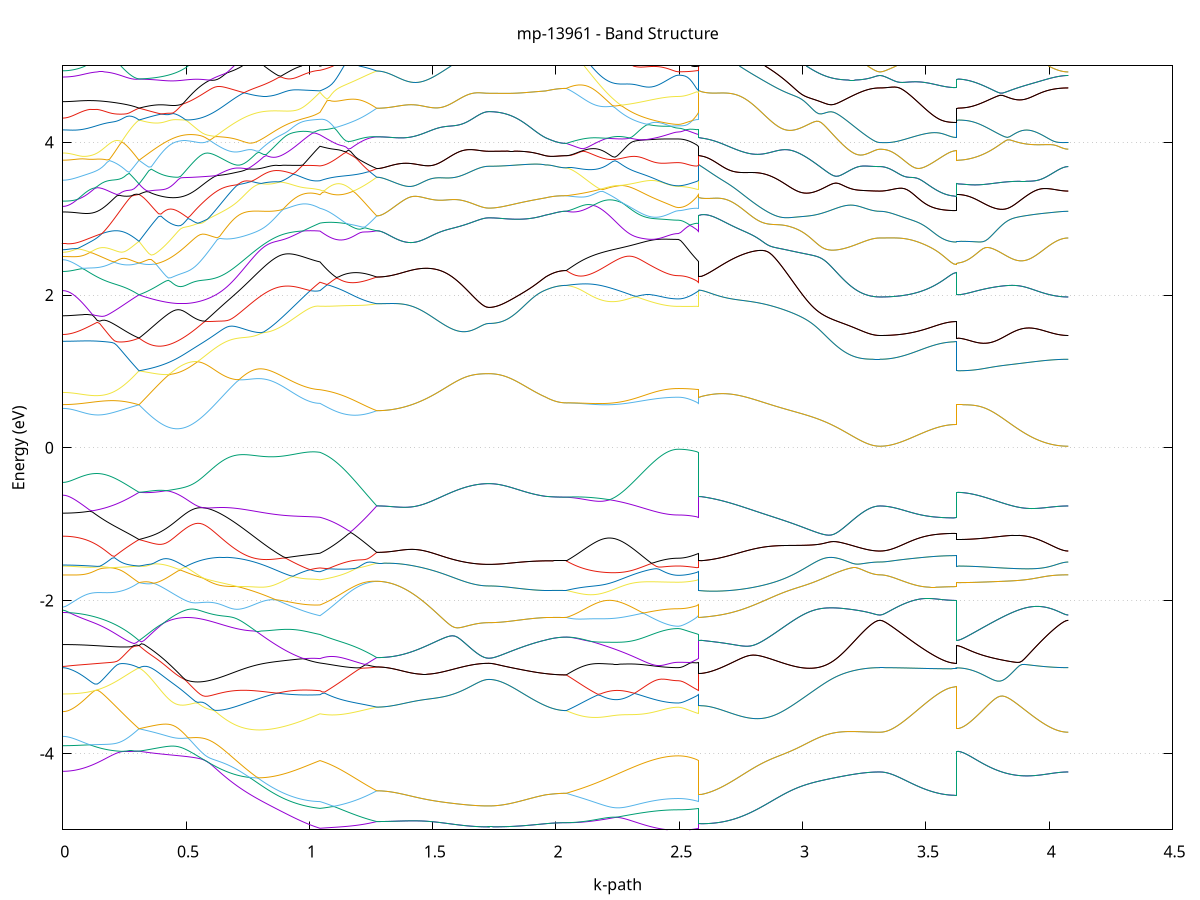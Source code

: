 set title 'mp-13961 - Band Structure'
set xlabel 'k-path'
set ylabel 'Energy (eV)'
set grid y
set yrange [-5:5]
set terminal png size 800,600
set output 'mp-13961_bands_gnuplot.png'
plot '-' using 1:2 with lines notitle, '-' using 1:2 with lines notitle, '-' using 1:2 with lines notitle, '-' using 1:2 with lines notitle, '-' using 1:2 with lines notitle, '-' using 1:2 with lines notitle, '-' using 1:2 with lines notitle, '-' using 1:2 with lines notitle, '-' using 1:2 with lines notitle, '-' using 1:2 with lines notitle, '-' using 1:2 with lines notitle, '-' using 1:2 with lines notitle, '-' using 1:2 with lines notitle, '-' using 1:2 with lines notitle, '-' using 1:2 with lines notitle, '-' using 1:2 with lines notitle, '-' using 1:2 with lines notitle, '-' using 1:2 with lines notitle, '-' using 1:2 with lines notitle, '-' using 1:2 with lines notitle, '-' using 1:2 with lines notitle, '-' using 1:2 with lines notitle, '-' using 1:2 with lines notitle, '-' using 1:2 with lines notitle, '-' using 1:2 with lines notitle, '-' using 1:2 with lines notitle, '-' using 1:2 with lines notitle, '-' using 1:2 with lines notitle, '-' using 1:2 with lines notitle, '-' using 1:2 with lines notitle, '-' using 1:2 with lines notitle, '-' using 1:2 with lines notitle, '-' using 1:2 with lines notitle, '-' using 1:2 with lines notitle, '-' using 1:2 with lines notitle, '-' using 1:2 with lines notitle, '-' using 1:2 with lines notitle, '-' using 1:2 with lines notitle, '-' using 1:2 with lines notitle, '-' using 1:2 with lines notitle, '-' using 1:2 with lines notitle, '-' using 1:2 with lines notitle, '-' using 1:2 with lines notitle, '-' using 1:2 with lines notitle, '-' using 1:2 with lines notitle, '-' using 1:2 with lines notitle, '-' using 1:2 with lines notitle, '-' using 1:2 with lines notitle, '-' using 1:2 with lines notitle, '-' using 1:2 with lines notitle, '-' using 1:2 with lines notitle, '-' using 1:2 with lines notitle, '-' using 1:2 with lines notitle, '-' using 1:2 with lines notitle, '-' using 1:2 with lines notitle, '-' using 1:2 with lines notitle, '-' using 1:2 with lines notitle, '-' using 1:2 with lines notitle, '-' using 1:2 with lines notitle, '-' using 1:2 with lines notitle, '-' using 1:2 with lines notitle, '-' using 1:2 with lines notitle, '-' using 1:2 with lines notitle, '-' using 1:2 with lines notitle, '-' using 1:2 with lines notitle, '-' using 1:2 with lines notitle, '-' using 1:2 with lines notitle, '-' using 1:2 with lines notitle, '-' using 1:2 with lines notitle, '-' using 1:2 with lines notitle, '-' using 1:2 with lines notitle, '-' using 1:2 with lines notitle, '-' using 1:2 with lines notitle, '-' using 1:2 with lines notitle, '-' using 1:2 with lines notitle, '-' using 1:2 with lines notitle, '-' using 1:2 with lines notitle, '-' using 1:2 with lines notitle, '-' using 1:2 with lines notitle, '-' using 1:2 with lines notitle, '-' using 1:2 with lines notitle, '-' using 1:2 with lines notitle, '-' using 1:2 with lines notitle, '-' using 1:2 with lines notitle, '-' using 1:2 with lines notitle, '-' using 1:2 with lines notitle, '-' using 1:2 with lines notitle, '-' using 1:2 with lines notitle, '-' using 1:2 with lines notitle, '-' using 1:2 with lines notitle, '-' using 1:2 with lines notitle, '-' using 1:2 with lines notitle, '-' using 1:2 with lines notitle, '-' using 1:2 with lines notitle, '-' using 1:2 with lines notitle, '-' using 1:2 with lines notitle
0.000000 -37.780569
0.009971 -37.780569
0.019942 -37.780569
0.029913 -37.780569
0.039883 -37.780569
0.049854 -37.780569
0.059825 -37.780469
0.069796 -37.780469
0.079767 -37.780469
0.089738 -37.780369
0.099708 -37.780369
0.109679 -37.780269
0.119650 -37.780169
0.129621 -37.780169
0.139592 -37.780069
0.149563 -37.779969
0.159533 -37.779869
0.169504 -37.779769
0.179475 -37.779769
0.189446 -37.779669
0.199417 -37.779569
0.209388 -37.779469
0.219359 -37.779269
0.229329 -37.779169
0.239300 -37.779069
0.249271 -37.778969
0.259242 -37.778869
0.269213 -37.778669
0.279184 -37.778569
0.289154 -37.778469
0.299125 -37.778269
0.309096 -37.778169
0.309096 -37.778169
0.319013 -37.778169
0.328930 -37.778169
0.338847 -37.778169
0.348764 -37.778169
0.358681 -37.778169
0.368598 -37.778069
0.378515 -37.778069
0.388432 -37.777969
0.398349 -37.777969
0.408266 -37.777869
0.418183 -37.777769
0.428100 -37.777669
0.438017 -37.777569
0.447934 -37.777469
0.457851 -37.777369
0.467768 -37.777269
0.477685 -37.777169
0.487602 -37.777069
0.497519 -37.776869
0.507436 -37.776769
0.517353 -37.776669
0.527270 -37.776469
0.537187 -37.776269
0.547104 -37.776169
0.557021 -37.775969
0.566938 -37.775769
0.576855 -37.775669
0.586772 -37.775469
0.596689 -37.775269
0.606606 -37.775069
0.616523 -37.774869
0.626440 -37.774669
0.636357 -37.774469
0.646274 -37.774269
0.656191 -37.774069
0.666108 -37.773869
0.676024 -37.773669
0.685941 -37.773469
0.695858 -37.773269
0.705775 -37.773069
0.715692 -37.772869
0.725609 -37.772669
0.735526 -37.772469
0.745443 -37.772269
0.755360 -37.772069
0.765277 -37.771869
0.775194 -37.771669
0.785111 -37.771569
0.795028 -37.771369
0.804945 -37.771169
0.814862 -37.770969
0.824779 -37.770869
0.834696 -37.770669
0.844613 -37.770469
0.854530 -37.770369
0.864447 -37.770169
0.874364 -37.770069
0.884281 -37.769869
0.894198 -37.769769
0.904115 -37.769669
0.914032 -37.769569
0.923949 -37.769469
0.933866 -37.769369
0.943783 -37.769269
0.953700 -37.769169
0.963617 -37.769069
0.973534 -37.768969
0.983451 -37.768969
0.993368 -37.768869
1.003285 -37.768869
1.013202 -37.768869
1.023119 -37.768769
1.033036 -37.768769
1.042953 -37.768769
1.042953 -37.768769
1.052545 -37.768769
1.062137 -37.768669
1.071730 -37.768669
1.081322 -37.768669
1.090914 -37.768569
1.100506 -37.768569
1.110098 -37.768469
1.119691 -37.768469
1.129283 -37.768369
1.138875 -37.768369
1.148467 -37.768269
1.158059 -37.768269
1.167652 -37.768169
1.177244 -37.768169
1.186836 -37.768069
1.196428 -37.767969
1.206020 -37.767969
1.215613 -37.767869
1.225205 -37.767869
1.234797 -37.767769
1.244389 -37.767669
1.253982 -37.767669
1.263574 -37.767569
1.273166 -37.767469
1.273166 -37.767469
1.283047 -37.767469
1.292928 -37.767469
1.302809 -37.767469
1.312690 -37.767469
1.322571 -37.767369
1.332452 -37.767369
1.342332 -37.767369
1.352213 -37.767269
1.362094 -37.767269
1.371975 -37.767169
1.381856 -37.767169
1.391737 -37.767069
1.401618 -37.766969
1.411499 -37.766869
1.421380 -37.766869
1.431261 -37.766769
1.441142 -37.766669
1.451023 -37.766569
1.460904 -37.766469
1.470784 -37.766369
1.480665 -37.766169
1.490546 -37.766069
1.500427 -37.765969
1.510308 -37.765869
1.520189 -37.765769
1.530070 -37.765569
1.539951 -37.765469
1.549832 -37.765369
1.559713 -37.765169
1.569594 -37.765069
1.579475 -37.764869
1.589356 -37.764769
1.599236 -37.764669
1.609117 -37.764469
1.618998 -37.764369
1.628879 -37.764169
1.638760 -37.764069
1.648641 -37.763969
1.658522 -37.763869
1.668403 -37.763669
1.678284 -37.763569
1.688165 -37.763469
1.698046 -37.763469
1.707927 -37.763369
1.717808 -37.763369
1.727689 -37.763369
1.727689 -37.763369
1.737281 -37.763369
1.746873 -37.763369
1.756465 -37.763369
1.766057 -37.763369
1.775650 -37.763369
1.785242 -37.763369
1.794834 -37.763369
1.804426 -37.763369
1.814018 -37.763369
1.823611 -37.763369
1.833203 -37.763369
1.842795 -37.763369
1.852387 -37.763369
1.861979 -37.763369
1.871572 -37.763369
1.881164 -37.763369
1.890756 -37.763369
1.900348 -37.763369
1.909941 -37.763369
1.919533 -37.763369
1.929125 -37.763369
1.938717 -37.763369
1.948309 -37.763369
1.957902 -37.763369
1.957902 -37.763369
1.967206 -37.763369
1.976509 -37.763369
1.985813 -37.763369
1.995117 -37.763369
2.004421 -37.763369
2.013725 -37.763369
2.023029 -37.763369
2.032333 -37.763369
2.041637 -37.763369
2.041637 -37.763369
2.051518 -37.763569
2.061399 -37.763669
2.071279 -37.763869
2.081160 -37.764069
2.091041 -37.764269
2.100922 -37.764469
2.110803 -37.764669
2.120684 -37.764869
2.130565 -37.764969
2.140446 -37.765169
2.150327 -37.765369
2.160208 -37.765569
2.170089 -37.765669
2.179970 -37.765869
2.189851 -37.766069
2.199731 -37.766169
2.209612 -37.766369
2.219493 -37.766569
2.229374 -37.766669
2.239255 -37.766869
2.249136 -37.766969
2.259017 -37.767069
2.268898 -37.767269
2.278779 -37.767369
2.288660 -37.767469
2.298541 -37.767669
2.308422 -37.767769
2.318303 -37.767869
2.328184 -37.767969
2.338064 -37.768069
2.347945 -37.768169
2.357826 -37.768269
2.367707 -37.768369
2.377588 -37.768469
2.387469 -37.768469
2.397350 -37.768569
2.407231 -37.768669
2.417112 -37.768669
2.426993 -37.768769
2.436874 -37.768769
2.446755 -37.768769
2.456636 -37.768869
2.466516 -37.768869
2.476397 -37.768869
2.486278 -37.768869
2.496159 -37.768869
2.496159 -37.768869
2.505463 -37.768869
2.514767 -37.768869
2.524071 -37.768869
2.533375 -37.768869
2.542679 -37.768869
2.551983 -37.768869
2.561287 -37.768869
2.570590 -37.768769
2.579894 -37.768769
2.579894 -37.763369
2.589811 -37.763369
2.599728 -37.763469
2.609645 -37.763469
2.619562 -37.763569
2.629479 -37.763569
2.639396 -37.763669
2.649313 -37.763769
2.659230 -37.763869
2.669147 -37.763969
2.679064 -37.764069
2.688981 -37.764169
2.698898 -37.764369
2.708815 -37.764469
2.718732 -37.764569
2.728649 -37.764769
2.738566 -37.764869
2.748483 -37.765069
2.758400 -37.765269
2.768317 -37.765469
2.778234 -37.765569
2.788151 -37.765769
2.798068 -37.765969
2.807985 -37.766169
2.817902 -37.766369
2.827819 -37.766569
2.837736 -37.766769
2.847653 -37.767069
2.857570 -37.767269
2.867487 -37.767469
2.877404 -37.767669
2.887321 -37.767869
2.897238 -37.768169
2.907155 -37.768369
2.917072 -37.768569
2.926989 -37.768769
2.936906 -37.769069
2.946823 -37.769269
2.956740 -37.769469
2.966657 -37.769769
2.976574 -37.769969
2.986491 -37.770169
2.996408 -37.770369
3.006325 -37.770569
3.016242 -37.770869
3.026159 -37.771069
3.036076 -37.771269
3.045993 -37.771469
3.055910 -37.771669
3.065827 -37.771869
3.075744 -37.772069
3.085660 -37.772269
3.095577 -37.772369
3.105494 -37.772569
3.115411 -37.772769
3.125328 -37.772869
3.135245 -37.773069
3.145162 -37.773169
3.155079 -37.773369
3.164996 -37.773469
3.174913 -37.773569
3.184830 -37.773769
3.194747 -37.773869
3.204664 -37.773969
3.214581 -37.774069
3.224498 -37.774069
3.234415 -37.774169
3.244332 -37.774269
3.254249 -37.774369
3.264166 -37.774369
3.274083 -37.774369
3.284000 -37.774469
3.293917 -37.774469
3.303834 -37.774469
3.313751 -37.774469
3.313751 -37.774469
3.323722 -37.774469
3.333693 -37.774469
3.343664 -37.774469
3.353634 -37.774469
3.363605 -37.774469
3.373576 -37.774469
3.383547 -37.774469
3.393518 -37.774469
3.403489 -37.774469
3.413460 -37.774469
3.423430 -37.774469
3.433401 -37.774469
3.443372 -37.774469
3.453343 -37.774469
3.463314 -37.774469
3.473285 -37.774469
3.483255 -37.774469
3.493226 -37.774469
3.503197 -37.774469
3.513168 -37.774469
3.523139 -37.774469
3.533110 -37.774469
3.543080 -37.774469
3.553051 -37.774469
3.563022 -37.774469
3.572993 -37.774469
3.582964 -37.774469
3.592935 -37.774469
3.602906 -37.774469
3.612876 -37.774469
3.622847 -37.774469
3.622847 -37.778169
3.632728 -37.778169
3.642609 -37.778169
3.652490 -37.778169
3.662371 -37.778069
3.672252 -37.778069
3.682133 -37.778069
3.692014 -37.777969
3.701895 -37.777969
3.711776 -37.777969
3.721656 -37.777869
3.731537 -37.777769
3.741418 -37.777769
3.751299 -37.777669
3.761180 -37.777569
3.771061 -37.777469
3.780942 -37.777369
3.790823 -37.777369
3.800704 -37.777269
3.810585 -37.777169
3.820466 -37.777069
3.830347 -37.776869
3.840228 -37.776769
3.850108 -37.776669
3.859989 -37.776569
3.869870 -37.776469
3.879751 -37.776369
3.889632 -37.776169
3.899513 -37.776069
3.909394 -37.775969
3.919275 -37.775869
3.929156 -37.775669
3.939037 -37.775569
3.948918 -37.775469
3.958799 -37.775369
3.968680 -37.775269
3.978561 -37.775069
3.988441 -37.774969
3.998322 -37.774869
4.008203 -37.774769
4.018084 -37.774769
4.027965 -37.774669
4.037846 -37.774569
4.047727 -37.774569
4.057608 -37.774469
4.067489 -37.774469
4.077370 -37.774469
e
0.000000 -37.774369
0.009971 -37.774369
0.019942 -37.774369
0.029913 -37.774369
0.039883 -37.774469
0.049854 -37.774569
0.059825 -37.774569
0.069796 -37.774669
0.079767 -37.774769
0.089738 -37.774969
0.099708 -37.775069
0.109679 -37.775169
0.119650 -37.775269
0.129621 -37.775469
0.139592 -37.775569
0.149563 -37.775769
0.159533 -37.775869
0.169504 -37.776069
0.179475 -37.776169
0.189446 -37.776369
0.199417 -37.776469
0.209388 -37.776669
0.219359 -37.776769
0.229329 -37.776969
0.239300 -37.777069
0.249271 -37.777269
0.259242 -37.777369
0.269213 -37.777569
0.279184 -37.777769
0.289154 -37.777869
0.299125 -37.777969
0.309096 -37.778169
0.309096 -37.778169
0.319013 -37.778169
0.328930 -37.778069
0.338847 -37.778069
0.348764 -37.778069
0.358681 -37.777969
0.368598 -37.777869
0.378515 -37.777869
0.388432 -37.777769
0.398349 -37.777669
0.408266 -37.777569
0.418183 -37.777469
0.428100 -37.777369
0.438017 -37.777169
0.447934 -37.777069
0.457851 -37.776969
0.467768 -37.776769
0.477685 -37.776669
0.487602 -37.776469
0.497519 -37.776369
0.507436 -37.776169
0.517353 -37.775969
0.527270 -37.775769
0.537187 -37.775569
0.547104 -37.775369
0.557021 -37.775169
0.566938 -37.774969
0.576855 -37.774769
0.586772 -37.774569
0.596689 -37.774369
0.606606 -37.774069
0.616523 -37.773869
0.626440 -37.773669
0.636357 -37.773369
0.646274 -37.773169
0.656191 -37.772969
0.666108 -37.772669
0.676024 -37.772469
0.685941 -37.772269
0.695858 -37.771969
0.705775 -37.771769
0.715692 -37.771469
0.725609 -37.771269
0.735526 -37.771069
0.745443 -37.770769
0.755360 -37.770569
0.765277 -37.770369
0.775194 -37.770069
0.785111 -37.769869
0.795028 -37.769669
0.804945 -37.769369
0.814862 -37.769169
0.824779 -37.768969
0.834696 -37.768769
0.844613 -37.768569
0.854530 -37.768369
0.864447 -37.768169
0.874364 -37.767969
0.884281 -37.767769
0.894198 -37.767669
0.904115 -37.767469
0.914032 -37.767269
0.923949 -37.767169
0.933866 -37.766969
0.943783 -37.766869
0.953700 -37.766769
0.963617 -37.766569
0.973534 -37.766469
0.983451 -37.766369
0.993368 -37.766269
1.003285 -37.766169
1.013202 -37.766169
1.023119 -37.766069
1.033036 -37.765969
1.042953 -37.765969
1.042953 -37.765969
1.052545 -37.765969
1.062137 -37.766069
1.071730 -37.766069
1.081322 -37.766169
1.090914 -37.766169
1.100506 -37.766269
1.110098 -37.766269
1.119691 -37.766369
1.129283 -37.766469
1.138875 -37.766469
1.148467 -37.766569
1.158059 -37.766669
1.167652 -37.766669
1.177244 -37.766769
1.186836 -37.766869
1.196428 -37.766869
1.206020 -37.766969
1.215613 -37.767069
1.225205 -37.767169
1.234797 -37.767169
1.244389 -37.767269
1.253982 -37.767369
1.263574 -37.767369
1.273166 -37.767469
1.273166 -37.767469
1.283047 -37.767469
1.292928 -37.767469
1.302809 -37.767469
1.312690 -37.767469
1.322571 -37.767369
1.332452 -37.767369
1.342332 -37.767369
1.352213 -37.767269
1.362094 -37.767269
1.371975 -37.767169
1.381856 -37.767169
1.391737 -37.767069
1.401618 -37.766969
1.411499 -37.766869
1.421380 -37.766869
1.431261 -37.766769
1.441142 -37.766669
1.451023 -37.766569
1.460904 -37.766469
1.470784 -37.766369
1.480665 -37.766169
1.490546 -37.766069
1.500427 -37.765969
1.510308 -37.765869
1.520189 -37.765769
1.530070 -37.765569
1.539951 -37.765469
1.549832 -37.765369
1.559713 -37.765169
1.569594 -37.765069
1.579475 -37.764869
1.589356 -37.764769
1.599236 -37.764669
1.609117 -37.764469
1.618998 -37.764369
1.628879 -37.764169
1.638760 -37.764069
1.648641 -37.763969
1.658522 -37.763869
1.668403 -37.763669
1.678284 -37.763569
1.688165 -37.763469
1.698046 -37.763469
1.707927 -37.763369
1.717808 -37.763369
1.727689 -37.763369
1.727689 -37.763369
1.737281 -37.763369
1.746873 -37.763369
1.756465 -37.763369
1.766057 -37.763369
1.775650 -37.763369
1.785242 -37.763369
1.794834 -37.763369
1.804426 -37.763369
1.814018 -37.763369
1.823611 -37.763369
1.833203 -37.763369
1.842795 -37.763369
1.852387 -37.763369
1.861979 -37.763369
1.871572 -37.763369
1.881164 -37.763369
1.890756 -37.763369
1.900348 -37.763369
1.909941 -37.763369
1.919533 -37.763369
1.929125 -37.763369
1.938717 -37.763369
1.948309 -37.763369
1.957902 -37.763369
1.957902 -37.763369
1.967206 -37.763369
1.976509 -37.763369
1.985813 -37.763369
1.995117 -37.763369
2.004421 -37.763369
2.013725 -37.763369
2.023029 -37.763369
2.032333 -37.763369
2.041637 -37.763369
2.041637 -37.763369
2.051518 -37.763169
2.061399 -37.762969
2.071279 -37.762769
2.081160 -37.762569
2.091041 -37.762369
2.100922 -37.762269
2.110803 -37.762069
2.120684 -37.761869
2.130565 -37.762069
2.140446 -37.762169
2.150327 -37.762369
2.160208 -37.762569
2.170089 -37.762669
2.179970 -37.762869
2.189851 -37.762969
2.199731 -37.763169
2.209612 -37.763269
2.219493 -37.763469
2.229374 -37.763569
2.239255 -37.763769
2.249136 -37.763869
2.259017 -37.763969
2.268898 -37.764169
2.278779 -37.764269
2.288660 -37.764369
2.298541 -37.764469
2.308422 -37.764569
2.318303 -37.764669
2.328184 -37.764769
2.338064 -37.764869
2.347945 -37.764969
2.357826 -37.765069
2.367707 -37.765169
2.377588 -37.765269
2.387469 -37.765269
2.397350 -37.765369
2.407231 -37.765369
2.417112 -37.765469
2.426993 -37.765469
2.436874 -37.765569
2.446755 -37.765569
2.456636 -37.765569
2.466516 -37.765669
2.476397 -37.765669
2.486278 -37.765669
2.496159 -37.765669
2.496159 -37.765669
2.505463 -37.765669
2.514767 -37.765669
2.524071 -37.765669
2.533375 -37.765669
2.542679 -37.765769
2.551983 -37.765769
2.561287 -37.765869
2.570590 -37.765869
2.579894 -37.765969
2.579894 -37.763369
2.589811 -37.763369
2.599728 -37.763469
2.609645 -37.763469
2.619562 -37.763569
2.629479 -37.763569
2.639396 -37.763669
2.649313 -37.763769
2.659230 -37.763869
2.669147 -37.763969
2.679064 -37.764069
2.688981 -37.764169
2.698898 -37.764369
2.708815 -37.764469
2.718732 -37.764569
2.728649 -37.764769
2.738566 -37.764869
2.748483 -37.765069
2.758400 -37.765269
2.768317 -37.765469
2.778234 -37.765569
2.788151 -37.765769
2.798068 -37.765969
2.807985 -37.766169
2.817902 -37.766369
2.827819 -37.766569
2.837736 -37.766769
2.847653 -37.767069
2.857570 -37.767269
2.867487 -37.767469
2.877404 -37.767669
2.887321 -37.767869
2.897238 -37.768169
2.907155 -37.768369
2.917072 -37.768569
2.926989 -37.768769
2.936906 -37.769069
2.946823 -37.769269
2.956740 -37.769469
2.966657 -37.769769
2.976574 -37.769969
2.986491 -37.770169
2.996408 -37.770369
3.006325 -37.770569
3.016242 -37.770869
3.026159 -37.771069
3.036076 -37.771269
3.045993 -37.771469
3.055910 -37.771669
3.065827 -37.771869
3.075744 -37.772069
3.085660 -37.772269
3.095577 -37.772369
3.105494 -37.772569
3.115411 -37.772769
3.125328 -37.772869
3.135245 -37.773069
3.145162 -37.773169
3.155079 -37.773369
3.164996 -37.773469
3.174913 -37.773569
3.184830 -37.773769
3.194747 -37.773869
3.204664 -37.773969
3.214581 -37.774069
3.224498 -37.774069
3.234415 -37.774169
3.244332 -37.774269
3.254249 -37.774369
3.264166 -37.774369
3.274083 -37.774369
3.284000 -37.774469
3.293917 -37.774469
3.303834 -37.774469
3.313751 -37.774469
3.313751 -37.774469
3.323722 -37.774469
3.333693 -37.774469
3.343664 -37.774469
3.353634 -37.774469
3.363605 -37.774469
3.373576 -37.774469
3.383547 -37.774469
3.393518 -37.774469
3.403489 -37.774469
3.413460 -37.774469
3.423430 -37.774469
3.433401 -37.774469
3.443372 -37.774469
3.453343 -37.774469
3.463314 -37.774469
3.473285 -37.774469
3.483255 -37.774469
3.493226 -37.774469
3.503197 -37.774469
3.513168 -37.774469
3.523139 -37.774469
3.533110 -37.774469
3.543080 -37.774469
3.553051 -37.774469
3.563022 -37.774469
3.572993 -37.774469
3.582964 -37.774469
3.592935 -37.774469
3.602906 -37.774469
3.612876 -37.774469
3.622847 -37.774469
3.622847 -37.778169
3.632728 -37.778169
3.642609 -37.778169
3.652490 -37.778169
3.662371 -37.778069
3.672252 -37.778069
3.682133 -37.778069
3.692014 -37.777969
3.701895 -37.777969
3.711776 -37.777969
3.721656 -37.777869
3.731537 -37.777769
3.741418 -37.777769
3.751299 -37.777669
3.761180 -37.777569
3.771061 -37.777469
3.780942 -37.777369
3.790823 -37.777369
3.800704 -37.777269
3.810585 -37.777169
3.820466 -37.777069
3.830347 -37.776869
3.840228 -37.776769
3.850108 -37.776669
3.859989 -37.776569
3.869870 -37.776469
3.879751 -37.776369
3.889632 -37.776169
3.899513 -37.776069
3.909394 -37.775969
3.919275 -37.775869
3.929156 -37.775669
3.939037 -37.775569
3.948918 -37.775469
3.958799 -37.775369
3.968680 -37.775269
3.978561 -37.775069
3.988441 -37.774969
3.998322 -37.774869
4.008203 -37.774769
4.018084 -37.774769
4.027965 -37.774669
4.037846 -37.774569
4.047727 -37.774569
4.057608 -37.774469
4.067489 -37.774469
4.077370 -37.774469
e
0.000000 -37.768969
0.009971 -37.768969
0.019942 -37.768869
0.029913 -37.768869
0.039883 -37.768769
0.049854 -37.768769
0.059825 -37.768669
0.069796 -37.768569
0.079767 -37.768469
0.089738 -37.768369
0.099708 -37.768269
0.109679 -37.768169
0.119650 -37.768069
0.129621 -37.767969
0.139592 -37.767869
0.149563 -37.767669
0.159533 -37.767569
0.169504 -37.767469
0.179475 -37.767269
0.189446 -37.767169
0.199417 -37.767069
0.209388 -37.766969
0.219359 -37.766769
0.229329 -37.766669
0.239300 -37.766569
0.249271 -37.766369
0.259242 -37.766269
0.269213 -37.766169
0.279184 -37.766069
0.289154 -37.765869
0.299125 -37.765769
0.309096 -37.765669
0.309096 -37.765669
0.319013 -37.765669
0.328930 -37.765669
0.338847 -37.765669
0.348764 -37.765669
0.358681 -37.765669
0.368598 -37.765569
0.378515 -37.765569
0.388432 -37.765569
0.398349 -37.765469
0.408266 -37.765469
0.418183 -37.765369
0.428100 -37.765269
0.438017 -37.765169
0.447934 -37.765169
0.457851 -37.765069
0.467768 -37.764969
0.477685 -37.764869
0.487602 -37.764669
0.497519 -37.764569
0.507436 -37.764469
0.517353 -37.764369
0.527270 -37.764169
0.537187 -37.764069
0.547104 -37.763969
0.557021 -37.763769
0.566938 -37.763669
0.576855 -37.763469
0.586772 -37.763369
0.596689 -37.763169
0.606606 -37.762969
0.616523 -37.762869
0.626440 -37.762669
0.636357 -37.762469
0.646274 -37.762369
0.656191 -37.762169
0.666108 -37.761969
0.676024 -37.761769
0.685941 -37.761669
0.695858 -37.761469
0.705775 -37.761269
0.715692 -37.761069
0.725609 -37.760969
0.735526 -37.760769
0.745443 -37.760569
0.755360 -37.760469
0.765277 -37.760269
0.775194 -37.760069
0.785111 -37.759969
0.795028 -37.759769
0.804945 -37.759669
0.814862 -37.759469
0.824779 -37.759369
0.834696 -37.759269
0.844613 -37.759069
0.854530 -37.758969
0.864447 -37.758869
0.874364 -37.758769
0.884281 -37.758569
0.894198 -37.758469
0.904115 -37.758369
0.914032 -37.758269
0.923949 -37.758269
0.933866 -37.758169
0.943783 -37.758069
0.953700 -37.757969
0.963617 -37.757969
0.973534 -37.757869
0.983451 -37.757869
0.993368 -37.757769
1.003285 -37.757769
1.013202 -37.757769
1.023119 -37.757769
1.033036 -37.757769
1.042953 -37.757769
1.042953 -37.757769
1.052545 -37.757669
1.062137 -37.757669
1.071730 -37.757569
1.081322 -37.757569
1.090914 -37.757469
1.100506 -37.757469
1.110098 -37.757369
1.119691 -37.757369
1.129283 -37.757269
1.138875 -37.757169
1.148467 -37.757169
1.158059 -37.757069
1.167652 -37.756969
1.177244 -37.756969
1.186836 -37.756869
1.196428 -37.756769
1.206020 -37.756769
1.215613 -37.756669
1.225205 -37.756569
1.234797 -37.756569
1.244389 -37.756469
1.253982 -37.756469
1.263574 -37.756369
1.273166 -37.756269
1.273166 -37.756269
1.283047 -37.756269
1.292928 -37.756269
1.302809 -37.756369
1.312690 -37.756369
1.322571 -37.756369
1.332452 -37.756369
1.342332 -37.756469
1.352213 -37.756469
1.362094 -37.756569
1.371975 -37.756569
1.381856 -37.756669
1.391737 -37.756769
1.401618 -37.756769
1.411499 -37.756869
1.421380 -37.756969
1.431261 -37.757069
1.441142 -37.757169
1.451023 -37.757269
1.460904 -37.757369
1.470784 -37.757469
1.480665 -37.757569
1.490546 -37.757669
1.500427 -37.757769
1.510308 -37.757969
1.520189 -37.758069
1.530070 -37.758169
1.539951 -37.758269
1.549832 -37.758469
1.559713 -37.758569
1.569594 -37.758769
1.579475 -37.758869
1.589356 -37.758969
1.599236 -37.759169
1.609117 -37.759269
1.618998 -37.759469
1.628879 -37.759569
1.638760 -37.759669
1.648641 -37.759869
1.658522 -37.759969
1.668403 -37.760069
1.678284 -37.760169
1.688165 -37.760269
1.698046 -37.760369
1.707927 -37.760369
1.717808 -37.760469
1.727689 -37.760469
1.727689 -37.760469
1.737281 -37.760469
1.746873 -37.760469
1.756465 -37.760469
1.766057 -37.760469
1.775650 -37.760469
1.785242 -37.760469
1.794834 -37.760469
1.804426 -37.760469
1.814018 -37.760469
1.823611 -37.760469
1.833203 -37.760469
1.842795 -37.760469
1.852387 -37.760469
1.861979 -37.760469
1.871572 -37.760469
1.881164 -37.760469
1.890756 -37.760469
1.900348 -37.760469
1.909941 -37.760469
1.919533 -37.760469
1.929125 -37.760469
1.938717 -37.760469
1.948309 -37.760469
1.957902 -37.760469
1.957902 -37.760469
1.967206 -37.760469
1.976509 -37.760469
1.985813 -37.760469
1.995117 -37.760469
2.004421 -37.760469
2.013725 -37.760469
2.023029 -37.760469
2.032333 -37.760469
2.041637 -37.760469
2.041637 -37.760469
2.051518 -37.760669
2.061399 -37.760769
2.071279 -37.760969
2.081160 -37.761169
2.091041 -37.761369
2.100922 -37.761469
2.110803 -37.761669
2.120684 -37.761869
2.130565 -37.761669
2.140446 -37.761469
2.150327 -37.761369
2.160208 -37.761169
2.170089 -37.760969
2.179970 -37.760869
2.189851 -37.760669
2.199731 -37.760469
2.209612 -37.760369
2.219493 -37.760169
2.229374 -37.760069
2.239255 -37.759869
2.249136 -37.759769
2.259017 -37.759669
2.268898 -37.759469
2.278779 -37.759369
2.288660 -37.759269
2.298541 -37.759169
2.308422 -37.759069
2.318303 -37.758869
2.328184 -37.758769
2.338064 -37.758669
2.347945 -37.758669
2.357826 -37.758569
2.367707 -37.758469
2.377588 -37.758369
2.387469 -37.758269
2.397350 -37.758269
2.407231 -37.758169
2.417112 -37.758169
2.426993 -37.758069
2.436874 -37.758069
2.446755 -37.757969
2.456636 -37.757969
2.466516 -37.757969
2.476397 -37.757969
2.486278 -37.757969
2.496159 -37.757969
2.496159 -37.757969
2.505463 -37.757969
2.514767 -37.757969
2.524071 -37.757869
2.533375 -37.757869
2.542679 -37.757869
2.551983 -37.757869
2.561287 -37.757769
2.570590 -37.757769
2.579894 -37.757769
2.579894 -37.760469
2.589811 -37.760469
2.599728 -37.760469
2.609645 -37.760569
2.619562 -37.760569
2.629479 -37.760669
2.639396 -37.760669
2.649313 -37.760769
2.659230 -37.760869
2.669147 -37.760869
2.679064 -37.760969
2.688981 -37.761069
2.698898 -37.761169
2.708815 -37.761269
2.718732 -37.761369
2.728649 -37.761469
2.738566 -37.761569
2.748483 -37.761769
2.758400 -37.761869
2.768317 -37.761969
2.778234 -37.762169
2.788151 -37.762269
2.798068 -37.762469
2.807985 -37.762569
2.817902 -37.762769
2.827819 -37.762969
2.837736 -37.763069
2.847653 -37.763269
2.857570 -37.763469
2.867487 -37.763569
2.877404 -37.763769
2.887321 -37.763969
2.897238 -37.764169
2.907155 -37.764269
2.917072 -37.764469
2.926989 -37.764669
2.936906 -37.764869
2.946823 -37.765069
2.956740 -37.765269
2.966657 -37.765369
2.976574 -37.765569
2.986491 -37.765769
2.996408 -37.765969
3.006325 -37.766169
3.016242 -37.766269
3.026159 -37.766469
3.036076 -37.766669
3.045993 -37.766869
3.055910 -37.766969
3.065827 -37.767169
3.075744 -37.767269
3.085660 -37.767469
3.095577 -37.767569
3.105494 -37.767769
3.115411 -37.767869
3.125328 -37.768069
3.135245 -37.768169
3.145162 -37.768269
3.155079 -37.768369
3.164996 -37.768469
3.174913 -37.768569
3.184830 -37.768669
3.194747 -37.768769
3.204664 -37.768869
3.214581 -37.768969
3.224498 -37.769069
3.234415 -37.769069
3.244332 -37.769169
3.254249 -37.769169
3.264166 -37.769269
3.274083 -37.769269
3.284000 -37.769269
3.293917 -37.769369
3.303834 -37.769369
3.313751 -37.769369
3.313751 -37.769369
3.323722 -37.769369
3.333693 -37.769369
3.343664 -37.769369
3.353634 -37.769369
3.363605 -37.769369
3.373576 -37.769369
3.383547 -37.769369
3.393518 -37.769369
3.403489 -37.769369
3.413460 -37.769369
3.423430 -37.769369
3.433401 -37.769369
3.443372 -37.769369
3.453343 -37.769369
3.463314 -37.769369
3.473285 -37.769369
3.483255 -37.769369
3.493226 -37.769369
3.503197 -37.769369
3.513168 -37.769369
3.523139 -37.769369
3.533110 -37.769369
3.543080 -37.769369
3.553051 -37.769369
3.563022 -37.769369
3.572993 -37.769369
3.582964 -37.769369
3.592935 -37.769369
3.602906 -37.769369
3.612876 -37.769369
3.622847 -37.769369
3.622847 -37.765669
3.632728 -37.765669
3.642609 -37.765669
3.652490 -37.765669
3.662371 -37.765769
3.672252 -37.765769
3.682133 -37.765769
3.692014 -37.765869
3.701895 -37.765869
3.711776 -37.765869
3.721656 -37.765969
3.731537 -37.766069
3.741418 -37.766069
3.751299 -37.766169
3.761180 -37.766269
3.771061 -37.766369
3.780942 -37.766369
3.790823 -37.766469
3.800704 -37.766569
3.810585 -37.766669
3.820466 -37.766769
3.830347 -37.766869
3.840228 -37.767069
3.850108 -37.767169
3.859989 -37.767269
3.869870 -37.767369
3.879751 -37.767469
3.889632 -37.767669
3.899513 -37.767769
3.909394 -37.767869
3.919275 -37.767969
3.929156 -37.768169
3.939037 -37.768269
3.948918 -37.768369
3.958799 -37.768469
3.968680 -37.768569
3.978561 -37.768669
3.988441 -37.768869
3.998322 -37.768969
4.008203 -37.768969
4.018084 -37.769069
4.027965 -37.769169
4.037846 -37.769269
4.047727 -37.769269
4.057608 -37.769269
4.067489 -37.769369
4.077370 -37.769369
e
0.000000 -37.763769
0.009971 -37.763769
0.019942 -37.763769
0.029913 -37.763769
0.039883 -37.763869
0.049854 -37.763869
0.059825 -37.763869
0.069796 -37.763869
0.079767 -37.763969
0.089738 -37.763969
0.099708 -37.763969
0.109679 -37.764069
0.119650 -37.764069
0.129621 -37.764169
0.139592 -37.764169
0.149563 -37.764269
0.159533 -37.764269
0.169504 -37.764369
0.179475 -37.764469
0.189446 -37.764569
0.199417 -37.764569
0.209388 -37.764669
0.219359 -37.764769
0.229329 -37.764869
0.239300 -37.764969
0.249271 -37.765069
0.259242 -37.765169
0.269213 -37.765269
0.279184 -37.765369
0.289154 -37.765469
0.299125 -37.765569
0.309096 -37.765669
0.309096 -37.765669
0.319013 -37.765669
0.328930 -37.765669
0.338847 -37.765569
0.348764 -37.765569
0.358681 -37.765469
0.368598 -37.765469
0.378515 -37.765369
0.388432 -37.765269
0.398349 -37.765269
0.408266 -37.765169
0.418183 -37.765069
0.428100 -37.764969
0.438017 -37.764869
0.447934 -37.764669
0.457851 -37.764569
0.467768 -37.764469
0.477685 -37.764369
0.487602 -37.764169
0.497519 -37.764069
0.507436 -37.763869
0.517353 -37.763769
0.527270 -37.763569
0.537187 -37.763369
0.547104 -37.763269
0.557021 -37.763069
0.566938 -37.762869
0.576855 -37.762669
0.586772 -37.762469
0.596689 -37.762269
0.606606 -37.762069
0.616523 -37.761869
0.626440 -37.761669
0.636357 -37.761469
0.646274 -37.761269
0.656191 -37.761069
0.666108 -37.760869
0.676024 -37.760669
0.685941 -37.760469
0.695858 -37.760269
0.705775 -37.760069
0.715692 -37.759869
0.725609 -37.759669
0.735526 -37.759469
0.745443 -37.759269
0.755360 -37.759069
0.765277 -37.758869
0.775194 -37.758669
0.785111 -37.758469
0.795028 -37.758269
0.804945 -37.758069
0.814862 -37.757869
0.824779 -37.757669
0.834696 -37.757569
0.844613 -37.757369
0.854530 -37.757169
0.864447 -37.757069
0.874364 -37.756869
0.884281 -37.756669
0.894198 -37.756569
0.904115 -37.756469
0.914032 -37.756269
0.923949 -37.756169
0.933866 -37.756069
0.943783 -37.755969
0.953700 -37.755869
0.963617 -37.755769
0.973534 -37.755669
0.983451 -37.755569
0.993368 -37.755469
1.003285 -37.755369
1.013202 -37.755369
1.023119 -37.755269
1.033036 -37.755269
1.042953 -37.755269
1.042953 -37.755269
1.052545 -37.755269
1.062137 -37.755269
1.071730 -37.755269
1.081322 -37.755369
1.090914 -37.755369
1.100506 -37.755369
1.110098 -37.755469
1.119691 -37.755469
1.129283 -37.755469
1.138875 -37.755569
1.148467 -37.755569
1.158059 -37.755669
1.167652 -37.755669
1.177244 -37.755769
1.186836 -37.755769
1.196428 -37.755869
1.206020 -37.755869
1.215613 -37.755969
1.225205 -37.755969
1.234797 -37.756069
1.244389 -37.756069
1.253982 -37.756169
1.263574 -37.756269
1.273166 -37.756269
1.273166 -37.756269
1.283047 -37.756269
1.292928 -37.756269
1.302809 -37.756369
1.312690 -37.756369
1.322571 -37.756369
1.332452 -37.756369
1.342332 -37.756469
1.352213 -37.756469
1.362094 -37.756569
1.371975 -37.756569
1.381856 -37.756669
1.391737 -37.756769
1.401618 -37.756769
1.411499 -37.756869
1.421380 -37.756969
1.431261 -37.757069
1.441142 -37.757169
1.451023 -37.757269
1.460904 -37.757369
1.470784 -37.757469
1.480665 -37.757569
1.490546 -37.757669
1.500427 -37.757769
1.510308 -37.757969
1.520189 -37.758069
1.530070 -37.758169
1.539951 -37.758269
1.549832 -37.758469
1.559713 -37.758569
1.569594 -37.758769
1.579475 -37.758869
1.589356 -37.758969
1.599236 -37.759169
1.609117 -37.759269
1.618998 -37.759469
1.628879 -37.759569
1.638760 -37.759669
1.648641 -37.759869
1.658522 -37.759969
1.668403 -37.760069
1.678284 -37.760169
1.688165 -37.760269
1.698046 -37.760369
1.707927 -37.760369
1.717808 -37.760469
1.727689 -37.760469
1.727689 -37.760469
1.737281 -37.760469
1.746873 -37.760469
1.756465 -37.760469
1.766057 -37.760469
1.775650 -37.760469
1.785242 -37.760469
1.794834 -37.760469
1.804426 -37.760469
1.814018 -37.760469
1.823611 -37.760469
1.833203 -37.760469
1.842795 -37.760469
1.852387 -37.760469
1.861979 -37.760469
1.871572 -37.760469
1.881164 -37.760469
1.890756 -37.760469
1.900348 -37.760469
1.909941 -37.760469
1.919533 -37.760469
1.929125 -37.760469
1.938717 -37.760469
1.948309 -37.760469
1.957902 -37.760469
1.957902 -37.760469
1.967206 -37.760469
1.976509 -37.760469
1.985813 -37.760469
1.995117 -37.760469
2.004421 -37.760469
2.013725 -37.760469
2.023029 -37.760469
2.032333 -37.760469
2.041637 -37.760469
2.041637 -37.760469
2.051518 -37.760269
2.061399 -37.760069
2.071279 -37.759869
2.081160 -37.759769
2.091041 -37.759569
2.100922 -37.759369
2.110803 -37.759169
2.120684 -37.758969
2.130565 -37.758869
2.140446 -37.758669
2.150327 -37.758469
2.160208 -37.758369
2.170089 -37.758169
2.179970 -37.757969
2.189851 -37.757869
2.199731 -37.757669
2.209612 -37.757569
2.219493 -37.757369
2.229374 -37.757169
2.239255 -37.757069
2.249136 -37.756969
2.259017 -37.756769
2.268898 -37.756669
2.278779 -37.756569
2.288660 -37.756369
2.298541 -37.756269
2.308422 -37.756169
2.318303 -37.756069
2.328184 -37.755969
2.338064 -37.755869
2.347945 -37.755769
2.357826 -37.755669
2.367707 -37.755569
2.377588 -37.755569
2.387469 -37.755469
2.397350 -37.755369
2.407231 -37.755369
2.417112 -37.755269
2.426993 -37.755269
2.436874 -37.755169
2.446755 -37.755169
2.456636 -37.755169
2.466516 -37.755069
2.476397 -37.755069
2.486278 -37.755069
2.496159 -37.755069
2.496159 -37.755069
2.505463 -37.755069
2.514767 -37.755069
2.524071 -37.755069
2.533375 -37.755069
2.542679 -37.755169
2.551983 -37.755169
2.561287 -37.755169
2.570590 -37.755169
2.579894 -37.755269
2.579894 -37.760469
2.589811 -37.760469
2.599728 -37.760469
2.609645 -37.760569
2.619562 -37.760569
2.629479 -37.760669
2.639396 -37.760669
2.649313 -37.760769
2.659230 -37.760869
2.669147 -37.760869
2.679064 -37.760969
2.688981 -37.761069
2.698898 -37.761169
2.708815 -37.761269
2.718732 -37.761369
2.728649 -37.761469
2.738566 -37.761569
2.748483 -37.761769
2.758400 -37.761869
2.768317 -37.761969
2.778234 -37.762169
2.788151 -37.762269
2.798068 -37.762469
2.807985 -37.762569
2.817902 -37.762769
2.827819 -37.762969
2.837736 -37.763069
2.847653 -37.763269
2.857570 -37.763469
2.867487 -37.763569
2.877404 -37.763769
2.887321 -37.763969
2.897238 -37.764169
2.907155 -37.764269
2.917072 -37.764469
2.926989 -37.764669
2.936906 -37.764869
2.946823 -37.765069
2.956740 -37.765269
2.966657 -37.765369
2.976574 -37.765569
2.986491 -37.765769
2.996408 -37.765969
3.006325 -37.766169
3.016242 -37.766269
3.026159 -37.766469
3.036076 -37.766669
3.045993 -37.766869
3.055910 -37.766969
3.065827 -37.767169
3.075744 -37.767269
3.085660 -37.767469
3.095577 -37.767569
3.105494 -37.767769
3.115411 -37.767869
3.125328 -37.768069
3.135245 -37.768169
3.145162 -37.768269
3.155079 -37.768369
3.164996 -37.768469
3.174913 -37.768569
3.184830 -37.768669
3.194747 -37.768769
3.204664 -37.768869
3.214581 -37.768969
3.224498 -37.769069
3.234415 -37.769069
3.244332 -37.769169
3.254249 -37.769169
3.264166 -37.769269
3.274083 -37.769269
3.284000 -37.769269
3.293917 -37.769369
3.303834 -37.769369
3.313751 -37.769369
3.313751 -37.769369
3.323722 -37.769369
3.333693 -37.769369
3.343664 -37.769369
3.353634 -37.769369
3.363605 -37.769369
3.373576 -37.769369
3.383547 -37.769369
3.393518 -37.769369
3.403489 -37.769369
3.413460 -37.769369
3.423430 -37.769369
3.433401 -37.769369
3.443372 -37.769369
3.453343 -37.769369
3.463314 -37.769369
3.473285 -37.769369
3.483255 -37.769369
3.493226 -37.769369
3.503197 -37.769369
3.513168 -37.769369
3.523139 -37.769369
3.533110 -37.769369
3.543080 -37.769369
3.553051 -37.769369
3.563022 -37.769369
3.572993 -37.769369
3.582964 -37.769369
3.592935 -37.769369
3.602906 -37.769369
3.612876 -37.769369
3.622847 -37.769369
3.622847 -37.765669
3.632728 -37.765669
3.642609 -37.765669
3.652490 -37.765669
3.662371 -37.765769
3.672252 -37.765769
3.682133 -37.765769
3.692014 -37.765869
3.701895 -37.765869
3.711776 -37.765869
3.721656 -37.765969
3.731537 -37.766069
3.741418 -37.766069
3.751299 -37.766169
3.761180 -37.766269
3.771061 -37.766369
3.780942 -37.766369
3.790823 -37.766469
3.800704 -37.766569
3.810585 -37.766669
3.820466 -37.766769
3.830347 -37.766869
3.840228 -37.767069
3.850108 -37.767169
3.859989 -37.767269
3.869870 -37.767369
3.879751 -37.767469
3.889632 -37.767669
3.899513 -37.767769
3.909394 -37.767869
3.919275 -37.767969
3.929156 -37.768169
3.939037 -37.768269
3.948918 -37.768369
3.958799 -37.768469
3.968680 -37.768569
3.978561 -37.768669
3.988441 -37.768869
3.998322 -37.768969
4.008203 -37.768969
4.018084 -37.769069
4.027965 -37.769169
4.037846 -37.769269
4.047727 -37.769269
4.057608 -37.769269
4.067489 -37.769369
4.077370 -37.769369
e
0.000000 -19.230869
0.009971 -19.230869
0.019942 -19.230869
0.029913 -19.230869
0.039883 -19.230869
0.049854 -19.230869
0.059825 -19.230869
0.069796 -19.230869
0.079767 -19.230769
0.089738 -19.230769
0.099708 -19.230669
0.109679 -19.230569
0.119650 -19.230369
0.129621 -19.230169
0.139592 -19.229969
0.149563 -19.229669
0.159533 -19.229369
0.169504 -19.228969
0.179475 -19.228469
0.189446 -19.227969
0.199417 -19.227469
0.209388 -19.226769
0.219359 -19.226169
0.229329 -19.225369
0.239300 -19.224569
0.249271 -19.223669
0.259242 -19.222769
0.269213 -19.221769
0.279184 -19.220669
0.289154 -19.219569
0.299125 -19.218369
0.309096 -19.217169
0.309096 -19.217169
0.319013 -19.217169
0.328930 -19.217069
0.338847 -19.216969
0.348764 -19.216769
0.358681 -19.216569
0.368598 -19.216269
0.378515 -19.215969
0.388432 -19.215569
0.398349 -19.215169
0.408266 -19.214669
0.418183 -19.214169
0.428100 -19.213669
0.438017 -19.213069
0.447934 -19.212369
0.457851 -19.211669
0.467768 -19.210969
0.477685 -19.210169
0.487602 -19.209469
0.497519 -19.208569
0.507436 -19.207769
0.517353 -19.206869
0.527270 -19.205969
0.537187 -19.205069
0.547104 -19.204169
0.557021 -19.203169
0.566938 -19.202269
0.576855 -19.201269
0.586772 -19.200369
0.596689 -19.199369
0.606606 -19.198469
0.616523 -19.197569
0.626440 -19.196669
0.636357 -19.195869
0.646274 -19.195269
0.656191 -19.194969
0.666108 -19.194869
0.676024 -19.194869
0.685941 -19.195169
0.695858 -19.195669
0.705775 -19.196469
0.715692 -19.197469
0.725609 -19.198869
0.735526 -19.200469
0.745443 -19.202369
0.755360 -19.204469
0.765277 -19.206869
0.775194 -19.209369
0.785111 -19.212069
0.795028 -19.214869
0.804945 -19.217769
0.814862 -19.220669
0.824779 -19.223669
0.834696 -19.226669
0.844613 -19.229669
0.854530 -19.232669
0.864447 -19.235569
0.874364 -19.238369
0.884281 -19.241169
0.894198 -19.243869
0.904115 -19.246469
0.914032 -19.248969
0.923949 -19.251269
0.933866 -19.253569
0.943783 -19.255669
0.953700 -19.257569
0.963617 -19.259369
0.973534 -19.260969
0.983451 -19.262469
0.993368 -19.263769
1.003285 -19.264869
1.013202 -19.265769
1.023119 -19.266569
1.033036 -19.267069
1.042953 -19.267469
1.042953 -19.267469
1.052545 -19.267169
1.062137 -19.266669
1.071730 -19.266169
1.081322 -19.265669
1.090914 -19.265069
1.100506 -19.264469
1.110098 -19.263869
1.119691 -19.263069
1.129283 -19.262369
1.138875 -19.261569
1.148467 -19.260769
1.158059 -19.259869
1.167652 -19.258969
1.177244 -19.258069
1.186836 -19.257169
1.196428 -19.256169
1.206020 -19.255169
1.215613 -19.254169
1.225205 -19.253169
1.234797 -19.252169
1.244389 -19.251169
1.253982 -19.250169
1.263574 -19.249169
1.273166 -19.248069
1.273166 -19.248069
1.283047 -19.248069
1.292928 -19.248069
1.302809 -19.247969
1.312690 -19.247769
1.322571 -19.247669
1.332452 -19.247469
1.342332 -19.247169
1.352213 -19.246969
1.362094 -19.246669
1.371975 -19.246269
1.381856 -19.245869
1.391737 -19.245469
1.401618 -19.245069
1.411499 -19.244569
1.421380 -19.244069
1.431261 -19.243469
1.441142 -19.242969
1.451023 -19.242369
1.460904 -19.241669
1.470784 -19.241069
1.480665 -19.240369
1.490546 -19.239569
1.500427 -19.238869
1.510308 -19.238069
1.520189 -19.237269
1.530070 -19.236469
1.539951 -19.235569
1.549832 -19.234769
1.559713 -19.233869
1.569594 -19.232869
1.579475 -19.231969
1.589356 -19.230969
1.599236 -19.229969
1.609117 -19.228969
1.618998 -19.227969
1.628879 -19.226969
1.638760 -19.225869
1.648641 -19.224769
1.658522 -19.223669
1.668403 -19.222569
1.678284 -19.221469
1.688165 -19.220369
1.698046 -19.219269
1.707927 -19.218169
1.717808 -19.217069
1.727689 -19.216369
1.727689 -19.216369
1.737281 -19.216969
1.746873 -19.217869
1.756465 -19.218869
1.766057 -19.219969
1.775650 -19.220969
1.785242 -19.221869
1.794834 -19.222869
1.804426 -19.223869
1.814018 -19.224769
1.823611 -19.225669
1.833203 -19.226569
1.842795 -19.227469
1.852387 -19.228269
1.861979 -19.229069
1.871572 -19.229769
1.881164 -19.230469
1.890756 -19.231169
1.900348 -19.231869
1.909941 -19.232469
1.919533 -19.232969
1.929125 -19.233469
1.938717 -19.233969
1.948309 -19.234369
1.957902 -19.234769
1.957902 -19.234769
1.967206 -19.235169
1.976509 -19.235569
1.985813 -19.235869
1.995117 -19.236169
2.004421 -19.236369
2.013725 -19.236569
2.023029 -19.236669
2.032333 -19.236769
2.041637 -19.236769
2.041637 -19.236769
2.051518 -19.238469
2.061399 -19.240269
2.071279 -19.241969
2.081160 -19.243569
2.091041 -19.245169
2.100922 -19.246769
2.110803 -19.248269
2.120684 -19.249769
2.130565 -19.251169
2.140446 -19.252569
2.150327 -19.253869
2.160208 -19.255069
2.170089 -19.256269
2.179970 -19.257469
2.189851 -19.258569
2.199731 -19.259569
2.209612 -19.260569
2.219493 -19.261469
2.229374 -19.262369
2.239255 -19.263169
2.249136 -19.263869
2.259017 -19.264569
2.268898 -19.265169
2.278779 -19.265769
2.288660 -19.266269
2.298541 -19.266769
2.308422 -19.267169
2.318303 -19.267569
2.328184 -19.267969
2.338064 -19.268269
2.347945 -19.268469
2.357826 -19.268669
2.367707 -19.268869
2.377588 -19.268969
2.387469 -19.269169
2.397350 -19.269269
2.407231 -19.269269
2.417112 -19.269369
2.426993 -19.269369
2.436874 -19.269369
2.446755 -19.269469
2.456636 -19.269469
2.466516 -19.269469
2.476397 -19.269469
2.486278 -19.269469
2.496159 -19.269469
2.496159 -19.269469
2.505463 -19.269469
2.514767 -19.269369
2.524071 -19.269269
2.533375 -19.269069
2.542679 -19.268869
2.551983 -19.268569
2.561287 -19.268269
2.570590 -19.267869
2.579894 -19.267469
2.579894 -19.234769
2.589811 -19.234469
2.599728 -19.233969
2.609645 -19.233369
2.619562 -19.232669
2.629479 -19.231869
2.639396 -19.230969
2.649313 -19.229969
2.659230 -19.228769
2.669147 -19.227569
2.679064 -19.226269
2.688981 -19.224969
2.698898 -19.223569
2.708815 -19.222069
2.718732 -19.220569
2.728649 -19.219069
2.738566 -19.217469
2.748483 -19.215969
2.758400 -19.214469
2.768317 -19.212869
2.778234 -19.211469
2.788151 -19.210069
2.798068 -19.208669
2.807985 -19.207369
2.817902 -19.206169
2.827819 -19.205069
2.837736 -19.204069
2.847653 -19.203169
2.857570 -19.202369
2.867487 -19.201669
2.877404 -19.201169
2.887321 -19.200669
2.897238 -19.200369
2.907155 -19.200069
2.917072 -19.199969
2.926989 -19.199869
2.936906 -19.199969
2.946823 -19.200069
2.956740 -19.200369
2.966657 -19.200569
2.976574 -19.200969
2.986491 -19.201369
2.996408 -19.201869
3.006325 -19.202369
3.016242 -19.202969
3.026159 -19.203569
3.036076 -19.204169
3.045993 -19.204769
3.055910 -19.205469
3.065827 -19.206169
3.075744 -19.206869
3.085660 -19.207569
3.095577 -19.208169
3.105494 -19.208869
3.115411 -19.209569
3.125328 -19.210269
3.135245 -19.210869
3.145162 -19.211469
3.155079 -19.212169
3.164996 -19.212669
3.174913 -19.213269
3.184830 -19.213769
3.194747 -19.214269
3.204664 -19.214769
3.214581 -19.215169
3.224498 -19.215569
3.234415 -19.215969
3.244332 -19.216269
3.254249 -19.216569
3.264166 -19.216769
3.274083 -19.216969
3.284000 -19.217169
3.293917 -19.217269
3.303834 -19.217269
3.313751 -19.217269
3.313751 -19.217269
3.323722 -19.217969
3.333693 -19.219569
3.343664 -19.221769
3.353634 -19.224069
3.363605 -19.226369
3.373576 -19.228769
3.383547 -19.231169
3.393518 -19.233469
3.403489 -19.235769
3.413460 -19.237969
3.423430 -19.240169
3.433401 -19.242169
3.443372 -19.244169
3.453343 -19.246069
3.463314 -19.247869
3.473285 -19.249669
3.483255 -19.251269
3.493226 -19.252769
3.503197 -19.254169
3.513168 -19.255469
3.523139 -19.256769
3.533110 -19.257869
3.543080 -19.258769
3.553051 -19.259669
3.563022 -19.260469
3.572993 -19.261069
3.582964 -19.261669
3.592935 -19.262069
3.602906 -19.262369
3.612876 -19.262569
3.622847 -19.262569
3.622847 -19.217169
3.632728 -19.217169
3.642609 -19.217369
3.652490 -19.217669
3.662371 -19.218069
3.672252 -19.218669
3.682133 -19.219269
3.692014 -19.219869
3.701895 -19.220669
3.711776 -19.221369
3.721656 -19.222169
3.731537 -19.222969
3.741418 -19.223769
3.751299 -19.224669
3.761180 -19.225369
3.771061 -19.226169
3.780942 -19.226869
3.790823 -19.227569
3.800704 -19.228169
3.810585 -19.228769
3.820466 -19.229269
3.830347 -19.229669
3.840228 -19.230069
3.850108 -19.230269
3.859989 -19.230569
3.869870 -19.230669
3.879751 -19.230669
3.889632 -19.230669
3.899513 -19.230569
3.909394 -19.230269
3.919275 -19.229969
3.929156 -19.229569
3.939037 -19.229169
3.948918 -19.228569
3.958799 -19.227969
3.968680 -19.227169
3.978561 -19.226369
3.988441 -19.225469
3.998322 -19.224469
4.008203 -19.223469
4.018084 -19.222369
4.027965 -19.221269
4.037846 -19.220169
4.047727 -19.219169
4.057608 -19.218169
4.067489 -19.217569
4.077370 -19.217269
e
0.000000 -19.175669
0.009971 -19.175769
0.019942 -19.176069
0.029913 -19.176569
0.039883 -19.177269
0.049854 -19.178069
0.059825 -19.179069
0.069796 -19.180169
0.079767 -19.181369
0.089738 -19.182769
0.099708 -19.184169
0.109679 -19.185669
0.119650 -19.187169
0.129621 -19.188769
0.139592 -19.190469
0.149563 -19.192069
0.159533 -19.193769
0.169504 -19.195469
0.179475 -19.197169
0.189446 -19.198869
0.199417 -19.200569
0.209388 -19.202269
0.219359 -19.203869
0.229329 -19.205469
0.239300 -19.207069
0.249271 -19.208669
0.259242 -19.210169
0.269213 -19.211669
0.279184 -19.213069
0.289154 -19.214469
0.299125 -19.215869
0.309096 -19.217169
0.309096 -19.217169
0.319013 -19.217069
0.328930 -19.216969
0.338847 -19.216869
0.348764 -19.216669
0.358681 -19.216369
0.368598 -19.216069
0.378515 -19.215769
0.388432 -19.215369
0.398349 -19.214869
0.408266 -19.214369
0.418183 -19.213769
0.428100 -19.213169
0.438017 -19.212569
0.447934 -19.211869
0.457851 -19.211169
0.467768 -19.210369
0.477685 -19.209569
0.487602 -19.208769
0.497519 -19.207869
0.507436 -19.206969
0.517353 -19.206069
0.527270 -19.205169
0.537187 -19.204169
0.547104 -19.203269
0.557021 -19.202269
0.566938 -19.201369
0.576855 -19.200469
0.586772 -19.199469
0.596689 -19.198669
0.606606 -19.197769
0.616523 -19.197069
0.626440 -19.196369
0.636357 -19.195769
0.646274 -19.195069
0.656191 -19.194269
0.666108 -19.193569
0.676024 -19.192869
0.685941 -19.192369
0.695858 -19.191869
0.705775 -19.191469
0.715692 -19.191169
0.725609 -19.191069
0.735526 -19.191069
0.745443 -19.191169
0.755360 -19.191469
0.765277 -19.191869
0.775194 -19.192469
0.785111 -19.193269
0.795028 -19.194169
0.804945 -19.195369
0.814862 -19.196569
0.824779 -19.197969
0.834696 -19.199569
0.844613 -19.201169
0.854530 -19.202969
0.864447 -19.204869
0.874364 -19.206769
0.884281 -19.208669
0.894198 -19.210669
0.904115 -19.212569
0.914032 -19.214569
0.923949 -19.216469
0.933866 -19.218269
0.943783 -19.220069
0.953700 -19.221769
0.963617 -19.223369
0.973534 -19.224869
0.983451 -19.226269
0.993368 -19.227569
1.003285 -19.228769
1.013202 -19.229769
1.023119 -19.230669
1.033036 -19.231369
1.042953 -19.231969
1.042953 -19.231969
1.052545 -19.232169
1.062137 -19.232469
1.071730 -19.232869
1.081322 -19.233169
1.090914 -19.233569
1.100506 -19.234069
1.110098 -19.234469
1.119691 -19.235069
1.129283 -19.235569
1.138875 -19.236169
1.148467 -19.236869
1.158059 -19.237469
1.167652 -19.238269
1.177244 -19.238969
1.186836 -19.239769
1.196428 -19.240569
1.206020 -19.241469
1.215613 -19.242369
1.225205 -19.243269
1.234797 -19.244169
1.244389 -19.245169
1.253982 -19.246069
1.263574 -19.247069
1.273166 -19.248069
1.273166 -19.248069
1.283047 -19.248069
1.292928 -19.248069
1.302809 -19.247969
1.312690 -19.247769
1.322571 -19.247669
1.332452 -19.247469
1.342332 -19.247169
1.352213 -19.246969
1.362094 -19.246669
1.371975 -19.246269
1.381856 -19.245869
1.391737 -19.245469
1.401618 -19.245069
1.411499 -19.244569
1.421380 -19.244069
1.431261 -19.243469
1.441142 -19.242969
1.451023 -19.242369
1.460904 -19.241669
1.470784 -19.241069
1.480665 -19.240369
1.490546 -19.239569
1.500427 -19.238869
1.510308 -19.238069
1.520189 -19.237269
1.530070 -19.236469
1.539951 -19.235569
1.549832 -19.234769
1.559713 -19.233869
1.569594 -19.232869
1.579475 -19.231969
1.589356 -19.230969
1.599236 -19.229969
1.609117 -19.228969
1.618998 -19.227969
1.628879 -19.226969
1.638760 -19.225869
1.648641 -19.224769
1.658522 -19.223669
1.668403 -19.222569
1.678284 -19.221469
1.688165 -19.220369
1.698046 -19.219269
1.707927 -19.218169
1.717808 -19.217069
1.727689 -19.216369
1.727689 -19.216369
1.737281 -19.216969
1.746873 -19.217869
1.756465 -19.218869
1.766057 -19.219969
1.775650 -19.220969
1.785242 -19.221869
1.794834 -19.222869
1.804426 -19.223869
1.814018 -19.224769
1.823611 -19.225669
1.833203 -19.226569
1.842795 -19.227469
1.852387 -19.228269
1.861979 -19.229069
1.871572 -19.229769
1.881164 -19.230469
1.890756 -19.231169
1.900348 -19.231869
1.909941 -19.232469
1.919533 -19.232969
1.929125 -19.233469
1.938717 -19.233969
1.948309 -19.234369
1.957902 -19.234769
1.957902 -19.234769
1.967206 -19.235169
1.976509 -19.235569
1.985813 -19.235869
1.995117 -19.236169
2.004421 -19.236369
2.013725 -19.236569
2.023029 -19.236669
2.032333 -19.236769
2.041637 -19.236769
2.041637 -19.236769
2.051518 -19.234969
2.061399 -19.233069
2.071279 -19.231269
2.081160 -19.229369
2.091041 -19.227469
2.100922 -19.225469
2.110803 -19.223569
2.120684 -19.221569
2.130565 -19.219569
2.140446 -19.217669
2.150327 -19.215669
2.160208 -19.213669
2.170089 -19.211669
2.179970 -19.209769
2.189851 -19.208469
2.199731 -19.209569
2.209612 -19.210669
2.219493 -19.211769
2.229374 -19.212869
2.239255 -19.213869
2.249136 -19.214969
2.259017 -19.216069
2.268898 -19.217069
2.278779 -19.218069
2.288660 -19.219069
2.298541 -19.220069
2.308422 -19.221069
2.318303 -19.222069
2.328184 -19.222969
2.338064 -19.223869
2.347945 -19.224669
2.357826 -19.225569
2.367707 -19.226269
2.377588 -19.227069
2.387469 -19.227769
2.397350 -19.228469
2.407231 -19.229069
2.417112 -19.229569
2.426993 -19.230069
2.436874 -19.230569
2.446755 -19.230969
2.456636 -19.231269
2.466516 -19.231469
2.476397 -19.231669
2.486278 -19.231769
2.496159 -19.231869
2.496159 -19.231869
2.505463 -19.231869
2.514767 -19.231869
2.524071 -19.231869
2.533375 -19.231869
2.542679 -19.231869
2.551983 -19.231869
2.561287 -19.231869
2.570590 -19.231969
2.579894 -19.231969
2.579894 -19.234769
2.589811 -19.234469
2.599728 -19.233969
2.609645 -19.233369
2.619562 -19.232669
2.629479 -19.231869
2.639396 -19.230969
2.649313 -19.229969
2.659230 -19.228769
2.669147 -19.227569
2.679064 -19.226269
2.688981 -19.224969
2.698898 -19.223569
2.708815 -19.222069
2.718732 -19.220569
2.728649 -19.219069
2.738566 -19.217469
2.748483 -19.215969
2.758400 -19.214469
2.768317 -19.212869
2.778234 -19.211469
2.788151 -19.210069
2.798068 -19.208669
2.807985 -19.207369
2.817902 -19.206169
2.827819 -19.205069
2.837736 -19.204069
2.847653 -19.203169
2.857570 -19.202369
2.867487 -19.201669
2.877404 -19.201169
2.887321 -19.200669
2.897238 -19.200369
2.907155 -19.200069
2.917072 -19.199969
2.926989 -19.199869
2.936906 -19.199969
2.946823 -19.200069
2.956740 -19.200369
2.966657 -19.200569
2.976574 -19.200969
2.986491 -19.201369
2.996408 -19.201869
3.006325 -19.202369
3.016242 -19.202969
3.026159 -19.203569
3.036076 -19.204169
3.045993 -19.204769
3.055910 -19.205469
3.065827 -19.206169
3.075744 -19.206869
3.085660 -19.207569
3.095577 -19.208169
3.105494 -19.208869
3.115411 -19.209569
3.125328 -19.210269
3.135245 -19.210869
3.145162 -19.211469
3.155079 -19.212169
3.164996 -19.212669
3.174913 -19.213269
3.184830 -19.213769
3.194747 -19.214269
3.204664 -19.214769
3.214581 -19.215169
3.224498 -19.215569
3.234415 -19.215969
3.244332 -19.216269
3.254249 -19.216569
3.264166 -19.216769
3.274083 -19.216969
3.284000 -19.217169
3.293917 -19.217269
3.303834 -19.217269
3.313751 -19.217269
3.313751 -19.217269
3.323722 -19.217969
3.333693 -19.219569
3.343664 -19.221769
3.353634 -19.224069
3.363605 -19.226369
3.373576 -19.228769
3.383547 -19.231169
3.393518 -19.233469
3.403489 -19.235769
3.413460 -19.237969
3.423430 -19.240169
3.433401 -19.242169
3.443372 -19.244169
3.453343 -19.246069
3.463314 -19.247869
3.473285 -19.249669
3.483255 -19.251269
3.493226 -19.252769
3.503197 -19.254169
3.513168 -19.255469
3.523139 -19.256769
3.533110 -19.257869
3.543080 -19.258769
3.553051 -19.259669
3.563022 -19.260469
3.572993 -19.261069
3.582964 -19.261669
3.592935 -19.262069
3.602906 -19.262369
3.612876 -19.262569
3.622847 -19.262569
3.622847 -19.217169
3.632728 -19.217169
3.642609 -19.217369
3.652490 -19.217669
3.662371 -19.218069
3.672252 -19.218669
3.682133 -19.219269
3.692014 -19.219869
3.701895 -19.220669
3.711776 -19.221369
3.721656 -19.222169
3.731537 -19.222969
3.741418 -19.223769
3.751299 -19.224669
3.761180 -19.225369
3.771061 -19.226169
3.780942 -19.226869
3.790823 -19.227569
3.800704 -19.228169
3.810585 -19.228769
3.820466 -19.229269
3.830347 -19.229669
3.840228 -19.230069
3.850108 -19.230269
3.859989 -19.230569
3.869870 -19.230669
3.879751 -19.230669
3.889632 -19.230669
3.899513 -19.230569
3.909394 -19.230269
3.919275 -19.229969
3.929156 -19.229569
3.939037 -19.229169
3.948918 -19.228569
3.958799 -19.227969
3.968680 -19.227169
3.978561 -19.226369
3.988441 -19.225469
3.998322 -19.224469
4.008203 -19.223469
4.018084 -19.222369
4.027965 -19.221269
4.037846 -19.220169
4.047727 -19.219169
4.057608 -19.218169
4.067489 -19.217569
4.077370 -19.217269
e
0.000000 -19.175069
0.009971 -19.175169
0.019942 -19.175169
0.029913 -19.175269
0.039883 -19.175369
0.049854 -19.175369
0.059825 -19.175369
0.069796 -19.175269
0.079767 -19.175069
0.089738 -19.174769
0.099708 -19.174369
0.109679 -19.173969
0.119650 -19.173469
0.129621 -19.172869
0.139592 -19.172269
0.149563 -19.171569
0.159533 -19.170869
0.169504 -19.170069
0.179475 -19.169169
0.189446 -19.168269
0.199417 -19.167369
0.209388 -19.166369
0.219359 -19.165369
0.229329 -19.164369
0.239300 -19.163369
0.249271 -19.162269
0.259242 -19.161169
0.269213 -19.160069
0.279184 -19.159069
0.289154 -19.157969
0.299125 -19.156869
0.309096 -19.155769
0.309096 -19.155769
0.319013 -19.155869
0.328930 -19.155869
0.338847 -19.155969
0.348764 -19.155869
0.358681 -19.155869
0.368598 -19.155769
0.378515 -19.155669
0.388432 -19.155469
0.398349 -19.155369
0.408266 -19.155069
0.418183 -19.154869
0.428100 -19.154669
0.438017 -19.154369
0.447934 -19.154069
0.457851 -19.153669
0.467768 -19.153369
0.477685 -19.152969
0.487602 -19.152569
0.497519 -19.152269
0.507436 -19.151869
0.517353 -19.151469
0.527270 -19.151069
0.537187 -19.150669
0.547104 -19.150269
0.557021 -19.149869
0.566938 -19.149569
0.576855 -19.149169
0.586772 -19.148869
0.596689 -19.148669
0.606606 -19.148469
0.616523 -19.148369
0.626440 -19.148269
0.636357 -19.148269
0.646274 -19.148269
0.656191 -19.148369
0.666108 -19.148569
0.676024 -19.148669
0.685941 -19.148869
0.695858 -19.148969
0.705775 -19.149069
0.715692 -19.149069
0.725609 -19.148969
0.735526 -19.148769
0.745443 -19.148469
0.755360 -19.147969
0.765277 -19.147469
0.775194 -19.146769
0.785111 -19.145969
0.795028 -19.145569
0.804945 -19.146769
0.814862 -19.148069
0.824779 -19.149469
0.834696 -19.150969
0.844613 -19.152469
0.854530 -19.154169
0.864447 -19.155869
0.874364 -19.157669
0.884281 -19.159469
0.894198 -19.161269
0.904115 -19.162969
0.914032 -19.164769
0.923949 -19.166469
0.933866 -19.168169
0.943783 -19.169669
0.953700 -19.171169
0.963617 -19.172569
0.973534 -19.173869
0.983451 -19.175069
0.993368 -19.176169
1.003285 -19.177169
1.013202 -19.177969
1.023119 -19.178669
1.033036 -19.179269
1.042953 -19.179769
1.042953 -19.179769
1.052545 -19.179769
1.062137 -19.179869
1.071730 -19.179869
1.081322 -19.179869
1.090914 -19.179969
1.100506 -19.179969
1.110098 -19.179969
1.119691 -19.179869
1.129283 -19.179869
1.138875 -19.179769
1.148467 -19.179769
1.158059 -19.179569
1.167652 -19.179469
1.177244 -19.179269
1.186836 -19.179169
1.196428 -19.178869
1.206020 -19.178669
1.215613 -19.178369
1.225205 -19.178069
1.234797 -19.177769
1.244389 -19.177469
1.253982 -19.177069
1.263574 -19.176669
1.273166 -19.176269
1.273166 -19.176269
1.283047 -19.176269
1.292928 -19.176369
1.302809 -19.176569
1.312690 -19.176769
1.322571 -19.177069
1.332452 -19.177369
1.342332 -19.177769
1.352213 -19.178269
1.362094 -19.178769
1.371975 -19.179269
1.381856 -19.179869
1.391737 -19.180469
1.401618 -19.181169
1.411499 -19.181869
1.421380 -19.182669
1.431261 -19.183469
1.441142 -19.184269
1.451023 -19.185069
1.460904 -19.185969
1.470784 -19.186869
1.480665 -19.187769
1.490546 -19.188769
1.500427 -19.189669
1.510308 -19.190669
1.520189 -19.191669
1.530070 -19.192769
1.539951 -19.193769
1.549832 -19.194869
1.559713 -19.195969
1.569594 -19.197069
1.579475 -19.198169
1.589356 -19.199269
1.599236 -19.200369
1.609117 -19.201569
1.618998 -19.202669
1.628879 -19.203869
1.638760 -19.205069
1.648641 -19.206169
1.658522 -19.207369
1.668403 -19.208569
1.678284 -19.209769
1.688165 -19.210969
1.698046 -19.212069
1.707927 -19.213269
1.717808 -19.214369
1.727689 -19.215069
1.727689 -19.215069
1.737281 -19.214469
1.746873 -19.213469
1.756465 -19.212469
1.766057 -19.211369
1.775650 -19.210369
1.785242 -19.209369
1.794834 -19.208269
1.804426 -19.207269
1.814018 -19.206269
1.823611 -19.205269
1.833203 -19.204269
1.842795 -19.203369
1.852387 -19.202469
1.861979 -19.201569
1.871572 -19.200669
1.881164 -19.199769
1.890756 -19.198969
1.900348 -19.198169
1.909941 -19.197469
1.919533 -19.196769
1.929125 -19.196069
1.938717 -19.195469
1.948309 -19.194869
1.957902 -19.194269
1.957902 -19.194269
1.967206 -19.193969
1.976509 -19.193669
1.985813 -19.193369
1.995117 -19.193169
2.004421 -19.192969
2.013725 -19.192869
2.023029 -19.192669
2.032333 -19.192669
2.041637 -19.192669
2.041637 -19.192669
2.051518 -19.193569
2.061399 -19.194569
2.071279 -19.195569
2.081160 -19.196569
2.091041 -19.197569
2.100922 -19.198669
2.110803 -19.199669
2.120684 -19.200769
2.130565 -19.201869
2.140446 -19.202969
2.150327 -19.204069
2.160208 -19.205169
2.170089 -19.206269
2.179970 -19.207369
2.189851 -19.207869
2.199731 -19.205869
2.209612 -19.204069
2.219493 -19.202169
2.229374 -19.200369
2.239255 -19.198569
2.249136 -19.196869
2.259017 -19.195269
2.268898 -19.193669
2.278779 -19.192169
2.288660 -19.190769
2.298541 -19.189469
2.308422 -19.188169
2.318303 -19.187069
2.328184 -19.186069
2.338064 -19.185169
2.347945 -19.184369
2.357826 -19.183669
2.367707 -19.183069
2.377588 -19.182569
2.387469 -19.182069
2.397350 -19.181669
2.407231 -19.181369
2.417112 -19.181069
2.426993 -19.180869
2.436874 -19.180669
2.446755 -19.180469
2.456636 -19.180369
2.466516 -19.180269
2.476397 -19.180269
2.486278 -19.180169
2.496159 -19.180169
2.496159 -19.180169
2.505463 -19.180169
2.514767 -19.180169
2.524071 -19.180169
2.533375 -19.180069
2.542679 -19.180069
2.551983 -19.179969
2.561287 -19.179969
2.570590 -19.179869
2.579894 -19.179769
2.579894 -19.194269
2.589811 -19.193869
2.599728 -19.193269
2.609645 -19.192469
2.619562 -19.191569
2.629479 -19.190469
2.639396 -19.189269
2.649313 -19.187869
2.659230 -19.186369
2.669147 -19.184769
2.679064 -19.182969
2.688981 -19.181169
2.698898 -19.179269
2.708815 -19.177269
2.718732 -19.175269
2.728649 -19.173269
2.738566 -19.171269
2.748483 -19.169369
2.758400 -19.167669
2.768317 -19.166269
2.778234 -19.165069
2.788151 -19.164169
2.798068 -19.163669
2.807985 -19.163469
2.817902 -19.163569
2.827819 -19.163869
2.837736 -19.164369
2.847653 -19.165069
2.857570 -19.165869
2.867487 -19.166769
2.877404 -19.167769
2.887321 -19.168769
2.897238 -19.169869
2.907155 -19.171069
2.917072 -19.172169
2.926989 -19.173469
2.936906 -19.174669
2.946823 -19.175869
2.956740 -19.177169
2.966657 -19.178469
2.976574 -19.179669
2.986491 -19.180969
2.996408 -19.182169
3.006325 -19.183469
3.016242 -19.184669
3.026159 -19.185969
3.036076 -19.187169
3.045993 -19.188269
3.055910 -19.189469
3.065827 -19.190669
3.075744 -19.191769
3.085660 -19.192769
3.095577 -19.193869
3.105494 -19.194869
3.115411 -19.195869
3.125328 -19.196869
3.135245 -19.197769
3.145162 -19.198569
3.155079 -19.199469
3.164996 -19.200169
3.174913 -19.200969
3.184830 -19.201669
3.194747 -19.202269
3.204664 -19.202869
3.214581 -19.203469
3.224498 -19.203969
3.234415 -19.204369
3.244332 -19.204769
3.254249 -19.205169
3.264166 -19.205469
3.274083 -19.205669
3.284000 -19.205869
3.293917 -19.206069
3.303834 -19.206069
3.313751 -19.206169
3.313751 -19.206169
3.323722 -19.205469
3.333693 -19.203669
3.343664 -19.201369
3.353634 -19.198769
3.363605 -19.196069
3.373576 -19.193269
3.383547 -19.190469
3.393518 -19.187569
3.403489 -19.184669
3.413460 -19.181769
3.423430 -19.178869
3.433401 -19.176069
3.443372 -19.173169
3.453343 -19.170369
3.463314 -19.167669
3.473285 -19.164969
3.483255 -19.162369
3.493226 -19.159869
3.503197 -19.157369
3.513168 -19.155069
3.523139 -19.152869
3.533110 -19.150769
3.543080 -19.148869
3.553051 -19.147069
3.563022 -19.145469
3.572993 -19.144169
3.582964 -19.142969
3.592935 -19.142069
3.602906 -19.141469
3.612876 -19.141069
3.622847 -19.140869
3.622847 -19.155769
3.632728 -19.155669
3.642609 -19.155469
3.652490 -19.155069
3.662371 -19.154469
3.672252 -19.153869
3.682133 -19.153069
3.692014 -19.152269
3.701895 -19.151369
3.711776 -19.150569
3.721656 -19.149769
3.731537 -19.149169
3.741418 -19.148669
3.751299 -19.148369
3.761180 -19.148269
3.771061 -19.148469
3.780942 -19.148969
3.790823 -19.149769
3.800704 -19.150869
3.810585 -19.152169
3.820466 -19.153769
3.830347 -19.155469
3.840228 -19.157369
3.850108 -19.159369
3.859989 -19.161469
3.869870 -19.163669
3.879751 -19.165969
3.889632 -19.168269
3.899513 -19.170669
3.909394 -19.173069
3.919275 -19.175469
3.929156 -19.177869
3.939037 -19.180369
3.948918 -19.182769
3.958799 -19.185069
3.968680 -19.187469
3.978561 -19.189769
3.988441 -19.191969
3.998322 -19.194169
4.008203 -19.196369
4.018084 -19.198369
4.027965 -19.200269
4.037846 -19.202069
4.047727 -19.203669
4.057608 -19.204969
4.067489 -19.205769
4.077370 -19.206169
e
0.000000 -19.170169
0.009971 -19.169969
0.019942 -19.169469
0.029913 -19.168769
0.039883 -19.167869
0.049854 -19.166769
0.059825 -19.165469
0.069796 -19.164069
0.079767 -19.162469
0.089738 -19.160769
0.099708 -19.158969
0.109679 -19.157069
0.119650 -19.155069
0.129621 -19.152869
0.139592 -19.150669
0.149563 -19.148369
0.159533 -19.145969
0.169504 -19.144269
0.179475 -19.144769
0.189446 -19.145369
0.199417 -19.145969
0.209388 -19.146569
0.219359 -19.147369
0.229329 -19.148069
0.239300 -19.148969
0.249271 -19.149769
0.259242 -19.150769
0.269213 -19.151669
0.279184 -19.152669
0.289154 -19.153669
0.299125 -19.154769
0.309096 -19.155769
0.309096 -19.155769
0.319013 -19.155669
0.328930 -19.155569
0.338847 -19.155369
0.348764 -19.155169
0.358681 -19.154869
0.368598 -19.154569
0.378515 -19.154269
0.388432 -19.153969
0.398349 -19.153569
0.408266 -19.153169
0.418183 -19.152769
0.428100 -19.152369
0.438017 -19.151869
0.447934 -19.151369
0.457851 -19.150869
0.467768 -19.150369
0.477685 -19.149769
0.487602 -19.149169
0.497519 -19.148669
0.507436 -19.148069
0.517353 -19.147469
0.527270 -19.146869
0.537187 -19.146269
0.547104 -19.145669
0.557021 -19.145069
0.566938 -19.144469
0.576855 -19.143969
0.586772 -19.143369
0.596689 -19.142869
0.606606 -19.142369
0.616523 -19.141869
0.626440 -19.141469
0.636357 -19.141069
0.646274 -19.140769
0.656191 -19.140469
0.666108 -19.140269
0.676024 -19.140069
0.685941 -19.140069
0.695858 -19.140069
0.705775 -19.140169
0.715692 -19.140369
0.725609 -19.140569
0.735526 -19.140969
0.745443 -19.141469
0.755360 -19.142069
0.765277 -19.142769
0.775194 -19.143569
0.785111 -19.144569
0.795028 -19.145069
0.804945 -19.144169
0.814862 -19.143269
0.824779 -19.142269
0.834696 -19.141269
0.844613 -19.140369
0.854530 -19.139869
0.864447 -19.140269
0.874364 -19.141669
0.884281 -19.143469
0.894198 -19.145369
0.904115 -19.147369
0.914032 -19.149269
0.923949 -19.151169
0.933866 -19.152969
0.943783 -19.154769
0.953700 -19.156369
0.963617 -19.157969
0.973534 -19.159369
0.983451 -19.160669
0.993368 -19.161869
1.003285 -19.162869
1.013202 -19.163869
1.023119 -19.164569
1.033036 -19.165269
1.042953 -19.165669
1.042953 -19.165669
1.052545 -19.165969
1.062137 -19.166269
1.071730 -19.166669
1.081322 -19.166969
1.090914 -19.167369
1.100506 -19.167769
1.110098 -19.168169
1.119691 -19.168569
1.129283 -19.169069
1.138875 -19.169469
1.148467 -19.169969
1.158059 -19.170469
1.167652 -19.170969
1.177244 -19.171469
1.186836 -19.171969
1.196428 -19.172469
1.206020 -19.172969
1.215613 -19.173469
1.225205 -19.173969
1.234797 -19.174469
1.244389 -19.174969
1.253982 -19.175369
1.263574 -19.175869
1.273166 -19.176269
1.273166 -19.176269
1.283047 -19.176269
1.292928 -19.176369
1.302809 -19.176569
1.312690 -19.176769
1.322571 -19.177069
1.332452 -19.177369
1.342332 -19.177769
1.352213 -19.178269
1.362094 -19.178769
1.371975 -19.179269
1.381856 -19.179869
1.391737 -19.180469
1.401618 -19.181169
1.411499 -19.181869
1.421380 -19.182669
1.431261 -19.183469
1.441142 -19.184269
1.451023 -19.185069
1.460904 -19.185969
1.470784 -19.186869
1.480665 -19.187769
1.490546 -19.188769
1.500427 -19.189669
1.510308 -19.190669
1.520189 -19.191669
1.530070 -19.192769
1.539951 -19.193769
1.549832 -19.194869
1.559713 -19.195969
1.569594 -19.197069
1.579475 -19.198169
1.589356 -19.199269
1.599236 -19.200369
1.609117 -19.201569
1.618998 -19.202669
1.628879 -19.203869
1.638760 -19.205069
1.648641 -19.206169
1.658522 -19.207369
1.668403 -19.208569
1.678284 -19.209769
1.688165 -19.210969
1.698046 -19.212069
1.707927 -19.213269
1.717808 -19.214369
1.727689 -19.215069
1.727689 -19.215069
1.737281 -19.214469
1.746873 -19.213469
1.756465 -19.212469
1.766057 -19.211369
1.775650 -19.210369
1.785242 -19.209369
1.794834 -19.208269
1.804426 -19.207269
1.814018 -19.206269
1.823611 -19.205269
1.833203 -19.204269
1.842795 -19.203369
1.852387 -19.202469
1.861979 -19.201569
1.871572 -19.200669
1.881164 -19.199769
1.890756 -19.198969
1.900348 -19.198169
1.909941 -19.197469
1.919533 -19.196769
1.929125 -19.196069
1.938717 -19.195469
1.948309 -19.194869
1.957902 -19.194269
1.957902 -19.194269
1.967206 -19.193969
1.976509 -19.193669
1.985813 -19.193369
1.995117 -19.193169
2.004421 -19.192969
2.013725 -19.192869
2.023029 -19.192669
2.032333 -19.192669
2.041637 -19.192669
2.041637 -19.192669
2.051518 -19.191669
2.061399 -19.190769
2.071279 -19.189969
2.081160 -19.189069
2.091041 -19.188269
2.100922 -19.187469
2.110803 -19.186669
2.120684 -19.185969
2.130565 -19.185269
2.140446 -19.184569
2.150327 -19.183969
2.160208 -19.183369
2.170089 -19.182769
2.179970 -19.182169
2.189851 -19.181569
2.199731 -19.181069
2.209612 -19.180469
2.219493 -19.179969
2.229374 -19.179469
2.239255 -19.178969
2.249136 -19.178469
2.259017 -19.177969
2.268898 -19.177469
2.278779 -19.176969
2.288660 -19.176369
2.298541 -19.175769
2.308422 -19.175169
2.318303 -19.174569
2.328184 -19.173869
2.338064 -19.173269
2.347945 -19.172469
2.357826 -19.171769
2.367707 -19.171069
2.377588 -19.170269
2.387469 -19.169569
2.397350 -19.168969
2.407231 -19.168269
2.417112 -19.167669
2.426993 -19.167169
2.436874 -19.166669
2.446755 -19.166269
2.456636 -19.165869
2.466516 -19.165669
2.476397 -19.165469
2.486278 -19.165369
2.496159 -19.165269
2.496159 -19.165269
2.505463 -19.165269
2.514767 -19.165269
2.524071 -19.165369
2.533375 -19.165369
2.542679 -19.165369
2.551983 -19.165469
2.561287 -19.165569
2.570590 -19.165669
2.579894 -19.165669
2.579894 -19.194269
2.589811 -19.193869
2.599728 -19.193269
2.609645 -19.192469
2.619562 -19.191569
2.629479 -19.190469
2.639396 -19.189269
2.649313 -19.187869
2.659230 -19.186369
2.669147 -19.184769
2.679064 -19.182969
2.688981 -19.181169
2.698898 -19.179269
2.708815 -19.177269
2.718732 -19.175269
2.728649 -19.173269
2.738566 -19.171269
2.748483 -19.169369
2.758400 -19.167669
2.768317 -19.166269
2.778234 -19.165069
2.788151 -19.164169
2.798068 -19.163669
2.807985 -19.163469
2.817902 -19.163569
2.827819 -19.163869
2.837736 -19.164369
2.847653 -19.165069
2.857570 -19.165869
2.867487 -19.166769
2.877404 -19.167769
2.887321 -19.168769
2.897238 -19.169869
2.907155 -19.171069
2.917072 -19.172169
2.926989 -19.173469
2.936906 -19.174669
2.946823 -19.175869
2.956740 -19.177169
2.966657 -19.178469
2.976574 -19.179669
2.986491 -19.180969
2.996408 -19.182169
3.006325 -19.183469
3.016242 -19.184669
3.026159 -19.185969
3.036076 -19.187169
3.045993 -19.188269
3.055910 -19.189469
3.065827 -19.190669
3.075744 -19.191769
3.085660 -19.192769
3.095577 -19.193869
3.105494 -19.194869
3.115411 -19.195869
3.125328 -19.196869
3.135245 -19.197769
3.145162 -19.198569
3.155079 -19.199469
3.164996 -19.200169
3.174913 -19.200969
3.184830 -19.201669
3.194747 -19.202269
3.204664 -19.202869
3.214581 -19.203469
3.224498 -19.203969
3.234415 -19.204369
3.244332 -19.204769
3.254249 -19.205169
3.264166 -19.205469
3.274083 -19.205669
3.284000 -19.205869
3.293917 -19.206069
3.303834 -19.206069
3.313751 -19.206169
3.313751 -19.206169
3.323722 -19.205469
3.333693 -19.203669
3.343664 -19.201369
3.353634 -19.198769
3.363605 -19.196069
3.373576 -19.193269
3.383547 -19.190469
3.393518 -19.187569
3.403489 -19.184669
3.413460 -19.181769
3.423430 -19.178869
3.433401 -19.176069
3.443372 -19.173169
3.453343 -19.170369
3.463314 -19.167669
3.473285 -19.164969
3.483255 -19.162369
3.493226 -19.159869
3.503197 -19.157369
3.513168 -19.155069
3.523139 -19.152869
3.533110 -19.150769
3.543080 -19.148869
3.553051 -19.147069
3.563022 -19.145469
3.572993 -19.144169
3.582964 -19.142969
3.592935 -19.142069
3.602906 -19.141469
3.612876 -19.141069
3.622847 -19.140869
3.622847 -19.155769
3.632728 -19.155669
3.642609 -19.155469
3.652490 -19.155069
3.662371 -19.154469
3.672252 -19.153869
3.682133 -19.153069
3.692014 -19.152269
3.701895 -19.151369
3.711776 -19.150569
3.721656 -19.149769
3.731537 -19.149169
3.741418 -19.148669
3.751299 -19.148369
3.761180 -19.148269
3.771061 -19.148469
3.780942 -19.148969
3.790823 -19.149769
3.800704 -19.150869
3.810585 -19.152169
3.820466 -19.153769
3.830347 -19.155469
3.840228 -19.157369
3.850108 -19.159369
3.859989 -19.161469
3.869870 -19.163669
3.879751 -19.165969
3.889632 -19.168269
3.899513 -19.170669
3.909394 -19.173069
3.919275 -19.175469
3.929156 -19.177869
3.939037 -19.180369
3.948918 -19.182769
3.958799 -19.185069
3.968680 -19.187469
3.978561 -19.189769
3.988441 -19.191969
3.998322 -19.194169
4.008203 -19.196369
4.018084 -19.198369
4.027965 -19.200269
4.037846 -19.202069
4.047727 -19.203669
4.057608 -19.204969
4.067489 -19.205769
4.077370 -19.206169
e
0.000000 -19.143969
0.009971 -19.143969
0.019942 -19.143869
0.029913 -19.143769
0.039883 -19.143669
0.049854 -19.143469
0.059825 -19.143369
0.069796 -19.143169
0.079767 -19.143069
0.089738 -19.142969
0.099708 -19.142969
0.109679 -19.142969
0.119650 -19.142969
0.129621 -19.143169
0.139592 -19.143269
0.149563 -19.143569
0.159533 -19.143869
0.169504 -19.143469
0.179475 -19.140969
0.189446 -19.138269
0.199417 -19.135669
0.209388 -19.132969
0.219359 -19.130169
0.229329 -19.127369
0.239300 -19.124569
0.249271 -19.121769
0.259242 -19.118869
0.269213 -19.116069
0.279184 -19.113169
0.289154 -19.110369
0.299125 -19.107469
0.309096 -19.104669
0.309096 -19.104669
0.319013 -19.104969
0.328930 -19.105169
0.338847 -19.105469
0.348764 -19.105669
0.358681 -19.105969
0.368598 -19.106169
0.378515 -19.106369
0.388432 -19.106569
0.398349 -19.106769
0.408266 -19.106969
0.418183 -19.107169
0.428100 -19.107369
0.438017 -19.107669
0.447934 -19.107869
0.457851 -19.108069
0.467768 -19.108369
0.477685 -19.108669
0.487602 -19.108969
0.497519 -19.109269
0.507436 -19.109669
0.517353 -19.110069
0.527270 -19.110569
0.537187 -19.111069
0.547104 -19.111569
0.557021 -19.112169
0.566938 -19.112769
0.576855 -19.113469
0.586772 -19.114269
0.596689 -19.114969
0.606606 -19.115769
0.616523 -19.116569
0.626440 -19.117469
0.636357 -19.118269
0.646274 -19.119069
0.656191 -19.119769
0.666108 -19.120469
0.676024 -19.121069
0.685941 -19.121669
0.695858 -19.122169
0.705775 -19.122569
0.715692 -19.123069
0.725609 -19.123469
0.735526 -19.123769
0.745443 -19.124269
0.755360 -19.124669
0.765277 -19.125269
0.775194 -19.125869
0.785111 -19.126669
0.795028 -19.127569
0.804945 -19.128669
0.814862 -19.129969
0.824779 -19.131369
0.834696 -19.132869
0.844613 -19.134469
0.854530 -19.135769
0.864447 -19.136169
0.874364 -19.135569
0.884281 -19.134669
0.894198 -19.133669
0.904115 -19.132569
0.914032 -19.131469
0.923949 -19.130469
0.933866 -19.129369
0.943783 -19.128369
0.953700 -19.127369
0.963617 -19.126369
0.973534 -19.125469
0.983451 -19.124569
0.993368 -19.123769
1.003285 -19.122969
1.013202 -19.122169
1.023119 -19.121469
1.033036 -19.120769
1.042953 -19.120169
1.042953 -19.120169
1.052545 -19.120269
1.062137 -19.120369
1.071730 -19.120369
1.081322 -19.120469
1.090914 -19.120469
1.100506 -19.120469
1.110098 -19.120369
1.119691 -19.120369
1.129283 -19.120269
1.138875 -19.120169
1.148467 -19.120069
1.158059 -19.119969
1.167652 -19.119769
1.177244 -19.119669
1.186836 -19.119469
1.196428 -19.119369
1.206020 -19.119169
1.215613 -19.118969
1.225205 -19.118769
1.234797 -19.118569
1.244389 -19.118369
1.253982 -19.118269
1.263574 -19.118069
1.273166 -19.117869
1.273166 -19.117869
1.283047 -19.117869
1.292928 -19.117969
1.302809 -19.118169
1.312690 -19.118369
1.322571 -19.118569
1.332452 -19.118869
1.342332 -19.119169
1.352213 -19.119469
1.362094 -19.119869
1.371975 -19.120269
1.381856 -19.120669
1.391737 -19.121069
1.401618 -19.121469
1.411499 -19.121769
1.421380 -19.122169
1.431261 -19.122569
1.441142 -19.122869
1.451023 -19.123169
1.460904 -19.123469
1.470784 -19.123769
1.480665 -19.123969
1.490546 -19.124169
1.500427 -19.124369
1.510308 -19.124569
1.520189 -19.124669
1.530070 -19.124669
1.539951 -19.124669
1.549832 -19.124669
1.559713 -19.124569
1.569594 -19.124469
1.579475 -19.124369
1.589356 -19.124169
1.599236 -19.123869
1.609117 -19.123669
1.618998 -19.123369
1.628879 -19.123069
1.638760 -19.122669
1.648641 -19.122369
1.658522 -19.121969
1.668403 -19.121569
1.678284 -19.121269
1.688165 -19.120969
1.698046 -19.120769
1.707927 -19.120569
1.717808 -19.120369
1.727689 -19.120369
1.727689 -19.120369
1.737281 -19.120469
1.746873 -19.120769
1.756465 -19.121269
1.766057 -19.121869
1.775650 -19.122669
1.785242 -19.123469
1.794834 -19.124369
1.804426 -19.125269
1.814018 -19.126169
1.823611 -19.127169
1.833203 -19.128169
1.842795 -19.129069
1.852387 -19.130069
1.861979 -19.130969
1.871572 -19.131869
1.881164 -19.132769
1.890756 -19.133569
1.900348 -19.134369
1.909941 -19.135169
1.919533 -19.135969
1.929125 -19.136669
1.938717 -19.137369
1.948309 -19.137969
1.957902 -19.138569
1.957902 -19.138569
1.967206 -19.139169
1.976509 -19.139669
1.985813 -19.140069
1.995117 -19.140469
2.004421 -19.140769
2.013725 -19.140969
2.023029 -19.141169
2.032333 -19.141269
2.041637 -19.141369
2.041637 -19.141369
2.051518 -19.141869
2.061399 -19.142269
2.071279 -19.142669
2.081160 -19.142969
2.091041 -19.143269
2.100922 -19.143469
2.110803 -19.143569
2.120684 -19.143669
2.130565 -19.143669
2.140446 -19.143669
2.150327 -19.143469
2.160208 -19.143369
2.170089 -19.143069
2.179970 -19.142869
2.189851 -19.142469
2.199731 -19.142069
2.209612 -19.141569
2.219493 -19.141069
2.229374 -19.140569
2.239255 -19.139869
2.249136 -19.139269
2.259017 -19.138569
2.268898 -19.137769
2.278779 -19.136969
2.288660 -19.136069
2.298541 -19.135269
2.308422 -19.134269
2.318303 -19.133369
2.328184 -19.132369
2.338064 -19.131369
2.347945 -19.130369
2.357826 -19.129269
2.367707 -19.128269
2.377588 -19.127269
2.387469 -19.126169
2.397350 -19.125169
2.407231 -19.124169
2.417112 -19.123269
2.426993 -19.122369
2.436874 -19.121469
2.446755 -19.120769
2.456636 -19.120069
2.466516 -19.119469
2.476397 -19.118969
2.486278 -19.118669
2.496159 -19.118569
2.496159 -19.118569
2.505463 -19.118569
2.514767 -19.118669
2.524071 -19.118769
2.533375 -19.118869
2.542679 -19.119069
2.551983 -19.119369
2.561287 -19.119569
2.570590 -19.119869
2.579894 -19.120169
2.579894 -19.138569
2.589811 -19.138369
2.599728 -19.138369
2.609645 -19.138269
2.619562 -19.138269
2.629479 -19.138369
2.639396 -19.138469
2.649313 -19.138669
2.659230 -19.138769
2.669147 -19.139069
2.679064 -19.139269
2.688981 -19.139469
2.698898 -19.139769
2.708815 -19.139969
2.718732 -19.140069
2.728649 -19.140169
2.738566 -19.140169
2.748483 -19.139969
2.758400 -19.139569
2.768317 -19.138869
2.778234 -19.137769
2.788151 -19.136369
2.798068 -19.134669
2.807985 -19.132469
2.817902 -19.130069
2.827819 -19.127469
2.837736 -19.124569
2.847653 -19.121569
2.857570 -19.118469
2.867487 -19.115369
2.877404 -19.112169
2.887321 -19.108869
2.897238 -19.105669
2.907155 -19.102469
2.917072 -19.099369
2.926989 -19.096369
2.936906 -19.093369
2.946823 -19.090569
2.956740 -19.087869
2.966657 -19.085269
2.976574 -19.082869
2.986491 -19.080669
2.996408 -19.078569
3.006325 -19.076669
3.016242 -19.074969
3.026159 -19.073369
3.036076 -19.071969
3.045993 -19.070769
3.055910 -19.069669
3.065827 -19.068669
3.075744 -19.067869
3.085660 -19.067069
3.095577 -19.066469
3.105494 -19.065969
3.115411 -19.065469
3.125328 -19.065069
3.135245 -19.064769
3.145162 -19.064569
3.155079 -19.064369
3.164996 -19.064169
3.174913 -19.063969
3.184830 -19.063869
3.194747 -19.063869
3.204664 -19.063769
3.214581 -19.063769
3.224498 -19.063669
3.234415 -19.063669
3.244332 -19.063669
3.254249 -19.063669
3.264166 -19.063669
3.274083 -19.063669
3.284000 -19.063669
3.293917 -19.063669
3.303834 -19.063669
3.313751 -19.063669
3.313751 -19.063669
3.323722 -19.063669
3.333693 -19.063769
3.343664 -19.063869
3.353634 -19.064069
3.363605 -19.064269
3.373576 -19.064569
3.383547 -19.064869
3.393518 -19.065269
3.403489 -19.065669
3.413460 -19.066169
3.423430 -19.066669
3.433401 -19.067169
3.443372 -19.067769
3.453343 -19.068469
3.463314 -19.069169
3.473285 -19.069869
3.483255 -19.070569
3.493226 -19.071369
3.503197 -19.072069
3.513168 -19.072869
3.523139 -19.073669
3.533110 -19.074469
3.543080 -19.075169
3.553051 -19.075969
3.563022 -19.076569
3.572993 -19.077169
3.582964 -19.077669
3.592935 -19.078069
3.602906 -19.078369
3.612876 -19.078569
3.622847 -19.078669
3.622847 -19.104669
3.632728 -19.104669
3.642609 -19.104869
3.652490 -19.105169
3.662371 -19.105569
3.672252 -19.105969
3.682133 -19.106569
3.692014 -19.107169
3.701895 -19.107669
3.711776 -19.108269
3.721656 -19.108769
3.731537 -19.109269
3.741418 -19.109469
3.751299 -19.109569
3.761180 -19.109469
3.771061 -19.109069
3.780942 -19.108469
3.790823 -19.107569
3.800704 -19.106369
3.810585 -19.105069
3.820466 -19.103469
3.830347 -19.101769
3.840228 -19.099969
3.850108 -19.098069
3.859989 -19.096069
3.869870 -19.093969
3.879751 -19.091869
3.889632 -19.089769
3.899513 -19.087669
3.909394 -19.085569
3.919275 -19.083469
3.929156 -19.081469
3.939037 -19.079469
3.948918 -19.077569
3.958799 -19.075769
3.968680 -19.073969
3.978561 -19.072369
3.988441 -19.070769
3.998322 -19.069369
4.008203 -19.068069
4.018084 -19.066969
4.027965 -19.065969
4.037846 -19.065169
4.047727 -19.064469
4.057608 -19.064069
4.067489 -19.063769
4.077370 -19.063669
e
0.000000 -19.057869
0.009971 -19.057869
0.019942 -19.057969
0.029913 -19.058069
0.039883 -19.058169
0.049854 -19.058469
0.059825 -19.058769
0.069796 -19.059169
0.079767 -19.059669
0.089738 -19.060369
0.099708 -19.061169
0.109679 -19.062069
0.119650 -19.063169
0.129621 -19.064369
0.139592 -19.065669
0.149563 -19.067169
0.159533 -19.068869
0.169504 -19.070569
0.179475 -19.072469
0.189446 -19.074469
0.199417 -19.076569
0.209388 -19.078769
0.219359 -19.081069
0.229329 -19.083469
0.239300 -19.085869
0.249271 -19.088369
0.259242 -19.090969
0.269213 -19.093669
0.279184 -19.096369
0.289154 -19.099069
0.299125 -19.101869
0.309096 -19.104669
0.309096 -19.104669
0.319013 -19.104369
0.328930 -19.104069
0.338847 -19.103669
0.348764 -19.103369
0.358681 -19.102969
0.368598 -19.102569
0.378515 -19.102169
0.388432 -19.101769
0.398349 -19.101269
0.408266 -19.100869
0.418183 -19.100369
0.428100 -19.099869
0.438017 -19.099369
0.447934 -19.098869
0.457851 -19.098269
0.467768 -19.097769
0.477685 -19.097169
0.487602 -19.096569
0.497519 -19.096069
0.507436 -19.095469
0.517353 -19.094869
0.527270 -19.094269
0.537187 -19.093569
0.547104 -19.092969
0.557021 -19.092369
0.566938 -19.091769
0.576855 -19.091169
0.586772 -19.090569
0.596689 -19.089969
0.606606 -19.089469
0.616523 -19.088869
0.626440 -19.088269
0.636357 -19.087769
0.646274 -19.087269
0.656191 -19.086769
0.666108 -19.086269
0.676024 -19.085869
0.685941 -19.085469
0.695858 -19.085069
0.705775 -19.084769
0.715692 -19.084469
0.725609 -19.084269
0.735526 -19.084369
0.745443 -19.085969
0.755360 -19.089069
0.765277 -19.092369
0.775194 -19.095469
0.785111 -19.098469
0.795028 -19.101169
0.804945 -19.103669
0.814862 -19.105969
0.824779 -19.107869
0.834696 -19.109669
0.844613 -19.111169
0.854530 -19.112469
0.864447 -19.113469
0.874364 -19.114369
0.884281 -19.115069
0.894198 -19.115669
0.904115 -19.116069
0.914032 -19.116369
0.923949 -19.116669
0.933866 -19.116769
0.943783 -19.116969
0.953700 -19.116969
0.963617 -19.117069
0.973534 -19.117069
0.983451 -19.117069
0.993368 -19.117069
1.003285 -19.117069
1.013202 -19.117069
1.023119 -19.117069
1.033036 -19.117069
1.042953 -19.117069
1.042953 -19.117069
1.052545 -19.117069
1.062137 -19.116969
1.071730 -19.116969
1.081322 -19.116869
1.090914 -19.116869
1.100506 -19.116769
1.110098 -19.116769
1.119691 -19.116769
1.129283 -19.116769
1.138875 -19.116669
1.148467 -19.116669
1.158059 -19.116769
1.167652 -19.116769
1.177244 -19.116769
1.186836 -19.116869
1.196428 -19.116869
1.206020 -19.116969
1.215613 -19.117069
1.225205 -19.117169
1.234797 -19.117269
1.244389 -19.117469
1.253982 -19.117569
1.263574 -19.117669
1.273166 -19.117869
1.273166 -19.117869
1.283047 -19.117869
1.292928 -19.117969
1.302809 -19.118169
1.312690 -19.118369
1.322571 -19.118569
1.332452 -19.118869
1.342332 -19.119169
1.352213 -19.119469
1.362094 -19.119869
1.371975 -19.120269
1.381856 -19.120669
1.391737 -19.121069
1.401618 -19.121469
1.411499 -19.121769
1.421380 -19.122169
1.431261 -19.122569
1.441142 -19.122869
1.451023 -19.123169
1.460904 -19.123469
1.470784 -19.123769
1.480665 -19.123969
1.490546 -19.124169
1.500427 -19.124369
1.510308 -19.124569
1.520189 -19.124669
1.530070 -19.124669
1.539951 -19.124669
1.549832 -19.124669
1.559713 -19.124569
1.569594 -19.124469
1.579475 -19.124369
1.589356 -19.124169
1.599236 -19.123869
1.609117 -19.123669
1.618998 -19.123369
1.628879 -19.123069
1.638760 -19.122669
1.648641 -19.122369
1.658522 -19.121969
1.668403 -19.121569
1.678284 -19.121269
1.688165 -19.120969
1.698046 -19.120769
1.707927 -19.120569
1.717808 -19.120369
1.727689 -19.120369
1.727689 -19.120369
1.737281 -19.120469
1.746873 -19.120769
1.756465 -19.121269
1.766057 -19.121869
1.775650 -19.122669
1.785242 -19.123469
1.794834 -19.124369
1.804426 -19.125269
1.814018 -19.126169
1.823611 -19.127169
1.833203 -19.128169
1.842795 -19.129069
1.852387 -19.130069
1.861979 -19.130969
1.871572 -19.131869
1.881164 -19.132769
1.890756 -19.133569
1.900348 -19.134369
1.909941 -19.135169
1.919533 -19.135969
1.929125 -19.136669
1.938717 -19.137369
1.948309 -19.137969
1.957902 -19.138569
1.957902 -19.138569
1.967206 -19.139169
1.976509 -19.139669
1.985813 -19.140069
1.995117 -19.140469
2.004421 -19.140769
2.013725 -19.140969
2.023029 -19.141169
2.032333 -19.141269
2.041637 -19.141369
2.041637 -19.141369
2.051518 -19.140769
2.061399 -19.140069
2.071279 -19.139369
2.081160 -19.138669
2.091041 -19.137769
2.100922 -19.136869
2.110803 -19.135969
2.120684 -19.134969
2.130565 -19.133969
2.140446 -19.132869
2.150327 -19.131769
2.160208 -19.130569
2.170089 -19.129469
2.179970 -19.128169
2.189851 -19.126969
2.199731 -19.125669
2.209612 -19.124469
2.219493 -19.123169
2.229374 -19.121869
2.239255 -19.120669
2.249136 -19.119369
2.259017 -19.118169
2.268898 -19.116869
2.278779 -19.115669
2.288660 -19.114569
2.298541 -19.113369
2.308422 -19.112269
2.318303 -19.111269
2.328184 -19.110269
2.338064 -19.109269
2.347945 -19.109269
2.357826 -19.110269
2.367707 -19.111069
2.377588 -19.111869
2.387469 -19.112669
2.397350 -19.113369
2.407231 -19.113969
2.417112 -19.114569
2.426993 -19.115169
2.436874 -19.115569
2.446755 -19.116069
2.456636 -19.116469
2.466516 -19.116769
2.476397 -19.117069
2.486278 -19.117269
2.496159 -19.117369
2.496159 -19.117369
2.505463 -19.117369
2.514767 -19.117369
2.524071 -19.117369
2.533375 -19.117369
2.542679 -19.117269
2.551983 -19.117269
2.561287 -19.117169
2.570590 -19.117169
2.579894 -19.117069
2.579894 -19.138569
2.589811 -19.138369
2.599728 -19.138369
2.609645 -19.138269
2.619562 -19.138269
2.629479 -19.138369
2.639396 -19.138469
2.649313 -19.138669
2.659230 -19.138769
2.669147 -19.139069
2.679064 -19.139269
2.688981 -19.139469
2.698898 -19.139769
2.708815 -19.139969
2.718732 -19.140069
2.728649 -19.140169
2.738566 -19.140169
2.748483 -19.139969
2.758400 -19.139569
2.768317 -19.138869
2.778234 -19.137769
2.788151 -19.136369
2.798068 -19.134669
2.807985 -19.132469
2.817902 -19.130069
2.827819 -19.127469
2.837736 -19.124569
2.847653 -19.121569
2.857570 -19.118469
2.867487 -19.115369
2.877404 -19.112169
2.887321 -19.108869
2.897238 -19.105669
2.907155 -19.102469
2.917072 -19.099369
2.926989 -19.096369
2.936906 -19.093369
2.946823 -19.090569
2.956740 -19.087869
2.966657 -19.085269
2.976574 -19.082869
2.986491 -19.080669
2.996408 -19.078569
3.006325 -19.076669
3.016242 -19.074969
3.026159 -19.073369
3.036076 -19.071969
3.045993 -19.070769
3.055910 -19.069669
3.065827 -19.068669
3.075744 -19.067869
3.085660 -19.067069
3.095577 -19.066469
3.105494 -19.065969
3.115411 -19.065469
3.125328 -19.065069
3.135245 -19.064769
3.145162 -19.064569
3.155079 -19.064369
3.164996 -19.064169
3.174913 -19.063969
3.184830 -19.063869
3.194747 -19.063869
3.204664 -19.063769
3.214581 -19.063769
3.224498 -19.063669
3.234415 -19.063669
3.244332 -19.063669
3.254249 -19.063669
3.264166 -19.063669
3.274083 -19.063669
3.284000 -19.063669
3.293917 -19.063669
3.303834 -19.063669
3.313751 -19.063669
3.313751 -19.063669
3.323722 -19.063669
3.333693 -19.063769
3.343664 -19.063869
3.353634 -19.064069
3.363605 -19.064269
3.373576 -19.064569
3.383547 -19.064869
3.393518 -19.065269
3.403489 -19.065669
3.413460 -19.066169
3.423430 -19.066669
3.433401 -19.067169
3.443372 -19.067769
3.453343 -19.068469
3.463314 -19.069169
3.473285 -19.069869
3.483255 -19.070569
3.493226 -19.071369
3.503197 -19.072069
3.513168 -19.072869
3.523139 -19.073669
3.533110 -19.074469
3.543080 -19.075169
3.553051 -19.075969
3.563022 -19.076569
3.572993 -19.077169
3.582964 -19.077669
3.592935 -19.078069
3.602906 -19.078369
3.612876 -19.078569
3.622847 -19.078669
3.622847 -19.104669
3.632728 -19.104669
3.642609 -19.104869
3.652490 -19.105169
3.662371 -19.105569
3.672252 -19.105969
3.682133 -19.106569
3.692014 -19.107169
3.701895 -19.107669
3.711776 -19.108269
3.721656 -19.108769
3.731537 -19.109269
3.741418 -19.109469
3.751299 -19.109569
3.761180 -19.109469
3.771061 -19.109069
3.780942 -19.108469
3.790823 -19.107569
3.800704 -19.106369
3.810585 -19.105069
3.820466 -19.103469
3.830347 -19.101769
3.840228 -19.099969
3.850108 -19.098069
3.859989 -19.096069
3.869870 -19.093969
3.879751 -19.091869
3.889632 -19.089769
3.899513 -19.087669
3.909394 -19.085569
3.919275 -19.083469
3.929156 -19.081469
3.939037 -19.079469
3.948918 -19.077569
3.958799 -19.075769
3.968680 -19.073969
3.978561 -19.072369
3.988441 -19.070769
3.998322 -19.069369
4.008203 -19.068069
4.018084 -19.066969
4.027965 -19.065969
4.037846 -19.065169
4.047727 -19.064469
4.057608 -19.064069
4.067489 -19.063769
4.077370 -19.063669
e
0.000000 -19.037869
0.009971 -19.037869
0.019942 -19.037869
0.029913 -19.037769
0.039883 -19.037769
0.049854 -19.037669
0.059825 -19.037469
0.069796 -19.037269
0.079767 -19.036969
0.089738 -19.036669
0.099708 -19.036169
0.109679 -19.035569
0.119650 -19.034869
0.129621 -19.034169
0.139592 -19.033269
0.149563 -19.032269
0.159533 -19.031169
0.169504 -19.030069
0.179475 -19.028769
0.189446 -19.027469
0.199417 -19.026169
0.209388 -19.024769
0.219359 -19.023369
0.229329 -19.021869
0.239300 -19.020369
0.249271 -19.018869
0.259242 -19.017269
0.269213 -19.015769
0.279184 -19.014169
0.289154 -19.012569
0.299125 -19.011069
0.309096 -19.009469
0.309096 -19.009469
0.319013 -19.009969
0.328930 -19.010369
0.338847 -19.010769
0.348764 -19.011269
0.358681 -19.011669
0.368598 -19.012169
0.378515 -19.012769
0.388432 -19.013269
0.398349 -19.013869
0.408266 -19.014469
0.418183 -19.015169
0.428100 -19.015869
0.438017 -19.016669
0.447934 -19.017469
0.457851 -19.018369
0.467768 -19.019369
0.477685 -19.020469
0.487602 -19.021669
0.497519 -19.022969
0.507436 -19.024369
0.517353 -19.025869
0.527270 -19.027469
0.537187 -19.029169
0.547104 -19.031069
0.557021 -19.033069
0.566938 -19.035069
0.576855 -19.037269
0.586772 -19.039569
0.596689 -19.041969
0.606606 -19.044469
0.616523 -19.046969
0.626440 -19.049569
0.636357 -19.052169
0.646274 -19.054869
0.656191 -19.057569
0.666108 -19.060269
0.676024 -19.063069
0.685941 -19.065869
0.695858 -19.068569
0.705775 -19.071369
0.715692 -19.074069
0.725609 -19.076969
0.735526 -19.080569
0.745443 -19.082469
0.755360 -19.084569
0.765277 -19.086969
0.775194 -19.089169
0.785111 -19.091269
0.795028 -19.093069
0.804945 -19.094769
0.814862 -19.096169
0.824779 -19.097369
0.834696 -19.098369
0.844613 -19.099169
0.854530 -19.099769
0.864447 -19.100169
0.874364 -19.100569
0.884281 -19.100769
0.894198 -19.100869
0.904115 -19.100969
0.914032 -19.101069
0.923949 -19.101069
0.933866 -19.100969
0.943783 -19.100969
0.953700 -19.100869
0.963617 -19.100869
0.973534 -19.100769
0.983451 -19.100769
0.993368 -19.100669
1.003285 -19.100669
1.013202 -19.100569
1.023119 -19.100569
1.033036 -19.100569
1.042953 -19.100569
1.042953 -19.100569
1.052545 -19.100369
1.062137 -19.100069
1.071730 -19.099769
1.081322 -19.099469
1.090914 -19.099169
1.100506 -19.098869
1.110098 -19.098469
1.119691 -19.098169
1.129283 -19.097869
1.138875 -19.097469
1.148467 -19.097169
1.158059 -19.096769
1.167652 -19.096369
1.177244 -19.095969
1.186836 -19.095669
1.196428 -19.095269
1.206020 -19.094869
1.215613 -19.094469
1.225205 -19.094069
1.234797 -19.093569
1.244389 -19.093169
1.253982 -19.092669
1.263574 -19.092269
1.273166 -19.091769
1.273166 -19.091769
1.283047 -19.091769
1.292928 -19.091569
1.302809 -19.091469
1.312690 -19.091169
1.322571 -19.090869
1.332452 -19.090469
1.342332 -19.090069
1.352213 -19.089669
1.362094 -19.089269
1.371975 -19.088769
1.381856 -19.088369
1.391737 -19.087969
1.401618 -19.087669
1.411499 -19.087369
1.421380 -19.087169
1.431261 -19.086969
1.441142 -19.086869
1.451023 -19.086869
1.460904 -19.086969
1.470784 -19.087069
1.480665 -19.087369
1.490546 -19.087669
1.500427 -19.088069
1.510308 -19.088569
1.520189 -19.089069
1.530070 -19.089669
1.539951 -19.090369
1.549832 -19.091169
1.559713 -19.091969
1.569594 -19.092769
1.579475 -19.093569
1.589356 -19.094469
1.599236 -19.095369
1.609117 -19.096269
1.618998 -19.097169
1.628879 -19.098069
1.638760 -19.098869
1.648641 -19.099769
1.658522 -19.100569
1.668403 -19.101269
1.678284 -19.101869
1.688165 -19.102469
1.698046 -19.102969
1.707927 -19.103269
1.717808 -19.103469
1.727689 -19.103569
1.727689 -19.103569
1.737281 -19.103469
1.746873 -19.103069
1.756465 -19.102569
1.766057 -19.101869
1.775650 -19.100969
1.785242 -19.100069
1.794834 -19.099069
1.804426 -19.097969
1.814018 -19.096769
1.823611 -19.095669
1.833203 -19.094469
1.842795 -19.093269
1.852387 -19.092069
1.861979 -19.090969
1.871572 -19.089769
1.881164 -19.088669
1.890756 -19.087469
1.900348 -19.086469
1.909941 -19.085369
1.919533 -19.084369
1.929125 -19.083369
1.938717 -19.082469
1.948309 -19.081669
1.957902 -19.080869
1.957902 -19.080869
1.967206 -19.080069
1.976509 -19.079369
1.985813 -19.078769
1.995117 -19.078169
2.004421 -19.077769
2.013725 -19.077369
2.023029 -19.077169
2.032333 -19.076969
2.041637 -19.076969
2.041637 -19.076969
2.051518 -19.077569
2.061399 -19.078269
2.071279 -19.078969
2.081160 -19.079769
2.091041 -19.080569
2.100922 -19.081469
2.110803 -19.082369
2.120684 -19.083269
2.130565 -19.084269
2.140446 -19.085369
2.150327 -19.086369
2.160208 -19.087469
2.170089 -19.088669
2.179970 -19.089769
2.189851 -19.090969
2.199731 -19.092169
2.209612 -19.093369
2.219493 -19.094569
2.229374 -19.095769
2.239255 -19.097069
2.249136 -19.098269
2.259017 -19.099469
2.268898 -19.100669
2.278779 -19.101869
2.288660 -19.102969
2.298541 -19.104169
2.308422 -19.105269
2.318303 -19.106369
2.328184 -19.107369
2.338064 -19.108369
2.347945 -19.108369
2.357826 -19.107569
2.367707 -19.106769
2.377588 -19.106069
2.387469 -19.105369
2.397350 -19.104769
2.407231 -19.104269
2.417112 -19.103769
2.426993 -19.103269
2.436874 -19.102969
2.446755 -19.102669
2.456636 -19.102369
2.466516 -19.102169
2.476397 -19.102069
2.486278 -19.101969
2.496159 -19.101969
2.496159 -19.101969
2.505463 -19.101869
2.514767 -19.101869
2.524071 -19.101769
2.533375 -19.101569
2.542679 -19.101469
2.551983 -19.101269
2.561287 -19.101069
2.570590 -19.100869
2.579894 -19.100569
2.579894 -19.080869
2.589811 -19.081069
2.599728 -19.081369
2.609645 -19.081569
2.619562 -19.081769
2.629479 -19.081869
2.639396 -19.082069
2.649313 -19.082169
2.659230 -19.082169
2.669147 -19.082169
2.679064 -19.082069
2.688981 -19.081969
2.698898 -19.081769
2.708815 -19.081469
2.718732 -19.081169
2.728649 -19.080669
2.738566 -19.080069
2.748483 -19.079369
2.758400 -19.078569
2.768317 -19.077669
2.778234 -19.076569
2.788151 -19.075269
2.798068 -19.073869
2.807985 -19.072369
2.817902 -19.070669
2.827819 -19.068769
2.837736 -19.066669
2.847653 -19.064469
2.857570 -19.062069
2.867487 -19.059469
2.877404 -19.056769
2.887321 -19.053969
2.897238 -19.051069
2.907155 -19.047969
2.917072 -19.044869
2.926989 -19.041669
2.936906 -19.038469
2.946823 -19.035269
2.956740 -19.032069
2.966657 -19.029069
2.976574 -19.026169
2.986491 -19.023469
2.996408 -19.021069
3.006325 -19.018869
3.016242 -19.017069
3.026159 -19.015469
3.036076 -19.014069
3.045993 -19.012969
3.055910 -19.011969
3.065827 -19.011169
3.075744 -19.010469
3.085660 -19.009869
3.095577 -19.009369
3.105494 -19.008969
3.115411 -19.008569
3.125328 -19.008269
3.135245 -19.007969
3.145162 -19.007769
3.155079 -19.007669
3.164996 -19.007469
3.174913 -19.007369
3.184830 -19.007269
3.194747 -19.007169
3.204664 -19.007169
3.214581 -19.007069
3.224498 -19.007069
3.234415 -19.006969
3.244332 -19.006969
3.254249 -19.006969
3.264166 -19.006969
3.274083 -19.006969
3.284000 -19.006969
3.293917 -19.006969
3.303834 -19.006969
3.313751 -19.006969
3.313751 -19.006969
3.323722 -19.006969
3.333693 -19.006969
3.343664 -19.007069
3.353634 -19.007169
3.363605 -19.007269
3.373576 -19.007369
3.383547 -19.007569
3.393518 -19.007769
3.403489 -19.007969
3.413460 -19.008169
3.423430 -19.008369
3.433401 -19.008569
3.443372 -19.008869
3.453343 -19.009069
3.463314 -19.009369
3.473285 -19.009569
3.483255 -19.009869
3.493226 -19.010069
3.503197 -19.010369
3.513168 -19.010569
3.523139 -19.010769
3.533110 -19.010969
3.543080 -19.011169
3.553051 -19.011269
3.563022 -19.011469
3.572993 -19.011569
3.582964 -19.011669
3.592935 -19.011769
3.602906 -19.011869
3.612876 -19.011869
3.622847 -19.011869
3.622847 -19.009469
3.632728 -19.009469
3.642609 -19.009369
3.652490 -19.009269
3.662371 -19.009069
3.672252 -19.008869
3.682133 -19.008569
3.692014 -19.008269
3.701895 -19.007969
3.711776 -19.007569
3.721656 -19.007269
3.731537 -19.006869
3.741418 -19.006469
3.751299 -19.006069
3.761180 -19.005669
3.771061 -19.005369
3.780942 -19.004969
3.790823 -19.004669
3.800704 -19.004369
3.810585 -19.004069
3.820466 -19.003869
3.830347 -19.003669
3.840228 -19.003469
3.850108 -19.003369
3.859989 -19.003269
3.869870 -19.003169
3.879751 -19.003169
3.889632 -19.003169
3.899513 -19.003269
3.909394 -19.003369
3.919275 -19.003569
3.929156 -19.003669
3.939037 -19.003869
3.948918 -19.004169
3.958799 -19.004369
3.968680 -19.004669
3.978561 -19.004969
3.988441 -19.005269
3.998322 -19.005569
4.008203 -19.005869
4.018084 -19.006069
4.027965 -19.006369
4.037846 -19.006569
4.047727 -19.006669
4.057608 -19.006869
4.067489 -19.006869
4.077370 -19.006969
e
0.000000 -18.980869
0.009971 -18.980869
0.019942 -18.980969
0.029913 -18.981169
0.039883 -18.981469
0.049854 -18.981769
0.059825 -18.982169
0.069796 -18.982569
0.079767 -18.983169
0.089738 -18.983769
0.099708 -18.984369
0.109679 -18.985069
0.119650 -18.985869
0.129621 -18.986769
0.139592 -18.987569
0.149563 -18.988569
0.159533 -18.989569
0.169504 -18.990569
0.179475 -18.991669
0.189446 -18.992869
0.199417 -18.994069
0.209388 -18.995269
0.219359 -18.996569
0.229329 -18.997869
0.239300 -18.999269
0.249271 -19.000669
0.259242 -19.002069
0.269213 -19.003469
0.279184 -19.004969
0.289154 -19.006469
0.299125 -19.007969
0.309096 -19.009469
0.309096 -19.009469
0.319013 -19.009069
0.328930 -19.008769
0.338847 -19.008369
0.348764 -19.007969
0.358681 -19.007569
0.368598 -19.007169
0.378515 -19.006869
0.388432 -19.006469
0.398349 -19.006169
0.408266 -19.005769
0.418183 -19.005469
0.428100 -19.005069
0.438017 -19.004769
0.447934 -19.004469
0.457851 -19.004169
0.467768 -19.003869
0.477685 -19.003569
0.487602 -19.003369
0.497519 -19.003169
0.507436 -19.003069
0.517353 -19.002869
0.527270 -19.002869
0.537187 -19.002869
0.547104 -19.002969
0.557021 -19.003369
0.566938 -19.005769
0.576855 -19.009969
0.586772 -19.014369
0.596689 -19.018969
0.606606 -19.023469
0.616523 -19.028069
0.626440 -19.032669
0.636357 -19.037369
0.646274 -19.041969
0.656191 -19.046569
0.666108 -19.051169
0.676024 -19.055669
0.685941 -19.060169
0.695858 -19.064569
0.705775 -19.068869
0.715692 -19.072969
0.725609 -19.076769
0.735526 -19.079469
0.745443 -19.082069
0.755360 -19.082669
0.765277 -19.082569
0.775194 -19.082369
0.785111 -19.082169
0.795028 -19.081969
0.804945 -19.081769
0.814862 -19.081569
0.824779 -19.081269
0.834696 -19.081069
0.844613 -19.080769
0.854530 -19.080569
0.864447 -19.080269
0.874364 -19.079969
0.884281 -19.079669
0.894198 -19.079369
0.904115 -19.079069
0.914032 -19.078769
0.923949 -19.078469
0.933866 -19.078269
0.943783 -19.077969
0.953700 -19.077669
0.963617 -19.077369
0.973534 -19.077169
0.983451 -19.076869
0.993368 -19.076669
1.003285 -19.076469
1.013202 -19.076369
1.023119 -19.076169
1.033036 -19.076069
1.042953 -19.075969
1.042953 -19.075969
1.052545 -19.076769
1.062137 -19.077569
1.071730 -19.078269
1.081322 -19.079069
1.090914 -19.079869
1.100506 -19.080569
1.110098 -19.081369
1.119691 -19.082069
1.129283 -19.082769
1.138875 -19.083469
1.148467 -19.084169
1.158059 -19.084869
1.167652 -19.085569
1.177244 -19.086169
1.186836 -19.086869
1.196428 -19.087469
1.206020 -19.088069
1.215613 -19.088669
1.225205 -19.089169
1.234797 -19.089769
1.244389 -19.090269
1.253982 -19.090769
1.263574 -19.091269
1.273166 -19.091769
1.273166 -19.091769
1.283047 -19.091769
1.292928 -19.091569
1.302809 -19.091469
1.312690 -19.091169
1.322571 -19.090869
1.332452 -19.090469
1.342332 -19.090069
1.352213 -19.089669
1.362094 -19.089269
1.371975 -19.088769
1.381856 -19.088369
1.391737 -19.087969
1.401618 -19.087669
1.411499 -19.087369
1.421380 -19.087169
1.431261 -19.086969
1.441142 -19.086869
1.451023 -19.086869
1.460904 -19.086969
1.470784 -19.087069
1.480665 -19.087369
1.490546 -19.087669
1.500427 -19.088069
1.510308 -19.088569
1.520189 -19.089069
1.530070 -19.089669
1.539951 -19.090369
1.549832 -19.091169
1.559713 -19.091969
1.569594 -19.092769
1.579475 -19.093569
1.589356 -19.094469
1.599236 -19.095369
1.609117 -19.096269
1.618998 -19.097169
1.628879 -19.098069
1.638760 -19.098869
1.648641 -19.099769
1.658522 -19.100569
1.668403 -19.101269
1.678284 -19.101869
1.688165 -19.102469
1.698046 -19.102969
1.707927 -19.103269
1.717808 -19.103469
1.727689 -19.103569
1.727689 -19.103569
1.737281 -19.103469
1.746873 -19.103069
1.756465 -19.102569
1.766057 -19.101869
1.775650 -19.100969
1.785242 -19.100069
1.794834 -19.099069
1.804426 -19.097969
1.814018 -19.096769
1.823611 -19.095669
1.833203 -19.094469
1.842795 -19.093269
1.852387 -19.092069
1.861979 -19.090969
1.871572 -19.089769
1.881164 -19.088669
1.890756 -19.087469
1.900348 -19.086469
1.909941 -19.085369
1.919533 -19.084369
1.929125 -19.083369
1.938717 -19.082469
1.948309 -19.081669
1.957902 -19.080869
1.957902 -19.080869
1.967206 -19.080069
1.976509 -19.079369
1.985813 -19.078769
1.995117 -19.078169
2.004421 -19.077769
2.013725 -19.077369
2.023029 -19.077169
2.032333 -19.076969
2.041637 -19.076969
2.041637 -19.076969
2.051518 -19.076369
2.061399 -19.075769
2.071279 -19.075269
2.081160 -19.074769
2.091041 -19.074369
2.100922 -19.073969
2.110803 -19.073569
2.120684 -19.073269
2.130565 -19.072969
2.140446 -19.072669
2.150327 -19.072369
2.160208 -19.072069
2.170089 -19.071869
2.179970 -19.071669
2.189851 -19.071369
2.199731 -19.071169
2.209612 -19.070969
2.219493 -19.070769
2.229374 -19.070569
2.239255 -19.070269
2.249136 -19.070069
2.259017 -19.069869
2.268898 -19.069569
2.278779 -19.069369
2.288660 -19.069069
2.298541 -19.068869
2.308422 -19.068569
2.318303 -19.068269
2.328184 -19.067969
2.338064 -19.067569
2.347945 -19.067269
2.357826 -19.066969
2.367707 -19.066569
2.377588 -19.066269
2.387469 -19.065969
2.397350 -19.065569
2.407231 -19.065269
2.417112 -19.064969
2.426993 -19.065569
2.436874 -19.066669
2.446755 -19.067669
2.456636 -19.068569
2.466516 -19.069169
2.476397 -19.069669
2.486278 -19.069969
2.496159 -19.070069
2.496159 -19.070069
2.505463 -19.070269
2.514767 -19.070669
2.524071 -19.071369
2.533375 -19.072069
2.542679 -19.072769
2.551983 -19.073569
2.561287 -19.074369
2.570590 -19.075169
2.579894 -19.075969
2.579894 -19.080869
2.589811 -19.081069
2.599728 -19.081369
2.609645 -19.081569
2.619562 -19.081769
2.629479 -19.081869
2.639396 -19.082069
2.649313 -19.082169
2.659230 -19.082169
2.669147 -19.082169
2.679064 -19.082069
2.688981 -19.081969
2.698898 -19.081769
2.708815 -19.081469
2.718732 -19.081169
2.728649 -19.080669
2.738566 -19.080069
2.748483 -19.079369
2.758400 -19.078569
2.768317 -19.077669
2.778234 -19.076569
2.788151 -19.075269
2.798068 -19.073869
2.807985 -19.072369
2.817902 -19.070669
2.827819 -19.068769
2.837736 -19.066669
2.847653 -19.064469
2.857570 -19.062069
2.867487 -19.059469
2.877404 -19.056769
2.887321 -19.053969
2.897238 -19.051069
2.907155 -19.047969
2.917072 -19.044869
2.926989 -19.041669
2.936906 -19.038469
2.946823 -19.035269
2.956740 -19.032069
2.966657 -19.029069
2.976574 -19.026169
2.986491 -19.023469
2.996408 -19.021069
3.006325 -19.018869
3.016242 -19.017069
3.026159 -19.015469
3.036076 -19.014069
3.045993 -19.012969
3.055910 -19.011969
3.065827 -19.011169
3.075744 -19.010469
3.085660 -19.009869
3.095577 -19.009369
3.105494 -19.008969
3.115411 -19.008569
3.125328 -19.008269
3.135245 -19.007969
3.145162 -19.007769
3.155079 -19.007669
3.164996 -19.007469
3.174913 -19.007369
3.184830 -19.007269
3.194747 -19.007169
3.204664 -19.007169
3.214581 -19.007069
3.224498 -19.007069
3.234415 -19.006969
3.244332 -19.006969
3.254249 -19.006969
3.264166 -19.006969
3.274083 -19.006969
3.284000 -19.006969
3.293917 -19.006969
3.303834 -19.006969
3.313751 -19.006969
3.313751 -19.006969
3.323722 -19.006969
3.333693 -19.006969
3.343664 -19.007069
3.353634 -19.007169
3.363605 -19.007269
3.373576 -19.007369
3.383547 -19.007569
3.393518 -19.007769
3.403489 -19.007969
3.413460 -19.008169
3.423430 -19.008369
3.433401 -19.008569
3.443372 -19.008869
3.453343 -19.009069
3.463314 -19.009369
3.473285 -19.009569
3.483255 -19.009869
3.493226 -19.010069
3.503197 -19.010369
3.513168 -19.010569
3.523139 -19.010769
3.533110 -19.010969
3.543080 -19.011169
3.553051 -19.011269
3.563022 -19.011469
3.572993 -19.011569
3.582964 -19.011669
3.592935 -19.011769
3.602906 -19.011869
3.612876 -19.011869
3.622847 -19.011869
3.622847 -19.009469
3.632728 -19.009469
3.642609 -19.009369
3.652490 -19.009269
3.662371 -19.009069
3.672252 -19.008869
3.682133 -19.008569
3.692014 -19.008269
3.701895 -19.007969
3.711776 -19.007569
3.721656 -19.007269
3.731537 -19.006869
3.741418 -19.006469
3.751299 -19.006069
3.761180 -19.005669
3.771061 -19.005369
3.780942 -19.004969
3.790823 -19.004669
3.800704 -19.004369
3.810585 -19.004069
3.820466 -19.003869
3.830347 -19.003669
3.840228 -19.003469
3.850108 -19.003369
3.859989 -19.003269
3.869870 -19.003169
3.879751 -19.003169
3.889632 -19.003169
3.899513 -19.003269
3.909394 -19.003369
3.919275 -19.003569
3.929156 -19.003669
3.939037 -19.003869
3.948918 -19.004169
3.958799 -19.004369
3.968680 -19.004669
3.978561 -19.004969
3.988441 -19.005269
3.998322 -19.005569
4.008203 -19.005869
4.018084 -19.006069
4.027965 -19.006369
4.037846 -19.006569
4.047727 -19.006669
4.057608 -19.006869
4.067489 -19.006869
4.077370 -19.006969
e
0.000000 -18.951169
0.009971 -18.951069
0.019942 -18.951069
0.029913 -18.950969
0.039883 -18.950869
0.049854 -18.950769
0.059825 -18.950569
0.069796 -18.950369
0.079767 -18.950169
0.089738 -18.949969
0.099708 -18.949669
0.109679 -18.949369
0.119650 -18.949069
0.129621 -18.948769
0.139592 -18.948469
0.149563 -18.948069
0.159533 -18.947669
0.169504 -18.947369
0.179475 -18.946969
0.189446 -18.946469
0.199417 -18.946069
0.209388 -18.945669
0.219359 -18.945169
0.229329 -18.944769
0.239300 -18.944269
0.249271 -18.943769
0.259242 -18.943269
0.269213 -18.942769
0.279184 -18.942269
0.289154 -18.941769
0.299125 -18.941269
0.309096 -18.940769
0.309096 -18.940769
0.319013 -18.940969
0.328930 -18.941369
0.338847 -18.941969
0.348764 -18.942769
0.358681 -18.943769
0.368598 -18.944969
0.378515 -18.946269
0.388432 -18.947869
0.398349 -18.949669
0.408266 -18.951669
0.418183 -18.953769
0.428100 -18.956169
0.438017 -18.958669
0.447934 -18.961369
0.457851 -18.964269
0.467768 -18.967269
0.477685 -18.970469
0.487602 -18.973869
0.497519 -18.977369
0.507436 -18.981069
0.517353 -18.984769
0.527270 -18.988669
0.537187 -18.992669
0.547104 -18.996769
0.557021 -19.000869
0.566938 -19.003069
0.576855 -19.003669
0.586772 -19.004269
0.596689 -19.005069
0.606606 -19.006069
0.616523 -19.007269
0.626440 -19.008569
0.636357 -19.010169
0.646274 -19.011969
0.656191 -19.013869
0.666108 -19.015969
0.676024 -19.018169
0.685941 -19.020369
0.695858 -19.022569
0.705775 -19.024869
0.715692 -19.027069
0.725609 -19.029169
0.735526 -19.031169
0.745443 -19.033069
0.755360 -19.034969
0.765277 -19.036669
0.775194 -19.038169
0.785111 -19.039669
0.795028 -19.040969
0.804945 -19.042169
0.814862 -19.043269
0.824779 -19.044269
0.834696 -19.045169
0.844613 -19.045969
0.854530 -19.046669
0.864447 -19.047369
0.874364 -19.047969
0.884281 -19.048469
0.894198 -19.049069
0.904115 -19.049569
0.914032 -19.049969
0.923949 -19.050469
0.933866 -19.050869
0.943783 -19.051369
0.953700 -19.051769
0.963617 -19.052169
0.973534 -19.052669
0.983451 -19.053069
0.993368 -19.053569
1.003285 -19.053969
1.013202 -19.054469
1.023119 -19.054969
1.033036 -19.055369
1.042953 -19.055869
1.042953 -19.055869
1.052545 -19.054769
1.062137 -19.053669
1.071730 -19.052569
1.081322 -19.051469
1.090914 -19.050269
1.100506 -19.049169
1.110098 -19.048069
1.119691 -19.046969
1.129283 -19.045769
1.138875 -19.044669
1.148467 -19.043569
1.158059 -19.042469
1.167652 -19.041369
1.177244 -19.040269
1.186836 -19.039169
1.196428 -19.038069
1.206020 -19.037069
1.215613 -19.035969
1.225205 -19.034869
1.234797 -19.033869
1.244389 -19.032869
1.253982 -19.031769
1.263574 -19.030769
1.273166 -19.029769
1.273166 -19.029769
1.283047 -19.029769
1.292928 -19.029769
1.302809 -19.029769
1.312690 -19.029869
1.322571 -19.029869
1.332452 -19.029869
1.342332 -19.029869
1.352213 -19.029869
1.362094 -19.029769
1.371975 -19.029669
1.381856 -19.029569
1.391737 -19.029469
1.401618 -19.029169
1.411499 -19.028969
1.421380 -19.028569
1.431261 -19.028169
1.441142 -19.027669
1.451023 -19.027069
1.460904 -19.026469
1.470784 -19.025669
1.480665 -19.024869
1.490546 -19.023969
1.500427 -19.023069
1.510308 -19.021969
1.520189 -19.020869
1.530070 -19.019769
1.539951 -19.018569
1.549832 -19.017269
1.559713 -19.016069
1.569594 -19.014669
1.579475 -19.013369
1.589356 -19.012069
1.599236 -19.010669
1.609117 -19.009269
1.618998 -19.007969
1.628879 -19.006669
1.638760 -19.005369
1.648641 -19.004069
1.658522 -19.002869
1.668403 -19.001769
1.678284 -19.000769
1.688165 -18.999869
1.698046 -18.999069
1.707927 -18.998469
1.717808 -18.998169
1.727689 -18.998069
1.727689 -18.998069
1.737281 -18.998069
1.746873 -18.998069
1.756465 -18.998169
1.766057 -18.998269
1.775650 -18.998369
1.785242 -18.998569
1.794834 -18.998769
1.804426 -18.998969
1.814018 -18.999269
1.823611 -18.999469
1.833203 -18.999769
1.842795 -19.000069
1.852387 -19.000369
1.861979 -19.000769
1.871572 -19.001069
1.881164 -19.001469
1.890756 -19.001869
1.900348 -19.002169
1.909941 -19.002569
1.919533 -19.002969
1.929125 -19.003269
1.938717 -19.003669
1.948309 -19.003969
1.957902 -19.004369
1.957902 -19.004369
1.967206 -19.004669
1.976509 -19.004969
1.985813 -19.005169
1.995117 -19.005369
2.004421 -19.005569
2.013725 -19.005769
2.023029 -19.005869
2.032333 -19.005969
2.041637 -19.005969
2.041637 -19.005969
2.051518 -19.007269
2.061399 -19.008569
2.071279 -19.009869
2.081160 -19.011169
2.091041 -19.012469
2.100922 -19.013769
2.110803 -19.015069
2.120684 -19.016369
2.130565 -19.017669
2.140446 -19.018969
2.150327 -19.020369
2.160208 -19.021669
2.170089 -19.023069
2.179970 -19.024469
2.189851 -19.025869
2.199731 -19.027369
2.209612 -19.028869
2.219493 -19.030469
2.229374 -19.032069
2.239255 -19.033669
2.249136 -19.035269
2.259017 -19.036969
2.268898 -19.038769
2.278779 -19.040469
2.288660 -19.042269
2.298541 -19.044069
2.308422 -19.045869
2.318303 -19.047669
2.328184 -19.049469
2.338064 -19.051269
2.347945 -19.053069
2.357826 -19.054869
2.367707 -19.056569
2.377588 -19.058269
2.387469 -19.059869
2.397350 -19.061369
2.407231 -19.062869
2.417112 -19.064269
2.426993 -19.064669
2.436874 -19.064469
2.446755 -19.064269
2.456636 -19.064069
2.466516 -19.063969
2.476397 -19.063869
2.486278 -19.063769
2.496159 -19.063769
2.496159 -19.063769
2.505463 -19.063569
2.514767 -19.063069
2.524071 -19.062269
2.533375 -19.061369
2.542679 -19.060369
2.551983 -19.059369
2.561287 -19.058269
2.570590 -19.057069
2.579894 -19.055869
2.579894 -19.004369
2.589811 -19.004269
2.599728 -19.004269
2.609645 -19.004269
2.619562 -19.004269
2.629479 -19.004369
2.639396 -19.004369
2.649313 -19.004569
2.659230 -19.004669
2.669147 -19.004869
2.679064 -19.004969
2.688981 -19.005169
2.698898 -19.005469
2.708815 -19.005669
2.718732 -19.005869
2.728649 -19.006169
2.738566 -19.006369
2.748483 -19.006669
2.758400 -19.006969
2.768317 -19.007169
2.778234 -19.007469
2.788151 -19.007669
2.798068 -19.007869
2.807985 -19.008169
2.817902 -19.008269
2.827819 -19.008469
2.837736 -19.008569
2.847653 -19.008669
2.857570 -19.008769
2.867487 -19.008669
2.877404 -19.008669
2.887321 -19.008469
2.897238 -19.008269
2.907155 -19.007969
2.917072 -19.007569
2.926989 -19.007069
2.936906 -19.006369
2.946823 -19.005569
2.956740 -19.004569
2.966657 -19.003369
2.976574 -19.001969
2.986491 -19.000169
2.996408 -18.998169
3.006325 -18.995869
3.016242 -18.993169
3.026159 -18.990369
3.036076 -18.987269
3.045993 -18.984069
3.055910 -18.980769
3.065827 -18.977469
3.075744 -18.974069
3.085660 -18.970669
3.095577 -18.967369
3.105494 -18.964069
3.115411 -18.960969
3.125328 -18.957869
3.135245 -18.954869
3.145162 -18.951969
3.155079 -18.949269
3.164996 -18.946569
3.174913 -18.944169
3.184830 -18.941769
3.194747 -18.939569
3.204664 -18.937569
3.214581 -18.935669
3.224498 -18.933969
3.234415 -18.932469
3.244332 -18.931069
3.254249 -18.929969
3.264166 -18.928969
3.274083 -18.928069
3.284000 -18.927469
3.293917 -18.926969
3.303834 -18.926669
3.313751 -18.926569
3.313751 -18.926569
3.323722 -18.926569
3.333693 -18.926569
3.343664 -18.926569
3.353634 -18.926569
3.363605 -18.926569
3.373576 -18.926469
3.383547 -18.926469
3.393518 -18.926369
3.403489 -18.926369
3.413460 -18.926269
3.423430 -18.926269
3.433401 -18.926169
3.443372 -18.926069
3.453343 -18.926069
3.463314 -18.925969
3.473285 -18.925869
3.483255 -18.925769
3.493226 -18.925769
3.503197 -18.925669
3.513168 -18.925569
3.523139 -18.925569
3.533110 -18.925469
3.543080 -18.925369
3.553051 -18.925369
3.563022 -18.925269
3.572993 -18.925269
3.582964 -18.925269
3.592935 -18.925169
3.602906 -18.925169
3.612876 -18.925169
3.622847 -18.925169
3.622847 -18.940769
3.632728 -18.940769
3.642609 -18.940669
3.652490 -18.940669
3.662371 -18.940569
3.672252 -18.940469
3.682133 -18.940369
3.692014 -18.940169
3.701895 -18.940069
3.711776 -18.939869
3.721656 -18.939669
3.731537 -18.939369
3.741418 -18.939169
3.751299 -18.938869
3.761180 -18.938669
3.771061 -18.938369
3.780942 -18.938069
3.790823 -18.937669
3.800704 -18.937369
3.810585 -18.936969
3.820466 -18.936669
3.830347 -18.936269
3.840228 -18.935869
3.850108 -18.935469
3.859989 -18.935069
3.869870 -18.934569
3.879751 -18.934169
3.889632 -18.933769
3.899513 -18.933269
3.909394 -18.932869
3.919275 -18.932369
3.929156 -18.931869
3.939037 -18.931469
3.948918 -18.930969
3.958799 -18.930469
3.968680 -18.930069
3.978561 -18.929569
3.988441 -18.929169
3.998322 -18.928669
4.008203 -18.928269
4.018084 -18.927869
4.027965 -18.927569
4.037846 -18.927269
4.047727 -18.926969
4.057608 -18.926769
4.067489 -18.926669
4.077370 -18.926569
e
0.000000 -18.928169
0.009971 -18.928269
0.019942 -18.928269
0.029913 -18.928369
0.039883 -18.928569
0.049854 -18.928769
0.059825 -18.928969
0.069796 -18.929269
0.079767 -18.929569
0.089738 -18.929869
0.099708 -18.930169
0.109679 -18.930569
0.119650 -18.930969
0.129621 -18.931469
0.139592 -18.931869
0.149563 -18.932369
0.159533 -18.932869
0.169504 -18.933269
0.179475 -18.933769
0.189446 -18.934369
0.199417 -18.934869
0.209388 -18.935369
0.219359 -18.935869
0.229329 -18.936469
0.239300 -18.936969
0.249271 -18.937569
0.259242 -18.938069
0.269213 -18.938569
0.279184 -18.939169
0.289154 -18.939669
0.299125 -18.940169
0.309096 -18.940769
0.309096 -18.940769
0.319013 -18.940769
0.328930 -18.940869
0.338847 -18.941269
0.348764 -18.941769
0.358681 -18.942569
0.368598 -18.943469
0.378515 -18.944469
0.388432 -18.945669
0.398349 -18.947069
0.408266 -18.948569
0.418183 -18.950169
0.428100 -18.951969
0.438017 -18.953869
0.447934 -18.955769
0.457851 -18.957869
0.467768 -18.959969
0.477685 -18.962069
0.487602 -18.964369
0.497519 -18.966569
0.507436 -18.968869
0.517353 -18.971069
0.527270 -18.973369
0.537187 -18.975569
0.547104 -18.977769
0.557021 -18.979969
0.566938 -18.982169
0.576855 -18.984369
0.586772 -18.986469
0.596689 -18.988469
0.606606 -18.990569
0.616523 -18.992569
0.626440 -18.994569
0.636357 -18.996469
0.646274 -18.998369
0.656191 -19.000169
0.666108 -19.001969
0.676024 -19.003569
0.685941 -19.005169
0.695858 -19.006669
0.705775 -19.008069
0.715692 -19.009369
0.725609 -19.010569
0.735526 -19.011569
0.745443 -19.012569
0.755360 -19.013369
0.765277 -19.014069
0.775194 -19.014669
0.785111 -19.015269
0.795028 -19.015669
0.804945 -19.015969
0.814862 -19.016269
0.824779 -19.016469
0.834696 -19.016569
0.844613 -19.016669
0.854530 -19.016669
0.864447 -19.016569
0.874364 -19.016569
0.884281 -19.016369
0.894198 -19.016269
0.904115 -19.016069
0.914032 -19.015869
0.923949 -19.015569
0.933866 -19.015369
0.943783 -19.015069
0.953700 -19.014769
0.963617 -19.014469
0.973534 -19.014169
0.983451 -19.013869
0.993368 -19.013569
1.003285 -19.013269
1.013202 -19.012969
1.023119 -19.012669
1.033036 -19.012369
1.042953 -19.012069
1.042953 -19.012069
1.052545 -19.012469
1.062137 -19.012869
1.071730 -19.013369
1.081322 -19.013969
1.090914 -19.014469
1.100506 -19.015069
1.110098 -19.015669
1.119691 -19.016269
1.129283 -19.016969
1.138875 -19.017669
1.148467 -19.018369
1.158059 -19.019169
1.167652 -19.019969
1.177244 -19.020669
1.186836 -19.021569
1.196428 -19.022369
1.206020 -19.023269
1.215613 -19.024169
1.225205 -19.025069
1.234797 -19.025969
1.244389 -19.026869
1.253982 -19.027869
1.263574 -19.028769
1.273166 -19.029769
1.273166 -19.029769
1.283047 -19.029769
1.292928 -19.029769
1.302809 -19.029769
1.312690 -19.029869
1.322571 -19.029869
1.332452 -19.029869
1.342332 -19.029869
1.352213 -19.029869
1.362094 -19.029769
1.371975 -19.029669
1.381856 -19.029569
1.391737 -19.029469
1.401618 -19.029169
1.411499 -19.028969
1.421380 -19.028569
1.431261 -19.028169
1.441142 -19.027669
1.451023 -19.027069
1.460904 -19.026469
1.470784 -19.025669
1.480665 -19.024869
1.490546 -19.023969
1.500427 -19.023069
1.510308 -19.021969
1.520189 -19.020869
1.530070 -19.019769
1.539951 -19.018569
1.549832 -19.017269
1.559713 -19.016069
1.569594 -19.014669
1.579475 -19.013369
1.589356 -19.012069
1.599236 -19.010669
1.609117 -19.009269
1.618998 -19.007969
1.628879 -19.006669
1.638760 -19.005369
1.648641 -19.004069
1.658522 -19.002869
1.668403 -19.001769
1.678284 -19.000769
1.688165 -18.999869
1.698046 -18.999069
1.707927 -18.998469
1.717808 -18.998169
1.727689 -18.998069
1.727689 -18.998069
1.737281 -18.998069
1.746873 -18.998069
1.756465 -18.998169
1.766057 -18.998269
1.775650 -18.998369
1.785242 -18.998569
1.794834 -18.998769
1.804426 -18.998969
1.814018 -18.999269
1.823611 -18.999469
1.833203 -18.999769
1.842795 -19.000069
1.852387 -19.000369
1.861979 -19.000769
1.871572 -19.001069
1.881164 -19.001469
1.890756 -19.001869
1.900348 -19.002169
1.909941 -19.002569
1.919533 -19.002969
1.929125 -19.003269
1.938717 -19.003669
1.948309 -19.003969
1.957902 -19.004369
1.957902 -19.004369
1.967206 -19.004669
1.976509 -19.004969
1.985813 -19.005169
1.995117 -19.005369
2.004421 -19.005569
2.013725 -19.005769
2.023029 -19.005869
2.032333 -19.005969
2.041637 -19.005969
2.041637 -19.005969
2.051518 -19.004669
2.061399 -19.003269
2.071279 -19.001969
2.081160 -19.000569
2.091041 -18.999269
2.100922 -18.997969
2.110803 -18.996569
2.120684 -18.995269
2.130565 -18.993969
2.140446 -18.993669
2.150327 -18.994769
2.160208 -18.995969
2.170089 -18.996969
2.179970 -18.998069
2.189851 -18.999069
2.199731 -18.999969
2.209612 -19.000869
2.219493 -19.001769
2.229374 -19.002569
2.239255 -19.003269
2.249136 -19.003969
2.259017 -19.004569
2.268898 -19.005169
2.278779 -19.005669
2.288660 -19.006169
2.298541 -19.006669
2.308422 -19.006969
2.318303 -19.007369
2.328184 -19.007669
2.338064 -19.007969
2.347945 -19.008269
2.357826 -19.008469
2.367707 -19.008669
2.377588 -19.008869
2.387469 -19.009069
2.397350 -19.009169
2.407231 -19.009269
2.417112 -19.009469
2.426993 -19.009469
2.436874 -19.009569
2.446755 -19.009669
2.456636 -19.009669
2.466516 -19.009769
2.476397 -19.009769
2.486278 -19.009769
2.496159 -19.009769
2.496159 -19.009769
2.505463 -19.009869
2.514767 -19.009869
2.524071 -19.010069
2.533375 -19.010269
2.542679 -19.010469
2.551983 -19.010769
2.561287 -19.011169
2.570590 -19.011569
2.579894 -19.012069
2.579894 -19.004369
2.589811 -19.004269
2.599728 -19.004269
2.609645 -19.004269
2.619562 -19.004269
2.629479 -19.004369
2.639396 -19.004369
2.649313 -19.004569
2.659230 -19.004669
2.669147 -19.004869
2.679064 -19.004969
2.688981 -19.005169
2.698898 -19.005469
2.708815 -19.005669
2.718732 -19.005869
2.728649 -19.006169
2.738566 -19.006369
2.748483 -19.006669
2.758400 -19.006969
2.768317 -19.007169
2.778234 -19.007469
2.788151 -19.007669
2.798068 -19.007869
2.807985 -19.008169
2.817902 -19.008269
2.827819 -19.008469
2.837736 -19.008569
2.847653 -19.008669
2.857570 -19.008769
2.867487 -19.008669
2.877404 -19.008669
2.887321 -19.008469
2.897238 -19.008269
2.907155 -19.007969
2.917072 -19.007569
2.926989 -19.007069
2.936906 -19.006369
2.946823 -19.005569
2.956740 -19.004569
2.966657 -19.003369
2.976574 -19.001969
2.986491 -19.000169
2.996408 -18.998169
3.006325 -18.995869
3.016242 -18.993169
3.026159 -18.990369
3.036076 -18.987269
3.045993 -18.984069
3.055910 -18.980769
3.065827 -18.977469
3.075744 -18.974069
3.085660 -18.970669
3.095577 -18.967369
3.105494 -18.964069
3.115411 -18.960969
3.125328 -18.957869
3.135245 -18.954869
3.145162 -18.951969
3.155079 -18.949269
3.164996 -18.946569
3.174913 -18.944169
3.184830 -18.941769
3.194747 -18.939569
3.204664 -18.937569
3.214581 -18.935669
3.224498 -18.933969
3.234415 -18.932469
3.244332 -18.931069
3.254249 -18.929969
3.264166 -18.928969
3.274083 -18.928069
3.284000 -18.927469
3.293917 -18.926969
3.303834 -18.926669
3.313751 -18.926569
3.313751 -18.926569
3.323722 -18.926569
3.333693 -18.926569
3.343664 -18.926569
3.353634 -18.926569
3.363605 -18.926569
3.373576 -18.926469
3.383547 -18.926469
3.393518 -18.926369
3.403489 -18.926369
3.413460 -18.926269
3.423430 -18.926269
3.433401 -18.926169
3.443372 -18.926069
3.453343 -18.926069
3.463314 -18.925969
3.473285 -18.925869
3.483255 -18.925769
3.493226 -18.925769
3.503197 -18.925669
3.513168 -18.925569
3.523139 -18.925569
3.533110 -18.925469
3.543080 -18.925369
3.553051 -18.925369
3.563022 -18.925269
3.572993 -18.925269
3.582964 -18.925269
3.592935 -18.925169
3.602906 -18.925169
3.612876 -18.925169
3.622847 -18.925169
3.622847 -18.940769
3.632728 -18.940769
3.642609 -18.940669
3.652490 -18.940669
3.662371 -18.940569
3.672252 -18.940469
3.682133 -18.940369
3.692014 -18.940169
3.701895 -18.940069
3.711776 -18.939869
3.721656 -18.939669
3.731537 -18.939369
3.741418 -18.939169
3.751299 -18.938869
3.761180 -18.938669
3.771061 -18.938369
3.780942 -18.938069
3.790823 -18.937669
3.800704 -18.937369
3.810585 -18.936969
3.820466 -18.936669
3.830347 -18.936269
3.840228 -18.935869
3.850108 -18.935469
3.859989 -18.935069
3.869870 -18.934569
3.879751 -18.934169
3.889632 -18.933769
3.899513 -18.933269
3.909394 -18.932869
3.919275 -18.932369
3.929156 -18.931869
3.939037 -18.931469
3.948918 -18.930969
3.958799 -18.930469
3.968680 -18.930069
3.978561 -18.929569
3.988441 -18.929169
3.998322 -18.928669
4.008203 -18.928269
4.018084 -18.927869
4.027965 -18.927569
4.037846 -18.927269
4.047727 -18.926969
4.057608 -18.926769
4.067489 -18.926669
4.077370 -18.926569
e
0.000000 -18.909669
0.009971 -18.909669
0.019942 -18.909569
0.029913 -18.909469
0.039883 -18.909469
0.049854 -18.909269
0.059825 -18.909169
0.069796 -18.908969
0.079767 -18.908869
0.089738 -18.908669
0.099708 -18.908469
0.109679 -18.908169
0.119650 -18.907969
0.129621 -18.907669
0.139592 -18.907469
0.149563 -18.907169
0.159533 -18.906969
0.169504 -18.906669
0.179475 -18.906369
0.189446 -18.906069
0.199417 -18.905769
0.209388 -18.905569
0.219359 -18.905269
0.229329 -18.904969
0.239300 -18.904669
0.249271 -18.904369
0.259242 -18.904169
0.269213 -18.903869
0.279184 -18.903569
0.289154 -18.903269
0.299125 -18.903069
0.309096 -18.902769
0.309096 -18.902769
0.319013 -18.903069
0.328930 -18.903569
0.338847 -18.904269
0.348764 -18.905069
0.358681 -18.906069
0.368598 -18.907269
0.378515 -18.908569
0.388432 -18.910069
0.398349 -18.911769
0.408266 -18.913569
0.418183 -18.915569
0.428100 -18.917669
0.438017 -18.919869
0.447934 -18.922269
0.457851 -18.924669
0.467768 -18.927269
0.477685 -18.929969
0.487602 -18.932669
0.497519 -18.935469
0.507436 -18.938369
0.517353 -18.941269
0.527270 -18.944169
0.537187 -18.947169
0.547104 -18.950069
0.557021 -18.952969
0.566938 -18.955669
0.576855 -18.958369
0.586772 -18.960969
0.596689 -18.963269
0.606606 -18.965469
0.616523 -18.967369
0.626440 -18.969069
0.636357 -18.970569
0.646274 -18.971769
0.656191 -18.972669
0.666108 -18.973469
0.676024 -18.974069
0.685941 -18.974469
0.695858 -18.974669
0.705775 -18.974869
0.715692 -18.974869
0.725609 -18.974869
0.735526 -18.974669
0.745443 -18.974569
0.755360 -18.974369
0.765277 -18.974069
0.775194 -18.973769
0.785111 -18.973469
0.795028 -18.973169
0.804945 -18.972769
0.814862 -18.972369
0.824779 -18.972069
0.834696 -18.971669
0.844613 -18.971269
0.854530 -18.970869
0.864447 -18.970469
0.874364 -18.970069
0.884281 -18.969669
0.894198 -18.969369
0.904115 -18.969469
0.914032 -18.969569
0.923949 -18.969669
0.933866 -18.969769
0.943783 -18.969969
0.953700 -18.970069
0.963617 -18.970169
0.973534 -18.970369
0.983451 -18.970469
0.993368 -18.970669
1.003285 -18.970869
1.013202 -18.970969
1.023119 -18.971169
1.033036 -18.971369
1.042953 -18.971569
1.042953 -18.971569
1.052545 -18.971469
1.062137 -18.971369
1.071730 -18.971269
1.081322 -18.971169
1.090914 -18.971069
1.100506 -18.970969
1.110098 -18.970769
1.119691 -18.970669
1.129283 -18.970569
1.138875 -18.970469
1.148467 -18.970369
1.158059 -18.970169
1.167652 -18.970069
1.177244 -18.969969
1.186836 -18.969769
1.196428 -18.969669
1.206020 -18.969569
1.215613 -18.969369
1.225205 -18.969269
1.234797 -18.969069
1.244389 -18.968869
1.253982 -18.968769
1.263574 -18.968569
1.273166 -18.968469
1.273166 -18.968469
1.283047 -18.968469
1.292928 -18.968369
1.302809 -18.968369
1.312690 -18.968369
1.322571 -18.968369
1.332452 -18.968369
1.342332 -18.968369
1.352213 -18.968369
1.362094 -18.968369
1.371975 -18.968369
1.381856 -18.968369
1.391737 -18.968369
1.401618 -18.968369
1.411499 -18.968469
1.421380 -18.968569
1.431261 -18.968669
1.441142 -18.968769
1.451023 -18.968869
1.460904 -18.969069
1.470784 -18.969269
1.480665 -18.969469
1.490546 -18.969769
1.500427 -18.970069
1.510308 -18.970369
1.520189 -18.970669
1.530070 -18.971069
1.539951 -18.971569
1.549832 -18.971969
1.559713 -18.972469
1.569594 -18.973069
1.579475 -18.973669
1.589356 -18.974269
1.599236 -18.974869
1.609117 -18.975569
1.618998 -18.976269
1.628879 -18.976969
1.638760 -18.977669
1.648641 -18.978469
1.658522 -18.979169
1.668403 -18.979869
1.678284 -18.980569
1.688165 -18.981169
1.698046 -18.981769
1.707927 -18.982169
1.717808 -18.982469
1.727689 -18.982569
1.727689 -18.982569
1.737281 -18.982569
1.746873 -18.982569
1.756465 -18.982469
1.766057 -18.982469
1.775650 -18.982469
1.785242 -18.982469
1.794834 -18.982469
1.804426 -18.982469
1.814018 -18.982469
1.823611 -18.982369
1.833203 -18.982369
1.842795 -18.982369
1.852387 -18.982369
1.861979 -18.982369
1.871572 -18.982269
1.881164 -18.982269
1.890756 -18.982269
1.900348 -18.982269
1.909941 -18.982269
1.919533 -18.982269
1.929125 -18.982169
1.938717 -18.982169
1.948309 -18.982169
1.957902 -18.982169
1.957902 -18.982169
1.967206 -18.982069
1.976509 -18.982069
1.985813 -18.982069
1.995117 -18.982069
2.004421 -18.982069
2.013725 -18.981969
2.023029 -18.981969
2.032333 -18.981969
2.041637 -18.981969
2.041637 -18.981969
2.051518 -18.983069
2.061399 -18.984269
2.071279 -18.985369
2.081160 -18.986569
2.091041 -18.987769
2.100922 -18.988969
2.110803 -18.990169
2.120684 -18.991369
2.130565 -18.992469
2.140446 -18.992669
2.150327 -18.991269
2.160208 -18.990069
2.170089 -18.988769
2.179970 -18.987469
2.189851 -18.986269
2.199731 -18.985069
2.209612 -18.983969
2.219493 -18.982769
2.229374 -18.981669
2.239255 -18.980669
2.249136 -18.979669
2.259017 -18.978669
2.268898 -18.977769
2.278779 -18.976869
2.288660 -18.976069
2.298541 -18.975269
2.308422 -18.974569
2.318303 -18.973969
2.328184 -18.973469
2.338064 -18.973069
2.347945 -18.972669
2.357826 -18.972469
2.367707 -18.972269
2.377588 -18.972069
2.387469 -18.972069
2.397350 -18.971969
2.407231 -18.971969
2.417112 -18.972069
2.426993 -18.972069
2.436874 -18.972169
2.446755 -18.972169
2.456636 -18.972269
2.466516 -18.972269
2.476397 -18.972369
2.486278 -18.972369
2.496159 -18.972369
2.496159 -18.972369
2.505463 -18.972369
2.514767 -18.972369
2.524071 -18.972269
2.533375 -18.972169
2.542679 -18.972069
2.551983 -18.971969
2.561287 -18.971869
2.570590 -18.971769
2.579894 -18.971569
2.579894 -18.982169
2.589811 -18.982169
2.599728 -18.982169
2.609645 -18.982269
2.619562 -18.982269
2.629479 -18.982269
2.639396 -18.982269
2.649313 -18.982269
2.659230 -18.982269
2.669147 -18.982169
2.679064 -18.982169
2.688981 -18.982169
2.698898 -18.982169
2.708815 -18.982169
2.718732 -18.982069
2.728649 -18.982069
2.738566 -18.982069
2.748483 -18.981969
2.758400 -18.981969
2.768317 -18.981869
2.778234 -18.981869
2.788151 -18.981769
2.798068 -18.981669
2.807985 -18.981569
2.817902 -18.981469
2.827819 -18.981369
2.837736 -18.981269
2.847653 -18.981169
2.857570 -18.980969
2.867487 -18.980769
2.877404 -18.980569
2.887321 -18.980269
2.897238 -18.979969
2.907155 -18.979569
2.917072 -18.979169
2.926989 -18.978669
2.936906 -18.978069
2.946823 -18.977369
2.956740 -18.976669
2.966657 -18.975769
2.976574 -18.974769
2.986491 -18.973669
2.996408 -18.972369
3.006325 -18.970969
3.016242 -18.969469
3.026159 -18.967769
3.036076 -18.965969
3.045993 -18.964069
3.055910 -18.961969
3.065827 -18.959769
3.075744 -18.957569
3.085660 -18.955169
3.095577 -18.952769
3.105494 -18.950369
3.115411 -18.947869
3.125328 -18.945369
3.135245 -18.942969
3.145162 -18.940569
3.155079 -18.938169
3.164996 -18.935869
3.174913 -18.933669
3.184830 -18.931469
3.194747 -18.929469
3.204664 -18.927569
3.214581 -18.925869
3.224498 -18.924169
3.234415 -18.922769
3.244332 -18.921369
3.254249 -18.920269
3.264166 -18.919269
3.274083 -18.918469
3.284000 -18.917769
3.293917 -18.917369
3.303834 -18.917069
3.313751 -18.916969
3.313751 -18.916969
3.323722 -18.916969
3.333693 -18.916969
3.343664 -18.916969
3.353634 -18.917069
3.363605 -18.917069
3.373576 -18.917069
3.383547 -18.917069
3.393518 -18.917069
3.403489 -18.917169
3.413460 -18.917169
3.423430 -18.917169
3.433401 -18.917269
3.443372 -18.917269
3.453343 -18.917369
3.463314 -18.917369
3.473285 -18.917369
3.483255 -18.917469
3.493226 -18.917469
3.503197 -18.917569
3.513168 -18.917569
3.523139 -18.917669
3.533110 -18.917669
3.543080 -18.917669
3.553051 -18.917769
3.563022 -18.917769
3.572993 -18.917769
3.582964 -18.917769
3.592935 -18.917869
3.602906 -18.917869
3.612876 -18.917869
3.622847 -18.917869
3.622847 -18.902769
3.632728 -18.902769
3.642609 -18.902769
3.652490 -18.902869
3.662371 -18.902869
3.672252 -18.902969
3.682133 -18.903069
3.692014 -18.903269
3.701895 -18.903369
3.711776 -18.903569
3.721656 -18.903669
3.731537 -18.903869
3.741418 -18.904069
3.751299 -18.904369
3.761180 -18.904569
3.771061 -18.904869
3.780942 -18.905169
3.790823 -18.905469
3.800704 -18.905769
3.810585 -18.906169
3.820466 -18.906469
3.830347 -18.906869
3.840228 -18.907269
3.850108 -18.907669
3.859989 -18.908069
3.869870 -18.908469
3.879751 -18.908969
3.889632 -18.909369
3.899513 -18.909869
3.909394 -18.910369
3.919275 -18.910869
3.929156 -18.911369
3.939037 -18.911869
3.948918 -18.912369
3.958799 -18.912869
3.968680 -18.913369
3.978561 -18.913869
3.988441 -18.914369
3.998322 -18.914769
4.008203 -18.915269
4.018084 -18.915669
4.027965 -18.915969
4.037846 -18.916369
4.047727 -18.916569
4.057608 -18.916869
4.067489 -18.916969
4.077370 -18.916969
e
0.000000 -18.898169
0.009971 -18.898169
0.019942 -18.898169
0.029913 -18.898269
0.039883 -18.898269
0.049854 -18.898269
0.059825 -18.898369
0.069796 -18.898469
0.079767 -18.898569
0.089738 -18.898569
0.099708 -18.898669
0.109679 -18.898869
0.119650 -18.898969
0.129621 -18.899069
0.139592 -18.899169
0.149563 -18.899369
0.159533 -18.899469
0.169504 -18.899669
0.179475 -18.899869
0.189446 -18.900069
0.199417 -18.900269
0.209388 -18.900469
0.219359 -18.900669
0.229329 -18.900869
0.239300 -18.901069
0.249271 -18.901269
0.259242 -18.901569
0.269213 -18.901769
0.279184 -18.901969
0.289154 -18.902269
0.299125 -18.902469
0.309096 -18.902769
0.309096 -18.902769
0.319013 -18.902669
0.328930 -18.902669
0.338847 -18.902869
0.348764 -18.903269
0.358681 -18.903769
0.368598 -18.904469
0.378515 -18.905369
0.388432 -18.906369
0.398349 -18.907569
0.408266 -18.908869
0.418183 -18.910369
0.428100 -18.911969
0.438017 -18.913669
0.447934 -18.915569
0.457851 -18.917469
0.467768 -18.919569
0.477685 -18.921669
0.487602 -18.923869
0.497519 -18.926169
0.507436 -18.928469
0.517353 -18.930769
0.527270 -18.933169
0.537187 -18.935569
0.547104 -18.937869
0.557021 -18.940169
0.566938 -18.942469
0.576855 -18.944669
0.586772 -18.946769
0.596689 -18.948869
0.606606 -18.950769
0.616523 -18.952569
0.626440 -18.954269
0.636357 -18.955869
0.646274 -18.957269
0.656191 -18.958669
0.666108 -18.959869
0.676024 -18.960969
0.685941 -18.961869
0.695858 -18.962769
0.705775 -18.963569
0.715692 -18.964269
0.725609 -18.964869
0.735526 -18.965469
0.745443 -18.965969
0.755360 -18.966369
0.765277 -18.966769
0.775194 -18.967069
0.785111 -18.967369
0.795028 -18.967669
0.804945 -18.967969
0.814862 -18.968169
0.824779 -18.968369
0.834696 -18.968469
0.844613 -18.968669
0.854530 -18.968769
0.864447 -18.968969
0.874364 -18.969069
0.884281 -18.969169
0.894198 -18.969269
0.904115 -18.968869
0.914032 -18.968469
0.923949 -18.968169
0.933866 -18.967769
0.943783 -18.967369
0.953700 -18.967069
0.963617 -18.966669
0.973534 -18.966369
0.983451 -18.966069
0.993368 -18.965669
1.003285 -18.965369
1.013202 -18.965069
1.023119 -18.964869
1.033036 -18.964569
1.042953 -18.964269
1.042953 -18.964269
1.052545 -18.964469
1.062137 -18.964569
1.071730 -18.964769
1.081322 -18.964869
1.090914 -18.965069
1.100506 -18.965269
1.110098 -18.965369
1.119691 -18.965569
1.129283 -18.965769
1.138875 -18.965969
1.148467 -18.966069
1.158059 -18.966269
1.167652 -18.966469
1.177244 -18.966669
1.186836 -18.966869
1.196428 -18.967069
1.206020 -18.967169
1.215613 -18.967369
1.225205 -18.967569
1.234797 -18.967769
1.244389 -18.967869
1.253982 -18.968069
1.263574 -18.968269
1.273166 -18.968469
1.273166 -18.968469
1.283047 -18.968469
1.292928 -18.968369
1.302809 -18.968369
1.312690 -18.968369
1.322571 -18.968369
1.332452 -18.968369
1.342332 -18.968369
1.352213 -18.968369
1.362094 -18.968369
1.371975 -18.968369
1.381856 -18.968369
1.391737 -18.968369
1.401618 -18.968369
1.411499 -18.968469
1.421380 -18.968569
1.431261 -18.968669
1.441142 -18.968769
1.451023 -18.968869
1.460904 -18.969069
1.470784 -18.969269
1.480665 -18.969469
1.490546 -18.969769
1.500427 -18.970069
1.510308 -18.970369
1.520189 -18.970669
1.530070 -18.971069
1.539951 -18.971569
1.549832 -18.971969
1.559713 -18.972469
1.569594 -18.973069
1.579475 -18.973669
1.589356 -18.974269
1.599236 -18.974869
1.609117 -18.975569
1.618998 -18.976269
1.628879 -18.976969
1.638760 -18.977669
1.648641 -18.978469
1.658522 -18.979169
1.668403 -18.979869
1.678284 -18.980569
1.688165 -18.981169
1.698046 -18.981769
1.707927 -18.982169
1.717808 -18.982469
1.727689 -18.982569
1.727689 -18.982569
1.737281 -18.982569
1.746873 -18.982569
1.756465 -18.982469
1.766057 -18.982469
1.775650 -18.982469
1.785242 -18.982469
1.794834 -18.982469
1.804426 -18.982469
1.814018 -18.982469
1.823611 -18.982369
1.833203 -18.982369
1.842795 -18.982369
1.852387 -18.982369
1.861979 -18.982369
1.871572 -18.982269
1.881164 -18.982269
1.890756 -18.982269
1.900348 -18.982269
1.909941 -18.982269
1.919533 -18.982269
1.929125 -18.982169
1.938717 -18.982169
1.948309 -18.982169
1.957902 -18.982169
1.957902 -18.982169
1.967206 -18.982069
1.976509 -18.982069
1.985813 -18.982069
1.995117 -18.982069
2.004421 -18.982069
2.013725 -18.981969
2.023029 -18.981969
2.032333 -18.981969
2.041637 -18.981969
2.041637 -18.981969
2.051518 -18.980869
2.061399 -18.979869
2.071279 -18.978869
2.081160 -18.977869
2.091041 -18.976969
2.100922 -18.976069
2.110803 -18.975169
2.120684 -18.974369
2.130565 -18.973569
2.140446 -18.972869
2.150327 -18.972169
2.160208 -18.971569
2.170089 -18.970969
2.179970 -18.970469
2.189851 -18.969969
2.199731 -18.969569
2.209612 -18.969169
2.219493 -18.968769
2.229374 -18.968469
2.239255 -18.968169
2.249136 -18.967969
2.259017 -18.967769
2.268898 -18.967569
2.278779 -18.967369
2.288660 -18.967169
2.298541 -18.967069
2.308422 -18.966869
2.318303 -18.966769
2.328184 -18.966569
2.338064 -18.966369
2.347945 -18.966169
2.357826 -18.965969
2.367707 -18.965669
2.377588 -18.965469
2.387469 -18.965169
2.397350 -18.964869
2.407231 -18.964569
2.417112 -18.964369
2.426993 -18.964069
2.436874 -18.963869
2.446755 -18.963669
2.456636 -18.963569
2.466516 -18.963469
2.476397 -18.963369
2.486278 -18.963269
2.496159 -18.963269
2.496159 -18.963269
2.505463 -18.963269
2.514767 -18.963369
2.524071 -18.963369
2.533375 -18.963469
2.542679 -18.963569
2.551983 -18.963769
2.561287 -18.963869
2.570590 -18.964069
2.579894 -18.964269
2.579894 -18.982169
2.589811 -18.982169
2.599728 -18.982169
2.609645 -18.982269
2.619562 -18.982269
2.629479 -18.982269
2.639396 -18.982269
2.649313 -18.982269
2.659230 -18.982269
2.669147 -18.982169
2.679064 -18.982169
2.688981 -18.982169
2.698898 -18.982169
2.708815 -18.982169
2.718732 -18.982069
2.728649 -18.982069
2.738566 -18.982069
2.748483 -18.981969
2.758400 -18.981969
2.768317 -18.981869
2.778234 -18.981869
2.788151 -18.981769
2.798068 -18.981669
2.807985 -18.981569
2.817902 -18.981469
2.827819 -18.981369
2.837736 -18.981269
2.847653 -18.981169
2.857570 -18.980969
2.867487 -18.980769
2.877404 -18.980569
2.887321 -18.980269
2.897238 -18.979969
2.907155 -18.979569
2.917072 -18.979169
2.926989 -18.978669
2.936906 -18.978069
2.946823 -18.977369
2.956740 -18.976669
2.966657 -18.975769
2.976574 -18.974769
2.986491 -18.973669
2.996408 -18.972369
3.006325 -18.970969
3.016242 -18.969469
3.026159 -18.967769
3.036076 -18.965969
3.045993 -18.964069
3.055910 -18.961969
3.065827 -18.959769
3.075744 -18.957569
3.085660 -18.955169
3.095577 -18.952769
3.105494 -18.950369
3.115411 -18.947869
3.125328 -18.945369
3.135245 -18.942969
3.145162 -18.940569
3.155079 -18.938169
3.164996 -18.935869
3.174913 -18.933669
3.184830 -18.931469
3.194747 -18.929469
3.204664 -18.927569
3.214581 -18.925869
3.224498 -18.924169
3.234415 -18.922769
3.244332 -18.921369
3.254249 -18.920269
3.264166 -18.919269
3.274083 -18.918469
3.284000 -18.917769
3.293917 -18.917369
3.303834 -18.917069
3.313751 -18.916969
3.313751 -18.916969
3.323722 -18.916969
3.333693 -18.916969
3.343664 -18.916969
3.353634 -18.917069
3.363605 -18.917069
3.373576 -18.917069
3.383547 -18.917069
3.393518 -18.917069
3.403489 -18.917169
3.413460 -18.917169
3.423430 -18.917169
3.433401 -18.917269
3.443372 -18.917269
3.453343 -18.917369
3.463314 -18.917369
3.473285 -18.917369
3.483255 -18.917469
3.493226 -18.917469
3.503197 -18.917569
3.513168 -18.917569
3.523139 -18.917669
3.533110 -18.917669
3.543080 -18.917669
3.553051 -18.917769
3.563022 -18.917769
3.572993 -18.917769
3.582964 -18.917769
3.592935 -18.917869
3.602906 -18.917869
3.612876 -18.917869
3.622847 -18.917869
3.622847 -18.902769
3.632728 -18.902769
3.642609 -18.902769
3.652490 -18.902869
3.662371 -18.902869
3.672252 -18.902969
3.682133 -18.903069
3.692014 -18.903269
3.701895 -18.903369
3.711776 -18.903569
3.721656 -18.903669
3.731537 -18.903869
3.741418 -18.904069
3.751299 -18.904369
3.761180 -18.904569
3.771061 -18.904869
3.780942 -18.905169
3.790823 -18.905469
3.800704 -18.905769
3.810585 -18.906169
3.820466 -18.906469
3.830347 -18.906869
3.840228 -18.907269
3.850108 -18.907669
3.859989 -18.908069
3.869870 -18.908469
3.879751 -18.908969
3.889632 -18.909369
3.899513 -18.909869
3.909394 -18.910369
3.919275 -18.910869
3.929156 -18.911369
3.939037 -18.911869
3.948918 -18.912369
3.958799 -18.912869
3.968680 -18.913369
3.978561 -18.913869
3.988441 -18.914369
3.998322 -18.914769
4.008203 -18.915269
4.018084 -18.915669
4.027965 -18.915969
4.037846 -18.916369
4.047727 -18.916569
4.057608 -18.916869
4.067489 -18.916969
4.077370 -18.916969
e
0.000000 -12.953869
0.009971 -12.953569
0.019942 -12.952669
0.029913 -12.951069
0.039883 -12.948869
0.049854 -12.946069
0.059825 -12.942669
0.069796 -12.938669
0.079767 -12.934069
0.089738 -12.928869
0.099708 -12.923069
0.109679 -12.916769
0.119650 -12.909769
0.129621 -12.902269
0.139592 -12.894269
0.149563 -12.885769
0.159533 -12.876669
0.169504 -12.867169
0.179475 -12.857069
0.189446 -12.846569
0.199417 -12.835669
0.209388 -12.824269
0.219359 -12.812469
0.229329 -12.800369
0.239300 -12.787769
0.249271 -12.774969
0.259242 -12.761769
0.269213 -12.748269
0.279184 -12.734569
0.289154 -12.720569
0.299125 -12.706469
0.309096 -12.692069
0.309096 -12.692069
0.319013 -12.692669
0.328930 -12.692769
0.338847 -12.692369
0.348764 -12.691369
0.358681 -12.689969
0.368598 -12.687969
0.378515 -12.685569
0.388432 -12.682669
0.398349 -12.679169
0.408266 -12.675269
0.418183 -12.670869
0.428100 -12.665969
0.438017 -12.660669
0.447934 -12.654769
0.457851 -12.648569
0.467768 -12.641769
0.477685 -12.634669
0.487602 -12.627069
0.497519 -12.619069
0.507436 -12.610569
0.517353 -12.601769
0.527270 -12.592469
0.537187 -12.582869
0.547104 -12.572869
0.557021 -12.562469
0.566938 -12.551769
0.576855 -12.540669
0.586772 -12.529269
0.596689 -12.517569
0.606606 -12.505569
0.616523 -12.493269
0.626440 -12.480669
0.636357 -12.467869
0.646274 -12.454769
0.656191 -12.441469
0.666108 -12.427969
0.676024 -12.414269
0.685941 -12.400469
0.695858 -12.386369
0.705775 -12.372269
0.715692 -12.357969
0.725609 -12.343569
0.735526 -12.329169
0.745443 -12.314669
0.755360 -12.300169
0.765277 -12.285569
0.775194 -12.271069
0.785111 -12.256569
0.795028 -12.242169
0.804945 -12.227869
0.814862 -12.213569
0.824779 -12.199569
0.834696 -12.185669
0.844613 -12.171869
0.854530 -12.158369
0.864447 -12.145169
0.874364 -12.132169
0.884281 -12.119469
0.894198 -12.107169
0.904115 -12.095169
0.914032 -12.083569
0.923949 -12.072469
0.933866 -12.061669
0.943783 -12.051469
0.953700 -12.041669
0.963617 -12.032469
0.973534 -12.023769
0.983451 -12.015669
0.993368 -12.008069
1.003285 -12.001169
1.013202 -11.994869
1.023119 -11.989169
1.033036 -11.984169
1.042953 -11.979869
1.042953 -11.979869
1.052545 -11.978969
1.062137 -11.977969
1.071730 -11.976769
1.081322 -11.975469
1.090914 -11.973969
1.100506 -11.972269
1.110098 -11.970469
1.119691 -11.968469
1.129283 -11.966369
1.138875 -11.964069
1.148467 -11.961669
1.158059 -11.959169
1.167652 -11.956569
1.177244 -11.953769
1.186836 -11.950969
1.196428 -11.948069
1.206020 -11.945069
1.215613 -11.941969
1.225205 -11.938869
1.234797 -11.935669
1.244389 -11.932469
1.253982 -11.929169
1.263574 -11.925869
1.273166 -11.922569
1.273166 -11.922569
1.283047 -11.922569
1.292928 -11.922669
1.302809 -11.922869
1.312690 -11.922969
1.322571 -11.923269
1.332452 -11.923569
1.342332 -11.923869
1.352213 -11.924269
1.362094 -11.924669
1.371975 -11.925169
1.381856 -11.925669
1.391737 -11.926169
1.401618 -11.926769
1.411499 -11.927369
1.421380 -11.928069
1.431261 -11.928669
1.441142 -11.929369
1.451023 -11.930069
1.460904 -11.930769
1.470784 -11.931569
1.480665 -11.932269
1.490546 -11.933069
1.500427 -11.933769
1.510308 -11.934469
1.520189 -11.935269
1.530070 -11.935969
1.539951 -11.936669
1.549832 -11.937369
1.559713 -11.938069
1.569594 -11.938669
1.579475 -11.939269
1.589356 -11.939869
1.599236 -11.940469
1.609117 -11.940969
1.618998 -11.941569
1.628879 -11.941969
1.638760 -11.942369
1.648641 -11.942769
1.658522 -11.943169
1.668403 -11.943469
1.678284 -11.943669
1.688165 -11.943869
1.698046 -11.944069
1.707927 -11.944169
1.717808 -11.944269
1.727689 -11.944269
1.727689 -11.944269
1.737281 -11.944269
1.746873 -11.944369
1.756465 -11.944369
1.766057 -11.944469
1.775650 -11.944569
1.785242 -11.944769
1.794834 -11.944869
1.804426 -11.945069
1.814018 -11.945269
1.823611 -11.945469
1.833203 -11.945669
1.842795 -11.945869
1.852387 -11.946169
1.861979 -11.946369
1.871572 -11.946669
1.881164 -11.946969
1.890756 -11.947169
1.900348 -11.947469
1.909941 -11.947769
1.919533 -11.947969
1.929125 -11.948269
1.938717 -11.948469
1.948309 -11.948769
1.957902 -11.948969
1.957902 -11.948969
1.967206 -11.948569
1.976509 -11.948369
1.985813 -11.948069
1.995117 -11.947869
2.004421 -11.947669
2.013725 -11.947569
2.023029 -11.947469
2.032333 -11.947369
2.041637 -11.947369
2.041637 -11.947369
2.051518 -11.949069
2.061399 -11.950669
2.071279 -11.952269
2.081160 -11.953769
2.091041 -11.955169
2.100922 -11.956569
2.110803 -11.957869
2.120684 -11.959169
2.130565 -11.960369
2.140446 -11.961569
2.150327 -11.962669
2.160208 -11.963669
2.170089 -11.964669
2.179970 -11.965669
2.189851 -11.966469
2.199731 -11.967369
2.209612 -11.968169
2.219493 -11.968869
2.229374 -11.969569
2.239255 -11.970169
2.249136 -11.970769
2.259017 -11.971369
2.268898 -11.971869
2.278779 -11.972369
2.288660 -11.972769
2.298541 -11.973169
2.308422 -11.973569
2.318303 -11.973969
2.328184 -11.974269
2.338064 -11.974469
2.347945 -11.974769
2.357826 -11.974969
2.367707 -11.975169
2.377588 -11.975369
2.387469 -11.975569
2.397350 -11.975669
2.407231 -11.975869
2.417112 -11.975969
2.426993 -11.976069
2.436874 -11.976069
2.446755 -11.976169
2.456636 -11.976269
2.466516 -11.976269
2.476397 -11.976269
2.486278 -11.976269
2.496159 -11.976369
2.496159 -11.976369
2.505463 -11.976369
2.514767 -11.976469
2.524071 -11.976769
2.533375 -11.977069
2.542679 -11.977469
2.551983 -11.977869
2.561287 -11.978469
2.570590 -11.979169
2.579894 -11.979869
2.579894 -11.948969
2.589811 -11.950769
2.599728 -11.953169
2.609645 -11.956069
2.619562 -11.959469
2.629479 -11.963469
2.639396 -11.967969
2.649313 -11.972869
2.659230 -11.978269
2.669147 -11.984169
2.679064 -11.990569
2.688981 -11.997269
2.698898 -12.004369
2.708815 -12.011869
2.718732 -12.019769
2.728649 -12.027969
2.738566 -12.036469
2.748483 -12.045169
2.758400 -12.054269
2.768317 -12.063569
2.778234 -12.072969
2.788151 -12.082669
2.798068 -12.092569
2.807985 -12.102569
2.817902 -12.112669
2.827819 -12.122969
2.837736 -12.133269
2.847653 -12.143669
2.857570 -12.154069
2.867487 -12.164569
2.877404 -12.175069
2.887321 -12.185569
2.897238 -12.195969
2.907155 -12.206369
2.917072 -12.216769
2.926989 -12.227069
2.936906 -12.237269
2.946823 -12.247269
2.956740 -12.257269
2.966657 -12.267169
2.976574 -12.276869
2.986491 -12.286369
2.996408 -12.295769
3.006325 -12.304969
3.016242 -12.313969
3.026159 -12.322769
3.036076 -12.331369
3.045993 -12.339769
3.055910 -12.347969
3.065827 -12.355869
3.075744 -12.363469
3.085660 -12.370969
3.095577 -12.378069
3.105494 -12.384969
3.115411 -12.391569
3.125328 -12.397869
3.135245 -12.403969
3.145162 -12.409669
3.155079 -12.415169
3.164996 -12.420269
3.174913 -12.425169
3.184830 -12.429669
3.194747 -12.433869
3.204664 -12.437769
3.214581 -12.441269
3.224498 -12.444569
3.234415 -12.447469
3.244332 -12.449969
3.254249 -12.452169
3.264166 -12.454069
3.274083 -12.455669
3.284000 -12.456869
3.293917 -12.457669
3.303834 -12.458169
3.313751 -12.458369
3.313751 -12.458369
3.323722 -12.458469
3.333693 -12.458869
3.343664 -12.459369
3.353634 -12.460169
3.363605 -12.461169
3.373576 -12.462269
3.383547 -12.463669
3.393518 -12.465169
3.403489 -12.466869
3.413460 -12.468669
3.423430 -12.470469
3.433401 -12.472469
3.443372 -12.474569
3.453343 -12.476569
3.463314 -12.478669
3.473285 -12.480769
3.483255 -12.482869
3.493226 -12.484869
3.503197 -12.486869
3.513168 -12.488769
3.523139 -12.490569
3.533110 -12.492169
3.543080 -12.493769
3.553051 -12.495169
3.563022 -12.496369
3.572993 -12.497369
3.582964 -12.498269
3.592935 -12.498969
3.602906 -12.499469
3.612876 -12.499769
3.622847 -12.499869
3.622847 -12.692069
3.632728 -12.691869
3.642609 -12.691169
3.652490 -12.690069
3.662371 -12.688469
3.672252 -12.686469
3.682133 -12.684069
3.692014 -12.681169
3.701895 -12.677869
3.711776 -12.674169
3.721656 -12.670069
3.731537 -12.665569
3.741418 -12.660769
3.751299 -12.655469
3.761180 -12.649869
3.771061 -12.643969
3.780942 -12.637769
3.790823 -12.631269
3.800704 -12.624469
3.810585 -12.617469
3.820466 -12.610169
3.830347 -12.602769
3.840228 -12.595069
3.850108 -12.587369
3.859989 -12.579469
3.869870 -12.571569
3.879751 -12.563569
3.889632 -12.555569
3.899513 -12.547669
3.909394 -12.539769
3.919275 -12.531969
3.929156 -12.524369
3.939037 -12.516969
3.948918 -12.509869
3.958799 -12.502969
3.968680 -12.496469
3.978561 -12.490269
3.988441 -12.484569
3.998322 -12.479369
4.008203 -12.474569
4.018084 -12.470469
4.027965 -12.466769
4.037846 -12.463769
4.047727 -12.461469
4.057608 -12.459769
4.067489 -12.458769
4.077370 -12.458369
e
0.000000 -12.368069
0.009971 -12.368569
0.019942 -12.370069
0.029913 -12.372469
0.039883 -12.375869
0.049854 -12.380169
0.059825 -12.385369
0.069796 -12.391469
0.079767 -12.398369
0.089738 -12.406169
0.099708 -12.414669
0.109679 -12.423869
0.119650 -12.433769
0.129621 -12.444369
0.139592 -12.455469
0.149563 -12.467169
0.159533 -12.479369
0.169504 -12.492069
0.179475 -12.505069
0.189446 -12.518469
0.199417 -12.532269
0.209388 -12.546269
0.219359 -12.560469
0.229329 -12.574869
0.239300 -12.589469
0.249271 -12.604069
0.259242 -12.618769
0.269213 -12.633569
0.279184 -12.648269
0.289154 -12.662969
0.299125 -12.677569
0.309096 -12.692069
0.309096 -12.692069
0.319013 -12.690969
0.328930 -12.689369
0.338847 -12.687169
0.348764 -12.684569
0.358681 -12.681369
0.368598 -12.677669
0.378515 -12.673569
0.388432 -12.668869
0.398349 -12.663669
0.408266 -12.657969
0.418183 -12.651769
0.428100 -12.645069
0.438017 -12.637869
0.447934 -12.630269
0.457851 -12.622069
0.467768 -12.613469
0.477685 -12.604469
0.487602 -12.594869
0.497519 -12.584969
0.507436 -12.574469
0.517353 -12.563669
0.527270 -12.552369
0.537187 -12.540669
0.547104 -12.528569
0.557021 -12.516069
0.566938 -12.503169
0.576855 -12.489969
0.586772 -12.476369
0.596689 -12.462369
0.606606 -12.448069
0.616523 -12.433469
0.626440 -12.418569
0.636357 -12.403369
0.646274 -12.387869
0.656191 -12.372169
0.666108 -12.356269
0.676024 -12.340069
0.685941 -12.323669
0.695858 -12.307169
0.705775 -12.290469
0.715692 -12.273669
0.725609 -12.256769
0.735526 -12.239769
0.745443 -12.222669
0.755360 -12.205569
0.765277 -12.188469
0.775194 -12.171469
0.785111 -12.154469
0.795028 -12.137569
0.804945 -12.120769
0.814862 -12.104169
0.824779 -12.087769
0.834696 -12.071669
0.844613 -12.055769
0.854530 -12.040269
0.864447 -12.025069
0.874364 -12.010369
0.884281 -11.996069
0.894198 -11.982269
0.904115 -11.969069
0.914032 -11.956469
0.923949 -11.944469
0.933866 -11.933169
0.943783 -11.922569
0.953700 -11.912869
0.963617 -11.903969
0.973534 -11.895869
0.983451 -11.888769
0.993368 -11.882569
1.003285 -11.877469
1.013202 -11.873269
1.023119 -11.870169
1.033036 -11.868169
1.042953 -11.867269
1.042953 -11.867269
1.052545 -11.867769
1.062137 -11.868569
1.071730 -11.869469
1.081322 -11.870669
1.090914 -11.871969
1.100506 -11.873569
1.110098 -11.875269
1.119691 -11.877069
1.129283 -11.879069
1.138875 -11.881269
1.148467 -11.883669
1.158059 -11.886069
1.167652 -11.888669
1.177244 -11.891369
1.186836 -11.894169
1.196428 -11.897069
1.206020 -11.900069
1.215613 -11.903169
1.225205 -11.906269
1.234797 -11.909469
1.244389 -11.912769
1.253982 -11.915969
1.263574 -11.919269
1.273166 -11.922569
1.273166 -11.922569
1.283047 -11.922569
1.292928 -11.922669
1.302809 -11.922869
1.312690 -11.922969
1.322571 -11.923269
1.332452 -11.923569
1.342332 -11.923869
1.352213 -11.924269
1.362094 -11.924669
1.371975 -11.925169
1.381856 -11.925669
1.391737 -11.926169
1.401618 -11.926769
1.411499 -11.927369
1.421380 -11.928069
1.431261 -11.928669
1.441142 -11.929369
1.451023 -11.930069
1.460904 -11.930769
1.470784 -11.931569
1.480665 -11.932269
1.490546 -11.933069
1.500427 -11.933769
1.510308 -11.934469
1.520189 -11.935269
1.530070 -11.935969
1.539951 -11.936669
1.549832 -11.937369
1.559713 -11.938069
1.569594 -11.938669
1.579475 -11.939269
1.589356 -11.939869
1.599236 -11.940469
1.609117 -11.940969
1.618998 -11.941569
1.628879 -11.941969
1.638760 -11.942369
1.648641 -11.942769
1.658522 -11.943169
1.668403 -11.943469
1.678284 -11.943669
1.688165 -11.943869
1.698046 -11.944069
1.707927 -11.944169
1.717808 -11.944269
1.727689 -11.944269
1.727689 -11.944269
1.737281 -11.944269
1.746873 -11.944369
1.756465 -11.944369
1.766057 -11.944469
1.775650 -11.944569
1.785242 -11.944769
1.794834 -11.944869
1.804426 -11.945069
1.814018 -11.945269
1.823611 -11.945469
1.833203 -11.945669
1.842795 -11.945869
1.852387 -11.946169
1.861979 -11.946369
1.871572 -11.946669
1.881164 -11.946969
1.890756 -11.947169
1.900348 -11.947469
1.909941 -11.947769
1.919533 -11.947969
1.929125 -11.948269
1.938717 -11.948469
1.948309 -11.948769
1.957902 -11.948969
1.957902 -11.948969
1.967206 -11.948569
1.976509 -11.948369
1.985813 -11.948069
1.995117 -11.947869
2.004421 -11.947669
2.013725 -11.947569
2.023029 -11.947469
2.032333 -11.947369
2.041637 -11.947369
2.041637 -11.947369
2.051518 -11.945569
2.061399 -11.943769
2.071279 -11.941969
2.081160 -11.940069
2.091041 -11.938069
2.100922 -11.936069
2.110803 -11.934069
2.120684 -11.931969
2.130565 -11.929769
2.140446 -11.927569
2.150327 -11.925369
2.160208 -11.923169
2.170089 -11.920869
2.179970 -11.918569
2.189851 -11.916169
2.199731 -11.913869
2.209612 -11.911469
2.219493 -11.909069
2.229374 -11.906669
2.239255 -11.904369
2.249136 -11.901969
2.259017 -11.899569
2.268898 -11.897269
2.278779 -11.894969
2.288660 -11.892669
2.298541 -11.890469
2.308422 -11.888269
2.318303 -11.886169
2.328184 -11.884069
2.338064 -11.882069
2.347945 -11.880169
2.357826 -11.878269
2.367707 -11.876569
2.377588 -11.874869
2.387469 -11.873369
2.397350 -11.871869
2.407231 -11.870569
2.417112 -11.869369
2.426993 -11.868269
2.436874 -11.867369
2.446755 -11.866569
2.456636 -11.865869
2.466516 -11.865369
2.476397 -11.865069
2.486278 -11.864769
2.496159 -11.864769
2.496159 -11.864769
2.505463 -11.864769
2.514767 -11.864869
2.524071 -11.864969
2.533375 -11.865169
2.542679 -11.865469
2.551983 -11.865869
2.561287 -11.866269
2.570590 -11.866669
2.579894 -11.867269
2.579894 -11.948969
2.589811 -11.950769
2.599728 -11.953169
2.609645 -11.956069
2.619562 -11.959469
2.629479 -11.963469
2.639396 -11.967969
2.649313 -11.972869
2.659230 -11.978269
2.669147 -11.984169
2.679064 -11.990569
2.688981 -11.997269
2.698898 -12.004369
2.708815 -12.011869
2.718732 -12.019769
2.728649 -12.027969
2.738566 -12.036469
2.748483 -12.045169
2.758400 -12.054269
2.768317 -12.063569
2.778234 -12.072969
2.788151 -12.082669
2.798068 -12.092569
2.807985 -12.102569
2.817902 -12.112669
2.827819 -12.122969
2.837736 -12.133269
2.847653 -12.143669
2.857570 -12.154069
2.867487 -12.164569
2.877404 -12.175069
2.887321 -12.185569
2.897238 -12.195969
2.907155 -12.206369
2.917072 -12.216769
2.926989 -12.227069
2.936906 -12.237269
2.946823 -12.247269
2.956740 -12.257269
2.966657 -12.267169
2.976574 -12.276869
2.986491 -12.286369
2.996408 -12.295769
3.006325 -12.304969
3.016242 -12.313969
3.026159 -12.322769
3.036076 -12.331369
3.045993 -12.339769
3.055910 -12.347969
3.065827 -12.355869
3.075744 -12.363469
3.085660 -12.370969
3.095577 -12.378069
3.105494 -12.384969
3.115411 -12.391569
3.125328 -12.397869
3.135245 -12.403969
3.145162 -12.409669
3.155079 -12.415169
3.164996 -12.420269
3.174913 -12.425169
3.184830 -12.429669
3.194747 -12.433869
3.204664 -12.437769
3.214581 -12.441269
3.224498 -12.444569
3.234415 -12.447469
3.244332 -12.449969
3.254249 -12.452169
3.264166 -12.454069
3.274083 -12.455669
3.284000 -12.456869
3.293917 -12.457669
3.303834 -12.458169
3.313751 -12.458369
3.313751 -12.458369
3.323722 -12.458469
3.333693 -12.458869
3.343664 -12.459369
3.353634 -12.460169
3.363605 -12.461169
3.373576 -12.462269
3.383547 -12.463669
3.393518 -12.465169
3.403489 -12.466869
3.413460 -12.468669
3.423430 -12.470469
3.433401 -12.472469
3.443372 -12.474569
3.453343 -12.476569
3.463314 -12.478669
3.473285 -12.480769
3.483255 -12.482869
3.493226 -12.484869
3.503197 -12.486869
3.513168 -12.488769
3.523139 -12.490569
3.533110 -12.492169
3.543080 -12.493769
3.553051 -12.495169
3.563022 -12.496369
3.572993 -12.497369
3.582964 -12.498269
3.592935 -12.498969
3.602906 -12.499469
3.612876 -12.499769
3.622847 -12.499869
3.622847 -12.692069
3.632728 -12.691869
3.642609 -12.691169
3.652490 -12.690069
3.662371 -12.688469
3.672252 -12.686469
3.682133 -12.684069
3.692014 -12.681169
3.701895 -12.677869
3.711776 -12.674169
3.721656 -12.670069
3.731537 -12.665569
3.741418 -12.660769
3.751299 -12.655469
3.761180 -12.649869
3.771061 -12.643969
3.780942 -12.637769
3.790823 -12.631269
3.800704 -12.624469
3.810585 -12.617469
3.820466 -12.610169
3.830347 -12.602769
3.840228 -12.595069
3.850108 -12.587369
3.859989 -12.579469
3.869870 -12.571569
3.879751 -12.563569
3.889632 -12.555569
3.899513 -12.547669
3.909394 -12.539769
3.919275 -12.531969
3.929156 -12.524369
3.939037 -12.516969
3.948918 -12.509869
3.958799 -12.502969
3.968680 -12.496469
3.978561 -12.490269
3.988441 -12.484569
3.998322 -12.479369
4.008203 -12.474569
4.018084 -12.470469
4.027965 -12.466769
4.037846 -12.463769
4.047727 -12.461469
4.057608 -12.459769
4.067489 -12.458769
4.077370 -12.458369
e
0.000000 -11.345369
0.009971 -11.345169
0.019942 -11.344669
0.029913 -11.343869
0.039883 -11.342769
0.049854 -11.341369
0.059825 -11.339669
0.069796 -11.337669
0.079767 -11.335469
0.089738 -11.333169
0.099708 -11.330569
0.109679 -11.327869
0.119650 -11.325069
0.129621 -11.322169
0.139592 -11.319269
0.149563 -11.316369
0.159533 -11.313369
0.169504 -11.310469
0.179475 -11.307669
0.189446 -11.304869
0.199417 -11.302169
0.209388 -11.299669
0.219359 -11.297269
0.229329 -11.295069
0.239300 -11.293069
0.249271 -11.291169
0.259242 -11.289569
0.269213 -11.288069
0.279184 -11.286769
0.289154 -11.285769
0.299125 -11.284869
0.309096 -11.284269
0.309096 -11.284269
0.319013 -11.286269
0.328930 -11.288069
0.338847 -11.289569
0.348764 -11.290969
0.358681 -11.291969
0.368598 -11.292869
0.378515 -11.293469
0.388432 -11.293969
0.398349 -11.294069
0.408266 -11.294069
0.418183 -11.293769
0.428100 -11.293369
0.438017 -11.292669
0.447934 -11.291769
0.457851 -11.290669
0.467768 -11.289369
0.477685 -11.287869
0.487602 -11.286169
0.497519 -11.284269
0.507436 -11.282169
0.517353 -11.279869
0.527270 -11.277369
0.537187 -11.274769
0.547104 -11.271969
0.557021 -11.269069
0.566938 -11.265869
0.576855 -11.262669
0.586772 -11.259169
0.596689 -11.255669
0.606606 -11.251969
0.616523 -11.248169
0.626440 -11.244269
0.636357 -11.240169
0.646274 -11.236069
0.656191 -11.231769
0.666108 -11.227469
0.676024 -11.223069
0.685941 -11.218569
0.695858 -11.213969
0.705775 -11.209369
0.715692 -11.204769
0.725609 -11.200069
0.735526 -11.195369
0.745443 -11.190669
0.755360 -11.185869
0.765277 -11.181169
0.775194 -11.176469
0.785111 -11.171769
0.795028 -11.167069
0.804945 -11.162469
0.814862 -11.157869
0.824779 -11.153369
0.834696 -11.148969
0.844613 -11.144669
0.854530 -11.140369
0.864447 -11.136269
0.874364 -11.132269
0.884281 -11.128369
0.894198 -11.124569
0.904115 -11.121069
0.914032 -11.117569
0.923949 -11.114369
0.933866 -11.111269
0.943783 -11.108369
0.953700 -11.105669
0.963617 -11.103169
0.973534 -11.100869
0.983451 -11.098869
0.993368 -11.096969
1.003285 -11.095369
1.013202 -11.094069
1.023119 -11.092969
1.033036 -11.092069
1.042953 -11.091469
1.042953 -11.091469
1.052545 -11.088569
1.062137 -11.085469
1.071730 -11.081969
1.081322 -11.078269
1.090914 -11.074369
1.100506 -11.070169
1.110098 -11.065669
1.119691 -11.060969
1.129283 -11.056069
1.138875 -11.050969
1.148467 -11.045669
1.158059 -11.040069
1.167652 -11.034369
1.177244 -11.028569
1.186836 -11.022469
1.196428 -11.016369
1.206020 -11.010069
1.215613 -11.003669
1.225205 -10.997169
1.234797 -10.990569
1.244389 -10.983969
1.253982 -10.977269
1.263574 -10.970569
1.273166 -10.963769
1.273166 -10.963769
1.283047 -10.963769
1.292928 -10.963669
1.302809 -10.963369
1.312690 -10.963069
1.322571 -10.962669
1.332452 -10.962169
1.342332 -10.961569
1.352213 -10.960869
1.362094 -10.960169
1.371975 -10.959369
1.381856 -10.958469
1.391737 -10.957569
1.401618 -10.956569
1.411499 -10.955569
1.421380 -10.954469
1.431261 -10.953369
1.441142 -10.952169
1.451023 -10.950969
1.460904 -10.949769
1.470784 -10.948569
1.480665 -10.947369
1.490546 -10.946169
1.500427 -10.944969
1.510308 -10.943769
1.520189 -10.942569
1.530070 -10.941469
1.539951 -10.940369
1.549832 -10.939269
1.559713 -10.938169
1.569594 -10.937169
1.579475 -10.936169
1.589356 -10.935269
1.599236 -10.934369
1.609117 -10.933569
1.618998 -10.932769
1.628879 -10.932069
1.638760 -10.931469
1.648641 -10.930869
1.658522 -10.930369
1.668403 -10.929869
1.678284 -10.929569
1.688165 -10.929169
1.698046 -10.928969
1.707927 -10.928769
1.717808 -10.928669
1.727689 -10.928669
1.727689 -10.928669
1.737281 -10.928669
1.746873 -10.928669
1.756465 -10.928669
1.766057 -10.928669
1.775650 -10.928669
1.785242 -10.928669
1.794834 -10.928669
1.804426 -10.928669
1.814018 -10.928769
1.823611 -10.928769
1.833203 -10.928769
1.842795 -10.928869
1.852387 -10.928869
1.861979 -10.928969
1.871572 -10.929069
1.881164 -10.929169
1.890756 -10.929169
1.900348 -10.929369
1.909941 -10.929469
1.919533 -10.929569
1.929125 -10.929769
1.938717 -10.929869
1.948309 -10.930069
1.957902 -10.930269
1.957902 -10.930269
1.967206 -10.930069
1.976509 -10.929869
1.985813 -10.929769
1.995117 -10.929569
2.004421 -10.929469
2.013725 -10.929469
2.023029 -10.929369
2.032333 -10.929369
2.041637 -10.929369
2.041637 -10.929369
2.051518 -10.934069
2.061399 -10.938769
2.071279 -10.943569
2.081160 -10.948469
2.091041 -10.953369
2.100922 -10.958369
2.110803 -10.963269
2.120684 -10.968369
2.130565 -10.973369
2.140446 -10.978369
2.150327 -10.983469
2.160208 -10.988569
2.170089 -10.993569
2.179970 -10.998669
2.189851 -11.003669
2.199731 -11.008669
2.209612 -11.013669
2.219493 -11.018569
2.229374 -11.023469
2.239255 -11.028269
2.249136 -11.033069
2.259017 -11.037669
2.268898 -11.042269
2.278779 -11.046769
2.288660 -11.051169
2.298541 -11.055369
2.308422 -11.059569
2.318303 -11.063569
2.328184 -11.067469
2.338064 -11.071169
2.347945 -11.074669
2.357826 -11.078069
2.367707 -11.081269
2.377588 -11.084169
2.387469 -11.086969
2.397350 -11.089569
2.407231 -11.091969
2.417112 -11.094069
2.426993 -11.095969
2.436874 -11.097569
2.446755 -11.099069
2.456636 -11.100169
2.466516 -11.101069
2.476397 -11.101769
2.486278 -11.102169
2.496159 -11.102269
2.496159 -11.102269
2.505463 -11.102169
2.514767 -11.101769
2.524071 -11.101069
2.533375 -11.100069
2.542679 -11.098869
2.551983 -11.097369
2.561287 -11.095669
2.570590 -11.093669
2.579894 -11.091469
2.579894 -10.930269
2.589811 -10.931669
2.599728 -10.933569
2.609645 -10.936069
2.619562 -10.939069
2.629479 -10.942569
2.639396 -10.946669
2.649313 -10.951169
2.659230 -10.956269
2.669147 -10.961769
2.679064 -10.967769
2.688981 -10.974269
2.698898 -10.981169
2.708815 -10.988469
2.718732 -10.996069
2.728649 -11.004169
2.738566 -11.012569
2.748483 -11.021269
2.758400 -11.030369
2.768317 -11.039669
2.778234 -11.049269
2.788151 -11.059069
2.798068 -11.069169
2.807985 -11.079369
2.817902 -11.089769
2.827819 -11.100369
2.837736 -11.111169
2.847653 -11.121969
2.857570 -11.132969
2.867487 -11.143969
2.877404 -11.155069
2.887321 -11.166169
2.897238 -11.177369
2.907155 -11.188469
2.917072 -11.199669
2.926989 -11.210769
2.936906 -11.221769
2.946823 -11.232769
2.956740 -11.243669
2.966657 -11.254469
2.976574 -11.265069
2.986491 -11.275669
2.996408 -11.286069
3.006325 -11.296269
3.016242 -11.306369
3.026159 -11.316169
3.036076 -11.325869
3.045993 -11.335269
3.055910 -11.344469
3.065827 -11.353469
3.075744 -11.362169
3.085660 -11.370569
3.095577 -11.378769
3.105494 -11.386669
3.115411 -11.394169
3.125328 -11.401469
3.135245 -11.408469
3.145162 -11.415069
3.155079 -11.421369
3.164996 -11.427269
3.174913 -11.432869
3.184830 -11.438169
3.194747 -11.443069
3.204664 -11.447569
3.214581 -11.451769
3.224498 -11.455469
3.234415 -11.458869
3.244332 -11.461869
3.254249 -11.464469
3.264166 -11.466669
3.274083 -11.468469
3.284000 -11.469869
3.293917 -11.470869
3.303834 -11.471469
3.313751 -11.471669
3.313751 -11.471669
3.323722 -11.471469
3.333693 -11.470869
3.343664 -11.469769
3.353634 -11.468369
3.363605 -11.466469
3.373576 -11.464269
3.383547 -11.461669
3.393518 -11.458869
3.403489 -11.455669
3.413460 -11.452269
3.423430 -11.448569
3.433401 -11.444769
3.443372 -11.440769
3.453343 -11.436669
3.463314 -11.432569
3.473285 -11.428469
3.483255 -11.424269
3.493226 -11.420269
3.503197 -11.416269
3.513168 -11.412469
3.523139 -11.408869
3.533110 -11.405469
3.543080 -11.402369
3.553051 -11.399569
3.563022 -11.396969
3.572993 -11.394869
3.582964 -11.392969
3.592935 -11.391569
3.602906 -11.390569
3.612876 -11.389969
3.622847 -11.389669
3.622847 -11.284269
3.632728 -11.284369
3.642609 -11.284869
3.652490 -11.285569
3.662371 -11.286669
3.672252 -11.288069
3.682133 -11.289669
3.692014 -11.291669
3.701895 -11.293969
3.711776 -11.296469
3.721656 -11.299369
3.731537 -11.302469
3.741418 -11.305969
3.751299 -11.309769
3.761180 -11.313769
3.771061 -11.318069
3.780942 -11.322669
3.790823 -11.327569
3.800704 -11.332669
3.810585 -11.337969
3.820466 -11.343569
3.830347 -11.349369
3.840228 -11.355369
3.850108 -11.361469
3.859989 -11.367769
3.869870 -11.374269
3.879751 -11.380769
3.889632 -11.387369
3.899513 -11.393969
3.909394 -11.400569
3.919275 -11.407169
3.929156 -11.413569
3.939037 -11.419969
3.948918 -11.426169
3.958799 -11.432069
3.968680 -11.437769
3.978561 -11.443169
3.988441 -11.448269
3.998322 -11.452869
4.008203 -11.457169
4.018084 -11.460869
4.027965 -11.464069
4.037846 -11.466769
4.047727 -11.468969
4.057608 -11.470469
4.067489 -11.471369
4.077370 -11.471669
e
0.000000 -11.305269
0.009971 -11.305169
0.019942 -11.304969
0.029913 -11.304669
0.039883 -11.304269
0.049854 -11.303769
0.059825 -11.303069
0.069796 -11.302369
0.079767 -11.301569
0.089738 -11.300669
0.099708 -11.299669
0.109679 -11.298569
0.119650 -11.297469
0.129621 -11.296269
0.139592 -11.295169
0.149563 -11.293969
0.159533 -11.292769
0.169504 -11.291569
0.179475 -11.290369
0.189446 -11.289269
0.199417 -11.288169
0.209388 -11.287169
0.219359 -11.286269
0.229329 -11.285469
0.239300 -11.284769
0.249271 -11.284269
0.259242 -11.283769
0.269213 -11.283569
0.279184 -11.283469
0.289154 -11.283569
0.299125 -11.283769
0.309096 -11.284269
0.309096 -11.284269
0.319013 -11.281969
0.328930 -11.279469
0.338847 -11.276769
0.348764 -11.273869
0.358681 -11.270669
0.368598 -11.267269
0.378515 -11.263569
0.388432 -11.259769
0.398349 -11.255669
0.408266 -11.251369
0.418183 -11.246769
0.428100 -11.242069
0.438017 -11.237069
0.447934 -11.231869
0.457851 -11.226469
0.467768 -11.220869
0.477685 -11.215069
0.487602 -11.209069
0.497519 -11.202869
0.507436 -11.196469
0.517353 -11.189969
0.527270 -11.183169
0.537187 -11.176269
0.547104 -11.169169
0.557021 -11.161969
0.566938 -11.154569
0.576855 -11.146969
0.586772 -11.139269
0.596689 -11.131469
0.606606 -11.123569
0.616523 -11.115469
0.626440 -11.107369
0.636357 -11.099069
0.646274 -11.090769
0.656191 -11.082369
0.666108 -11.073869
0.676024 -11.065369
0.685941 -11.056769
0.695858 -11.048169
0.705775 -11.039569
0.715692 -11.030969
0.725609 -11.022269
0.735526 -11.013669
0.745443 -11.005169
0.755360 -10.996669
0.765277 -10.988169
0.775194 -10.979769
0.785111 -10.971469
0.795028 -10.963369
0.804945 -10.955269
0.814862 -10.947369
0.824779 -10.939569
0.834696 -10.932069
0.844613 -10.924669
0.854530 -10.917469
0.864447 -10.910469
0.874364 -10.903669
0.884281 -10.897169
0.894198 -10.890969
0.904115 -10.884969
0.914032 -10.879269
0.923949 -10.873969
0.933866 -10.868869
0.943783 -10.864169
0.953700 -10.859769
0.963617 -10.855669
0.973534 -10.851969
0.983451 -10.848669
0.993368 -10.845769
1.003285 -10.843169
1.013202 -10.840969
1.023119 -10.839169
1.033036 -10.837769
1.042953 -10.836769
1.042953 -10.836769
1.052545 -10.839469
1.062137 -10.842469
1.071730 -10.845769
1.081322 -10.849369
1.090914 -10.853269
1.100506 -10.857369
1.110098 -10.861769
1.119691 -10.866469
1.129283 -10.871369
1.138875 -10.876469
1.148467 -10.881769
1.158059 -10.887369
1.167652 -10.893069
1.177244 -10.898969
1.186836 -10.904969
1.196428 -10.911169
1.206020 -10.917469
1.215613 -10.923869
1.225205 -10.930369
1.234797 -10.936969
1.244389 -10.943669
1.253982 -10.950369
1.263574 -10.957069
1.273166 -10.963769
1.273166 -10.963769
1.283047 -10.963769
1.292928 -10.963669
1.302809 -10.963369
1.312690 -10.963069
1.322571 -10.962669
1.332452 -10.962169
1.342332 -10.961569
1.352213 -10.960869
1.362094 -10.960169
1.371975 -10.959369
1.381856 -10.958469
1.391737 -10.957569
1.401618 -10.956569
1.411499 -10.955569
1.421380 -10.954469
1.431261 -10.953369
1.441142 -10.952169
1.451023 -10.950969
1.460904 -10.949769
1.470784 -10.948569
1.480665 -10.947369
1.490546 -10.946169
1.500427 -10.944969
1.510308 -10.943769
1.520189 -10.942569
1.530070 -10.941469
1.539951 -10.940369
1.549832 -10.939269
1.559713 -10.938169
1.569594 -10.937169
1.579475 -10.936169
1.589356 -10.935269
1.599236 -10.934369
1.609117 -10.933569
1.618998 -10.932769
1.628879 -10.932069
1.638760 -10.931469
1.648641 -10.930869
1.658522 -10.930369
1.668403 -10.929869
1.678284 -10.929569
1.688165 -10.929169
1.698046 -10.928969
1.707927 -10.928769
1.717808 -10.928669
1.727689 -10.928669
1.727689 -10.928669
1.737281 -10.928669
1.746873 -10.928669
1.756465 -10.928669
1.766057 -10.928669
1.775650 -10.928669
1.785242 -10.928669
1.794834 -10.928669
1.804426 -10.928669
1.814018 -10.928769
1.823611 -10.928769
1.833203 -10.928769
1.842795 -10.928869
1.852387 -10.928869
1.861979 -10.928969
1.871572 -10.929069
1.881164 -10.929169
1.890756 -10.929169
1.900348 -10.929369
1.909941 -10.929469
1.919533 -10.929569
1.929125 -10.929769
1.938717 -10.929869
1.948309 -10.930069
1.957902 -10.930269
1.957902 -10.930269
1.967206 -10.930069
1.976509 -10.929869
1.985813 -10.929769
1.995117 -10.929569
2.004421 -10.929469
2.013725 -10.929469
2.023029 -10.929369
2.032333 -10.929369
2.041637 -10.929369
2.041637 -10.929369
2.051518 -10.924669
2.061399 -10.920169
2.071279 -10.915669
2.081160 -10.911269
2.091041 -10.906869
2.100922 -10.902669
2.110803 -10.898469
2.120684 -10.894469
2.130565 -10.890469
2.140446 -10.886669
2.150327 -10.882869
2.160208 -10.879269
2.170089 -10.875769
2.179970 -10.872369
2.189851 -10.869069
2.199731 -10.865869
2.209612 -10.862869
2.219493 -10.859969
2.229374 -10.857169
2.239255 -10.854469
2.249136 -10.851969
2.259017 -10.849569
2.268898 -10.847269
2.278779 -10.845069
2.288660 -10.843069
2.298541 -10.841169
2.308422 -10.839369
2.318303 -10.837669
2.328184 -10.836169
2.338064 -10.834669
2.347945 -10.833369
2.357826 -10.832169
2.367707 -10.831069
2.377588 -10.830069
2.387469 -10.829169
2.397350 -10.828369
2.407231 -10.827569
2.417112 -10.826969
2.426993 -10.826369
2.436874 -10.825969
2.446755 -10.825569
2.456636 -10.825169
2.466516 -10.824969
2.476397 -10.824769
2.486278 -10.824669
2.496159 -10.824669
2.496159 -10.824669
2.505463 -10.824769
2.514767 -10.825269
2.524071 -10.825969
2.533375 -10.827069
2.542679 -10.828369
2.551983 -10.830069
2.561287 -10.832069
2.570590 -10.834269
2.579894 -10.836769
2.579894 -10.930269
2.589811 -10.931669
2.599728 -10.933569
2.609645 -10.936069
2.619562 -10.939069
2.629479 -10.942569
2.639396 -10.946669
2.649313 -10.951169
2.659230 -10.956269
2.669147 -10.961769
2.679064 -10.967769
2.688981 -10.974269
2.698898 -10.981169
2.708815 -10.988469
2.718732 -10.996069
2.728649 -11.004169
2.738566 -11.012569
2.748483 -11.021269
2.758400 -11.030369
2.768317 -11.039669
2.778234 -11.049269
2.788151 -11.059069
2.798068 -11.069169
2.807985 -11.079369
2.817902 -11.089769
2.827819 -11.100369
2.837736 -11.111169
2.847653 -11.121969
2.857570 -11.132969
2.867487 -11.143969
2.877404 -11.155069
2.887321 -11.166169
2.897238 -11.177369
2.907155 -11.188469
2.917072 -11.199669
2.926989 -11.210769
2.936906 -11.221769
2.946823 -11.232769
2.956740 -11.243669
2.966657 -11.254469
2.976574 -11.265069
2.986491 -11.275669
2.996408 -11.286069
3.006325 -11.296269
3.016242 -11.306369
3.026159 -11.316169
3.036076 -11.325869
3.045993 -11.335269
3.055910 -11.344469
3.065827 -11.353469
3.075744 -11.362169
3.085660 -11.370569
3.095577 -11.378769
3.105494 -11.386669
3.115411 -11.394169
3.125328 -11.401469
3.135245 -11.408469
3.145162 -11.415069
3.155079 -11.421369
3.164996 -11.427269
3.174913 -11.432869
3.184830 -11.438169
3.194747 -11.443069
3.204664 -11.447569
3.214581 -11.451769
3.224498 -11.455469
3.234415 -11.458869
3.244332 -11.461869
3.254249 -11.464469
3.264166 -11.466669
3.274083 -11.468469
3.284000 -11.469869
3.293917 -11.470869
3.303834 -11.471469
3.313751 -11.471669
3.313751 -11.471669
3.323722 -11.471469
3.333693 -11.470869
3.343664 -11.469769
3.353634 -11.468369
3.363605 -11.466469
3.373576 -11.464269
3.383547 -11.461669
3.393518 -11.458869
3.403489 -11.455669
3.413460 -11.452269
3.423430 -11.448569
3.433401 -11.444769
3.443372 -11.440769
3.453343 -11.436669
3.463314 -11.432569
3.473285 -11.428469
3.483255 -11.424269
3.493226 -11.420269
3.503197 -11.416269
3.513168 -11.412469
3.523139 -11.408869
3.533110 -11.405469
3.543080 -11.402369
3.553051 -11.399569
3.563022 -11.396969
3.572993 -11.394869
3.582964 -11.392969
3.592935 -11.391569
3.602906 -11.390569
3.612876 -11.389969
3.622847 -11.389669
3.622847 -11.284269
3.632728 -11.284369
3.642609 -11.284869
3.652490 -11.285569
3.662371 -11.286669
3.672252 -11.288069
3.682133 -11.289669
3.692014 -11.291669
3.701895 -11.293969
3.711776 -11.296469
3.721656 -11.299369
3.731537 -11.302469
3.741418 -11.305969
3.751299 -11.309769
3.761180 -11.313769
3.771061 -11.318069
3.780942 -11.322669
3.790823 -11.327569
3.800704 -11.332669
3.810585 -11.337969
3.820466 -11.343569
3.830347 -11.349369
3.840228 -11.355369
3.850108 -11.361469
3.859989 -11.367769
3.869870 -11.374269
3.879751 -11.380769
3.889632 -11.387369
3.899513 -11.393969
3.909394 -11.400569
3.919275 -11.407169
3.929156 -11.413569
3.939037 -11.419969
3.948918 -11.426169
3.958799 -11.432069
3.968680 -11.437769
3.978561 -11.443169
3.988441 -11.448269
3.998322 -11.452869
4.008203 -11.457169
4.018084 -11.460869
4.027965 -11.464069
4.037846 -11.466769
4.047727 -11.468969
4.057608 -11.470469
4.067489 -11.471369
4.077370 -11.471669
e
0.000000 -9.658469
0.009971 -9.658469
0.019942 -9.658369
0.029913 -9.658369
0.039883 -9.658369
0.049854 -9.658269
0.059825 -9.658169
0.069796 -9.658069
0.079767 -9.657969
0.089738 -9.657769
0.099708 -9.657569
0.109679 -9.657269
0.119650 -9.656969
0.129621 -9.656469
0.139592 -9.655969
0.149563 -9.655469
0.159533 -9.654769
0.169504 -9.653969
0.179475 -9.653069
0.189446 -9.651969
0.199417 -9.650869
0.209388 -9.649569
0.219359 -9.648069
0.229329 -9.646469
0.239300 -9.644669
0.249271 -9.642669
0.259242 -9.640569
0.269213 -9.638169
0.279184 -9.635669
0.289154 -9.632969
0.299125 -9.630169
0.309096 -9.627069
0.309096 -9.627069
0.319013 -9.628069
0.328930 -9.629069
0.338847 -9.630069
0.348764 -9.631069
0.358681 -9.632169
0.368598 -9.633269
0.378515 -9.634269
0.388432 -9.635469
0.398349 -9.636569
0.408266 -9.637769
0.418183 -9.638969
0.428100 -9.640169
0.438017 -9.641469
0.447934 -9.642769
0.457851 -9.644169
0.467768 -9.645669
0.477685 -9.647069
0.487602 -9.648669
0.497519 -9.650269
0.507436 -9.651969
0.517353 -9.653669
0.527270 -9.655569
0.537187 -9.657469
0.547104 -9.659469
0.557021 -9.661569
0.566938 -9.663669
0.576855 -9.665969
0.586772 -9.668269
0.596689 -9.670769
0.606606 -9.673269
0.616523 -9.675869
0.626440 -9.678669
0.636357 -9.681469
0.646274 -9.684369
0.656191 -9.687369
0.666108 -9.690469
0.676024 -9.693669
0.685941 -9.696969
0.695858 -9.700269
0.705775 -9.703769
0.715692 -9.707269
0.725609 -9.710769
0.735526 -9.714469
0.745443 -9.718169
0.755360 -9.721869
0.765277 -9.725569
0.775194 -9.729369
0.785111 -9.733269
0.795028 -9.737069
0.804945 -9.740869
0.814862 -9.744769
0.824779 -9.748569
0.834696 -9.752269
0.844613 -9.756069
0.854530 -9.759769
0.864447 -9.763369
0.874364 -9.766869
0.884281 -9.770369
0.894198 -9.773669
0.904115 -9.776969
0.914032 -9.780069
0.923949 -9.783069
0.933866 -9.785869
0.943783 -9.788569
0.953700 -9.791069
0.963617 -9.793369
0.973534 -9.795569
0.983451 -9.797469
0.993368 -9.799269
1.003285 -9.800769
1.013202 -9.802069
1.023119 -9.803169
1.033036 -9.804069
1.042953 -9.804669
1.042953 -9.804669
1.052545 -9.803369
1.062137 -9.801869
1.071730 -9.800269
1.081322 -9.798469
1.090914 -9.796569
1.100506 -9.794469
1.110098 -9.792269
1.119691 -9.789969
1.129283 -9.787569
1.138875 -9.784969
1.148467 -9.782269
1.158059 -9.779469
1.167652 -9.776569
1.177244 -9.773669
1.186836 -9.770569
1.196428 -9.767369
1.206020 -9.764169
1.215613 -9.760869
1.225205 -9.757469
1.234797 -9.754069
1.244389 -9.750669
1.253982 -9.747169
1.263574 -9.743569
1.273166 -9.740069
1.273166 -9.740069
1.283047 -9.739869
1.292928 -9.739469
1.302809 -9.738869
1.312690 -9.737869
1.322571 -9.736669
1.332452 -9.735269
1.342332 -9.733569
1.352213 -9.731569
1.362094 -9.729269
1.371975 -9.726769
1.381856 -9.724069
1.391737 -9.721069
1.401618 -9.717869
1.411499 -9.714369
1.421380 -9.710669
1.431261 -9.706869
1.441142 -9.702669
1.451023 -9.698369
1.460904 -9.693969
1.470784 -9.689269
1.480665 -9.684469
1.490546 -9.679469
1.500427 -9.674369
1.510308 -9.669169
1.520189 -9.663869
1.530070 -9.658469
1.539951 -9.653069
1.549832 -9.647569
1.559713 -9.642069
1.569594 -9.636669
1.579475 -9.631269
1.589356 -9.625969
1.599236 -9.620869
1.609117 -9.615869
1.618998 -9.610969
1.628879 -9.606469
1.638760 -9.602069
1.648641 -9.598069
1.658522 -9.594469
1.668403 -9.591169
1.678284 -9.588369
1.688165 -9.586069
1.698046 -9.584169
1.707927 -9.582769
1.717808 -9.581969
1.727689 -9.581669
1.727689 -9.581669
1.737281 -9.581669
1.746873 -9.581669
1.756465 -9.581669
1.766057 -9.581669
1.775650 -9.581669
1.785242 -9.581669
1.794834 -9.581669
1.804426 -9.581669
1.814018 -9.581669
1.823611 -9.581669
1.833203 -9.581669
1.842795 -9.581769
1.852387 -9.581769
1.861979 -9.581769
1.871572 -9.581769
1.881164 -9.581769
1.890756 -9.581769
1.900348 -9.581769
1.909941 -9.581769
1.919533 -9.581769
1.929125 -9.581869
1.938717 -9.581869
1.948309 -9.581869
1.957902 -9.581869
1.957902 -9.581869
1.967206 -9.581769
1.976509 -9.581569
1.985813 -9.581469
1.995117 -9.581369
2.004421 -9.581269
2.013725 -9.581169
2.023029 -9.581069
2.032333 -9.581069
2.041637 -9.581069
2.041637 -9.581069
2.051518 -9.583769
2.061399 -9.586969
2.071279 -9.590669
2.081160 -9.594869
2.091041 -9.599569
2.100922 -9.604769
2.110803 -9.610269
2.120684 -9.616269
2.130565 -9.622569
2.140446 -9.629069
2.150327 -9.635969
2.160208 -9.642969
2.170089 -9.650269
2.179970 -9.657569
2.189851 -9.665069
2.199731 -9.672569
2.209612 -9.680169
2.219493 -9.687669
2.229374 -9.695169
2.239255 -9.702569
2.249136 -9.709869
2.259017 -9.717069
2.268898 -9.724069
2.278779 -9.730969
2.288660 -9.737569
2.298541 -9.744069
2.308422 -9.750269
2.318303 -9.756169
2.328184 -9.761869
2.338064 -9.767369
2.347945 -9.772469
2.357826 -9.777369
2.367707 -9.781869
2.377588 -9.786069
2.387469 -9.789969
2.397350 -9.793569
2.407231 -9.796869
2.417112 -9.799769
2.426993 -9.802369
2.436874 -9.804569
2.446755 -9.806469
2.456636 -9.808069
2.466516 -9.809269
2.476397 -9.810169
2.486278 -9.810669
2.496159 -9.810869
2.496159 -9.810869
2.505463 -9.810769
2.514767 -9.810569
2.524071 -9.810169
2.533375 -9.809669
2.542679 -9.808969
2.551983 -9.808069
2.561287 -9.807169
2.570590 -9.805969
2.579894 -9.804669
2.579894 -9.581869
2.589811 -9.582569
2.599728 -9.583469
2.609645 -9.584669
2.619562 -9.585969
2.629479 -9.587469
2.639396 -9.589169
2.649313 -9.590969
2.659230 -9.593069
2.669147 -9.595269
2.679064 -9.597569
2.688981 -9.600169
2.698898 -9.602769
2.708815 -9.605569
2.718732 -9.608569
2.728649 -9.611669
2.738566 -9.614969
2.748483 -9.618269
2.758400 -9.621869
2.768317 -9.625469
2.778234 -9.629269
2.788151 -9.633169
2.798068 -9.637269
2.807985 -9.641469
2.817902 -9.645769
2.827819 -9.650169
2.837736 -9.654669
2.847653 -9.659269
2.857570 -9.663969
2.867487 -9.668869
2.877404 -9.673769
2.887321 -9.678769
2.897238 -9.683769
2.907155 -9.688969
2.917072 -9.694069
2.926989 -9.699369
2.936906 -9.704569
2.946823 -9.709869
2.956740 -9.715169
2.966657 -9.720569
2.976574 -9.725869
2.986491 -9.731169
2.996408 -9.736469
3.006325 -9.741669
3.016242 -9.746869
3.026159 -9.752069
3.036076 -9.757169
3.045993 -9.762169
3.055910 -9.767069
3.065827 -9.771969
3.075744 -9.776669
3.085660 -9.781369
3.095577 -9.785869
3.105494 -9.790169
3.115411 -9.794469
3.125328 -9.798569
3.135245 -9.802469
3.145162 -9.806269
3.155079 -9.809869
3.164996 -9.813269
3.174913 -9.816469
3.184830 -9.819469
3.194747 -9.822369
3.204664 -9.824969
3.214581 -9.827369
3.224498 -9.829569
3.234415 -9.831569
3.244332 -9.833369
3.254249 -9.834869
3.264166 -9.836169
3.274083 -9.837269
3.284000 -9.838069
3.293917 -9.838669
3.303834 -9.838969
3.313751 -9.839169
3.313751 -9.839169
3.323722 -9.839269
3.333693 -9.839669
3.343664 -9.840369
3.353634 -9.841269
3.363605 -9.842369
3.373576 -9.843769
3.383547 -9.845469
3.393518 -9.847269
3.403489 -9.849269
3.413460 -9.851469
3.423430 -9.853769
3.433401 -9.856269
3.443372 -9.858869
3.453343 -9.861469
3.463314 -9.864169
3.473285 -9.866869
3.483255 -9.869569
3.493226 -9.872269
3.503197 -9.874869
3.513168 -9.877369
3.523139 -9.879769
3.533110 -9.881969
3.543080 -9.884069
3.553051 -9.885969
3.563022 -9.887669
3.572993 -9.889169
3.582964 -9.890369
3.592935 -9.891369
3.602906 -9.892069
3.612876 -9.892469
3.622847 -9.892569
3.622847 -9.627069
3.632728 -9.627369
3.642609 -9.628369
3.652490 -9.629969
3.662371 -9.632169
3.672252 -9.635069
3.682133 -9.638469
3.692014 -9.642369
3.701895 -9.646869
3.711776 -9.651769
3.721656 -9.657169
3.731537 -9.662969
3.741418 -9.669169
3.751299 -9.675569
3.761180 -9.682369
3.771061 -9.689269
3.780942 -9.696369
3.790823 -9.703669
3.800704 -9.711069
3.810585 -9.718469
3.820466 -9.725869
3.830347 -9.733269
3.840228 -9.740569
3.850108 -9.747769
3.859989 -9.754869
3.869870 -9.761769
3.879751 -9.768569
3.889632 -9.775069
3.899513 -9.781269
3.909394 -9.787269
3.919275 -9.793069
3.929156 -9.798469
3.939037 -9.803569
3.948918 -9.808469
3.958799 -9.812869
3.968680 -9.817069
3.978561 -9.820869
3.988441 -9.824269
3.998322 -9.827369
4.008203 -9.830169
4.018084 -9.832569
4.027965 -9.834569
4.037846 -9.836169
4.047727 -9.837469
4.057608 -9.838369
4.067489 -9.838969
4.077370 -9.839169
e
0.000000 -9.526769
0.009971 -9.526869
0.019942 -9.527469
0.029913 -9.528369
0.039883 -9.529669
0.049854 -9.531269
0.059825 -9.533269
0.069796 -9.535569
0.079767 -9.538069
0.089738 -9.540969
0.099708 -9.544069
0.109679 -9.547469
0.119650 -9.551069
0.129621 -9.554769
0.139592 -9.558769
0.149563 -9.562769
0.159533 -9.566969
0.169504 -9.571269
0.179475 -9.575569
0.189446 -9.579869
0.199417 -9.584269
0.209388 -9.588569
0.219359 -9.592969
0.229329 -9.597169
0.239300 -9.601369
0.249271 -9.605469
0.259242 -9.609369
0.269213 -9.613269
0.279184 -9.616969
0.289154 -9.620469
0.299125 -9.623869
0.309096 -9.627069
0.309096 -9.627069
0.319013 -9.626169
0.328930 -9.625169
0.338847 -9.624169
0.348764 -9.623269
0.358681 -9.622369
0.368598 -9.621469
0.378515 -9.620569
0.388432 -9.619669
0.398349 -9.618769
0.408266 -9.617969
0.418183 -9.617169
0.428100 -9.616369
0.438017 -9.615569
0.447934 -9.614869
0.457851 -9.614169
0.467768 -9.613469
0.477685 -9.612869
0.487602 -9.612269
0.497519 -9.611769
0.507436 -9.611269
0.517353 -9.610769
0.527270 -9.610469
0.537187 -9.610169
0.547104 -9.609869
0.557021 -9.609769
0.566938 -9.609669
0.576855 -9.609669
0.586772 -9.609669
0.596689 -9.609869
0.606606 -9.610069
0.616523 -9.610469
0.626440 -9.610869
0.636357 -9.611369
0.646274 -9.611969
0.656191 -9.612769
0.666108 -9.613569
0.676024 -9.614469
0.685941 -9.615469
0.695858 -9.616569
0.705775 -9.617769
0.715692 -9.619069
0.725609 -9.620369
0.735526 -9.621869
0.745443 -9.623369
0.755360 -9.625069
0.765277 -9.626769
0.775194 -9.628469
0.785111 -9.630269
0.795028 -9.632169
0.804945 -9.634169
0.814862 -9.636069
0.824779 -9.638069
0.834696 -9.640069
0.844613 -9.642069
0.854530 -9.644169
0.864447 -9.646169
0.874364 -9.648069
0.884281 -9.650069
0.894198 -9.651969
0.904115 -9.653769
0.914032 -9.655569
0.923949 -9.657269
0.933866 -9.658869
0.943783 -9.660369
0.953700 -9.661769
0.963617 -9.663069
0.973534 -9.664169
0.983451 -9.665169
0.993368 -9.666069
1.003285 -9.666769
1.013202 -9.667269
1.023119 -9.667669
1.033036 -9.667869
1.042953 -9.667969
1.042953 -9.667969
1.052545 -9.669769
1.062137 -9.671769
1.071730 -9.673869
1.081322 -9.676069
1.090914 -9.678469
1.100506 -9.680969
1.110098 -9.683669
1.119691 -9.686369
1.129283 -9.689269
1.138875 -9.692269
1.148467 -9.695269
1.158059 -9.698469
1.167652 -9.701669
1.177244 -9.704969
1.186836 -9.708369
1.196428 -9.711769
1.206020 -9.715169
1.215613 -9.718669
1.225205 -9.722169
1.234797 -9.725769
1.244389 -9.729369
1.253982 -9.732869
1.263574 -9.736469
1.273166 -9.740069
1.273166 -9.740069
1.283047 -9.739869
1.292928 -9.739469
1.302809 -9.738869
1.312690 -9.737869
1.322571 -9.736669
1.332452 -9.735269
1.342332 -9.733569
1.352213 -9.731569
1.362094 -9.729269
1.371975 -9.726769
1.381856 -9.724069
1.391737 -9.721069
1.401618 -9.717869
1.411499 -9.714369
1.421380 -9.710669
1.431261 -9.706869
1.441142 -9.702669
1.451023 -9.698369
1.460904 -9.693969
1.470784 -9.689269
1.480665 -9.684469
1.490546 -9.679469
1.500427 -9.674369
1.510308 -9.669169
1.520189 -9.663869
1.530070 -9.658469
1.539951 -9.653069
1.549832 -9.647569
1.559713 -9.642069
1.569594 -9.636669
1.579475 -9.631269
1.589356 -9.625969
1.599236 -9.620869
1.609117 -9.615869
1.618998 -9.610969
1.628879 -9.606469
1.638760 -9.602069
1.648641 -9.598069
1.658522 -9.594469
1.668403 -9.591169
1.678284 -9.588369
1.688165 -9.586069
1.698046 -9.584169
1.707927 -9.582769
1.717808 -9.581969
1.727689 -9.581669
1.727689 -9.581669
1.737281 -9.581669
1.746873 -9.581669
1.756465 -9.581669
1.766057 -9.581669
1.775650 -9.581669
1.785242 -9.581669
1.794834 -9.581669
1.804426 -9.581669
1.814018 -9.581669
1.823611 -9.581669
1.833203 -9.581669
1.842795 -9.581769
1.852387 -9.581769
1.861979 -9.581769
1.871572 -9.581769
1.881164 -9.581769
1.890756 -9.581769
1.900348 -9.581769
1.909941 -9.581769
1.919533 -9.581769
1.929125 -9.581869
1.938717 -9.581869
1.948309 -9.581869
1.957902 -9.581869
1.957902 -9.581869
1.967206 -9.581769
1.976509 -9.581569
1.985813 -9.581469
1.995117 -9.581369
2.004421 -9.581269
2.013725 -9.581169
2.023029 -9.581069
2.032333 -9.581069
2.041637 -9.581069
2.041637 -9.581069
2.051518 -9.578869
2.061399 -9.577269
2.071279 -9.576169
2.081160 -9.575469
2.091041 -9.575269
2.100922 -9.575569
2.110803 -9.576269
2.120684 -9.577269
2.130565 -9.578769
2.140446 -9.580469
2.150327 -9.582469
2.160208 -9.584669
2.170089 -9.587169
2.179970 -9.589769
2.189851 -9.592569
2.199731 -9.595569
2.209612 -9.598569
2.219493 -9.601669
2.229374 -9.604869
2.239255 -9.608069
2.249136 -9.611269
2.259017 -9.614469
2.268898 -9.617669
2.278779 -9.620869
2.288660 -9.623969
2.298541 -9.626969
2.308422 -9.629969
2.318303 -9.632869
2.328184 -9.635569
2.338064 -9.638269
2.347945 -9.640769
2.357826 -9.643169
2.367707 -9.645469
2.377588 -9.647569
2.387469 -9.649569
2.397350 -9.651469
2.407231 -9.653069
2.417112 -9.654569
2.426993 -9.655969
2.436874 -9.657069
2.446755 -9.658069
2.456636 -9.658869
2.466516 -9.659469
2.476397 -9.659969
2.486278 -9.660269
2.496159 -9.660369
2.496159 -9.660369
2.505463 -9.660469
2.514767 -9.660769
2.524071 -9.661169
2.533375 -9.661869
2.542679 -9.662769
2.551983 -9.663769
2.561287 -9.665069
2.570590 -9.666369
2.579894 -9.667969
2.579894 -9.581869
2.589811 -9.582569
2.599728 -9.583469
2.609645 -9.584669
2.619562 -9.585969
2.629479 -9.587469
2.639396 -9.589169
2.649313 -9.590969
2.659230 -9.593069
2.669147 -9.595269
2.679064 -9.597569
2.688981 -9.600169
2.698898 -9.602769
2.708815 -9.605569
2.718732 -9.608569
2.728649 -9.611669
2.738566 -9.614969
2.748483 -9.618269
2.758400 -9.621869
2.768317 -9.625469
2.778234 -9.629269
2.788151 -9.633169
2.798068 -9.637269
2.807985 -9.641469
2.817902 -9.645769
2.827819 -9.650169
2.837736 -9.654669
2.847653 -9.659269
2.857570 -9.663969
2.867487 -9.668869
2.877404 -9.673769
2.887321 -9.678769
2.897238 -9.683769
2.907155 -9.688969
2.917072 -9.694069
2.926989 -9.699369
2.936906 -9.704569
2.946823 -9.709869
2.956740 -9.715169
2.966657 -9.720569
2.976574 -9.725869
2.986491 -9.731169
2.996408 -9.736469
3.006325 -9.741669
3.016242 -9.746869
3.026159 -9.752069
3.036076 -9.757169
3.045993 -9.762169
3.055910 -9.767069
3.065827 -9.771969
3.075744 -9.776669
3.085660 -9.781369
3.095577 -9.785869
3.105494 -9.790169
3.115411 -9.794469
3.125328 -9.798569
3.135245 -9.802469
3.145162 -9.806269
3.155079 -9.809869
3.164996 -9.813269
3.174913 -9.816469
3.184830 -9.819469
3.194747 -9.822369
3.204664 -9.824969
3.214581 -9.827369
3.224498 -9.829569
3.234415 -9.831569
3.244332 -9.833369
3.254249 -9.834869
3.264166 -9.836169
3.274083 -9.837269
3.284000 -9.838069
3.293917 -9.838669
3.303834 -9.838969
3.313751 -9.839169
3.313751 -9.839169
3.323722 -9.839269
3.333693 -9.839669
3.343664 -9.840369
3.353634 -9.841269
3.363605 -9.842369
3.373576 -9.843769
3.383547 -9.845469
3.393518 -9.847269
3.403489 -9.849269
3.413460 -9.851469
3.423430 -9.853769
3.433401 -9.856269
3.443372 -9.858869
3.453343 -9.861469
3.463314 -9.864169
3.473285 -9.866869
3.483255 -9.869569
3.493226 -9.872269
3.503197 -9.874869
3.513168 -9.877369
3.523139 -9.879769
3.533110 -9.881969
3.543080 -9.884069
3.553051 -9.885969
3.563022 -9.887669
3.572993 -9.889169
3.582964 -9.890369
3.592935 -9.891369
3.602906 -9.892069
3.612876 -9.892469
3.622847 -9.892569
3.622847 -9.627069
3.632728 -9.627369
3.642609 -9.628369
3.652490 -9.629969
3.662371 -9.632169
3.672252 -9.635069
3.682133 -9.638469
3.692014 -9.642369
3.701895 -9.646869
3.711776 -9.651769
3.721656 -9.657169
3.731537 -9.662969
3.741418 -9.669169
3.751299 -9.675569
3.761180 -9.682369
3.771061 -9.689269
3.780942 -9.696369
3.790823 -9.703669
3.800704 -9.711069
3.810585 -9.718469
3.820466 -9.725869
3.830347 -9.733269
3.840228 -9.740569
3.850108 -9.747769
3.859989 -9.754869
3.869870 -9.761769
3.879751 -9.768569
3.889632 -9.775069
3.899513 -9.781269
3.909394 -9.787269
3.919275 -9.793069
3.929156 -9.798469
3.939037 -9.803569
3.948918 -9.808469
3.958799 -9.812869
3.968680 -9.817069
3.978561 -9.820869
3.988441 -9.824269
3.998322 -9.827369
4.008203 -9.830169
4.018084 -9.832569
4.027965 -9.834569
4.037846 -9.836169
4.047727 -9.837469
4.057608 -9.838369
4.067489 -9.838969
4.077370 -9.839169
e
0.000000 -8.347069
0.009971 -8.346869
0.019942 -8.346369
0.029913 -8.345369
0.039883 -8.344069
0.049854 -8.342469
0.059825 -8.340369
0.069796 -8.338069
0.079767 -8.335369
0.089738 -8.332369
0.099708 -8.329069
0.109679 -8.325469
0.119650 -8.321669
0.129621 -8.317569
0.139592 -8.313269
0.149563 -8.308769
0.159533 -8.304069
0.169504 -8.299169
0.179475 -8.294169
0.189446 -8.289069
0.199417 -8.283869
0.209388 -8.278569
0.219359 -8.273169
0.229329 -8.267769
0.239300 -8.262269
0.249271 -8.256869
0.259242 -8.251369
0.269213 -8.245969
0.279184 -8.240569
0.289154 -8.235269
0.299125 -8.229969
0.309096 -8.224869
0.309096 -8.224869
0.319013 -8.227169
0.328930 -8.230069
0.338847 -8.233469
0.348764 -8.237369
0.358681 -8.241769
0.368598 -8.246769
0.378515 -8.252269
0.388432 -8.258269
0.398349 -8.264769
0.408266 -8.271669
0.418183 -8.279169
0.428100 -8.287169
0.438017 -8.295669
0.447934 -8.304669
0.457851 -8.314169
0.467768 -8.324069
0.477685 -8.334569
0.487602 -8.345469
0.497519 -8.356869
0.507436 -8.368669
0.517353 -8.380969
0.527270 -8.393769
0.537187 -8.407069
0.547104 -8.420669
0.557021 -8.434869
0.566938 -8.449369
0.576855 -8.464369
0.586772 -8.479669
0.596689 -8.495469
0.606606 -8.511569
0.616523 -8.528069
0.626440 -8.544869
0.636357 -8.562069
0.646274 -8.579469
0.656191 -8.597269
0.666108 -8.615269
0.676024 -8.633469
0.685941 -8.651969
0.695858 -8.670669
0.705775 -8.689369
0.715692 -8.708369
0.725609 -8.727369
0.735526 -8.746469
0.745443 -8.765569
0.755360 -8.784669
0.765277 -8.803769
0.775194 -8.823369
0.785111 -8.847869
0.795028 -8.872369
0.804945 -8.896769
0.814862 -8.921069
0.824779 -8.945069
0.834696 -8.968869
0.844613 -8.992269
0.854530 -9.015369
0.864447 -9.037969
0.874364 -9.060069
0.884281 -9.081569
0.894198 -9.102469
0.904115 -9.122669
0.914032 -9.142069
0.923949 -9.160569
0.933866 -9.178269
0.943783 -9.194969
0.953700 -9.210769
0.963617 -9.225369
0.973534 -9.238969
0.983451 -9.251269
0.993368 -9.262469
1.003285 -9.272369
1.013202 -9.281069
1.023119 -9.288369
1.033036 -9.294269
1.042953 -9.298869
1.042953 -9.298869
1.052545 -9.297169
1.062137 -9.295269
1.071730 -9.293169
1.081322 -9.290869
1.090914 -9.288469
1.100506 -9.285869
1.110098 -9.283169
1.119691 -9.280269
1.129283 -9.277269
1.138875 -9.274169
1.148467 -9.270969
1.158059 -9.267669
1.167652 -9.264369
1.177244 -9.260869
1.186836 -9.257469
1.196428 -9.253869
1.206020 -9.250369
1.215613 -9.246769
1.225205 -9.243169
1.234797 -9.239569
1.244389 -9.235969
1.253982 -9.232369
1.263574 -9.228769
1.273166 -9.225269
1.273166 -9.225269
1.283047 -9.225369
1.292928 -9.225469
1.302809 -9.225669
1.312690 -9.225969
1.322571 -9.226469
1.332452 -9.226969
1.342332 -9.227569
1.352213 -9.228269
1.362094 -9.229069
1.371975 -9.229969
1.381856 -9.230969
1.391737 -9.232069
1.401618 -9.233369
1.411499 -9.234669
1.421380 -9.236069
1.431261 -9.237669
1.441142 -9.239269
1.451023 -9.241069
1.460904 -9.242969
1.470784 -9.244969
1.480665 -9.247069
1.490546 -9.249269
1.500427 -9.251569
1.510308 -9.254069
1.520189 -9.256569
1.530070 -9.259169
1.539951 -9.261769
1.549832 -9.264569
1.559713 -9.267269
1.569594 -9.270169
1.579475 -9.272969
1.589356 -9.275869
1.599236 -9.278669
1.609117 -9.281469
1.618998 -9.284269
1.628879 -9.286869
1.638760 -9.289369
1.648641 -9.291769
1.658522 -9.293969
1.668403 -9.295869
1.678284 -9.297669
1.688165 -9.299069
1.698046 -9.300269
1.707927 -9.301069
1.717808 -9.301669
1.727689 -9.301769
1.727689 -9.301769
1.737281 -9.301769
1.746873 -9.301769
1.756465 -9.301769
1.766057 -9.301769
1.775650 -9.301769
1.785242 -9.301869
1.794834 -9.301869
1.804426 -9.301869
1.814018 -9.301869
1.823611 -9.301869
1.833203 -9.301869
1.842795 -9.301769
1.852387 -9.301769
1.861979 -9.301769
1.871572 -9.301769
1.881164 -9.301669
1.890756 -9.301669
1.900348 -9.301569
1.909941 -9.301469
1.919533 -9.301369
1.929125 -9.301269
1.938717 -9.301069
1.948309 -9.300969
1.957902 -9.300769
1.957902 -9.300769
1.967206 -9.301569
1.976509 -9.302369
1.985813 -9.303069
1.995117 -9.303669
2.004421 -9.304069
2.013725 -9.304469
2.023029 -9.304769
2.032333 -9.304869
2.041637 -9.304969
2.041637 -9.304969
2.051518 -9.307669
2.061399 -9.310169
2.071279 -9.312369
2.081160 -9.314169
2.091041 -9.315669
2.100922 -9.316969
2.110803 -9.317969
2.120684 -9.318669
2.130565 -9.319269
2.140446 -9.319569
2.150327 -9.319769
2.160208 -9.319769
2.170089 -9.319669
2.179970 -9.319469
2.189851 -9.319169
2.199731 -9.318869
2.209612 -9.318469
2.219493 -9.318069
2.229374 -9.317569
2.239255 -9.317169
2.249136 -9.316669
2.259017 -9.316269
2.268898 -9.315869
2.278779 -9.315469
2.288660 -9.315069
2.298541 -9.314669
2.308422 -9.314369
2.318303 -9.314069
2.328184 -9.313769
2.338064 -9.313569
2.347945 -9.313369
2.357826 -9.313169
2.367707 -9.312969
2.377588 -9.312869
2.387469 -9.312769
2.397350 -9.312669
2.407231 -9.312569
2.417112 -9.312469
2.426993 -9.312469
2.436874 -9.312369
2.446755 -9.312369
2.456636 -9.312369
2.466516 -9.312269
2.476397 -9.312269
2.486278 -9.312269
2.496159 -9.312269
2.496159 -9.312269
2.505463 -9.312169
2.514767 -9.311569
2.524071 -9.310769
2.533375 -9.309569
2.542679 -9.308069
2.551983 -9.306169
2.561287 -9.304069
2.570590 -9.301569
2.579894 -9.298869
2.579894 -9.300769
2.589811 -9.297069
2.599728 -9.292269
2.609645 -9.286269
2.619562 -9.279069
2.629479 -9.270769
2.639396 -9.261369
2.649313 -9.250869
2.659230 -9.239369
2.669147 -9.226869
2.679064 -9.213369
2.688981 -9.198869
2.698898 -9.183569
2.708815 -9.167369
2.718732 -9.150369
2.728649 -9.132569
2.738566 -9.114069
2.748483 -9.094869
2.758400 -9.074969
2.768317 -9.054469
2.778234 -9.033369
2.788151 -9.011769
2.798068 -8.989669
2.807985 -8.967069
2.817902 -8.944069
2.827819 -8.920769
2.837736 -8.897069
2.847653 -8.873069
2.857570 -8.848869
2.867487 -8.824369
2.877404 -8.799769
2.887321 -8.775069
2.897238 -8.750169
2.907155 -8.725269
2.917072 -8.700469
2.926989 -8.675569
2.936906 -8.650769
2.946823 -8.626069
2.956740 -8.601569
2.966657 -8.577269
2.976574 -8.553169
2.986491 -8.529269
2.996408 -8.505769
3.006325 -8.482569
3.016242 -8.459669
3.026159 -8.437269
3.036076 -8.415269
3.045993 -8.393769
3.055910 -8.372769
3.065827 -8.352269
3.075744 -8.332369
3.085660 -8.313069
3.095577 -8.294369
3.105494 -8.276369
3.115411 -8.259069
3.125328 -8.242369
3.135245 -8.226469
3.145162 -8.211269
3.155079 -8.196869
3.164996 -8.183269
3.174913 -8.170469
3.184830 -8.158469
3.194747 -8.147269
3.204664 -8.136969
3.214581 -8.127469
3.224498 -8.118869
3.234415 -8.111169
3.244332 -8.104269
3.254249 -8.098369
3.264166 -8.093369
3.274083 -8.089269
3.284000 -8.085969
3.293917 -8.083669
3.303834 -8.082369
3.313751 -8.081869
3.313751 -8.081869
3.323722 -8.081769
3.333693 -8.081569
3.343664 -8.081169
3.353634 -8.080669
3.363605 -8.080069
3.373576 -8.079269
3.383547 -8.078369
3.393518 -8.077369
3.403489 -8.076269
3.413460 -8.075069
3.423430 -8.073869
3.433401 -8.072469
3.443372 -8.071169
3.453343 -8.069669
3.463314 -8.068269
3.473285 -8.066769
3.483255 -8.065369
3.493226 -8.063969
3.503197 -8.062569
3.513168 -8.061269
3.523139 -8.059969
3.533110 -8.058769
3.543080 -8.057769
3.553051 -8.056769
3.563022 -8.055869
3.572993 -8.055069
3.582964 -8.054469
3.592935 -8.053969
3.602906 -8.053569
3.612876 -8.053369
3.622847 -8.053269
3.622847 -8.224869
3.632728 -8.224569
3.642609 -8.223869
3.652490 -8.222669
3.662371 -8.221069
3.672252 -8.218969
3.682133 -8.216469
3.692014 -8.213569
3.701895 -8.210269
3.711776 -8.206669
3.721656 -8.202769
3.731537 -8.198569
3.741418 -8.194169
3.751299 -8.189469
3.761180 -8.184669
3.771061 -8.179769
3.780942 -8.174769
3.790823 -8.169669
3.800704 -8.164469
3.810585 -8.159369
3.820466 -8.154269
3.830347 -8.149169
3.840228 -8.144269
3.850108 -8.139369
3.859989 -8.134669
3.869870 -8.130069
3.879751 -8.125669
3.889632 -8.121469
3.899513 -8.117369
3.909394 -8.113569
3.919275 -8.109869
3.929156 -8.106469
3.939037 -8.103269
3.948918 -8.100269
3.958799 -8.097569
3.968680 -8.094969
3.978561 -8.092669
3.988441 -8.090669
3.998322 -8.088769
4.008203 -8.087169
4.018084 -8.085769
4.027965 -8.084569
4.037846 -8.083569
4.047727 -8.082869
4.057608 -8.082269
4.067489 -8.081969
4.077370 -8.081869
e
0.000000 -8.141869
0.009971 -8.141969
0.019942 -8.142269
0.029913 -8.142669
0.039883 -8.143269
0.049854 -8.143969
0.059825 -8.144969
0.069796 -8.146069
0.079767 -8.147269
0.089738 -8.148769
0.099708 -8.150369
0.109679 -8.152169
0.119650 -8.154169
0.129621 -8.156369
0.139592 -8.158669
0.149563 -8.161169
0.159533 -8.163869
0.169504 -8.166769
0.179475 -8.169869
0.189446 -8.173069
0.199417 -8.176569
0.209388 -8.180169
0.219359 -8.183969
0.229329 -8.187869
0.239300 -8.191969
0.249271 -8.196269
0.259242 -8.200669
0.269213 -8.205269
0.279184 -8.209969
0.289154 -8.214769
0.299125 -8.219769
0.309096 -8.224869
0.309096 -8.224869
0.319013 -8.223069
0.328930 -8.221869
0.338847 -8.221169
0.348764 -8.221069
0.358681 -8.221569
0.368598 -8.222669
0.378515 -8.224369
0.388432 -8.226669
0.398349 -8.229569
0.408266 -8.233169
0.418183 -8.237269
0.428100 -8.242169
0.438017 -8.247669
0.447934 -8.253769
0.457851 -8.260669
0.467768 -8.268169
0.477685 -8.276369
0.487602 -8.285269
0.497519 -8.294969
0.507436 -8.305269
0.517353 -8.316369
0.527270 -8.328169
0.537187 -8.340669
0.547104 -8.353969
0.557021 -8.367869
0.566938 -8.382569
0.576855 -8.397969
0.586772 -8.414069
0.596689 -8.430869
0.606606 -8.448269
0.616523 -8.466369
0.626440 -8.485169
0.636357 -8.504569
0.646274 -8.524469
0.656191 -8.545069
0.666108 -8.566169
0.676024 -8.587769
0.685941 -8.609769
0.695858 -8.632369
0.705775 -8.655269
0.715692 -8.678569
0.725609 -8.702169
0.735526 -8.726069
0.745443 -8.750169
0.755360 -8.774469
0.765277 -8.798869
0.775194 -8.822669
0.785111 -8.841569
0.795028 -8.860269
0.804945 -8.878869
0.814862 -8.897169
0.824779 -8.915169
0.834696 -8.932869
0.844613 -8.950269
0.854530 -8.967169
0.864447 -8.983769
0.874364 -8.999769
0.884281 -9.015269
0.894198 -9.030269
0.904115 -9.044669
0.914032 -9.058469
0.923949 -9.071469
0.933866 -9.083869
0.943783 -9.095469
0.953700 -9.106369
0.963617 -9.116369
0.973534 -9.125569
0.983451 -9.133869
0.993368 -9.141269
1.003285 -9.147769
1.013202 -9.153269
1.023119 -9.157869
1.033036 -9.161469
1.042953 -9.164069
1.042953 -9.164069
1.052545 -9.165469
1.062137 -9.166969
1.071730 -9.168569
1.081322 -9.170369
1.090914 -9.172169
1.100506 -9.174069
1.110098 -9.176169
1.119691 -9.178269
1.129283 -9.180569
1.138875 -9.182969
1.148467 -9.185369
1.158059 -9.187969
1.167652 -9.190569
1.177244 -9.193369
1.186836 -9.196169
1.196428 -9.199169
1.206020 -9.202169
1.215613 -9.205269
1.225205 -9.208469
1.234797 -9.211669
1.244389 -9.214969
1.253982 -9.218369
1.263574 -9.221769
1.273166 -9.225269
1.273166 -9.225269
1.283047 -9.225369
1.292928 -9.225469
1.302809 -9.225669
1.312690 -9.225969
1.322571 -9.226469
1.332452 -9.226969
1.342332 -9.227569
1.352213 -9.228269
1.362094 -9.229069
1.371975 -9.229969
1.381856 -9.230969
1.391737 -9.232069
1.401618 -9.233369
1.411499 -9.234669
1.421380 -9.236069
1.431261 -9.237669
1.441142 -9.239269
1.451023 -9.241069
1.460904 -9.242969
1.470784 -9.244969
1.480665 -9.247069
1.490546 -9.249269
1.500427 -9.251569
1.510308 -9.254069
1.520189 -9.256569
1.530070 -9.259169
1.539951 -9.261769
1.549832 -9.264569
1.559713 -9.267269
1.569594 -9.270169
1.579475 -9.272969
1.589356 -9.275869
1.599236 -9.278669
1.609117 -9.281469
1.618998 -9.284269
1.628879 -9.286869
1.638760 -9.289369
1.648641 -9.291769
1.658522 -9.293969
1.668403 -9.295869
1.678284 -9.297669
1.688165 -9.299069
1.698046 -9.300269
1.707927 -9.301069
1.717808 -9.301669
1.727689 -9.301769
1.727689 -9.301769
1.737281 -9.301769
1.746873 -9.301769
1.756465 -9.301769
1.766057 -9.301769
1.775650 -9.301769
1.785242 -9.301869
1.794834 -9.301869
1.804426 -9.301869
1.814018 -9.301869
1.823611 -9.301869
1.833203 -9.301869
1.842795 -9.301769
1.852387 -9.301769
1.861979 -9.301769
1.871572 -9.301769
1.881164 -9.301669
1.890756 -9.301669
1.900348 -9.301569
1.909941 -9.301469
1.919533 -9.301369
1.929125 -9.301269
1.938717 -9.301069
1.948309 -9.300969
1.957902 -9.300769
1.957902 -9.300769
1.967206 -9.301569
1.976509 -9.302369
1.985813 -9.303069
1.995117 -9.303669
2.004421 -9.304069
2.013725 -9.304469
2.023029 -9.304769
2.032333 -9.304869
2.041637 -9.304969
2.041637 -9.304969
2.051518 -9.301869
2.061399 -9.298469
2.071279 -9.294769
2.081160 -9.290869
2.091041 -9.286769
2.100922 -9.282369
2.110803 -9.277869
2.120684 -9.273169
2.130565 -9.268469
2.140446 -9.263569
2.150327 -9.258669
2.160208 -9.253769
2.170089 -9.248869
2.179970 -9.243969
2.189851 -9.239169
2.199731 -9.234369
2.209612 -9.229669
2.219493 -9.225169
2.229374 -9.220669
2.239255 -9.216369
2.249136 -9.212169
2.259017 -9.208169
2.268898 -9.204369
2.278779 -9.200669
2.288660 -9.197069
2.298541 -9.193669
2.308422 -9.190569
2.318303 -9.187469
2.328184 -9.184669
2.338064 -9.181969
2.347945 -9.179469
2.357826 -9.177169
2.367707 -9.174969
2.377588 -9.172969
2.387469 -9.171169
2.397350 -9.169469
2.407231 -9.167969
2.417112 -9.166669
2.426993 -9.165469
2.436874 -9.164469
2.446755 -9.163669
2.456636 -9.162969
2.466516 -9.162369
2.476397 -9.161969
2.486278 -9.161769
2.496159 -9.161669
2.496159 -9.161669
2.505463 -9.161769
2.514767 -9.161869
2.524071 -9.161969
2.533375 -9.162169
2.542679 -9.162469
2.551983 -9.162769
2.561287 -9.163169
2.570590 -9.163569
2.579894 -9.164069
2.579894 -9.300769
2.589811 -9.297069
2.599728 -9.292269
2.609645 -9.286269
2.619562 -9.279069
2.629479 -9.270769
2.639396 -9.261369
2.649313 -9.250869
2.659230 -9.239369
2.669147 -9.226869
2.679064 -9.213369
2.688981 -9.198869
2.698898 -9.183569
2.708815 -9.167369
2.718732 -9.150369
2.728649 -9.132569
2.738566 -9.114069
2.748483 -9.094869
2.758400 -9.074969
2.768317 -9.054469
2.778234 -9.033369
2.788151 -9.011769
2.798068 -8.989669
2.807985 -8.967069
2.817902 -8.944069
2.827819 -8.920769
2.837736 -8.897069
2.847653 -8.873069
2.857570 -8.848869
2.867487 -8.824369
2.877404 -8.799769
2.887321 -8.775069
2.897238 -8.750169
2.907155 -8.725269
2.917072 -8.700469
2.926989 -8.675569
2.936906 -8.650769
2.946823 -8.626069
2.956740 -8.601569
2.966657 -8.577269
2.976574 -8.553169
2.986491 -8.529269
2.996408 -8.505769
3.006325 -8.482569
3.016242 -8.459669
3.026159 -8.437269
3.036076 -8.415269
3.045993 -8.393769
3.055910 -8.372769
3.065827 -8.352269
3.075744 -8.332369
3.085660 -8.313069
3.095577 -8.294369
3.105494 -8.276369
3.115411 -8.259069
3.125328 -8.242369
3.135245 -8.226469
3.145162 -8.211269
3.155079 -8.196869
3.164996 -8.183269
3.174913 -8.170469
3.184830 -8.158469
3.194747 -8.147269
3.204664 -8.136969
3.214581 -8.127469
3.224498 -8.118869
3.234415 -8.111169
3.244332 -8.104269
3.254249 -8.098369
3.264166 -8.093369
3.274083 -8.089269
3.284000 -8.085969
3.293917 -8.083669
3.303834 -8.082369
3.313751 -8.081869
3.313751 -8.081869
3.323722 -8.081769
3.333693 -8.081569
3.343664 -8.081169
3.353634 -8.080669
3.363605 -8.080069
3.373576 -8.079269
3.383547 -8.078369
3.393518 -8.077369
3.403489 -8.076269
3.413460 -8.075069
3.423430 -8.073869
3.433401 -8.072469
3.443372 -8.071169
3.453343 -8.069669
3.463314 -8.068269
3.473285 -8.066769
3.483255 -8.065369
3.493226 -8.063969
3.503197 -8.062569
3.513168 -8.061269
3.523139 -8.059969
3.533110 -8.058769
3.543080 -8.057769
3.553051 -8.056769
3.563022 -8.055869
3.572993 -8.055069
3.582964 -8.054469
3.592935 -8.053969
3.602906 -8.053569
3.612876 -8.053369
3.622847 -8.053269
3.622847 -8.224869
3.632728 -8.224569
3.642609 -8.223869
3.652490 -8.222669
3.662371 -8.221069
3.672252 -8.218969
3.682133 -8.216469
3.692014 -8.213569
3.701895 -8.210269
3.711776 -8.206669
3.721656 -8.202769
3.731537 -8.198569
3.741418 -8.194169
3.751299 -8.189469
3.761180 -8.184669
3.771061 -8.179769
3.780942 -8.174769
3.790823 -8.169669
3.800704 -8.164469
3.810585 -8.159369
3.820466 -8.154269
3.830347 -8.149169
3.840228 -8.144269
3.850108 -8.139369
3.859989 -8.134669
3.869870 -8.130069
3.879751 -8.125669
3.889632 -8.121469
3.899513 -8.117369
3.909394 -8.113569
3.919275 -8.109869
3.929156 -8.106469
3.939037 -8.103269
3.948918 -8.100269
3.958799 -8.097569
3.968680 -8.094969
3.978561 -8.092669
3.988441 -8.090669
3.998322 -8.088769
4.008203 -8.087169
4.018084 -8.085769
4.027965 -8.084569
4.037846 -8.083569
4.047727 -8.082869
4.057608 -8.082269
4.067489 -8.081969
4.077370 -8.081869
e
0.000000 -4.234669
0.009971 -4.234069
0.019942 -4.232269
0.029913 -4.229269
0.039883 -4.225169
0.049854 -4.219869
0.059825 -4.213369
0.069796 -4.205769
0.079767 -4.197069
0.089738 -4.187269
0.099708 -4.176369
0.109679 -4.164469
0.119650 -4.151569
0.129621 -4.137769
0.139592 -4.123069
0.149563 -4.107569
0.159533 -4.091469
0.169504 -4.074769
0.179475 -4.057869
0.189446 -4.041069
0.199417 -4.024669
0.209388 -4.009469
0.219359 -3.995969
0.229329 -3.985069
0.239300 -3.976969
0.249271 -3.974469
0.259242 -3.974969
0.269213 -3.974969
0.279184 -3.974469
0.289154 -3.973669
0.299125 -3.972469
0.309096 -3.971069
0.309096 -3.971069
0.319013 -3.975869
0.328930 -3.980469
0.338847 -3.984969
0.348764 -3.989169
0.358681 -3.993169
0.368598 -3.997069
0.378515 -4.000669
0.388432 -4.004269
0.398349 -4.007669
0.408266 -4.010969
0.418183 -4.014169
0.428100 -4.017369
0.438017 -4.020469
0.447934 -4.023569
0.457851 -4.026669
0.467768 -4.029769
0.477685 -4.032969
0.487602 -4.036269
0.497519 -4.039869
0.507436 -4.043569
0.517353 -4.047669
0.527270 -4.052069
0.537187 -4.057169
0.547104 -4.062969
0.557021 -4.070169
0.566938 -4.079369
0.576855 -4.092969
0.586772 -4.111769
0.596689 -4.133169
0.606606 -4.159769
0.616523 -4.187869
0.626440 -4.216269
0.636357 -4.244369
0.646274 -4.272069
0.656191 -4.299069
0.666108 -4.325469
0.676024 -4.350969
0.685941 -4.375769
0.695858 -4.399769
0.705775 -4.423069
0.715692 -4.445569
0.725609 -4.467369
0.735526 -4.488469
0.745443 -4.508969
0.755360 -4.528869
0.765277 -4.548169
0.775194 -4.566969
0.785111 -4.585369
0.795028 -4.603269
0.804945 -4.620869
0.814862 -4.638269
0.824779 -4.655269
0.834696 -4.672169
0.844613 -4.688869
0.854530 -4.705469
0.864447 -4.722069
0.874364 -4.738469
0.884281 -4.754869
0.894198 -4.771269
0.904115 -4.787469
0.914032 -4.803569
0.923949 -4.819569
0.933866 -4.835269
0.943783 -4.850769
0.953700 -4.865869
0.963617 -4.880669
0.973534 -4.895069
0.983451 -4.908969
0.993368 -4.922369
1.003285 -4.935169
1.013202 -4.947369
1.023119 -4.959069
1.033036 -4.969969
1.042953 -4.980269
1.042953 -4.980269
1.052545 -4.978069
1.062137 -4.975969
1.071730 -4.973869
1.081322 -4.971869
1.090914 -4.969869
1.100506 -4.967869
1.110098 -4.965869
1.119691 -4.963669
1.129283 -4.961469
1.138875 -4.958969
1.148467 -4.956369
1.158059 -4.953569
1.167652 -4.950469
1.177244 -4.947069
1.186836 -4.943369
1.196428 -4.939369
1.206020 -4.934969
1.215613 -4.930169
1.225205 -4.924969
1.234797 -4.919269
1.244389 -4.913269
1.253982 -4.906769
1.263574 -4.899769
1.273166 -4.892369
1.273166 -4.892369
1.283047 -4.892269
1.292928 -4.891969
1.302809 -4.891569
1.312690 -4.890969
1.322571 -4.890269
1.332452 -4.889369
1.342332 -4.888469
1.352213 -4.887469
1.362094 -4.886469
1.371975 -4.885569
1.381856 -4.884669
1.391737 -4.883869
1.401618 -4.883269
1.411499 -4.882869
1.421380 -4.882769
1.431261 -4.882969
1.441142 -4.883469
1.451023 -4.884369
1.460904 -4.885669
1.470784 -4.887369
1.480665 -4.889469
1.490546 -4.891969
1.500427 -4.894769
1.510308 -4.897969
1.520189 -4.901469
1.530070 -4.905269
1.539951 -4.909169
1.549832 -4.913269
1.559713 -4.917469
1.569594 -4.921669
1.579475 -4.925869
1.589356 -4.929969
1.599236 -4.933969
1.609117 -4.937769
1.618998 -4.941469
1.628879 -4.944869
1.638760 -4.947969
1.648641 -4.950869
1.658522 -4.953469
1.668403 -4.955669
1.678284 -4.957669
1.688165 -4.959169
1.698046 -4.960469
1.707927 -4.961369
1.717808 -4.961869
1.727689 -4.962069
1.727689 -4.962069
1.737281 -4.962069
1.746873 -4.961869
1.756465 -4.961569
1.766057 -4.961169
1.775650 -4.960669
1.785242 -4.959969
1.794834 -4.959169
1.804426 -4.958169
1.814018 -4.956969
1.823611 -4.955669
1.833203 -4.954069
1.842795 -4.952269
1.852387 -4.950369
1.861979 -4.948169
1.871572 -4.945869
1.881164 -4.943369
1.890756 -4.940769
1.900348 -4.937969
1.909941 -4.935169
1.919533 -4.932169
1.929125 -4.929269
1.938717 -4.926269
1.948309 -4.923369
1.957902 -4.920469
1.957902 -4.920469
1.967206 -4.917869
1.976509 -4.915469
1.985813 -4.913269
1.995117 -4.911469
2.004421 -4.909869
2.013725 -4.908669
2.023029 -4.907869
2.032333 -4.907269
2.041637 -4.907069
2.041637 -4.907069
2.051518 -4.907269
2.061399 -4.906969
2.071279 -4.906169
2.081160 -4.904869
2.091041 -4.903269
2.100922 -4.901069
2.110803 -4.898569
2.120684 -4.895669
2.130565 -4.892469
2.140446 -4.888869
2.150327 -4.884869
2.160208 -4.880669
2.170089 -4.876169
2.179970 -4.871469
2.189851 -4.866469
2.199731 -4.861369
2.209612 -4.856069
2.219493 -4.850569
2.229374 -4.844969
2.239255 -4.839269
2.249136 -4.837269
2.259017 -4.841569
2.268898 -4.847869
2.278779 -4.855669
2.288660 -4.864669
2.298541 -4.874469
2.308422 -4.884669
2.318303 -4.894969
2.328184 -4.905369
2.338064 -4.915669
2.347945 -4.925669
2.357826 -4.935369
2.367707 -4.944669
2.377588 -4.953469
2.387469 -4.961669
2.397350 -4.969369
2.407231 -4.976469
2.417112 -4.982869
2.426993 -4.988569
2.436874 -4.993569
2.446755 -4.997769
2.456636 -5.001369
2.466516 -5.004069
2.476397 -5.006069
2.486278 -5.007269
2.496159 -5.007669
2.496159 -5.007669
2.505463 -5.007269
2.514767 -5.006169
2.524071 -5.004469
2.533375 -5.002069
2.542679 -4.998969
2.551983 -4.995169
2.561287 -4.990769
2.570590 -4.985869
2.579894 -4.980269
2.579894 -4.920469
2.589811 -4.920669
2.599728 -4.920269
2.609645 -4.919269
2.619562 -4.917769
2.629479 -4.915669
2.639396 -4.912869
2.649313 -4.909369
2.659230 -4.905069
2.669147 -4.900069
2.679064 -4.894269
2.688981 -4.887769
2.698898 -4.880269
2.708815 -4.872069
2.718732 -4.862969
2.728649 -4.852969
2.738566 -4.842169
2.748483 -4.830569
2.758400 -4.818069
2.768317 -4.804869
2.778234 -4.790869
2.788151 -4.776069
2.798068 -4.760669
2.807985 -4.744569
2.817902 -4.727969
2.827819 -4.710769
2.837736 -4.693069
2.847653 -4.675069
2.857570 -4.656769
2.867487 -4.638369
2.877404 -4.619769
2.887321 -4.601169
2.897238 -4.582769
2.907155 -4.564669
2.917072 -4.546869
2.926989 -4.529569
2.936906 -4.512869
2.946823 -4.496869
2.956740 -4.481669
2.966657 -4.467169
2.976574 -4.453569
2.986491 -4.440769
2.996408 -4.428869
3.006325 -4.417669
3.016242 -4.407269
3.026159 -4.397469
3.036076 -4.388369
3.045993 -4.379769
3.055910 -4.371569
3.065827 -4.363869
3.075744 -4.356369
3.085660 -4.349269
3.095577 -4.342269
3.105494 -4.335469
3.115411 -4.328869
3.125328 -4.322369
3.135245 -4.315969
3.145162 -4.309669
3.155079 -4.303569
3.164996 -4.297469
3.174913 -4.291569
3.184830 -4.285869
3.194747 -4.280369
3.204664 -4.275069
3.214581 -4.270069
3.224498 -4.265369
3.234415 -4.260969
3.244332 -4.257069
3.254249 -4.253569
3.264166 -4.250469
3.274083 -4.247869
3.284000 -4.245869
3.293917 -4.244369
3.303834 -4.243569
3.313751 -4.243269
3.313751 -4.243269
3.323722 -4.244669
3.333693 -4.248869
3.343664 -4.255669
3.353634 -4.264769
3.363605 -4.275769
3.373576 -4.288269
3.383547 -4.302069
3.393518 -4.316669
3.403489 -4.331869
3.413460 -4.347469
3.423430 -4.363169
3.433401 -4.378769
3.443372 -4.394169
3.453343 -4.409269
3.463314 -4.423869
3.473285 -4.437969
3.483255 -4.451469
3.493226 -4.464269
3.503197 -4.476269
3.513168 -4.487469
3.523139 -4.497869
3.533110 -4.507369
3.543080 -4.515869
3.553051 -4.523569
3.563022 -4.530169
3.572993 -4.535869
3.582964 -4.540469
3.592935 -4.544169
3.602906 -4.546769
3.612876 -4.548269
3.622847 -4.548869
3.622847 -3.971069
3.632728 -3.973769
3.642609 -3.981269
3.652490 -3.992869
3.662371 -4.007469
3.672252 -4.024069
3.682133 -4.041869
3.692014 -4.060269
3.701895 -4.078969
3.711776 -4.097469
3.721656 -4.115669
3.731537 -4.133369
3.741418 -4.150369
3.751299 -4.166669
3.761180 -4.182169
3.771061 -4.196769
3.780942 -4.210469
3.790823 -4.223069
3.800704 -4.234769
3.810585 -4.245469
3.820466 -4.255069
3.830347 -4.263569
3.840228 -4.271069
3.850108 -4.277469
3.859989 -4.282869
3.869870 -4.287269
3.879751 -4.290569
3.889632 -4.292869
3.899513 -4.294169
3.909394 -4.294669
3.919275 -4.294169
3.929156 -4.292869
3.939037 -4.290869
3.948918 -4.288169
3.958799 -4.284769
3.968680 -4.280969
3.978561 -4.276669
3.988441 -4.272169
3.998322 -4.267569
4.008203 -4.262869
4.018084 -4.258369
4.027965 -4.254169
4.037846 -4.250469
4.047727 -4.247469
4.057608 -4.245169
4.067489 -4.243669
4.077370 -4.243269
e
0.000000 -3.899369
0.009971 -3.899269
0.019942 -3.898769
0.029913 -3.898169
0.039883 -3.897269
0.049854 -3.896169
0.059825 -3.894869
0.069796 -3.893469
0.079767 -3.892069
0.089738 -3.890669
0.099708 -3.889269
0.109679 -3.887969
0.119650 -3.898669
0.129621 -3.909369
0.139592 -3.919269
0.149563 -3.928369
0.159533 -3.936669
0.169504 -3.944069
0.179475 -3.950669
0.189446 -3.956469
0.199417 -3.961369
0.209388 -3.965569
0.219359 -3.968869
0.229329 -3.971469
0.239300 -3.973269
0.249271 -3.971769
0.259242 -3.968869
0.269213 -3.967769
0.279184 -3.967769
0.289154 -3.968569
0.299125 -3.969769
0.309096 -3.971069
0.309096 -3.971069
0.319013 -3.966069
0.328930 -3.960869
0.338847 -3.955469
0.348764 -3.949969
0.358681 -3.944269
0.368598 -3.938469
0.378515 -3.932669
0.388432 -3.926869
0.398349 -3.921269
0.408266 -3.916069
0.418183 -3.911269
0.428100 -3.907469
0.438017 -3.904969
0.447934 -3.904469
0.457851 -3.906669
0.467768 -3.912069
0.477685 -3.920669
0.487602 -3.932269
0.497519 -3.946269
0.507436 -3.962069
0.517353 -3.979269
0.527270 -3.997369
0.537187 -4.016069
0.547104 -4.035169
0.557021 -4.054569
0.566938 -4.073769
0.576855 -4.092069
0.586772 -4.109969
0.596689 -4.130169
0.606606 -4.148069
0.616523 -4.165369
0.626440 -4.181969
0.636357 -4.197769
0.646274 -4.212769
0.656191 -4.226869
0.666108 -4.240069
0.676024 -4.252369
0.685941 -4.263669
0.695858 -4.273969
0.705775 -4.283269
0.715692 -4.291469
0.725609 -4.298669
0.735526 -4.304869
0.745443 -4.309969
0.755360 -4.314069
0.765277 -4.331969
0.775194 -4.353869
0.785111 -4.375769
0.795028 -4.397669
0.804945 -4.419269
0.814862 -4.440569
0.824779 -4.461469
0.834696 -4.481769
0.844613 -4.501369
0.854530 -4.520269
0.864447 -4.538369
0.874364 -4.555669
0.884281 -4.571969
0.894198 -4.587469
0.904115 -4.601969
0.914032 -4.615469
0.923949 -4.628169
0.933866 -4.640069
0.943783 -4.650969
0.953700 -4.661169
0.963617 -4.670469
0.973534 -4.679069
0.983451 -4.686969
0.993368 -4.694169
1.003285 -4.700669
1.013202 -4.706469
1.023119 -4.711569
1.033036 -4.716069
1.042953 -4.719869
1.042953 -4.719869
1.052545 -4.716369
1.062137 -4.712369
1.071730 -4.707969
1.081322 -4.703069
1.090914 -4.697669
1.100506 -4.696469
1.110098 -4.708669
1.119691 -4.720969
1.129283 -4.733369
1.138875 -4.745769
1.148467 -4.758069
1.158059 -4.770269
1.167652 -4.782269
1.177244 -4.794069
1.186836 -4.805569
1.196428 -4.816769
1.206020 -4.827669
1.215613 -4.838169
1.225205 -4.848269
1.234797 -4.857969
1.244389 -4.867269
1.253982 -4.876069
1.263574 -4.884469
1.273166 -4.892369
1.273166 -4.892369
1.283047 -4.892269
1.292928 -4.891969
1.302809 -4.891569
1.312690 -4.890969
1.322571 -4.890269
1.332452 -4.889369
1.342332 -4.888469
1.352213 -4.887469
1.362094 -4.886469
1.371975 -4.885569
1.381856 -4.884669
1.391737 -4.883869
1.401618 -4.883269
1.411499 -4.882869
1.421380 -4.882769
1.431261 -4.882969
1.441142 -4.883469
1.451023 -4.884369
1.460904 -4.885669
1.470784 -4.887369
1.480665 -4.889469
1.490546 -4.891969
1.500427 -4.894769
1.510308 -4.897969
1.520189 -4.901469
1.530070 -4.905269
1.539951 -4.909169
1.549832 -4.913269
1.559713 -4.917469
1.569594 -4.921669
1.579475 -4.925869
1.589356 -4.929969
1.599236 -4.933969
1.609117 -4.937769
1.618998 -4.941469
1.628879 -4.944869
1.638760 -4.947969
1.648641 -4.950869
1.658522 -4.953469
1.668403 -4.955669
1.678284 -4.957669
1.688165 -4.959169
1.698046 -4.960469
1.707927 -4.961369
1.717808 -4.961869
1.727689 -4.962069
1.727689 -4.962069
1.737281 -4.962069
1.746873 -4.961869
1.756465 -4.961569
1.766057 -4.961169
1.775650 -4.960669
1.785242 -4.959969
1.794834 -4.959169
1.804426 -4.958169
1.814018 -4.956969
1.823611 -4.955669
1.833203 -4.954069
1.842795 -4.952269
1.852387 -4.950369
1.861979 -4.948169
1.871572 -4.945869
1.881164 -4.943369
1.890756 -4.940769
1.900348 -4.937969
1.909941 -4.935169
1.919533 -4.932169
1.929125 -4.929269
1.938717 -4.926269
1.948309 -4.923369
1.957902 -4.920469
1.957902 -4.920469
1.967206 -4.917869
1.976509 -4.915469
1.985813 -4.913269
1.995117 -4.911469
2.004421 -4.909869
2.013725 -4.908669
2.023029 -4.907869
2.032333 -4.907269
2.041637 -4.907069
2.041637 -4.907069
2.051518 -4.906469
2.061399 -4.905269
2.071279 -4.903669
2.081160 -4.901469
2.091041 -4.898769
2.100922 -4.895669
2.110803 -4.891969
2.120684 -4.887869
2.130565 -4.883369
2.140446 -4.878469
2.150327 -4.873169
2.160208 -4.867669
2.170089 -4.861969
2.179970 -4.856269
2.189851 -4.850669
2.199731 -4.845469
2.209612 -4.840869
2.219493 -4.837269
2.229374 -4.835269
2.239255 -4.835169
2.249136 -4.833569
2.259017 -4.827769
2.268898 -4.821969
2.278779 -4.816169
2.288660 -4.810469
2.298541 -4.804769
2.308422 -4.799169
2.318303 -4.793769
2.328184 -4.788469
2.338064 -4.783269
2.347945 -4.778269
2.357826 -4.773569
2.367707 -4.768969
2.377588 -4.764769
2.387469 -4.760669
2.397350 -4.756969
2.407231 -4.753569
2.417112 -4.750469
2.426993 -4.747669
2.436874 -4.745269
2.446755 -4.743169
2.456636 -4.741469
2.466516 -4.740169
2.476397 -4.739169
2.486278 -4.738569
2.496159 -4.738469
2.496159 -4.738469
2.505463 -4.738169
2.514767 -4.737569
2.524071 -4.736469
2.533375 -4.734969
2.542679 -4.732969
2.551983 -4.730469
2.561287 -4.727469
2.570590 -4.723969
2.579894 -4.719869
2.579894 -4.920469
2.589811 -4.920669
2.599728 -4.920269
2.609645 -4.919269
2.619562 -4.917769
2.629479 -4.915669
2.639396 -4.912869
2.649313 -4.909369
2.659230 -4.905069
2.669147 -4.900069
2.679064 -4.894269
2.688981 -4.887769
2.698898 -4.880269
2.708815 -4.872069
2.718732 -4.862969
2.728649 -4.852969
2.738566 -4.842169
2.748483 -4.830569
2.758400 -4.818069
2.768317 -4.804869
2.778234 -4.790869
2.788151 -4.776069
2.798068 -4.760669
2.807985 -4.744569
2.817902 -4.727969
2.827819 -4.710769
2.837736 -4.693069
2.847653 -4.675069
2.857570 -4.656769
2.867487 -4.638369
2.877404 -4.619769
2.887321 -4.601169
2.897238 -4.582769
2.907155 -4.564669
2.917072 -4.546869
2.926989 -4.529569
2.936906 -4.512869
2.946823 -4.496869
2.956740 -4.481669
2.966657 -4.467169
2.976574 -4.453569
2.986491 -4.440769
2.996408 -4.428869
3.006325 -4.417669
3.016242 -4.407269
3.026159 -4.397469
3.036076 -4.388369
3.045993 -4.379769
3.055910 -4.371569
3.065827 -4.363869
3.075744 -4.356369
3.085660 -4.349269
3.095577 -4.342269
3.105494 -4.335469
3.115411 -4.328869
3.125328 -4.322369
3.135245 -4.315969
3.145162 -4.309669
3.155079 -4.303569
3.164996 -4.297469
3.174913 -4.291569
3.184830 -4.285869
3.194747 -4.280369
3.204664 -4.275069
3.214581 -4.270069
3.224498 -4.265369
3.234415 -4.260969
3.244332 -4.257069
3.254249 -4.253569
3.264166 -4.250469
3.274083 -4.247869
3.284000 -4.245869
3.293917 -4.244369
3.303834 -4.243569
3.313751 -4.243269
3.313751 -4.243269
3.323722 -4.244669
3.333693 -4.248869
3.343664 -4.255669
3.353634 -4.264769
3.363605 -4.275769
3.373576 -4.288269
3.383547 -4.302069
3.393518 -4.316669
3.403489 -4.331869
3.413460 -4.347469
3.423430 -4.363169
3.433401 -4.378769
3.443372 -4.394169
3.453343 -4.409269
3.463314 -4.423869
3.473285 -4.437969
3.483255 -4.451469
3.493226 -4.464269
3.503197 -4.476269
3.513168 -4.487469
3.523139 -4.497869
3.533110 -4.507369
3.543080 -4.515869
3.553051 -4.523569
3.563022 -4.530169
3.572993 -4.535869
3.582964 -4.540469
3.592935 -4.544169
3.602906 -4.546769
3.612876 -4.548269
3.622847 -4.548869
3.622847 -3.971069
3.632728 -3.973769
3.642609 -3.981269
3.652490 -3.992869
3.662371 -4.007469
3.672252 -4.024069
3.682133 -4.041869
3.692014 -4.060269
3.701895 -4.078969
3.711776 -4.097469
3.721656 -4.115669
3.731537 -4.133369
3.741418 -4.150369
3.751299 -4.166669
3.761180 -4.182169
3.771061 -4.196769
3.780942 -4.210469
3.790823 -4.223069
3.800704 -4.234769
3.810585 -4.245469
3.820466 -4.255069
3.830347 -4.263569
3.840228 -4.271069
3.850108 -4.277469
3.859989 -4.282869
3.869870 -4.287269
3.879751 -4.290569
3.889632 -4.292869
3.899513 -4.294169
3.909394 -4.294669
3.919275 -4.294169
3.929156 -4.292869
3.939037 -4.290869
3.948918 -4.288169
3.958799 -4.284769
3.968680 -4.280969
3.978561 -4.276669
3.988441 -4.272169
3.998322 -4.267569
4.008203 -4.262869
4.018084 -4.258369
4.027965 -4.254169
4.037846 -4.250469
4.047727 -4.247469
4.057608 -4.245169
4.067489 -4.243669
4.077370 -4.243269
e
0.000000 -3.777369
0.009971 -3.779069
0.019942 -3.783869
0.029913 -3.791469
0.039883 -3.801269
0.049854 -3.812469
0.059825 -3.824669
0.069796 -3.837369
0.079767 -3.850269
0.089738 -3.862969
0.099708 -3.875369
0.109679 -3.887369
0.119650 -3.886769
0.129621 -3.885669
0.139592 -3.884769
0.149563 -3.883969
0.159533 -3.883269
0.169504 -3.882469
0.179475 -3.881269
0.189446 -3.879569
0.199417 -3.876869
0.209388 -3.872469
0.219359 -3.865669
0.229329 -3.855769
0.239300 -3.842269
0.249271 -3.825369
0.259242 -3.805469
0.269213 -3.783069
0.279184 -3.758769
0.289154 -3.732769
0.299125 -3.705669
0.309096 -3.677469
0.309096 -3.677469
0.319013 -3.684669
0.328930 -3.692069
0.338847 -3.699569
0.348764 -3.707169
0.358681 -3.715069
0.368598 -3.723169
0.378515 -3.731569
0.388432 -3.740269
0.398349 -3.749169
0.408266 -3.758369
0.418183 -3.767669
0.428100 -3.776769
0.438017 -3.785369
0.447934 -3.792869
0.457851 -3.798569
0.467768 -3.802169
0.477685 -3.803469
0.487602 -3.802969
0.497519 -3.801169
0.507436 -3.798669
0.517353 -3.828469
0.527270 -3.863569
0.537187 -3.898469
0.547104 -3.932669
0.557021 -3.965669
0.566938 -3.996569
0.576855 -4.023769
0.586772 -4.045569
0.596689 -4.061869
0.606606 -4.074669
0.616523 -4.085969
0.626440 -4.096869
0.636357 -4.107969
0.646274 -4.119769
0.656191 -4.132269
0.666108 -4.145769
0.676024 -4.160269
0.685941 -4.175869
0.695858 -4.192469
0.705775 -4.210069
0.715692 -4.228569
0.725609 -4.248069
0.735526 -4.268269
0.745443 -4.289069
0.755360 -4.310369
0.765277 -4.317069
0.775194 -4.319169
0.785111 -4.320169
0.795028 -4.330869
0.804945 -4.353269
0.814862 -4.374869
0.824779 -4.395769
0.834696 -4.415769
0.844613 -4.435069
0.854530 -4.453369
0.864447 -4.470869
0.874364 -4.487569
0.884281 -4.503269
0.894198 -4.518169
0.904115 -4.532069
0.914032 -4.545169
0.923949 -4.557269
0.933866 -4.568469
0.943783 -4.578769
0.953700 -4.588169
0.963617 -4.596569
0.973534 -4.604069
0.983451 -4.610669
0.993368 -4.616369
1.003285 -4.621069
1.013202 -4.624869
1.023119 -4.627769
1.033036 -4.629869
1.042953 -4.630969
1.042953 -4.630969
1.052545 -4.640569
1.062137 -4.650769
1.071730 -4.661669
1.081322 -4.672869
1.090914 -4.684569
1.100506 -4.691869
1.110098 -4.685469
1.119691 -4.678669
1.129283 -4.671269
1.138875 -4.663269
1.148467 -4.654869
1.158059 -4.645769
1.167652 -4.636069
1.177244 -4.625869
1.186836 -4.614969
1.196428 -4.603469
1.206020 -4.591369
1.215613 -4.578669
1.225205 -4.565269
1.234797 -4.551369
1.244389 -4.536769
1.253982 -4.521669
1.263574 -4.505969
1.273166 -4.489769
1.273166 -4.489769
1.283047 -4.490169
1.292928 -4.491569
1.302809 -4.493769
1.312690 -4.496769
1.322571 -4.500569
1.332452 -4.505169
1.342332 -4.510369
1.352213 -4.516169
1.362094 -4.522469
1.371975 -4.529169
1.381856 -4.536169
1.391737 -4.543469
1.401618 -4.550769
1.411499 -4.558269
1.421380 -4.565669
1.431261 -4.572969
1.441142 -4.580169
1.451023 -4.587169
1.460904 -4.593869
1.470784 -4.600269
1.480665 -4.606369
1.490546 -4.612169
1.500427 -4.617669
1.510308 -4.622869
1.520189 -4.627769
1.530070 -4.632569
1.539951 -4.637069
1.549832 -4.641369
1.559713 -4.645469
1.569594 -4.649469
1.579475 -4.653369
1.589356 -4.657169
1.599236 -4.660769
1.609117 -4.664269
1.618998 -4.667569
1.628879 -4.670769
1.638760 -4.673769
1.648641 -4.676569
1.658522 -4.679069
1.668403 -4.681269
1.678284 -4.683269
1.688165 -4.684869
1.698046 -4.686169
1.707927 -4.687169
1.717808 -4.687769
1.727689 -4.687869
1.727689 -4.687869
1.737281 -4.687469
1.746873 -4.686269
1.756465 -4.684169
1.766057 -4.681269
1.775650 -4.677669
1.785242 -4.673269
1.794834 -4.668269
1.804426 -4.662569
1.814018 -4.656369
1.823611 -4.649669
1.833203 -4.642469
1.842795 -4.634969
1.852387 -4.627269
1.861979 -4.619169
1.871572 -4.611069
1.881164 -4.602769
1.890756 -4.594569
1.900348 -4.586369
1.909941 -4.578369
1.919533 -4.570469
1.929125 -4.562969
1.938717 -4.555769
1.948309 -4.548969
1.957902 -4.542569
1.957902 -4.542569
1.967206 -4.538769
1.976509 -4.535169
1.985813 -4.531969
1.995117 -4.529069
2.004421 -4.526769
2.013725 -4.524869
2.023029 -4.523469
2.032333 -4.522569
2.041637 -4.522369
2.041637 -4.522369
2.051518 -4.531969
2.061399 -4.541669
2.071279 -4.551269
2.081160 -4.560969
2.091041 -4.570769
2.100922 -4.580669
2.110803 -4.590669
2.120684 -4.600869
2.130565 -4.611269
2.140446 -4.621769
2.150327 -4.632469
2.160208 -4.643169
2.170089 -4.653869
2.179970 -4.664469
2.189851 -4.674769
2.199731 -4.684569
2.209612 -4.693569
2.219493 -4.701369
2.229374 -4.707469
2.239255 -4.711469
2.249136 -4.713069
2.259017 -4.712369
2.268898 -4.709469
2.278779 -4.704869
2.288660 -4.698869
2.298541 -4.692069
2.308422 -4.684669
2.318303 -4.676969
2.328184 -4.669069
2.338064 -4.661169
2.347945 -4.653469
2.357826 -4.645969
2.367707 -4.638769
2.377588 -4.631969
2.387469 -4.625569
2.397350 -4.619669
2.407231 -4.614269
2.417112 -4.609369
2.426993 -4.605069
2.436874 -4.601269
2.446755 -4.598069
2.456636 -4.595469
2.466516 -4.593469
2.476397 -4.592069
2.486278 -4.591169
2.496159 -4.590869
2.496159 -4.590869
2.505463 -4.591369
2.514767 -4.592969
2.524071 -4.595569
2.533375 -4.599169
2.542679 -4.603769
2.551983 -4.609269
2.561287 -4.615669
2.570590 -4.622869
2.579894 -4.630969
2.579894 -4.542569
2.589811 -4.537169
2.599728 -4.530169
2.609645 -4.521769
2.619562 -4.512069
2.629479 -4.500969
2.639396 -4.488569
2.649313 -4.475169
2.659230 -4.460569
2.669147 -4.445069
2.679064 -4.428569
2.688981 -4.411369
2.698898 -4.393369
2.708815 -4.374869
2.718732 -4.355769
2.728649 -4.336269
2.738566 -4.316469
2.748483 -4.296469
2.758400 -4.276369
2.768317 -4.256369
2.778234 -4.236569
2.788151 -4.216969
2.798068 -4.197769
2.807985 -4.179069
2.817902 -4.160969
2.827819 -4.143569
2.837736 -4.126969
2.847653 -4.111069
2.857570 -4.095969
2.867487 -4.081569
2.877404 -4.067769
2.887321 -4.054569
2.897238 -4.041669
2.907155 -4.028969
2.917072 -4.016369
2.926989 -4.003669
2.936906 -3.990669
2.946823 -3.977269
2.956740 -3.963369
2.966657 -3.948969
2.976574 -3.934069
2.986491 -3.918569
2.996408 -3.902769
3.006325 -3.886569
3.016242 -3.870369
3.026159 -3.854069
3.036076 -3.838069
3.045993 -3.822569
3.055910 -3.807569
3.065827 -3.793469
3.075744 -3.780369
3.085660 -3.768369
3.095577 -3.757669
3.105494 -3.748169
3.115411 -3.739869
3.125328 -3.732969
3.135245 -3.727269
3.145162 -3.722769
3.155079 -3.719269
3.164996 -3.716869
3.174913 -3.715169
3.184830 -3.714269
3.194747 -3.713969
3.204664 -3.714169
3.214581 -3.714769
3.224498 -3.715669
3.234415 -3.716669
3.244332 -3.717869
3.254249 -3.718969
3.264166 -3.720069
3.274083 -3.721069
3.284000 -3.721869
3.293917 -3.722569
3.303834 -3.722869
3.313751 -3.723069
3.313751 -3.723069
3.323722 -3.721169
3.333693 -3.715469
3.343664 -3.706269
3.353634 -3.693769
3.363605 -3.678469
3.373576 -3.660569
3.383547 -3.640669
3.393518 -3.618969
3.403489 -3.595769
3.413460 -3.571469
3.423430 -3.546169
3.433401 -3.520269
3.443372 -3.493769
3.453343 -3.466969
3.463314 -3.439969
3.473285 -3.412969
3.483255 -3.386069
3.493226 -3.359469
3.503197 -3.333269
3.513168 -3.307669
3.523139 -3.282769
3.533110 -3.258769
3.543080 -3.235869
3.553051 -3.214369
3.563022 -3.194369
3.572993 -3.176369
3.582964 -3.160569
3.592935 -3.147669
3.602906 -3.137869
3.612876 -3.131869
3.622847 -3.129769
3.622847 -3.677469
3.632728 -3.674069
3.642609 -3.664369
3.652490 -3.649169
3.662371 -3.629669
3.672252 -3.606669
3.682133 -3.581069
3.692014 -3.553569
3.701895 -3.524569
3.711776 -3.494469
3.721656 -3.463569
3.731537 -3.432169
3.741418 -3.400669
3.751299 -3.369369
3.761180 -3.338969
3.771061 -3.310369
3.780942 -3.284769
3.790823 -3.264369
3.800704 -3.251869
3.810585 -3.249069
3.820466 -3.255469
3.830347 -3.268669
3.840228 -3.286369
3.850108 -3.306869
3.859989 -3.329169
3.869870 -3.352669
3.879751 -3.376869
3.889632 -3.401469
3.899513 -3.426169
3.909394 -3.450869
3.919275 -3.475469
3.929156 -3.499669
3.939037 -3.523369
3.948918 -3.546469
3.958799 -3.568869
3.968680 -3.590369
3.978561 -3.610869
3.988441 -3.630169
3.998322 -3.648169
4.008203 -3.664569
4.018084 -3.679369
4.027965 -3.692169
4.037846 -3.703069
4.047727 -3.711669
4.057608 -3.717969
4.067489 -3.721769
4.077370 -3.723069
e
0.000000 -3.453269
0.009971 -3.450669
0.019942 -3.442869
0.029913 -3.430369
0.039883 -3.413769
0.049854 -3.393769
0.059825 -3.370969
0.069796 -3.345869
0.079767 -3.318969
0.089738 -3.290569
0.099708 -3.261069
0.109679 -3.231269
0.119650 -3.202369
0.129621 -3.178769
0.139592 -3.172469
0.149563 -3.188169
0.159533 -3.213469
0.169504 -3.242069
0.179475 -3.272269
0.189446 -3.303269
0.199417 -3.334769
0.209388 -3.366669
0.219359 -3.398669
0.229329 -3.430669
0.239300 -3.462669
0.249271 -3.494569
0.259242 -3.526169
0.269213 -3.557469
0.279184 -3.588269
0.289154 -3.618669
0.299125 -3.648469
0.309096 -3.677469
0.309096 -3.677469
0.319013 -3.670269
0.328930 -3.663269
0.338847 -3.656269
0.348764 -3.649369
0.358681 -3.642669
0.368598 -3.636269
0.378515 -3.630269
0.388432 -3.624869
0.398349 -3.620569
0.408266 -3.617569
0.418183 -3.616669
0.428100 -3.618669
0.438017 -3.624469
0.447934 -3.634969
0.457851 -3.650869
0.467768 -3.672169
0.477685 -3.698069
0.487602 -3.727669
0.497519 -3.759869
0.507436 -3.793669
0.517353 -3.796169
0.527270 -3.794169
0.537187 -3.793069
0.547104 -3.793369
0.557021 -3.795669
0.566938 -3.800269
0.576855 -3.807569
0.586772 -3.817969
0.596689 -3.831369
0.606606 -3.847769
0.616523 -3.866869
0.626440 -3.888369
0.636357 -3.911769
0.646274 -3.936669
0.656191 -3.962769
0.666108 -3.989569
0.676024 -4.016969
0.685941 -4.044669
0.695858 -4.072469
0.705775 -4.100169
0.715692 -4.127669
0.725609 -4.154869
0.735526 -4.181769
0.745443 -4.208069
0.755360 -4.233869
0.765277 -4.259069
0.775194 -4.283669
0.785111 -4.307469
0.795028 -4.320069
0.804945 -4.319169
0.814862 -4.317269
0.824779 -4.314369
0.834696 -4.310669
0.844613 -4.306069
0.854530 -4.300569
0.864447 -4.294269
0.874364 -4.287169
0.884281 -4.279369
0.894198 -4.270869
0.904115 -4.261669
0.914032 -4.251969
0.923949 -4.241569
0.933866 -4.230669
0.943783 -4.219369
0.953700 -4.207569
0.963617 -4.195469
0.973534 -4.183069
0.983451 -4.170469
0.993368 -4.157669
1.003285 -4.144869
1.013202 -4.131969
1.023119 -4.119169
1.033036 -4.106469
1.042953 -4.094069
1.042953 -4.094069
1.052545 -4.104469
1.062137 -4.115669
1.071730 -4.127769
1.081322 -4.140669
1.090914 -4.154569
1.100506 -4.169169
1.110098 -4.184669
1.119691 -4.200769
1.129283 -4.217569
1.138875 -4.234969
1.148467 -4.252769
1.158059 -4.270969
1.167652 -4.289469
1.177244 -4.308169
1.186836 -4.327069
1.196428 -4.345869
1.206020 -4.364769
1.215613 -4.383469
1.225205 -4.401969
1.234797 -4.420269
1.244389 -4.438269
1.253982 -4.455869
1.263574 -4.473069
1.273166 -4.489769
1.273166 -4.489769
1.283047 -4.490169
1.292928 -4.491569
1.302809 -4.493769
1.312690 -4.496769
1.322571 -4.500569
1.332452 -4.505169
1.342332 -4.510369
1.352213 -4.516169
1.362094 -4.522469
1.371975 -4.529169
1.381856 -4.536169
1.391737 -4.543469
1.401618 -4.550769
1.411499 -4.558269
1.421380 -4.565669
1.431261 -4.572969
1.441142 -4.580169
1.451023 -4.587169
1.460904 -4.593869
1.470784 -4.600269
1.480665 -4.606369
1.490546 -4.612169
1.500427 -4.617669
1.510308 -4.622869
1.520189 -4.627769
1.530070 -4.632569
1.539951 -4.637069
1.549832 -4.641369
1.559713 -4.645469
1.569594 -4.649469
1.579475 -4.653369
1.589356 -4.657169
1.599236 -4.660769
1.609117 -4.664269
1.618998 -4.667569
1.628879 -4.670769
1.638760 -4.673769
1.648641 -4.676569
1.658522 -4.679069
1.668403 -4.681269
1.678284 -4.683269
1.688165 -4.684869
1.698046 -4.686169
1.707927 -4.687169
1.717808 -4.687769
1.727689 -4.687869
1.727689 -4.687869
1.737281 -4.687469
1.746873 -4.686269
1.756465 -4.684169
1.766057 -4.681269
1.775650 -4.677669
1.785242 -4.673269
1.794834 -4.668269
1.804426 -4.662569
1.814018 -4.656369
1.823611 -4.649669
1.833203 -4.642469
1.842795 -4.634969
1.852387 -4.627269
1.861979 -4.619169
1.871572 -4.611069
1.881164 -4.602769
1.890756 -4.594569
1.900348 -4.586369
1.909941 -4.578369
1.919533 -4.570469
1.929125 -4.562969
1.938717 -4.555769
1.948309 -4.548969
1.957902 -4.542569
1.957902 -4.542569
1.967206 -4.538769
1.976509 -4.535169
1.985813 -4.531969
1.995117 -4.529069
2.004421 -4.526769
2.013725 -4.524869
2.023029 -4.523469
2.032333 -4.522569
2.041637 -4.522369
2.041637 -4.522369
2.051518 -4.512569
2.061399 -4.502769
2.071279 -4.492769
2.081160 -4.482469
2.091041 -4.472069
2.100922 -4.461469
2.110803 -4.450469
2.120684 -4.439269
2.130565 -4.427769
2.140446 -4.415969
2.150327 -4.403869
2.160208 -4.391469
2.170089 -4.378869
2.179970 -4.365869
2.189851 -4.352769
2.199731 -4.339369
2.209612 -4.325769
2.219493 -4.312069
2.229374 -4.298169
2.239255 -4.284269
2.249136 -4.270269
2.259017 -4.256169
2.268898 -4.242169
2.278779 -4.228269
2.288660 -4.214369
2.298541 -4.200669
2.308422 -4.187169
2.318303 -4.173969
2.328184 -4.160969
2.338064 -4.148269
2.347945 -4.135969
2.357826 -4.124169
2.367707 -4.112769
2.377588 -4.101969
2.387469 -4.091669
2.397350 -4.082069
2.407231 -4.073169
2.417112 -4.064969
2.426993 -4.057569
2.436874 -4.051069
2.446755 -4.045469
2.456636 -4.040769
2.466516 -4.037069
2.476397 -4.034469
2.486278 -4.032869
2.496159 -4.032269
2.496159 -4.032269
2.505463 -4.033069
2.514767 -4.035269
2.524071 -4.039069
2.533375 -4.044369
2.542679 -4.051269
2.551983 -4.059669
2.561287 -4.069569
2.570590 -4.081069
2.579894 -4.094069
2.579894 -4.542569
2.589811 -4.537169
2.599728 -4.530169
2.609645 -4.521769
2.619562 -4.512069
2.629479 -4.500969
2.639396 -4.488569
2.649313 -4.475169
2.659230 -4.460569
2.669147 -4.445069
2.679064 -4.428569
2.688981 -4.411369
2.698898 -4.393369
2.708815 -4.374869
2.718732 -4.355769
2.728649 -4.336269
2.738566 -4.316469
2.748483 -4.296469
2.758400 -4.276369
2.768317 -4.256369
2.778234 -4.236569
2.788151 -4.216969
2.798068 -4.197769
2.807985 -4.179069
2.817902 -4.160969
2.827819 -4.143569
2.837736 -4.126969
2.847653 -4.111069
2.857570 -4.095969
2.867487 -4.081569
2.877404 -4.067769
2.887321 -4.054569
2.897238 -4.041669
2.907155 -4.028969
2.917072 -4.016369
2.926989 -4.003669
2.936906 -3.990669
2.946823 -3.977269
2.956740 -3.963369
2.966657 -3.948969
2.976574 -3.934069
2.986491 -3.918569
2.996408 -3.902769
3.006325 -3.886569
3.016242 -3.870369
3.026159 -3.854069
3.036076 -3.838069
3.045993 -3.822569
3.055910 -3.807569
3.065827 -3.793469
3.075744 -3.780369
3.085660 -3.768369
3.095577 -3.757669
3.105494 -3.748169
3.115411 -3.739869
3.125328 -3.732969
3.135245 -3.727269
3.145162 -3.722769
3.155079 -3.719269
3.164996 -3.716869
3.174913 -3.715169
3.184830 -3.714269
3.194747 -3.713969
3.204664 -3.714169
3.214581 -3.714769
3.224498 -3.715669
3.234415 -3.716669
3.244332 -3.717869
3.254249 -3.718969
3.264166 -3.720069
3.274083 -3.721069
3.284000 -3.721869
3.293917 -3.722569
3.303834 -3.722869
3.313751 -3.723069
3.313751 -3.723069
3.323722 -3.721169
3.333693 -3.715469
3.343664 -3.706269
3.353634 -3.693769
3.363605 -3.678469
3.373576 -3.660569
3.383547 -3.640669
3.393518 -3.618969
3.403489 -3.595769
3.413460 -3.571469
3.423430 -3.546169
3.433401 -3.520269
3.443372 -3.493769
3.453343 -3.466969
3.463314 -3.439969
3.473285 -3.412969
3.483255 -3.386069
3.493226 -3.359469
3.503197 -3.333269
3.513168 -3.307669
3.523139 -3.282769
3.533110 -3.258769
3.543080 -3.235869
3.553051 -3.214369
3.563022 -3.194369
3.572993 -3.176369
3.582964 -3.160569
3.592935 -3.147669
3.602906 -3.137869
3.612876 -3.131869
3.622847 -3.129769
3.622847 -3.677469
3.632728 -3.674069
3.642609 -3.664369
3.652490 -3.649169
3.662371 -3.629669
3.672252 -3.606669
3.682133 -3.581069
3.692014 -3.553569
3.701895 -3.524569
3.711776 -3.494469
3.721656 -3.463569
3.731537 -3.432169
3.741418 -3.400669
3.751299 -3.369369
3.761180 -3.338969
3.771061 -3.310369
3.780942 -3.284769
3.790823 -3.264369
3.800704 -3.251869
3.810585 -3.249069
3.820466 -3.255469
3.830347 -3.268569
3.840228 -3.286369
3.850108 -3.306869
3.859989 -3.329169
3.869870 -3.352669
3.879751 -3.376869
3.889632 -3.401469
3.899513 -3.426169
3.909394 -3.450869
3.919275 -3.475469
3.929156 -3.499669
3.939037 -3.523369
3.948918 -3.546469
3.958799 -3.568869
3.968680 -3.590369
3.978561 -3.610869
3.988441 -3.630169
3.998322 -3.648169
4.008203 -3.664569
4.018084 -3.679369
4.027965 -3.692169
4.037846 -3.703069
4.047727 -3.711669
4.057608 -3.717969
4.067489 -3.721769
4.077370 -3.723069
e
0.000000 -3.221869
0.009971 -3.221769
0.019942 -3.221169
0.029913 -3.220269
0.039883 -3.218969
0.049854 -3.217169
0.059825 -3.214869
0.069796 -3.211869
0.079767 -3.208369
0.089738 -3.203969
0.099708 -3.198869
0.109679 -3.192769
0.119650 -3.185669
0.129621 -3.177569
0.139592 -3.168269
0.149563 -3.157869
0.159533 -3.146169
0.169504 -3.133369
0.179475 -3.119269
0.189446 -3.104069
0.199417 -3.087769
0.209388 -3.070469
0.219359 -3.052269
0.229329 -3.033269
0.239300 -3.013569
0.249271 -2.993569
0.259242 -2.973369
0.269213 -2.953169
0.279184 -2.933469
0.289154 -2.914469
0.299125 -2.896469
0.309096 -2.880069
0.309096 -2.880069
0.319013 -2.899869
0.328930 -2.925169
0.338847 -2.954969
0.348764 -2.988269
0.358681 -3.024169
0.368598 -3.061969
0.378515 -3.100669
0.388432 -3.139769
0.398349 -3.178469
0.408266 -3.215969
0.418183 -3.251469
0.428100 -3.283769
0.438017 -3.311969
0.447934 -3.334869
0.457851 -3.351669
0.467768 -3.362469
0.477685 -3.367869
0.487602 -3.368769
0.497519 -3.366269
0.507436 -3.361269
0.517353 -3.354669
0.527270 -3.347069
0.537187 -3.339369
0.547104 -3.342569
0.557021 -3.365169
0.566938 -3.385069
0.576855 -3.402069
0.586772 -3.415769
0.596689 -3.425969
0.606606 -3.432769
0.616523 -3.445269
0.626440 -3.471769
0.636357 -3.497469
0.646274 -3.521969
0.656191 -3.544969
0.666108 -3.566569
0.676024 -3.586369
0.685941 -3.604569
0.695858 -3.620869
0.705775 -3.635469
0.715692 -3.648169
0.725609 -3.659169
0.735526 -3.668469
0.745443 -3.676169
0.755360 -3.682269
0.765277 -3.686969
0.775194 -3.690269
0.785111 -3.692369
0.795028 -3.693169
0.804945 -3.692869
0.814862 -3.691469
0.824779 -3.689169
0.834696 -3.685869
0.844613 -3.681769
0.854530 -3.676769
0.864447 -3.671069
0.874364 -3.664669
0.884281 -3.657569
0.894198 -3.649869
0.904115 -3.641569
0.914032 -3.632669
0.923949 -3.623269
0.933866 -3.613369
0.943783 -3.603069
0.953700 -3.592269
0.963617 -3.581169
0.973534 -3.569669
0.983451 -3.557869
0.993368 -3.545769
1.003285 -3.533369
1.013202 -3.520769
1.023119 -3.507869
1.033036 -3.494869
1.042953 -3.481669
1.042953 -3.481669
1.052545 -3.486969
1.062137 -3.491069
1.071730 -3.494069
1.081322 -3.495969
1.090914 -3.496769
1.100506 -3.496469
1.110098 -3.495269
1.119691 -3.493169
1.129283 -3.490169
1.138875 -3.486369
1.148467 -3.481869
1.158059 -3.476769
1.167652 -3.471069
1.177244 -3.464869
1.186836 -3.458369
1.196428 -3.451469
1.206020 -3.444369
1.215613 -3.437169
1.225205 -3.429869
1.234797 -3.422569
1.244389 -3.415269
1.253982 -3.408069
1.263574 -3.401069
1.273166 -3.394169
1.273166 -3.394169
1.283047 -3.393669
1.292928 -3.392269
1.302809 -3.389969
1.312690 -3.386769
1.322571 -3.382769
1.332452 -3.378069
1.342332 -3.372669
1.352213 -3.366869
1.362094 -3.360469
1.371975 -3.353869
1.381856 -3.347069
1.391737 -3.340169
1.401618 -3.333369
1.411499 -3.326769
1.421380 -3.320369
1.431261 -3.314369
1.441142 -3.308669
1.451023 -3.303369
1.460904 -3.298569
1.470784 -3.294069
1.480665 -3.289769
1.490546 -3.285569
1.500427 -3.281269
1.510308 -3.276869
1.520189 -3.272069
1.530070 -3.266769
1.539951 -3.260869
1.549832 -3.254069
1.559713 -3.246469
1.569594 -3.237769
1.579475 -3.228169
1.589356 -3.217369
1.599236 -3.205569
1.609117 -3.192669
1.618998 -3.178869
1.628879 -3.163969
1.638760 -3.148369
1.648641 -3.132069
1.658522 -3.115469
1.668403 -3.098669
1.678284 -3.082169
1.688165 -3.066669
1.698046 -3.052769
1.707927 -3.041669
1.717808 -3.034369
1.727689 -3.031869
1.727689 -3.031869
1.737281 -3.033069
1.746873 -3.036769
1.756465 -3.042769
1.766057 -3.050969
1.775650 -3.061269
1.785242 -3.073369
1.794834 -3.086969
1.804426 -3.101869
1.814018 -3.117969
1.823611 -3.134869
1.833203 -3.152469
1.842795 -3.170569
1.852387 -3.189069
1.861979 -3.207669
1.871572 -3.226269
1.881164 -3.244769
1.890756 -3.263069
1.900348 -3.281069
1.909941 -3.298669
1.919533 -3.315669
1.929125 -3.332069
1.938717 -3.347769
1.948309 -3.362669
1.957902 -3.376669
1.957902 -3.376669
1.967206 -3.389269
1.976509 -3.400769
1.985813 -3.410869
1.995117 -3.419569
2.004421 -3.426769
2.013725 -3.432469
2.023029 -3.436569
2.032333 -3.439069
2.041637 -3.439869
2.041637 -3.439869
2.051518 -3.453669
2.061399 -3.466469
2.071279 -3.478369
2.081160 -3.489169
2.091041 -3.498769
2.100922 -3.507269
2.110803 -3.514369
2.120684 -3.520169
2.130565 -3.524669
2.140446 -3.527769
2.150327 -3.529469
2.160208 -3.529869
2.170089 -3.529069
2.179970 -3.527069
2.189851 -3.524069
2.199731 -3.520269
2.209612 -3.515969
2.219493 -3.511369
2.229374 -3.506769
2.239255 -3.502669
2.249136 -3.499169
2.259017 -3.496569
2.268898 -3.494869
2.278779 -3.493769
2.288660 -3.493269
2.298541 -3.492969
2.308422 -3.492569
2.318303 -3.491869
2.328184 -3.490569
2.338064 -3.488569
2.347945 -3.485769
2.357826 -3.482069
2.367707 -3.477469
2.377588 -3.471969
2.387469 -3.465669
2.397350 -3.458569
2.407231 -3.450769
2.417112 -3.442569
2.426993 -3.434169
2.436874 -3.425869
2.446755 -3.417769
2.456636 -3.410469
2.466516 -3.404269
2.476397 -3.399469
2.486278 -3.396469
2.496159 -3.395369
2.496159 -3.395369
2.505463 -3.398469
2.514767 -3.406269
2.524071 -3.416169
2.533375 -3.427069
2.542679 -3.438269
2.551983 -3.449369
2.561287 -3.460369
2.570590 -3.471169
2.579894 -3.481669
2.579894 -3.376669
2.589811 -3.376269
2.599728 -3.377769
2.609645 -3.381069
2.619562 -3.386069
2.629479 -3.392569
2.639396 -3.400269
2.649313 -3.409069
2.659230 -3.418669
2.669147 -3.428869
2.679064 -3.439469
2.688981 -3.450369
2.698898 -3.461269
2.708815 -3.472169
2.718732 -3.482869
2.728649 -3.493169
2.738566 -3.502969
2.748483 -3.512169
2.758400 -3.520469
2.768317 -3.527869
2.778234 -3.534169
2.788151 -3.539169
2.798068 -3.542869
2.807985 -3.545069
2.817902 -3.545569
2.827819 -3.544369
2.837736 -3.541369
2.847653 -3.536469
2.857570 -3.529669
2.867487 -3.521069
2.877404 -3.510569
2.887321 -3.498369
2.897238 -3.484469
2.907155 -3.469169
2.917072 -3.452469
2.926989 -3.434669
2.936906 -3.415769
2.946823 -3.395969
2.956740 -3.375569
2.966657 -3.354469
2.976574 -3.332969
2.986491 -3.311169
2.996408 -3.289069
3.006325 -3.266769
3.016242 -3.244369
3.026159 -3.221969
3.036076 -3.199569
3.045993 -3.177169
3.055910 -3.154969
3.065827 -3.132869
3.075744 -3.111269
3.085660 -3.090069
3.095577 -3.069569
3.105494 -3.049869
3.115411 -3.031369
3.125328 -3.013969
3.135245 -2.997869
3.145162 -2.983069
3.155079 -2.969569
3.164996 -2.957269
3.174913 -2.946169
3.184830 -2.936069
3.194747 -2.926969
3.204664 -2.918669
3.214581 -2.911369
3.224498 -2.904769
3.234415 -2.898969
3.244332 -2.893869
3.254249 -2.889569
3.264166 -2.885869
3.274083 -2.882869
3.284000 -2.880569
3.293917 -2.878969
3.303834 -2.877969
3.313751 -2.877669
3.313751 -2.877669
3.323722 -2.877669
3.333693 -2.877869
3.343664 -2.878069
3.353634 -2.878369
3.363605 -2.878669
3.373576 -2.879169
3.383547 -2.879669
3.393518 -2.880269
3.403489 -2.880869
3.413460 -2.881569
3.423430 -2.882269
3.433401 -2.883069
3.443372 -2.883869
3.453343 -2.884669
3.463314 -2.885469
3.473285 -2.886169
3.483255 -2.886969
3.493226 -2.887769
3.503197 -2.888469
3.513168 -2.889169
3.523139 -2.889769
3.533110 -2.890369
3.543080 -2.890869
3.553051 -2.891369
3.563022 -2.891769
3.572993 -2.892169
3.582964 -2.892469
3.592935 -2.892669
3.602906 -2.892769
3.612876 -2.892869
3.622847 -2.892869
3.622847 -2.880069
3.632728 -2.880769
3.642609 -2.883069
3.652490 -2.886769
3.662371 -2.892069
3.672252 -2.898869
3.682133 -2.907269
3.692014 -2.917169
3.701895 -2.928669
3.711776 -2.941469
3.721656 -2.955669
3.731537 -2.970869
3.741418 -2.986769
3.751299 -3.003169
3.761180 -3.019169
3.771061 -3.034069
3.780942 -3.046469
3.790823 -3.053969
3.800704 -3.054069
3.810585 -3.044969
3.820466 -3.026969
3.830347 -3.002469
3.840228 -2.973869
3.850108 -2.942869
3.859989 -2.910669
3.869870 -2.878669
3.879751 -2.850469
3.889632 -2.836569
3.899513 -2.835869
3.909394 -2.838669
3.919275 -2.842169
3.929156 -2.845969
3.939037 -2.849669
3.948918 -2.853269
3.958799 -2.856669
3.968680 -2.859869
3.978561 -2.862869
3.988441 -2.865569
3.998322 -2.868069
4.008203 -2.870269
4.018084 -2.872269
4.027965 -2.873869
4.037846 -2.875269
4.047727 -2.876269
4.057608 -2.877069
4.067489 -2.877469
4.077370 -2.877669
e
0.000000 -2.877569
0.009971 -2.880869
0.019942 -2.888469
0.029913 -2.898869
0.039883 -2.911369
0.049854 -2.926169
0.059825 -2.942869
0.069796 -2.961569
0.079767 -2.982069
0.089738 -3.004069
0.099708 -3.027169
0.109679 -3.050869
0.119650 -3.073869
0.129621 -3.091769
0.139592 -3.092569
0.149563 -3.071569
0.159533 -3.041169
0.169504 -3.007669
0.179475 -2.972969
0.189446 -2.937969
0.199417 -2.903269
0.209388 -2.870369
0.219359 -2.842969
0.229329 -2.828169
0.239300 -2.824069
0.249271 -2.824869
0.259242 -2.828369
0.269213 -2.834269
0.279184 -2.842369
0.289154 -2.852769
0.299125 -2.865369
0.309096 -2.880069
0.309096 -2.880069
0.319013 -2.866669
0.328930 -2.860269
0.338847 -2.860969
0.348764 -2.868569
0.358681 -2.881869
0.368598 -2.899769
0.378515 -2.920669
0.388432 -2.943569
0.398349 -2.967369
0.408266 -2.991669
0.418183 -3.015969
0.428100 -3.039969
0.438017 -3.063669
0.447934 -3.087169
0.457851 -3.110769
0.467768 -3.134769
0.477685 -3.159469
0.487602 -3.184969
0.497519 -3.211269
0.507436 -3.238269
0.517353 -3.265369
0.527270 -3.292169
0.537187 -3.318069
0.547104 -3.332469
0.557021 -3.328569
0.566938 -3.331169
0.576855 -3.344069
0.586772 -3.365469
0.596689 -3.391069
0.606606 -3.418069
0.616523 -3.436369
0.626440 -3.437169
0.636357 -3.435469
0.646274 -3.431669
0.656191 -3.426169
0.666108 -3.419269
0.676024 -3.411269
0.685941 -3.402369
0.695858 -3.392769
0.705775 -3.382669
0.715692 -3.372069
0.725609 -3.361169
0.735526 -3.349969
0.745443 -3.338769
0.755360 -3.327469
0.765277 -3.316169
0.775194 -3.304969
0.785111 -3.293869
0.795028 -3.282969
0.804945 -3.272369
0.814862 -3.262069
0.824779 -3.252069
0.834696 -3.242469
0.844613 -3.233369
0.854530 -3.224669
0.864447 -3.216569
0.874364 -3.213369
0.884281 -3.216669
0.894198 -3.219769
0.904115 -3.222669
0.914032 -3.225369
0.923949 -3.227769
0.933866 -3.229869
0.943783 -3.231569
0.953700 -3.233069
0.963617 -3.234269
0.973534 -3.235069
0.983451 -3.235569
0.993368 -3.235769
1.003285 -3.235569
1.013202 -3.235069
1.023119 -3.234369
1.033036 -3.233269
1.042953 -3.231969
1.042953 -3.231969
1.052545 -3.214669
1.062137 -3.211669
1.071730 -3.226469
1.081322 -3.240269
1.090914 -3.253069
1.100506 -3.264869
1.110098 -3.275769
1.119691 -3.285769
1.129283 -3.294969
1.138875 -3.303369
1.148467 -3.311269
1.158059 -3.318569
1.167652 -3.325469
1.177244 -3.331969
1.186836 -3.338269
1.196428 -3.344369
1.206020 -3.350269
1.215613 -3.356269
1.225205 -3.362269
1.234797 -3.368369
1.244389 -3.374569
1.253982 -3.380869
1.263574 -3.387369
1.273166 -3.394169
1.273166 -3.394169
1.283047 -3.393669
1.292928 -3.392269
1.302809 -3.389969
1.312690 -3.386769
1.322571 -3.382769
1.332452 -3.378069
1.342332 -3.372669
1.352213 -3.366869
1.362094 -3.360469
1.371975 -3.353869
1.381856 -3.347069
1.391737 -3.340169
1.401618 -3.333369
1.411499 -3.326769
1.421380 -3.320369
1.431261 -3.314369
1.441142 -3.308669
1.451023 -3.303369
1.460904 -3.298569
1.470784 -3.294069
1.480665 -3.289769
1.490546 -3.285569
1.500427 -3.281269
1.510308 -3.276869
1.520189 -3.272069
1.530070 -3.266769
1.539951 -3.260869
1.549832 -3.254069
1.559713 -3.246469
1.569594 -3.237769
1.579475 -3.228169
1.589356 -3.217369
1.599236 -3.205569
1.609117 -3.192669
1.618998 -3.178869
1.628879 -3.163969
1.638760 -3.148369
1.648641 -3.132069
1.658522 -3.115469
1.668403 -3.098669
1.678284 -3.082169
1.688165 -3.066669
1.698046 -3.052769
1.707927 -3.041669
1.717808 -3.034369
1.727689 -3.031869
1.727689 -3.031869
1.737281 -3.033069
1.746873 -3.036769
1.756465 -3.042769
1.766057 -3.050969
1.775650 -3.061269
1.785242 -3.073269
1.794834 -3.086969
1.804426 -3.101869
1.814018 -3.117969
1.823611 -3.134869
1.833203 -3.152469
1.842795 -3.170569
1.852387 -3.189069
1.861979 -3.207669
1.871572 -3.226269
1.881164 -3.244769
1.890756 -3.263069
1.900348 -3.281069
1.909941 -3.298669
1.919533 -3.315669
1.929125 -3.332069
1.938717 -3.347769
1.948309 -3.362669
1.957902 -3.376669
1.957902 -3.376669
1.967206 -3.389269
1.976509 -3.400769
1.985813 -3.410869
1.995117 -3.419569
2.004421 -3.426769
2.013725 -3.432469
2.023029 -3.436569
2.032333 -3.439069
2.041637 -3.439869
2.041637 -3.439869
2.051518 -3.425469
2.061399 -3.410269
2.071279 -3.394569
2.081160 -3.378469
2.091041 -3.361969
2.100922 -3.345369
2.110803 -3.328569
2.120684 -3.311969
2.130565 -3.295469
2.140446 -3.279369
2.150327 -3.263769
2.160208 -3.248869
2.170089 -3.234869
2.179970 -3.242169
2.189851 -3.256169
2.199731 -3.268669
2.209612 -3.279269
2.219493 -3.287669
2.229374 -3.293469
2.239255 -3.296469
2.249136 -3.296369
2.259017 -3.292869
2.268898 -3.286169
2.278779 -3.276369
2.288660 -3.263869
2.298541 -3.248869
2.308422 -3.231869
2.318303 -3.214469
2.328184 -3.223869
2.338064 -3.233669
2.347945 -3.243569
2.357826 -3.253669
2.367707 -3.263569
2.377588 -3.273369
2.387469 -3.282769
2.397350 -3.291869
2.407231 -3.300369
2.417112 -3.308269
2.426993 -3.315469
2.436874 -3.321869
2.446755 -3.327469
2.456636 -3.332069
2.466516 -3.335769
2.476397 -3.338369
2.486278 -3.339969
2.496159 -3.340569
2.496159 -3.340569
2.505463 -3.337169
2.514767 -3.328569
2.524071 -3.317269
2.533375 -3.304469
2.542679 -3.290769
2.551983 -3.276569
2.561287 -3.261969
2.570590 -3.247069
2.579894 -3.231969
2.579894 -3.376669
2.589811 -3.376269
2.599728 -3.377769
2.609645 -3.381069
2.619562 -3.386069
2.629479 -3.392569
2.639396 -3.400269
2.649313 -3.409069
2.659230 -3.418669
2.669147 -3.428869
2.679064 -3.439469
2.688981 -3.450369
2.698898 -3.461269
2.708815 -3.472169
2.718732 -3.482869
2.728649 -3.493169
2.738566 -3.502969
2.748483 -3.512169
2.758400 -3.520469
2.768317 -3.527869
2.778234 -3.534169
2.788151 -3.539169
2.798068 -3.542869
2.807985 -3.545069
2.817902 -3.545569
2.827819 -3.544369
2.837736 -3.541369
2.847653 -3.536469
2.857570 -3.529669
2.867487 -3.521069
2.877404 -3.510569
2.887321 -3.498369
2.897238 -3.484469
2.907155 -3.469169
2.917072 -3.452469
2.926989 -3.434669
2.936906 -3.415769
2.946823 -3.395969
2.956740 -3.375569
2.966657 -3.354469
2.976574 -3.332969
2.986491 -3.311169
2.996408 -3.289069
3.006325 -3.266769
3.016242 -3.244369
3.026159 -3.221969
3.036076 -3.199569
3.045993 -3.177169
3.055910 -3.154969
3.065827 -3.132869
3.075744 -3.111269
3.085660 -3.090069
3.095577 -3.069569
3.105494 -3.049869
3.115411 -3.031369
3.125328 -3.013969
3.135245 -2.997869
3.145162 -2.983069
3.155079 -2.969569
3.164996 -2.957269
3.174913 -2.946169
3.184830 -2.936069
3.194747 -2.926969
3.204664 -2.918669
3.214581 -2.911369
3.224498 -2.904769
3.234415 -2.898969
3.244332 -2.893869
3.254249 -2.889569
3.264166 -2.885869
3.274083 -2.882869
3.284000 -2.880569
3.293917 -2.878969
3.303834 -2.877969
3.313751 -2.877669
3.313751 -2.877669
3.323722 -2.877669
3.333693 -2.877869
3.343664 -2.878069
3.353634 -2.878369
3.363605 -2.878669
3.373576 -2.879169
3.383547 -2.879669
3.393518 -2.880269
3.403489 -2.880869
3.413460 -2.881569
3.423430 -2.882269
3.433401 -2.883069
3.443372 -2.883869
3.453343 -2.884669
3.463314 -2.885469
3.473285 -2.886169
3.483255 -2.886969
3.493226 -2.887769
3.503197 -2.888469
3.513168 -2.889169
3.523139 -2.889769
3.533110 -2.890369
3.543080 -2.890869
3.553051 -2.891369
3.563022 -2.891769
3.572993 -2.892169
3.582964 -2.892469
3.592935 -2.892669
3.602906 -2.892769
3.612876 -2.892869
3.622847 -2.892869
3.622847 -2.880069
3.632728 -2.880769
3.642609 -2.883069
3.652490 -2.886769
3.662371 -2.892069
3.672252 -2.898869
3.682133 -2.907269
3.692014 -2.917169
3.701895 -2.928669
3.711776 -2.941469
3.721656 -2.955669
3.731537 -2.970869
3.741418 -2.986769
3.751299 -3.003169
3.761180 -3.019169
3.771061 -3.034069
3.780942 -3.046469
3.790823 -3.053969
3.800704 -3.054069
3.810585 -3.044969
3.820466 -3.026969
3.830347 -3.002469
3.840228 -2.973869
3.850108 -2.942869
3.859989 -2.910669
3.869870 -2.878669
3.879751 -2.850469
3.889632 -2.836569
3.899513 -2.835869
3.909394 -2.838669
3.919275 -2.842169
3.929156 -2.845969
3.939037 -2.849669
3.948918 -2.853269
3.958799 -2.856669
3.968680 -2.859869
3.978561 -2.862869
3.988441 -2.865569
3.998322 -2.868069
4.008203 -2.870269
4.018084 -2.872269
4.027965 -2.873869
4.037846 -2.875269
4.047727 -2.876269
4.057608 -2.877069
4.067489 -2.877469
4.077370 -2.877669
e
0.000000 -2.861969
0.009971 -2.860069
0.019942 -2.856569
0.029913 -2.853069
0.039883 -2.849869
0.049854 -2.846869
0.059825 -2.844169
0.069796 -2.841569
0.079767 -2.839069
0.089738 -2.836469
0.099708 -2.833969
0.109679 -2.831369
0.119650 -2.828669
0.129621 -2.826069
0.139592 -2.823369
0.149563 -2.820769
0.159533 -2.818169
0.169504 -2.815569
0.179475 -2.813069
0.189446 -2.810569
0.199417 -2.807669
0.209388 -2.803569
0.219359 -2.794669
0.229329 -2.774369
0.239300 -2.744869
0.249271 -2.712469
0.259242 -2.679569
0.269213 -2.647069
0.279184 -2.615669
0.289154 -2.599669
0.299125 -2.594669
0.309096 -2.588169
0.309096 -2.588169
0.319013 -2.615469
0.328930 -2.641969
0.338847 -2.666969
0.348764 -2.690469
0.358681 -2.712969
0.368598 -2.735169
0.378515 -2.757569
0.388432 -2.780869
0.398349 -2.805269
0.408266 -2.830569
0.418183 -2.856669
0.428100 -2.883169
0.438017 -2.909669
0.447934 -2.935669
0.457851 -2.960369
0.467768 -2.983269
0.477685 -3.003669
0.487602 -3.021169
0.497519 -3.041069
0.507436 -3.073869
0.517353 -3.106569
0.527270 -3.138769
0.537187 -3.170069
0.547104 -3.199669
0.557021 -3.225669
0.566938 -3.244469
0.576855 -3.252469
0.586772 -3.251369
0.596689 -3.245569
0.606606 -3.237869
0.616523 -3.229469
0.626440 -3.221069
0.636357 -3.213069
0.646274 -3.205469
0.656191 -3.198569
0.666108 -3.192469
0.676024 -3.187269
0.685941 -3.182869
0.695858 -3.179369
0.705775 -3.176769
0.715692 -3.174969
0.725609 -3.173969
0.735526 -3.173869
0.745443 -3.174369
0.755360 -3.175469
0.765277 -3.177169
0.775194 -3.179369
0.785111 -3.182069
0.795028 -3.184969
0.804945 -3.188269
0.814862 -3.191669
0.824779 -3.195269
0.834696 -3.198969
0.844613 -3.202669
0.854530 -3.206269
0.864447 -3.209869
0.874364 -3.209069
0.884281 -3.202169
0.894198 -3.195969
0.904115 -3.190369
0.914032 -3.185469
0.923949 -3.181369
0.933866 -3.177869
0.943783 -3.175069
0.953700 -3.173069
0.963617 -3.171669
0.973534 -3.170869
0.983451 -3.170769
0.993368 -3.171169
1.003285 -3.172069
1.013202 -3.173369
1.023119 -3.175069
1.033036 -3.177069
1.042953 -3.179269
1.042953 -3.179269
1.052545 -3.195969
1.062137 -3.196569
1.071730 -3.177969
1.081322 -3.158769
1.090914 -3.138969
1.100506 -3.118869
1.110098 -3.098269
1.119691 -3.077469
1.129283 -3.056369
1.138875 -3.035069
1.148467 -3.013569
1.158059 -2.992069
1.167652 -2.970569
1.177244 -2.949169
1.186836 -2.927969
1.196428 -2.907169
1.206020 -2.889369
1.215613 -2.884269
1.225205 -2.883069
1.234797 -2.881569
1.244389 -2.879469
1.253982 -2.876669
1.263574 -2.872969
1.273166 -2.868669
1.273166 -2.868669
1.283047 -2.869169
1.292928 -2.870869
1.302809 -2.873569
1.312690 -2.877369
1.322571 -2.882169
1.332452 -2.887869
1.342332 -2.894269
1.352213 -2.901369
1.362094 -2.908869
1.371975 -2.916669
1.381856 -2.924469
1.391737 -2.932069
1.401618 -2.939269
1.411499 -2.945969
1.421380 -2.951769
1.431261 -2.956669
1.441142 -2.960469
1.451023 -2.963069
1.460904 -2.964369
1.470784 -2.964369
1.480665 -2.963069
1.490546 -2.960569
1.500427 -2.956969
1.510308 -2.952269
1.520189 -2.946769
1.530070 -2.940369
1.539951 -2.933469
1.549832 -2.925969
1.559713 -2.918169
1.569594 -2.910069
1.579475 -2.901769
1.589356 -2.893469
1.599236 -2.885169
1.609117 -2.877069
1.618998 -2.869269
1.628879 -2.861769
1.638760 -2.854669
1.648641 -2.848069
1.658522 -2.842069
1.668403 -2.836669
1.678284 -2.831969
1.688165 -2.828069
1.698046 -2.824969
1.707927 -2.822769
1.717808 -2.821369
1.727689 -2.820969
1.727689 -2.820969
1.737281 -2.822669
1.746873 -2.827269
1.756465 -2.833469
1.766057 -2.840369
1.775650 -2.847469
1.785242 -2.854469
1.794834 -2.861269
1.804426 -2.867869
1.814018 -2.874369
1.823611 -2.880669
1.833203 -2.886869
1.842795 -2.893069
1.852387 -2.899069
1.861979 -2.905069
1.871572 -2.911069
1.881164 -2.916869
1.890756 -2.922569
1.900348 -2.928069
1.909941 -2.933469
1.919533 -2.938569
1.929125 -2.943369
1.938717 -2.947769
1.948309 -2.951869
1.957902 -2.955469
1.957902 -2.955469
1.967206 -2.958969
1.976509 -2.962169
1.985813 -2.964869
1.995117 -2.967169
2.004421 -2.969169
2.013725 -2.970669
2.023029 -2.971769
2.032333 -2.972369
2.041637 -2.972569
2.041637 -2.972569
2.051518 -2.992469
2.061399 -3.012669
2.071279 -3.033169
2.081160 -3.053869
2.091041 -3.074569
2.100922 -3.095069
2.110803 -3.115469
2.120684 -3.135569
2.130565 -3.155169
2.140446 -3.174169
2.150327 -3.192569
2.160208 -3.210169
2.170089 -3.226769
2.179970 -3.221869
2.189851 -3.210069
2.199731 -3.199769
2.209612 -3.191169
2.219493 -3.184369
2.229374 -3.179569
2.239255 -3.176669
2.249136 -3.175869
2.259017 -3.176969
2.268898 -3.179869
2.278779 -3.184469
2.288660 -3.190369
2.298541 -3.197569
2.308422 -3.205669
2.318303 -3.213169
2.328184 -3.193269
2.338064 -3.172469
2.347945 -3.151069
2.357826 -3.129569
2.367707 -3.108469
2.377588 -3.088169
2.387469 -3.069469
2.397350 -3.053269
2.407231 -3.040469
2.417112 -3.031869
2.426993 -3.027969
2.436874 -3.028169
2.446755 -3.031169
2.456636 -3.035869
2.466516 -3.040769
2.476397 -3.044969
2.486278 -3.047869
2.496159 -3.048869
2.496159 -3.048869
2.505463 -3.052469
2.514767 -3.062369
2.524071 -3.076569
2.533375 -3.093369
2.542679 -3.111169
2.551983 -3.129169
2.561287 -3.146769
2.570590 -3.163569
2.579894 -3.179269
2.579894 -2.955469
2.589811 -2.952869
2.599728 -2.948569
2.609645 -2.942469
2.619562 -2.934869
2.629479 -2.925769
2.639396 -2.915469
2.649313 -2.904069
2.659230 -2.891669
2.669147 -2.878469
2.679064 -2.864669
2.688981 -2.850269
2.698898 -2.835369
2.708815 -2.820269
2.718732 -2.804869
2.728649 -2.789469
2.738566 -2.774269
2.748483 -2.759469
2.758400 -2.745669
2.768317 -2.733269
2.778234 -2.723269
2.788151 -2.716469
2.798068 -2.713469
2.807985 -2.714169
2.817902 -2.717869
2.827819 -2.723869
2.837736 -2.731569
2.847653 -2.740469
2.857570 -2.750069
2.867487 -2.760269
2.877404 -2.770769
2.887321 -2.781469
2.897238 -2.792269
2.907155 -2.802969
2.917072 -2.813469
2.926989 -2.823769
2.936906 -2.833569
2.946823 -2.842969
2.956740 -2.851669
2.966657 -2.859669
2.976574 -2.866869
2.986491 -2.873069
2.996408 -2.878169
3.006325 -2.882169
3.016242 -2.884769
3.026159 -2.885869
3.036076 -2.885469
3.045993 -2.883369
3.055910 -2.879369
3.065827 -2.873469
3.075744 -2.865369
3.085660 -2.854969
3.095577 -2.842169
3.105494 -2.826769
3.115411 -2.808669
3.125328 -2.787969
3.135245 -2.764569
3.145162 -2.738769
3.155079 -2.710769
3.164996 -2.680869
3.174913 -2.649469
3.184830 -2.616669
3.194747 -2.583069
3.204664 -2.548869
3.214581 -2.514469
3.224498 -2.480169
3.234415 -2.446369
3.244332 -2.413469
3.254249 -2.381869
3.264166 -2.351969
3.274083 -2.324269
3.284000 -2.299469
3.293917 -2.278569
3.303834 -2.263369
3.313751 -2.257569
3.313751 -2.257569
3.323722 -2.264069
3.333693 -2.279569
3.343664 -2.298969
3.353634 -2.320169
3.363605 -2.342369
3.373576 -2.365169
3.383547 -2.388469
3.393518 -2.411869
3.403489 -2.435469
3.413460 -2.459069
3.423430 -2.482569
3.433401 -2.505869
3.443372 -2.529069
3.453343 -2.551969
3.463314 -2.574469
3.473285 -2.596569
3.483255 -2.618369
3.493226 -2.639569
3.503197 -2.660269
3.513168 -2.680369
3.523139 -2.699769
3.533110 -2.718469
3.543080 -2.736269
3.553051 -2.753169
3.563022 -2.768869
3.572993 -2.783069
3.582964 -2.795669
3.592935 -2.806069
3.602906 -2.813969
3.612876 -2.818869
3.622847 -2.820569
3.622847 -2.588169
3.632728 -2.592469
3.642609 -2.602869
3.652490 -2.615969
3.662371 -2.629869
3.672252 -2.643869
3.682133 -2.657569
3.692014 -2.670769
3.701895 -2.683169
3.711776 -2.694869
3.721656 -2.705769
3.731537 -2.715969
3.741418 -2.725469
3.751299 -2.734369
3.761180 -2.742669
3.771061 -2.750569
3.780942 -2.757969
3.790823 -2.765069
3.800704 -2.771869
3.810585 -2.778269
3.820466 -2.784469
3.830347 -2.790469
3.840228 -2.796069
3.850108 -2.801269
3.859989 -2.805869
3.869870 -2.809169
3.879751 -2.807869
3.889632 -2.791769
3.899513 -2.762269
3.909394 -2.729069
3.919275 -2.695169
3.929156 -2.661069
3.939037 -2.627069
3.948918 -2.593569
3.958799 -2.560469
3.968680 -2.527969
3.978561 -2.496169
3.988441 -2.465169
3.998322 -2.434969
4.008203 -2.405769
4.018084 -2.377669
4.027965 -2.350669
4.037846 -2.325269
4.047727 -2.301569
4.057608 -2.280569
4.067489 -2.264269
4.077370 -2.257569
e
0.000000 -2.575269
0.009971 -2.575369
0.019942 -2.575569
0.029913 -2.576069
0.039883 -2.576669
0.049854 -2.577369
0.059825 -2.578269
0.069796 -2.579369
0.079767 -2.580569
0.089738 -2.581969
0.099708 -2.583469
0.109679 -2.585069
0.119650 -2.586769
0.129621 -2.588669
0.139592 -2.590569
0.149563 -2.592469
0.159533 -2.594469
0.169504 -2.596469
0.179475 -2.598469
0.189446 -2.600369
0.199417 -2.602269
0.209388 -2.603869
0.219359 -2.605369
0.229329 -2.606469
0.239300 -2.607169
0.249271 -2.607369
0.259242 -2.606969
0.269213 -2.605669
0.279184 -2.603269
0.289154 -2.587669
0.299125 -2.581069
0.309096 -2.588169
0.309096 -2.588169
0.319013 -2.564569
0.328930 -2.572969
0.338847 -2.593669
0.348764 -2.615469
0.358681 -2.637969
0.368598 -2.661269
0.378515 -2.685469
0.388432 -2.710569
0.398349 -2.736569
0.408266 -2.763669
0.418183 -2.791669
0.428100 -2.820569
0.438017 -2.850269
0.447934 -2.880769
0.457851 -2.911869
0.467768 -2.943569
0.477685 -2.975769
0.487602 -3.008269
0.497519 -3.035569
0.507436 -3.046769
0.517353 -3.055169
0.527270 -3.060769
0.537187 -3.063869
0.547104 -3.064869
0.557021 -3.063869
0.566938 -3.061169
0.576855 -3.056869
0.586772 -3.051269
0.596689 -3.044469
0.606606 -3.036569
0.616523 -3.027669
0.626440 -3.018069
0.636357 -3.007669
0.646274 -2.996769
0.656191 -2.985469
0.666108 -2.973769
0.676024 -2.961869
0.685941 -2.949769
0.695858 -2.937769
0.705775 -2.925769
0.715692 -2.913969
0.725609 -2.902569
0.735526 -2.891369
0.745443 -2.880769
0.755360 -2.870669
0.765277 -2.861169
0.775194 -2.852269
0.785111 -2.843969
0.795028 -2.836469
0.804945 -2.829469
0.814862 -2.823169
0.824779 -2.817469
0.834696 -2.812269
0.844613 -2.807369
0.854530 -2.802969
0.864447 -2.798769
0.874364 -2.794869
0.884281 -2.791069
0.894198 -2.787369
0.904115 -2.783769
0.914032 -2.780269
0.923949 -2.776769
0.933866 -2.773269
0.943783 -2.769969
0.953700 -2.766669
0.963617 -2.763769
0.973534 -2.761069
0.983451 -2.767369
0.993368 -2.777869
1.003285 -2.787469
1.013202 -2.796169
1.023119 -2.803969
1.033036 -2.810769
1.042953 -2.816769
1.042953 -2.816769
1.052545 -2.821069
1.062137 -2.825669
1.071730 -2.830569
1.081322 -2.835469
1.090914 -2.840569
1.100506 -2.845569
1.110098 -2.850569
1.119691 -2.855469
1.129283 -2.860069
1.138875 -2.864369
1.148467 -2.868369
1.158059 -2.871969
1.167652 -2.875069
1.177244 -2.877569
1.186836 -2.879569
1.196428 -2.880469
1.206020 -2.878169
1.215613 -2.862469
1.225205 -2.842669
1.234797 -2.843669
1.244389 -2.850969
1.253982 -2.857569
1.263574 -2.863469
1.273166 -2.868669
1.273166 -2.868669
1.283047 -2.869169
1.292928 -2.870869
1.302809 -2.873569
1.312690 -2.877369
1.322571 -2.882169
1.332452 -2.887869
1.342332 -2.894269
1.352213 -2.901369
1.362094 -2.908869
1.371975 -2.916669
1.381856 -2.924469
1.391737 -2.932069
1.401618 -2.939269
1.411499 -2.945969
1.421380 -2.951769
1.431261 -2.956669
1.441142 -2.960469
1.451023 -2.963069
1.460904 -2.964369
1.470784 -2.964369
1.480665 -2.963069
1.490546 -2.960569
1.500427 -2.956969
1.510308 -2.952269
1.520189 -2.946769
1.530070 -2.940369
1.539951 -2.933469
1.549832 -2.925969
1.559713 -2.918169
1.569594 -2.909969
1.579475 -2.901769
1.589356 -2.893469
1.599236 -2.885169
1.609117 -2.877069
1.618998 -2.869269
1.628879 -2.861769
1.638760 -2.854669
1.648641 -2.848069
1.658522 -2.842069
1.668403 -2.836669
1.678284 -2.831969
1.688165 -2.828069
1.698046 -2.824969
1.707927 -2.822769
1.717808 -2.821369
1.727689 -2.820969
1.727689 -2.820969
1.737281 -2.822669
1.746873 -2.827269
1.756465 -2.833469
1.766057 -2.840369
1.775650 -2.847469
1.785242 -2.854469
1.794834 -2.861269
1.804426 -2.867869
1.814018 -2.874369
1.823611 -2.880669
1.833203 -2.886869
1.842795 -2.893069
1.852387 -2.899069
1.861979 -2.905069
1.871572 -2.911069
1.881164 -2.916869
1.890756 -2.922569
1.900348 -2.928069
1.909941 -2.933469
1.919533 -2.938569
1.929125 -2.943369
1.938717 -2.947769
1.948309 -2.951869
1.957902 -2.955469
1.957902 -2.955469
1.967206 -2.958969
1.976509 -2.962169
1.985813 -2.964869
1.995117 -2.967169
2.004421 -2.969169
2.013725 -2.970669
2.023029 -2.971769
2.032333 -2.972369
2.041637 -2.972569
2.041637 -2.972569
2.051518 -2.953269
2.061399 -2.934669
2.071279 -2.916969
2.081160 -2.900269
2.091041 -2.884769
2.100922 -2.870769
2.110803 -2.858469
2.120684 -2.847969
2.130565 -2.839369
2.140446 -2.832769
2.150327 -2.828169
2.160208 -2.825469
2.170089 -2.824369
2.179970 -2.824569
2.189851 -2.825569
2.199731 -2.827169
2.209612 -2.828869
2.219493 -2.830369
2.229374 -2.831569
2.239255 -2.832169
2.249136 -2.832169
2.259017 -2.831769
2.268898 -2.831069
2.278779 -2.830269
2.288660 -2.829669
2.298541 -2.829469
2.308422 -2.829769
2.318303 -2.830669
2.328184 -2.832169
2.338064 -2.834369
2.347945 -2.837169
2.357826 -2.840369
2.367707 -2.843869
2.377588 -2.847669
2.387469 -2.851469
2.397350 -2.855369
2.407231 -2.859069
2.417112 -2.862669
2.426993 -2.865969
2.436874 -2.868869
2.446755 -2.871469
2.456636 -2.873669
2.466516 -2.875369
2.476397 -2.876569
2.486278 -2.877369
2.496159 -2.877569
2.496159 -2.877569
2.505463 -2.874069
2.514767 -2.864469
2.524071 -2.850669
2.533375 -2.834769
2.542679 -2.818069
2.551983 -2.811869
2.561287 -2.813369
2.570590 -2.815069
2.579894 -2.816769
2.579894 -2.955469
2.589811 -2.952869
2.599728 -2.948569
2.609645 -2.942469
2.619562 -2.934869
2.629479 -2.925769
2.639396 -2.915469
2.649313 -2.904069
2.659230 -2.891669
2.669147 -2.878469
2.679064 -2.864669
2.688981 -2.850269
2.698898 -2.835369
2.708815 -2.820269
2.718732 -2.804869
2.728649 -2.789469
2.738566 -2.774269
2.748483 -2.759469
2.758400 -2.745669
2.768317 -2.733269
2.778234 -2.723269
2.788151 -2.716469
2.798068 -2.713469
2.807985 -2.714169
2.817902 -2.717869
2.827819 -2.723869
2.837736 -2.731569
2.847653 -2.740469
2.857570 -2.750069
2.867487 -2.760269
2.877404 -2.770769
2.887321 -2.781469
2.897238 -2.792269
2.907155 -2.802969
2.917072 -2.813469
2.926989 -2.823769
2.936906 -2.833569
2.946823 -2.842969
2.956740 -2.851669
2.966657 -2.859669
2.976574 -2.866869
2.986491 -2.873069
2.996408 -2.878169
3.006325 -2.882169
3.016242 -2.884769
3.026159 -2.885869
3.036076 -2.885469
3.045993 -2.883369
3.055910 -2.879369
3.065827 -2.873469
3.075744 -2.865369
3.085660 -2.854969
3.095577 -2.842169
3.105494 -2.826769
3.115411 -2.808669
3.125328 -2.787969
3.135245 -2.764569
3.145162 -2.738769
3.155079 -2.710769
3.164996 -2.680869
3.174913 -2.649469
3.184830 -2.616669
3.194747 -2.583069
3.204664 -2.548869
3.214581 -2.514469
3.224498 -2.480169
3.234415 -2.446369
3.244332 -2.413469
3.254249 -2.381869
3.264166 -2.351969
3.274083 -2.324269
3.284000 -2.299469
3.293917 -2.278569
3.303834 -2.263369
3.313751 -2.257569
3.313751 -2.257569
3.323722 -2.264069
3.333693 -2.279569
3.343664 -2.298869
3.353634 -2.320169
3.363605 -2.342369
3.373576 -2.365169
3.383547 -2.388469
3.393518 -2.411869
3.403489 -2.435469
3.413460 -2.459069
3.423430 -2.482569
3.433401 -2.505869
3.443372 -2.529069
3.453343 -2.551969
3.463314 -2.574469
3.473285 -2.596569
3.483255 -2.618369
3.493226 -2.639569
3.503197 -2.660269
3.513168 -2.680369
3.523139 -2.699769
3.533110 -2.718469
3.543080 -2.736269
3.553051 -2.753169
3.563022 -2.768869
3.572993 -2.783069
3.582964 -2.795669
3.592935 -2.806069
3.602906 -2.813969
3.612876 -2.818869
3.622847 -2.820569
3.622847 -2.588169
3.632728 -2.592469
3.642609 -2.602869
3.652490 -2.615969
3.662371 -2.629869
3.672252 -2.643869
3.682133 -2.657569
3.692014 -2.670769
3.701895 -2.683169
3.711776 -2.694869
3.721656 -2.705769
3.731537 -2.715969
3.741418 -2.725469
3.751299 -2.734369
3.761180 -2.742669
3.771061 -2.750569
3.780942 -2.757969
3.790823 -2.765069
3.800704 -2.771869
3.810585 -2.778269
3.820466 -2.784469
3.830347 -2.790469
3.840228 -2.796069
3.850108 -2.801269
3.859989 -2.805869
3.869870 -2.809169
3.879751 -2.807869
3.889632 -2.791769
3.899513 -2.762269
3.909394 -2.729069
3.919275 -2.695169
3.929156 -2.661069
3.939037 -2.627069
3.948918 -2.593569
3.958799 -2.560469
3.968680 -2.527969
3.978561 -2.496169
3.988441 -2.465169
3.998322 -2.434969
4.008203 -2.405769
4.018084 -2.377669
4.027965 -2.350669
4.037846 -2.325269
4.047727 -2.301569
4.057608 -2.280569
4.067489 -2.264269
4.077370 -2.257569
e
0.000000 -2.155969
0.009971 -2.156269
0.019942 -2.157269
0.029913 -2.162369
0.039883 -2.177669
0.049854 -2.192469
0.059825 -2.206469
0.069796 -2.219869
0.079767 -2.232769
0.089738 -2.245169
0.099708 -2.257469
0.109679 -2.269769
0.119650 -2.282169
0.129621 -2.294969
0.139592 -2.308269
0.149563 -2.322369
0.159533 -2.337269
0.169504 -2.353169
0.179475 -2.369869
0.189446 -2.387569
0.199417 -2.406069
0.209388 -2.425169
0.219359 -2.444769
0.229329 -2.464469
0.239300 -2.483969
0.249271 -2.502969
0.259242 -2.520869
0.269213 -2.537369
0.279184 -2.551869
0.289154 -2.561969
0.299125 -2.549769
0.309096 -2.522869
0.309096 -2.522869
0.319013 -2.539969
0.328930 -2.523769
0.338847 -2.494869
0.348764 -2.464969
0.358681 -2.435069
0.368598 -2.405569
0.378515 -2.376769
0.388432 -2.348769
0.398349 -2.321769
0.408266 -2.295869
0.418183 -2.279969
0.428100 -2.266369
0.438017 -2.254669
0.447934 -2.244969
0.457851 -2.236969
0.467768 -2.230769
0.477685 -2.226169
0.487602 -2.223069
0.497519 -2.221369
0.507436 -2.221069
0.517353 -2.222169
0.527270 -2.224369
0.537187 -2.227769
0.547104 -2.232269
0.557021 -2.237769
0.566938 -2.244069
0.576855 -2.251269
0.586772 -2.259069
0.596689 -2.267569
0.606606 -2.276469
0.616523 -2.285769
0.626440 -2.295269
0.636357 -2.304869
0.646274 -2.314569
0.656191 -2.324169
0.666108 -2.333469
0.676024 -2.342569
0.685941 -2.351269
0.695858 -2.359369
0.705775 -2.366969
0.715692 -2.373869
0.725609 -2.379969
0.735526 -2.385369
0.745443 -2.389869
0.755360 -2.393469
0.765277 -2.396069
0.775194 -2.397869
0.785111 -2.403569
0.795028 -2.426469
0.804945 -2.449169
0.814862 -2.471569
0.824779 -2.493769
0.834696 -2.515569
0.844613 -2.536869
0.854530 -2.557769
0.864447 -2.578069
0.874364 -2.597869
0.884281 -2.616969
0.894198 -2.635469
0.904115 -2.653269
0.914032 -2.670269
0.923949 -2.686569
0.933866 -2.702169
0.943783 -2.716869
0.953700 -2.730769
0.963617 -2.743869
0.973534 -2.756069
0.983451 -2.758769
0.993368 -2.756969
1.003285 -2.755769
1.013202 -2.755269
1.023119 -2.755669
1.033036 -2.756969
1.042953 -2.759269
1.042953 -2.759269
1.052545 -2.748969
1.062137 -2.741069
1.071730 -2.735469
1.081322 -2.732169
1.090914 -2.731169
1.100506 -2.732369
1.110098 -2.735369
1.119691 -2.740169
1.129283 -2.746369
1.138875 -2.753769
1.148467 -2.762069
1.158059 -2.770969
1.167652 -2.780369
1.177244 -2.789969
1.186836 -2.799569
1.196428 -2.809069
1.206020 -2.818369
1.215613 -2.827269
1.225205 -2.835769
1.234797 -2.822669
1.244389 -2.802869
1.253982 -2.783469
1.263574 -2.764569
1.273166 -2.746069
1.273166 -2.746069
1.283047 -2.745769
1.292928 -2.744769
1.302809 -2.743169
1.312690 -2.740769
1.322571 -2.737669
1.332452 -2.733769
1.342332 -2.729069
1.352213 -2.723569
1.362094 -2.717169
1.371975 -2.709969
1.381856 -2.701969
1.391737 -2.693169
1.401618 -2.683569
1.411499 -2.673169
1.421380 -2.662169
1.431261 -2.650469
1.441142 -2.638169
1.451023 -2.625269
1.460904 -2.611869
1.470784 -2.598069
1.480665 -2.583969
1.490546 -2.569469
1.500427 -2.554869
1.510308 -2.540169
1.520189 -2.525569
1.530070 -2.511269
1.539951 -2.497469
1.549832 -2.484469
1.559713 -2.473069
1.569594 -2.464369
1.579475 -2.460369
1.589356 -2.464269
1.599236 -2.477669
1.609117 -2.498669
1.618998 -2.523869
1.628879 -2.551069
1.638760 -2.579069
1.648641 -2.606969
1.658522 -2.634369
1.668403 -2.660669
1.678284 -2.685269
1.688165 -2.707569
1.698046 -2.726669
1.707927 -2.741669
1.717808 -2.751269
1.727689 -2.754569
1.727689 -2.754569
1.737281 -2.752269
1.746873 -2.746169
1.756465 -2.737369
1.766057 -2.726969
1.775650 -2.715769
1.785242 -2.703969
1.794834 -2.691969
1.804426 -2.679869
1.814018 -2.667769
1.823611 -2.655769
1.833203 -2.643969
1.842795 -2.632269
1.852387 -2.620869
1.861979 -2.609669
1.871572 -2.598769
1.881164 -2.588169
1.890756 -2.577869
1.900348 -2.567869
1.909941 -2.558269
1.919533 -2.548969
1.929125 -2.540169
1.938717 -2.531669
1.948309 -2.523769
1.957902 -2.516269
1.957902 -2.516269
1.967206 -2.508569
1.976509 -2.501569
1.985813 -2.495469
1.995117 -2.490169
2.004421 -2.485869
2.013725 -2.482469
2.023029 -2.480069
2.032333 -2.478569
2.041637 -2.478069
2.041637 -2.478069
2.051518 -2.479669
2.061399 -2.482969
2.071279 -2.487769
2.081160 -2.493669
2.091041 -2.500569
2.100922 -2.507769
2.110803 -2.514969
2.120684 -2.521869
2.130565 -2.527969
2.140446 -2.533069
2.150327 -2.542069
2.160208 -2.551569
2.170089 -2.561369
2.179970 -2.571369
2.189851 -2.581569
2.199731 -2.592069
2.209612 -2.602769
2.219493 -2.613669
2.229374 -2.624769
2.239255 -2.636169
2.249136 -2.647969
2.259017 -2.659869
2.268898 -2.672269
2.278779 -2.684869
2.288660 -2.697869
2.298541 -2.711169
2.308422 -2.724769
2.318303 -2.738769
2.328184 -2.752869
2.338064 -2.767269
2.347945 -2.781569
2.357826 -2.795669
2.367707 -2.809369
2.377588 -2.822069
2.387469 -2.833369
2.397350 -2.842469
2.407231 -2.848469
2.417112 -2.850669
2.426993 -2.848769
2.436874 -2.843469
2.446755 -2.835769
2.456636 -2.827369
2.466516 -2.819469
2.476397 -2.813069
2.486278 -2.808869
2.496159 -2.807469
2.496159 -2.807469
2.505463 -2.807569
2.514767 -2.807969
2.524071 -2.808569
2.533375 -2.809469
2.542679 -2.810569
2.551983 -2.801569
2.561287 -2.785969
2.570590 -2.771769
2.579894 -2.759269
2.579894 -2.516269
2.589811 -2.520169
2.599728 -2.523869
2.609645 -2.527569
2.619562 -2.531269
2.629479 -2.534969
2.639396 -2.538769
2.649313 -2.542669
2.659230 -2.546669
2.669147 -2.550969
2.679064 -2.555469
2.688981 -2.560269
2.698898 -2.565169
2.708815 -2.570369
2.718732 -2.575569
2.728649 -2.580869
2.738566 -2.586069
2.748483 -2.590769
2.758400 -2.594669
2.768317 -2.597069
2.778234 -2.597169
2.788151 -2.594069
2.798068 -2.587269
2.807985 -2.576769
2.817902 -2.563169
2.827819 -2.547169
2.837736 -2.529369
2.847653 -2.510369
2.857570 -2.490469
2.867487 -2.469769
2.877404 -2.448469
2.887321 -2.426869
2.897238 -2.404869
2.907155 -2.382769
2.917072 -2.360569
2.926989 -2.338369
2.936906 -2.316269
2.946823 -2.294569
2.956740 -2.273169
2.966657 -2.252369
2.976574 -2.232269
2.986491 -2.213169
2.996408 -2.194969
3.006325 -2.178169
3.016242 -2.162669
3.026159 -2.148669
3.036076 -2.136369
3.045993 -2.125769
3.055910 -2.116769
3.065827 -2.109569
3.075744 -2.103869
3.085660 -2.099669
3.095577 -2.096769
3.105494 -2.095169
3.115411 -2.094569
3.125328 -2.094969
3.135245 -2.096069
3.145162 -2.097969
3.155079 -2.100369
3.164996 -2.103269
3.174913 -2.106569
3.184830 -2.110269
3.194747 -2.114269
3.204664 -2.118569
3.214581 -2.123269
3.224498 -2.128169
3.234415 -2.133569
3.244332 -2.139369
3.254249 -2.145769
3.264166 -2.152869
3.274083 -2.160769
3.284000 -2.169269
3.293917 -2.178169
3.303834 -2.185769
3.313751 -2.189069
3.313751 -2.189069
3.323722 -2.183069
3.333693 -2.169269
3.343664 -2.152569
3.353634 -2.135169
3.363605 -2.117669
3.373576 -2.100669
3.383547 -2.084169
3.393518 -2.068469
3.403489 -2.053569
3.413460 -2.039669
3.423430 -2.026769
3.433401 -2.014969
3.443372 -2.004369
3.453343 -1.995069
3.463314 -1.987169
3.473285 -1.980969
3.483255 -1.976269
3.493226 -1.973369
3.503197 -1.972069
3.513168 -1.972169
3.523139 -1.973569
3.533110 -1.975969
3.543080 -1.978969
3.553051 -1.982269
3.563022 -1.985669
3.572993 -1.988969
3.582964 -1.991869
3.592935 -1.994269
3.602906 -1.996069
3.612876 -1.997169
3.622847 -1.997569
3.622847 -2.522869
3.632728 -2.518269
3.642609 -2.506969
3.652490 -2.492369
3.662371 -2.476169
3.672252 -2.459169
3.682133 -2.441769
3.692014 -2.424169
3.701895 -2.406369
3.711776 -2.388469
3.721656 -2.370669
3.731537 -2.352869
3.741418 -2.335169
3.751299 -2.317569
3.761180 -2.300069
3.771061 -2.282869
3.780942 -2.265769
3.790823 -2.248869
3.800704 -2.232369
3.810585 -2.216169
3.820466 -2.200369
3.830347 -2.185069
3.840228 -2.170269
3.850108 -2.156169
3.859989 -2.142769
3.869870 -2.130269
3.879751 -2.118669
3.889632 -2.108169
3.899513 -2.098969
3.909394 -2.091169
3.919275 -2.084869
3.929156 -2.080169
3.939037 -2.077169
3.948918 -2.075869
3.958799 -2.076469
3.968680 -2.078869
3.978561 -2.083069
3.988441 -2.088969
3.998322 -2.096669
4.008203 -2.106069
4.018084 -2.116969
4.027965 -2.129269
4.037846 -2.142769
4.047727 -2.157069
4.057608 -2.171469
4.067489 -2.183669
4.077370 -2.189069
e
0.000000 -2.124569
0.009971 -2.132169
0.019942 -2.146669
0.029913 -2.158869
0.039883 -2.161169
0.049854 -2.164169
0.059825 -2.167769
0.069796 -2.172069
0.079767 -2.177069
0.089738 -2.182769
0.099708 -2.189069
0.109679 -2.196069
0.119650 -2.203869
0.129621 -2.212269
0.139592 -2.221469
0.149563 -2.231469
0.159533 -2.242169
0.169504 -2.253669
0.179475 -2.265969
0.189446 -2.279269
0.199417 -2.293369
0.209388 -2.308469
0.219359 -2.324569
0.229329 -2.341669
0.239300 -2.359969
0.249271 -2.379469
0.259242 -2.400169
0.269213 -2.422169
0.279184 -2.445469
0.289154 -2.470069
0.299125 -2.495969
0.309096 -2.522869
0.309096 -2.522869
0.319013 -2.500269
0.328930 -2.476269
0.338847 -2.451569
0.348764 -2.426469
0.358681 -2.401669
0.368598 -2.377469
0.378515 -2.354469
0.388432 -2.332969
0.398349 -2.313269
0.408266 -2.295569
0.418183 -2.271169
0.428100 -2.247769
0.438017 -2.225569
0.447934 -2.204869
0.457851 -2.185669
0.467768 -2.167869
0.477685 -2.151869
0.487602 -2.137669
0.497519 -2.125669
0.507436 -2.116469
0.517353 -2.111069
0.527270 -2.110169
0.537187 -2.114069
0.547104 -2.121569
0.557021 -2.130969
0.566938 -2.141169
0.576855 -2.151369
0.586772 -2.161069
0.596689 -2.169969
0.606606 -2.177969
0.616523 -2.184969
0.626440 -2.190869
0.636357 -2.195869
0.646274 -2.199969
0.656191 -2.203469
0.666108 -2.206969
0.676024 -2.211269
0.685941 -2.217269
0.695858 -2.226169
0.705775 -2.238469
0.715692 -2.254069
0.725609 -2.272169
0.735526 -2.292169
0.745443 -2.313369
0.755360 -2.335369
0.765277 -2.357869
0.775194 -2.380669
0.785111 -2.398769
0.795028 -2.398769
0.804945 -2.397969
0.814862 -2.396569
0.824779 -2.394569
0.834696 -2.392169
0.844613 -2.389369
0.854530 -2.386569
0.864447 -2.383769
0.874364 -2.381169
0.884281 -2.378969
0.894198 -2.377369
0.904115 -2.376369
0.914032 -2.376169
0.923949 -2.376869
0.933866 -2.378569
0.943783 -2.381269
0.953700 -2.384969
0.963617 -2.389569
0.973534 -2.395069
0.983451 -2.401269
0.993368 -2.407969
1.003285 -2.415169
1.013202 -2.422469
1.023119 -2.429669
1.033036 -2.436769
1.042953 -2.443469
1.042953 -2.443469
1.052545 -2.455269
1.062137 -2.466869
1.071730 -2.478169
1.081322 -2.489069
1.090914 -2.499769
1.100506 -2.510169
1.110098 -2.520269
1.119691 -2.530269
1.129283 -2.540369
1.138875 -2.550469
1.148467 -2.560869
1.158059 -2.571669
1.167652 -2.582869
1.177244 -2.594569
1.186836 -2.606869
1.196428 -2.619769
1.206020 -2.633269
1.215613 -2.647469
1.225205 -2.662369
1.234797 -2.677869
1.244389 -2.693969
1.253982 -2.710769
1.263574 -2.728169
1.273166 -2.746069
1.273166 -2.746069
1.283047 -2.745769
1.292928 -2.744769
1.302809 -2.743169
1.312690 -2.740769
1.322571 -2.737669
1.332452 -2.733769
1.342332 -2.729069
1.352213 -2.723569
1.362094 -2.717169
1.371975 -2.709969
1.381856 -2.701969
1.391737 -2.693169
1.401618 -2.683569
1.411499 -2.673169
1.421380 -2.662169
1.431261 -2.650469
1.441142 -2.638169
1.451023 -2.625269
1.460904 -2.611869
1.470784 -2.598069
1.480665 -2.583969
1.490546 -2.569469
1.500427 -2.554869
1.510308 -2.540169
1.520189 -2.525569
1.530070 -2.511269
1.539951 -2.497469
1.549832 -2.484469
1.559713 -2.473069
1.569594 -2.464369
1.579475 -2.460369
1.589356 -2.464269
1.599236 -2.477669
1.609117 -2.498669
1.618998 -2.523869
1.628879 -2.551069
1.638760 -2.579069
1.648641 -2.606969
1.658522 -2.634369
1.668403 -2.660669
1.678284 -2.685269
1.688165 -2.707569
1.698046 -2.726669
1.707927 -2.741669
1.717808 -2.751269
1.727689 -2.754569
1.727689 -2.754569
1.737281 -2.752269
1.746873 -2.746169
1.756465 -2.737369
1.766057 -2.726969
1.775650 -2.715769
1.785242 -2.703969
1.794834 -2.691969
1.804426 -2.679869
1.814018 -2.667769
1.823611 -2.655769
1.833203 -2.643969
1.842795 -2.632269
1.852387 -2.620869
1.861979 -2.609669
1.871572 -2.598769
1.881164 -2.588169
1.890756 -2.577869
1.900348 -2.567869
1.909941 -2.558269
1.919533 -2.548969
1.929125 -2.540169
1.938717 -2.531669
1.948309 -2.523769
1.957902 -2.516269
1.957902 -2.516269
1.967206 -2.508569
1.976509 -2.501569
1.985813 -2.495469
1.995117 -2.490169
2.004421 -2.485869
2.013725 -2.482469
2.023029 -2.480069
2.032333 -2.478569
2.041637 -2.478069
2.041637 -2.478069
2.051518 -2.478269
2.061399 -2.480069
2.071279 -2.483369
2.081160 -2.487869
2.091041 -2.493569
2.100922 -2.500169
2.110803 -2.507569
2.120684 -2.515469
2.130565 -2.523969
2.140446 -2.532869
2.150327 -2.537169
2.160208 -2.540169
2.170089 -2.542269
2.179970 -2.543569
2.189851 -2.544369
2.199731 -2.544869
2.209612 -2.545169
2.219493 -2.545369
2.229374 -2.545569
2.239255 -2.545669
2.249136 -2.545469
2.259017 -2.544769
2.268898 -2.543469
2.278779 -2.541269
2.288660 -2.537969
2.298541 -2.533469
2.308422 -2.527669
2.318303 -2.520569
2.328184 -2.512269
2.338064 -2.502769
2.347945 -2.492369
2.357826 -2.481269
2.367707 -2.469669
2.377588 -2.457769
2.387469 -2.445869
2.397350 -2.434069
2.407231 -2.422669
2.417112 -2.411969
2.426993 -2.401969
2.436874 -2.392869
2.446755 -2.384969
2.456636 -2.378269
2.466516 -2.372969
2.476397 -2.369069
2.486278 -2.366769
2.496159 -2.365969
2.496159 -2.365969
2.505463 -2.369869
2.514767 -2.378169
2.524071 -2.387669
2.533375 -2.397369
2.542679 -2.406969
2.551983 -2.416369
2.561287 -2.425669
2.570590 -2.434669
2.579894 -2.443469
2.579894 -2.516269
2.589811 -2.520169
2.599728 -2.523869
2.609645 -2.527569
2.619562 -2.531269
2.629479 -2.534969
2.639396 -2.538669
2.649313 -2.542669
2.659230 -2.546669
2.669147 -2.550969
2.679064 -2.555469
2.688981 -2.560269
2.698898 -2.565169
2.708815 -2.570369
2.718732 -2.575569
2.728649 -2.580869
2.738566 -2.586069
2.748483 -2.590769
2.758400 -2.594669
2.768317 -2.597069
2.778234 -2.597169
2.788151 -2.594069
2.798068 -2.587269
2.807985 -2.576769
2.817902 -2.563169
2.827819 -2.547169
2.837736 -2.529369
2.847653 -2.510369
2.857570 -2.490469
2.867487 -2.469769
2.877404 -2.448469
2.887321 -2.426869
2.897238 -2.404869
2.907155 -2.382769
2.917072 -2.360569
2.926989 -2.338369
2.936906 -2.316269
2.946823 -2.294569
2.956740 -2.273169
2.966657 -2.252369
2.976574 -2.232269
2.986491 -2.213069
2.996408 -2.194969
3.006325 -2.178169
3.016242 -2.162669
3.026159 -2.148669
3.036076 -2.136369
3.045993 -2.125769
3.055910 -2.116769
3.065827 -2.109569
3.075744 -2.103869
3.085660 -2.099669
3.095577 -2.096769
3.105494 -2.095169
3.115411 -2.094569
3.125328 -2.094969
3.135245 -2.096069
3.145162 -2.097969
3.155079 -2.100369
3.164996 -2.103269
3.174913 -2.106569
3.184830 -2.110269
3.194747 -2.114269
3.204664 -2.118569
3.214581 -2.123269
3.224498 -2.128169
3.234415 -2.133569
3.244332 -2.139369
3.254249 -2.145769
3.264166 -2.152869
3.274083 -2.160769
3.284000 -2.169269
3.293917 -2.178169
3.303834 -2.185769
3.313751 -2.189069
3.313751 -2.189069
3.323722 -2.183069
3.333693 -2.169269
3.343664 -2.152569
3.353634 -2.135069
3.363605 -2.117669
3.373576 -2.100669
3.383547 -2.084169
3.393518 -2.068469
3.403489 -2.053569
3.413460 -2.039669
3.423430 -2.026769
3.433401 -2.014869
3.443372 -2.004369
3.453343 -1.995069
3.463314 -1.987169
3.473285 -1.980969
3.483255 -1.976269
3.493226 -1.973369
3.503197 -1.972069
3.513168 -1.972169
3.523139 -1.973569
3.533110 -1.975969
3.543080 -1.978969
3.553051 -1.982269
3.563022 -1.985669
3.572993 -1.988969
3.582964 -1.991869
3.592935 -1.994269
3.602906 -1.996069
3.612876 -1.997169
3.622847 -1.997569
3.622847 -2.522869
3.632728 -2.518269
3.642609 -2.506969
3.652490 -2.492369
3.662371 -2.476169
3.672252 -2.459169
3.682133 -2.441769
3.692014 -2.424169
3.701895 -2.406369
3.711776 -2.388469
3.721656 -2.370669
3.731537 -2.352869
3.741418 -2.335169
3.751299 -2.317569
3.761180 -2.300069
3.771061 -2.282869
3.780942 -2.265769
3.790823 -2.248869
3.800704 -2.232369
3.810585 -2.216169
3.820466 -2.200369
3.830347 -2.185069
3.840228 -2.170269
3.850108 -2.156169
3.859989 -2.142769
3.869870 -2.130169
3.879751 -2.118669
3.889632 -2.108169
3.899513 -2.098969
3.909394 -2.091169
3.919275 -2.084869
3.929156 -2.080169
3.939037 -2.077169
3.948918 -2.075869
3.958799 -2.076469
3.968680 -2.078869
3.978561 -2.083069
3.988441 -2.088969
3.998322 -2.096669
4.008203 -2.106069
4.018084 -2.116969
4.027965 -2.129269
4.037846 -2.142769
4.047727 -2.157069
4.057608 -2.171469
4.067489 -2.183669
4.077370 -2.189069
e
0.000000 -2.085469
0.009971 -2.077069
0.019942 -2.060169
0.029913 -2.040769
0.039883 -2.020569
0.049854 -2.000269
0.059825 -1.980369
0.069796 -1.961569
0.079767 -1.944269
0.089738 -1.929169
0.099708 -1.916669
0.109679 -1.907169
0.119650 -1.900669
0.129621 -1.896769
0.139592 -1.894969
0.149563 -1.894669
0.159533 -1.895269
0.169504 -1.895869
0.179475 -1.896269
0.189446 -1.895869
0.199417 -1.894269
0.209388 -1.891369
0.219359 -1.886769
0.229329 -1.880569
0.239300 -1.872569
0.249271 -1.862669
0.259242 -1.850869
0.269213 -1.837169
0.279184 -1.821669
0.289154 -1.804269
0.299125 -1.785169
0.309096 -1.764569
0.309096 -1.764569
0.319013 -1.770669
0.328930 -1.775969
0.338847 -1.779469
0.348764 -1.780569
0.358681 -1.778769
0.368598 -1.773969
0.378515 -1.785369
0.388432 -1.800269
0.398349 -1.816669
0.408266 -1.834269
0.418183 -1.852569
0.428100 -1.871269
0.438017 -1.890269
0.447934 -1.909369
0.457851 -1.928269
0.467768 -1.946769
0.477685 -1.964669
0.487602 -1.981669
0.497519 -1.997269
0.507436 -2.010769
0.517353 -2.021269
0.527270 -2.027669
0.537187 -2.029869
0.547104 -2.028969
0.557021 -2.026669
0.566938 -2.024069
0.576855 -2.022069
0.586772 -2.021369
0.596689 -2.022169
0.606606 -2.025069
0.616523 -2.030069
0.626440 -2.037369
0.636357 -2.046769
0.646274 -2.057969
0.656191 -2.070369
0.666108 -2.083069
0.676024 -2.095069
0.685941 -2.104869
0.695858 -2.111369
0.705775 -2.113769
0.715692 -2.112069
0.725609 -2.107069
0.735526 -2.099369
0.745443 -2.089569
0.755360 -2.078369
0.765277 -2.066169
0.775194 -2.053369
0.785111 -2.040469
0.795028 -2.027869
0.804945 -2.016169
0.814862 -2.005869
0.824779 -1.997569
0.834696 -1.991769
0.844613 -1.988569
0.854530 -1.987869
0.864447 -1.989769
0.874364 -2.003269
0.884281 -2.016769
0.894198 -2.030369
0.904115 -2.043869
0.914032 -2.057269
0.923949 -2.070469
0.933866 -2.083469
0.943783 -2.096169
0.953700 -2.108569
0.963617 -2.120469
0.973534 -2.132069
0.983451 -2.143069
0.993368 -2.153569
1.003285 -2.163469
1.013202 -2.172869
1.023119 -2.181569
1.033036 -2.189769
1.042953 -2.197469
1.042953 -2.197469
1.052545 -2.175469
1.062137 -2.152569
1.071730 -2.128769
1.081322 -2.104169
1.090914 -2.078969
1.100506 -2.053269
1.110098 -2.027269
1.119691 -2.001169
1.129283 -1.975169
1.138875 -1.949669
1.148467 -1.924669
1.158059 -1.900769
1.167652 -1.877969
1.177244 -1.856669
1.186836 -1.837169
1.196428 -1.819469
1.206020 -1.803769
1.215613 -1.790069
1.225205 -1.778269
1.234797 -1.768469
1.244389 -1.760569
1.253982 -1.754369
1.263574 -1.749969
1.273166 -1.747169
1.273166 -1.747169
1.283047 -1.747969
1.292928 -1.750369
1.302809 -1.754269
1.312690 -1.759769
1.322571 -1.766769
1.332452 -1.775169
1.342332 -1.785069
1.352213 -1.796469
1.362094 -1.809269
1.371975 -1.823369
1.381856 -1.838969
1.391737 -1.855769
1.401618 -1.873969
1.411499 -1.893469
1.421380 -1.914169
1.431261 -1.936069
1.441142 -1.959069
1.451023 -1.983269
1.460904 -2.008369
1.470784 -2.034369
1.480665 -2.061269
1.490546 -2.088869
1.500427 -2.117169
1.510308 -2.145969
1.520189 -2.175169
1.530070 -2.204569
1.539951 -2.233969
1.549832 -2.262969
1.559713 -2.290869
1.569594 -2.316669
1.579475 -2.337969
1.589356 -2.351969
1.599236 -2.356969
1.609117 -2.354769
1.618998 -2.348669
1.628879 -2.340869
1.638760 -2.332569
1.648641 -2.324369
1.658522 -2.316569
1.668403 -2.309469
1.678284 -2.303269
1.688165 -2.298169
1.698046 -2.293969
1.707927 -2.290969
1.717808 -2.289169
1.727689 -2.288569
1.727689 -2.288569
1.737281 -2.288369
1.746873 -2.287569
1.756465 -2.286269
1.766057 -2.284469
1.775650 -2.282269
1.785242 -2.279569
1.794834 -2.276569
1.804426 -2.273269
1.814018 -2.269769
1.823611 -2.265969
1.833203 -2.262169
1.842795 -2.258169
1.852387 -2.254269
1.861979 -2.250369
1.871572 -2.246569
1.881164 -2.242869
1.890756 -2.239369
1.900348 -2.235969
1.909941 -2.232969
1.919533 -2.230069
1.929125 -2.227569
1.938717 -2.225269
1.948309 -2.223269
1.957902 -2.221669
1.957902 -2.221669
1.967206 -2.221269
1.976509 -2.220969
1.985813 -2.220769
1.995117 -2.220569
2.004421 -2.220369
2.013725 -2.220269
2.023029 -2.220169
2.032333 -2.220169
2.041637 -2.220069
2.041637 -2.220069
2.051518 -2.228169
2.061399 -2.234169
2.071279 -2.238369
2.081160 -2.240769
2.091041 -2.241769
2.100922 -2.241869
2.110803 -2.241269
2.120684 -2.240369
2.130565 -2.239369
2.140446 -2.238569
2.150327 -2.237969
2.160208 -2.237769
2.170089 -2.237669
2.179970 -2.237769
2.189851 -2.237669
2.199731 -2.237369
2.209612 -2.236669
2.219493 -2.235369
2.229374 -2.233369
2.239255 -2.230669
2.249136 -2.227169
2.259017 -2.223069
2.268898 -2.218369
2.278779 -2.213069
2.288660 -2.207269
2.298541 -2.201169
2.308422 -2.194769
2.318303 -2.188169
2.328184 -2.181469
2.338064 -2.174669
2.347945 -2.167869
2.357826 -2.170869
2.367707 -2.187869
2.377588 -2.204569
2.387469 -2.220969
2.397350 -2.236969
2.407231 -2.252369
2.417112 -2.267169
2.426993 -2.281069
2.436874 -2.293969
2.446755 -2.305669
2.456636 -2.315869
2.466516 -2.324169
2.476397 -2.330369
2.486278 -2.334269
2.496159 -2.335569
2.496159 -2.335569
2.505463 -2.330969
2.514767 -2.320569
2.524071 -2.307669
2.533375 -2.292969
2.542679 -2.276869
2.551983 -2.259269
2.561287 -2.240169
2.570590 -2.219569
2.579894 -2.197469
2.579894 -2.221669
2.589811 -2.218769
2.599728 -2.215669
2.609645 -2.212469
2.619562 -2.208969
2.629479 -2.205269
2.639396 -2.201169
2.649313 -2.196669
2.659230 -2.191769
2.669147 -2.186369
2.679064 -2.180369
2.688981 -2.173869
2.698898 -2.166769
2.708815 -2.159069
2.718732 -2.150769
2.728649 -2.141869
2.738566 -2.132369
2.748483 -2.122369
2.758400 -2.111669
2.768317 -2.100569
2.778234 -2.088869
2.788151 -2.076669
2.798068 -2.064069
2.807985 -2.051169
2.817902 -2.037869
2.827819 -2.024269
2.837736 -2.010469
2.847653 -1.996469
2.857570 -1.982469
2.867487 -1.968369
2.877404 -1.954469
2.887321 -1.940669
2.897238 -1.927069
2.907155 -1.913869
2.917072 -1.901069
2.926989 -1.888769
2.936906 -1.876869
2.946823 -1.865469
2.956740 -1.854469
2.966657 -1.843869
2.976574 -1.833569
2.986491 -1.823369
2.996408 -1.813269
3.006325 -1.802869
3.016242 -1.792269
3.026159 -1.781269
3.036076 -1.769869
3.045993 -1.757869
3.055910 -1.745369
3.065827 -1.732369
3.075744 -1.718969
3.085660 -1.705369
3.095577 -1.691569
3.105494 -1.677769
3.115411 -1.664069
3.125328 -1.650669
3.135245 -1.637569
3.145162 -1.625069
3.155079 -1.613069
3.164996 -1.601769
3.174913 -1.591269
3.184830 -1.581969
3.194747 -1.574269
3.204664 -1.569269
3.214581 -1.569269
3.224498 -1.575569
3.234415 -1.586669
3.244332 -1.599769
3.254249 -1.613469
3.264166 -1.626569
3.274083 -1.638469
3.284000 -1.648469
3.293917 -1.656169
3.303834 -1.660969
3.313751 -1.662569
3.313751 -1.662569
3.323722 -1.664069
3.333693 -1.668369
3.343664 -1.675169
3.353634 -1.683769
3.363605 -1.693769
3.373576 -1.704769
3.383547 -1.716369
3.393518 -1.728169
3.403489 -1.739969
3.413460 -1.751569
3.423430 -1.762869
3.433401 -1.773669
3.443372 -1.783769
3.453343 -1.793069
3.463314 -1.801369
3.473285 -1.808569
3.483255 -1.814469
3.493226 -1.818969
3.503197 -1.822169
3.513168 -1.824169
3.523139 -1.825069
3.533110 -1.825069
3.543080 -1.824469
3.553051 -1.823469
3.563022 -1.822269
3.572993 -1.820969
3.582964 -1.819869
3.592935 -1.818869
3.602906 -1.818069
3.612876 -1.817669
3.622847 -1.817469
3.622847 -1.764569
3.632728 -1.764469
3.642609 -1.764269
3.652490 -1.763969
3.662371 -1.763569
3.672252 -1.762969
3.682133 -1.762269
3.692014 -1.761469
3.701895 -1.760569
3.711776 -1.759669
3.721656 -1.758569
3.731537 -1.757469
3.741418 -1.756369
3.751299 -1.755169
3.761180 -1.753969
3.771061 -1.752669
3.780942 -1.751369
3.790823 -1.750169
3.800704 -1.748769
3.810585 -1.747469
3.820466 -1.746069
3.830347 -1.744569
3.840228 -1.743069
3.850108 -1.741269
3.859989 -1.739369
3.869870 -1.737169
3.879751 -1.734669
3.889632 -1.731769
3.899513 -1.728369
3.909394 -1.724569
3.919275 -1.720169
3.929156 -1.715269
3.939037 -1.709969
3.948918 -1.704269
3.958799 -1.698469
3.968680 -1.692569
3.978561 -1.686869
3.988441 -1.681669
3.998322 -1.677069
4.008203 -1.673169
4.018084 -1.669969
4.027965 -1.667469
4.037846 -1.665569
4.047727 -1.664169
4.057608 -1.663269
4.067489 -1.662769
4.077370 -1.662569
e
0.000000 -1.664069
0.009971 -1.664169
0.019942 -1.664269
0.029913 -1.664469
0.039883 -1.664669
0.049854 -1.664469
0.059825 -1.663869
0.069796 -1.662369
0.079767 -1.659569
0.089738 -1.654869
0.099708 -1.647969
0.109679 -1.638369
0.119650 -1.626269
0.129621 -1.612169
0.139592 -1.597469
0.149563 -1.585269
0.159533 -1.577969
0.169504 -1.574169
0.179475 -1.571769
0.189446 -1.569969
0.199417 -1.570969
0.209388 -1.576869
0.219359 -1.584769
0.229329 -1.595469
0.239300 -1.609769
0.249271 -1.627869
0.259242 -1.648969
0.269213 -1.671969
0.279184 -1.695769
0.289154 -1.719469
0.299125 -1.742569
0.309096 -1.764569
0.309096 -1.764569
0.319013 -1.758669
0.328930 -1.754569
0.338847 -1.753369
0.348764 -1.756069
0.358681 -1.762569
0.368598 -1.772569
0.378515 -1.766069
0.388432 -1.755269
0.398349 -1.741869
0.408266 -1.726269
0.418183 -1.708769
0.428100 -1.690069
0.438017 -1.670369
0.447934 -1.650369
0.457851 -1.630269
0.467768 -1.610569
0.477685 -1.600569
0.487602 -1.613069
0.497519 -1.625569
0.507436 -1.637869
0.517353 -1.649969
0.527270 -1.661769
0.537187 -1.673069
0.547104 -1.683869
0.557021 -1.694269
0.566938 -1.704069
0.576855 -1.719769
0.586772 -1.737469
0.596689 -1.753769
0.606606 -1.768269
0.616523 -1.780769
0.626440 -1.791169
0.636357 -1.799269
0.646274 -1.805469
0.656191 -1.809769
0.666108 -1.812669
0.676024 -1.814369
0.685941 -1.815269
0.695858 -1.815569
0.705775 -1.815669
0.715692 -1.822269
0.725609 -1.830769
0.735526 -1.839769
0.745443 -1.849069
0.755360 -1.858769
0.765277 -1.868869
0.775194 -1.879369
0.785111 -1.890269
0.795028 -1.901569
0.804945 -1.913269
0.814862 -1.925269
0.824779 -1.937669
0.834696 -1.950369
0.844613 -1.963269
0.854530 -1.976469
0.864447 -1.989469
0.874364 -1.992669
0.884281 -1.997169
0.894198 -2.002569
0.904115 -2.008469
0.914032 -2.014569
0.923949 -2.020669
0.933866 -2.026669
0.943783 -2.032469
0.953700 -2.037769
0.963617 -2.042569
0.973534 -2.046869
0.983451 -2.050569
0.993368 -2.053569
1.003285 -2.055769
1.013202 -2.057269
1.023119 -2.057969
1.033036 -2.057869
1.042953 -2.056869
1.042953 -2.056869
1.052545 -2.044369
1.062137 -2.030669
1.071730 -2.015769
1.081322 -1.999969
1.090914 -1.983269
1.100506 -1.965769
1.110098 -1.947769
1.119691 -1.929369
1.129283 -1.910669
1.138875 -1.892069
1.148467 -1.873469
1.158059 -1.855369
1.167652 -1.837869
1.177244 -1.821269
1.186836 -1.805869
1.196428 -1.791869
1.206020 -1.779569
1.215613 -1.769069
1.225205 -1.760569
1.234797 -1.754069
1.244389 -1.749469
1.253982 -1.746869
1.263574 -1.746169
1.273166 -1.747169
1.273166 -1.747169
1.283047 -1.747969
1.292928 -1.750369
1.302809 -1.754269
1.312690 -1.759769
1.322571 -1.766769
1.332452 -1.775169
1.342332 -1.785069
1.352213 -1.796469
1.362094 -1.809269
1.371975 -1.823369
1.381856 -1.838969
1.391737 -1.855769
1.401618 -1.873969
1.411499 -1.893469
1.421380 -1.914169
1.431261 -1.936069
1.441142 -1.959069
1.451023 -1.983269
1.460904 -2.008369
1.470784 -2.034369
1.480665 -2.061269
1.490546 -2.088869
1.500427 -2.117169
1.510308 -2.145969
1.520189 -2.175169
1.530070 -2.204569
1.539951 -2.233969
1.549832 -2.262969
1.559713 -2.290869
1.569594 -2.316669
1.579475 -2.337969
1.589356 -2.351969
1.599236 -2.356969
1.609117 -2.354769
1.618998 -2.348669
1.628879 -2.340869
1.638760 -2.332569
1.648641 -2.324369
1.658522 -2.316569
1.668403 -2.309469
1.678284 -2.303269
1.688165 -2.298169
1.698046 -2.293969
1.707927 -2.290969
1.717808 -2.289169
1.727689 -2.288569
1.727689 -2.288569
1.737281 -2.288369
1.746873 -2.287569
1.756465 -2.286269
1.766057 -2.284469
1.775650 -2.282269
1.785242 -2.279569
1.794834 -2.276569
1.804426 -2.273269
1.814018 -2.269769
1.823611 -2.265969
1.833203 -2.262169
1.842795 -2.258169
1.852387 -2.254269
1.861979 -2.250369
1.871572 -2.246569
1.881164 -2.242869
1.890756 -2.239369
1.900348 -2.235969
1.909941 -2.232969
1.919533 -2.230069
1.929125 -2.227569
1.938717 -2.225269
1.948309 -2.223269
1.957902 -2.221669
1.957902 -2.221669
1.967206 -2.221269
1.976509 -2.220969
1.985813 -2.220769
1.995117 -2.220569
2.004421 -2.220369
2.013725 -2.220269
2.023029 -2.220169
2.032333 -2.220169
2.041637 -2.220069
2.041637 -2.220069
2.051518 -2.210069
2.061399 -2.198069
2.071279 -2.184569
2.081160 -2.169669
2.091041 -2.153869
2.100922 -2.137169
2.110803 -2.120169
2.120684 -2.103069
2.130565 -2.086069
2.140446 -2.069469
2.150327 -2.053769
2.160208 -2.039269
2.170089 -2.026269
2.179970 -2.015169
2.189851 -2.006269
2.199731 -2.000069
2.209612 -1.996769
2.219493 -1.996169
2.229374 -1.998469
2.239255 -2.003269
2.249136 -2.010469
2.259017 -2.019669
2.268898 -2.030569
2.278779 -2.043069
2.288660 -2.056769
2.298541 -2.071469
2.308422 -2.087069
2.318303 -2.103269
2.328184 -2.119869
2.338064 -2.136769
2.347945 -2.153869
2.357826 -2.161269
2.367707 -2.154669
2.377588 -2.148369
2.387469 -2.142369
2.397350 -2.136669
2.407231 -2.131269
2.417112 -2.126269
2.426993 -2.121869
2.436874 -2.117869
2.446755 -2.114369
2.456636 -2.111569
2.466516 -2.109269
2.476397 -2.107669
2.486278 -2.106669
2.496159 -2.106369
2.496159 -2.106369
2.505463 -2.105669
2.514767 -2.103769
2.524071 -2.100669
2.533375 -2.096269
2.542679 -2.090669
2.551983 -2.083869
2.561287 -2.075969
2.570590 -2.066969
2.579894 -2.056869
2.579894 -2.221669
2.589811 -2.218769
2.599728 -2.215669
2.609645 -2.212469
2.619562 -2.208969
2.629479 -2.205269
2.639396 -2.201169
2.649313 -2.196669
2.659230 -2.191769
2.669147 -2.186369
2.679064 -2.180369
2.688981 -2.173869
2.698898 -2.166769
2.708815 -2.159069
2.718732 -2.150769
2.728649 -2.141869
2.738566 -2.132369
2.748483 -2.122369
2.758400 -2.111669
2.768317 -2.100569
2.778234 -2.088869
2.788151 -2.076669
2.798068 -2.064069
2.807985 -2.051169
2.817902 -2.037869
2.827819 -2.024269
2.837736 -2.010469
2.847653 -1.996469
2.857570 -1.982469
2.867487 -1.968369
2.877404 -1.954469
2.887321 -1.940669
2.897238 -1.927069
2.907155 -1.913869
2.917072 -1.901069
2.926989 -1.888769
2.936906 -1.876869
2.946823 -1.865469
2.956740 -1.854469
2.966657 -1.843869
2.976574 -1.833569
2.986491 -1.823369
2.996408 -1.813269
3.006325 -1.802869
3.016242 -1.792269
3.026159 -1.781269
3.036076 -1.769869
3.045993 -1.757869
3.055910 -1.745269
3.065827 -1.732369
3.075744 -1.718969
3.085660 -1.705369
3.095577 -1.691569
3.105494 -1.677769
3.115411 -1.664069
3.125328 -1.650669
3.135245 -1.637569
3.145162 -1.625069
3.155079 -1.613069
3.164996 -1.601769
3.174913 -1.591269
3.184830 -1.581969
3.194747 -1.574269
3.204664 -1.569269
3.214581 -1.569269
3.224498 -1.575569
3.234415 -1.586669
3.244332 -1.599769
3.254249 -1.613369
3.264166 -1.626569
3.274083 -1.638469
3.284000 -1.648469
3.293917 -1.656169
3.303834 -1.660969
3.313751 -1.662569
3.313751 -1.662569
3.323722 -1.664069
3.333693 -1.668369
3.343664 -1.675169
3.353634 -1.683769
3.363605 -1.693769
3.373576 -1.704769
3.383547 -1.716369
3.393518 -1.728169
3.403489 -1.739969
3.413460 -1.751569
3.423430 -1.762869
3.433401 -1.773669
3.443372 -1.783769
3.453343 -1.793069
3.463314 -1.801369
3.473285 -1.808569
3.483255 -1.814469
3.493226 -1.818969
3.503197 -1.822169
3.513168 -1.824169
3.523139 -1.825069
3.533110 -1.825069
3.543080 -1.824469
3.553051 -1.823469
3.563022 -1.822269
3.572993 -1.820969
3.582964 -1.819869
3.592935 -1.818869
3.602906 -1.818069
3.612876 -1.817669
3.622847 -1.817469
3.622847 -1.764569
3.632728 -1.764469
3.642609 -1.764269
3.652490 -1.763969
3.662371 -1.763469
3.672252 -1.762969
3.682133 -1.762269
3.692014 -1.761469
3.701895 -1.760569
3.711776 -1.759669
3.721656 -1.758569
3.731537 -1.757469
3.741418 -1.756369
3.751299 -1.755169
3.761180 -1.753969
3.771061 -1.752669
3.780942 -1.751369
3.790823 -1.750169
3.800704 -1.748769
3.810585 -1.747469
3.820466 -1.746069
3.830347 -1.744569
3.840228 -1.743069
3.850108 -1.741269
3.859989 -1.739369
3.869870 -1.737169
3.879751 -1.734669
3.889632 -1.731769
3.899513 -1.728369
3.909394 -1.724569
3.919275 -1.720169
3.929156 -1.715269
3.939037 -1.709969
3.948918 -1.704269
3.958799 -1.698469
3.968680 -1.692569
3.978561 -1.686869
3.988441 -1.681669
3.998322 -1.677069
4.008203 -1.673169
4.018084 -1.669969
4.027965 -1.667469
4.037846 -1.665569
4.047727 -1.664169
4.057608 -1.663269
4.067489 -1.662769
4.077370 -1.662569
e
0.000000 -1.548369
0.009971 -1.548669
0.019942 -1.549469
0.029913 -1.550769
0.039883 -1.552469
0.049854 -1.554369
0.059825 -1.556469
0.069796 -1.558469
0.079767 -1.560269
0.089738 -1.561869
0.099708 -1.563069
0.109679 -1.563669
0.119650 -1.563469
0.129621 -1.562269
0.139592 -1.558669
0.149563 -1.554169
0.159533 -1.556669
0.169504 -1.559469
0.179475 -1.562569
0.189446 -1.566369
0.199417 -1.568269
0.209388 -1.566669
0.219359 -1.565169
0.229329 -1.563469
0.239300 -1.561869
0.249271 -1.560169
0.259242 -1.558369
0.269213 -1.556569
0.279184 -1.554569
0.289154 -1.552469
0.299125 -1.550169
0.309096 -1.547569
0.309096 -1.547569
0.319013 -1.550869
0.328930 -1.550969
0.338847 -1.547069
0.348764 -1.538669
0.358681 -1.526169
0.368598 -1.519369
0.378515 -1.518869
0.388432 -1.520369
0.398349 -1.523769
0.408266 -1.529069
0.418183 -1.535969
0.428100 -1.544369
0.438017 -1.554069
0.447934 -1.564769
0.457851 -1.576169
0.467768 -1.588169
0.477685 -1.591369
0.487602 -1.573069
0.497519 -1.558169
0.507436 -1.578269
0.517353 -1.598769
0.527270 -1.619469
0.537187 -1.640269
0.547104 -1.660869
0.557021 -1.681169
0.566938 -1.700869
0.576855 -1.713469
0.586772 -1.722369
0.596689 -1.730769
0.606606 -1.738869
0.616523 -1.746769
0.626440 -1.754269
0.636357 -1.761669
0.646274 -1.768969
0.656191 -1.776169
0.666108 -1.783469
0.676024 -1.790869
0.685941 -1.798369
0.695858 -1.806069
0.705775 -1.813969
0.715692 -1.815669
0.725609 -1.815769
0.735526 -1.816169
0.745443 -1.816869
0.755360 -1.817969
0.765277 -1.819369
0.775194 -1.820969
0.785111 -1.822569
0.795028 -1.823869
0.804945 -1.824369
0.814862 -1.823669
0.824779 -1.820969
0.834696 -1.816069
0.844613 -1.808669
0.854530 -1.798769
0.864447 -1.786869
0.874364 -1.773369
0.884281 -1.758669
0.894198 -1.743269
0.904115 -1.727469
0.914032 -1.711569
0.923949 -1.695769
0.933866 -1.684669
0.943783 -1.693069
0.953700 -1.700269
0.963617 -1.705969
0.973534 -1.710469
0.983451 -1.713669
0.993368 -1.715969
1.003285 -1.717469
1.013202 -1.718869
1.023119 -1.720569
1.033036 -1.723369
1.042953 -1.727769
1.042953 -1.727769
1.052545 -1.722569
1.062137 -1.717069
1.071730 -1.711169
1.081322 -1.704669
1.090914 -1.697769
1.100506 -1.690169
1.110098 -1.681969
1.119691 -1.673069
1.129283 -1.663369
1.138875 -1.652769
1.148467 -1.641169
1.158059 -1.628569
1.167652 -1.614769
1.177244 -1.599669
1.186836 -1.583269
1.196428 -1.572669
1.206020 -1.566969
1.215613 -1.560369
1.225205 -1.552769
1.234797 -1.544569
1.244389 -1.535869
1.253982 -1.526969
1.263574 -1.518369
1.273166 -1.510269
1.273166 -1.510269
1.283047 -1.510169
1.292928 -1.510169
1.302809 -1.510069
1.312690 -1.510269
1.322571 -1.510669
1.332452 -1.511469
1.342332 -1.512869
1.352213 -1.514769
1.362094 -1.517369
1.371975 -1.520569
1.381856 -1.524269
1.391737 -1.528569
1.401618 -1.533469
1.411499 -1.538769
1.421380 -1.544469
1.431261 -1.550669
1.441142 -1.557269
1.451023 -1.564169
1.460904 -1.571569
1.470784 -1.579369
1.480665 -1.587569
1.490546 -1.596269
1.500427 -1.605369
1.510308 -1.614869
1.520189 -1.624869
1.530070 -1.635269
1.539951 -1.646169
1.549832 -1.657369
1.559713 -1.668769
1.569594 -1.680569
1.579475 -1.692369
1.589356 -1.704269
1.599236 -1.715969
1.609117 -1.727569
1.618998 -1.738769
1.628879 -1.749569
1.638760 -1.759769
1.648641 -1.769269
1.658522 -1.777869
1.668403 -1.785569
1.678284 -1.792269
1.688165 -1.797869
1.698046 -1.802369
1.707927 -1.805569
1.717808 -1.807469
1.727689 -1.808169
1.727689 -1.808169
1.737281 -1.808469
1.746873 -1.809269
1.756465 -1.810669
1.766057 -1.812469
1.775650 -1.814769
1.785242 -1.817469
1.794834 -1.820469
1.804426 -1.823669
1.814018 -1.827169
1.823611 -1.830669
1.833203 -1.834269
1.842795 -1.837869
1.852387 -1.841469
1.861979 -1.844869
1.871572 -1.848169
1.881164 -1.851369
1.890756 -1.854369
1.900348 -1.857069
1.909941 -1.859669
1.919533 -1.861869
1.929125 -1.863869
1.938717 -1.865569
1.948309 -1.866969
1.957902 -1.868069
1.957902 -1.868069
1.967206 -1.867769
1.976509 -1.867469
1.985813 -1.867169
1.995117 -1.866969
2.004421 -1.866769
2.013725 -1.866569
2.023029 -1.866469
2.032333 -1.866369
2.041637 -1.866369
2.041637 -1.866369
2.051518 -1.873869
2.061399 -1.881569
2.071279 -1.889169
2.081160 -1.896569
2.091041 -1.903569
2.100922 -1.909769
2.110803 -1.915169
2.120684 -1.919369
2.130565 -1.922169
2.140446 -1.923269
2.150327 -1.922669
2.160208 -1.920169
2.170089 -1.915869
2.179970 -1.909769
2.189851 -1.902069
2.199731 -1.892969
2.209612 -1.882669
2.219493 -1.871369
2.229374 -1.859369
2.239255 -1.846969
2.249136 -1.834369
2.259017 -1.822069
2.268898 -1.810169
2.278779 -1.799069
2.288660 -1.788969
2.298541 -1.780169
2.308422 -1.772769
2.318303 -1.766769
2.328184 -1.762069
2.338064 -1.758469
2.347945 -1.756069
2.357826 -1.754369
2.367707 -1.753469
2.377588 -1.753069
2.387469 -1.753169
2.397350 -1.753569
2.407231 -1.754069
2.417112 -1.754869
2.426993 -1.755669
2.436874 -1.756469
2.446755 -1.757169
2.456636 -1.757869
2.466516 -1.758469
2.476397 -1.758869
2.486278 -1.759169
2.496159 -1.759269
2.496159 -1.759269
2.505463 -1.758869
2.514767 -1.757669
2.524071 -1.755569
2.533375 -1.752769
2.542679 -1.749169
2.551983 -1.744869
2.561287 -1.739869
2.570590 -1.734169
2.579894 -1.727769
2.579894 -1.868069
2.589811 -1.870869
2.599728 -1.873169
2.609645 -1.874869
2.619562 -1.875969
2.629479 -1.876569
2.639396 -1.876769
2.649313 -1.876469
2.659230 -1.875769
2.669147 -1.874569
2.679064 -1.873069
2.688981 -1.871269
2.698898 -1.869069
2.708815 -1.866469
2.718732 -1.863569
2.728649 -1.860369
2.738566 -1.856769
2.748483 -1.852769
2.758400 -1.848469
2.768317 -1.843869
2.778234 -1.838869
2.788151 -1.833469
2.798068 -1.827669
2.807985 -1.821469
2.817902 -1.814969
2.827819 -1.807969
2.837736 -1.800569
2.847653 -1.792769
2.857570 -1.784469
2.867487 -1.775669
2.877404 -1.766369
2.887321 -1.756569
2.897238 -1.745969
2.907155 -1.734769
2.917072 -1.722869
2.926989 -1.710169
2.936906 -1.696669
2.946823 -1.682369
2.956740 -1.667169
2.966657 -1.651269
2.976574 -1.634569
2.986491 -1.617269
2.996408 -1.599369
3.006325 -1.581069
3.016242 -1.562369
3.026159 -1.543669
3.036076 -1.524969
3.045993 -1.506869
3.055910 -1.489469
3.065827 -1.473569
3.075744 -1.459669
3.085660 -1.448369
3.095577 -1.440269
3.105494 -1.435569
3.115411 -1.434369
3.125328 -1.436269
3.135245 -1.441069
3.145162 -1.448169
3.155079 -1.457169
3.164996 -1.467769
3.174913 -1.479369
3.184830 -1.491569
3.194747 -1.503769
3.204664 -1.514369
3.214581 -1.521369
3.224498 -1.522769
3.234415 -1.520169
3.244332 -1.515869
3.254249 -1.511169
3.264166 -1.506669
3.274083 -1.502569
3.284000 -1.499269
3.293917 -1.496769
3.303834 -1.495269
3.313751 -1.494669
3.313751 -1.494669
3.323722 -1.493869
3.333693 -1.491669
3.343664 -1.488369
3.353634 -1.484369
3.363605 -1.480169
3.373576 -1.475769
3.383547 -1.471569
3.393518 -1.467469
3.403489 -1.463569
3.413460 -1.459769
3.423430 -1.456169
3.433401 -1.452569
3.443372 -1.449169
3.453343 -1.445769
3.463314 -1.442369
3.473285 -1.439169
3.483255 -1.435969
3.493226 -1.432969
3.503197 -1.429969
3.513168 -1.427169
3.523139 -1.424569
3.533110 -1.422169
3.543080 -1.419969
3.553051 -1.417969
3.563022 -1.416169
3.572993 -1.414669
3.582964 -1.413469
3.592935 -1.412569
3.602906 -1.411869
3.612876 -1.411469
3.622847 -1.411269
3.622847 -1.547569
3.632728 -1.547669
3.642609 -1.547969
3.652490 -1.548469
3.662371 -1.549169
3.672252 -1.550069
3.682133 -1.551069
3.692014 -1.552269
3.701895 -1.553569
3.711776 -1.555069
3.721656 -1.556669
3.731537 -1.558269
3.741418 -1.560069
3.751299 -1.561869
3.761180 -1.563669
3.771061 -1.565569
3.780942 -1.567369
3.790823 -1.569269
3.800704 -1.571069
3.810585 -1.572769
3.820466 -1.574469
3.830347 -1.576069
3.840228 -1.577569
3.850108 -1.578869
3.859989 -1.580169
3.869870 -1.581269
3.879751 -1.582269
3.889632 -1.582969
3.899513 -1.583569
3.909394 -1.583769
3.919275 -1.583669
3.929156 -1.583169
3.939037 -1.582069
3.948918 -1.580369
3.958799 -1.577869
3.968680 -1.574369
3.978561 -1.569769
3.988441 -1.563969
3.998322 -1.556969
4.008203 -1.548669
4.018084 -1.539469
4.027965 -1.529569
4.037846 -1.519569
4.047727 -1.510169
4.057608 -1.502169
4.067489 -1.496669
4.077370 -1.494669
e
0.000000 -1.534469
0.009971 -1.534569
0.019942 -1.534869
0.029913 -1.535469
0.039883 -1.536169
0.049854 -1.537169
0.059825 -1.538269
0.069796 -1.539469
0.079767 -1.540969
0.089738 -1.542469
0.099708 -1.544169
0.109679 -1.545869
0.119650 -1.547769
0.129621 -1.549769
0.139592 -1.551869
0.149563 -1.550369
0.159533 -1.535169
0.169504 -1.515169
0.179475 -1.492869
0.189446 -1.469369
0.199417 -1.445369
0.209388 -1.437769
0.219359 -1.461469
0.229329 -1.482769
0.239300 -1.500469
0.249271 -1.514069
0.259242 -1.524069
0.269213 -1.531369
0.279184 -1.536869
0.289154 -1.541169
0.299125 -1.544669
0.309096 -1.547569
0.309096 -1.547569
0.319013 -1.542469
0.328930 -1.536569
0.338847 -1.530669
0.348764 -1.525569
0.358681 -1.521669
0.368598 -1.510569
0.378515 -1.493569
0.388432 -1.476969
0.398349 -1.463069
0.408266 -1.453769
0.418183 -1.450469
0.428100 -1.453169
0.438017 -1.460769
0.447934 -1.472169
0.457851 -1.486269
0.467768 -1.502469
0.477685 -1.519969
0.487602 -1.538669
0.497519 -1.555769
0.507436 -1.539469
0.517353 -1.524469
0.527270 -1.510569
0.537187 -1.497969
0.547104 -1.486569
0.557021 -1.476269
0.566938 -1.467269
0.576855 -1.459369
0.586772 -1.452569
0.596689 -1.446869
0.606606 -1.442169
0.616523 -1.438569
0.626440 -1.435769
0.636357 -1.434069
0.646274 -1.433169
0.656191 -1.433169
0.666108 -1.433969
0.676024 -1.435669
0.685941 -1.438169
0.695858 -1.441469
0.705775 -1.445469
0.715692 -1.450169
0.725609 -1.455669
0.735526 -1.461869
0.745443 -1.468869
0.755360 -1.476469
0.765277 -1.484769
0.775194 -1.493669
0.785111 -1.503269
0.795028 -1.513569
0.804945 -1.524469
0.814862 -1.535969
0.824779 -1.547969
0.834696 -1.560569
0.844613 -1.573469
0.854530 -1.586769
0.864447 -1.600169
0.874364 -1.613669
0.884281 -1.627069
0.894198 -1.640069
0.904115 -1.652469
0.914032 -1.664169
0.923949 -1.674969
0.933866 -1.680369
0.943783 -1.665369
0.953700 -1.651169
0.963617 -1.637769
0.973534 -1.625269
0.983451 -1.613869
0.993368 -1.603569
1.003285 -1.595969
1.013202 -1.606269
1.023119 -1.614369
1.033036 -1.619769
1.042953 -1.621769
1.042953 -1.621769
1.052545 -1.610969
1.062137 -1.599369
1.071730 -1.587169
1.081322 -1.583269
1.090914 -1.585269
1.100506 -1.586769
1.110098 -1.587869
1.119691 -1.588569
1.129283 -1.588869
1.138875 -1.588569
1.148467 -1.587769
1.158059 -1.586269
1.167652 -1.584169
1.177244 -1.581269
1.186836 -1.577469
1.196428 -1.565569
1.206020 -1.546869
1.215613 -1.527969
1.225205 -1.510469
1.234797 -1.498569
1.244389 -1.495269
1.253982 -1.497769
1.263574 -1.503169
1.273166 -1.510269
1.273166 -1.510269
1.283047 -1.510169
1.292928 -1.510169
1.302809 -1.510069
1.312690 -1.510269
1.322571 -1.510669
1.332452 -1.511469
1.342332 -1.512869
1.352213 -1.514769
1.362094 -1.517369
1.371975 -1.520569
1.381856 -1.524269
1.391737 -1.528569
1.401618 -1.533469
1.411499 -1.538769
1.421380 -1.544469
1.431261 -1.550669
1.441142 -1.557269
1.451023 -1.564169
1.460904 -1.571569
1.470784 -1.579369
1.480665 -1.587569
1.490546 -1.596269
1.500427 -1.605369
1.510308 -1.614869
1.520189 -1.624869
1.530070 -1.635269
1.539951 -1.646169
1.549832 -1.657369
1.559713 -1.668769
1.569594 -1.680569
1.579475 -1.692369
1.589356 -1.704269
1.599236 -1.715969
1.609117 -1.727569
1.618998 -1.738769
1.628879 -1.749569
1.638760 -1.759769
1.648641 -1.769269
1.658522 -1.777869
1.668403 -1.785569
1.678284 -1.792269
1.688165 -1.797869
1.698046 -1.802369
1.707927 -1.805569
1.717808 -1.807469
1.727689 -1.808169
1.727689 -1.808169
1.737281 -1.808469
1.746873 -1.809269
1.756465 -1.810669
1.766057 -1.812469
1.775650 -1.814769
1.785242 -1.817469
1.794834 -1.820469
1.804426 -1.823669
1.814018 -1.827169
1.823611 -1.830669
1.833203 -1.834269
1.842795 -1.837869
1.852387 -1.841369
1.861979 -1.844869
1.871572 -1.848169
1.881164 -1.851369
1.890756 -1.854369
1.900348 -1.857069
1.909941 -1.859669
1.919533 -1.861869
1.929125 -1.863869
1.938717 -1.865569
1.948309 -1.866969
1.957902 -1.868069
1.957902 -1.868069
1.967206 -1.867769
1.976509 -1.867469
1.985813 -1.867169
1.995117 -1.866969
2.004421 -1.866769
2.013725 -1.866569
2.023029 -1.866469
2.032333 -1.866369
2.041637 -1.866369
2.041637 -1.866369
2.051518 -1.859169
2.061399 -1.852269
2.071279 -1.845769
2.081160 -1.839769
2.091041 -1.834269
2.100922 -1.829269
2.110803 -1.824769
2.120684 -1.820769
2.130565 -1.817069
2.140446 -1.813569
2.150327 -1.810269
2.160208 -1.806869
2.170089 -1.803169
2.179970 -1.798869
2.189851 -1.793669
2.199731 -1.787369
2.209612 -1.779869
2.219493 -1.771069
2.229374 -1.761069
2.239255 -1.750269
2.249136 -1.738569
2.259017 -1.726469
2.268898 -1.714169
2.278779 -1.701669
2.288660 -1.689369
2.298541 -1.677269
2.308422 -1.665369
2.318303 -1.653969
2.328184 -1.643069
2.338064 -1.632669
2.347945 -1.622869
2.357826 -1.613669
2.367707 -1.605069
2.377588 -1.597269
2.387469 -1.590369
2.397350 -1.584769
2.407231 -1.582269
2.417112 -1.588769
2.426993 -1.603669
2.436874 -1.619469
2.446755 -1.633869
2.456636 -1.646169
2.466516 -1.655969
2.476397 -1.663169
2.486278 -1.667469
2.496159 -1.668969
2.496159 -1.668969
2.505463 -1.668269
2.514767 -1.666469
2.524071 -1.663369
2.533375 -1.659069
2.542679 -1.653669
2.551983 -1.647069
2.561287 -1.639569
2.570590 -1.631069
2.579894 -1.621769
2.579894 -1.868069
2.589811 -1.870869
2.599728 -1.873169
2.609645 -1.874869
2.619562 -1.875969
2.629479 -1.876569
2.639396 -1.876769
2.649313 -1.876469
2.659230 -1.875769
2.669147 -1.874569
2.679064 -1.873069
2.688981 -1.871269
2.698898 -1.869069
2.708815 -1.866469
2.718732 -1.863569
2.728649 -1.860369
2.738566 -1.856769
2.748483 -1.852769
2.758400 -1.848469
2.768317 -1.843869
2.778234 -1.838869
2.788151 -1.833469
2.798068 -1.827669
2.807985 -1.821469
2.817902 -1.814969
2.827819 -1.807969
2.837736 -1.800569
2.847653 -1.792769
2.857570 -1.784469
2.867487 -1.775669
2.877404 -1.766369
2.887321 -1.756569
2.897238 -1.745969
2.907155 -1.734769
2.917072 -1.722869
2.926989 -1.710169
2.936906 -1.696669
2.946823 -1.682369
2.956740 -1.667169
2.966657 -1.651269
2.976574 -1.634569
2.986491 -1.617269
2.996408 -1.599369
3.006325 -1.581069
3.016242 -1.562369
3.026159 -1.543669
3.036076 -1.524969
3.045993 -1.506869
3.055910 -1.489469
3.065827 -1.473569
3.075744 -1.459669
3.085660 -1.448369
3.095577 -1.440269
3.105494 -1.435569
3.115411 -1.434369
3.125328 -1.436269
3.135245 -1.441069
3.145162 -1.448169
3.155079 -1.457169
3.164996 -1.467769
3.174913 -1.479369
3.184830 -1.491569
3.194747 -1.503769
3.204664 -1.514369
3.214581 -1.521369
3.224498 -1.522769
3.234415 -1.520169
3.244332 -1.515869
3.254249 -1.511169
3.264166 -1.506669
3.274083 -1.502569
3.284000 -1.499269
3.293917 -1.496769
3.303834 -1.495269
3.313751 -1.494669
3.313751 -1.494669
3.323722 -1.493869
3.333693 -1.491669
3.343664 -1.488369
3.353634 -1.484369
3.363605 -1.480169
3.373576 -1.475769
3.383547 -1.471569
3.393518 -1.467469
3.403489 -1.463569
3.413460 -1.459769
3.423430 -1.456169
3.433401 -1.452569
3.443372 -1.449169
3.453343 -1.445769
3.463314 -1.442369
3.473285 -1.439169
3.483255 -1.435969
3.493226 -1.432969
3.503197 -1.429969
3.513168 -1.427169
3.523139 -1.424569
3.533110 -1.422169
3.543080 -1.419969
3.553051 -1.417969
3.563022 -1.416169
3.572993 -1.414669
3.582964 -1.413469
3.592935 -1.412569
3.602906 -1.411869
3.612876 -1.411469
3.622847 -1.411269
3.622847 -1.547569
3.632728 -1.547669
3.642609 -1.547969
3.652490 -1.548469
3.662371 -1.549169
3.672252 -1.550069
3.682133 -1.551069
3.692014 -1.552269
3.701895 -1.553569
3.711776 -1.555069
3.721656 -1.556669
3.731537 -1.558269
3.741418 -1.560069
3.751299 -1.561869
3.761180 -1.563669
3.771061 -1.565569
3.780942 -1.567369
3.790823 -1.569269
3.800704 -1.571069
3.810585 -1.572769
3.820466 -1.574469
3.830347 -1.576069
3.840228 -1.577569
3.850108 -1.578869
3.859989 -1.580169
3.869870 -1.581269
3.879751 -1.582269
3.889632 -1.582969
3.899513 -1.583569
3.909394 -1.583769
3.919275 -1.583669
3.929156 -1.583169
3.939037 -1.582069
3.948918 -1.580369
3.958799 -1.577869
3.968680 -1.574369
3.978561 -1.569769
3.988441 -1.563969
3.998322 -1.556969
4.008203 -1.548669
4.018084 -1.539469
4.027965 -1.529569
4.037846 -1.519569
4.047727 -1.510169
4.057608 -1.502169
4.067489 -1.496669
4.077370 -1.494669
e
0.000000 -1.156769
0.009971 -1.157169
0.019942 -1.158669
0.029913 -1.160969
0.039883 -1.164369
0.049854 -1.168869
0.059825 -1.174469
0.069796 -1.181369
0.079767 -1.189569
0.089738 -1.199169
0.099708 -1.210369
0.109679 -1.223169
0.119650 -1.237769
0.129621 -1.254069
0.139592 -1.272269
0.149563 -1.292269
0.159533 -1.313969
0.169504 -1.337269
0.179475 -1.361669
0.189446 -1.386969
0.199417 -1.412569
0.209388 -1.421169
0.219359 -1.397069
0.229329 -1.373169
0.239300 -1.349669
0.249271 -1.326669
0.259242 -1.304169
0.269213 -1.282269
0.279184 -1.260969
0.289154 -1.240169
0.299125 -1.220069
0.309096 -1.200569
0.309096 -1.200569
0.319013 -1.209269
0.328930 -1.218169
0.338847 -1.227069
0.348764 -1.236069
0.358681 -1.244769
0.368598 -1.252769
0.378515 -1.259369
0.388432 -1.263569
0.398349 -1.263769
0.408266 -1.258569
0.418183 -1.247269
0.428100 -1.230169
0.438017 -1.208669
0.447934 -1.184269
0.457851 -1.158369
0.467768 -1.131869
0.477685 -1.105769
0.487602 -1.080669
0.497519 -1.057069
0.507436 -1.035769
0.517353 -1.017369
0.527270 -1.002669
0.537187 -0.992569
0.547104 -0.988069
0.557021 -0.990069
0.566938 -0.998769
0.576855 -1.013569
0.586772 -1.033069
0.596689 -1.055969
0.606606 -1.081169
0.616523 -1.107769
0.626440 -1.135069
0.636357 -1.162569
0.646274 -1.190069
0.656191 -1.217069
0.666108 -1.243369
0.676024 -1.268869
0.685941 -1.293369
0.695858 -1.316669
0.705775 -1.338569
0.715692 -1.358969
0.725609 -1.377669
0.735526 -1.394669
0.745443 -1.409769
0.755360 -1.422969
0.765277 -1.434169
0.775194 -1.443369
0.785111 -1.450669
0.795028 -1.456069
0.804945 -1.459769
0.814862 -1.461869
0.824779 -1.462569
0.834696 -1.461969
0.844613 -1.460469
0.854530 -1.457969
0.864447 -1.454869
0.874364 -1.451269
0.884281 -1.447169
0.894198 -1.442869
0.904115 -1.444469
0.914032 -1.462069
0.923949 -1.479169
0.933866 -1.495769
0.943783 -1.511869
0.953700 -1.527469
0.963617 -1.542569
0.973534 -1.557069
0.983451 -1.570969
0.993368 -1.584069
1.003285 -1.594669
1.013202 -1.586969
1.023119 -1.580769
1.033036 -1.575869
1.042953 -1.572469
1.042953 -1.572469
1.052545 -1.575569
1.062137 -1.578469
1.071730 -1.581069
1.081322 -1.574769
1.090914 -1.562169
1.100506 -1.549769
1.110098 -1.537769
1.119691 -1.526169
1.129283 -1.515369
1.138875 -1.505369
1.148467 -1.496369
1.158059 -1.488469
1.167652 -1.481669
1.177244 -1.476169
1.186836 -1.471969
1.196428 -1.468969
1.206020 -1.466969
1.215613 -1.465369
1.225205 -1.462569
1.234797 -1.454469
1.244389 -1.438469
1.253982 -1.417069
1.263574 -1.393369
1.273166 -1.368669
1.273166 -1.368669
1.283047 -1.368369
1.292928 -1.367369
1.302809 -1.365769
1.312690 -1.363469
1.322571 -1.360469
1.332452 -1.356969
1.342332 -1.352969
1.352213 -1.348669
1.362094 -1.344169
1.371975 -1.339869
1.381856 -1.335969
1.391737 -1.332769
1.401618 -1.330569
1.411499 -1.329469
1.421380 -1.329669
1.431261 -1.331269
1.441142 -1.334369
1.451023 -1.338869
1.460904 -1.344769
1.470784 -1.351769
1.480665 -1.359869
1.490546 -1.368769
1.500427 -1.378369
1.510308 -1.388469
1.520189 -1.398669
1.530070 -1.409069
1.539951 -1.419469
1.549832 -1.429569
1.559713 -1.439369
1.569594 -1.448869
1.579475 -1.457869
1.589356 -1.466369
1.599236 -1.474369
1.609117 -1.481869
1.618998 -1.488769
1.628879 -1.495069
1.638760 -1.500869
1.648641 -1.506069
1.658522 -1.510669
1.668403 -1.514669
1.678284 -1.518069
1.688165 -1.520869
1.698046 -1.523069
1.707927 -1.524669
1.717808 -1.525569
1.727689 -1.525869
1.727689 -1.525869
1.737281 -1.525669
1.746873 -1.524869
1.756465 -1.523669
1.766057 -1.521969
1.775650 -1.519969
1.785242 -1.517669
1.794834 -1.515069
1.804426 -1.512269
1.814018 -1.509369
1.823611 -1.506369
1.833203 -1.503469
1.842795 -1.500469
1.852387 -1.497669
1.861979 -1.495069
1.871572 -1.492569
1.881164 -1.490269
1.890756 -1.488169
1.900348 -1.486369
1.909941 -1.484669
1.919533 -1.483269
1.929125 -1.482069
1.938717 -1.480969
1.948309 -1.480169
1.957902 -1.479469
1.957902 -1.479469
1.967206 -1.479569
1.976509 -1.479669
1.985813 -1.479869
1.995117 -1.479969
2.004421 -1.479969
2.013725 -1.480069
2.023029 -1.480069
2.032333 -1.480169
2.041637 -1.480169
2.041637 -1.480169
2.051518 -1.497569
2.061399 -1.513869
2.071279 -1.529069
2.081160 -1.543069
2.091041 -1.555869
2.100922 -1.567569
2.110803 -1.578169
2.120684 -1.587669
2.130565 -1.596069
2.140446 -1.603469
2.150327 -1.610069
2.160208 -1.615669
2.170089 -1.620569
2.179970 -1.624669
2.189851 -1.628069
2.199731 -1.630769
2.209612 -1.632769
2.219493 -1.634169
2.229374 -1.634769
2.239255 -1.634669
2.249136 -1.633669
2.259017 -1.631769
2.268898 -1.628769
2.278779 -1.624669
2.288660 -1.619169
2.298541 -1.612369
2.308422 -1.604269
2.318303 -1.594869
2.328184 -1.584469
2.338064 -1.573269
2.347945 -1.561469
2.357826 -1.549469
2.367707 -1.537369
2.377588 -1.525469
2.387469 -1.513969
2.397350 -1.533469
2.407231 -1.552169
2.417112 -1.561069
2.426993 -1.560369
2.436874 -1.557569
2.446755 -1.554569
2.456636 -1.551969
2.466516 -1.549869
2.476397 -1.548269
2.486278 -1.547369
2.496159 -1.547069
2.496159 -1.547069
2.505463 -1.547569
2.514767 -1.548969
2.524071 -1.551169
2.533375 -1.553969
2.542679 -1.557269
2.551983 -1.560769
2.561287 -1.564569
2.570590 -1.568469
2.579894 -1.572469
2.579894 -1.479469
2.589811 -1.477269
2.599728 -1.474469
2.609645 -1.471069
2.619562 -1.467069
2.629479 -1.462369
2.639396 -1.457069
2.649313 -1.451269
2.659230 -1.444769
2.669147 -1.437769
2.679064 -1.430269
2.688981 -1.422369
2.698898 -1.413969
2.708815 -1.405369
2.718732 -1.396469
2.728649 -1.387469
2.738566 -1.378369
2.748483 -1.369269
2.758400 -1.360269
2.768317 -1.351469
2.778234 -1.342969
2.788151 -1.334869
2.798068 -1.327069
2.807985 -1.319869
2.817902 -1.313269
2.827819 -1.307169
2.837736 -1.301769
2.847653 -1.296969
2.857570 -1.292769
2.867487 -1.289269
2.877404 -1.286269
2.887321 -1.283969
2.897238 -1.282069
2.907155 -1.280669
2.917072 -1.279569
2.926989 -1.278869
2.936906 -1.278369
2.946823 -1.278069
2.956740 -1.277769
2.966657 -1.277569
2.976574 -1.277269
2.986491 -1.276969
2.996408 -1.276469
3.006325 -1.275769
3.016242 -1.274869
3.026159 -1.273669
3.036076 -1.272069
3.045993 -1.269869
3.055910 -1.266969
3.065827 -1.262969
3.075744 -1.257669
3.085660 -1.250969
3.095577 -1.243169
3.105494 -1.235369
3.115411 -1.229369
3.125328 -1.227069
3.135245 -1.228669
3.145162 -1.233269
3.155079 -1.239569
3.164996 -1.247069
3.174913 -1.255269
3.184830 -1.263969
3.194747 -1.273069
3.204664 -1.282269
3.214581 -1.291569
3.224498 -1.300769
3.234415 -1.309669
3.244332 -1.318169
3.254249 -1.326069
3.264166 -1.333269
3.274083 -1.339369
3.284000 -1.344469
3.293917 -1.348169
3.303834 -1.350469
3.313751 -1.351269
3.313751 -1.351269
3.323722 -1.350069
3.333693 -1.346569
3.343664 -1.340769
3.353634 -1.332969
3.363605 -1.323169
3.373576 -1.311869
3.383547 -1.299269
3.393518 -1.285769
3.403489 -1.271769
3.413460 -1.257469
3.423430 -1.243169
3.433401 -1.229269
3.443372 -1.215869
3.453343 -1.203169
3.463314 -1.191369
3.473285 -1.180569
3.483255 -1.170769
3.493226 -1.161969
3.503197 -1.154369
3.513168 -1.147669
3.523139 -1.141969
3.533110 -1.137169
3.543080 -1.133169
3.553051 -1.129869
3.563022 -1.127169
3.572993 -1.124969
3.582964 -1.123269
3.592935 -1.121969
3.602906 -1.121069
3.612876 -1.120569
3.622847 -1.120369
3.622847 -1.200569
3.632728 -1.200369
3.642609 -1.199969
3.652490 -1.199269
3.662371 -1.198369
3.672252 -1.197069
3.682133 -1.195569
3.692014 -1.193769
3.701895 -1.191769
3.711776 -1.189369
3.721656 -1.186869
3.731537 -1.184069
3.741418 -1.180969
3.751299 -1.177769
3.761180 -1.174369
3.771061 -1.170869
3.780942 -1.167269
3.790823 -1.163669
3.800704 -1.160169
3.810585 -1.156669
3.820466 -1.153569
3.830347 -1.150769
3.840228 -1.148369
3.850108 -1.146669
3.859989 -1.145769
3.869870 -1.145769
3.879751 -1.146869
3.889632 -1.149269
3.899513 -1.152869
3.909394 -1.157969
3.919275 -1.164469
3.929156 -1.172469
3.939037 -1.181769
3.948918 -1.192469
3.958799 -1.204369
3.968680 -1.217269
3.978561 -1.231069
3.988441 -1.245569
3.998322 -1.260569
4.008203 -1.275769
4.018084 -1.290969
4.027965 -1.305769
4.037846 -1.319669
4.047727 -1.332069
4.057608 -1.342169
4.067489 -1.348869
4.077370 -1.351269
e
0.000000 -0.855169
0.009971 -0.854969
0.019942 -0.854369
0.029913 -0.853369
0.039883 -0.852069
0.049854 -0.850269
0.059825 -0.848069
0.069796 -0.845369
0.079767 -0.842269
0.089738 -0.838669
0.099708 -0.834469
0.109679 -0.829869
0.119650 -0.839169
0.129621 -0.862269
0.139592 -0.884769
0.149563 -0.906569
0.159533 -0.927769
0.169504 -0.948169
0.179475 -0.967869
0.189446 -0.986869
0.199417 -1.005269
0.209388 -1.023269
0.219359 -1.040769
0.229329 -1.058069
0.239300 -1.075269
0.249271 -1.092469
0.259242 -1.109769
0.269213 -1.127169
0.279184 -1.144969
0.289154 -1.162969
0.299125 -1.181569
0.309096 -1.200569
0.309096 -1.200569
0.319013 -1.191869
0.328930 -1.183069
0.338847 -1.173869
0.348764 -1.164069
0.358681 -1.153369
0.368598 -1.141469
0.378515 -1.128169
0.388432 -1.113269
0.398349 -1.096569
0.408266 -1.078169
0.418183 -1.058069
0.428100 -1.036269
0.438017 -1.013069
0.447934 -0.988669
0.457851 -0.963469
0.467768 -0.937669
0.477685 -0.911869
0.487602 -0.886669
0.497519 -0.862769
0.507436 -0.840869
0.517353 -0.821769
0.527270 -0.806269
0.537187 -0.794569
0.547104 -0.787069
0.557021 -0.783569
0.566938 -0.783769
0.576855 -0.787369
0.586772 -0.793769
0.596689 -0.802669
0.606606 -0.813769
0.616523 -0.826669
0.626440 -0.841269
0.636357 -0.857169
0.646274 -0.874369
0.656191 -0.892569
0.666108 -0.911769
0.676024 -0.931869
0.685941 -0.952669
0.695858 -0.974169
0.705775 -0.996169
0.715692 -1.018769
0.725609 -1.041869
0.735526 -1.065269
0.745443 -1.089069
0.755360 -1.112969
0.765277 -1.137169
0.775194 -1.161369
0.785111 -1.185569
0.795028 -1.209669
0.804945 -1.233569
0.814862 -1.257169
0.824779 -1.280369
0.834696 -1.303169
0.844613 -1.325269
0.854530 -1.346769
0.864447 -1.367669
0.874364 -1.387869
0.884281 -1.407369
0.894198 -1.426269
0.904115 -1.438369
0.914032 -1.433869
0.923949 -1.429269
0.933866 -1.424769
0.943783 -1.420369
0.953700 -1.416169
0.963617 -1.411969
0.973534 -1.407869
0.983451 -1.403869
0.993368 -1.399869
1.003285 -1.395969
1.013202 -1.391969
1.023119 -1.387969
1.033036 -1.383969
1.042953 -1.379969
1.042953 -1.379969
1.052545 -1.364269
1.062137 -1.347569
1.071730 -1.329769
1.081322 -1.310969
1.090914 -1.291169
1.100506 -1.270469
1.110098 -1.248769
1.119691 -1.226269
1.129283 -1.202969
1.138875 -1.178769
1.148467 -1.153869
1.158059 -1.128369
1.167652 -1.108169
1.177244 -1.126169
1.186836 -1.147969
1.196428 -1.170769
1.206020 -1.194169
1.215613 -1.218069
1.225205 -1.242569
1.234797 -1.267469
1.244389 -1.292669
1.253982 -1.318069
1.263574 -1.343469
1.273166 -1.368669
1.273166 -1.368669
1.283047 -1.368369
1.292928 -1.367369
1.302809 -1.365769
1.312690 -1.363469
1.322571 -1.360469
1.332452 -1.356969
1.342332 -1.352969
1.352213 -1.348669
1.362094 -1.344169
1.371975 -1.339869
1.381856 -1.335969
1.391737 -1.332769
1.401618 -1.330569
1.411499 -1.329469
1.421380 -1.329669
1.431261 -1.331269
1.441142 -1.334369
1.451023 -1.338869
1.460904 -1.344669
1.470784 -1.351769
1.480665 -1.359869
1.490546 -1.368769
1.500427 -1.378369
1.510308 -1.388469
1.520189 -1.398669
1.530070 -1.409069
1.539951 -1.419469
1.549832 -1.429569
1.559713 -1.439369
1.569594 -1.448869
1.579475 -1.457869
1.589356 -1.466369
1.599236 -1.474369
1.609117 -1.481869
1.618998 -1.488769
1.628879 -1.495069
1.638760 -1.500869
1.648641 -1.505969
1.658522 -1.510669
1.668403 -1.514669
1.678284 -1.518069
1.688165 -1.520869
1.698046 -1.523069
1.707927 -1.524669
1.717808 -1.525569
1.727689 -1.525869
1.727689 -1.525869
1.737281 -1.525669
1.746873 -1.524869
1.756465 -1.523669
1.766057 -1.521969
1.775650 -1.519969
1.785242 -1.517669
1.794834 -1.515069
1.804426 -1.512269
1.814018 -1.509369
1.823611 -1.506369
1.833203 -1.503469
1.842795 -1.500469
1.852387 -1.497669
1.861979 -1.495069
1.871572 -1.492569
1.881164 -1.490269
1.890756 -1.488169
1.900348 -1.486369
1.909941 -1.484669
1.919533 -1.483269
1.929125 -1.482069
1.938717 -1.480969
1.948309 -1.480169
1.957902 -1.479469
1.957902 -1.479469
1.967206 -1.479569
1.976509 -1.479669
1.985813 -1.479869
1.995117 -1.479969
2.004421 -1.479969
2.013725 -1.480069
2.023029 -1.480069
2.032333 -1.480169
2.041637 -1.480169
2.041637 -1.480169
2.051518 -1.461769
2.061399 -1.442369
2.071279 -1.422269
2.081160 -1.401569
2.091041 -1.380269
2.100922 -1.358669
2.110803 -1.336869
2.120684 -1.315269
2.130565 -1.293969
2.140446 -1.273369
2.150327 -1.253869
2.160208 -1.235669
2.170089 -1.219269
2.179970 -1.205269
2.189851 -1.193969
2.199731 -1.185969
2.209612 -1.181369
2.219493 -1.180569
2.229374 -1.183469
2.239255 -1.189969
2.249136 -1.199969
2.259017 -1.212869
2.268898 -1.228469
2.278779 -1.246469
2.288660 -1.266469
2.298541 -1.288069
2.308422 -1.311069
2.318303 -1.335069
2.328184 -1.359969
2.338064 -1.385369
2.347945 -1.411169
2.357826 -1.436769
2.367707 -1.462269
2.377588 -1.487169
2.387469 -1.511069
2.397350 -1.502969
2.407231 -1.492669
2.417112 -1.483169
2.426993 -1.474469
2.436874 -1.466869
2.446755 -1.460269
2.456636 -1.454769
2.466516 -1.450469
2.476397 -1.447369
2.486278 -1.445469
2.496159 -1.444869
2.496159 -1.444869
2.505463 -1.443869
2.514767 -1.440969
2.524071 -1.436269
2.533375 -1.429969
2.542679 -1.422269
2.551983 -1.413269
2.561287 -1.403169
2.570590 -1.391969
2.579894 -1.379969
2.579894 -1.479469
2.589811 -1.477269
2.599728 -1.474469
2.609645 -1.471069
2.619562 -1.467069
2.629479 -1.462369
2.639396 -1.457069
2.649313 -1.451269
2.659230 -1.444769
2.669147 -1.437769
2.679064 -1.430269
2.688981 -1.422369
2.698898 -1.413969
2.708815 -1.405369
2.718732 -1.396469
2.728649 -1.387469
2.738566 -1.378369
2.748483 -1.369269
2.758400 -1.360269
2.768317 -1.351469
2.778234 -1.342969
2.788151 -1.334869
2.798068 -1.327069
2.807985 -1.319869
2.817902 -1.313269
2.827819 -1.307169
2.837736 -1.301769
2.847653 -1.296869
2.857570 -1.292769
2.867487 -1.289269
2.877404 -1.286269
2.887321 -1.283969
2.897238 -1.282069
2.907155 -1.280669
2.917072 -1.279569
2.926989 -1.278869
2.936906 -1.278369
2.946823 -1.278069
2.956740 -1.277769
2.966657 -1.277569
2.976574 -1.277269
2.986491 -1.276969
2.996408 -1.276469
3.006325 -1.275769
3.016242 -1.274869
3.026159 -1.273669
3.036076 -1.272069
3.045993 -1.269869
3.055910 -1.266969
3.065827 -1.262969
3.075744 -1.257669
3.085660 -1.250969
3.095577 -1.243169
3.105494 -1.235369
3.115411 -1.229369
3.125328 -1.227069
3.135245 -1.228669
3.145162 -1.233269
3.155079 -1.239569
3.164996 -1.247069
3.174913 -1.255269
3.184830 -1.263969
3.194747 -1.273069
3.204664 -1.282269
3.214581 -1.291569
3.224498 -1.300769
3.234415 -1.309669
3.244332 -1.318169
3.254249 -1.326069
3.264166 -1.333269
3.274083 -1.339369
3.284000 -1.344469
3.293917 -1.348169
3.303834 -1.350469
3.313751 -1.351269
3.313751 -1.351269
3.323722 -1.350069
3.333693 -1.346569
3.343664 -1.340769
3.353634 -1.332969
3.363605 -1.323169
3.373576 -1.311869
3.383547 -1.299269
3.393518 -1.285769
3.403489 -1.271769
3.413460 -1.257469
3.423430 -1.243169
3.433401 -1.229269
3.443372 -1.215869
3.453343 -1.203169
3.463314 -1.191369
3.473285 -1.180569
3.483255 -1.170669
3.493226 -1.161969
3.503197 -1.154369
3.513168 -1.147669
3.523139 -1.141969
3.533110 -1.137169
3.543080 -1.133169
3.553051 -1.129869
3.563022 -1.127169
3.572993 -1.124969
3.582964 -1.123269
3.592935 -1.121969
3.602906 -1.121069
3.612876 -1.120569
3.622847 -1.120369
3.622847 -1.200569
3.632728 -1.200369
3.642609 -1.199969
3.652490 -1.199269
3.662371 -1.198369
3.672252 -1.197069
3.682133 -1.195569
3.692014 -1.193769
3.701895 -1.191769
3.711776 -1.189369
3.721656 -1.186869
3.731537 -1.184069
3.741418 -1.180969
3.751299 -1.177769
3.761180 -1.174369
3.771061 -1.170869
3.780942 -1.167269
3.790823 -1.163669
3.800704 -1.160169
3.810585 -1.156669
3.820466 -1.153569
3.830347 -1.150769
3.840228 -1.148369
3.850108 -1.146669
3.859989 -1.145769
3.869870 -1.145769
3.879751 -1.146869
3.889632 -1.149269
3.899513 -1.152869
3.909394 -1.157969
3.919275 -1.164469
3.929156 -1.172469
3.939037 -1.181769
3.948918 -1.192469
3.958799 -1.204369
3.968680 -1.217269
3.978561 -1.231069
3.988441 -1.245569
3.998322 -1.260569
4.008203 -1.275769
4.018084 -1.290969
4.027965 -1.305769
4.037846 -1.319669
4.047727 -1.332069
4.057608 -1.342169
4.067489 -1.348869
4.077370 -1.351269
e
0.000000 -0.619569
0.009971 -0.622669
0.019942 -0.631469
0.029913 -0.644869
0.039883 -0.661469
0.049854 -0.680469
0.059825 -0.701169
0.069796 -0.723069
0.079767 -0.745669
0.089738 -0.768869
0.099708 -0.792369
0.109679 -0.815869
0.119650 -0.824569
0.129621 -0.818669
0.139592 -0.812169
0.149563 -0.804969
0.159533 -0.796969
0.169504 -0.788369
0.179475 -0.778869
0.189446 -0.768569
0.199417 -0.757469
0.209388 -0.745569
0.219359 -0.732769
0.229329 -0.719069
0.239300 -0.704569
0.249271 -0.689269
0.259242 -0.673069
0.269213 -0.656269
0.279184 -0.638669
0.289154 -0.620469
0.299125 -0.601769
0.309096 -0.582569
0.309096 -0.582569
0.319013 -0.584669
0.328930 -0.585969
0.338847 -0.586369
0.348764 -0.585769
0.358681 -0.584369
0.368598 -0.582069
0.378515 -0.579069
0.388432 -0.575469
0.398349 -0.571369
0.408266 -0.566869
0.418183 -0.562069
0.428100 -0.565469
0.438017 -0.573069
0.447934 -0.583169
0.457851 -0.595569
0.467768 -0.610369
0.477685 -0.627269
0.487602 -0.645869
0.497519 -0.665969
0.507436 -0.686969
0.517353 -0.708069
0.527270 -0.728569
0.537187 -0.747269
0.547104 -0.763169
0.557021 -0.775169
0.566938 -0.782769
0.576855 -0.786569
0.586772 -0.787569
0.596689 -0.786869
0.606606 -0.785369
0.616523 -0.783669
0.626440 -0.782269
0.636357 -0.781369
0.646274 -0.781169
0.656191 -0.781569
0.666108 -0.782669
0.676024 -0.784469
0.685941 -0.786869
0.695858 -0.789969
0.705775 -0.793469
0.715692 -0.797469
0.725609 -0.801869
0.735526 -0.806669
0.745443 -0.811669
0.755360 -0.816869
0.765277 -0.822269
0.775194 -0.827669
0.785111 -0.833269
0.795028 -0.838669
0.804945 -0.844169
0.814862 -0.849469
0.824779 -0.854569
0.834696 -0.859469
0.844613 -0.864269
0.854530 -0.868669
0.864447 -0.872769
0.874364 -0.876569
0.884281 -0.880069
0.894198 -0.883269
0.904115 -0.886069
0.914032 -0.888469
0.923949 -0.890669
0.933866 -0.892569
0.943783 -0.894169
0.953700 -0.895669
0.963617 -0.896869
0.973534 -0.898069
0.983451 -0.899269
0.993368 -0.900469
1.003285 -0.901769
1.013202 -0.903269
1.023119 -0.904969
1.033036 -0.906869
1.042953 -0.909069
1.042953 -0.909069
1.052545 -0.917869
1.062137 -0.927769
1.071730 -0.938669
1.081322 -0.950769
1.090914 -0.963869
1.100506 -0.978069
1.110098 -0.993269
1.119691 -1.009369
1.129283 -1.026469
1.138875 -1.044469
1.148467 -1.063369
1.158059 -1.082869
1.167652 -1.097069
1.177244 -1.073069
1.186836 -1.045169
1.196428 -1.016369
1.206020 -0.986669
1.215613 -0.956369
1.225205 -0.925269
1.234797 -0.893569
1.244389 -0.861169
1.253982 -0.828069
1.263574 -0.794469
1.273166 -0.760369
1.273166 -0.760369
1.283047 -0.760669
1.292928 -0.761569
1.302809 -0.762869
1.312690 -0.764769
1.322571 -0.766969
1.332452 -0.769369
1.342332 -0.771769
1.352213 -0.774169
1.362094 -0.776169
1.371975 -0.777769
1.381856 -0.778469
1.391737 -0.778369
1.401618 -0.777069
1.411499 -0.774469
1.421380 -0.770469
1.431261 -0.765069
1.441142 -0.758169
1.451023 -0.749869
1.460904 -0.740169
1.470784 -0.729369
1.480665 -0.717469
1.490546 -0.704769
1.500427 -0.691369
1.510308 -0.677469
1.520189 -0.663169
1.530070 -0.648769
1.539951 -0.634369
1.549832 -0.619969
1.559713 -0.605769
1.569594 -0.591969
1.579475 -0.578569
1.589356 -0.565569
1.599236 -0.553269
1.609117 -0.541569
1.618998 -0.530469
1.628879 -0.520269
1.638760 -0.510769
1.648641 -0.502269
1.658522 -0.494569
1.668403 -0.487769
1.678284 -0.482069
1.688165 -0.477269
1.698046 -0.473569
1.707927 -0.470869
1.717808 -0.469269
1.727689 -0.468669
1.727689 -0.468669
1.737281 -0.469369
1.746873 -0.471269
1.756465 -0.474569
1.766057 -0.478969
1.775650 -0.484469
1.785242 -0.491069
1.794834 -0.498469
1.804426 -0.506569
1.814018 -0.515269
1.823611 -0.524369
1.833203 -0.533869
1.842795 -0.543469
1.852387 -0.553069
1.861979 -0.562569
1.871572 -0.571969
1.881164 -0.580969
1.890756 -0.589669
1.900348 -0.597869
1.909941 -0.605569
1.919533 -0.612669
1.929125 -0.619269
1.938717 -0.625169
1.948309 -0.630469
1.957902 -0.635069
1.957902 -0.635069
1.967206 -0.637369
1.976509 -0.639469
1.985813 -0.641169
1.995117 -0.642669
2.004421 -0.643869
2.013725 -0.644769
2.023029 -0.645369
2.032333 -0.645769
2.041637 -0.645869
2.041637 -0.645869
2.051518 -0.648169
2.061399 -0.650969
2.071279 -0.654369
2.081160 -0.658269
2.091041 -0.662769
2.100922 -0.667669
2.110803 -0.672869
2.120684 -0.678269
2.130565 -0.683669
2.140446 -0.688869
2.150327 -0.693569
2.160208 -0.697269
2.170089 -0.699669
2.179970 -0.700369
2.189851 -0.698769
2.199731 -0.694469
2.209612 -0.687269
2.219493 -0.680769
2.229374 -0.686269
2.239255 -0.692169
2.249136 -0.698569
2.259017 -0.705369
2.268898 -0.712469
2.278779 -0.720069
2.288660 -0.728069
2.298541 -0.736469
2.308422 -0.745169
2.318303 -0.754169
2.328184 -0.763469
2.338064 -0.772869
2.347945 -0.782469
2.357826 -0.792069
2.367707 -0.801669
2.377588 -0.811069
2.387469 -0.820369
2.397350 -0.829269
2.407231 -0.837769
2.417112 -0.845769
2.426993 -0.853169
2.436874 -0.859769
2.446755 -0.865469
2.456636 -0.870369
2.466516 -0.874269
2.476397 -0.877069
2.486278 -0.878769
2.496159 -0.879369
2.496159 -0.879369
2.505463 -0.879669
2.514767 -0.880769
2.524071 -0.882569
2.533375 -0.885069
2.542679 -0.888369
2.551983 -0.892369
2.561287 -0.897169
2.570590 -0.902769
2.579894 -0.909069
2.579894 -0.635069
2.589811 -0.639269
2.599728 -0.643969
2.609645 -0.649169
2.619562 -0.654769
2.629479 -0.660869
2.639396 -0.667369
2.649313 -0.674269
2.659230 -0.681669
2.669147 -0.689369
2.679064 -0.697569
2.688981 -0.706069
2.698898 -0.714969
2.708815 -0.724269
2.718732 -0.733769
2.728649 -0.743569
2.738566 -0.753569
2.748483 -0.763769
2.758400 -0.774169
2.768317 -0.784669
2.778234 -0.795269
2.788151 -0.805869
2.798068 -0.816569
2.807985 -0.827269
2.817902 -0.837969
2.827819 -0.848669
2.837736 -0.859269
2.847653 -0.869769
2.857570 -0.880269
2.867487 -0.890769
2.877404 -0.901169
2.887321 -0.911669
2.897238 -0.922069
2.907155 -0.932669
2.917072 -0.943269
2.926989 -0.953969
2.936906 -0.964869
2.946823 -0.975969
2.956740 -0.987169
2.966657 -0.998669
2.976574 -1.010269
2.986491 -1.022069
2.996408 -1.034069
3.006325 -1.046169
3.016242 -1.058269
3.026159 -1.070369
3.036076 -1.082269
3.045993 -1.094069
3.055910 -1.105369
3.065827 -1.116069
3.075744 -1.125869
3.085660 -1.134369
3.095577 -1.140669
3.105494 -1.143769
3.115411 -1.141669
3.125328 -1.132969
3.135245 -1.117969
3.145162 -1.098269
3.155079 -1.075269
3.164996 -1.050269
3.174913 -1.024069
3.184830 -0.997169
3.194747 -0.970069
3.204664 -0.943169
3.214581 -0.916869
3.224498 -0.891469
3.234415 -0.867269
3.244332 -0.844769
3.254249 -0.824169
3.264166 -0.805969
3.274083 -0.790369
3.284000 -0.777869
3.293917 -0.768669
3.303834 -0.763069
3.313751 -0.761169
3.313751 -0.761169
3.323722 -0.761869
3.333693 -0.764169
3.343664 -0.767769
3.353634 -0.772669
3.363605 -0.778769
3.373576 -0.785869
3.383547 -0.793769
3.393518 -0.802369
3.403489 -0.811369
3.413460 -0.820769
3.423430 -0.830169
3.433401 -0.839469
3.443372 -0.848569
3.453343 -0.857269
3.463314 -0.865569
3.473285 -0.873169
3.483255 -0.880069
3.493226 -0.886369
3.503197 -0.891869
3.513168 -0.896669
3.523139 -0.900869
3.533110 -0.904469
3.543080 -0.907469
3.553051 -0.909969
3.563022 -0.912069
3.572993 -0.913769
3.582964 -0.915169
3.592935 -0.916169
3.602906 -0.916869
3.612876 -0.917369
3.622847 -0.917469
3.622847 -0.582569
3.632728 -0.583169
3.642609 -0.584769
3.652490 -0.587469
3.662371 -0.591169
3.672252 -0.595869
3.682133 -0.601369
3.692014 -0.607869
3.701895 -0.615069
3.711776 -0.622869
3.721656 -0.631369
3.731537 -0.640369
3.741418 -0.649769
3.751299 -0.659569
3.761180 -0.669669
3.771061 -0.679869
3.780942 -0.690269
3.790823 -0.700669
3.800704 -0.711069
3.810585 -0.721269
3.820466 -0.731269
3.830347 -0.740969
3.840228 -0.750169
3.850108 -0.758869
3.859989 -0.766769
3.869870 -0.773969
3.879751 -0.780169
3.889632 -0.785269
3.899513 -0.789369
3.909394 -0.792269
3.919275 -0.794069
3.929156 -0.794769
3.939037 -0.794369
3.948918 -0.793169
3.958799 -0.791069
3.968680 -0.788469
3.978561 -0.785369
3.988441 -0.782069
3.998322 -0.778569
4.008203 -0.775069
4.018084 -0.771769
4.027965 -0.768769
4.037846 -0.766169
4.047727 -0.764069
4.057608 -0.762469
4.067489 -0.761469
4.077370 -0.761169
e
0.000000 -0.453069
0.009971 -0.450669
0.019942 -0.443769
0.029913 -0.433769
0.039883 -0.421769
0.049854 -0.408969
0.059825 -0.395969
0.069796 -0.383369
0.079767 -0.371569
0.089738 -0.361069
0.099708 -0.352069
0.109679 -0.344769
0.119650 -0.339669
0.129621 -0.336769
0.139592 -0.336169
0.149563 -0.338069
0.159533 -0.342269
0.169504 -0.348969
0.179475 -0.357769
0.189446 -0.368669
0.199417 -0.381469
0.209388 -0.395769
0.219359 -0.411569
0.229329 -0.428469
0.239300 -0.446369
0.249271 -0.464969
0.259242 -0.484169
0.269213 -0.503769
0.279184 -0.523469
0.289154 -0.543369
0.299125 -0.563069
0.309096 -0.582569
0.309096 -0.582569
0.319013 -0.579669
0.328930 -0.576269
0.338847 -0.572369
0.348764 -0.568369
0.358681 -0.564469
0.368598 -0.560869
0.378515 -0.558069
0.388432 -0.556269
0.398349 -0.555869
0.408266 -0.557069
0.418183 -0.560169
0.428100 -0.557169
0.438017 -0.552069
0.447934 -0.546769
0.457851 -0.541269
0.467768 -0.535469
0.477685 -0.528969
0.487602 -0.521669
0.497519 -0.513069
0.507436 -0.502569
0.517353 -0.489769
0.527270 -0.474269
0.537187 -0.455869
0.547104 -0.434469
0.557021 -0.410569
0.566938 -0.384569
0.576855 -0.357169
0.586772 -0.328969
0.596689 -0.300669
0.606606 -0.272669
0.616523 -0.245569
0.626440 -0.219769
0.636357 -0.195669
0.646274 -0.173669
0.656191 -0.153869
0.666108 -0.136769
0.676024 -0.122269
0.685941 -0.110569
0.695858 -0.101569
0.705775 -0.095169
0.715692 -0.091169
0.725609 -0.089269
0.735526 -0.089169
0.745443 -0.090469
0.755360 -0.092969
0.765277 -0.096169
0.775194 -0.099769
0.785111 -0.103569
0.795028 -0.107269
0.804945 -0.110569
0.814862 -0.113369
0.824779 -0.115469
0.834696 -0.116869
0.844613 -0.117369
0.854530 -0.117069
0.864447 -0.115869
0.874364 -0.113769
0.884281 -0.110869
0.894198 -0.107269
0.904115 -0.102969
0.914032 -0.097969
0.923949 -0.092569
0.933866 -0.086869
0.943783 -0.081069
0.953700 -0.075169
0.963617 -0.069569
0.973534 -0.064369
0.983451 -0.059769
0.993368 -0.056169
1.003285 -0.053669
1.013202 -0.052569
1.023119 -0.052969
1.033036 -0.055169
1.042953 -0.059169
1.042953 -0.059169
1.052545 -0.071869
1.062137 -0.086669
1.071730 -0.103569
1.081322 -0.122469
1.090914 -0.143369
1.100506 -0.166369
1.110098 -0.191169
1.119691 -0.217769
1.129283 -0.246069
1.138875 -0.275769
1.148467 -0.306969
1.158059 -0.339269
1.167652 -0.372569
1.177244 -0.406669
1.186836 -0.441469
1.196428 -0.476669
1.206020 -0.512269
1.215613 -0.548069
1.225205 -0.583969
1.234797 -0.619769
1.244389 -0.655369
1.253982 -0.690769
1.263574 -0.725769
1.273166 -0.760369
1.273166 -0.760369
1.283047 -0.760669
1.292928 -0.761569
1.302809 -0.762869
1.312690 -0.764769
1.322571 -0.766969
1.332452 -0.769369
1.342332 -0.771769
1.352213 -0.774169
1.362094 -0.776169
1.371975 -0.777769
1.381856 -0.778469
1.391737 -0.778369
1.401618 -0.777069
1.411499 -0.774469
1.421380 -0.770469
1.431261 -0.765069
1.441142 -0.758169
1.451023 -0.749869
1.460904 -0.740169
1.470784 -0.729369
1.480665 -0.717469
1.490546 -0.704769
1.500427 -0.691369
1.510308 -0.677469
1.520189 -0.663169
1.530070 -0.648769
1.539951 -0.634269
1.549832 -0.619969
1.559713 -0.605769
1.569594 -0.591969
1.579475 -0.578569
1.589356 -0.565569
1.599236 -0.553269
1.609117 -0.541569
1.618998 -0.530469
1.628879 -0.520269
1.638760 -0.510769
1.648641 -0.502269
1.658522 -0.494569
1.668403 -0.487769
1.678284 -0.482069
1.688165 -0.477269
1.698046 -0.473469
1.707927 -0.470869
1.717808 -0.469169
1.727689 -0.468669
1.727689 -0.468669
1.737281 -0.469369
1.746873 -0.471269
1.756465 -0.474569
1.766057 -0.478969
1.775650 -0.484469
1.785242 -0.491069
1.794834 -0.498469
1.804426 -0.506569
1.814018 -0.515269
1.823611 -0.524369
1.833203 -0.533869
1.842795 -0.543469
1.852387 -0.553069
1.861979 -0.562569
1.871572 -0.571969
1.881164 -0.580969
1.890756 -0.589669
1.900348 -0.597869
1.909941 -0.605569
1.919533 -0.612669
1.929125 -0.619269
1.938717 -0.625169
1.948309 -0.630469
1.957902 -0.635069
1.957902 -0.635069
1.967206 -0.637369
1.976509 -0.639469
1.985813 -0.641169
1.995117 -0.642669
2.004421 -0.643869
2.013725 -0.644769
2.023029 -0.645369
2.032333 -0.645769
2.041637 -0.645869
2.041637 -0.645869
2.051518 -0.644269
2.061399 -0.643069
2.071279 -0.642469
2.081160 -0.642269
2.091041 -0.642669
2.100922 -0.643369
2.110803 -0.644569
2.120684 -0.646069
2.130565 -0.647969
2.140446 -0.650169
2.150327 -0.652769
2.160208 -0.655769
2.170089 -0.658969
2.179970 -0.662569
2.189851 -0.666569
2.199731 -0.670969
2.209612 -0.675669
2.219493 -0.676769
2.229374 -0.662969
2.239255 -0.646069
2.249136 -0.626169
2.259017 -0.603669
2.268898 -0.578969
2.278779 -0.552269
2.288660 -0.523869
2.298541 -0.494269
2.308422 -0.463569
2.318303 -0.432169
2.328184 -0.400169
2.338064 -0.367969
2.347945 -0.335569
2.357826 -0.303469
2.367707 -0.271669
2.377588 -0.240569
2.387469 -0.210369
2.397350 -0.181269
2.407231 -0.153669
2.417112 -0.127769
2.426993 -0.103969
2.436874 -0.082469
2.446755 -0.063669
2.456636 -0.047769
2.466516 -0.035169
2.476397 -0.025969
2.486278 -0.020269
2.496159 -0.018469
2.496159 -0.018469
2.505463 -0.018969
2.514767 -0.020369
2.524071 -0.022869
2.533375 -0.026369
2.542679 -0.030869
2.551983 -0.036369
2.561287 -0.042969
2.570590 -0.050469
2.579894 -0.059169
2.579894 -0.635069
2.589811 -0.639269
2.599728 -0.643969
2.609645 -0.649169
2.619562 -0.654769
2.629479 -0.660869
2.639396 -0.667369
2.649313 -0.674269
2.659230 -0.681569
2.669147 -0.689369
2.679064 -0.697569
2.688981 -0.706069
2.698898 -0.714969
2.708815 -0.724269
2.718732 -0.733769
2.728649 -0.743569
2.738566 -0.753569
2.748483 -0.763769
2.758400 -0.774169
2.768317 -0.784669
2.778234 -0.795269
2.788151 -0.805869
2.798068 -0.816569
2.807985 -0.827269
2.817902 -0.837969
2.827819 -0.848669
2.837736 -0.859269
2.847653 -0.869769
2.857570 -0.880269
2.867487 -0.890769
2.877404 -0.901169
2.887321 -0.911669
2.897238 -0.922069
2.907155 -0.932669
2.917072 -0.943269
2.926989 -0.953969
2.936906 -0.964869
2.946823 -0.975969
2.956740 -0.987169
2.966657 -0.998669
2.976574 -1.010269
2.986491 -1.022069
2.996408 -1.034069
3.006325 -1.046169
3.016242 -1.058269
3.026159 -1.070369
3.036076 -1.082269
3.045993 -1.094069
3.055910 -1.105369
3.065827 -1.116069
3.075744 -1.125869
3.085660 -1.134269
3.095577 -1.140669
3.105494 -1.143769
3.115411 -1.141669
3.125328 -1.132969
3.135245 -1.117969
3.145162 -1.098269
3.155079 -1.075269
3.164996 -1.050269
3.174913 -1.024069
3.184830 -0.997169
3.194747 -0.970069
3.204664 -0.943169
3.214581 -0.916869
3.224498 -0.891469
3.234415 -0.867269
3.244332 -0.844769
3.254249 -0.824169
3.264166 -0.805969
3.274083 -0.790369
3.284000 -0.777869
3.293917 -0.768669
3.303834 -0.763069
3.313751 -0.761169
3.313751 -0.761169
3.323722 -0.761869
3.333693 -0.764169
3.343664 -0.767769
3.353634 -0.772669
3.363605 -0.778769
3.373576 -0.785869
3.383547 -0.793769
3.393518 -0.802369
3.403489 -0.811369
3.413460 -0.820769
3.423430 -0.830169
3.433401 -0.839469
3.443372 -0.848569
3.453343 -0.857269
3.463314 -0.865569
3.473285 -0.873169
3.483255 -0.880069
3.493226 -0.886369
3.503197 -0.891869
3.513168 -0.896669
3.523139 -0.900869
3.533110 -0.904469
3.543080 -0.907469
3.553051 -0.909969
3.563022 -0.912069
3.572993 -0.913769
3.582964 -0.915169
3.592935 -0.916169
3.602906 -0.916869
3.612876 -0.917369
3.622847 -0.917469
3.622847 -0.582569
3.632728 -0.583169
3.642609 -0.584769
3.652490 -0.587469
3.662371 -0.591169
3.672252 -0.595869
3.682133 -0.601369
3.692014 -0.607869
3.701895 -0.615069
3.711776 -0.622869
3.721656 -0.631369
3.731537 -0.640369
3.741418 -0.649769
3.751299 -0.659569
3.761180 -0.669669
3.771061 -0.679869
3.780942 -0.690269
3.790823 -0.700669
3.800704 -0.711069
3.810585 -0.721269
3.820466 -0.731269
3.830347 -0.740969
3.840228 -0.750169
3.850108 -0.758869
3.859989 -0.766769
3.869870 -0.773969
3.879751 -0.780169
3.889632 -0.785269
3.899513 -0.789369
3.909394 -0.792269
3.919275 -0.794069
3.929156 -0.794769
3.939037 -0.794369
3.948918 -0.793169
3.958799 -0.791069
3.968680 -0.788469
3.978561 -0.785369
3.988441 -0.781969
3.998322 -0.778569
4.008203 -0.775069
4.018084 -0.771769
4.027965 -0.768769
4.037846 -0.766169
4.047727 -0.764069
4.057608 -0.762469
4.067489 -0.761469
4.077370 -0.761169
e
0.000000 0.516031
0.009971 0.514931
0.019942 0.511831
0.029913 0.506931
0.039883 0.500231
0.049854 0.492331
0.059825 0.483431
0.069796 0.474031
0.079767 0.464731
0.089738 0.455731
0.099708 0.447531
0.109679 0.440731
0.119650 0.435331
0.129621 0.431831
0.139592 0.430231
0.149563 0.430631
0.159533 0.432931
0.169504 0.437131
0.179475 0.442731
0.189446 0.449731
0.199417 0.457731
0.209388 0.466531
0.219359 0.475831
0.229329 0.485431
0.239300 0.495331
0.249271 0.505231
0.259242 0.515331
0.269213 0.525331
0.279184 0.535231
0.289154 0.544931
0.299125 0.554531
0.309096 0.563731
0.309096 0.563731
0.319013 0.531731
0.328930 0.500631
0.338847 0.470331
0.348764 0.441131
0.358681 0.413231
0.368598 0.386731
0.378515 0.361931
0.388432 0.338931
0.398349 0.318131
0.408266 0.299631
0.418183 0.283631
0.428100 0.270531
0.438017 0.260431
0.447934 0.253531
0.457851 0.249831
0.467768 0.249431
0.477685 0.252431
0.487602 0.258731
0.497519 0.268131
0.507436 0.280631
0.517353 0.296031
0.527270 0.314131
0.537187 0.334731
0.547104 0.357831
0.557021 0.382931
0.566938 0.410031
0.576855 0.438731
0.586772 0.468931
0.596689 0.500431
0.606606 0.532931
0.616523 0.566231
0.626440 0.600031
0.636357 0.634231
0.646274 0.668531
0.656191 0.702831
0.666108 0.736831
0.676024 0.770331
0.685941 0.803131
0.695858 0.835031
0.705775 0.865831
0.715692 0.890031
0.725609 0.889931
0.735526 0.891331
0.745443 0.893931
0.755360 0.897131
0.765277 0.900431
0.775194 0.903331
0.785111 0.905331
0.795028 0.905831
0.804945 0.904631
0.814862 0.901231
0.824779 0.895631
0.834696 0.887731
0.844613 0.877531
0.854530 0.865131
0.864447 0.850931
0.874364 0.834931
0.884281 0.817631
0.894198 0.799231
0.904115 0.779931
0.914032 0.760231
0.923949 0.740231
0.933866 0.720231
0.943783 0.700631
0.953700 0.681531
0.963617 0.663331
0.973534 0.646331
0.983451 0.630731
0.993368 0.616931
1.003285 0.605031
1.013202 0.595431
1.023119 0.588331
1.033036 0.583831
1.042953 0.582031
1.042953 0.582031
1.052545 0.565531
1.062137 0.548931
1.071730 0.532531
1.081322 0.516731
1.090914 0.501731
1.100506 0.487731
1.110098 0.474931
1.119691 0.463531
1.129283 0.453531
1.138875 0.445031
1.148467 0.438231
1.158059 0.432931
1.167652 0.429231
1.177244 0.427131
1.186836 0.426731
1.196428 0.427831
1.206020 0.430431
1.215613 0.434531
1.225205 0.440031
1.234797 0.446931
1.244389 0.455031
1.253982 0.464331
1.263574 0.474831
1.273166 0.486231
1.273166 0.486231
1.283047 0.486631
1.292928 0.487731
1.302809 0.489631
1.312690 0.492331
1.322571 0.495731
1.332452 0.499931
1.342332 0.504831
1.352213 0.510531
1.362094 0.517031
1.371975 0.524231
1.381856 0.532231
1.391737 0.540931
1.401618 0.550531
1.411499 0.560831
1.421380 0.571831
1.431261 0.583731
1.441142 0.596431
1.451023 0.609831
1.460904 0.624031
1.470784 0.639031
1.480665 0.654731
1.490546 0.671231
1.500427 0.688331
1.510308 0.706131
1.520189 0.724431
1.530070 0.743231
1.539951 0.762431
1.549832 0.781831
1.559713 0.801231
1.569594 0.820631
1.579475 0.839631
1.589356 0.858031
1.599236 0.875531
1.609117 0.891931
1.618998 0.907031
1.628879 0.920531
1.638760 0.932231
1.648641 0.942231
1.658522 0.950331
1.668403 0.956831
1.678284 0.961731
1.688165 0.965431
1.698046 0.967931
1.707927 0.969631
1.717808 0.970531
1.727689 0.970831
1.727689 0.970831
1.737281 0.970131
1.746873 0.968031
1.756465 0.964531
1.766057 0.959431
1.775650 0.952831
1.785242 0.944631
1.794834 0.934831
1.804426 0.923531
1.814018 0.910831
1.823611 0.896731
1.833203 0.881631
1.842795 0.865531
1.852387 0.848631
1.861979 0.831231
1.871572 0.813531
1.881164 0.795531
1.890756 0.777631
1.900348 0.759931
1.909941 0.742431
1.919533 0.725431
1.929125 0.709031
1.938717 0.693231
1.948309 0.678231
1.957902 0.664131
1.957902 0.664131
1.967206 0.648831
1.976509 0.635131
1.985813 0.623031
1.995117 0.612631
2.004421 0.603931
2.013725 0.597231
2.023029 0.592331
2.032333 0.589431
2.041637 0.588431
2.041637 0.588431
2.051518 0.587831
2.061399 0.586831
2.071279 0.585531
2.081160 0.583931
2.091041 0.582131
2.100922 0.580031
2.110803 0.577831
2.120684 0.575631
2.130565 0.573331
2.140446 0.571131
2.150327 0.569031
2.160208 0.567231
2.170089 0.565631
2.179970 0.564431
2.189851 0.563731
2.199731 0.563431
2.209612 0.563631
2.219493 0.564331
2.229374 0.565531
2.239255 0.567331
2.249136 0.569731
2.259017 0.572531
2.268898 0.575831
2.278779 0.579631
2.288660 0.583831
2.298541 0.588431
2.308422 0.593231
2.318303 0.598231
2.328184 0.603531
2.338064 0.608831
2.347945 0.614131
2.357826 0.619431
2.367707 0.624631
2.377588 0.629631
2.387469 0.634431
2.397350 0.638931
2.407231 0.643231
2.417112 0.647031
2.426993 0.650531
2.436874 0.653631
2.446755 0.656331
2.456636 0.658431
2.466516 0.660231
2.476397 0.661431
2.486278 0.662131
2.496159 0.662431
2.496159 0.662431
2.505463 0.661231
2.514767 0.657831
2.524071 0.652131
2.533375 0.644431
2.542679 0.634831
2.551983 0.623531
2.561287 0.610831
2.570590 0.596931
2.579894 0.582031
2.579894 0.664131
2.589811 0.672431
2.599728 0.680131
2.609645 0.687031
2.619562 0.693131
2.629479 0.698331
2.639396 0.702531
2.649313 0.705831
2.659230 0.708031
2.669147 0.709131
2.679064 0.709231
2.688981 0.708231
2.698898 0.706131
2.708815 0.703031
2.718732 0.698931
2.728649 0.693831
2.738566 0.687931
2.748483 0.681231
2.758400 0.673831
2.768317 0.665731
2.778234 0.657131
2.788151 0.648031
2.798068 0.638631
2.807985 0.628931
2.817902 0.619031
2.827819 0.608931
2.837736 0.598731
2.847653 0.588631
2.857570 0.578431
2.867487 0.568431
2.877404 0.558431
2.887321 0.548631
2.897238 0.538931
2.907155 0.529331
2.917072 0.519931
2.926989 0.510631
2.936906 0.501431
2.946823 0.492331
2.956740 0.483331
2.966657 0.474331
2.976574 0.465231
2.986491 0.456131
2.996408 0.446931
3.006325 0.437431
3.016242 0.427731
3.026159 0.417731
3.036076 0.407431
3.045993 0.396631
3.055910 0.385431
3.065827 0.373631
3.075744 0.361331
3.085660 0.348431
3.095577 0.334831
3.105494 0.320631
3.115411 0.305731
3.125328 0.290231
3.135245 0.274131
3.145162 0.257331
3.155079 0.240131
3.164996 0.222431
3.174913 0.204431
3.184830 0.186131
3.194747 0.167831
3.204664 0.149531
3.214581 0.131531
3.224498 0.114031
3.234415 0.097231
3.244332 0.081331
3.254249 0.066731
3.264166 0.053631
3.274083 0.042331
3.284000 0.033231
3.293917 0.026431
3.303834 0.022331
3.313751 0.020931
3.313751 0.020931
3.323722 0.021731
3.333693 0.024331
3.343664 0.028531
3.353634 0.034231
3.363605 0.041431
3.373576 0.049831
3.383547 0.059531
3.393518 0.070231
3.403489 0.081831
3.413460 0.094131
3.423430 0.107031
3.433401 0.120331
3.443372 0.134031
3.453343 0.147931
3.463314 0.161931
3.473285 0.175831
3.483255 0.189531
3.493226 0.203031
3.503197 0.216231
3.513168 0.228831
3.523139 0.240831
3.533110 0.252131
3.543080 0.262631
3.553051 0.272131
3.563022 0.280631
3.572993 0.287931
3.582964 0.294131
3.592935 0.298931
3.602906 0.302431
3.612876 0.304631
3.622847 0.305331
3.622847 0.563731
3.632728 0.563731
3.642609 0.563731
3.652490 0.563631
3.662371 0.563231
3.672252 0.562231
3.682133 0.560431
3.692014 0.557531
3.701895 0.553131
3.711776 0.547131
3.721656 0.539331
3.731537 0.529431
3.741418 0.517531
3.751299 0.503731
3.761180 0.488031
3.771061 0.470631
3.780942 0.451831
3.790823 0.431731
3.800704 0.410731
3.810585 0.389031
3.820466 0.366731
3.830347 0.344231
3.840228 0.321731
3.850108 0.299331
3.859989 0.277131
3.869870 0.255531
3.879751 0.234431
3.889632 0.214031
3.899513 0.194431
3.909394 0.175731
3.919275 0.157931
3.929156 0.141131
3.939037 0.125431
3.948918 0.110831
3.958799 0.097331
3.968680 0.084931
3.978561 0.073631
3.988441 0.063431
3.998322 0.054431
4.008203 0.046531
4.018084 0.039631
4.027965 0.033931
4.037846 0.029231
4.047727 0.025531
4.057608 0.023031
4.067489 0.021431
4.077370 0.020931
e
0.000000 0.565731
0.009971 0.566031
0.019942 0.566831
0.029913 0.568231
0.039883 0.570131
0.049854 0.572431
0.059825 0.575231
0.069796 0.578431
0.079767 0.581831
0.089738 0.585631
0.099708 0.589431
0.109679 0.593431
0.119650 0.597431
0.129621 0.601331
0.139592 0.604931
0.149563 0.608431
0.159533 0.611431
0.169504 0.613931
0.179475 0.615931
0.189446 0.617231
0.199417 0.617731
0.209388 0.617331
0.219359 0.616031
0.229329 0.613831
0.239300 0.610631
0.249271 0.606431
0.259242 0.601331
0.269213 0.595231
0.279184 0.588331
0.289154 0.580731
0.299125 0.572531
0.309096 0.563731
0.309096 0.563731
0.319013 0.596231
0.328930 0.629331
0.338847 0.662631
0.348764 0.696131
0.358681 0.729731
0.368598 0.763131
0.378515 0.796231
0.388432 0.828831
0.398349 0.860831
0.408266 0.891931
0.418183 0.922031
0.428100 0.950931
0.438017 0.962631
0.447934 0.967631
0.457851 0.974931
0.467768 0.984331
0.477685 0.996031
0.487602 1.009831
0.497519 1.025631
0.507436 1.043331
0.517353 1.062831
0.527270 1.083831
0.537187 1.106131
0.547104 1.127531
0.557021 1.121231
0.566938 1.110931
0.576855 1.096931
0.586772 1.079931
0.596689 1.060631
0.606606 1.039931
0.616523 1.018531
0.626440 0.997331
0.636357 0.977031
0.646274 0.958031
0.656191 0.940931
0.666108 0.926031
0.676024 0.913631
0.685941 0.903931
0.695858 0.896831
0.705775 0.892231
0.715692 0.895131
0.725609 0.922631
0.735526 0.948031
0.745443 0.970931
0.755360 0.990731
0.765277 1.007231
0.775194 1.020031
0.785111 1.028731
0.795028 1.033431
0.804945 1.034131
0.814862 1.031231
0.824779 1.025031
0.834696 1.016231
0.844613 1.005031
0.854530 0.992231
0.864447 0.977931
0.874364 0.962631
0.884281 0.946731
0.894198 0.930431
0.904115 0.914031
0.914032 0.897731
0.923949 0.881631
0.933866 0.866031
0.943783 0.851031
0.953700 0.836731
0.963617 0.823331
0.973534 0.811031
0.983451 0.799831
0.993368 0.789831
1.003285 0.781131
1.013202 0.773831
1.023119 0.768031
1.033036 0.763731
1.042953 0.761131
1.042953 0.761131
1.052545 0.756131
1.062137 0.750631
1.071730 0.744431
1.081322 0.737631
1.090914 0.730031
1.100506 0.721631
1.110098 0.712431
1.119691 0.702431
1.129283 0.691731
1.138875 0.680131
1.148467 0.667931
1.158059 0.655031
1.167652 0.641531
1.177244 0.627531
1.186836 0.613131
1.196428 0.598431
1.206020 0.583631
1.215613 0.568731
1.225205 0.553931
1.234797 0.539431
1.244389 0.525231
1.253982 0.511531
1.263574 0.498531
1.273166 0.486231
1.273166 0.486231
1.283047 0.486631
1.292928 0.487731
1.302809 0.489631
1.312690 0.492331
1.322571 0.495731
1.332452 0.499931
1.342332 0.504831
1.352213 0.510531
1.362094 0.517031
1.371975 0.524231
1.381856 0.532231
1.391737 0.540931
1.401618 0.550531
1.411499 0.560831
1.421380 0.571831
1.431261 0.583731
1.441142 0.596431
1.451023 0.609831
1.460904 0.624031
1.470784 0.639031
1.480665 0.654731
1.490546 0.671231
1.500427 0.688331
1.510308 0.706131
1.520189 0.724431
1.530070 0.743231
1.539951 0.762431
1.549832 0.781831
1.559713 0.801231
1.569594 0.820631
1.579475 0.839631
1.589356 0.858031
1.599236 0.875531
1.609117 0.891931
1.618998 0.907031
1.628879 0.920531
1.638760 0.932231
1.648641 0.942231
1.658522 0.950331
1.668403 0.956831
1.678284 0.961731
1.688165 0.965431
1.698046 0.967931
1.707927 0.969631
1.717808 0.970531
1.727689 0.970831
1.727689 0.970831
1.737281 0.970131
1.746873 0.968031
1.756465 0.964531
1.766057 0.959431
1.775650 0.952831
1.785242 0.944631
1.794834 0.934831
1.804426 0.923531
1.814018 0.910831
1.823611 0.896731
1.833203 0.881631
1.842795 0.865531
1.852387 0.848631
1.861979 0.831231
1.871572 0.813531
1.881164 0.795531
1.890756 0.777631
1.900348 0.759931
1.909941 0.742431
1.919533 0.725431
1.929125 0.709031
1.938717 0.693231
1.948309 0.678231
1.957902 0.664131
1.957902 0.664131
1.967206 0.648831
1.976509 0.635131
1.985813 0.623031
1.995117 0.612631
2.004421 0.603931
2.013725 0.597231
2.023029 0.592331
2.032333 0.589431
2.041637 0.588431
2.041637 0.588431
2.051518 0.588631
2.061399 0.588531
2.071279 0.588131
2.081160 0.587531
2.091041 0.586631
2.100922 0.585531
2.110803 0.584431
2.120684 0.583231
2.130565 0.582131
2.140446 0.581031
2.150327 0.580231
2.160208 0.579531
2.170089 0.579231
2.179970 0.579231
2.189851 0.579731
2.199731 0.580631
2.209612 0.582131
2.219493 0.584231
2.229374 0.586931
2.239255 0.590431
2.249136 0.594531
2.259017 0.599431
2.268898 0.605131
2.278779 0.611631
2.288660 0.618931
2.298541 0.626831
2.308422 0.635531
2.318303 0.644831
2.328184 0.654631
2.338064 0.664831
2.347945 0.675331
2.357826 0.685931
2.367707 0.696631
2.377588 0.707131
2.387469 0.717331
2.397350 0.727031
2.407231 0.736131
2.417112 0.744431
2.426993 0.751831
2.436874 0.758431
2.446755 0.763931
2.456636 0.768431
2.466516 0.771831
2.476397 0.774331
2.486278 0.775831
2.496159 0.776231
2.496159 0.776231
2.505463 0.776131
2.514767 0.775531
2.524071 0.774731
2.533375 0.773531
2.542679 0.771831
2.551983 0.769831
2.561287 0.767431
2.570590 0.764531
2.579894 0.761131
2.579894 0.664131
2.589811 0.672431
2.599728 0.680131
2.609645 0.687031
2.619562 0.693131
2.629479 0.698331
2.639396 0.702531
2.649313 0.705831
2.659230 0.708031
2.669147 0.709131
2.679064 0.709231
2.688981 0.708231
2.698898 0.706131
2.708815 0.703031
2.718732 0.698931
2.728649 0.693831
2.738566 0.687931
2.748483 0.681231
2.758400 0.673831
2.768317 0.665731
2.778234 0.657131
2.788151 0.648031
2.798068 0.638631
2.807985 0.628931
2.817902 0.619031
2.827819 0.608931
2.837736 0.598731
2.847653 0.588631
2.857570 0.578431
2.867487 0.568431
2.877404 0.558431
2.887321 0.548631
2.897238 0.538931
2.907155 0.529331
2.917072 0.519931
2.926989 0.510631
2.936906 0.501431
2.946823 0.492331
2.956740 0.483331
2.966657 0.474331
2.976574 0.465231
2.986491 0.456131
2.996408 0.446931
3.006325 0.437431
3.016242 0.427731
3.026159 0.417731
3.036076 0.407431
3.045993 0.396631
3.055910 0.385431
3.065827 0.373631
3.075744 0.361331
3.085660 0.348431
3.095577 0.334831
3.105494 0.320631
3.115411 0.305731
3.125328 0.290231
3.135245 0.274131
3.145162 0.257331
3.155079 0.240131
3.164996 0.222431
3.174913 0.204431
3.184830 0.186131
3.194747 0.167831
3.204664 0.149531
3.214581 0.131531
3.224498 0.114031
3.234415 0.097231
3.244332 0.081331
3.254249 0.066731
3.264166 0.053631
3.274083 0.042331
3.284000 0.033231
3.293917 0.026431
3.303834 0.022331
3.313751 0.020931
3.313751 0.020931
3.323722 0.021731
3.333693 0.024331
3.343664 0.028531
3.353634 0.034231
3.363605 0.041431
3.373576 0.049831
3.383547 0.059531
3.393518 0.070231
3.403489 0.081831
3.413460 0.094131
3.423430 0.107031
3.433401 0.120331
3.443372 0.134031
3.453343 0.147931
3.463314 0.161931
3.473285 0.175831
3.483255 0.189531
3.493226 0.203031
3.503197 0.216231
3.513168 0.228831
3.523139 0.240831
3.533110 0.252131
3.543080 0.262631
3.553051 0.272131
3.563022 0.280631
3.572993 0.287931
3.582964 0.294131
3.592935 0.298931
3.602906 0.302431
3.612876 0.304631
3.622847 0.305331
3.622847 0.563731
3.632728 0.563731
3.642609 0.563731
3.652490 0.563631
3.662371 0.563231
3.672252 0.562231
3.682133 0.560431
3.692014 0.557531
3.701895 0.553231
3.711776 0.547131
3.721656 0.539331
3.731537 0.529431
3.741418 0.517631
3.751299 0.503731
3.761180 0.488031
3.771061 0.470631
3.780942 0.451831
3.790823 0.431731
3.800704 0.410731
3.810585 0.389031
3.820466 0.366731
3.830347 0.344231
3.840228 0.321731
3.850108 0.299331
3.859989 0.277131
3.869870 0.255531
3.879751 0.234431
3.889632 0.214031
3.899513 0.194431
3.909394 0.175731
3.919275 0.157931
3.929156 0.141131
3.939037 0.125431
3.948918 0.110831
3.958799 0.097331
3.968680 0.084931
3.978561 0.073631
3.988441 0.063431
3.998322 0.054431
4.008203 0.046531
4.018084 0.039631
4.027965 0.033931
4.037846 0.029231
4.047727 0.025531
4.057608 0.023031
4.067489 0.021431
4.077370 0.020931
e
0.000000 0.725031
0.009971 0.724431
0.019942 0.722931
0.029913 0.720431
0.039883 0.717131
0.049854 0.713231
0.059825 0.708831
0.069796 0.704131
0.079767 0.699431
0.089738 0.694931
0.099708 0.690831
0.109679 0.687331
0.119650 0.684731
0.129621 0.683231
0.139592 0.683131
0.149563 0.684531
0.159533 0.687831
0.169504 0.693131
0.179475 0.700631
0.189446 0.710631
0.199417 0.723031
0.209388 0.738131
0.219359 0.755831
0.229329 0.776031
0.239300 0.798631
0.249271 0.823431
0.259242 0.850331
0.269213 0.879031
0.279184 0.909431
0.289154 0.941331
0.299125 0.974431
0.309096 1.008531
0.309096 1.008531
0.319013 1.002731
0.328930 0.997031
0.338847 0.991431
0.348764 0.985731
0.358681 0.980131
0.368598 0.974731
0.378515 0.969731
0.388432 0.965331
0.398349 0.961831
0.408266 0.959531
0.418183 0.958731
0.428100 0.959731
0.438017 0.978331
0.447934 1.004131
0.457851 1.028031
0.467768 1.049831
0.477685 1.069331
0.487602 1.086531
0.497519 1.101131
0.507436 1.113131
0.517353 1.122031
0.527270 1.127631
0.537187 1.129531
0.547104 1.129531
0.557021 1.153731
0.566938 1.178531
0.576855 1.203631
0.586772 1.228731
0.596689 1.253631
0.606606 1.277831
0.616523 1.301231
0.626440 1.323431
0.636357 1.344231
0.646274 1.363231
0.656191 1.380231
0.666108 1.395131
0.676024 1.407831
0.685941 1.418231
0.695858 1.426431
0.705775 1.432831
0.715692 1.437531
0.725609 1.441231
0.735526 1.444231
0.745443 1.447231
0.755360 1.450931
0.765277 1.456031
0.775194 1.463031
0.785111 1.472431
0.795028 1.484531
0.804945 1.499531
0.814862 1.508631
0.824779 1.512331
0.834696 1.518631
0.844613 1.527531
0.854530 1.538831
0.864447 1.552331
0.874364 1.567731
0.884281 1.584831
0.894198 1.603431
0.904115 1.623131
0.914032 1.643931
0.923949 1.665331
0.933866 1.687331
0.943783 1.709531
0.953700 1.731731
0.963617 1.753631
0.973534 1.775031
0.983451 1.795331
0.993368 1.814031
1.003285 1.830331
1.013202 1.843431
1.023119 1.852131
1.033036 1.855631
1.042953 1.853731
1.042953 1.853731
1.052545 1.853231
1.062137 1.853031
1.071730 1.853131
1.081322 1.853631
1.090914 1.854431
1.100506 1.855531
1.110098 1.856731
1.119691 1.857931
1.129283 1.859131
1.138875 1.860131
1.148467 1.861031
1.158059 1.861831
1.167652 1.862431
1.177244 1.862931
1.186836 1.863431
1.196428 1.864031
1.206020 1.864831
1.215613 1.865931
1.225205 1.867631
1.234797 1.869831
1.244389 1.872731
1.253982 1.876431
1.263574 1.881031
1.273166 1.886531
1.273166 1.886531
1.283047 1.886631
1.292928 1.887031
1.302809 1.887531
1.312690 1.888131
1.322571 1.888731
1.332452 1.889031
1.342332 1.888931
1.352213 1.888231
1.362094 1.886531
1.371975 1.883831
1.381856 1.879731
1.391737 1.874231
1.401618 1.867031
1.411499 1.858031
1.421380 1.847331
1.431261 1.834831
1.441142 1.820631
1.451023 1.804831
1.460904 1.787531
1.470784 1.769031
1.480665 1.749431
1.490546 1.729131
1.500427 1.708231
1.510308 1.687031
1.520189 1.665831
1.530070 1.644931
1.539951 1.624631
1.549832 1.605131
1.559713 1.586831
1.569594 1.570131
1.579475 1.555231
1.589356 1.542431
1.599236 1.532231
1.609117 1.524931
1.618998 1.520731
1.628879 1.519831
1.638760 1.522531
1.648641 1.528631
1.658522 1.538031
1.668403 1.550331
1.678284 1.565131
1.688165 1.581431
1.698046 1.597931
1.707927 1.613031
1.717808 1.623931
1.727689 1.628031
1.727689 1.628031
1.737281 1.628731
1.746873 1.630831
1.756465 1.634631
1.766057 1.640331
1.775650 1.648231
1.785242 1.658631
1.794834 1.671731
1.804426 1.687531
1.814018 1.706131
1.823611 1.727231
1.833203 1.750731
1.842795 1.776231
1.852387 1.803431
1.861979 1.831831
1.871572 1.861031
1.881164 1.890331
1.890756 1.919131
1.900348 1.946831
1.909941 1.972831
1.919533 1.996631
1.929125 2.017831
1.938717 2.036331
1.948309 2.052231
1.957902 2.065831
1.957902 2.065831
1.967206 2.078031
1.976509 2.089031
1.985813 2.098731
1.995117 2.107031
2.004421 2.113831
2.013725 2.119231
2.023029 2.123131
2.032333 2.125431
2.041637 2.126231
2.041637 2.126231
2.051518 2.121131
2.061399 2.114731
2.071279 2.106431
2.081160 2.095731
2.091041 2.082431
2.100922 2.066831
2.110803 2.049631
2.120684 2.031531
2.130565 2.013531
2.140446 1.995931
2.150327 1.979431
2.160208 1.964331
2.170089 1.950931
2.179970 1.939331
2.189851 1.929831
2.199731 1.922431
2.209612 1.917231
2.219493 1.914231
2.229374 1.913331
2.239255 1.914531
2.249136 1.917731
2.259017 1.922631
2.268898 1.929131
2.278779 1.936931
2.288660 1.945831
2.298541 1.955331
2.308422 1.965131
2.318303 1.974831
2.328184 1.974631
2.338064 1.963431
2.347945 1.952331
2.357826 1.941531
2.367707 1.930931
2.377588 1.920631
2.387469 1.910831
2.397350 1.901431
2.407231 1.892731
2.417112 1.884631
2.426993 1.877231
2.436874 1.870631
2.446755 1.864931
2.456636 1.860231
2.466516 1.856431
2.476397 1.853731
2.486278 1.852131
2.496159 1.851531
2.496159 1.851531
2.505463 1.851431
2.514767 1.851231
2.524071 1.850931
2.533375 1.850731
2.542679 1.850831
2.551983 1.851131
2.561287 1.851731
2.570590 1.852531
2.579894 1.853731
2.579894 2.065831
2.589811 2.060831
2.599728 2.052831
2.609645 2.042931
2.619562 2.032131
2.629479 2.021031
2.639396 2.010031
2.649313 1.999531
2.659230 1.989631
2.669147 1.980531
2.679064 1.972231
2.688981 1.964731
2.698898 1.957931
2.708815 1.951931
2.718732 1.946431
2.728649 1.941531
2.738566 1.937031
2.748483 1.932731
2.758400 1.928531
2.768317 1.924331
2.778234 1.920031
2.788151 1.915531
2.798068 1.910631
2.807985 1.905431
2.817902 1.899731
2.827819 1.893531
2.837736 1.886931
2.847653 1.879731
2.857570 1.872031
2.867487 1.863831
2.877404 1.855131
2.887321 1.845931
2.897238 1.836231
2.907155 1.826131
2.917072 1.815531
2.926989 1.804431
2.936906 1.792831
2.946823 1.780831
2.956740 1.768131
2.966657 1.754931
2.976574 1.740931
2.986491 1.726231
2.996408 1.710431
3.006325 1.693531
3.016242 1.675131
3.026159 1.654931
3.036076 1.632731
3.045993 1.608331
3.055910 1.581731
3.065827 1.553131
3.075744 1.522931
3.085660 1.491831
3.095577 1.460431
3.105494 1.429131
3.115411 1.398531
3.125328 1.369031
3.135245 1.341031
3.145162 1.314631
3.155079 1.290231
3.164996 1.267931
3.174913 1.247731
3.184830 1.229831
3.194747 1.214131
3.204664 1.200731
3.214581 1.189531
3.224498 1.180431
3.234415 1.173331
3.244332 1.168031
3.254249 1.164231
3.264166 1.161731
3.274083 1.160231
3.284000 1.159531
3.293917 1.159231
3.303834 1.159231
3.313751 1.159231
3.313751 1.159231
3.323722 1.159731
3.333693 1.161331
3.343664 1.163931
3.353634 1.167631
3.363605 1.172231
3.373576 1.177931
3.383547 1.184531
3.393518 1.192031
3.403489 1.200431
3.413460 1.209531
3.423430 1.219431
3.433401 1.229931
3.443372 1.241031
3.453343 1.252531
3.463314 1.264331
3.473285 1.276231
3.483255 1.288231
3.493226 1.300131
3.503197 1.311731
3.513168 1.322831
3.523139 1.333431
3.533110 1.343331
3.543080 1.352431
3.553051 1.360631
3.563022 1.367831
3.572993 1.373931
3.582964 1.379031
3.592935 1.383031
3.602906 1.385931
3.612876 1.387631
3.622847 1.388231
3.622847 1.008531
3.632728 1.008731
3.642609 1.009231
3.652490 1.010031
3.662371 1.011331
3.672252 1.013031
3.682133 1.015331
3.692014 1.018231
3.701895 1.021731
3.711776 1.025831
3.721656 1.030531
3.731537 1.035731
3.741418 1.041231
3.751299 1.046831
3.761180 1.052431
3.771061 1.057831
3.780942 1.062931
3.790823 1.067831
3.800704 1.072431
3.810585 1.076731
3.820466 1.080831
3.830347 1.084731
3.840228 1.088631
3.850108 1.092431
3.859989 1.096231
3.869870 1.100131
3.879751 1.103931
3.889632 1.107831
3.899513 1.111731
3.909394 1.115731
3.919275 1.119631
3.929156 1.123531
3.939037 1.127331
3.948918 1.131031
3.958799 1.134631
3.968680 1.138131
3.978561 1.141431
3.988441 1.144531
3.998322 1.147431
4.008203 1.150031
4.018084 1.152331
4.027965 1.154331
4.037846 1.156031
4.047727 1.157431
4.057608 1.158431
4.067489 1.159031
4.077370 1.159231
e
0.000000 1.394731
0.009971 1.394831
0.019942 1.395131
0.029913 1.395631
0.039883 1.396231
0.049854 1.396931
0.059825 1.397731
0.069796 1.398431
0.079767 1.399031
0.089738 1.399531
0.099708 1.399731
0.109679 1.399531
0.119650 1.399031
0.129621 1.398031
0.139592 1.396631
0.149563 1.394631
0.159533 1.392331
0.169504 1.389631
0.179475 1.386631
0.189446 1.383131
0.199417 1.378431
0.209388 1.367631
0.219359 1.340131
0.229329 1.304131
0.239300 1.266431
0.249271 1.228531
0.259242 1.190731
0.269213 1.153231
0.279184 1.116131
0.289154 1.079531
0.299125 1.043631
0.309096 1.008531
0.309096 1.008531
0.319013 1.014531
0.328930 1.020831
0.338847 1.027431
0.348764 1.034531
0.358681 1.042231
0.368598 1.050431
0.378515 1.059431
0.388432 1.069131
0.398349 1.079531
0.408266 1.090831
0.418183 1.102931
0.428100 1.115931
0.438017 1.129931
0.447934 1.145031
0.457851 1.161131
0.467768 1.178331
0.477685 1.196431
0.487602 1.215431
0.497519 1.235131
0.507436 1.255131
0.517353 1.275331
0.527270 1.295431
0.537187 1.315531
0.547104 1.335531
0.557021 1.355531
0.566938 1.375531
0.576855 1.395831
0.586772 1.416531
0.596689 1.437531
0.606606 1.459031
0.616523 1.480831
0.626440 1.502931
0.636357 1.524931
0.646274 1.546331
0.656191 1.565931
0.666108 1.581731
0.676024 1.591131
0.685941 1.593431
0.695858 1.590231
0.705775 1.583531
0.715692 1.574931
0.725609 1.565131
0.735526 1.554831
0.745443 1.544631
0.755360 1.534931
0.765277 1.526131
0.775194 1.518631
0.785111 1.512831
0.795028 1.509031
0.804945 1.507631
0.814862 1.517231
0.824779 1.537331
0.834696 1.559631
0.844613 1.583731
0.854530 1.609431
0.864447 1.636231
0.874364 1.664131
0.884281 1.692831
0.894198 1.722231
0.904115 1.752131
0.914032 1.782331
0.923949 1.812831
0.933866 1.843631
0.943783 1.874431
0.953700 1.905331
0.963617 1.936231
0.973534 1.966931
0.983451 1.997431
0.993368 2.027631
1.003285 2.057431
1.013202 2.053731
1.023119 2.051231
1.033036 2.052531
1.042953 2.057831
1.042953 2.057831
1.052545 2.082731
1.062137 2.108131
1.071730 2.133331
1.081322 2.127031
1.090914 2.116431
1.100506 2.105431
1.110098 2.094031
1.119691 2.082031
1.129283 2.069131
1.138875 2.055331
1.148467 2.040831
1.158059 2.025731
1.167652 2.010531
1.177244 1.995431
1.186836 1.980731
1.196428 1.966631
1.206020 1.953231
1.215613 1.940731
1.225205 1.929131
1.234797 1.918631
1.244389 1.909031
1.253982 1.900531
1.263574 1.893031
1.273166 1.886531
1.273166 1.886531
1.283047 1.886631
1.292928 1.887031
1.302809 1.887531
1.312690 1.888231
1.322571 1.888731
1.332452 1.889031
1.342332 1.888931
1.352213 1.888231
1.362094 1.886531
1.371975 1.883831
1.381856 1.879731
1.391737 1.874231
1.401618 1.867031
1.411499 1.858031
1.421380 1.847331
1.431261 1.834831
1.441142 1.820631
1.451023 1.804831
1.460904 1.787531
1.470784 1.769031
1.480665 1.749431
1.490546 1.729131
1.500427 1.708231
1.510308 1.687031
1.520189 1.665831
1.530070 1.644931
1.539951 1.624631
1.549832 1.605131
1.559713 1.586831
1.569594 1.570131
1.579475 1.555231
1.589356 1.542431
1.599236 1.532231
1.609117 1.524931
1.618998 1.520731
1.628879 1.519831
1.638760 1.522531
1.648641 1.528631
1.658522 1.538031
1.668403 1.550331
1.678284 1.565131
1.688165 1.581431
1.698046 1.598031
1.707927 1.613031
1.717808 1.623931
1.727689 1.628031
1.727689 1.628031
1.737281 1.628731
1.746873 1.630831
1.756465 1.634631
1.766057 1.640331
1.775650 1.648231
1.785242 1.658631
1.794834 1.671731
1.804426 1.687531
1.814018 1.706131
1.823611 1.727231
1.833203 1.750731
1.842795 1.776231
1.852387 1.803431
1.861979 1.831831
1.871572 1.861031
1.881164 1.890331
1.890756 1.919131
1.900348 1.946831
1.909941 1.972831
1.919533 1.996631
1.929125 2.017831
1.938717 2.036331
1.948309 2.052231
1.957902 2.065831
1.957902 2.065831
1.967206 2.078031
1.976509 2.089031
1.985813 2.098731
1.995117 2.107031
2.004421 2.113831
2.013725 2.119231
2.023029 2.123131
2.032333 2.125431
2.041637 2.126231
2.041637 2.126231
2.051518 2.130431
2.061399 2.134231
2.071279 2.137531
2.081160 2.140531
2.091041 2.143031
2.100922 2.144931
2.110803 2.146031
2.120684 2.146331
2.130565 2.145631
2.140446 2.143931
2.150327 2.141131
2.160208 2.137131
2.170089 2.132131
2.179970 2.126231
2.189851 2.119331
2.199731 2.111531
2.209612 2.103131
2.219493 2.094031
2.229374 2.084431
2.239255 2.074431
2.249136 2.064031
2.259017 2.053331
2.268898 2.042431
2.278779 2.031331
2.288660 2.020031
2.298541 2.008731
2.308422 1.997331
2.318303 1.985931
2.328184 1.983931
2.338064 1.991931
2.347945 1.998331
2.357826 2.002831
2.367707 2.005131
2.377588 2.005131
2.387469 2.002831
2.397350 1.998531
2.407231 1.992831
2.417112 1.986131
2.426993 1.979031
2.436874 1.972031
2.446755 1.965531
2.456636 1.959931
2.466516 1.955331
2.476397 1.952031
2.486278 1.950031
2.496159 1.949331
2.496159 1.949331
2.505463 1.950931
2.514767 1.955831
2.524071 1.963831
2.533375 1.974531
2.542679 1.987531
2.551983 2.002731
2.561287 2.019731
2.570590 2.038231
2.579894 2.057831
2.579894 2.065831
2.589811 2.060831
2.599728 2.052831
2.609645 2.042931
2.619562 2.032131
2.629479 2.021031
2.639396 2.010031
2.649313 1.999531
2.659230 1.989631
2.669147 1.980531
2.679064 1.972231
2.688981 1.964731
2.698898 1.957931
2.708815 1.951931
2.718732 1.946431
2.728649 1.941531
2.738566 1.937031
2.748483 1.932731
2.758400 1.928531
2.768317 1.924331
2.778234 1.920031
2.788151 1.915531
2.798068 1.910631
2.807985 1.905431
2.817902 1.899731
2.827819 1.893531
2.837736 1.886931
2.847653 1.879731
2.857570 1.872031
2.867487 1.863831
2.877404 1.855131
2.887321 1.845931
2.897238 1.836231
2.907155 1.826131
2.917072 1.815531
2.926989 1.804431
2.936906 1.792831
2.946823 1.780831
2.956740 1.768131
2.966657 1.754931
2.976574 1.740931
2.986491 1.726231
2.996408 1.710431
3.006325 1.693531
3.016242 1.675131
3.026159 1.654931
3.036076 1.632731
3.045993 1.608331
3.055910 1.581731
3.065827 1.553131
3.075744 1.523031
3.085660 1.491831
3.095577 1.460431
3.105494 1.429131
3.115411 1.398531
3.125328 1.369031
3.135245 1.341031
3.145162 1.314731
3.155079 1.290231
3.164996 1.267931
3.174913 1.247731
3.184830 1.229831
3.194747 1.214131
3.204664 1.200731
3.214581 1.189531
3.224498 1.180431
3.234415 1.173331
3.244332 1.168031
3.254249 1.164231
3.264166 1.161731
3.274083 1.160231
3.284000 1.159531
3.293917 1.159231
3.303834 1.159231
3.313751 1.159231
3.313751 1.159231
3.323722 1.159731
3.333693 1.161331
3.343664 1.163931
3.353634 1.167631
3.363605 1.172231
3.373576 1.177931
3.383547 1.184531
3.393518 1.192031
3.403489 1.200431
3.413460 1.209531
3.423430 1.219431
3.433401 1.229931
3.443372 1.241031
3.453343 1.252531
3.463314 1.264331
3.473285 1.276231
3.483255 1.288231
3.493226 1.300131
3.503197 1.311731
3.513168 1.322831
3.523139 1.333431
3.533110 1.343331
3.543080 1.352431
3.553051 1.360631
3.563022 1.367831
3.572993 1.373931
3.582964 1.379031
3.592935 1.383031
3.602906 1.385931
3.612876 1.387631
3.622847 1.388231
3.622847 1.008531
3.632728 1.008731
3.642609 1.009231
3.652490 1.010031
3.662371 1.011331
3.672252 1.013031
3.682133 1.015331
3.692014 1.018231
3.701895 1.021731
3.711776 1.025831
3.721656 1.030631
3.731537 1.035731
3.741418 1.041231
3.751299 1.046831
3.761180 1.052431
3.771061 1.057831
3.780942 1.062931
3.790823 1.067831
3.800704 1.072431
3.810585 1.076731
3.820466 1.080831
3.830347 1.084731
3.840228 1.088631
3.850108 1.092431
3.859989 1.096231
3.869870 1.100131
3.879751 1.103931
3.889632 1.107831
3.899513 1.111731
3.909394 1.115731
3.919275 1.119631
3.929156 1.123531
3.939037 1.127331
3.948918 1.131031
3.958799 1.134631
3.968680 1.138131
3.978561 1.141431
3.988441 1.144531
3.998322 1.147431
4.008203 1.150031
4.018084 1.152331
4.027965 1.154331
4.037846 1.156031
4.047727 1.157431
4.057608 1.158431
4.067489 1.159031
4.077370 1.159231
e
0.000000 1.483631
0.009971 1.484831
0.019942 1.488331
0.029913 1.494031
0.039883 1.501731
0.049854 1.511231
0.059825 1.522331
0.069796 1.534831
0.079767 1.548431
0.089738 1.563031
0.099708 1.578331
0.109679 1.594131
0.119650 1.610431
0.129621 1.626931
0.139592 1.643131
0.149563 1.627531
0.159533 1.587531
0.169504 1.547631
0.179475 1.508131
0.189446 1.469131
0.199417 1.431931
0.209388 1.401431
0.219359 1.388731
0.229329 1.385631
0.239300 1.385731
0.249271 1.387731
0.259242 1.391531
0.269213 1.397131
0.279184 1.404431
0.289154 1.413531
0.299125 1.424331
0.309096 1.436831
0.309096 1.436831
0.319013 1.414131
0.328930 1.393531
0.338847 1.375531
0.348764 1.360331
0.358681 1.348131
0.368598 1.339131
0.378515 1.333431
0.388432 1.330731
0.398349 1.331131
0.408266 1.334431
0.418183 1.340331
0.428100 1.348631
0.438017 1.359231
0.447934 1.371731
0.457851 1.386231
0.467768 1.402331
0.477685 1.419931
0.487602 1.439031
0.497519 1.459431
0.507436 1.480931
0.517353 1.503631
0.527270 1.527331
0.537187 1.552031
0.547104 1.577631
0.557021 1.603931
0.566938 1.631031
0.576855 1.655531
0.586772 1.653631
0.596689 1.653631
0.606606 1.654731
0.616523 1.656131
0.626440 1.657431
0.636357 1.658431
0.646274 1.659431
0.656191 1.661231
0.666108 1.665731
0.676024 1.675631
0.685941 1.691931
0.695858 1.712831
0.705775 1.736631
0.715692 1.761931
0.725609 1.788131
0.735526 1.814731
0.745443 1.841431
0.755360 1.868031
0.765277 1.894331
0.775194 1.920031
0.785111 1.945031
0.795028 1.969031
0.804945 1.991831
0.814862 2.013231
0.824779 2.033131
0.834696 2.051131
0.844613 2.067231
0.854530 2.081331
0.864447 2.093131
0.874364 2.102631
0.884281 2.109831
0.894198 2.114631
0.904115 2.117231
0.914032 2.117631
0.923949 2.116031
0.933866 2.112431
0.943783 2.107231
0.953700 2.100631
0.963617 2.092831
0.973534 2.084231
0.983451 2.075431
0.993368 2.066831
1.003285 2.059331
1.013202 2.086531
1.023119 2.114931
1.033036 2.142131
1.042953 2.167931
1.042953 2.167931
1.052545 2.157931
1.062137 2.147731
1.071730 2.137431
1.081322 2.157731
1.090914 2.181031
1.100506 2.202631
1.110098 2.222231
1.119691 2.209731
1.129283 2.193631
1.138875 2.181031
1.148467 2.171731
1.158059 2.165631
1.167652 2.162331
1.177244 2.161631
1.186836 2.163031
1.196428 2.166431
1.206020 2.171531
1.215613 2.178031
1.225205 2.185831
1.234797 2.194731
1.244389 2.204331
1.253982 2.214631
1.263574 2.225231
1.273166 2.235831
1.273166 2.235831
1.283047 2.236431
1.292928 2.238231
1.302809 2.241031
1.312690 2.245031
1.322571 2.250031
1.332452 2.256031
1.342332 2.263031
1.352213 2.270731
1.362094 2.279131
1.371975 2.288031
1.381856 2.297131
1.391737 2.306231
1.401618 2.315031
1.411499 2.323331
1.421380 2.330831
1.431261 2.337231
1.441142 2.342531
1.451023 2.346431
1.460904 2.349031
1.470784 2.350131
1.480665 2.349731
1.490546 2.347831
1.500427 2.344131
1.510308 2.338531
1.520189 2.331031
1.530070 2.321331
1.539951 2.309331
1.549832 2.294931
1.559713 2.278031
1.569594 2.258831
1.579475 2.237131
1.589356 2.213131
1.599236 2.187031
1.609117 2.159131
1.618998 2.129631
1.628879 2.098731
1.638760 2.066931
1.648641 2.034531
1.658522 2.001831
1.668403 1.969431
1.678284 1.937931
1.688165 1.908131
1.698046 1.881131
1.707927 1.858731
1.717808 1.843331
1.727689 1.837831
1.727689 1.837831
1.737281 1.839331
1.746873 1.843831
1.756465 1.851031
1.766057 1.860631
1.775650 1.872331
1.785242 1.885731
1.794834 1.900531
1.804426 1.916331
1.814018 1.932931
1.823611 1.950131
1.833203 1.967631
1.842795 1.985631
1.852387 2.003731
1.861979 2.022131
1.871572 2.040831
1.881164 2.059931
1.890756 2.079631
1.900348 2.100031
1.909941 2.121331
1.919533 2.143631
1.929125 2.166631
1.938717 2.190131
1.948309 2.213531
1.957902 2.236231
1.957902 2.236231
1.967206 2.253731
1.976509 2.269331
1.985813 2.283031
1.995117 2.294531
2.004421 2.304031
2.013725 2.311331
2.023029 2.316631
2.032333 2.319731
2.041637 2.320831
2.041637 2.320831
2.051518 2.300731
2.061399 2.282631
2.071279 2.267631
2.081160 2.256631
2.091041 2.250131
2.100922 2.248131
2.110803 2.250231
2.120684 2.255831
2.130565 2.264431
2.140446 2.275331
2.150327 2.288331
2.160208 2.303031
2.170089 2.319131
2.179970 2.336331
2.189851 2.354431
2.199731 2.373131
2.209612 2.392031
2.219493 2.411031
2.229374 2.429631
2.239255 2.447531
2.249136 2.464231
2.259017 2.479331
2.268898 2.492031
2.278779 2.501731
2.288660 2.507731
2.298541 2.509231
2.308422 2.505931
2.318303 2.497831
2.328184 2.485731
2.338064 2.470431
2.347945 2.453331
2.357826 2.435331
2.367707 2.417031
2.377588 2.399031
2.387469 2.381531
2.397350 2.364331
2.407231 2.347631
2.417112 2.331431
2.426993 2.315831
2.436874 2.301131
2.446755 2.287831
2.456636 2.276131
2.466516 2.266531
2.476397 2.259331
2.486278 2.254931
2.496159 2.253431
2.496159 2.253431
2.505463 2.252331
2.514767 2.249131
2.524071 2.243731
2.533375 2.236331
2.542679 2.226631
2.551983 2.214931
2.561287 2.201131
2.570590 2.185431
2.579894 2.167931
2.579894 2.236231
2.589811 2.244831
2.599728 2.257331
2.609645 2.272631
2.619562 2.289831
2.629479 2.308231
2.639396 2.327431
2.649313 2.346931
2.659230 2.366531
2.669147 2.386031
2.679064 2.405231
2.688981 2.423931
2.698898 2.442031
2.708815 2.459331
2.718732 2.475831
2.728649 2.491431
2.738566 2.506031
2.748483 2.519631
2.758400 2.532231
2.768317 2.543631
2.778234 2.554031
2.788151 2.563131
2.798068 2.570931
2.807985 2.577231
2.817902 2.581931
2.827819 2.584431
2.837736 2.583931
2.847653 2.579231
2.857570 2.567931
2.867487 2.548331
2.877404 2.520731
2.887321 2.487331
2.897238 2.450231
2.907155 2.410531
2.917072 2.369131
2.926989 2.326431
2.936906 2.282831
2.946823 2.238631
2.956740 2.194031
2.966657 2.149431
2.976574 2.105031
2.986491 2.061231
2.996408 2.018331
3.006325 1.976631
3.016242 1.936731
3.026159 1.899131
3.036076 1.864231
3.045993 1.832431
3.055910 1.804031
3.065827 1.778831
3.075744 1.756631
3.085660 1.737131
3.095577 1.719631
3.105494 1.703931
3.115411 1.689631
3.125328 1.676231
3.135245 1.663631
3.145162 1.651431
3.155079 1.639531
3.164996 1.627731
3.174913 1.615831
3.184830 1.603631
3.194747 1.591231
3.204664 1.578431
3.214581 1.565331
3.224498 1.552031
3.234415 1.538731
3.244332 1.525531
3.254249 1.512931
3.264166 1.501231
3.274083 1.490931
3.284000 1.482331
3.293917 1.475831
3.303834 1.471831
3.313751 1.470431
3.313751 1.470431
3.323722 1.470631
3.333693 1.471131
3.343664 1.472131
3.353634 1.473531
3.363605 1.475331
3.373576 1.477631
3.383547 1.480331
3.393518 1.483531
3.403489 1.487331
3.413460 1.491731
3.423430 1.496631
3.433401 1.502231
3.443372 1.508431
3.453343 1.515331
3.463314 1.522831
3.473285 1.531031
3.483255 1.539831
3.493226 1.549231
3.503197 1.559131
3.513168 1.569431
3.523139 1.580031
3.533110 1.590731
3.543080 1.601331
3.553051 1.611531
3.563022 1.621231
3.572993 1.630031
3.582964 1.637631
3.592935 1.643931
3.602906 1.648631
3.612876 1.651431
3.622847 1.652431
3.622847 1.436831
3.632728 1.435431
3.642609 1.431631
3.652490 1.425531
3.662371 1.417831
3.672252 1.409031
3.682133 1.399831
3.692014 1.390831
3.701895 1.382631
3.711776 1.375931
3.721656 1.371231
3.731537 1.368731
3.741418 1.368831
3.751299 1.371731
3.761180 1.377431
3.771061 1.385931
3.780942 1.397031
3.790823 1.410231
3.800704 1.425431
3.810585 1.441831
3.820466 1.459131
3.830347 1.476631
3.840228 1.493931
3.850108 1.510331
3.859989 1.525531
3.869870 1.538831
3.879751 1.550031
3.889632 1.558731
3.899513 1.564831
3.909394 1.568231
3.919275 1.569031
3.929156 1.567431
3.939037 1.563631
3.948918 1.557931
3.958799 1.550731
3.968680 1.542431
3.978561 1.533331
3.988441 1.523931
3.998322 1.514531
4.008203 1.505431
4.018084 1.496931
4.027965 1.489331
4.037846 1.482731
4.047727 1.477431
4.057608 1.473631
4.067489 1.471231
4.077370 1.470431
e
0.000000 1.728931
0.009971 1.729231
0.019942 1.730231
0.029913 1.731831
0.039883 1.733831
0.049854 1.736031
0.059825 1.738331
0.069796 1.740431
0.079767 1.742031
0.089738 1.742931
0.099708 1.742931
0.109679 1.741631
0.119650 1.739031
0.129621 1.707331
0.139592 1.667531
0.149563 1.658031
0.159533 1.668931
0.169504 1.670931
0.179475 1.663131
0.189446 1.649931
0.199417 1.633731
0.209388 1.615931
0.219359 1.597031
0.229329 1.577631
0.239300 1.557931
0.249271 1.538331
0.259242 1.519131
0.269213 1.500531
0.279184 1.482831
0.289154 1.466131
0.299125 1.450831
0.309096 1.436831
0.309096 1.436831
0.319013 1.461231
0.328930 1.487031
0.338847 1.513831
0.348764 1.541331
0.358681 1.569031
0.368598 1.596931
0.378515 1.624631
0.388432 1.652031
0.398349 1.678931
0.408266 1.705031
0.418183 1.730131
0.428100 1.753631
0.438017 1.774631
0.447934 1.792031
0.457851 1.803931
0.467768 1.808531
0.477685 1.804831
0.487602 1.793231
0.497519 1.775931
0.507436 1.755231
0.517353 1.733631
0.527270 1.713031
0.537187 1.694631
0.547104 1.679431
0.557021 1.667831
0.566938 1.660031
0.576855 1.658831
0.586772 1.687031
0.596689 1.715831
0.606606 1.744831
0.616523 1.774031
0.626440 1.803231
0.636357 1.832331
0.646274 1.861131
0.656191 1.889631
0.666108 1.917931
0.676024 1.946031
0.685941 1.974131
0.695858 2.002331
0.705775 2.030931
0.715692 2.060031
0.725609 2.089531
0.735526 2.119631
0.745443 2.150131
0.755360 2.181031
0.765277 2.212131
0.775194 2.243331
0.785111 2.274431
0.795028 2.305231
0.804945 2.335431
0.814862 2.364931
0.824779 2.393431
0.834696 2.420531
0.844613 2.446031
0.854530 2.469331
0.864447 2.490131
0.874364 2.507831
0.884281 2.521831
0.894198 2.531931
0.904115 2.537831
0.914032 2.539931
0.923949 2.538631
0.933866 2.534531
0.943783 2.528231
0.953700 2.520431
0.963617 2.511431
0.973534 2.501631
0.983451 2.491331
0.993368 2.480831
1.003285 2.470431
1.013202 2.460231
1.023119 2.450531
1.033036 2.441631
1.042953 2.433831
1.042953 2.433831
1.052545 2.398931
1.062137 2.365631
1.071730 2.334031
1.081322 2.304331
1.090914 2.276731
1.100506 2.251631
1.110098 2.229131
1.119691 2.239431
1.129283 2.254331
1.138875 2.266631
1.148467 2.276431
1.158059 2.283831
1.167652 2.289031
1.177244 2.292231
1.186836 2.293431
1.196428 2.292831
1.206020 2.290531
1.215613 2.286431
1.225205 2.280831
1.234797 2.273831
1.244389 2.265631
1.253982 2.256331
1.263574 2.246331
1.273166 2.235831
1.273166 2.235831
1.283047 2.236431
1.292928 2.238231
1.302809 2.241031
1.312690 2.245031
1.322571 2.250031
1.332452 2.256031
1.342332 2.263031
1.352213 2.270731
1.362094 2.279131
1.371975 2.288031
1.381856 2.297131
1.391737 2.306231
1.401618 2.315031
1.411499 2.323331
1.421380 2.330831
1.431261 2.337231
1.441142 2.342531
1.451023 2.346431
1.460904 2.349031
1.470784 2.350131
1.480665 2.349731
1.490546 2.347831
1.500427 2.344131
1.510308 2.338531
1.520189 2.331031
1.530070 2.321331
1.539951 2.309331
1.549832 2.294931
1.559713 2.278031
1.569594 2.258831
1.579475 2.237131
1.589356 2.213131
1.599236 2.187031
1.609117 2.159131
1.618998 2.129631
1.628879 2.098731
1.638760 2.066931
1.648641 2.034531
1.658522 2.001831
1.668403 1.969431
1.678284 1.937931
1.688165 1.908131
1.698046 1.881131
1.707927 1.858731
1.717808 1.843431
1.727689 1.837831
1.727689 1.837831
1.737281 1.839331
1.746873 1.843831
1.756465 1.851031
1.766057 1.860631
1.775650 1.872331
1.785242 1.885731
1.794834 1.900531
1.804426 1.916331
1.814018 1.932931
1.823611 1.950131
1.833203 1.967631
1.842795 1.985631
1.852387 2.003731
1.861979 2.022131
1.871572 2.040831
1.881164 2.059931
1.890756 2.079631
1.900348 2.100031
1.909941 2.121331
1.919533 2.143631
1.929125 2.166631
1.938717 2.190131
1.948309 2.213531
1.957902 2.236331
1.957902 2.236331
1.967206 2.253731
1.976509 2.269331
1.985813 2.283031
1.995117 2.294531
2.004421 2.304031
2.013725 2.311331
2.023029 2.316631
2.032333 2.319731
2.041637 2.320831
2.041637 2.320831
2.051518 2.342031
2.061399 2.363531
2.071279 2.384731
2.081160 2.405331
2.091041 2.424931
2.100922 2.443331
2.110803 2.460531
2.120684 2.476431
2.130565 2.491131
2.140446 2.504731
2.150327 2.517231
2.160208 2.528931
2.170089 2.539731
2.179970 2.549831
2.189851 2.559231
2.199731 2.568131
2.209612 2.576531
2.219493 2.584631
2.229374 2.592331
2.239255 2.599831
2.249136 2.607231
2.259017 2.614531
2.268898 2.621931
2.278779 2.629431
2.288660 2.637031
2.298541 2.644931
2.308422 2.653131
2.318303 2.661431
2.328184 2.670031
2.338064 2.678731
2.347945 2.687331
2.357826 2.695831
2.367707 2.703931
2.377588 2.711331
2.387469 2.717831
2.397350 2.723231
2.407231 2.727231
2.417112 2.729931
2.426993 2.731331
2.436874 2.731731
2.446755 2.731431
2.456636 2.730731
2.466516 2.729831
2.476397 2.729031
2.486278 2.728431
2.496159 2.728231
2.496159 2.728231
2.505463 2.712631
2.514767 2.680831
2.524071 2.644631
2.533375 2.607331
2.542679 2.570131
2.551983 2.533831
2.561287 2.498831
2.570590 2.465431
2.579894 2.433831
2.579894 2.236331
2.589811 2.244931
2.599728 2.257331
2.609645 2.272631
2.619562 2.289831
2.629479 2.308231
2.639396 2.327431
2.649313 2.346931
2.659230 2.366531
2.669147 2.386031
2.679064 2.405231
2.688981 2.423931
2.698898 2.442031
2.708815 2.459331
2.718732 2.475831
2.728649 2.491431
2.738566 2.506031
2.748483 2.519631
2.758400 2.532231
2.768317 2.543631
2.778234 2.554031
2.788151 2.563131
2.798068 2.570931
2.807985 2.577231
2.817902 2.581931
2.827819 2.584431
2.837736 2.583931
2.847653 2.579231
2.857570 2.567931
2.867487 2.548331
2.877404 2.520731
2.887321 2.487331
2.897238 2.450231
2.907155 2.410531
2.917072 2.369131
2.926989 2.326431
2.936906 2.282831
2.946823 2.238631
2.956740 2.194031
2.966657 2.149431
2.976574 2.105031
2.986491 2.061231
2.996408 2.018331
3.006325 1.976631
3.016242 1.936731
3.026159 1.899131
3.036076 1.864231
3.045993 1.832431
3.055910 1.804031
3.065827 1.778831
3.075744 1.756631
3.085660 1.737131
3.095577 1.719631
3.105494 1.703931
3.115411 1.689631
3.125328 1.676231
3.135245 1.663631
3.145162 1.651431
3.155079 1.639531
3.164996 1.627731
3.174913 1.615831
3.184830 1.603631
3.194747 1.591231
3.204664 1.578431
3.214581 1.565331
3.224498 1.552031
3.234415 1.538731
3.244332 1.525531
3.254249 1.512931
3.264166 1.501231
3.274083 1.490931
3.284000 1.482331
3.293917 1.475831
3.303834 1.471831
3.313751 1.470431
3.313751 1.470431
3.323722 1.470631
3.333693 1.471131
3.343664 1.472131
3.353634 1.473531
3.363605 1.475331
3.373576 1.477631
3.383547 1.480331
3.393518 1.483531
3.403489 1.487331
3.413460 1.491731
3.423430 1.496631
3.433401 1.502231
3.443372 1.508431
3.453343 1.515331
3.463314 1.522831
3.473285 1.531031
3.483255 1.539831
3.493226 1.549231
3.503197 1.559131
3.513168 1.569431
3.523139 1.580031
3.533110 1.590731
3.543080 1.601331
3.553051 1.611531
3.563022 1.621231
3.572993 1.630031
3.582964 1.637631
3.592935 1.643931
3.602906 1.648631
3.612876 1.651431
3.622847 1.652431
3.622847 1.436831
3.632728 1.435431
3.642609 1.431631
3.652490 1.425531
3.662371 1.417831
3.672252 1.409031
3.682133 1.399831
3.692014 1.390831
3.701895 1.382731
3.711776 1.375931
3.721656 1.371231
3.731537 1.368731
3.741418 1.368831
3.751299 1.371731
3.761180 1.377431
3.771061 1.385931
3.780942 1.397031
3.790823 1.410231
3.800704 1.425431
3.810585 1.441831
3.820466 1.459131
3.830347 1.476631
3.840228 1.493931
3.850108 1.510331
3.859989 1.525531
3.869870 1.538831
3.879751 1.550031
3.889632 1.558731
3.899513 1.564831
3.909394 1.568231
3.919275 1.569031
3.929156 1.567431
3.939037 1.563631
3.948918 1.557931
3.958799 1.550731
3.968680 1.542431
3.978561 1.533331
3.988441 1.523931
3.998322 1.514531
4.008203 1.505431
4.018084 1.496931
4.027965 1.489331
4.037846 1.482731
4.047727 1.477531
4.057608 1.473631
4.067489 1.471231
4.077370 1.470431
e
0.000000 2.058131
0.009971 2.055131
0.019942 2.046231
0.029913 2.031731
0.039883 2.012231
0.049854 1.988331
0.059825 1.960531
0.069796 1.929731
0.079767 1.896331
0.089738 1.860931
0.099708 1.823931
0.109679 1.785831
0.119650 1.746831
0.129621 1.734931
0.139592 1.729631
0.149563 1.723931
0.159533 1.720631
0.169504 1.724831
0.179475 1.737331
0.189446 1.754131
0.199417 1.772831
0.209388 1.792631
0.219359 1.813031
0.229329 1.833931
0.239300 1.855231
0.249271 1.876631
0.259242 1.898231
0.269213 1.919831
0.279184 1.941231
0.289154 1.962331
0.299125 1.983131
0.309096 2.003231
0.309096 2.003231
0.319013 1.991731
0.328930 1.980931
0.338847 1.970831
0.348764 1.961231
0.358681 1.952231
0.368598 1.943631
0.378515 1.935431
0.388432 1.927731
0.398349 1.920531
0.408266 1.913931
0.418183 1.907831
0.428100 1.902531
0.438017 1.897831
0.447934 1.894031
0.457851 1.891031
0.467768 1.888931
0.477685 1.887931
0.487602 1.887931
0.497519 1.888931
0.507436 1.891131
0.517353 1.894431
0.527270 1.898931
0.537187 1.904631
0.547104 1.911431
0.557021 1.919531
0.566938 1.928831
0.576855 1.939331
0.586772 1.951231
0.596689 1.964531
0.606606 1.979331
0.616523 1.995731
0.626440 2.014031
0.636357 2.034331
0.646274 2.056931
0.656191 2.081831
0.666108 2.109031
0.676024 2.138631
0.685941 2.170331
0.695858 2.203931
0.705775 2.239131
0.715692 2.275631
0.725609 2.313131
0.735526 2.351231
0.745443 2.389531
0.755360 2.427831
0.765277 2.465631
0.775194 2.502431
0.785111 2.537731
0.795028 2.570731
0.804945 2.600831
0.814862 2.627231
0.824779 2.649431
0.834696 2.667431
0.844613 2.681531
0.854530 2.692531
0.864447 2.701431
0.874364 2.709331
0.884281 2.717331
0.894198 2.726231
0.904115 2.736531
0.914032 2.748431
0.923949 2.761731
0.933866 2.776131
0.943783 2.791231
0.953700 2.806831
0.963617 2.822531
0.973534 2.838231
0.983451 2.840431
0.993368 2.841531
1.003285 2.841931
1.013202 2.841831
1.023119 2.841031
1.033036 2.839631
1.042953 2.837531
1.042953 2.837531
1.052545 2.816231
1.062137 2.795931
1.071730 2.777031
1.081322 2.760231
1.090914 2.745831
1.100506 2.734331
1.110098 2.726131
1.119691 2.721531
1.129283 2.720531
1.138875 2.723331
1.148467 2.729731
1.158059 2.739331
1.167652 2.751931
1.177244 2.766931
1.186836 2.783831
1.196428 2.801331
1.206020 2.816531
1.215613 2.824331
1.225205 2.826031
1.234797 2.826631
1.244389 2.828231
1.253982 2.831331
1.263574 2.835931
1.273166 2.841631
1.273166 2.841631
1.283047 2.838431
1.292928 2.829531
1.302809 2.816431
1.312690 2.800931
1.322571 2.784231
1.332452 2.767431
1.342332 2.750931
1.352213 2.735531
1.362094 2.721631
1.371975 2.709631
1.381856 2.699831
1.391737 2.692631
1.401618 2.688231
1.411499 2.686931
1.421380 2.688631
1.431261 2.693431
1.441142 2.701131
1.451023 2.711331
1.460904 2.723731
1.470784 2.737631
1.480665 2.752631
1.490546 2.768231
1.500427 2.783631
1.510308 2.798531
1.520189 2.812531
1.530070 2.825331
1.539951 2.836831
1.549832 2.847231
1.559713 2.856531
1.569594 2.865231
1.579475 2.873531
1.589356 2.881731
1.599236 2.890231
1.609117 2.899031
1.618998 2.908431
1.628879 2.918231
1.638760 2.928731
1.648641 2.939631
1.658522 2.951031
1.668403 2.962531
1.678284 2.973931
1.688165 2.984931
1.698046 2.995031
1.707927 3.003331
1.717808 3.008931
1.727689 3.010931
1.727689 3.010931
1.737281 3.010531
1.746873 3.009531
1.756465 3.007931
1.766057 3.005831
1.775650 3.003531
1.785242 3.001231
1.794834 2.998831
1.804426 2.996731
1.814018 2.994931
1.823611 2.993531
1.833203 2.992531
1.842795 2.992231
1.852387 2.992431
1.861979 2.993431
1.871572 2.995131
1.881164 2.997531
1.890756 3.000831
1.900348 3.004931
1.909941 3.009831
1.919533 3.015731
1.929125 3.022431
1.938717 3.029831
1.948309 3.038031
1.957902 3.046631
1.957902 3.046631
1.967206 3.052831
1.976509 3.059731
1.985813 3.067131
1.995117 3.074631
2.004421 3.081831
2.013725 3.088131
2.023029 3.093231
2.032333 3.096431
2.041637 3.097531
2.041637 3.097531
2.051518 3.091631
2.061399 3.088131
2.071279 3.087431
2.081160 3.089531
2.091041 3.094531
2.100922 3.102331
2.110803 3.112831
2.120684 3.125631
2.130565 3.140331
2.140446 3.156431
2.150327 3.173231
2.160208 3.165431
2.170089 3.150731
2.179970 3.132431
2.189851 3.110831
2.199731 3.086431
2.209612 3.059531
2.219493 3.030731
2.229374 3.000531
2.239255 2.969431
2.249136 2.938131
2.259017 2.907231
2.268898 2.877431
2.278779 2.849531
2.288660 2.824231
2.298541 2.802231
2.308422 2.784131
2.318303 2.769731
2.328184 2.758631
2.338064 2.750031
2.347945 2.743231
2.357826 2.737631
2.367707 2.733231
2.377588 2.730331
2.387469 2.729231
2.397350 2.730331
2.407231 2.734031
2.417112 2.740031
2.426993 2.748331
2.436874 2.758131
2.446755 2.768931
2.456636 2.779831
2.466516 2.789731
2.476397 2.797831
2.486278 2.803131
2.496159 2.805031
2.496159 2.805031
2.505463 2.818831
2.514767 2.844831
2.524071 2.871031
2.533375 2.893931
2.542679 2.912231
2.551983 2.897431
2.561287 2.877231
2.570590 2.857131
2.579894 2.837531
2.579894 3.046631
2.589811 3.051631
2.599728 3.053031
2.609645 3.050631
2.619562 3.044731
2.629479 3.035531
2.639396 3.023931
2.649313 3.010431
2.659230 2.995631
2.669147 2.980031
2.679064 2.963931
2.688981 2.947731
2.698898 2.931531
2.708815 2.915631
2.718732 2.900031
2.728649 2.884831
2.738566 2.870131
2.748483 2.855631
2.758400 2.841431
2.768317 2.827131
2.778234 2.812631
2.788151 2.797531
2.798068 2.781431
2.807985 2.763831
2.817902 2.744431
2.827819 2.723231
2.837736 2.700631
2.847653 2.677931
2.857570 2.657731
2.867487 2.642131
2.877404 2.631131
2.887321 2.622931
2.897238 2.616031
2.907155 2.609531
2.917072 2.603131
2.926989 2.596531
2.936906 2.589831
2.946823 2.582931
2.956740 2.576031
2.966657 2.569231
2.976574 2.562431
2.986491 2.555631
2.996408 2.549131
3.006325 2.542631
3.016242 2.536231
3.026159 2.529731
3.036076 2.523031
3.045993 2.515631
3.055910 2.506931
3.065827 2.495831
3.075744 2.481131
3.085660 2.461431
3.095577 2.436631
3.105494 2.407531
3.115411 2.375431
3.125328 2.341731
3.135245 2.307331
3.145162 2.273031
3.155079 2.239431
3.164996 2.206931
3.174913 2.176031
3.184830 2.146831
3.194747 2.119731
3.204664 2.094931
3.214581 2.072531
3.224498 2.052631
3.234415 2.035131
3.244332 2.020231
3.254249 2.007631
3.264166 1.997231
3.274083 1.989031
3.284000 1.982731
3.293917 1.978331
3.303834 1.975831
3.313751 1.974931
3.313751 1.974931
3.323722 1.975131
3.333693 1.975731
3.343664 1.976731
3.353634 1.978131
3.363605 1.979931
3.373576 1.982331
3.383547 1.985131
3.393518 1.988631
3.403489 1.992631
3.413460 1.997331
3.423430 2.002631
3.433401 2.008731
3.443372 2.015631
3.453343 2.023431
3.463314 2.032031
3.473285 2.041631
3.483255 2.052231
3.493226 2.063931
3.503197 2.076631
3.513168 2.090631
3.523139 2.105731
3.533110 2.122131
3.543080 2.139831
3.553051 2.158831
3.563022 2.179031
3.572993 2.200431
3.582964 2.222731
3.592935 2.245331
3.602906 2.267031
3.612876 2.284731
3.622847 2.292231
3.622847 2.003231
3.632728 2.004331
3.642609 2.007431
3.652490 2.012531
3.662371 2.018931
3.672252 2.026431
3.682133 2.034531
3.692014 2.042831
3.701895 2.051131
3.711776 2.059231
3.721656 2.067031
3.731537 2.074431
3.741418 2.081531
3.751299 2.088131
3.761180 2.094331
3.771061 2.100031
3.780942 2.105431
3.790823 2.110331
3.800704 2.114731
3.810585 2.118531
3.820466 2.121831
3.830347 2.124331
3.840228 2.125931
3.850108 2.126531
3.859989 2.125831
3.869870 2.123631
3.879751 2.119731
3.889632 2.114131
3.899513 2.106931
3.909394 2.098231
3.919275 2.088431
3.929156 2.077931
3.939037 2.067031
3.948918 2.056131
3.958799 2.045331
3.968680 2.034931
3.978561 2.025131
3.988441 2.016031
3.998322 2.007631
4.008203 2.000131
4.018084 1.993531
4.027965 1.987931
4.037846 1.983231
4.047727 1.979631
4.057608 1.977031
4.067489 1.975431
4.077370 1.974931
e
0.000000 2.308731
0.009971 2.309531
0.019942 2.312131
0.029913 2.316231
0.039883 2.321731
0.049854 2.328031
0.059825 2.334731
0.069796 2.341131
0.079767 2.346431
0.089738 2.331331
0.099708 2.311431
0.109679 2.291931
0.119650 2.272831
0.129621 2.254531
0.139592 2.237131
0.149563 2.220831
0.159533 2.205631
0.169504 2.191731
0.179475 2.178831
0.189446 2.167031
0.199417 2.156031
0.209388 2.145531
0.219359 2.135231
0.229329 2.124731
0.239300 2.113631
0.249271 2.101631
0.259242 2.088431
0.269213 2.073931
0.279184 2.058031
0.289154 2.040831
0.299125 2.022531
0.309096 2.003231
0.309096 2.003231
0.319013 2.015531
0.328930 2.028731
0.338847 2.043031
0.348764 2.058331
0.358681 2.074731
0.368598 2.091931
0.378515 2.110031
0.388432 2.128731
0.398349 2.147531
0.408266 2.166031
0.418183 2.183131
0.428100 2.192931
0.438017 2.174831
0.447934 2.148831
0.457851 2.127731
0.467768 2.114331
0.477685 2.110231
0.487602 2.114631
0.497519 2.125431
0.507436 2.139631
0.517353 2.154231
0.527270 2.167131
0.537187 2.177331
0.547104 2.184731
0.557021 2.189931
0.566938 2.193831
0.576855 2.197331
0.586772 2.201131
0.596689 2.205931
0.606606 2.212231
0.616523 2.220231
0.626440 2.230431
0.636357 2.242731
0.646274 2.257431
0.656191 2.274231
0.666108 2.293131
0.676024 2.313831
0.685941 2.336131
0.695858 2.359831
0.705775 2.384531
0.715692 2.410031
0.725609 2.436131
0.735526 2.462631
0.745443 2.489131
0.755360 2.515631
0.765277 2.541931
0.775194 2.567731
0.785111 2.592931
0.795028 2.617431
0.804945 2.641031
0.814862 2.663631
0.824779 2.685131
0.834696 2.705431
0.844613 2.724331
0.854530 2.741731
0.864447 2.757631
0.874364 2.771831
0.884281 2.784431
0.894198 2.795431
0.904115 2.804831
0.914032 2.812831
0.923949 2.819531
0.933866 2.825131
0.943783 2.829731
0.953700 2.833431
0.963617 2.836431
0.973534 2.838731
0.983451 2.853831
0.993368 2.869231
1.003285 2.884331
1.013202 2.899131
1.023119 2.913631
1.033036 2.927731
1.042953 2.941431
1.042953 2.941431
1.052545 2.946331
1.062137 2.949531
1.071730 2.951431
1.081322 2.952131
1.090914 2.952031
1.100506 2.950931
1.110098 2.949131
1.119691 2.946631
1.129283 2.943431
1.138875 2.939631
1.148467 2.935231
1.158059 2.920231
1.167652 2.902131
1.177244 2.886231
1.186836 2.873131
1.196428 2.863931
1.206020 2.861631
1.215613 2.871131
1.225205 2.880531
1.234797 2.872231
1.244389 2.864031
1.253982 2.856031
1.263574 2.848431
1.273166 2.841731
1.273166 2.841631
1.283047 2.838431
1.292928 2.829531
1.302809 2.816431
1.312690 2.800931
1.322571 2.784331
1.332452 2.767431
1.342332 2.750931
1.352213 2.735531
1.362094 2.721631
1.371975 2.709631
1.381856 2.699831
1.391737 2.692631
1.401618 2.688331
1.411499 2.686931
1.421380 2.688631
1.431261 2.693431
1.441142 2.701131
1.451023 2.711331
1.460904 2.723731
1.470784 2.737631
1.480665 2.752631
1.490546 2.768231
1.500427 2.783631
1.510308 2.798531
1.520189 2.812531
1.530070 2.825331
1.539951 2.836831
1.549832 2.847231
1.559713 2.856531
1.569594 2.865231
1.579475 2.873531
1.589356 2.881731
1.599236 2.890231
1.609117 2.899031
1.618998 2.908431
1.628879 2.918331
1.638760 2.928731
1.648641 2.939631
1.658522 2.951031
1.668403 2.962531
1.678284 2.973931
1.688165 2.984931
1.698046 2.995031
1.707927 3.003331
1.717808 3.008931
1.727689 3.010931
1.727689 3.010931
1.737281 3.010531
1.746873 3.009531
1.756465 3.007931
1.766057 3.005831
1.775650 3.003531
1.785242 3.001231
1.794834 2.998831
1.804426 2.996731
1.814018 2.994931
1.823611 2.993531
1.833203 2.992531
1.842795 2.992231
1.852387 2.992431
1.861979 2.993431
1.871572 2.995131
1.881164 2.997531
1.890756 3.000831
1.900348 3.004931
1.909941 3.009831
1.919533 3.015731
1.929125 3.022431
1.938717 3.029831
1.948309 3.038031
1.957902 3.046631
1.957902 3.046631
1.967206 3.052831
1.976509 3.059731
1.985813 3.067131
1.995117 3.074631
2.004421 3.081831
2.013725 3.088131
2.023029 3.093231
2.032333 3.096431
2.041637 3.097531
2.041637 3.097531
2.051518 3.105631
2.061399 3.115631
2.071279 3.127031
2.081160 3.139431
2.091041 3.152131
2.100922 3.164231
2.110803 3.174631
2.120684 3.181831
2.130565 3.184831
2.140446 3.182831
2.150327 3.176231
2.160208 3.189931
2.170089 3.205631
2.179970 3.219731
2.189851 3.231331
2.199731 3.239731
2.209612 3.244831
2.219493 3.246231
2.229374 3.244131
2.239255 3.238731
2.249136 3.230231
2.259017 3.219131
2.268898 3.205731
2.278779 3.183831
2.288660 3.159831
2.298541 3.135931
2.308422 3.112731
2.318303 3.090831
2.328184 3.070731
2.338064 3.053131
2.347945 3.038131
2.357826 3.026031
2.367707 3.016531
2.377588 3.009431
2.387469 3.004331
2.397350 3.000631
2.407231 2.997931
2.417112 2.995631
2.426993 2.993631
2.436874 2.991531
2.446755 2.989231
2.456636 2.986731
2.466516 2.984231
2.476397 2.982031
2.486278 2.980531
2.496159 2.979931
2.496159 2.979931
2.505463 2.976531
2.514767 2.967031
2.524071 2.952931
2.533375 2.935931
2.542679 2.917131
2.551983 2.925731
2.561287 2.934631
2.570590 2.939631
2.579894 2.941431
2.579894 3.046631
2.589811 3.051631
2.599728 3.053031
2.609645 3.050631
2.619562 3.044731
2.629479 3.035531
2.639396 3.023931
2.649313 3.010431
2.659230 2.995631
2.669147 2.980031
2.679064 2.963931
2.688981 2.947731
2.698898 2.931531
2.708815 2.915631
2.718732 2.900031
2.728649 2.884831
2.738566 2.870131
2.748483 2.855631
2.758400 2.841431
2.768317 2.827131
2.778234 2.812631
2.788151 2.797531
2.798068 2.781431
2.807985 2.763831
2.817902 2.744431
2.827819 2.723231
2.837736 2.700631
2.847653 2.677931
2.857570 2.657731
2.867487 2.642131
2.877404 2.631131
2.887321 2.622931
2.897238 2.616031
2.907155 2.609531
2.917072 2.603131
2.926989 2.596531
2.936906 2.589831
2.946823 2.582931
2.956740 2.576031
2.966657 2.569231
2.976574 2.562431
2.986491 2.555631
2.996408 2.549131
3.006325 2.542631
3.016242 2.536231
3.026159 2.529731
3.036076 2.523031
3.045993 2.515631
3.055910 2.506931
3.065827 2.495831
3.075744 2.481131
3.085660 2.461431
3.095577 2.436631
3.105494 2.407531
3.115411 2.375431
3.125328 2.341731
3.135245 2.307331
3.145162 2.273031
3.155079 2.239431
3.164996 2.207031
3.174913 2.176031
3.184830 2.146831
3.194747 2.119731
3.204664 2.094931
3.214581 2.072531
3.224498 2.052631
3.234415 2.035131
3.244332 2.020231
3.254249 2.007631
3.264166 1.997231
3.274083 1.989031
3.284000 1.982731
3.293917 1.978331
3.303834 1.975831
3.313751 1.974931
3.313751 1.974931
3.323722 1.975131
3.333693 1.975731
3.343664 1.976731
3.353634 1.978131
3.363605 1.979931
3.373576 1.982331
3.383547 1.985131
3.393518 1.988631
3.403489 1.992631
3.413460 1.997331
3.423430 2.002631
3.433401 2.008731
3.443372 2.015631
3.453343 2.023431
3.463314 2.032031
3.473285 2.041631
3.483255 2.052231
3.493226 2.063931
3.503197 2.076631
3.513168 2.090631
3.523139 2.105731
3.533110 2.122131
3.543080 2.139831
3.553051 2.158831
3.563022 2.179031
3.572993 2.200431
3.582964 2.222731
3.592935 2.245331
3.602906 2.267031
3.612876 2.284731
3.622847 2.292231
3.622847 2.003231
3.632728 2.004331
3.642609 2.007431
3.652490 2.012531
3.662371 2.018931
3.672252 2.026431
3.682133 2.034531
3.692014 2.042831
3.701895 2.051131
3.711776 2.059231
3.721656 2.067031
3.731537 2.074431
3.741418 2.081531
3.751299 2.088131
3.761180 2.094331
3.771061 2.100131
3.780942 2.105431
3.790823 2.110331
3.800704 2.114731
3.810585 2.118531
3.820466 2.121831
3.830347 2.124331
3.840228 2.125931
3.850108 2.126531
3.859989 2.125831
3.869870 2.123631
3.879751 2.119731
3.889632 2.114131
3.899513 2.106931
3.909394 2.098231
3.919275 2.088431
3.929156 2.077931
3.939037 2.067031
3.948918 2.056131
3.958799 2.045331
3.968680 2.034931
3.978561 2.025131
3.988441 2.016031
3.998322 2.007631
4.008203 2.000131
4.018084 1.993531
4.027965 1.987931
4.037846 1.983231
4.047727 1.979631
4.057608 1.977031
4.067489 1.975431
4.077370 1.974931
e
0.000000 2.462531
0.009971 2.459731
0.019942 2.451831
0.029913 2.439931
0.039883 2.425131
0.049854 2.408331
0.059825 2.390031
0.069796 2.370931
0.079767 2.351231
0.089738 2.350331
0.099708 2.352631
0.109679 2.354031
0.119650 2.355131
0.129621 2.356731
0.139592 2.359431
0.149563 2.363831
0.159533 2.370331
0.169504 2.379031
0.179475 2.389931
0.189446 2.403031
0.199417 2.418031
0.209388 2.428831
0.219359 2.417931
0.229329 2.408631
0.239300 2.401431
0.249271 2.396531
0.259242 2.394231
0.269213 2.394431
0.279184 2.397131
0.289154 2.402331
0.299125 2.409631
0.309096 2.418731
0.309096 2.418731
0.319013 2.410631
0.328930 2.404731
0.338847 2.401131
0.348764 2.399831
0.358681 2.400931
0.368598 2.404431
0.378515 2.402431
0.388432 2.363831
0.398349 2.325031
0.408266 2.287031
0.418183 2.251131
0.428100 2.223731
0.438017 2.226131
0.447934 2.239431
0.457851 2.252831
0.467768 2.265231
0.477685 2.276831
0.487602 2.287931
0.497519 2.299531
0.507436 2.312731
0.517353 2.329031
0.527270 2.349631
0.537187 2.374931
0.547104 2.404731
0.557021 2.438531
0.566938 2.475231
0.576855 2.514231
0.586772 2.554931
0.596689 2.596731
0.606606 2.639331
0.616523 2.682531
0.626440 2.725731
0.636357 2.742231
0.646274 2.737531
0.656191 2.734831
0.666108 2.734031
0.676024 2.735231
0.685941 2.738131
0.695858 2.742631
0.705775 2.748631
0.715692 2.755831
0.725609 2.764031
0.735526 2.773031
0.745443 2.782831
0.755360 2.793331
0.765277 2.804531
0.775194 2.816531
0.785111 2.829631
0.795028 2.844331
0.804945 2.861131
0.814862 2.880631
0.824779 2.903331
0.834696 2.929331
0.844613 2.958431
0.854530 2.990031
0.864447 3.023431
0.874364 3.057831
0.884281 3.092731
0.894198 3.122031
0.904115 3.131231
0.914032 3.141531
0.923949 3.152231
0.933866 3.163031
0.943783 3.173131
0.953700 3.181931
0.963617 3.188631
0.973534 3.192731
0.983451 3.193531
0.993368 3.191031
1.003285 3.185231
1.013202 3.176431
1.023119 3.165031
1.033036 3.151331
1.042953 3.135731
1.042953 3.135731
1.052545 3.126731
1.062137 3.115231
1.071730 3.101331
1.081322 3.085231
1.090914 3.067031
1.100506 3.047331
1.110098 3.026331
1.119691 3.004531
1.129283 2.982631
1.138875 2.960831
1.148467 2.939931
1.158059 2.930131
1.167652 2.924531
1.177244 2.918331
1.186836 2.911631
1.196428 2.904431
1.206020 2.896731
1.215613 2.888831
1.225205 2.890931
1.234797 2.915831
1.244389 2.943431
1.253982 2.972831
1.263574 3.003631
1.273166 3.035631
1.273166 3.035631
1.283047 3.039331
1.292928 3.049631
1.302809 3.065031
1.312690 3.083931
1.322571 3.104931
1.332452 3.127331
1.342332 3.150331
1.352213 3.173631
1.362094 3.196631
1.371975 3.218831
1.381856 3.239831
1.391737 3.258631
1.401618 3.274331
1.411499 3.285631
1.421380 3.291731
1.431261 3.292831
1.441142 3.289831
1.451023 3.284331
1.460904 3.277331
1.470784 3.269731
1.480665 3.262131
1.490546 3.255231
1.500427 3.249231
1.510308 3.244731
1.520189 3.241931
1.530070 3.240831
1.539951 3.241331
1.549832 3.243131
1.559713 3.245531
1.569594 3.247931
1.579475 3.249631
1.589356 3.250031
1.599236 3.248431
1.609117 3.244931
1.618998 3.239231
1.628879 3.231731
1.638760 3.222531
1.648641 3.212131
1.658522 3.200731
1.668403 3.188831
1.678284 3.176831
1.688165 3.165131
1.698046 3.154531
1.707927 3.145831
1.717808 3.139931
1.727689 3.137831
1.727689 3.137831
1.737281 3.138431
1.746873 3.140431
1.756465 3.143631
1.766057 3.147931
1.775650 3.152931
1.785242 3.158731
1.794834 3.165031
1.804426 3.171631
1.814018 3.178531
1.823611 3.185431
1.833203 3.192431
1.842795 3.199431
1.852387 3.206331
1.861979 3.213031
1.871572 3.219631
1.881164 3.226031
1.890756 3.232231
1.900348 3.238331
1.909941 3.244231
1.919533 3.250031
1.929125 3.255731
1.938717 3.261331
1.948309 3.266931
1.957902 3.272531
1.957902 3.272531
1.967206 3.279131
1.976509 3.284831
1.985813 3.289631
1.995117 3.293431
2.004421 3.296231
2.013725 3.298231
2.023029 3.299431
2.032333 3.300031
2.041637 3.300231
2.041637 3.300231
2.051518 3.296231
2.061399 3.292431
2.071279 3.289031
2.081160 3.285931
2.091041 3.283631
2.100922 3.282431
2.110803 3.283031
2.120684 3.286531
2.130565 3.293331
2.140446 3.303531
2.150327 3.316331
2.160208 3.330331
2.170089 3.344531
2.179970 3.356731
2.189851 3.356431
2.199731 3.342031
2.209612 3.325631
2.219493 3.308531
2.229374 3.290731
2.239255 3.271831
2.249136 3.251631
2.259017 3.230131
2.268898 3.207431
2.278779 3.190431
2.288660 3.173631
2.298541 3.155831
2.308422 3.137431
2.318303 3.118931
2.328184 3.100731
2.338064 3.083331
2.347945 3.067031
2.357826 3.052431
2.367707 3.039931
2.377588 3.029931
2.387469 3.022731
2.397350 3.018831
2.407231 3.018231
2.417112 3.020931
2.426993 3.026731
2.436874 3.035431
2.446755 3.046331
2.456636 3.059031
2.466516 3.072731
2.476397 3.086531
2.486278 3.098531
2.496159 3.104131
2.496159 3.104131
2.505463 3.106031
2.514767 3.110831
2.524071 3.117031
2.533375 3.123231
2.542679 3.128631
2.551983 3.132731
2.561287 3.135331
2.570590 3.136331
2.579894 3.135731
2.579894 3.272531
2.589811 3.268231
2.599728 3.265431
2.609645 3.264231
2.619562 3.264531
2.629479 3.265831
2.639396 3.267331
2.649313 3.268231
2.659230 3.267731
2.669147 3.265231
2.679064 3.260031
2.688981 3.251931
2.698898 3.240731
2.708815 3.226431
2.718732 3.209431
2.728649 3.190031
2.738566 3.168531
2.748483 3.145331
2.758400 3.120931
2.768317 3.095731
2.778234 3.070331
2.788151 3.045331
2.798068 3.021331
2.807985 2.999131
2.817902 2.979431
2.827819 2.962631
2.837736 2.949231
2.847653 2.939031
2.857570 2.931831
2.867487 2.927131
2.877404 2.924331
2.887321 2.922631
2.897238 2.921331
2.907155 2.919631
2.917072 2.916731
2.926989 2.912131
2.936906 2.905731
2.946823 2.897531
2.956740 2.887731
2.966657 2.876431
2.976574 2.863331
2.986491 2.848231
2.996408 2.830831
3.006325 2.810831
3.016242 2.788331
3.026159 2.763331
3.036076 2.736531
3.045993 2.708431
3.055910 2.680331
3.065827 2.653731
3.075744 2.630431
3.085660 2.611931
3.095577 2.599131
3.105494 2.591531
3.115411 2.587931
3.125328 2.587631
3.135245 2.589731
3.145162 2.593831
3.155079 2.599531
3.164996 2.606731
3.174913 2.615031
3.184830 2.624531
3.194747 2.634931
3.204664 2.646131
3.214581 2.657831
3.224498 2.670031
3.234415 2.682331
3.244332 2.694631
3.254249 2.706431
3.264166 2.717431
3.274083 2.727331
3.284000 2.735631
3.293917 2.741931
3.303834 2.745931
3.313751 2.747231
3.313751 2.747231
3.323722 2.747331
3.333693 2.747531
3.343664 2.747831
3.353634 2.748031
3.363605 2.748131
3.373576 2.747731
3.383547 2.746831
3.393518 2.745131
3.403489 2.742431
3.413460 2.738531
3.423430 2.733431
3.433401 2.726931
3.443372 2.719131
3.453343 2.710131
3.463314 2.699831
3.473285 2.688431
3.483255 2.676031
3.493226 2.662731
3.503197 2.648331
3.513168 2.632931
3.523139 2.616231
3.533110 2.597931
3.543080 2.577931
3.553051 2.555931
3.563022 2.531831
3.572993 2.506031
3.582964 2.479131
3.592935 2.452231
3.602906 2.427031
3.612876 2.407031
3.622847 2.398731
3.622847 2.418731
3.632728 2.420631
3.642609 2.426331
3.652490 2.435931
3.662371 2.449031
3.672252 2.465731
3.682133 2.485631
3.692014 2.508331
3.701895 2.533231
3.711776 2.559331
3.721656 2.585131
3.731537 2.607231
3.741418 2.620531
3.751299 2.622831
3.761180 2.617231
3.771061 2.606731
3.780942 2.593231
3.790823 2.577531
3.800704 2.560331
3.810585 2.542331
3.820466 2.524131
3.830347 2.506231
3.840228 2.489531
3.850108 2.474731
3.859989 2.462431
3.869870 2.453431
3.879751 2.448331
3.889632 2.447431
3.899513 2.451131
3.909394 2.459031
3.919275 2.471031
3.929156 2.486431
3.939037 2.504931
3.948918 2.525731
3.958799 2.548131
3.968680 2.571731
3.978561 2.595831
3.988441 2.619731
3.998322 2.643031
4.008203 2.665031
4.018084 2.685331
4.027965 2.703331
4.037846 2.718631
4.047727 2.730931
4.057608 2.739931
4.067489 2.745431
4.077370 2.747231
e
0.000000 2.504231
0.009971 2.504031
0.019942 2.503331
0.029913 2.502531
0.039883 2.501931
0.049854 2.502131
0.059825 2.503731
0.069796 2.507831
0.079767 2.515031
0.089738 2.525831
0.099708 2.540131
0.109679 2.557031
0.119650 2.550531
0.129621 2.537731
0.139592 2.524331
0.149563 2.510531
0.159533 2.496431
0.169504 2.482231
0.179475 2.468031
0.189446 2.454231
0.199417 2.441031
0.209388 2.434431
0.219359 2.451431
0.229329 2.467331
0.239300 2.478631
0.249271 2.481331
0.259242 2.475631
0.269213 2.465331
0.279184 2.453331
0.289154 2.441031
0.299125 2.429331
0.309096 2.418731
0.309096 2.418731
0.319013 2.428931
0.328930 2.440931
0.338847 2.454031
0.348764 2.465931
0.358681 2.465231
0.368598 2.439031
0.378515 2.410231
0.388432 2.418231
0.398349 2.428631
0.408266 2.441031
0.418183 2.455631
0.428100 2.472231
0.438017 2.490731
0.447934 2.511031
0.457851 2.533131
0.467768 2.556731
0.477685 2.581831
0.487602 2.608231
0.497519 2.635831
0.507436 2.664231
0.517353 2.693131
0.527270 2.721931
0.537187 2.749331
0.547104 2.773431
0.557021 2.790631
0.566938 2.797831
0.576855 2.795531
0.586772 2.787531
0.596689 2.777331
0.606606 2.766831
0.616523 2.757131
0.626440 2.748831
0.636357 2.768931
0.646274 2.811631
0.656191 2.853531
0.666108 2.894031
0.676024 2.932631
0.685941 2.968231
0.695858 3.000131
0.705775 3.027431
0.715692 3.049631
0.725609 3.066731
0.735526 3.079331
0.745443 3.088131
0.755360 3.093831
0.765277 3.097231
0.775194 3.098831
0.785111 3.099131
0.795028 3.098631
0.804945 3.097731
0.814862 3.096831
0.824779 3.096231
0.834696 3.096131
0.844613 3.097031
0.854530 3.099131
0.864447 3.102531
0.874364 3.107531
0.884281 3.114031
0.894198 3.127231
0.904115 3.160731
0.914032 3.192631
0.923949 3.222231
0.933866 3.249031
0.943783 3.272431
0.953700 3.292231
0.963617 3.308131
0.973534 3.320231
0.983451 3.328731
0.993368 3.333631
1.003285 3.335131
1.013202 3.333731
1.023119 3.329431
1.033036 3.322531
1.042953 3.313231
1.042953 3.313231
1.052545 3.342231
1.062137 3.351231
1.071730 3.339231
1.081322 3.328831
1.090914 3.320631
1.100506 3.315031
1.110098 3.312231
1.119691 3.312031
1.129283 3.314431
1.138875 3.319231
1.148467 3.326231
1.158059 3.335331
1.167652 3.346231
1.177244 3.358731
1.186836 3.334831
1.196428 3.304431
1.206020 3.272431
1.215613 3.239231
1.225205 3.205331
1.234797 3.170931
1.244389 3.136531
1.253982 3.102331
1.263574 3.068631
1.273166 3.035631
1.273166 3.035631
1.283047 3.039331
1.292928 3.049631
1.302809 3.065031
1.312690 3.083931
1.322571 3.104931
1.332452 3.127331
1.342332 3.150331
1.352213 3.173631
1.362094 3.196631
1.371975 3.218831
1.381856 3.239831
1.391737 3.258631
1.401618 3.274331
1.411499 3.285631
1.421380 3.291731
1.431261 3.292831
1.441142 3.289831
1.451023 3.284331
1.460904 3.277331
1.470784 3.269731
1.480665 3.262131
1.490546 3.255231
1.500427 3.249231
1.510308 3.244731
1.520189 3.241931
1.530070 3.240831
1.539951 3.241331
1.549832 3.243131
1.559713 3.245531
1.569594 3.247931
1.579475 3.249631
1.589356 3.250031
1.599236 3.248431
1.609117 3.244931
1.618998 3.239231
1.628879 3.231731
1.638760 3.222531
1.648641 3.212131
1.658522 3.200731
1.668403 3.188831
1.678284 3.176831
1.688165 3.165131
1.698046 3.154531
1.707927 3.145831
1.717808 3.139931
1.727689 3.137831
1.727689 3.137831
1.737281 3.138431
1.746873 3.140431
1.756465 3.143631
1.766057 3.147931
1.775650 3.152931
1.785242 3.158731
1.794834 3.165031
1.804426 3.171631
1.814018 3.178531
1.823611 3.185431
1.833203 3.192431
1.842795 3.199431
1.852387 3.206331
1.861979 3.213031
1.871572 3.219631
1.881164 3.226031
1.890756 3.232231
1.900348 3.238331
1.909941 3.244231
1.919533 3.250031
1.929125 3.255731
1.938717 3.261331
1.948309 3.266931
1.957902 3.272531
1.957902 3.272531
1.967206 3.279131
1.976509 3.284831
1.985813 3.289631
1.995117 3.293431
2.004421 3.296231
2.013725 3.298231
2.023029 3.299431
2.032333 3.300031
2.041637 3.300231
2.041637 3.300231
2.051518 3.304431
2.061399 3.308931
2.071279 3.313531
2.081160 3.318331
2.091041 3.323431
2.100922 3.328831
2.110803 3.334531
2.120684 3.340631
2.130565 3.347031
2.140446 3.353831
2.150327 3.361131
2.160208 3.368831
2.170089 3.377031
2.179970 3.384931
2.189851 3.380431
2.199731 3.389631
2.209612 3.399731
2.219493 3.408731
2.229374 3.416131
2.239255 3.422431
2.249136 3.427631
2.259017 3.432431
2.268898 3.433931
2.278779 3.430131
2.288660 3.423631
2.298541 3.414631
2.308422 3.403231
2.318303 3.390131
2.328184 3.375631
2.338064 3.360331
2.347945 3.344531
2.357826 3.328631
2.367707 3.312931
2.377588 3.297631
2.387469 3.282731
2.397350 3.268431
2.407231 3.254531
2.417112 3.241031
2.426993 3.227731
2.436874 3.214631
2.446755 3.201531
2.456636 3.188231
2.466516 3.174931
2.476397 3.161831
2.486278 3.150431
2.496159 3.145031
2.496159 3.145031
2.505463 3.147131
2.514767 3.153331
2.524071 3.164031
2.533375 3.179531
2.542679 3.199831
2.551983 3.224331
2.561287 3.252131
2.570590 3.282131
2.579894 3.313231
2.579894 3.272531
2.589811 3.268231
2.599728 3.265431
2.609645 3.264231
2.619562 3.264531
2.629479 3.265831
2.639396 3.267331
2.649313 3.268231
2.659230 3.267731
2.669147 3.265231
2.679064 3.260031
2.688981 3.251931
2.698898 3.240731
2.708815 3.226431
2.718732 3.209431
2.728649 3.190031
2.738566 3.168531
2.748483 3.145331
2.758400 3.120931
2.768317 3.095731
2.778234 3.070331
2.788151 3.045331
2.798068 3.021331
2.807985 2.999131
2.817902 2.979431
2.827819 2.962631
2.837736 2.949231
2.847653 2.939031
2.857570 2.931831
2.867487 2.927131
2.877404 2.924331
2.887321 2.922631
2.897238 2.921331
2.907155 2.919631
2.917072 2.916731
2.926989 2.912131
2.936906 2.905731
2.946823 2.897531
2.956740 2.887731
2.966657 2.876431
2.976574 2.863331
2.986491 2.848231
2.996408 2.830831
3.006325 2.810831
3.016242 2.788331
3.026159 2.763331
3.036076 2.736531
3.045993 2.708431
3.055910 2.680331
3.065827 2.653731
3.075744 2.630431
3.085660 2.611931
3.095577 2.599131
3.105494 2.591531
3.115411 2.587931
3.125328 2.587631
3.135245 2.589731
3.145162 2.593831
3.155079 2.599531
3.164996 2.606731
3.174913 2.615031
3.184830 2.624531
3.194747 2.634931
3.204664 2.646131
3.214581 2.657831
3.224498 2.670031
3.234415 2.682331
3.244332 2.694631
3.254249 2.706431
3.264166 2.717431
3.274083 2.727331
3.284000 2.735631
3.293917 2.741931
3.303834 2.745931
3.313751 2.747231
3.313751 2.747231
3.323722 2.747331
3.333693 2.747531
3.343664 2.747831
3.353634 2.748031
3.363605 2.748131
3.373576 2.747731
3.383547 2.746831
3.393518 2.745131
3.403489 2.742431
3.413460 2.738531
3.423430 2.733431
3.433401 2.726931
3.443372 2.719131
3.453343 2.710131
3.463314 2.699831
3.473285 2.688431
3.483255 2.676031
3.493226 2.662731
3.503197 2.648331
3.513168 2.632931
3.523139 2.616231
3.533110 2.598031
3.543080 2.577931
3.553051 2.555931
3.563022 2.531831
3.572993 2.506031
3.582964 2.479131
3.592935 2.452231
3.602906 2.427031
3.612876 2.407031
3.622847 2.398731
3.622847 2.418731
3.632728 2.420631
3.642609 2.426331
3.652490 2.435931
3.662371 2.449031
3.672252 2.465731
3.682133 2.485631
3.692014 2.508331
3.701895 2.533231
3.711776 2.559331
3.721656 2.585131
3.731537 2.607231
3.741418 2.620531
3.751299 2.622831
3.761180 2.617231
3.771061 2.606731
3.780942 2.593231
3.790823 2.577531
3.800704 2.560331
3.810585 2.542331
3.820466 2.524131
3.830347 2.506231
3.840228 2.489531
3.850108 2.474731
3.859989 2.462431
3.869870 2.453431
3.879751 2.448331
3.889632 2.447431
3.899513 2.451131
3.909394 2.459031
3.919275 2.471031
3.929156 2.486431
3.939037 2.504931
3.948918 2.525731
3.958799 2.548231
3.968680 2.571731
3.978561 2.595831
3.988441 2.619731
3.998322 2.643031
4.008203 2.665031
4.018084 2.685331
4.027965 2.703331
4.037846 2.718631
4.047727 2.730931
4.057608 2.739931
4.067489 2.745431
4.077370 2.747231
e
0.000000 2.559831
0.009971 2.561431
0.019942 2.565931
0.029913 2.573331
0.039883 2.583331
0.049854 2.595431
0.059825 2.605231
0.069796 2.600231
0.079767 2.592931
0.089738 2.584031
0.099708 2.573831
0.109679 2.562631
0.119650 2.575231
0.129621 2.592731
0.139592 2.607231
0.149563 2.616931
0.159533 2.621131
0.169504 2.620331
0.179475 2.615331
0.189446 2.607131
0.199417 2.596831
0.209388 2.585431
0.219359 2.574131
0.229329 2.564731
0.239300 2.560831
0.249271 2.566731
0.259242 2.582131
0.269213 2.603231
0.279184 2.627131
0.289154 2.652431
0.299125 2.678031
0.309096 2.703531
0.309096 2.703531
0.319013 2.661931
0.328930 2.620931
0.338847 2.581131
0.348764 2.544931
0.358681 2.523531
0.368598 2.530031
0.378515 2.549331
0.388432 2.573231
0.398349 2.599931
0.408266 2.628931
0.418183 2.660031
0.428100 2.692831
0.438017 2.727331
0.447934 2.763031
0.457851 2.799431
0.467768 2.835331
0.477685 2.866531
0.487602 2.883131
0.497519 2.890131
0.507436 2.896631
0.517353 2.904631
0.527270 2.914131
0.537187 2.925131
0.547104 2.937231
0.557021 2.936531
0.566938 2.945331
0.576855 2.965731
0.586772 2.993331
0.596689 3.008631
0.606606 3.024231
0.616523 3.040231
0.626440 3.056431
0.636357 3.073031
0.646274 3.090031
0.656191 3.107531
0.666108 3.125831
0.676024 3.145131
0.685941 3.165931
0.695858 3.188931
0.705775 3.214431
0.715692 3.242631
0.725609 3.273231
0.735526 3.305131
0.745443 3.337231
0.755360 3.368231
0.765277 3.396431
0.775194 3.420131
0.785111 3.438431
0.795028 3.451531
0.804945 3.458931
0.814862 3.454831
0.824779 3.452731
0.834696 3.452631
0.844613 3.454731
0.854530 3.459231
0.864447 3.466031
0.874364 3.475131
0.884281 3.479131
0.894198 3.474431
0.904115 3.467831
0.914032 3.459731
0.923949 3.450531
0.933866 3.440731
0.943783 3.431031
0.953700 3.422031
0.963617 3.414031
0.973534 3.407731
0.983451 3.402931
0.993368 3.399431
1.003285 3.396531
1.013202 3.393231
1.023119 3.388731
1.033036 3.383031
1.042953 3.376531
1.042953 3.376531
1.052545 3.364031
1.062137 3.369831
1.071730 3.395131
1.081322 3.417231
1.090914 3.435131
1.100506 3.448231
1.110098 3.455931
1.119691 3.457831
1.129283 3.453931
1.138875 3.444531
1.148467 3.430131
1.158059 3.411431
1.167652 3.388831
1.177244 3.363131
1.186836 3.372731
1.196428 3.387931
1.206020 3.404231
1.215613 3.421431
1.225205 3.439631
1.234797 3.458531
1.244389 3.478331
1.253982 3.498831
1.263574 3.520331
1.273166 3.542631
1.273166 3.542631
1.283047 3.540431
1.292928 3.534331
1.302809 3.525331
1.312690 3.514331
1.322571 3.502331
1.332452 3.489831
1.342332 3.477231
1.352213 3.464831
1.362094 3.453131
1.371975 3.442331
1.381856 3.432931
1.391737 3.425731
1.401618 3.421631
1.411499 3.421731
1.421380 3.426731
1.431261 3.436331
1.441142 3.449331
1.451023 3.464331
1.460904 3.479831
1.470784 3.494731
1.480665 3.508231
1.490546 3.519331
1.500427 3.527531
1.510308 3.532531
1.520189 3.534831
1.530070 3.535131
1.539951 3.534231
1.549832 3.533131
1.559713 3.532531
1.569594 3.533131
1.579475 3.535531
1.589356 3.540031
1.599236 3.546831
1.609117 3.555831
1.618998 3.566831
1.628879 3.579331
1.638760 3.593031
1.648641 3.607331
1.658522 3.621731
1.668403 3.635831
1.678284 3.649131
1.688165 3.661231
1.698046 3.671431
1.707927 3.679231
1.717808 3.684231
1.727689 3.685931
1.727689 3.685931
1.737281 3.686031
1.746873 3.686531
1.756465 3.687231
1.766057 3.688131
1.775650 3.689331
1.785242 3.690831
1.794834 3.692431
1.804426 3.694231
1.814018 3.696131
1.823611 3.698131
1.833203 3.700131
1.842795 3.702331
1.852387 3.704331
1.861979 3.706431
1.871572 3.708331
1.881164 3.710131
1.890756 3.711731
1.900348 3.712931
1.909941 3.713831
1.919533 3.714131
1.929125 3.713531
1.938717 3.711831
1.948309 3.708431
1.957902 3.703031
1.957902 3.703031
1.967206 3.702431
1.976509 3.699231
1.985813 3.693831
1.995117 3.687231
2.004421 3.680431
2.013725 3.674231
2.023029 3.669431
2.032333 3.666231
2.041637 3.665231
2.041637 3.665231
2.051518 3.656631
2.061399 3.643731
2.071279 3.627031
2.081160 3.607631
2.091041 3.586231
2.100922 3.563431
2.110803 3.539731
2.120684 3.515531
2.130565 3.491431
2.140446 3.467531
2.150327 3.444531
2.160208 3.422531
2.170089 3.402231
2.179970 3.385531
2.189851 3.394331
2.199731 3.403131
2.209612 3.411531
2.219493 3.419231
2.229374 3.425831
2.239255 3.430831
2.249136 3.434131
2.259017 3.435231
2.268898 3.437031
2.278779 3.441731
2.288660 3.446731
2.298541 3.452231
2.308422 3.458131
2.318303 3.464431
2.328184 3.471031
2.338064 3.477731
2.347945 3.484231
2.357826 3.490231
2.367707 3.495131
2.377588 3.498531
2.387469 3.499831
2.397350 3.498531
2.407231 3.494431
2.417112 3.487431
2.426993 3.478231
2.436874 3.467531
2.446755 3.456331
2.456636 3.445631
2.466516 3.436231
2.476397 3.429031
2.486278 3.424431
2.496159 3.422831
2.496159 3.422831
2.505463 3.421631
2.514767 3.419031
2.524071 3.415731
2.533375 3.411531
2.542679 3.406431
2.551983 3.400331
2.561287 3.393231
2.570590 3.385231
2.579894 3.376531
2.579894 3.703031
2.589811 3.683131
2.599728 3.662331
2.609645 3.641031
2.619562 3.619431
2.629479 3.597931
2.639396 3.576631
2.649313 3.555731
2.659230 3.535231
2.669147 3.515131
2.679064 3.495331
2.688981 3.475531
2.698898 3.455231
2.708815 3.434031
2.718732 3.411831
2.728649 3.388631
2.738566 3.364631
2.748483 3.340031
2.758400 3.315131
2.768317 3.290231
2.778234 3.265531
2.788151 3.241231
2.798068 3.217331
2.807985 3.194131
2.817902 3.171531
2.827819 3.149731
2.837736 3.128831
2.847653 3.108931
2.857570 3.090231
2.867487 3.072931
2.877404 3.057131
2.887321 3.043231
2.897238 3.031531
2.907155 3.022431
2.917072 3.016231
2.926989 3.012931
2.936906 3.012131
2.946823 3.013231
2.956740 3.015531
2.966657 3.018431
2.976574 3.021431
2.986491 3.024331
2.996408 3.027031
3.006325 3.029731
3.016242 3.032631
3.026159 3.036131
3.036076 3.040431
3.045993 3.045731
3.055910 3.052231
3.065827 3.059831
3.075744 3.068531
3.085660 3.078131
3.095577 3.088631
3.105494 3.099631
3.115411 3.111131
3.125328 3.122831
3.135245 3.134331
3.145162 3.145331
3.155079 3.155531
3.164996 3.164331
3.174913 3.171231
3.184830 3.175831
3.194747 3.177531
3.204664 3.176231
3.214581 3.171831
3.224498 3.164931
3.234415 3.156031
3.244332 3.145931
3.254249 3.135431
3.264166 3.125131
3.274083 3.115631
3.284000 3.107631
3.293917 3.101431
3.303834 3.097531
3.313751 3.096231
3.313751 3.096231
3.323722 3.094931
3.333693 3.091031
3.343664 3.084831
3.353634 3.076831
3.363605 3.067431
3.373576 3.057031
3.383547 3.046131
3.393518 3.035131
3.403489 3.024031
3.413460 3.013231
3.423430 3.002531
3.433401 2.991931
3.443372 2.981031
3.453343 2.969631
3.463314 2.957131
3.473285 2.942931
3.483255 2.926631
3.493226 2.907831
3.503197 2.886631
3.513168 2.863431
3.523139 2.838731
3.533110 2.813731
3.543080 2.789531
3.553051 2.767031
3.563022 2.747231
3.572993 2.730431
3.582964 2.717031
3.592935 2.706731
3.602906 2.699531
3.612876 2.695331
3.622847 2.693931
3.622847 2.703531
3.632728 2.703531
3.642609 2.703231
3.652490 2.702831
3.662371 2.702231
3.672252 2.701331
3.682133 2.700131
3.692014 2.698631
3.701895 2.696831
3.711776 2.695231
3.721656 2.694931
3.731537 2.698531
3.741418 2.710631
3.751299 2.732831
3.761180 2.761831
3.771061 2.793831
3.780942 2.826931
3.790823 2.859831
3.800704 2.891431
3.810585 2.920931
3.820466 2.947231
3.830347 2.969331
3.840228 2.987031
3.850108 3.000431
3.859989 3.010531
3.869870 3.018431
3.879751 3.025031
3.889632 3.030831
3.899513 3.036131
3.909394 3.041131
3.919275 3.045931
3.929156 3.050531
3.939037 3.054931
3.948918 3.059031
3.958799 3.063031
3.968680 3.066731
3.978561 3.070231
3.988441 3.073531
3.998322 3.076831
4.008203 3.080031
4.018084 3.083231
4.027965 3.086431
4.037846 3.089431
4.047727 3.092131
4.057608 3.094331
4.067489 3.095731
4.077370 3.096231
e
0.000000 2.593131
0.009971 2.594631
0.019942 2.598531
0.029913 2.603131
0.039883 2.606631
0.049854 2.607431
0.059825 2.609331
0.069796 2.624731
0.079767 2.641031
0.089738 2.657931
0.099708 2.675031
0.109679 2.692331
0.119650 2.710031
0.129621 2.729131
0.139592 2.750931
0.149563 2.776631
0.159533 2.805731
0.169504 2.815931
0.179475 2.825031
0.189446 2.832531
0.199417 2.838131
0.209388 2.841331
0.219359 2.841831
0.229329 2.839031
0.239300 2.832731
0.249271 2.822831
0.259242 2.809531
0.269213 2.792931
0.279184 2.773531
0.289154 2.751831
0.299125 2.728331
0.309096 2.703531
0.309096 2.703531
0.319013 2.745431
0.328930 2.787331
0.338847 2.829231
0.348764 2.870731
0.358681 2.911831
0.368598 2.951931
0.378515 2.990631
0.388432 3.027031
0.398349 3.032831
0.408266 3.004131
0.418183 2.978431
0.428100 2.956031
0.438017 2.937331
0.447934 2.922431
0.457851 2.911731
0.467768 2.906131
0.477685 2.909431
0.487602 2.931031
0.497519 2.965131
0.507436 3.001931
0.517353 2.989731
0.527270 2.969531
0.537187 2.952231
0.547104 2.940031
0.557021 2.950331
0.566938 2.964131
0.576855 2.978531
0.586772 2.994031
0.596689 3.027031
0.606606 3.062631
0.616523 3.099931
0.626440 3.138231
0.636357 3.177131
0.646274 3.216231
0.656191 3.255231
0.666108 3.293831
0.676024 3.331631
0.685941 3.368031
0.695858 3.402431
0.705775 3.433531
0.715692 3.448431
0.725609 3.454131
0.735526 3.460831
0.745443 3.468731
0.755360 3.478231
0.765277 3.486431
0.775194 3.479131
0.785111 3.471531
0.795028 3.464631
0.804945 3.460831
0.814862 3.467631
0.824779 3.472931
0.834696 3.477031
0.844613 3.480131
0.854530 3.482231
0.864447 3.482831
0.874364 3.481931
0.884281 3.486631
0.894198 3.500531
0.904115 3.516831
0.914032 3.535731
0.923949 3.557131
0.933866 3.581231
0.943783 3.575131
0.953700 3.562931
0.963617 3.550231
0.973534 3.537431
0.983451 3.525031
0.993368 3.513831
1.003285 3.504431
1.013202 3.497831
1.023119 3.494331
1.033036 3.494131
1.042953 3.496431
1.042953 3.496431
1.052545 3.506431
1.062137 3.515831
1.071730 3.524231
1.081322 3.531531
1.090914 3.537831
1.100506 3.543231
1.110098 3.547831
1.119691 3.551831
1.129283 3.555431
1.138875 3.558731
1.148467 3.561931
1.158059 3.565131
1.167652 3.568631
1.177244 3.572431
1.186836 3.576831
1.196428 3.581831
1.206020 3.587631
1.215613 3.594231
1.225205 3.601831
1.234797 3.610531
1.244389 3.616731
1.253982 3.590731
1.263574 3.566131
1.273166 3.542631
1.273166 3.542631
1.283047 3.540431
1.292928 3.534331
1.302809 3.525331
1.312690 3.514331
1.322571 3.502331
1.332452 3.489831
1.342332 3.477231
1.352213 3.464831
1.362094 3.453131
1.371975 3.442331
1.381856 3.432931
1.391737 3.425731
1.401618 3.421631
1.411499 3.421731
1.421380 3.426731
1.431261 3.436331
1.441142 3.449331
1.451023 3.464331
1.460904 3.479831
1.470784 3.494731
1.480665 3.508231
1.490546 3.519331
1.500427 3.527531
1.510308 3.532531
1.520189 3.534831
1.530070 3.535131
1.539951 3.534231
1.549832 3.533131
1.559713 3.532531
1.569594 3.533231
1.579475 3.535531
1.589356 3.540031
1.599236 3.546831
1.609117 3.555831
1.618998 3.566831
1.628879 3.579331
1.638760 3.593031
1.648641 3.607331
1.658522 3.621731
1.668403 3.635831
1.678284 3.649231
1.688165 3.661231
1.698046 3.671431
1.707927 3.679231
1.717808 3.684231
1.727689 3.685931
1.727689 3.685931
1.737281 3.686131
1.746873 3.686531
1.756465 3.687231
1.766057 3.688131
1.775650 3.689331
1.785242 3.690831
1.794834 3.692431
1.804426 3.694231
1.814018 3.696131
1.823611 3.698131
1.833203 3.700131
1.842795 3.702331
1.852387 3.704331
1.861979 3.706431
1.871572 3.708331
1.881164 3.710131
1.890756 3.711731
1.900348 3.712931
1.909941 3.713831
1.919533 3.714131
1.929125 3.713531
1.938717 3.711831
1.948309 3.708431
1.957902 3.703031
1.957902 3.703031
1.967206 3.702431
1.976509 3.699231
1.985813 3.693831
1.995117 3.687231
2.004421 3.680431
2.013725 3.674231
2.023029 3.669431
2.032333 3.666231
2.041637 3.665231
2.041637 3.665231
2.051518 3.669131
2.061399 3.669131
2.071279 3.666331
2.081160 3.662031
2.091041 3.657031
2.100922 3.652031
2.110803 3.647731
2.120684 3.644331
2.130565 3.642131
2.140446 3.641531
2.150327 3.642731
2.160208 3.646031
2.170089 3.651731
2.179970 3.660231
2.189851 3.671731
2.199731 3.686631
2.209612 3.704731
2.219493 3.725631
2.229374 3.747031
2.239255 3.758031
2.249136 3.745131
2.259017 3.724331
2.268898 3.702931
2.278779 3.682731
2.288660 3.664331
2.298541 3.647931
2.308422 3.633331
2.318303 3.620331
2.328184 3.608431
2.338064 3.597231
2.347945 3.586131
2.357826 3.574931
2.367707 3.563331
2.377588 3.551331
2.387469 3.538731
2.397350 3.525631
2.407231 3.512231
2.417112 3.498731
2.426993 3.485431
2.436874 3.472731
2.446755 3.460931
2.456636 3.450431
2.466516 3.441831
2.476397 3.435331
2.486278 3.431331
2.496159 3.429931
2.496159 3.429931
2.505463 3.431731
2.514767 3.435931
2.524071 3.441931
2.533375 3.449331
2.542679 3.458031
2.551983 3.467631
2.561287 3.477631
2.570590 3.487431
2.579894 3.496431
2.579894 3.703031
2.589811 3.683131
2.599728 3.662331
2.609645 3.641031
2.619562 3.619431
2.629479 3.597931
2.639396 3.576631
2.649313 3.555731
2.659230 3.535231
2.669147 3.515131
2.679064 3.495331
2.688981 3.475531
2.698898 3.455231
2.708815 3.434031
2.718732 3.411831
2.728649 3.388631
2.738566 3.364631
2.748483 3.340031
2.758400 3.315131
2.768317 3.290231
2.778234 3.265531
2.788151 3.241231
2.798068 3.217331
2.807985 3.194131
2.817902 3.171531
2.827819 3.149731
2.837736 3.128831
2.847653 3.108931
2.857570 3.090231
2.867487 3.072931
2.877404 3.057131
2.887321 3.043231
2.897238 3.031531
2.907155 3.022431
2.917072 3.016231
2.926989 3.012931
2.936906 3.012131
2.946823 3.013231
2.956740 3.015531
2.966657 3.018431
2.976574 3.021431
2.986491 3.024331
2.996408 3.027031
3.006325 3.029731
3.016242 3.032631
3.026159 3.036131
3.036076 3.040431
3.045993 3.045731
3.055910 3.052231
3.065827 3.059831
3.075744 3.068531
3.085660 3.078131
3.095577 3.088631
3.105494 3.099631
3.115411 3.111131
3.125328 3.122831
3.135245 3.134331
3.145162 3.145331
3.155079 3.155531
3.164996 3.164331
3.174913 3.171231
3.184830 3.175831
3.194747 3.177531
3.204664 3.176231
3.214581 3.171831
3.224498 3.164931
3.234415 3.156031
3.244332 3.145931
3.254249 3.135431
3.264166 3.125131
3.274083 3.115631
3.284000 3.107631
3.293917 3.101431
3.303834 3.097531
3.313751 3.096231
3.313751 3.096231
3.323722 3.094931
3.333693 3.091031
3.343664 3.084831
3.353634 3.076831
3.363605 3.067431
3.373576 3.057031
3.383547 3.046131
3.393518 3.035131
3.403489 3.024031
3.413460 3.013231
3.423430 3.002531
3.433401 2.991931
3.443372 2.981031
3.453343 2.969631
3.463314 2.957131
3.473285 2.942931
3.483255 2.926631
3.493226 2.907931
3.503197 2.886631
3.513168 2.863431
3.523139 2.838731
3.533110 2.813731
3.543080 2.789531
3.553051 2.767031
3.563022 2.747231
3.572993 2.730431
3.582964 2.717031
3.592935 2.706731
3.602906 2.699531
3.612876 2.695331
3.622847 2.693931
3.622847 2.703531
3.632728 2.703531
3.642609 2.703231
3.652490 2.702931
3.662371 2.702231
3.672252 2.701331
3.682133 2.700131
3.692014 2.698631
3.701895 2.696831
3.711776 2.695231
3.721656 2.694931
3.731537 2.698531
3.741418 2.710631
3.751299 2.732831
3.761180 2.761831
3.771061 2.793831
3.780942 2.826931
3.790823 2.859831
3.800704 2.891431
3.810585 2.920931
3.820466 2.947231
3.830347 2.969331
3.840228 2.987031
3.850108 3.000431
3.859989 3.010531
3.869870 3.018431
3.879751 3.025031
3.889632 3.030831
3.899513 3.036131
3.909394 3.041131
3.919275 3.045931
3.929156 3.050531
3.939037 3.054931
3.948918 3.059031
3.958799 3.063031
3.968680 3.066731
3.978561 3.070231
3.988441 3.073531
3.998322 3.076831
4.008203 3.080031
4.018084 3.083231
4.027965 3.086431
4.037846 3.089431
4.047727 3.092131
4.057608 3.094331
4.067489 3.095731
4.077370 3.096231
e
0.000000 2.670331
0.009971 2.670331
0.019942 2.670531
0.029913 2.671531
0.039883 2.674231
0.049854 2.679531
0.059825 2.687331
0.069796 2.697131
0.079767 2.708431
0.089738 2.720431
0.099708 2.732931
0.109679 2.745531
0.119650 2.758231
0.129621 2.770731
0.139592 2.782931
0.149563 2.794631
0.159533 2.806731
0.169504 2.840831
0.179475 2.878131
0.189446 2.917931
0.199417 2.959531
0.209388 3.002331
0.219359 3.046031
0.229329 3.090231
0.239300 3.134431
0.249271 3.178131
0.259242 3.220831
0.269213 3.261031
0.279184 3.295231
0.289154 3.304531
0.299125 3.310931
0.309096 3.317031
0.309096 3.317031
0.319013 3.296931
0.328930 3.271131
0.338847 3.240031
0.348764 3.205431
0.358681 3.169231
0.368598 3.133031
0.378515 3.097731
0.388432 3.064231
0.398349 3.060131
0.408266 3.088231
0.418183 3.109531
0.428100 3.122331
0.438017 3.126131
0.447934 3.121831
0.457851 3.110831
0.467768 3.095231
0.477685 3.076431
0.487602 3.055531
0.497519 3.033631
0.507436 3.011431
0.517353 3.038831
0.527270 3.074831
0.537187 3.109831
0.547104 3.143531
0.557021 3.175831
0.566938 3.206931
0.576855 3.236731
0.586772 3.265331
0.596689 3.292431
0.606606 3.318031
0.616523 3.341631
0.626440 3.362931
0.636357 3.381431
0.646274 3.397131
0.656191 3.409731
0.666108 3.419631
0.676024 3.427331
0.685941 3.433331
0.695858 3.438531
0.705775 3.443331
0.715692 3.459931
0.725609 3.479631
0.735526 3.491131
0.745443 3.494631
0.755360 3.492231
0.765277 3.489731
0.775194 3.504231
0.785111 3.521731
0.795028 3.541531
0.804945 3.561631
0.814862 3.580431
0.824779 3.596931
0.834696 3.610431
0.844613 3.620431
0.854530 3.627031
0.864447 3.630031
0.874364 3.629731
0.884281 3.626631
0.894198 3.621431
0.904115 3.614431
0.914032 3.606231
0.923949 3.596931
0.933866 3.586531
0.943783 3.608031
0.953700 3.637331
0.963617 3.668831
0.973534 3.697331
0.983451 3.697331
0.993368 3.697131
1.003285 3.696731
1.013202 3.695931
1.023119 3.694731
1.033036 3.692931
1.042953 3.690431
1.042953 3.690431
1.052545 3.695331
1.062137 3.704031
1.071730 3.716031
1.081322 3.730831
1.090914 3.747731
1.100506 3.766531
1.110098 3.786631
1.119691 3.807731
1.129283 3.829531
1.138875 3.851931
1.148467 3.867631
1.158059 3.851631
1.167652 3.834631
1.177244 3.816731
1.186836 3.796831
1.196428 3.768231
1.206020 3.735331
1.215613 3.703431
1.225205 3.673031
1.234797 3.644031
1.244389 3.620131
1.253982 3.630931
1.263574 3.642631
1.273166 3.655431
1.273166 3.655431
1.283047 3.657331
1.292928 3.662431
1.302809 3.669931
1.312690 3.678631
1.322571 3.687631
1.332452 3.696531
1.342332 3.704631
1.352213 3.711731
1.362094 3.717531
1.371975 3.721831
1.381856 3.724431
1.391737 3.725231
1.401618 3.724231
1.411499 3.721731
1.421380 3.717831
1.431261 3.713031
1.441142 3.707531
1.451023 3.702031
1.460904 3.697131
1.470784 3.693531
1.480665 3.692031
1.490546 3.693431
1.500427 3.698431
1.510308 3.707231
1.520189 3.719631
1.530070 3.734931
1.539951 3.752331
1.549832 3.771231
1.559713 3.790831
1.569594 3.810531
1.579475 3.829731
1.589356 3.847731
1.599236 3.863931
1.609117 3.877831
1.618998 3.888931
1.628879 3.896931
1.638760 3.901831
1.648641 3.903931
1.658522 3.903531
1.668403 3.901231
1.678284 3.897631
1.688165 3.893331
1.698046 3.888931
1.707927 3.885231
1.717808 3.882731
1.727689 3.881831
1.727689 3.881831
1.737281 3.881931
1.746873 3.882031
1.756465 3.882331
1.766057 3.882631
1.775650 3.883031
1.785242 3.883431
1.794834 3.883831
1.804426 3.884131
1.814018 3.884231
1.823611 3.884231
1.833203 3.883931
1.842795 3.883331
1.852387 3.882331
1.861979 3.880831
1.871572 3.878731
1.881164 3.875931
1.890756 3.872331
1.900348 3.867831
1.909941 3.862331
1.919533 3.855831
1.929125 3.848331
1.938717 3.840031
1.948309 3.831631
1.957902 3.823631
1.957902 3.823631
1.967206 3.818531
1.976509 3.815831
1.985813 3.815231
1.995117 3.816231
2.004421 3.818131
2.013725 3.820331
2.023029 3.822231
2.032333 3.823631
2.041637 3.824031
2.041637 3.824031
2.051518 3.824931
2.061399 3.830231
2.071279 3.839131
2.081160 3.850631
2.091041 3.863431
2.100922 3.875631
2.110803 3.881831
2.120684 3.876331
2.130565 3.865231
2.140446 3.852331
2.150327 3.839131
2.160208 3.826031
2.170089 3.813431
2.179970 3.801931
2.189851 3.791831
2.199731 3.783631
2.209612 3.777631
2.219493 3.774331
2.229374 3.773631
2.239255 3.775431
2.249136 3.779431
2.259017 3.785231
2.268898 3.791931
2.278779 3.799031
2.288660 3.805631
2.298541 3.811031
2.308422 3.814531
2.318303 3.815331
2.328184 3.812931
2.338064 3.807231
2.347945 3.798631
2.357826 3.787631
2.367707 3.775231
2.377588 3.762531
2.387469 3.750731
2.397350 3.740531
2.407231 3.732931
2.417112 3.727931
2.426993 3.725531
2.436874 3.725131
2.446755 3.726231
2.456636 3.728031
2.466516 3.730031
2.476397 3.731831
2.486278 3.733031
2.496159 3.733431
2.496159 3.733431
2.505463 3.731631
2.514767 3.726631
2.524071 3.719331
2.533375 3.710731
2.542679 3.702331
2.551983 3.695231
2.561287 3.690331
2.570590 3.688531
2.579894 3.690431
2.579894 3.823631
2.589811 3.819831
2.599728 3.812831
2.609645 3.802431
2.619562 3.788931
2.629479 3.772831
2.639396 3.754631
2.649313 3.734931
2.659230 3.714531
2.669147 3.694131
2.679064 3.674531
2.688981 3.656631
2.698898 3.641131
2.708815 3.628431
2.718732 3.618631
2.728649 3.611731
2.738566 3.607231
2.748483 3.604631
2.758400 3.603531
2.768317 3.603431
2.778234 3.603731
2.788151 3.604031
2.798068 3.603831
2.807985 3.602731
2.817902 3.600331
2.827819 3.596331
2.837736 3.590431
2.847653 3.582631
2.857570 3.572831
2.867487 3.561231
2.877404 3.547731
2.887321 3.532631
2.897238 3.515931
2.907155 3.497831
2.917072 3.478531
2.926989 3.458431
2.936906 3.437931
2.946823 3.417531
2.956740 3.397831
2.966657 3.379631
2.976574 3.363631
2.986491 3.350531
2.996408 3.341031
3.006325 3.335331
3.016242 3.333531
3.026159 3.335331
3.036076 3.340631
3.045993 3.348831
3.055910 3.359531
3.065827 3.372131
3.075744 3.386431
3.085660 3.401831
3.095577 3.417931
3.105494 3.434131
3.115411 3.449231
3.125328 3.461031
3.135245 3.465931
3.145162 3.461031
3.155079 3.448931
3.164996 3.434031
3.174913 3.419031
3.184830 3.405331
3.194747 3.393831
3.204664 3.384831
3.214581 3.378331
3.224498 3.373931
3.234415 3.371031
3.244332 3.369031
3.254249 3.367331
3.264166 3.365831
3.274083 3.364431
3.284000 3.363031
3.293917 3.361931
3.303834 3.361231
3.313751 3.360931
3.313751 3.360931
3.323722 3.362031
3.333693 3.365131
3.343664 3.369831
3.353634 3.375931
3.363605 3.382531
3.373576 3.389131
3.383547 3.394731
3.393518 3.398131
3.403489 3.397831
3.413460 3.391831
3.423430 3.379131
3.433401 3.360031
3.443372 3.336231
3.453343 3.309631
3.463314 3.281931
3.473285 3.254731
3.483255 3.228931
3.493226 3.205631
3.503197 3.185231
3.513168 3.167931
3.523139 3.153631
3.533110 3.142031
3.543080 3.132731
3.553051 3.125231
3.563022 3.119331
3.572993 3.114731
3.582964 3.111231
3.592935 3.108531
3.602906 3.106731
3.612876 3.105631
3.622847 3.105331
3.622847 3.317031
3.632728 3.316131
3.642609 3.313431
3.652490 3.308831
3.662371 3.302231
3.672252 3.293431
3.682133 3.282431
3.692014 3.269431
3.701895 3.254731
3.711776 3.238731
3.721656 3.222031
3.731537 3.205131
3.741418 3.188631
3.751299 3.172931
3.761180 3.158531
3.771061 3.145931
3.780942 3.135531
3.790823 3.127731
3.800704 3.122931
3.810585 3.121831
3.820466 3.125031
3.830347 3.133131
3.840228 3.146331
3.850108 3.163931
3.859989 3.184931
3.869870 3.207931
3.879751 3.231731
3.889632 3.255731
3.899513 3.279231
3.909394 3.301731
3.919275 3.322931
3.929156 3.342431
3.939037 3.359531
3.948918 3.373631
3.958799 3.384131
3.968680 3.390931
3.978561 3.394031
3.988441 3.394231
3.998322 3.392031
4.008203 3.388331
4.018084 3.383531
4.027965 3.378231
4.037846 3.372931
4.047727 3.368131
4.057608 3.364331
4.067489 3.361831
4.077370 3.360931
e
0.000000 3.087731
0.009971 3.087431
0.019942 3.086331
0.029913 3.084631
0.039883 3.082331
0.049854 3.079431
0.059825 3.076131
0.069796 3.072831
0.079767 3.069831
0.089738 3.067931
0.099708 3.067531
0.109679 3.069431
0.119650 3.074331
0.129621 3.082831
0.139592 3.095131
0.149563 3.111431
0.159533 3.131531
0.169504 3.155131
0.179475 3.181431
0.189446 3.210031
0.199417 3.239831
0.209388 3.270131
0.219359 3.299231
0.229329 3.305731
0.239300 3.298731
0.249271 3.294631
0.259242 3.293531
0.269213 3.295131
0.279184 3.299031
0.289154 3.315831
0.299125 3.320431
0.309096 3.317031
0.309096 3.317031
0.319013 3.332431
0.328930 3.344331
0.338847 3.353631
0.348764 3.350131
0.358681 3.335531
0.368598 3.323131
0.378515 3.312331
0.388432 3.302931
0.398349 3.294731
0.408266 3.287731
0.418183 3.282131
0.428100 3.277931
0.438017 3.275231
0.447934 3.274331
0.457851 3.275231
0.467768 3.278331
0.477685 3.283631
0.487602 3.291331
0.497519 3.301731
0.507436 3.314731
0.517353 3.330531
0.527270 3.349031
0.537187 3.369831
0.547104 3.392531
0.557021 3.416631
0.566938 3.441431
0.576855 3.466031
0.586772 3.490031
0.596689 3.512731
0.606606 3.533931
0.616523 3.553431
0.626440 3.564331
0.636357 3.567731
0.646274 3.571631
0.656191 3.576131
0.666108 3.581331
0.676024 3.587131
0.685941 3.593631
0.695858 3.600531
0.705775 3.607431
0.715692 3.614131
0.725609 3.621431
0.735526 3.631431
0.745443 3.645331
0.755360 3.650331
0.765277 3.648431
0.775194 3.648231
0.785111 3.650131
0.795028 3.654031
0.804945 3.659831
0.814862 3.667131
0.824779 3.675231
0.834696 3.683431
0.844613 3.690631
0.854530 3.695931
0.864447 3.698931
0.874364 3.700031
0.884281 3.700031
0.894198 3.699631
0.904115 3.699131
0.914032 3.698531
0.923949 3.698131
0.933866 3.697731
0.943783 3.697531
0.953700 3.697431
0.963617 3.697331
0.973534 3.702231
0.983451 3.737131
0.993368 3.772831
1.003285 3.809031
1.013202 3.845031
1.023119 3.880531
1.033036 3.914831
1.042953 3.947431
1.042953 3.947431
1.052545 3.939431
1.062137 3.931731
1.071730 3.924531
1.081322 3.918131
1.090914 3.912831
1.100506 3.908531
1.110098 3.904731
1.119691 3.900031
1.129283 3.892631
1.138875 3.881631
1.148467 3.874531
1.158059 3.897231
1.167652 3.878331
1.177244 3.842731
1.186836 3.808731
1.196428 3.784631
1.206020 3.766031
1.215613 3.748531
1.225205 3.731431
1.234797 3.714931
1.244389 3.698931
1.253982 3.683631
1.263574 3.669131
1.273166 3.655431
1.273166 3.655431
1.283047 3.657331
1.292928 3.662531
1.302809 3.669931
1.312690 3.678631
1.322571 3.687631
1.332452 3.696531
1.342332 3.704631
1.352213 3.711731
1.362094 3.717531
1.371975 3.721831
1.381856 3.724431
1.391737 3.725231
1.401618 3.724231
1.411499 3.721731
1.421380 3.717831
1.431261 3.713031
1.441142 3.707531
1.451023 3.702031
1.460904 3.697131
1.470784 3.693531
1.480665 3.692031
1.490546 3.693431
1.500427 3.698431
1.510308 3.707231
1.520189 3.719631
1.530070 3.734931
1.539951 3.752331
1.549832 3.771231
1.559713 3.790831
1.569594 3.810531
1.579475 3.829731
1.589356 3.847731
1.599236 3.863931
1.609117 3.877831
1.618998 3.888931
1.628879 3.896931
1.638760 3.901831
1.648641 3.903931
1.658522 3.903531
1.668403 3.901231
1.678284 3.897631
1.688165 3.893331
1.698046 3.888931
1.707927 3.885231
1.717808 3.882731
1.727689 3.881831
1.727689 3.881831
1.737281 3.881931
1.746873 3.882031
1.756465 3.882331
1.766057 3.882631
1.775650 3.883031
1.785242 3.883431
1.794834 3.883831
1.804426 3.884131
1.814018 3.884231
1.823611 3.884231
1.833203 3.883931
1.842795 3.883331
1.852387 3.882331
1.861979 3.880831
1.871572 3.878731
1.881164 3.875931
1.890756 3.872331
1.900348 3.867831
1.909941 3.862331
1.919533 3.855831
1.929125 3.848331
1.938717 3.840131
1.948309 3.831631
1.957902 3.823631
1.957902 3.823631
1.967206 3.818531
1.976509 3.815831
1.985813 3.815231
1.995117 3.816231
2.004421 3.818131
2.013725 3.820331
2.023029 3.822231
2.032333 3.823631
2.041637 3.824031
2.041637 3.824031
2.051518 3.827731
2.061399 3.835431
2.071279 3.845831
2.081160 3.857731
2.091041 3.870031
2.100922 3.881931
2.110803 3.892931
2.120684 3.902331
2.130565 3.909831
2.140446 3.914831
2.150327 3.916831
2.160208 3.915531
2.170089 3.910431
2.179970 3.901431
2.189851 3.888331
2.199731 3.871831
2.209612 3.852531
2.219493 3.831631
2.229374 3.811931
2.239255 3.805031
2.249136 3.824431
2.259017 3.854531
2.268898 3.887531
2.278779 3.921431
2.288660 3.954331
2.298541 3.983231
2.308422 4.003631
2.318303 4.014731
2.328184 4.020731
2.338064 4.024731
2.347945 4.028331
2.357826 4.031331
2.367707 4.032231
2.377588 4.033831
2.387469 4.035831
2.397350 4.037831
2.407231 4.039631
2.417112 4.041131
2.426993 4.042131
2.436874 4.042831
2.446755 4.043231
2.456636 4.043331
2.466516 4.043231
2.476397 4.043131
2.486278 4.043031
2.496159 4.042931
2.496159 4.042931
2.505463 4.041731
2.514767 4.037931
2.524071 4.031631
2.533375 4.022931
2.542679 4.011731
2.551983 3.998331
2.561287 3.982931
2.570590 3.965831
2.579894 3.947431
2.579894 3.823631
2.589811 3.819831
2.599728 3.812831
2.609645 3.802431
2.619562 3.788931
2.629479 3.772831
2.639396 3.754631
2.649313 3.734931
2.659230 3.714531
2.669147 3.694131
2.679064 3.674531
2.688981 3.656631
2.698898 3.641131
2.708815 3.628431
2.718732 3.618631
2.728649 3.611731
2.738566 3.607231
2.748483 3.604631
2.758400 3.603531
2.768317 3.603431
2.778234 3.603731
2.788151 3.604031
2.798068 3.603831
2.807985 3.602731
2.817902 3.600331
2.827819 3.596331
2.837736 3.590431
2.847653 3.582631
2.857570 3.572831
2.867487 3.561231
2.877404 3.547731
2.887321 3.532631
2.897238 3.515931
2.907155 3.497831
2.917072 3.478531
2.926989 3.458431
2.936906 3.437931
2.946823 3.417531
2.956740 3.397831
2.966657 3.379631
2.976574 3.363631
2.986491 3.350531
2.996408 3.341031
3.006325 3.335331
3.016242 3.333531
3.026159 3.335331
3.036076 3.340631
3.045993 3.348831
3.055910 3.359531
3.065827 3.372131
3.075744 3.386431
3.085660 3.401831
3.095577 3.417931
3.105494 3.434131
3.115411 3.449231
3.125328 3.461131
3.135245 3.465931
3.145162 3.461031
3.155079 3.448931
3.164996 3.434031
3.174913 3.419031
3.184830 3.405331
3.194747 3.393831
3.204664 3.384831
3.214581 3.378331
3.224498 3.373931
3.234415 3.371031
3.244332 3.369031
3.254249 3.367331
3.264166 3.365831
3.274083 3.364431
3.284000 3.363031
3.293917 3.361931
3.303834 3.361231
3.313751 3.360931
3.313751 3.360931
3.323722 3.362031
3.333693 3.365131
3.343664 3.369831
3.353634 3.375931
3.363605 3.382531
3.373576 3.389131
3.383547 3.394731
3.393518 3.398131
3.403489 3.397831
3.413460 3.391831
3.423430 3.379131
3.433401 3.360031
3.443372 3.336231
3.453343 3.309631
3.463314 3.281931
3.473285 3.254731
3.483255 3.228931
3.493226 3.205631
3.503197 3.185231
3.513168 3.167931
3.523139 3.153631
3.533110 3.142031
3.543080 3.132731
3.553051 3.125231
3.563022 3.119331
3.572993 3.114731
3.582964 3.111231
3.592935 3.108531
3.602906 3.106731
3.612876 3.105631
3.622847 3.105331
3.622847 3.317031
3.632728 3.316131
3.642609 3.313431
3.652490 3.308931
3.662371 3.302231
3.672252 3.293431
3.682133 3.282431
3.692014 3.269431
3.701895 3.254731
3.711776 3.238731
3.721656 3.222031
3.731537 3.205131
3.741418 3.188631
3.751299 3.172931
3.761180 3.158531
3.771061 3.145931
3.780942 3.135531
3.790823 3.127731
3.800704 3.122931
3.810585 3.121831
3.820466 3.125031
3.830347 3.133131
3.840228 3.146331
3.850108 3.163931
3.859989 3.184931
3.869870 3.207931
3.879751 3.231731
3.889632 3.255731
3.899513 3.279231
3.909394 3.301731
3.919275 3.322931
3.929156 3.342431
3.939037 3.359531
3.948918 3.373631
3.958799 3.384131
3.968680 3.390931
3.978561 3.394031
3.988441 3.394231
3.998322 3.392031
4.008203 3.388331
4.018084 3.383531
4.027965 3.378231
4.037846 3.372931
4.047727 3.368131
4.057608 3.364331
4.067489 3.361831
4.077370 3.360931
e
0.000000 3.160231
0.009971 3.163131
0.019942 3.172031
0.029913 3.186231
0.039883 3.205031
0.049854 3.227831
0.059825 3.252931
0.069796 3.264831
0.079767 3.280031
0.089738 3.298331
0.099708 3.319531
0.109679 3.343331
0.119650 3.368931
0.129621 3.395531
0.139592 3.405631
0.149563 3.402531
0.159533 3.394831
0.169504 3.383631
0.179475 3.370331
0.189446 3.355831
0.199417 3.341331
0.209388 3.327631
0.219359 3.315531
0.229329 3.325431
0.239300 3.346331
0.249271 3.360531
0.259242 3.368131
0.269213 3.371731
0.279184 3.376531
0.289154 3.391631
0.299125 3.420131
0.309096 3.454931
0.309096 3.454931
0.319013 3.419831
0.328930 3.390831
0.338847 3.368031
0.348764 3.360931
0.358681 3.366431
0.368598 3.370331
0.378515 3.372931
0.388432 3.374931
0.398349 3.377131
0.408266 3.381131
0.418183 3.388831
0.428100 3.402131
0.438017 3.421931
0.447934 3.447631
0.457851 3.477831
0.467768 3.510331
0.477685 3.533731
0.487602 3.536931
0.497519 3.537931
0.507436 3.538931
0.517353 3.540131
0.527270 3.541631
0.537187 3.543331
0.547104 3.545231
0.557021 3.547131
0.566938 3.549231
0.576855 3.551431
0.586772 3.553631
0.596689 3.556031
0.606606 3.558531
0.616523 3.561331
0.626440 3.571431
0.636357 3.588031
0.646274 3.603631
0.656191 3.618231
0.666108 3.631731
0.676024 3.643631
0.685941 3.653131
0.695858 3.659731
0.705775 3.663031
0.715692 3.663131
0.725609 3.661031
0.735526 3.657431
0.745443 3.653631
0.755360 3.662931
0.765277 3.683331
0.775194 3.705631
0.785111 3.729631
0.795028 3.755131
0.804945 3.781931
0.814862 3.810031
0.824779 3.825831
0.834696 3.814131
0.844613 3.805931
0.854530 3.802731
0.864447 3.804931
0.874364 3.812531
0.884281 3.824431
0.894198 3.839831
0.904115 3.857831
0.914032 3.877931
0.923949 3.899831
0.933866 3.923231
0.943783 3.947831
0.953700 3.973331
0.963617 3.999231
0.973534 4.025331
0.983451 4.051031
0.993368 4.075731
1.003285 4.099031
1.013202 4.119931
1.023119 4.120831
1.033036 4.109731
1.042953 4.096831
1.042953 4.096831
1.052545 4.079131
1.062137 4.061431
1.071730 4.043731
1.081322 4.026331
1.090914 4.009331
1.100506 3.993131
1.110098 3.978531
1.119691 3.966531
1.129283 3.957831
1.138875 3.950531
1.148467 3.937331
1.158059 3.911831
1.167652 3.919531
1.177244 3.941431
1.186836 3.962431
1.196428 3.982331
1.206020 4.000731
1.215613 4.017431
1.225205 4.032031
1.234797 4.044431
1.244389 4.054631
1.253982 4.062531
1.263574 4.068131
1.273166 4.071531
1.273166 4.071531
1.283047 4.071231
1.292928 4.070431
1.302809 4.069031
1.312690 4.067331
1.322571 4.065331
1.332452 4.063131
1.342332 4.061031
1.352213 4.059231
1.362094 4.058031
1.371975 4.057631
1.381856 4.058231
1.391737 4.060131
1.401618 4.063531
1.411499 4.068431
1.421380 4.074931
1.431261 4.082831
1.441142 4.092131
1.451023 4.102631
1.460904 4.114131
1.470784 4.126331
1.480665 4.138831
1.490546 4.151431
1.500427 4.163631
1.510308 4.174931
1.520189 4.185031
1.530070 4.193431
1.539951 4.200131
1.549832 4.205131
1.559713 4.208731
1.569594 4.211631
1.579475 4.214331
1.589356 4.217831
1.599236 4.222631
1.609117 4.229531
1.618998 4.238931
1.628879 4.251031
1.638760 4.265831
1.648641 4.282931
1.658522 4.301731
1.668403 4.321431
1.678284 4.341131
1.688165 4.359831
1.698046 4.376331
1.707927 4.389431
1.717808 4.398031
1.727689 4.400931
1.727689 4.400931
1.737281 4.400431
1.746873 4.398731
1.756465 4.396031
1.766057 4.392131
1.775650 4.386931
1.785242 4.380431
1.794834 4.372631
1.804426 4.363331
1.814018 4.352431
1.823611 4.339831
1.833203 4.325631
1.842795 4.309731
1.852387 4.292131
1.861979 4.273031
1.871572 4.252431
1.881164 4.230631
1.890756 4.207931
1.900348 4.184731
1.909941 4.161231
1.919533 4.138231
1.929125 4.116031
1.938717 4.095231
1.948309 4.076131
1.957902 4.059231
1.957902 4.059231
1.967206 4.046131
1.976509 4.033631
1.985813 4.022131
1.995117 4.011731
2.004421 4.002631
2.013725 3.995231
2.023029 3.989631
2.032333 3.986131
2.041637 3.984931
2.041637 3.984931
2.051518 3.974231
2.061399 3.963031
2.071279 3.951631
2.081160 3.940031
2.091041 3.928631
2.100922 3.918831
2.110803 3.915831
2.120684 3.924631
2.130565 3.939231
2.140446 3.955531
2.150327 3.972031
2.160208 3.988231
2.170089 4.003831
2.179970 4.018431
2.189851 4.031931
2.199731 4.043931
2.209612 4.051131
2.219493 4.049331
2.229374 4.047631
2.239255 4.046131
2.249136 4.044731
2.259017 4.043831
2.268898 4.043431
2.278779 4.044231
2.288660 4.047131
2.298541 4.054631
2.308422 4.048831
2.318303 4.042331
2.328184 4.037031
2.338064 4.033431
2.347945 4.031531
2.357826 4.032131
2.367707 4.036331
2.377588 4.041131
2.387469 4.046631
2.397350 4.052831
2.407231 4.059731
2.417112 4.067331
2.426993 4.075731
2.436874 4.084731
2.446755 4.094231
2.456636 4.104131
2.466516 4.114231
2.476397 4.123731
2.486278 4.131431
2.496159 4.134631
2.496159 4.134631
2.505463 4.137731
2.514767 4.146331
2.524071 4.157731
2.533375 4.152431
2.542679 4.141331
2.551983 4.130331
2.561287 4.119231
2.570590 4.108131
2.579894 4.096831
2.579894 4.059231
2.589811 4.055131
2.599728 4.050231
2.609645 4.044431
2.619562 4.037531
2.629479 4.029431
2.639396 4.020231
2.649313 4.009931
2.659230 3.998631
2.669147 3.986431
2.679064 3.973731
2.688981 3.960531
2.698898 3.947231
2.708815 3.933831
2.718732 3.920731
2.728649 3.908031
2.738566 3.895931
2.748483 3.884531
2.758400 3.874131
2.768317 3.864731
2.778234 3.856731
2.788151 3.850231
2.798068 3.845431
2.807985 3.842631
2.817902 3.841831
2.827819 3.843131
2.837736 3.846431
2.847653 3.851531
2.857570 3.858131
2.867487 3.865831
2.877404 3.874031
2.887321 3.882231
2.897238 3.889931
2.907155 3.896431
2.917072 3.901131
2.926989 3.903331
2.936906 3.902631
2.946823 3.898731
2.956740 3.891731
2.966657 3.881831
2.976574 3.869431
2.986491 3.854931
2.996408 3.838731
3.006325 3.820831
3.016242 3.801631
3.026159 3.781331
3.036076 3.760031
3.045993 3.737831
3.055910 3.714931
3.065827 3.691631
3.075744 3.668031
3.085660 3.644431
3.095577 3.621131
3.105494 3.598831
3.115411 3.578631
3.125328 3.562531
3.135245 3.554531
3.145162 3.557531
3.155079 3.569031
3.164996 3.584731
3.174913 3.602231
3.184830 3.620031
3.194747 3.637431
3.204664 3.653631
3.214581 3.667631
3.224498 3.678531
3.234415 3.685531
3.244332 3.688731
3.254249 3.689031
3.264166 3.687731
3.274083 3.685931
3.284000 3.684231
3.293917 3.682931
3.303834 3.682231
3.313751 3.681931
3.313751 3.681931
3.323722 3.679931
3.333693 3.674031
3.343664 3.664431
3.353634 3.651631
3.363605 3.636031
3.373576 3.618531
3.383547 3.599831
3.393518 3.581331
3.403489 3.564831
3.413460 3.552031
3.423430 3.544131
3.433401 3.540731
3.443372 3.539331
3.453343 3.536931
3.463314 3.530231
3.473285 3.517531
3.483255 3.499831
3.493226 3.479231
3.503197 3.457231
3.513168 3.435131
3.523139 3.413531
3.533110 3.393031
3.543080 3.373831
3.553051 3.356331
3.563022 3.340731
3.572993 3.327231
3.582964 3.315931
3.592935 3.307031
3.602906 3.300531
3.612876 3.296631
3.622847 3.295331
3.622847 3.454931
3.632728 3.454431
3.642609 3.452831
3.652490 3.450531
3.662371 3.447931
3.672252 3.445431
3.682133 3.443431
3.692014 3.442331
3.701895 3.442131
3.711776 3.442831
3.721656 3.444431
3.731537 3.446731
3.741418 3.449731
3.751299 3.453131
3.761180 3.456931
3.771061 3.460831
3.780942 3.464931
3.790823 3.468931
3.800704 3.472731
3.810585 3.476331
3.820466 3.479531
3.830347 3.482331
3.840228 3.484631
3.850108 3.486531
3.859989 3.487831
3.869870 3.488731
3.879751 3.489231
3.889632 3.489431
3.899513 3.489431
3.909394 3.489631
3.919275 3.490231
3.929156 3.491631
3.939037 3.494431
3.948918 3.499331
3.958799 3.507031
3.968680 3.517731
3.978561 3.531431
3.988441 3.547431
3.998322 3.565131
4.008203 3.583931
4.018084 3.603131
4.027965 3.622131
4.037846 3.640331
4.047727 3.656631
4.057608 3.669931
4.067489 3.678831
4.077370 3.681931
e
0.000000 3.229531
0.009971 3.229831
0.019942 3.231131
0.029913 3.233531
0.039883 3.237631
0.049854 3.243931
0.059825 3.253331
0.069796 3.280531
0.079767 3.308131
0.089738 3.334831
0.099708 3.359031
0.109679 3.379231
0.119650 3.394231
0.129621 3.403031
0.139592 3.421631
0.149563 3.445631
0.159533 3.466031
0.169504 3.481731
0.179475 3.492731
0.189446 3.499731
0.199417 3.504131
0.209388 3.507331
0.219359 3.511131
0.229329 3.517631
0.239300 3.529431
0.249271 3.548331
0.259242 3.574731
0.269213 3.593231
0.279184 3.560831
0.289154 3.526631
0.299125 3.491131
0.309096 3.454931
0.309096 3.454931
0.319013 3.494831
0.328930 3.537831
0.338847 3.582431
0.348764 3.627031
0.358681 3.648031
0.368598 3.630831
0.378515 3.613131
0.388432 3.597031
0.398349 3.583031
0.408266 3.571231
0.418183 3.561731
0.428100 3.554331
0.438017 3.548831
0.447934 3.544931
0.457851 3.542531
0.467768 3.542131
0.477685 3.553731
0.487602 3.587231
0.497519 3.623831
0.507436 3.660631
0.517353 3.696831
0.527270 3.731831
0.537187 3.765031
0.547104 3.795631
0.557021 3.822231
0.566938 3.842931
0.576855 3.855531
0.586772 3.859231
0.596689 3.855231
0.606606 3.845831
0.616523 3.833031
0.626440 3.818131
0.636357 3.801831
0.646274 3.784831
0.656191 3.767631
0.666108 3.750631
0.676024 3.734531
0.685941 3.720031
0.695858 3.708431
0.705775 3.701331
0.715692 3.700731
0.725609 3.707931
0.735526 3.722431
0.745443 3.742931
0.755360 3.767631
0.765277 3.795231
0.775194 3.824431
0.785111 3.854231
0.795028 3.870231
0.804945 3.854931
0.814862 3.839831
0.824779 3.839131
0.834696 3.869331
0.844613 3.900231
0.854530 3.931631
0.864447 3.963431
0.874364 3.995131
0.884281 4.026131
0.894198 4.055531
0.904115 4.081331
0.914032 4.101331
0.923949 4.115331
0.933866 4.125231
0.943783 4.132531
0.953700 4.137731
0.963617 4.141331
0.973534 4.143131
0.983451 4.143031
0.993368 4.140931
1.003285 4.136531
1.013202 4.129831
1.023119 4.137831
1.033036 4.152031
1.042953 4.162231
1.042953 4.162231
1.052545 4.162931
1.062137 4.165231
1.071730 4.169031
1.081322 4.174131
1.090914 4.180531
1.100506 4.188031
1.110098 4.157531
1.119691 4.117331
1.129283 4.077831
1.138875 4.042431
1.148467 4.018031
1.158059 4.009731
1.167652 4.012331
1.177244 4.019431
1.186836 4.028231
1.196428 4.037331
1.206020 4.046031
1.215613 4.053931
1.225205 4.060731
1.234797 4.066131
1.244389 4.070031
1.253982 4.072331
1.263574 4.072931
1.273166 4.071531
1.273166 4.071531
1.283047 4.071231
1.292928 4.070431
1.302809 4.069031
1.312690 4.067331
1.322571 4.065331
1.332452 4.063131
1.342332 4.061031
1.352213 4.059231
1.362094 4.058031
1.371975 4.057631
1.381856 4.058231
1.391737 4.060131
1.401618 4.063531
1.411499 4.068431
1.421380 4.074931
1.431261 4.082831
1.441142 4.092131
1.451023 4.102731
1.460904 4.114131
1.470784 4.126331
1.480665 4.138831
1.490546 4.151431
1.500427 4.163631
1.510308 4.174931
1.520189 4.185031
1.530070 4.193431
1.539951 4.200131
1.549832 4.205131
1.559713 4.208731
1.569594 4.211631
1.579475 4.214331
1.589356 4.217831
1.599236 4.222631
1.609117 4.229531
1.618998 4.238931
1.628879 4.251031
1.638760 4.265831
1.648641 4.282931
1.658522 4.301731
1.668403 4.321431
1.678284 4.341131
1.688165 4.359831
1.698046 4.376331
1.707927 4.389431
1.717808 4.398031
1.727689 4.400931
1.727689 4.400931
1.737281 4.400431
1.746873 4.398731
1.756465 4.396031
1.766057 4.392131
1.775650 4.386931
1.785242 4.380431
1.794834 4.372631
1.804426 4.363331
1.814018 4.352431
1.823611 4.339831
1.833203 4.325631
1.842795 4.309731
1.852387 4.292131
1.861979 4.273031
1.871572 4.252431
1.881164 4.230631
1.890756 4.207931
1.900348 4.184731
1.909941 4.161231
1.919533 4.138231
1.929125 4.116031
1.938717 4.095231
1.948309 4.076131
1.957902 4.059231
1.957902 4.059231
1.967206 4.046131
1.976509 4.033631
1.985813 4.022131
1.995117 4.011731
2.004421 4.002631
2.013725 3.995231
2.023029 3.989631
2.032333 3.986131
2.041637 3.984931
2.041637 3.984931
2.051518 3.995231
2.061399 4.005031
2.071279 4.014331
2.081160 4.023031
2.091041 4.031031
2.100922 4.038331
2.110803 4.044731
2.120684 4.050031
2.130565 4.054131
2.140446 4.057031
2.150327 4.058531
2.160208 4.058731
2.170089 4.058031
2.179970 4.056531
2.189851 4.054831
2.199731 4.052931
2.209612 4.054231
2.219493 4.062731
2.229374 4.069131
2.239255 4.073431
2.249136 4.075531
2.259017 4.075331
2.268898 4.072931
2.278779 4.068631
2.288660 4.062731
2.298541 4.055931
2.308422 4.070631
2.318303 4.095531
2.328184 4.124631
2.338064 4.154131
2.347945 4.181831
2.357826 4.206531
2.367707 4.227231
2.377588 4.229631
2.387469 4.223931
2.397350 4.219131
2.407231 4.215431
2.417112 4.212631
2.426993 4.210831
2.436874 4.209831
2.446755 4.209731
2.456636 4.210331
2.466516 4.208031
2.476397 4.197031
2.486278 4.188431
2.496159 4.184931
2.496159 4.184831
2.505463 4.181631
2.514767 4.173531
2.524071 4.163331
2.533375 4.167131
2.542679 4.171131
2.551983 4.170931
2.561287 4.168631
2.570590 4.165431
2.579894 4.162231
2.579894 4.059231
2.589811 4.055131
2.599728 4.050231
2.609645 4.044431
2.619562 4.037531
2.629479 4.029431
2.639396 4.020231
2.649313 4.009931
2.659230 3.998631
2.669147 3.986431
2.679064 3.973731
2.688981 3.960531
2.698898 3.947231
2.708815 3.933831
2.718732 3.920731
2.728649 3.908031
2.738566 3.895931
2.748483 3.884531
2.758400 3.874131
2.768317 3.864731
2.778234 3.856731
2.788151 3.850231
2.798068 3.845431
2.807985 3.842631
2.817902 3.841831
2.827819 3.843131
2.837736 3.846431
2.847653 3.851531
2.857570 3.858131
2.867487 3.865831
2.877404 3.874031
2.887321 3.882231
2.897238 3.889931
2.907155 3.896431
2.917072 3.901131
2.926989 3.903331
2.936906 3.902631
2.946823 3.898731
2.956740 3.891731
2.966657 3.881831
2.976574 3.869431
2.986491 3.855031
2.996408 3.838731
3.006325 3.820831
3.016242 3.801731
3.026159 3.781331
3.036076 3.760031
3.045993 3.737831
3.055910 3.714931
3.065827 3.691631
3.075744 3.668031
3.085660 3.644431
3.095577 3.621131
3.105494 3.598831
3.115411 3.578631
3.125328 3.562531
3.135245 3.554531
3.145162 3.557531
3.155079 3.569031
3.164996 3.584731
3.174913 3.602231
3.184830 3.620031
3.194747 3.637431
3.204664 3.653631
3.214581 3.667631
3.224498 3.678531
3.234415 3.685531
3.244332 3.688731
3.254249 3.689031
3.264166 3.687731
3.274083 3.685931
3.284000 3.684231
3.293917 3.682931
3.303834 3.682231
3.313751 3.681931
3.313751 3.681931
3.323722 3.679931
3.333693 3.674031
3.343664 3.664431
3.353634 3.651631
3.363605 3.636031
3.373576 3.618531
3.383547 3.599831
3.393518 3.581331
3.403489 3.564831
3.413460 3.552031
3.423430 3.544131
3.433401 3.540731
3.443372 3.539331
3.453343 3.536931
3.463314 3.530231
3.473285 3.517531
3.483255 3.499831
3.493226 3.479231
3.503197 3.457231
3.513168 3.435131
3.523139 3.413531
3.533110 3.393031
3.543080 3.373831
3.553051 3.356331
3.563022 3.340731
3.572993 3.327231
3.582964 3.315931
3.592935 3.307031
3.602906 3.300531
3.612876 3.296631
3.622847 3.295331
3.622847 3.454931
3.632728 3.454431
3.642609 3.452831
3.652490 3.450531
3.662371 3.447931
3.672252 3.445431
3.682133 3.443431
3.692014 3.442331
3.701895 3.442131
3.711776 3.442831
3.721656 3.444431
3.731537 3.446731
3.741418 3.449731
3.751299 3.453131
3.761180 3.456931
3.771061 3.460831
3.780942 3.464931
3.790823 3.468931
3.800704 3.472731
3.810585 3.476331
3.820466 3.479531
3.830347 3.482331
3.840228 3.484631
3.850108 3.486531
3.859989 3.487831
3.869870 3.488731
3.879751 3.489231
3.889632 3.489431
3.899513 3.489431
3.909394 3.489631
3.919275 3.490231
3.929156 3.491631
3.939037 3.494431
3.948918 3.499331
3.958799 3.507031
3.968680 3.517731
3.978561 3.531431
3.988441 3.547431
3.998322 3.565131
4.008203 3.583931
4.018084 3.603131
4.027965 3.622131
4.037846 3.640331
4.047727 3.656631
4.057608 3.669931
4.067489 3.678831
4.077370 3.681931
e
0.000000 3.503531
0.009971 3.504731
0.019942 3.508331
0.029913 3.514131
0.039883 3.521631
0.049854 3.530531
0.059825 3.540231
0.069796 3.550631
0.079767 3.561131
0.089738 3.571731
0.099708 3.582431
0.109679 3.593231
0.119650 3.604531
0.129621 3.617131
0.139592 3.631831
0.149563 3.650131
0.159533 3.673431
0.169504 3.702531
0.179475 3.737331
0.189446 3.760231
0.199417 3.749031
0.209388 3.735031
0.219359 3.718231
0.229329 3.698631
0.239300 3.676231
0.249271 3.651031
0.259242 3.623331
0.269213 3.607031
0.279184 3.643531
0.289154 3.682631
0.299125 3.723131
0.309096 3.764331
0.309096 3.764331
0.319013 3.741031
0.328930 3.718031
0.338847 3.695731
0.348764 3.675031
0.358681 3.679031
0.368598 3.722031
0.378515 3.766231
0.388432 3.808931
0.398349 3.849231
0.408266 3.886431
0.418183 3.919631
0.428100 3.948131
0.438017 3.971631
0.447934 3.989931
0.457851 4.003431
0.467768 4.012731
0.477685 4.018431
0.487602 4.021031
0.497519 4.021031
0.507436 4.018831
0.517353 4.015031
0.527270 4.009931
0.537187 4.004131
0.547104 3.998531
0.557021 3.994431
0.566938 3.993831
0.576855 3.999031
0.586772 4.010931
0.596689 4.023031
0.606606 4.001731
0.616523 3.980931
0.626440 3.961031
0.636357 3.942331
0.646274 3.924931
0.656191 3.909131
0.666108 3.895531
0.676024 3.884531
0.685941 3.876731
0.695858 3.872831
0.705775 3.872931
0.715692 3.876631
0.725609 3.883131
0.735526 3.891131
0.745443 3.898831
0.755360 3.903831
0.765277 3.903331
0.775194 3.896331
0.785111 3.884631
0.795028 3.884031
0.804945 3.913231
0.814862 3.941431
0.824779 3.968231
0.834696 3.993431
0.844613 4.016931
0.854530 4.038531
0.864447 4.058331
0.874364 4.076431
0.884281 4.093331
0.894198 4.109731
0.904115 4.127531
0.914032 4.148731
0.923949 4.172931
0.933866 4.197931
0.943783 4.221431
0.953700 4.241831
0.963617 4.258131
0.973534 4.270331
0.983451 4.278831
0.993368 4.284831
1.003285 4.289131
1.013202 4.292631
1.023119 4.295731
1.033036 4.298331
1.042953 4.300631
1.042953 4.300631
1.052545 4.301431
1.062137 4.295931
1.071730 4.282631
1.081322 4.260731
1.090914 4.231331
1.100506 4.196131
1.110098 4.196431
1.119691 4.205631
1.129283 4.215431
1.138875 4.225831
1.148467 4.236731
1.158059 4.248131
1.167652 4.260131
1.177244 4.272631
1.186836 4.285731
1.196428 4.299731
1.206020 4.314731
1.215613 4.330631
1.225205 4.347731
1.234797 4.365931
1.244389 4.384931
1.253982 4.404731
1.263574 4.424931
1.273166 4.445131
1.273166 4.445131
1.283047 4.445531
1.292928 4.446931
1.302809 4.449131
1.312690 4.452131
1.322571 4.455931
1.332452 4.460231
1.342332 4.465031
1.352213 4.470131
1.362094 4.475231
1.371975 4.480131
1.381856 4.484531
1.391737 4.488131
1.401618 4.490531
1.411499 4.491531
1.421380 4.490931
1.431261 4.488631
1.441142 4.484831
1.451023 4.479731
1.460904 4.473731
1.470784 4.467431
1.480665 4.461231
1.490546 4.455831
1.500427 4.451831
1.510308 4.449731
1.520189 4.450231
1.530070 4.453531
1.539951 4.460031
1.549832 4.469631
1.559713 4.482131
1.569594 4.497131
1.579475 4.513931
1.589356 4.531931
1.599236 4.550531
1.609117 4.569031
1.618998 4.586731
1.628879 4.603231
1.638760 4.617631
1.648641 4.629631
1.658522 4.638631
1.668403 4.644631
1.678284 4.647531
1.688165 4.647931
1.698046 4.646431
1.707927 4.644131
1.717808 4.642031
1.727689 4.641331
1.727689 4.641331
1.737281 4.641231
1.746873 4.641031
1.756465 4.640831
1.766057 4.640531
1.775650 4.640231
1.785242 4.640031
1.794834 4.639931
1.804426 4.640031
1.814018 4.640331
1.823611 4.641031
1.833203 4.642031
1.842795 4.643431
1.852387 4.645131
1.861979 4.647131
1.871572 4.649331
1.881164 4.651731
1.890756 4.654331
1.900348 4.656831
1.909941 4.659431
1.919533 4.661931
1.929125 4.664431
1.938717 4.666831
1.948309 4.669331
1.957902 4.671831
1.957902 4.671831
1.967206 4.677931
1.976509 4.683731
1.985813 4.689131
1.995117 4.693831
2.004421 4.697831
2.013725 4.700931
2.023029 4.703231
2.032333 4.704631
2.041637 4.705131
2.041637 4.705131
2.051518 4.689631
2.061399 4.672331
2.071279 4.653731
2.081160 4.633831
2.091041 4.613231
2.100922 4.592231
2.110803 4.571331
2.120684 4.550931
2.130565 4.531731
2.140446 4.514331
2.150327 4.499131
2.160208 4.486631
2.170089 4.477131
2.179970 4.470531
2.189851 4.466831
2.199731 4.465631
2.209612 4.466231
2.219493 4.468231
2.229374 4.471231
2.239255 4.451831
2.249136 4.425131
2.259017 4.400031
2.268898 4.376531
2.278779 4.354931
2.288660 4.335231
2.298541 4.317531
2.308422 4.301531
2.318303 4.287331
2.328184 4.274631
2.338064 4.263231
2.347945 4.253231
2.357826 4.244231
2.367707 4.236431
2.377588 4.243231
2.387469 4.254131
2.397350 4.259831
2.407231 4.260831
2.417112 4.257631
2.426993 4.251131
2.436874 4.242131
2.446755 4.231431
2.456636 4.219831
2.466516 4.211431
2.476397 4.212931
2.486278 4.214231
2.496159 4.214831
2.496159 4.214731
2.505463 4.215031
2.514767 4.216231
2.524071 4.220631
2.533375 4.231931
2.542679 4.252731
2.551983 4.281431
2.561287 4.290431
2.570590 4.296731
2.579894 4.300631
2.579894 4.671831
2.589811 4.662331
2.599728 4.654931
2.609645 4.649531
2.619562 4.646031
2.629479 4.644131
2.639396 4.643531
2.649313 4.643731
2.659230 4.644431
2.669147 4.645031
2.679064 4.645231
2.688981 4.644431
2.698898 4.642231
2.708815 4.638431
2.718732 4.632531
2.728649 4.624431
2.738566 4.613731
2.748483 4.600531
2.758400 4.584531
2.768317 4.565931
2.778234 4.544731
2.788151 4.521131
2.798068 4.495531
2.807985 4.468131
2.817902 4.439431
2.827819 4.409731
2.837736 4.379631
2.847653 4.349331
2.857570 4.319431
2.867487 4.290531
2.877404 4.262931
2.887321 4.237331
2.897238 4.214331
2.907155 4.194331
2.917072 4.178031
2.926989 4.165931
2.936906 4.158331
2.946823 4.155231
2.956740 4.156431
2.966657 4.161431
2.976574 4.169631
2.986491 4.180331
2.996408 4.193031
3.006325 4.207231
3.016242 4.222331
3.026159 4.237831
3.036076 4.253031
3.045993 4.266531
3.055910 4.275331
3.065827 4.273531
3.075744 4.256731
3.085660 4.229431
3.095577 4.197331
3.105494 4.163231
3.115411 4.128531
3.125328 4.093931
3.135245 4.059731
3.145162 4.026231
3.155079 3.993931
3.164996 3.963031
3.174913 3.933931
3.184830 3.907131
3.194747 3.883131
3.204664 3.862631
3.214581 3.846731
3.224498 3.836331
3.234415 3.832131
3.244332 3.834331
3.254249 3.841831
3.264166 3.853031
3.274083 3.866331
3.284000 3.880631
3.293917 3.894131
3.303834 3.904831
3.313751 3.909231
3.313751 3.909231
3.323722 3.908031
3.333693 3.904231
3.343664 3.897331
3.353634 3.886431
3.363605 3.871731
3.373576 3.853331
3.383547 3.831931
3.393518 3.808331
3.403489 3.783331
3.413460 3.757431
3.423430 3.731731
3.433401 3.707131
3.443372 3.685231
3.453343 3.668131
3.463314 3.658331
3.473285 3.657131
3.483255 3.663131
3.493226 3.674331
3.503197 3.688931
3.513168 3.705831
3.523139 3.724331
3.533110 3.743931
3.543080 3.764231
3.553051 3.784831
3.563022 3.805431
3.572993 3.825531
3.582964 3.844731
3.592935 3.861931
3.602906 3.876131
3.612876 3.885731
3.622847 3.889231
3.622847 3.764331
3.632728 3.765031
3.642609 3.766931
3.652490 3.770231
3.662371 3.774831
3.672252 3.780631
3.682133 3.787731
3.692014 3.796031
3.701895 3.805531
3.711776 3.816331
3.721656 3.828431
3.731537 3.841731
3.741418 3.856431
3.751299 3.872531
3.761180 3.889931
3.771061 3.908631
3.780942 3.928531
3.790823 3.949531
3.800704 3.971331
3.810585 3.993531
3.820466 4.015031
3.830347 4.031331
3.840228 4.031231
3.850108 4.022031
3.859989 4.011931
3.869870 4.002431
3.879751 3.994131
3.889632 3.986931
3.899513 3.981031
3.909394 3.976231
3.919275 3.972631
3.929156 3.970031
3.939037 3.968431
3.948918 3.967631
3.958799 3.967431
3.968680 3.967831
3.978561 3.968431
3.988441 3.969131
3.998322 3.969431
4.008203 3.968531
4.018084 3.965131
4.027965 3.957331
4.037846 3.945531
4.047727 3.932231
4.057608 3.920331
4.067489 3.912131
4.077370 3.909231
e
0.000000 3.765531
0.009971 3.766031
0.019942 3.767431
0.029913 3.769731
0.039883 3.772731
0.049854 3.776031
0.059825 3.779331
0.069796 3.782031
0.079767 3.782931
0.089738 3.781431
0.099708 3.778731
0.109679 3.776731
0.119650 3.776531
0.129621 3.777731
0.139592 3.779231
0.149563 3.779731
0.159533 3.778331
0.169504 3.774831
0.179475 3.768831
0.189446 3.776931
0.199417 3.820331
0.209388 3.866431
0.219359 3.914231
0.229329 3.962831
0.239300 4.005631
0.249271 3.983131
0.259242 3.954431
0.269213 3.921131
0.279184 3.884531
0.289154 3.845631
0.299125 3.805331
0.309096 3.764331
0.309096 3.764331
0.319013 3.787831
0.328930 3.811231
0.338847 3.834631
0.348764 3.857731
0.358681 3.880631
0.368598 3.903031
0.378515 3.924931
0.388432 3.946231
0.398349 3.966631
0.408266 3.986231
0.418183 4.004731
0.428100 4.022031
0.438017 4.037931
0.447934 4.052231
0.457851 4.064931
0.467768 4.075731
0.477685 4.084631
0.487602 4.091631
0.497519 4.096531
0.507436 4.099631
0.517353 4.100831
0.527270 4.100231
0.537187 4.097931
0.547104 4.093931
0.557021 4.087731
0.566938 4.078231
0.576855 4.063531
0.586772 4.044231
0.596689 4.028431
0.606606 4.049431
0.616523 4.072231
0.626440 4.074631
0.636357 4.071931
0.646274 4.069331
0.656191 4.066531
0.666108 4.063031
0.676024 4.058531
0.685941 4.052731
0.695858 4.045631
0.705775 4.037131
0.715692 4.027331
0.725609 4.016731
0.735526 4.005931
0.745443 3.996131
0.755360 3.989531
0.765277 3.988731
0.775194 3.994731
0.785111 4.006131
0.795028 4.021031
0.804945 4.038031
0.814862 4.056431
0.824779 4.075931
0.834696 4.096031
0.844613 4.116231
0.854530 4.136331
0.864447 4.156031
0.874364 4.174931
0.884281 4.193031
0.894198 4.210031
0.904115 4.225831
0.914032 4.240631
0.923949 4.254231
0.933866 4.266831
0.943783 4.278331
0.953700 4.288831
0.963617 4.298631
0.973534 4.307831
0.983451 4.316731
0.993368 4.325631
1.003285 4.335231
1.013202 4.346031
1.023119 4.358631
1.033036 4.373731
1.042953 4.391631
1.042953 4.391631
1.052545 4.442531
1.062137 4.493831
1.071730 4.544131
1.081322 4.547631
1.090914 4.539231
1.100506 4.536531
1.110098 4.537831
1.119691 4.541631
1.129283 4.546531
1.138875 4.551931
1.148467 4.556831
1.158059 4.560931
1.167652 4.563531
1.177244 4.564331
1.186836 4.562831
1.196428 4.558931
1.206020 4.552431
1.215613 4.543231
1.225205 4.531531
1.234797 4.517531
1.244389 4.501531
1.253982 4.483831
1.263574 4.464831
1.273166 4.445131
1.273166 4.445131
1.283047 4.445531
1.292928 4.446931
1.302809 4.449131
1.312690 4.452131
1.322571 4.455931
1.332452 4.460231
1.342332 4.465031
1.352213 4.470131
1.362094 4.475231
1.371975 4.480131
1.381856 4.484531
1.391737 4.488131
1.401618 4.490531
1.411499 4.491531
1.421380 4.490931
1.431261 4.488631
1.441142 4.484831
1.451023 4.479731
1.460904 4.473731
1.470784 4.467431
1.480665 4.461231
1.490546 4.455831
1.500427 4.451831
1.510308 4.449731
1.520189 4.450231
1.530070 4.453531
1.539951 4.460031
1.549832 4.469631
1.559713 4.482131
1.569594 4.497131
1.579475 4.513931
1.589356 4.531931
1.599236 4.550531
1.609117 4.569031
1.618998 4.586731
1.628879 4.603231
1.638760 4.617631
1.648641 4.629631
1.658522 4.638631
1.668403 4.644631
1.678284 4.647531
1.688165 4.647931
1.698046 4.646431
1.707927 4.644131
1.717808 4.642031
1.727689 4.641331
1.727689 4.641331
1.737281 4.641231
1.746873 4.641031
1.756465 4.640831
1.766057 4.640531
1.775650 4.640231
1.785242 4.640031
1.794834 4.639931
1.804426 4.640031
1.814018 4.640331
1.823611 4.641031
1.833203 4.642031
1.842795 4.643431
1.852387 4.645131
1.861979 4.647131
1.871572 4.649331
1.881164 4.651731
1.890756 4.654331
1.900348 4.656831
1.909941 4.659431
1.919533 4.661931
1.929125 4.664431
1.938717 4.666831
1.948309 4.669331
1.957902 4.671831
1.957902 4.671831
1.967206 4.677931
1.976509 4.683731
1.985813 4.689131
1.995117 4.693831
2.004421 4.697831
2.013725 4.700931
2.023029 4.703231
2.032333 4.704631
2.041637 4.705131
2.041637 4.705131
2.051518 4.718731
2.061399 4.730231
2.071279 4.739431
2.081160 4.746031
2.091041 4.749731
2.100922 4.750431
2.110803 4.747631
2.120684 4.741131
2.130565 4.730731
2.140446 4.716331
2.150327 4.698031
2.160208 4.676331
2.170089 4.651631
2.179970 4.624831
2.189851 4.596531
2.199731 4.567331
2.209612 4.537831
2.219493 4.508431
2.229374 4.479631
2.239255 4.474731
2.249136 4.478531
2.259017 4.482531
2.268898 4.471431
2.278779 4.449731
2.288660 4.429531
2.298541 4.410831
2.308422 4.393631
2.318303 4.377631
2.328184 4.363031
2.338064 4.349431
2.347945 4.337031
2.357826 4.325431
2.367707 4.314831
2.377588 4.304931
2.387469 4.295731
2.397350 4.287231
2.407231 4.279231
2.417112 4.271731
2.426993 4.264731
2.436874 4.258231
2.446755 4.252131
2.456636 4.246631
2.466516 4.241631
2.476397 4.237531
2.486278 4.234631
2.496159 4.233531
2.496159 4.233531
2.505463 4.236731
2.514767 4.244331
2.524071 4.253931
2.533375 4.263931
2.542679 4.273631
2.551983 4.282631
2.561287 4.315131
2.570590 4.352331
2.579894 4.391631
2.579894 4.671831
2.589811 4.662331
2.599728 4.654931
2.609645 4.649531
2.619562 4.646031
2.629479 4.644131
2.639396 4.643531
2.649313 4.643731
2.659230 4.644431
2.669147 4.645031
2.679064 4.645231
2.688981 4.644431
2.698898 4.642231
2.708815 4.638431
2.718732 4.632531
2.728649 4.624431
2.738566 4.613831
2.748483 4.600531
2.758400 4.584531
2.768317 4.565931
2.778234 4.544731
2.788151 4.521131
2.798068 4.495531
2.807985 4.468131
2.817902 4.439431
2.827819 4.409731
2.837736 4.379631
2.847653 4.349331
2.857570 4.319431
2.867487 4.290531
2.877404 4.262931
2.887321 4.237331
2.897238 4.214331
2.907155 4.194331
2.917072 4.178031
2.926989 4.165931
2.936906 4.158331
2.946823 4.155231
2.956740 4.156431
2.966657 4.161431
2.976574 4.169631
2.986491 4.180331
2.996408 4.193031
3.006325 4.207231
3.016242 4.222331
3.026159 4.237831
3.036076 4.253031
3.045993 4.266531
3.055910 4.275331
3.065827 4.273531
3.075744 4.256731
3.085660 4.229431
3.095577 4.197331
3.105494 4.163231
3.115411 4.128531
3.125328 4.093931
3.135245 4.059731
3.145162 4.026231
3.155079 3.993931
3.164996 3.963031
3.174913 3.933931
3.184830 3.907131
3.194747 3.883131
3.204664 3.862631
3.214581 3.846731
3.224498 3.836331
3.234415 3.832131
3.244332 3.834331
3.254249 3.841831
3.264166 3.853031
3.274083 3.866331
3.284000 3.880631
3.293917 3.894131
3.303834 3.904931
3.313751 3.909231
3.313751 3.909231
3.323722 3.908031
3.333693 3.904231
3.343664 3.897331
3.353634 3.886431
3.363605 3.871731
3.373576 3.853331
3.383547 3.831931
3.393518 3.808431
3.403489 3.783331
3.413460 3.757431
3.423430 3.731731
3.433401 3.707131
3.443372 3.685231
3.453343 3.668131
3.463314 3.658331
3.473285 3.657131
3.483255 3.663131
3.493226 3.674331
3.503197 3.688931
3.513168 3.705831
3.523139 3.724331
3.533110 3.743931
3.543080 3.764231
3.553051 3.784831
3.563022 3.805431
3.572993 3.825531
3.582964 3.844731
3.592935 3.861931
3.602906 3.876131
3.612876 3.885831
3.622847 3.889231
3.622847 3.764331
3.632728 3.765031
3.642609 3.766931
3.652490 3.770231
3.662371 3.774831
3.672252 3.780631
3.682133 3.787731
3.692014 3.796031
3.701895 3.805531
3.711776 3.816331
3.721656 3.828431
3.731537 3.841731
3.741418 3.856431
3.751299 3.872531
3.761180 3.889931
3.771061 3.908631
3.780942 3.928531
3.790823 3.949531
3.800704 3.971331
3.810585 3.993531
3.820466 4.015031
3.830347 4.031331
3.840228 4.031231
3.850108 4.022031
3.859989 4.011931
3.869870 4.002431
3.879751 3.994131
3.889632 3.986931
3.899513 3.981031
3.909394 3.976231
3.919275 3.972631
3.929156 3.970031
3.939037 3.968431
3.948918 3.967631
3.958799 3.967431
3.968680 3.967831
3.978561 3.968431
3.988441 3.969131
3.998322 3.969431
4.008203 3.968531
4.018084 3.965131
4.027965 3.957331
4.037846 3.945531
4.047727 3.932231
4.057608 3.920331
4.067489 3.912131
4.077370 3.909231
e
0.000000 3.859531
0.009971 3.858531
0.019942 3.855331
0.029913 3.850231
0.039883 3.843531
0.049854 3.835731
0.059825 3.827731
0.069796 3.820431
0.079767 3.815731
0.089738 3.814931
0.099708 3.817831
0.109679 3.823431
0.119650 3.831731
0.129621 3.843331
0.139592 3.859131
0.149563 3.879331
0.159533 3.903131
0.169504 3.929431
0.179475 3.956131
0.189446 3.981431
0.199417 4.002931
0.209388 4.017931
0.219359 4.024031
0.229329 4.019731
0.239300 4.011631
0.249271 4.059731
0.259242 4.106531
0.269213 4.151131
0.279184 4.192731
0.289154 4.230531
0.299125 4.263631
0.309096 4.291331
0.309096 4.291331
0.319013 4.282531
0.328930 4.274331
0.338847 4.267031
0.348764 4.260731
0.358681 4.255831
0.368598 4.252631
0.378515 4.251331
0.388432 4.252331
0.398349 4.255931
0.408266 4.262331
0.418183 4.271131
0.428100 4.281131
0.438017 4.289831
0.447934 4.294831
0.457851 4.296031
0.467768 4.295131
0.477685 4.293631
0.487602 4.292231
0.497519 4.291631
0.507436 4.270131
0.517353 4.244231
0.527270 4.217731
0.537187 4.191131
0.547104 4.165031
0.557021 4.140531
0.566938 4.119331
0.576855 4.103831
0.586772 4.093831
0.596689 4.086931
0.606606 4.081831
0.616523 4.077831
0.626440 4.095631
0.636357 4.119131
0.646274 4.142431
0.656191 4.165331
0.666108 4.187631
0.676024 4.209431
0.685941 4.230431
0.695858 4.250731
0.705775 4.270131
0.715692 4.288631
0.725609 4.305931
0.735526 4.322131
0.745443 4.337131
0.755360 4.350731
0.765277 4.363031
0.775194 4.373831
0.785111 4.383131
0.795028 4.391031
0.804945 4.397431
0.814862 4.402531
0.824779 4.406231
0.834696 4.408831
0.844613 4.410431
0.854530 4.411131
0.864447 4.411231
0.874364 4.410731
0.884281 4.409931
0.894198 4.409031
0.904115 4.408431
0.914032 4.408231
0.923949 4.409231
0.933866 4.411831
0.943783 4.417131
0.953700 4.426031
0.963617 4.439231
0.973534 4.457131
0.983451 4.479231
0.993368 4.504531
1.003285 4.532131
1.013202 4.561331
1.023119 4.591631
1.033036 4.622531
1.042953 4.654031
1.042953 4.654031
1.052545 4.618131
1.062137 4.587231
1.071730 4.563431
1.081322 4.591631
1.090914 4.633331
1.100506 4.666631
1.110098 4.691631
1.119691 4.710831
1.129283 4.726831
1.138875 4.741231
1.148467 4.754831
1.158059 4.768331
1.167652 4.781731
1.177244 4.795431
1.186836 4.809331
1.196428 4.823431
1.206020 4.837731
1.215613 4.852131
1.225205 4.866531
1.234797 4.880731
1.244389 4.894531
1.253982 4.908031
1.263574 4.920731
1.273166 4.932831
1.273166 4.932831
1.283047 4.931331
1.292928 4.926931
1.302809 4.919931
1.312690 4.910431
1.322571 4.899031
1.332452 4.886031
1.342332 4.872031
1.352213 4.857431
1.362094 4.842731
1.371975 4.828631
1.381856 4.815431
1.391737 4.803931
1.401618 4.794431
1.411499 4.787431
1.421380 4.783431
1.431261 4.782531
1.441142 4.784631
1.451023 4.789931
1.460904 4.797831
1.470784 4.808331
1.480665 4.820931
1.490546 4.835431
1.500427 4.851531
1.510308 4.868931
1.520189 4.887531
1.530070 4.906931
1.539951 4.926931
1.549832 4.947431
1.559713 4.968131
1.569594 4.988831
1.579475 5.009231
1.589356 5.029131
1.599236 5.048031
1.609117 5.065931
1.618998 5.082231
1.628879 5.096931
1.638760 5.109931
1.648641 5.121231
1.658522 5.131131
1.668403 5.140031
1.678284 5.148231
1.688165 5.155831
1.698046 5.162531
1.707927 5.167931
1.717808 5.171531
1.727689 5.172731
1.727689 5.172731
1.737281 5.172731
1.746873 5.172931
1.756465 5.173131
1.766057 5.173431
1.775650 5.174031
1.785242 5.174831
1.794834 5.175931
1.804426 5.177331
1.814018 5.179231
1.823611 5.181731
1.833203 5.184731
1.842795 5.188431
1.852387 5.192831
1.861979 5.198031
1.871572 5.204131
1.881164 5.210931
1.890756 5.218631
1.900348 5.226831
1.909941 5.235331
1.919533 5.243331
1.929125 5.250031
1.938717 5.254431
1.948309 5.256831
1.957902 5.257631
1.957902 5.257631
1.967206 5.256131
1.976509 5.254531
1.985813 5.252931
1.995117 5.251531
2.004421 5.250331
2.013725 5.249231
2.023029 5.248531
2.032333 5.248031
2.041637 5.247931
2.041637 5.247931
2.051518 5.224731
2.061399 5.195931
2.071279 5.163231
2.081160 5.127931
2.091041 5.090931
2.100922 5.052531
2.110803 5.013531
2.120684 4.973931
2.130565 4.934331
2.140446 4.894731
2.150327 4.855431
2.160208 4.816631
2.170089 4.778631
2.179970 4.741431
2.189851 4.705431
2.199731 4.670631
2.209612 4.637231
2.219493 4.605431
2.229374 4.575231
2.239255 4.546731
2.249136 4.519931
2.259017 4.494831
2.268898 4.486731
2.278779 4.491031
2.288660 4.495631
2.298541 4.500431
2.308422 4.505631
2.318303 4.511131
2.328184 4.516931
2.338064 4.523031
2.347945 4.529331
2.357826 4.535831
2.367707 4.542431
2.377588 4.549031
2.387469 4.555631
2.397350 4.561931
2.407231 4.568131
2.417112 4.574031
2.426993 4.579431
2.436874 4.584431
2.446755 4.588831
2.456636 4.592531
2.466516 4.595531
2.476397 4.597731
2.486278 4.599031
2.496159 4.599531
2.496159 4.599531
2.505463 4.600731
2.514767 4.604331
2.524071 4.610031
2.533375 4.617731
2.542679 4.626931
2.551983 4.637431
2.561287 4.648731
2.570590 4.660631
2.579894 4.654031
2.579894 5.257631
2.589811 5.259731
2.599728 5.256631
2.609645 5.249031
2.619562 5.238231
2.629479 5.225131
2.639396 5.210131
2.649313 5.193531
2.659230 5.175731
2.669147 5.156831
2.679064 5.137031
2.688981 5.116531
2.698898 5.095531
2.708815 5.074131
2.718732 5.052631
2.728649 5.031131
2.738566 5.009831
2.748483 4.988731
2.758400 4.968031
2.768317 4.947831
2.778234 4.927931
2.788151 4.908531
2.798068 4.889331
2.807985 4.870431
2.817902 4.851731
2.827819 4.833031
2.837736 4.814531
2.847653 4.796131
2.857570 4.777831
2.867487 4.759731
2.877404 4.741931
2.887321 4.724631
2.897238 4.707731
2.907155 4.691531
2.917072 4.676031
2.926989 4.661231
2.936906 4.647231
2.946823 4.633931
2.956740 4.621231
2.966657 4.608531
2.976574 4.595431
2.986491 4.580531
2.996408 4.561931
3.006325 4.538231
3.016242 4.510031
3.026159 4.479131
3.036076 4.447331
3.045993 4.416531
3.055910 4.389931
3.065827 4.373331
3.075744 4.371031
3.085660 4.378331
3.095577 4.388431
3.105494 4.396731
3.115411 4.399331
3.125328 4.393431
3.135245 4.380131
3.145162 4.361931
3.155079 4.340931
3.164996 4.318031
3.174913 4.294031
3.184830 4.269331
3.194747 4.244131
3.204664 4.218831
3.214581 4.193531
3.224498 4.168431
3.234415 4.143631
3.244332 4.119331
3.254249 4.095731
3.264166 4.072931
3.274083 4.051331
3.284000 4.031231
3.293917 4.013731
3.303834 4.000831
3.313751 3.995731
3.313751 3.995731
3.323722 3.995531
3.333693 3.995231
3.343664 3.995631
3.353634 3.997331
3.363605 4.000731
3.373576 4.005831
3.383547 4.012431
3.393518 4.020031
3.403489 4.028531
3.413460 4.037531
3.423430 4.046931
3.433401 4.056431
3.443372 4.066031
3.453343 4.075431
3.463314 4.084531
3.473285 4.093331
3.483255 4.101431
3.493226 4.108831
3.503197 4.115231
3.513168 4.120431
3.523139 4.124031
3.533110 4.125831
3.543080 4.125231
3.553051 4.121931
3.563022 4.115631
3.572993 4.106531
3.582964 4.095531
3.592935 4.083731
3.602906 4.073031
3.612876 4.065331
3.622847 4.062531
3.622847 4.291331
3.632728 4.291031
3.642609 4.290131
3.652490 4.288231
3.662371 4.285231
3.672252 4.280731
3.682133 4.274431
3.692014 4.266331
3.701895 4.256331
3.711776 4.244631
3.721656 4.231331
3.731537 4.216831
3.741418 4.201231
3.751299 4.184831
3.761180 4.167931
3.771061 4.150831
3.780942 4.133631
3.790823 4.116731
3.800704 4.100331
3.810585 4.084831
3.820466 4.071331
3.830347 4.063831
3.840228 4.073331
3.850108 4.092131
3.859989 4.111231
3.869870 4.128331
3.879751 4.142331
3.889632 4.152631
3.899513 4.158531
3.909394 4.160031
3.919275 4.157431
3.929156 4.151131
3.939037 4.141631
3.948918 4.129531
3.958799 4.115231
3.968680 4.099231
3.978561 4.082131
3.988441 4.064231
3.998322 4.046131
4.008203 4.028831
4.018084 4.014031
4.027965 4.003931
4.037846 3.998731
4.047727 3.996631
4.057608 3.995931
4.067489 3.995831
4.077370 3.995731
e
0.000000 4.161731
0.009971 4.161331
0.019942 4.160431
0.029913 4.159331
0.039883 4.158731
0.049854 4.159131
0.059825 4.160831
0.069796 4.163931
0.079767 4.168531
0.089738 4.174531
0.099708 4.181731
0.109679 4.190031
0.119650 4.199031
0.129621 4.208631
0.139592 4.218431
0.149563 4.228131
0.159533 4.237331
0.169504 4.245631
0.179475 4.252831
0.189446 4.258731
0.199417 4.263831
0.209388 4.269331
0.219359 4.277431
0.229329 4.289331
0.239300 4.304931
0.249271 4.322331
0.259242 4.337331
0.269213 4.343331
0.279184 4.339731
0.289154 4.329431
0.299125 4.313331
0.309096 4.291331
0.309096 4.291331
0.319013 4.300531
0.328930 4.309831
0.338847 4.319231
0.348764 4.328431
0.358681 4.337331
0.368598 4.345831
0.378515 4.353831
0.388432 4.361231
0.398349 4.367831
0.408266 4.365431
0.418183 4.361831
0.428100 4.362031
0.438017 4.368831
0.447934 4.376331
0.457851 4.368131
0.467768 4.355231
0.477685 4.338131
0.487602 4.317831
0.497519 4.294931
0.507436 4.291931
0.517353 4.293631
0.527270 4.296631
0.537187 4.301231
0.547104 4.307531
0.557021 4.315531
0.566938 4.325331
0.576855 4.336831
0.586772 4.350231
0.596689 4.365331
0.606606 4.381931
0.616523 4.400131
0.626440 4.419631
0.636357 4.440231
0.646274 4.461731
0.656191 4.483931
0.666108 4.506331
0.676024 4.528931
0.685941 4.551231
0.695858 4.573031
0.705775 4.593931
0.715692 4.613731
0.725609 4.632231
0.735526 4.647831
0.745443 4.639231
0.755360 4.631031
0.765277 4.623431
0.775194 4.616631
0.785111 4.610831
0.795028 4.606031
0.804945 4.602631
0.814862 4.600931
0.824779 4.600931
0.834696 4.602931
0.844613 4.606931
0.854530 4.613231
0.864447 4.621431
0.874364 4.631331
0.884281 4.642431
0.894198 4.654031
0.904115 4.665031
0.914032 4.674431
0.923949 4.681231
0.933866 4.685231
0.943783 4.686731
0.953700 4.686531
0.963617 4.685331
0.973534 4.683831
0.983451 4.682231
0.993368 4.680731
1.003285 4.679231
1.013202 4.677731
1.023119 4.676231
1.033036 4.674631
1.042953 4.672831
1.042953 4.672831
1.052545 4.685631
1.062137 4.699731
1.071730 4.715731
1.081322 4.735331
1.090914 4.761131
1.100506 4.795631
1.110098 4.838531
1.119691 4.887031
1.129283 4.938631
1.138875 4.991531
1.148467 5.029331
1.158059 5.025731
1.167652 5.020931
1.177244 5.015231
1.186836 5.009031
1.196428 5.002531
1.206020 4.995531
1.215613 4.988431
1.225205 4.980831
1.234797 4.972731
1.244389 4.963931
1.253982 4.954431
1.263574 4.944031
1.273166 4.932831
1.273166 4.932831
1.283047 4.931331
1.292928 4.926931
1.302809 4.919931
1.312690 4.910431
1.322571 4.899031
1.332452 4.886031
1.342332 4.872031
1.352213 4.857431
1.362094 4.842731
1.371975 4.828631
1.381856 4.815431
1.391737 4.803931
1.401618 4.794431
1.411499 4.787531
1.421380 4.783431
1.431261 4.782531
1.441142 4.784631
1.451023 4.789931
1.460904 4.797831
1.470784 4.808331
1.480665 4.820931
1.490546 4.835431
1.500427 4.851531
1.510308 4.869031
1.520189 4.887531
1.530070 4.906931
1.539951 4.926931
1.549832 4.947431
1.559713 4.968131
1.569594 4.988831
1.579475 5.009231
1.589356 5.029131
1.599236 5.048031
1.609117 5.065931
1.618998 5.082231
1.628879 5.096931
1.638760 5.109931
1.648641 5.121231
1.658522 5.131131
1.668403 5.140031
1.678284 5.148231
1.688165 5.155831
1.698046 5.162531
1.707927 5.167931
1.717808 5.171531
1.727689 5.172731
1.727689 5.172731
1.737281 5.172731
1.746873 5.172931
1.756465 5.173131
1.766057 5.173431
1.775650 5.174031
1.785242 5.174831
1.794834 5.175931
1.804426 5.177331
1.814018 5.179231
1.823611 5.181731
1.833203 5.184731
1.842795 5.188431
1.852387 5.192831
1.861979 5.198031
1.871572 5.204131
1.881164 5.210931
1.890756 5.218631
1.900348 5.226831
1.909941 5.235331
1.919533 5.243431
1.929125 5.250031
1.938717 5.254431
1.948309 5.256831
1.957902 5.257631
1.957902 5.257631
1.967206 5.256131
1.976509 5.254531
1.985813 5.252931
1.995117 5.251531
2.004421 5.250331
2.013725 5.249231
2.023029 5.248531
2.032333 5.248031
2.041637 5.247931
2.041637 5.247931
2.051518 5.262331
2.061399 5.264231
2.071279 5.251531
2.081160 5.227231
2.091041 5.195531
2.100922 5.159931
2.110803 5.122131
2.120684 5.083531
2.130565 5.044931
2.140446 5.006931
2.150327 4.970331
2.160208 4.935631
2.170089 4.903231
2.179970 4.873631
2.189851 4.847231
2.199731 4.824331
2.209612 4.805131
2.219493 4.789831
2.229374 4.778131
2.239255 4.770031
2.249136 4.765131
2.259017 4.762731
2.268898 4.762131
2.278779 4.762531
2.288660 4.762831
2.298541 4.762331
2.308422 4.760131
2.318303 4.755831
2.328184 4.749631
2.338064 4.742131
2.347945 4.734431
2.357826 4.727731
2.367707 4.723131
2.377588 4.721831
2.387469 4.724231
2.397350 4.730631
2.407231 4.740731
2.417112 4.754131
2.426993 4.769931
2.436874 4.787331
2.446755 4.805631
2.456636 4.824131
2.466516 4.842131
2.476397 4.858831
2.486278 4.872531
2.496159 4.878531
2.496159 4.878531
2.505463 4.877431
2.514767 4.873631
2.524071 4.865531
2.533375 4.850231
2.542679 4.825031
2.551983 4.789831
2.561287 4.747331
2.570590 4.701131
2.579894 4.672831
2.579894 5.257631
2.589811 5.259731
2.599728 5.256631
2.609645 5.249031
2.619562 5.238231
2.629479 5.225131
2.639396 5.210131
2.649313 5.193531
2.659230 5.175731
2.669147 5.156831
2.679064 5.137031
2.688981 5.116531
2.698898 5.095531
2.708815 5.074131
2.718732 5.052631
2.728649 5.031131
2.738566 5.009831
2.748483 4.988731
2.758400 4.968031
2.768317 4.947831
2.778234 4.927931
2.788151 4.908531
2.798068 4.889331
2.807985 4.870431
2.817902 4.851731
2.827819 4.833031
2.837736 4.814531
2.847653 4.796131
2.857570 4.777831
2.867487 4.759731
2.877404 4.742031
2.887321 4.724631
2.897238 4.707731
2.907155 4.691531
2.917072 4.676031
2.926989 4.661231
2.936906 4.647231
2.946823 4.633931
2.956740 4.621231
2.966657 4.608531
2.976574 4.595431
2.986491 4.580531
2.996408 4.561931
3.006325 4.538231
3.016242 4.510031
3.026159 4.479131
3.036076 4.447431
3.045993 4.416531
3.055910 4.389931
3.065827 4.373331
3.075744 4.371031
3.085660 4.378331
3.095577 4.388431
3.105494 4.396731
3.115411 4.399331
3.125328 4.393431
3.135245 4.380131
3.145162 4.361931
3.155079 4.340931
3.164996 4.318031
3.174913 4.294031
3.184830 4.269331
3.194747 4.244131
3.204664 4.218831
3.214581 4.193531
3.224498 4.168431
3.234415 4.143631
3.244332 4.119331
3.254249 4.095731
3.264166 4.072931
3.274083 4.051331
3.284000 4.031231
3.293917 4.013731
3.303834 4.000831
3.313751 3.995831
3.313751 3.995731
3.323722 3.995631
3.333693 3.995231
3.343664 3.995631
3.353634 3.997331
3.363605 4.000731
3.373576 4.005931
3.383547 4.012431
3.393518 4.020031
3.403489 4.028531
3.413460 4.037531
3.423430 4.046931
3.433401 4.056431
3.443372 4.066031
3.453343 4.075431
3.463314 4.084531
3.473285 4.093331
3.483255 4.101431
3.493226 4.108831
3.503197 4.115231
3.513168 4.120431
3.523139 4.124031
3.533110 4.125831
3.543080 4.125231
3.553051 4.121931
3.563022 4.115631
3.572993 4.106531
3.582964 4.095531
3.592935 4.083731
3.602906 4.073031
3.612876 4.065331
3.622847 4.062531
3.622847 4.291331
3.632728 4.291031
3.642609 4.290131
3.652490 4.288231
3.662371 4.285231
3.672252 4.280731
3.682133 4.274431
3.692014 4.266331
3.701895 4.256331
3.711776 4.244631
3.721656 4.231331
3.731537 4.216831
3.741418 4.201231
3.751299 4.184831
3.761180 4.167931
3.771061 4.150831
3.780942 4.133631
3.790823 4.116731
3.800704 4.100331
3.810585 4.084831
3.820466 4.071331
3.830347 4.063831
3.840228 4.073431
3.850108 4.092131
3.859989 4.111231
3.869870 4.128331
3.879751 4.142331
3.889632 4.152631
3.899513 4.158531
3.909394 4.160131
3.919275 4.157431
3.929156 4.151131
3.939037 4.141631
3.948918 4.129531
3.958799 4.115231
3.968680 4.099231
3.978561 4.082131
3.988441 4.064231
3.998322 4.046131
4.008203 4.028831
4.018084 4.014031
4.027965 4.003931
4.037846 3.998731
4.047727 3.996631
4.057608 3.996031
4.067489 3.995831
4.077370 3.995831
e
0.000000 4.316431
0.009971 4.318631
0.019942 4.325031
0.029913 4.334831
0.039883 4.347231
0.049854 4.361231
0.059825 4.375731
0.069796 4.389931
0.079767 4.403231
0.089738 4.414631
0.099708 4.423731
0.109679 4.430031
0.119650 4.433131
0.129621 4.433131
0.139592 4.430031
0.149563 4.424031
0.159533 4.415831
0.169504 4.406031
0.179475 4.395731
0.189446 4.386031
0.199417 4.378031
0.209388 4.372531
0.219359 4.369331
0.229329 4.368131
0.239300 4.368231
0.249271 4.369331
0.259242 4.373131
0.269213 4.383731
0.279184 4.399831
0.289154 4.416831
0.299125 4.432531
0.309096 4.446531
0.309096 4.446531
0.319013 4.438131
0.328930 4.429531
0.338847 4.420731
0.348764 4.411931
0.358681 4.403131
0.368598 4.394531
0.378515 4.386131
0.388432 4.378331
0.398349 4.371231
0.408266 4.373531
0.418183 4.377831
0.428100 4.380331
0.438017 4.380131
0.447934 4.384531
0.457851 4.408531
0.467768 4.438231
0.477685 4.471431
0.487602 4.501631
0.497519 4.513031
0.507436 4.526231
0.517353 4.540931
0.527270 4.557031
0.537187 4.574231
0.547104 4.592431
0.557021 4.611331
0.566938 4.630931
0.576855 4.650931
0.586772 4.670831
0.596689 4.690231
0.606606 4.707931
0.616523 4.721731
0.626440 4.729431
0.636357 4.730531
0.646274 4.726831
0.656191 4.720331
0.666108 4.712331
0.676024 4.703531
0.685941 4.694231
0.695858 4.684831
0.705775 4.675431
0.715692 4.666031
0.725609 4.656831
0.735526 4.649231
0.745443 4.664831
0.755360 4.679131
0.765277 4.692331
0.775194 4.704831
0.785111 4.716831
0.795028 4.728731
0.804945 4.740831
0.814862 4.753431
0.824779 4.766831
0.834696 4.781031
0.844613 4.796131
0.854530 4.812131
0.864447 4.829031
0.874364 4.846631
0.884281 4.855931
0.894198 4.843031
0.904115 4.833931
0.914032 4.829431
0.923949 4.829831
0.933866 4.835031
0.943783 4.844131
0.953700 4.856031
0.963617 4.869131
0.973534 4.882631
0.983451 4.895631
0.993368 4.907531
1.003285 4.918131
1.013202 4.926931
1.023119 4.933931
1.033036 4.939031
1.042953 4.942231
1.042953 4.942231
1.052545 4.949631
1.062137 4.958131
1.071730 4.967831
1.081322 4.978531
1.090914 4.990431
1.100506 5.003531
1.110098 5.017531
1.119691 5.031431
1.129283 5.032331
1.138875 5.031631
1.148467 5.044531
1.158059 5.092631
1.167652 5.115431
1.177244 5.133831
1.186836 5.152131
1.196428 5.170431
1.206020 5.188731
1.215613 5.207031
1.225205 5.225331
1.234797 5.243631
1.244389 5.261831
1.253982 5.280031
1.263574 5.298131
1.273166 5.315831
1.273166 5.315831
1.283047 5.316031
1.292928 5.316531
1.302809 5.317431
1.312690 5.318531
1.322571 5.319731
1.332452 5.321131
1.342332 5.322631
1.352213 5.324131
1.362094 5.325831
1.371975 5.327631
1.381856 5.329731
1.391737 5.332031
1.401618 5.334631
1.411499 5.337531
1.421380 5.340931
1.431261 5.344631
1.441142 5.348731
1.451023 5.353231
1.460904 5.357931
1.470784 5.362731
1.480665 5.367631
1.490546 5.372331
1.500427 5.376631
1.510308 5.380231
1.520189 5.382931
1.530070 5.384231
1.539951 5.383931
1.549832 5.381631
1.559713 5.377231
1.569594 5.370731
1.579475 5.362531
1.589356 5.353231
1.599236 5.343331
1.609117 5.333731
1.618998 5.325131
1.628879 5.318031
1.638760 5.313031
1.648641 5.310231
1.658522 5.309431
1.668403 5.310231
1.678284 5.312031
1.688165 5.314231
1.698046 5.316231
1.707927 5.317831
1.717808 5.318831
1.727689 5.319131
1.727689 5.319131
1.737281 5.318831
1.746873 5.318031
1.756465 5.316731
1.766057 5.314931
1.775650 5.312631
1.785242 5.310031
1.794834 5.307031
1.804426 5.303831
1.814018 5.300431
1.823611 5.297031
1.833203 5.293731
1.842795 5.290631
1.852387 5.287831
1.861979 5.285331
1.871572 5.283331
1.881164 5.281731
1.890756 5.280831
1.900348 5.280631
1.909941 5.281531
1.919533 5.283931
1.929125 5.288631
1.938717 5.296231
1.948309 5.306331
1.957902 5.317931
1.957902 5.317931
1.967206 5.330331
1.976509 5.342431
1.985813 5.354231
1.995117 5.365431
2.004421 5.375931
2.013725 5.385231
2.023029 5.393031
2.032333 5.398331
2.041637 5.400331
2.041637 5.400331
2.051518 5.374231
2.061399 5.344631
2.071279 5.313031
2.081160 5.280131
2.091041 5.246931
2.100922 5.214231
2.110803 5.183031
2.120684 5.154131
2.130565 5.128331
2.140446 5.106131
2.150327 5.088031
2.160208 5.073931
2.170089 5.063631
2.179970 5.056831
2.189851 5.053131
2.199731 5.052031
2.209612 5.053231
2.219493 5.056531
2.229374 5.061531
2.239255 5.068131
2.249136 5.075931
2.259017 5.084831
2.268898 5.078631
2.278779 5.055431
2.288660 5.034631
2.298541 5.016931
2.308422 5.003031
2.318303 4.993131
2.328184 4.987031
2.338064 4.984431
2.347945 4.984231
2.357826 4.985731
2.367707 4.987931
2.377588 4.990231
2.387469 4.991831
2.397350 4.992431
2.407231 4.991531
2.417112 4.988931
2.426993 4.984431
2.436874 4.978131
2.446755 4.970131
2.456636 4.960431
2.466516 4.949531
2.476397 4.938131
2.486278 4.927631
2.496159 4.922631
2.496159 4.922631
2.505463 4.922831
2.514767 4.923331
2.524071 4.924231
2.533375 4.925531
2.542679 4.927431
2.551983 4.929831
2.561287 4.933131
2.570590 4.937131
2.579894 4.942231
2.579894 5.317931
2.589811 5.316231
2.599728 5.315931
2.609645 5.315731
2.619562 5.314331
2.629479 5.311031
2.639396 5.305631
2.649313 5.298431
2.659230 5.289631
2.669147 5.279531
2.679064 5.268431
2.688981 5.256531
2.698898 5.243831
2.708815 5.230531
2.718732 5.216731
2.728649 5.202431
2.738566 5.187631
2.748483 5.172431
2.758400 5.156831
2.768317 5.140931
2.778234 5.124531
2.788151 5.107931
2.798068 5.090831
2.807985 5.073431
2.817902 5.055531
2.827819 5.037231
2.837736 5.018431
2.847653 4.999031
2.857570 4.979131
2.867487 4.958431
2.877404 4.937131
2.887321 4.915031
2.897238 4.892031
2.907155 4.868131
2.917072 4.843331
2.926989 4.817531
2.936906 4.790831
2.946823 4.763231
2.956740 4.735031
2.966657 4.706331
2.976574 4.677931
2.986491 4.651031
2.996408 4.627531
3.006325 4.608831
3.016242 4.594231
3.026159 4.582231
3.036076 4.571431
3.045993 4.560931
3.055910 4.550231
3.065827 4.539031
3.075744 4.527331
3.085660 4.515331
3.095577 4.503931
3.105494 4.494731
3.115411 4.490831
3.125328 4.494231
3.135245 4.503931
3.145162 4.517231
3.155079 4.532331
3.164996 4.548131
3.174913 4.564331
3.184830 4.580531
3.194747 4.596431
3.204664 4.612031
3.214581 4.627131
3.224498 4.641531
3.234415 4.655131
3.244332 4.667731
3.254249 4.678931
3.264166 4.688831
3.274083 4.696931
3.284000 4.703231
3.293917 4.707731
3.303834 4.710431
3.313751 4.711331
3.313751 4.711331
3.323722 4.711931
3.333693 4.713731
3.343664 4.716431
3.353634 4.719531
3.363605 4.722131
3.373576 4.722831
3.383547 4.719531
3.393518 4.709831
3.403489 4.693831
3.413460 4.673131
3.423430 4.649431
3.433401 4.623531
3.443372 4.596231
3.453343 4.567831
3.463314 4.538731
3.473285 4.509231
3.483255 4.479731
3.493226 4.450431
3.503197 4.421831
3.513168 4.394231
3.523139 4.368131
3.533110 4.344031
3.543080 4.322531
3.553051 4.304031
3.563022 4.289131
3.572993 4.277831
3.582964 4.269831
3.592935 4.264531
3.602906 4.261231
3.612876 4.259531
3.622847 4.258931
3.622847 4.446531
3.632728 4.446931
3.642609 4.448231
3.652490 4.450631
3.662371 4.454331
3.672252 4.459431
3.682133 4.466231
3.692014 4.474631
3.701895 4.484531
3.711776 4.495831
3.721656 4.508131
3.731537 4.521331
3.741418 4.535131
3.751299 4.549331
3.761180 4.563731
3.771061 4.577931
3.780942 4.591831
3.790823 4.604831
3.800704 4.614731
3.810585 4.613631
3.820466 4.603031
3.830347 4.590831
3.840228 4.579231
3.850108 4.569231
3.859989 4.561431
3.869870 4.556231
3.879751 4.554331
3.889632 4.556031
3.899513 4.561231
3.909394 4.569831
3.919275 4.581131
3.929156 4.594331
3.939037 4.608631
3.948918 4.623131
3.958799 4.637231
3.968680 4.650431
3.978561 4.662331
3.988441 4.672731
3.998322 4.681731
4.008203 4.689331
4.018084 4.695531
4.027965 4.700631
4.037846 4.704631
4.047727 4.707631
4.057608 4.709731
4.067489 4.710931
4.077370 4.711331
e
0.000000 4.531631
0.009971 4.531931
0.019942 4.532831
0.029913 4.534231
0.039883 4.535931
0.049854 4.537931
0.059825 4.539931
0.069796 4.541931
0.079767 4.543531
0.089738 4.544731
0.099708 4.545531
0.109679 4.545631
0.119650 4.545231
0.129621 4.544331
0.139592 4.542731
0.149563 4.540731
0.159533 4.538231
0.169504 4.535231
0.179475 4.531931
0.189446 4.528231
0.199417 4.524231
0.209388 4.519831
0.219359 4.515131
0.229329 4.510131
0.239300 4.504731
0.249271 4.498931
0.259242 4.492631
0.269213 4.485631
0.279184 4.477831
0.289154 4.468831
0.299125 4.458531
0.309096 4.446531
0.309096 4.446531
0.319013 4.454531
0.328930 4.462031
0.338847 4.468931
0.348764 4.475131
0.358681 4.480531
0.368598 4.484831
0.378515 4.488031
0.388432 4.489931
0.398349 4.490531
0.408266 4.489631
0.418183 4.487631
0.428100 4.484831
0.438017 4.482231
0.447934 4.480831
0.457851 4.481831
0.467768 4.485731
0.477685 4.492431
0.487602 4.506631
0.497519 4.542331
0.507436 4.577731
0.517353 4.612131
0.527270 4.644931
0.537187 4.675631
0.547104 4.704231
0.557021 4.730531
0.566938 4.754531
0.576855 4.776431
0.586772 4.796331
0.596689 4.812631
0.606606 4.811231
0.616523 4.813731
0.626440 4.822731
0.636357 4.838931
0.646274 4.860731
0.656191 4.886131
0.666108 4.908531
0.676024 4.920131
0.685941 4.932231
0.695858 4.945231
0.705775 4.959531
0.715692 4.975531
0.725609 4.993431
0.735526 5.013631
0.745443 5.036031
0.755360 5.060731
0.765277 5.087531
0.775194 5.084831
0.785111 5.067931
0.795028 5.047731
0.804945 5.025531
0.814862 5.002231
0.824779 4.978531
0.834696 4.955031
0.844613 4.932131
0.854530 4.910431
0.864447 4.890131
0.874364 4.871831
0.884281 4.864831
0.894198 4.883331
0.904115 4.901831
0.914032 4.920031
0.923949 4.937631
0.933866 4.954131
0.943783 4.969331
0.953700 4.982731
0.963617 4.994131
0.973534 5.003231
0.983451 5.009931
0.993368 5.013931
1.003285 5.015331
1.013202 5.014131
1.023119 5.010531
1.033036 5.004831
1.042953 4.997331
1.042953 4.997331
1.052545 5.001231
1.062137 5.005931
1.071730 5.011031
1.081322 5.016231
1.090914 5.021231
1.100506 5.025631
1.110098 5.029131
1.119691 5.032531
1.129283 5.048331
1.138875 5.064831
1.148467 5.082331
1.158059 5.104831
1.167652 5.152431
1.177244 5.203631
1.186836 5.254231
1.196428 5.303631
1.206020 5.351631
1.215613 5.370531
1.225205 5.373331
1.234797 5.370131
1.244389 5.361331
1.253982 5.348331
1.263574 5.332831
1.273166 5.315831
1.273166 5.315831
1.283047 5.316031
1.292928 5.316531
1.302809 5.317431
1.312690 5.318531
1.322571 5.319731
1.332452 5.321131
1.342332 5.322631
1.352213 5.324131
1.362094 5.325831
1.371975 5.327631
1.381856 5.329731
1.391737 5.332031
1.401618 5.334631
1.411499 5.337531
1.421380 5.340931
1.431261 5.344631
1.441142 5.348731
1.451023 5.353231
1.460904 5.357931
1.470784 5.362731
1.480665 5.367631
1.490546 5.372331
1.500427 5.376631
1.510308 5.380231
1.520189 5.382931
1.530070 5.384231
1.539951 5.383931
1.549832 5.381631
1.559713 5.377231
1.569594 5.370731
1.579475 5.362531
1.589356 5.353231
1.599236 5.343331
1.609117 5.333731
1.618998 5.325131
1.628879 5.318031
1.638760 5.313031
1.648641 5.310231
1.658522 5.309431
1.668403 5.310231
1.678284 5.312031
1.688165 5.314231
1.698046 5.316231
1.707927 5.317831
1.717808 5.318831
1.727689 5.319131
1.727689 5.319131
1.737281 5.318831
1.746873 5.318031
1.756465 5.316731
1.766057 5.314931
1.775650 5.312631
1.785242 5.310031
1.794834 5.307031
1.804426 5.303831
1.814018 5.300431
1.823611 5.297031
1.833203 5.293731
1.842795 5.290631
1.852387 5.287831
1.861979 5.285331
1.871572 5.283331
1.881164 5.281831
1.890756 5.280831
1.900348 5.280631
1.909941 5.281531
1.919533 5.283931
1.929125 5.288631
1.938717 5.296231
1.948309 5.306331
1.957902 5.317931
1.957902 5.317931
1.967206 5.330331
1.976509 5.342431
1.985813 5.354231
1.995117 5.365431
2.004421 5.375931
2.013725 5.385331
2.023029 5.393031
2.032333 5.398331
2.041637 5.400331
2.041637 5.400331
2.051518 5.415231
2.061399 5.409431
2.071279 5.405231
2.081160 5.405931
2.091041 5.408131
2.100922 5.409331
2.110803 5.408231
2.120684 5.404331
2.130565 5.397231
2.140446 5.386831
2.150327 5.373131
2.160208 5.356431
2.170089 5.336931
2.179970 5.315031
2.189851 5.291331
2.199731 5.266031
2.209612 5.239631
2.219493 5.212431
2.229374 5.184931
2.239255 5.157331
2.249136 5.130131
2.259017 5.103831
2.268898 5.094531
2.278779 5.104731
2.288660 5.115231
2.298541 5.125631
2.308422 5.135831
2.318303 5.145431
2.328184 5.154331
2.338064 5.162231
2.347945 5.169231
2.357826 5.175231
2.367707 5.180131
2.377588 5.184131
2.387469 5.187231
2.397350 5.189531
2.407231 5.191231
2.417112 5.192431
2.426993 5.193131
2.436874 5.193631
2.446755 5.193831
2.456636 5.193931
2.466516 5.193931
2.476397 5.193931
2.486278 5.193931
2.496159 5.193931
2.496159 5.193931
2.505463 5.153431
2.514767 5.108631
2.524071 5.067331
2.533375 5.033031
2.542679 5.009031
2.551983 4.995931
2.561287 4.991331
2.570590 4.992431
2.579894 4.997331
2.579894 5.317931
2.589811 5.316231
2.599728 5.315931
2.609645 5.315731
2.619562 5.314331
2.629479 5.311031
2.639396 5.305631
2.649313 5.298431
2.659230 5.289631
2.669147 5.279531
2.679064 5.268431
2.688981 5.256531
2.698898 5.243831
2.708815 5.230531
2.718732 5.216731
2.728649 5.202431
2.738566 5.187631
2.748483 5.172431
2.758400 5.156831
2.768317 5.140931
2.778234 5.124631
2.788151 5.107931
2.798068 5.090831
2.807985 5.073431
2.817902 5.055531
2.827819 5.037231
2.837736 5.018431
2.847653 4.999031
2.857570 4.979131
2.867487 4.958431
2.877404 4.937131
2.887321 4.915031
2.897238 4.892031
2.907155 4.868131
2.917072 4.843331
2.926989 4.817631
2.936906 4.790831
2.946823 4.763231
2.956740 4.735031
2.966657 4.706331
2.976574 4.677931
2.986491 4.651131
2.996408 4.627531
3.006325 4.608831
3.016242 4.594231
3.026159 4.582231
3.036076 4.571431
3.045993 4.560931
3.055910 4.550231
3.065827 4.539031
3.075744 4.527331
3.085660 4.515331
3.095577 4.503931
3.105494 4.494731
3.115411 4.490831
3.125328 4.494231
3.135245 4.503931
3.145162 4.517231
3.155079 4.532331
3.164996 4.548231
3.174913 4.564331
3.184830 4.580531
3.194747 4.596431
3.204664 4.612031
3.214581 4.627131
3.224498 4.641531
3.234415 4.655131
3.244332 4.667731
3.254249 4.679031
3.264166 4.688831
3.274083 4.696931
3.284000 4.703231
3.293917 4.707731
3.303834 4.710431
3.313751 4.711331
3.313751 4.711331
3.323722 4.711931
3.333693 4.713731
3.343664 4.716431
3.353634 4.719531
3.363605 4.722131
3.373576 4.722831
3.383547 4.719531
3.393518 4.709831
3.403489 4.693831
3.413460 4.673131
3.423430 4.649431
3.433401 4.623531
3.443372 4.596231
3.453343 4.567831
3.463314 4.538731
3.473285 4.509231
3.483255 4.479731
3.493226 4.450431
3.503197 4.421831
3.513168 4.394331
3.523139 4.368231
3.533110 4.344031
3.543080 4.322531
3.553051 4.304031
3.563022 4.289131
3.572993 4.277831
3.582964 4.269831
3.592935 4.264531
3.602906 4.261231
3.612876 4.259531
3.622847 4.258931
3.622847 4.446531
3.632728 4.446931
3.642609 4.448231
3.652490 4.450631
3.662371 4.454331
3.672252 4.459431
3.682133 4.466231
3.692014 4.474631
3.701895 4.484531
3.711776 4.495831
3.721656 4.508131
3.731537 4.521331
3.741418 4.535131
3.751299 4.549331
3.761180 4.563731
3.771061 4.577931
3.780942 4.591831
3.790823 4.604831
3.800704 4.614731
3.810585 4.613731
3.820466 4.603031
3.830347 4.590831
3.840228 4.579231
3.850108 4.569231
3.859989 4.561431
3.869870 4.556231
3.879751 4.554331
3.889632 4.556031
3.899513 4.561231
3.909394 4.569831
3.919275 4.581131
3.929156 4.594331
3.939037 4.608631
3.948918 4.623131
3.958799 4.637231
3.968680 4.650431
3.978561 4.662331
3.988441 4.672731
3.998322 4.681731
4.008203 4.689331
4.018084 4.695531
4.027965 4.700631
4.037846 4.704631
4.047727 4.707631
4.057608 4.709731
4.067489 4.710931
4.077370 4.711331
e
0.000000 4.854031
0.009971 4.854531
0.019942 4.856031
0.029913 4.858531
0.039883 4.862031
0.049854 4.866631
0.059825 4.872331
0.069796 4.878831
0.079767 4.886031
0.089738 4.893431
0.099708 4.900731
0.109679 4.907431
0.119650 4.913131
0.129621 4.917731
0.139592 4.920831
0.149563 4.922431
0.159533 4.922431
0.169504 4.920831
0.179475 4.917731
0.189446 4.913031
0.199417 4.906831
0.209388 4.899131
0.219359 4.890331
0.229329 4.880531
0.239300 4.869931
0.249271 4.859131
0.259242 4.848531
0.269213 4.838931
0.279184 4.831031
0.289154 4.825931
0.299125 4.824531
0.309096 4.828031
0.309096 4.828031
0.319013 4.826631
0.328930 4.825331
0.338847 4.823931
0.348764 4.822431
0.358681 4.820731
0.368598 4.818631
0.378515 4.816231
0.388432 4.813631
0.398349 4.810831
0.408266 4.808231
0.418183 4.805931
0.428100 4.804231
0.438017 4.803431
0.447934 4.803531
0.457851 4.804631
0.467768 4.806631
0.477685 4.809331
0.487602 4.812431
0.497519 4.815831
0.507436 4.819031
0.517353 4.821731
0.527270 4.823831
0.537187 4.825031
0.547104 4.825131
0.557021 4.824131
0.566938 4.822031
0.576855 4.819131
0.586772 4.815731
0.596689 4.814531
0.606606 4.831131
0.616523 4.846231
0.626440 4.860231
0.636357 4.873131
0.646274 4.885331
0.656191 4.897031
0.666108 4.913931
0.676024 4.943131
0.685941 4.973031
0.695858 5.002631
0.705775 5.031131
0.715692 5.056931
0.725609 5.078531
0.735526 5.094331
0.745443 5.102831
0.755360 5.103731
0.765277 5.097331
0.775194 5.116031
0.785111 5.146131
0.795028 5.177231
0.804945 5.209031
0.814862 5.241231
0.824779 5.273231
0.834696 5.304831
0.844613 5.335431
0.854530 5.364831
0.864447 5.392431
0.874364 5.417831
0.884281 5.440731
0.894198 5.460531
0.904115 5.476831
0.914032 5.489331
0.923949 5.497731
0.933866 5.502031
0.943783 5.502531
0.953700 5.499631
0.963617 5.493931
0.973534 5.486231
0.983451 5.477231
0.993368 5.467231
1.003285 5.456931
1.013202 5.446431
1.023119 5.435831
1.033036 5.425331
1.042953 5.414831
1.042953 5.414831
1.052545 5.404031
1.062137 5.390931
1.071730 5.376631
1.081322 5.362231
1.090914 5.348331
1.100506 5.335731
1.110098 5.325131
1.119691 5.317031
1.129283 5.311831
1.138875 5.309831
1.148467 5.311031
1.158059 5.315231
1.167652 5.322231
1.177244 5.331331
1.186836 5.341831
1.196428 5.352931
1.206020 5.363031
1.215613 5.398231
1.225205 5.443231
1.234797 5.486531
1.244389 5.527831
1.253982 5.566131
1.263574 5.598031
1.273166 5.610931
1.273166 5.610931
1.283047 5.611231
1.292928 5.612031
1.302809 5.613331
1.312690 5.615231
1.322571 5.617631
1.332452 5.620431
1.342332 5.623731
1.352213 5.627331
1.362094 5.631331
1.371975 5.635431
1.381856 5.639731
1.391737 5.643831
1.401618 5.647831
1.411499 5.651431
1.421380 5.654231
1.431261 5.656131
1.441142 5.656531
1.451023 5.655331
1.460904 5.652131
1.470784 5.646831
1.480665 5.639631
1.490546 5.630731
1.500427 5.620631
1.510308 5.609631
1.520189 5.598231
1.530070 5.587031
1.539951 5.576331
1.549832 5.566731
1.559713 5.558431
1.569594 5.551631
1.579475 5.546031
1.589356 5.541431
1.599236 5.537431
1.609117 5.533731
1.618998 5.529831
1.628879 5.525531
1.638760 5.520731
1.648641 5.515331
1.658522 5.509431
1.668403 5.503131
1.678284 5.496631
1.688165 5.490531
1.698046 5.485031
1.707927 5.480631
1.717808 5.477831
1.727689 5.476931
1.727689 5.476931
1.737281 5.477331
1.746873 5.478631
1.756465 5.480631
1.766057 5.483531
1.775650 5.487131
1.785242 5.491531
1.794834 5.496431
1.804426 5.501931
1.814018 5.507831
1.823611 5.513931
1.833203 5.520031
1.842795 5.526031
1.852387 5.531531
1.861979 5.536231
1.871572 5.539831
1.881164 5.541831
1.890756 5.541931
1.900348 5.540031
1.909941 5.536231
1.919533 5.530831
1.929125 5.524231
1.938717 5.516831
1.948309 5.509031
1.957902 5.501231
1.957902 5.501231
1.967206 5.494731
1.976509 5.488231
1.985813 5.481731
1.995117 5.475431
2.004421 5.469231
2.013725 5.463431
2.023029 5.458331
2.032333 5.454631
2.041637 5.453231
2.041637 5.453231
2.051518 5.442331
2.061399 5.456231
2.071279 5.474231
2.081160 5.490231
2.091041 5.503231
2.100922 5.512931
2.110803 5.519531
2.120684 5.523131
2.130565 5.524431
2.140446 5.524131
2.150327 5.522731
2.160208 5.520731
2.170089 5.518331
2.179970 5.515831
2.189851 5.513031
2.199731 5.510031
2.209612 5.506731
2.219493 5.502931
2.229374 5.498431
2.239255 5.493231
2.249136 5.487231
2.259017 5.480131
2.268898 5.471831
2.278779 5.462231
2.288660 5.451331
2.298541 5.439031
2.308422 5.425331
2.318303 5.410431
2.328184 5.394331
2.338064 5.377431
2.347945 5.359931
2.357826 5.342231
2.367707 5.324531
2.377588 5.307331
2.387469 5.290931
2.397350 5.275631
2.407231 5.261631
2.417112 5.249131
2.426993 5.238331
2.436874 5.229231
2.446755 5.221731
2.456636 5.215931
2.466516 5.211431
2.476397 5.208431
2.486278 5.206631
2.496159 5.206031
2.496159 5.206031
2.505463 5.245831
2.514767 5.289031
2.524071 5.328531
2.533375 5.362631
2.542679 5.389131
2.551983 5.406831
2.561287 5.415831
2.570590 5.417731
2.579894 5.414831
2.579894 5.501231
2.589811 5.499431
2.599728 5.498431
2.609645 5.498431
2.619562 5.499131
2.629479 5.500231
2.639396 5.501031
2.649313 5.501031
2.659230 5.499731
2.669147 5.497131
2.679064 5.493031
2.688981 5.487631
2.698898 5.481131
2.708815 5.473831
2.718732 5.465931
2.728649 5.457631
2.738566 5.449031
2.748483 5.440331
2.758400 5.431731
2.768317 5.423131
2.778234 5.414631
2.788151 5.406231
2.798068 5.397831
2.807985 5.389331
2.817902 5.380631
2.827819 5.371631
2.837736 5.361831
2.847653 5.351031
2.857570 5.339031
2.867487 5.325331
2.877404 5.309831
2.887321 5.292331
2.897238 5.272931
2.907155 5.251731
2.917072 5.229231
2.926989 5.205631
2.936906 5.181431
2.946823 5.156931
2.956740 5.132631
2.966657 5.108531
2.976574 5.084831
2.986491 5.061731
2.996408 5.039331
3.006325 5.017631
3.016242 4.996531
3.026159 4.976331
3.036076 4.956931
3.045993 4.938431
3.055910 4.921031
3.065827 4.904731
3.075744 4.889731
3.085660 4.876231
3.095577 4.864131
3.105494 4.853431
3.115411 4.844331
3.125328 4.836731
3.135245 4.830331
3.145162 4.825231
3.155079 4.821231
3.164996 4.818231
3.174913 4.816131
3.184830 4.814731
3.194747 4.814131
3.204664 4.814131
3.214581 4.814931
3.224498 4.816531
3.234415 4.819031
3.244332 4.822631
3.254249 4.827431
3.264166 4.833631
3.274083 4.841331
3.284000 4.850431
3.293917 4.860431
3.303834 4.869831
3.313751 4.874231
3.313751 4.874231
3.323722 4.869631
3.333693 4.858731
3.343664 4.845231
3.353634 4.830531
3.363605 4.815631
3.373576 4.801831
3.383547 4.790831
3.393518 4.784731
3.403489 4.783231
3.413460 4.784531
3.423430 4.786731
3.433401 4.789131
3.443372 4.790831
3.453343 4.791731
3.463314 4.791531
3.473285 4.790131
3.483255 4.787531
3.493226 4.783731
3.503197 4.778831
3.513168 4.773131
3.523139 4.766631
3.533110 4.759631
3.543080 4.752431
3.553051 4.745131
3.563022 4.738231
3.572993 4.731731
3.582964 4.726131
3.592935 4.721431
3.602906 4.718031
3.612876 4.715831
3.622847 4.715131
3.622847 4.828031
3.632728 4.827231
3.642609 4.824931
3.652490 4.821031
3.662371 4.815731
3.672252 4.809031
3.682133 4.800931
3.692014 4.791631
3.701895 4.781131
3.711776 4.769531
3.721656 4.757031
3.731537 4.743731
3.741418 4.729731
3.751299 4.715131
3.761180 4.700131
3.771061 4.684931
3.780942 4.669731
3.790823 4.655331
3.800704 4.644031
3.810585 4.643631
3.820466 4.653031
3.830347 4.664631
3.840228 4.676331
3.850108 4.687931
3.859989 4.699131
3.869870 4.709931
3.879751 4.720331
3.889632 4.730331
3.899513 4.740131
3.909394 4.749631
3.919275 4.758931
3.929156 4.768231
3.939037 4.777431
3.948918 4.786631
3.958799 4.795931
3.968680 4.805231
3.978561 4.814531
3.988441 4.823631
3.998322 4.832531
4.008203 4.840831
4.018084 4.848531
4.027965 4.855531
4.037846 4.861631
4.047727 4.866731
4.057608 4.870731
4.067489 4.873331
4.077370 4.874231
e
0.000000 4.935531
0.009971 4.936231
0.019942 4.938431
0.029913 4.942131
0.039883 4.947231
0.049854 4.953731
0.059825 4.961731
0.069796 4.971331
0.079767 4.982731
0.089738 4.996131
0.099708 5.011831
0.109679 5.029931
0.119650 5.050431
0.129621 5.073331
0.139592 5.098331
0.149563 5.125131
0.159533 5.153531
0.169504 5.183031
0.179475 5.192931
0.189446 5.161131
0.199417 5.126431
0.209388 5.090831
0.219359 5.055331
0.229329 5.020231
0.239300 4.986231
0.249271 4.953631
0.259242 4.923031
0.269213 4.895131
0.279184 4.870931
0.289154 4.851231
0.299125 4.836831
0.309096 4.828031
0.309096 4.828031
0.319013 4.829631
0.328930 4.831431
0.338847 4.833731
0.348764 4.836331
0.358681 4.839531
0.368598 4.843131
0.378515 4.847331
0.388432 4.852231
0.398349 4.857731
0.408266 4.863931
0.418183 4.870931
0.428100 4.878931
0.438017 4.887931
0.447934 4.898131
0.457851 4.909731
0.467768 4.922831
0.477685 4.937831
0.487602 4.954831
0.497519 4.974131
0.507436 4.996031
0.517353 5.020631
0.527270 5.048231
0.537187 5.078831
0.547104 5.112331
0.557021 5.148431
0.566938 5.187031
0.576855 5.227531
0.586772 5.269531
0.596689 5.312531
0.606606 5.356131
0.616523 5.389331
0.626440 5.407131
0.636357 5.425831
0.646274 5.445231
0.656191 5.464631
0.666108 5.483231
0.676024 5.499731
0.685941 5.512831
0.695858 5.521131
0.705775 5.524531
0.715692 5.524931
0.725609 5.525731
0.735526 5.530031
0.745443 5.540731
0.755360 5.558931
0.765277 5.584731
0.775194 5.617131
0.785111 5.654831
0.795028 5.696431
0.804945 5.740531
0.814862 5.785431
0.824779 5.827731
0.834696 5.859331
0.844613 5.877531
0.854530 5.889831
0.864447 5.899531
0.874364 5.897731
0.884281 5.879731
0.894198 5.862131
0.904115 5.845931
0.914032 5.831831
0.923949 5.820231
0.933866 5.811231
0.943783 5.804731
0.953700 5.800331
0.963617 5.797431
0.973534 5.795131
0.983451 5.792731
0.993368 5.789431
1.003285 5.784331
1.013202 5.776831
1.023119 5.766231
1.033036 5.752231
1.042953 5.734831
1.042953 5.734831
1.052545 5.755831
1.062137 5.775631
1.071730 5.792131
1.081322 5.803331
1.090914 5.807431
1.100506 5.803731
1.110098 5.793131
1.119691 5.777331
1.129283 5.757831
1.138875 5.735731
1.148467 5.711931
1.158059 5.687231
1.167652 5.662131
1.177244 5.637431
1.186836 5.613731
1.196428 5.592231
1.206020 5.574031
1.215613 5.561131
1.225205 5.555231
1.234797 5.557631
1.244389 5.567531
1.253982 5.582831
1.263574 5.600031
1.273166 5.610931
1.273166 5.610931
1.283047 5.611231
1.292928 5.612031
1.302809 5.613331
1.312690 5.615231
1.322571 5.617631
1.332452 5.620431
1.342332 5.623731
1.352213 5.627331
1.362094 5.631331
1.371975 5.635431
1.381856 5.639731
1.391737 5.643831
1.401618 5.647831
1.411499 5.651431
1.421380 5.654231
1.431261 5.656131
1.441142 5.656531
1.451023 5.655331
1.460904 5.652131
1.470784 5.646831
1.480665 5.639631
1.490546 5.630731
1.500427 5.620631
1.510308 5.609631
1.520189 5.598231
1.530070 5.587031
1.539951 5.576331
1.549832 5.566731
1.559713 5.558431
1.569594 5.551631
1.579475 5.546031
1.589356 5.541431
1.599236 5.537431
1.609117 5.533731
1.618998 5.529831
1.628879 5.525531
1.638760 5.520731
1.648641 5.515331
1.658522 5.509431
1.668403 5.503131
1.678284 5.496631
1.688165 5.490531
1.698046 5.485031
1.707927 5.480631
1.717808 5.477831
1.727689 5.476931
1.727689 5.476931
1.737281 5.477331
1.746873 5.478631
1.756465 5.480631
1.766057 5.483531
1.775650 5.487131
1.785242 5.491531
1.794834 5.496431
1.804426 5.501931
1.814018 5.507831
1.823611 5.513931
1.833203 5.520031
1.842795 5.526031
1.852387 5.531531
1.861979 5.536231
1.871572 5.539831
1.881164 5.541831
1.890756 5.541931
1.900348 5.540031
1.909941 5.536231
1.919533 5.530831
1.929125 5.524231
1.938717 5.516831
1.948309 5.509031
1.957902 5.501231
1.957902 5.501231
1.967206 5.494731
1.976509 5.488231
1.985813 5.481731
1.995117 5.475431
2.004421 5.469231
2.013725 5.463431
2.023029 5.458331
2.032333 5.454631
2.041637 5.453231
2.041637 5.453231
2.051518 5.476031
2.061399 5.500731
2.071279 5.525131
2.081160 5.548031
2.091041 5.568831
2.100922 5.587431
2.110803 5.603331
2.120684 5.616731
2.130565 5.627531
2.140446 5.635931
2.150327 5.642031
2.160208 5.646331
2.170089 5.648931
2.179970 5.650031
2.189851 5.650031
2.199731 5.649131
2.209612 5.647531
2.219493 5.645531
2.229374 5.643331
2.239255 5.641131
2.249136 5.639231
2.259017 5.637931
2.268898 5.637331
2.278779 5.637931
2.288660 5.639731
2.298541 5.643031
2.308422 5.648131
2.318303 5.655031
2.328184 5.663931
2.338064 5.674931
2.347945 5.687831
2.357826 5.701631
2.367707 5.692531
2.377588 5.684431
2.387469 5.677131
2.397350 5.670531
2.407231 5.664731
2.417112 5.659531
2.426993 5.655031
2.436874 5.651031
2.446755 5.647631
2.456636 5.644931
2.466516 5.642731
2.476397 5.641231
2.486278 5.640231
2.496159 5.639931
2.496159 5.639931
2.505463 5.639531
2.514767 5.638631
2.524071 5.638531
2.533375 5.641231
2.542679 5.648731
2.551983 5.662631
2.561287 5.683031
2.570590 5.708031
2.579894 5.734831
2.579894 5.501231
2.589811 5.499431
2.599728 5.498431
2.609645 5.498431
2.619562 5.499131
2.629479 5.500231
2.639396 5.501031
2.649313 5.501031
2.659230 5.499731
2.669147 5.497131
2.679064 5.493031
2.688981 5.487631
2.698898 5.481131
2.708815 5.473831
2.718732 5.465931
2.728649 5.457631
2.738566 5.449031
2.748483 5.440331
2.758400 5.431731
2.768317 5.423131
2.778234 5.414631
2.788151 5.406231
2.798068 5.397831
2.807985 5.389331
2.817902 5.380631
2.827819 5.371631
2.837736 5.361831
2.847653 5.351031
2.857570 5.339031
2.867487 5.325331
2.877404 5.309831
2.887321 5.292331
2.897238 5.272931
2.907155 5.251731
2.917072 5.229231
2.926989 5.205631
2.936906 5.181431
2.946823 5.156931
2.956740 5.132631
2.966657 5.108531
2.976574 5.084831
2.986491 5.061731
2.996408 5.039331
3.006325 5.017631
3.016242 4.996531
3.026159 4.976331
3.036076 4.956931
3.045993 4.938431
3.055910 4.921031
3.065827 4.904731
3.075744 4.889731
3.085660 4.876231
3.095577 4.864131
3.105494 4.853431
3.115411 4.844331
3.125328 4.836731
3.135245 4.830331
3.145162 4.825231
3.155079 4.821231
3.164996 4.818231
3.174913 4.816131
3.184830 4.814731
3.194747 4.814131
3.204664 4.814131
3.214581 4.814931
3.224498 4.816531
3.234415 4.819031
3.244332 4.822631
3.254249 4.827431
3.264166 4.833631
3.274083 4.841331
3.284000 4.850431
3.293917 4.860431
3.303834 4.869831
3.313751 4.874231
3.313751 4.874231
3.323722 4.869631
3.333693 4.858731
3.343664 4.845231
3.353634 4.830531
3.363605 4.815631
3.373576 4.801831
3.383547 4.790831
3.393518 4.784731
3.403489 4.783231
3.413460 4.784531
3.423430 4.786731
3.433401 4.789131
3.443372 4.790831
3.453343 4.791731
3.463314 4.791531
3.473285 4.790131
3.483255 4.787531
3.493226 4.783731
3.503197 4.778831
3.513168 4.773131
3.523139 4.766631
3.533110 4.759631
3.543080 4.752431
3.553051 4.745131
3.563022 4.738231
3.572993 4.731731
3.582964 4.726131
3.592935 4.721431
3.602906 4.718031
3.612876 4.715831
3.622847 4.715131
3.622847 4.828031
3.632728 4.827231
3.642609 4.824931
3.652490 4.821031
3.662371 4.815731
3.672252 4.809031
3.682133 4.800931
3.692014 4.791631
3.701895 4.781131
3.711776 4.769531
3.721656 4.757031
3.731537 4.743731
3.741418 4.729731
3.751299 4.715131
3.761180 4.700131
3.771061 4.684931
3.780942 4.669731
3.790823 4.655331
3.800704 4.644031
3.810585 4.643631
3.820466 4.653031
3.830347 4.664631
3.840228 4.676331
3.850108 4.687931
3.859989 4.699131
3.869870 4.709931
3.879751 4.720331
3.889632 4.730331
3.899513 4.740131
3.909394 4.749631
3.919275 4.758931
3.929156 4.768231
3.939037 4.777431
3.948918 4.786631
3.958799 4.795931
3.968680 4.805231
3.978561 4.814531
3.988441 4.823631
3.998322 4.832531
4.008203 4.840831
4.018084 4.848531
4.027965 4.855531
4.037846 4.861631
4.047727 4.866731
4.057608 4.870731
4.067489 4.873331
4.077370 4.874231
e
0.000000 5.036431
0.009971 5.036831
0.019942 5.038031
0.029913 5.040031
0.039883 5.043131
0.049854 5.047531
0.059825 5.053531
0.069796 5.061531
0.079767 5.071731
0.089738 5.084631
0.099708 5.100531
0.109679 5.119331
0.119650 5.141031
0.129621 5.164931
0.139592 5.189731
0.149563 5.211931
0.159533 5.223831
0.169504 5.216731
0.179475 5.213431
0.189446 5.244231
0.199417 5.275131
0.209388 5.305931
0.219359 5.336231
0.229329 5.365731
0.239300 5.394431
0.249271 5.421931
0.259242 5.448131
0.269213 5.472931
0.279184 5.496231
0.289154 5.518131
0.299125 5.538431
0.309096 5.557431
0.309096 5.557431
0.319013 5.532531
0.328930 5.508431
0.338847 5.485431
0.348764 5.463531
0.358681 5.443131
0.368598 5.424431
0.378515 5.407431
0.388432 5.392231
0.398349 5.378731
0.408266 5.366931
0.418183 5.356631
0.428100 5.347631
0.438017 5.339831
0.447934 5.332931
0.457851 5.326931
0.467768 5.321531
0.477685 5.316931
0.487602 5.313031
0.497519 5.309931
0.507436 5.307831
0.517353 5.306831
0.527270 5.307131
0.537187 5.308931
0.547104 5.312431
0.557021 5.317631
0.566938 5.324831
0.576855 5.334031
0.586772 5.345131
0.596689 5.358231
0.606606 5.372931
0.616523 5.399731
0.626440 5.442831
0.636357 5.484931
0.646274 5.525531
0.656191 5.564231
0.666108 5.600731
0.676024 5.635131
0.685941 5.667331
0.695858 5.683531
0.705775 5.688631
0.715692 5.699031
0.725609 5.713131
0.735526 5.729331
0.745443 5.746431
0.755360 5.763731
0.765277 5.780731
0.775194 5.797231
0.785111 5.813231
0.795028 5.828631
0.804945 5.843831
0.814862 5.859431
0.824779 5.877931
0.834696 5.907131
0.844613 5.943531
0.854530 5.931031
0.864447 5.915331
0.874364 5.907731
0.884281 5.914631
0.894198 5.920531
0.904115 5.925531
0.914032 5.929831
0.923949 5.933631
0.933866 5.937131
0.943783 5.940531
0.953700 5.944031
0.963617 5.948031
0.973534 5.952731
0.983451 5.958331
0.993368 5.965131
1.003285 5.973231
1.013202 5.983031
1.023119 5.994531
1.033036 6.007931
1.042953 6.010331
1.042953 6.010331
1.052545 6.004331
1.062137 5.998031
1.071730 5.993331
1.081322 5.991931
1.090914 5.995931
1.100506 6.005731
1.110098 6.020731
1.119691 6.039231
1.129283 6.032831
1.138875 6.015431
1.148467 5.995431
1.158059 5.973331
1.167652 5.949531
1.177244 5.924231
1.186836 5.897831
1.196428 5.870331
1.206020 5.842131
1.215613 5.813431
1.225205 5.784431
1.234797 5.755631
1.244389 5.727631
1.253982 5.701631
1.263574 5.681531
1.273166 5.680631
1.273166 5.680631
1.283047 5.681331
1.292928 5.683531
1.302809 5.686931
1.312690 5.691531
1.322571 5.696931
1.332452 5.703031
1.342332 5.709531
1.352213 5.716031
1.362094 5.722331
1.371975 5.728131
1.381856 5.733331
1.391737 5.737631
1.401618 5.741031
1.411499 5.743631
1.421380 5.745431
1.431261 5.746731
1.441142 5.747931
1.451023 5.749231
1.460904 5.751231
1.470784 5.753931
1.480665 5.757431
1.490546 5.761831
1.500427 5.766931
1.510308 5.772631
1.520189 5.778931
1.530070 5.785631
1.539951 5.792831
1.549832 5.800331
1.559713 5.808331
1.569594 5.816731
1.579475 5.825631
1.589356 5.834931
1.599236 5.844831
1.609117 5.855331
1.618998 5.866431
1.628879 5.878131
1.638760 5.890531
1.648641 5.903731
1.658522 5.917631
1.668403 5.932431
1.678284 5.948231
1.688165 5.964931
1.698046 5.982731
1.707927 6.001631
1.717808 6.021531
1.727689 6.037831
1.727689 6.037831
1.737281 6.022531
1.746873 6.001731
1.756465 5.980031
1.766057 5.957731
1.775650 5.935131
1.785242 5.912431
1.794834 5.889731
1.804426 5.867331
1.814018 5.845331
1.823611 5.823931
1.833203 5.803531
1.842795 5.784431
1.852387 5.766731
1.861979 5.751031
1.871572 5.737531
1.881164 5.726831
1.890756 5.719131
1.900348 5.714531
1.909941 5.713031
1.919533 5.714231
1.929125 5.717731
1.938717 5.722831
1.948309 5.729231
1.957902 5.736531
1.957902 5.736531
1.967206 5.743831
1.976509 5.751331
1.985813 5.758631
1.995117 5.765531
2.004421 5.771731
2.013725 5.776931
2.023029 5.780931
2.032333 5.783431
2.041637 5.784231
2.041637 5.784231
2.051518 5.777231
2.061399 5.772731
2.071279 5.770931
2.081160 5.771631
2.091041 5.774731
2.100922 5.780031
2.110803 5.787331
2.120684 5.796431
2.130565 5.807131
2.140446 5.819131
2.150327 5.832131
2.160208 5.845831
2.170089 5.860031
2.179970 5.874631
2.189851 5.889331
2.199731 5.903931
2.209612 5.918431
2.219493 5.922831
2.229374 5.907331
2.239255 5.890231
2.249136 5.872031
2.259017 5.853331
2.268898 5.834331
2.278779 5.815631
2.288660 5.797531
2.298541 5.780331
2.308422 5.764131
2.318303 5.749131
2.328184 5.735431
2.338064 5.723031
2.347945 5.711731
2.357826 5.702531
2.367707 5.719031
2.377588 5.737031
2.387469 5.756331
2.397350 5.776631
2.407231 5.797631
2.417112 5.819031
2.426993 5.840531
2.436874 5.862031
2.446755 5.883131
2.456636 5.903531
2.466516 5.922931
2.476397 5.941131
2.486278 5.957131
2.496159 5.966131
2.496159 5.966131
2.505463 5.967731
2.514767 5.972331
2.524071 5.979131
2.533375 5.987031
2.542679 5.994931
2.551983 6.001731
2.561287 6.006531
2.570590 6.009231
2.579894 6.010331
2.579894 5.736531
2.589811 5.736231
2.599728 5.736631
2.609645 5.737731
2.619562 5.739831
2.629479 5.743131
2.639396 5.747831
2.649313 5.753931
2.659230 5.761231
2.669147 5.769531
2.679064 5.778331
2.688981 5.787331
2.698898 5.795931
2.708815 5.803831
2.718732 5.810431
2.728649 5.815331
2.738566 5.818131
2.748483 5.818331
2.758400 5.815231
2.768317 5.808431
2.778234 5.797731
2.788151 5.783031
2.798068 5.765031
2.807985 5.744031
2.817902 5.720931
2.827819 5.696331
2.837736 5.671131
2.847653 5.645731
2.857570 5.620931
2.867487 5.597131
2.877404 5.574931
2.887321 5.554431
2.897238 5.535831
2.907155 5.519031
2.917072 5.503831
2.926989 5.490131
2.936906 5.477431
2.946823 5.465731
2.956740 5.454731
2.966657 5.444331
2.976574 5.434331
2.986491 5.424931
2.996408 5.415831
3.006325 5.407231
3.016242 5.398931
3.026159 5.390931
3.036076 5.383231
3.045993 5.375531
3.055910 5.367731
3.065827 5.359731
3.075744 5.351231
3.085660 5.341931
3.095577 5.331731
3.105494 5.320431
3.115411 5.307731
3.125328 5.293731
3.135245 5.278131
3.145162 5.261131
3.155079 5.242731
3.164996 5.223131
3.174913 5.202231
3.184830 5.180531
3.194747 5.158031
3.204664 5.135031
3.214581 5.111731
3.224498 5.088231
3.234415 5.064931
3.244332 5.041931
3.254249 5.019531
3.264166 4.997731
3.274083 4.977031
3.284000 4.957531
3.293917 4.940131
3.303834 4.926331
3.313751 4.920331
3.313751 4.920331
3.323722 4.924831
3.333693 4.935131
3.343664 4.947831
3.353634 4.961431
3.363605 4.975431
3.373576 4.989631
3.383547 5.003731
3.393518 5.017631
3.403489 5.031331
3.413460 5.044531
3.423430 5.057231
3.433401 5.069331
3.443372 5.080931
3.453343 5.091831
3.463314 5.102131
3.473285 5.111931
3.483255 5.121031
3.493226 5.129631
3.503197 5.137631
3.513168 5.145131
3.523139 5.152031
3.533110 5.158431
3.543080 5.164131
3.553051 5.169331
3.563022 5.173831
3.572993 5.177731
3.582964 5.180931
3.592935 5.183531
3.602906 5.185331
3.612876 5.186431
3.622847 5.186831
3.622847 5.557431
3.632728 5.556631
3.642609 5.554431
3.652490 5.550731
3.662371 5.545831
3.672252 5.539731
3.682133 5.532531
3.692014 5.524631
3.701895 5.515831
3.711776 5.506531
3.721656 5.496631
3.731537 5.486131
3.741418 5.475231
3.751299 5.463731
3.761180 5.451831
3.771061 5.439431
3.780942 5.426431
3.790823 5.412731
3.800704 5.398531
3.810585 5.383531
3.820466 5.367731
3.830347 5.351131
3.840228 5.333731
3.850108 5.315431
3.859989 5.296331
3.869870 5.276331
3.879751 5.255531
3.889632 5.234031
3.899513 5.211931
3.909394 5.189331
3.919275 5.166431
3.929156 5.143331
3.939037 5.120431
3.948918 5.097731
3.958799 5.075531
3.968680 5.054131
3.978561 5.033731
3.988441 5.014531
3.998322 4.996631
4.008203 4.980331
4.018084 4.965631
4.027965 4.952731
4.037846 4.941731
4.047727 4.932831
4.057608 4.926031
4.067489 4.921831
4.077370 4.920331
e
0.000000 5.828931
0.009971 5.825731
0.019942 5.816131
0.029913 5.800631
0.039883 5.779631
0.049854 5.753931
0.059825 5.724031
0.069796 5.690831
0.079767 5.654931
0.089738 5.616831
0.099708 5.577331
0.109679 5.536931
0.119650 5.496531
0.129621 5.457031
0.139592 5.420031
0.149563 5.389131
0.159533 5.371831
0.169504 5.376931
0.179475 5.401631
0.189446 5.436631
0.199417 5.476531
0.209388 5.518331
0.219359 5.559331
0.229329 5.595731
0.239300 5.621431
0.249271 5.631431
0.259242 5.628631
0.269213 5.619031
0.279184 5.606131
0.289154 5.591231
0.299125 5.575031
0.309096 5.557431
0.309096 5.557431
0.319013 5.582631
0.328930 5.607931
0.338847 5.632931
0.348764 5.657231
0.358681 5.680631
0.368598 5.702631
0.378515 5.722931
0.388432 5.741231
0.398349 5.757431
0.408266 5.771231
0.418183 5.782531
0.428100 5.791431
0.438017 5.797931
0.447934 5.802131
0.457851 5.795831
0.467768 5.789431
0.477685 5.784031
0.487602 5.779431
0.497519 5.775331
0.507436 5.771631
0.517353 5.768131
0.527270 5.764731
0.537187 5.761231
0.547104 5.757631
0.557021 5.754031
0.566938 5.750231
0.576855 5.746331
0.586772 5.742231
0.596689 5.738131
0.606606 5.733731
0.616523 5.729031
0.626440 5.723931
0.636357 5.718231
0.646274 5.711631
0.656191 5.704231
0.666108 5.696331
0.676024 5.689031
0.685941 5.684131
0.695858 5.697631
0.705775 5.726331
0.715692 5.753631
0.725609 5.779931
0.735526 5.805031
0.745443 5.829231
0.755360 5.852331
0.765277 5.874231
0.775194 5.894631
0.785111 5.913031
0.795028 5.929031
0.804945 5.941731
0.814862 5.950231
0.824779 5.953631
0.834696 5.951331
0.844613 5.948731
0.854530 5.994931
0.864447 6.041431
0.874364 6.086531
0.884281 6.128131
0.894198 6.163531
0.904115 6.190231
0.914032 6.205431
0.923949 6.202731
0.933866 6.197231
0.943783 6.188631
0.953700 6.177131
0.963617 6.162731
0.973534 6.145931
0.983451 6.127131
0.993368 6.106931
1.003285 6.086231
1.013202 6.065731
1.023119 6.046031
1.033036 6.027531
1.042953 6.023231
1.042953 6.023231
1.052545 6.034731
1.062137 6.045831
1.071730 6.055431
1.081322 6.062331
1.090914 6.065431
1.100506 6.063931
1.110098 6.057631
1.119691 6.047131
1.129283 6.059531
1.138875 6.079131
1.148467 6.085831
1.158059 6.063831
1.167652 6.033631
1.177244 6.001931
1.186836 5.969731
1.196428 5.937231
1.206020 5.904431
1.215613 5.871331
1.225205 5.838031
1.234797 5.804331
1.244389 5.770431
1.253982 5.736631
1.263574 5.704431
1.273166 5.680631
1.273166 5.680631
1.283047 5.681331
1.292928 5.683531
1.302809 5.686931
1.312690 5.691531
1.322571 5.696931
1.332452 5.703031
1.342332 5.709531
1.352213 5.716031
1.362094 5.722331
1.371975 5.728131
1.381856 5.733331
1.391737 5.737631
1.401618 5.741031
1.411499 5.743631
1.421380 5.745431
1.431261 5.746731
1.441142 5.747931
1.451023 5.749231
1.460904 5.751231
1.470784 5.753931
1.480665 5.757431
1.490546 5.761831
1.500427 5.766931
1.510308 5.772631
1.520189 5.778931
1.530070 5.785631
1.539951 5.792831
1.549832 5.800331
1.559713 5.808331
1.569594 5.816731
1.579475 5.825631
1.589356 5.834931
1.599236 5.844831
1.609117 5.855331
1.618998 5.866431
1.628879 5.878131
1.638760 5.890531
1.648641 5.903731
1.658522 5.917631
1.668403 5.932431
1.678284 5.948231
1.688165 5.964931
1.698046 5.982731
1.707927 6.001631
1.717808 6.021531
1.727689 6.037831
1.727689 6.037831
1.737281 6.022531
1.746873 6.001731
1.756465 5.980031
1.766057 5.957731
1.775650 5.935131
1.785242 5.912431
1.794834 5.889731
1.804426 5.867331
1.814018 5.845331
1.823611 5.823931
1.833203 5.803531
1.842795 5.784431
1.852387 5.766731
1.861979 5.751031
1.871572 5.737531
1.881164 5.726831
1.890756 5.719131
1.900348 5.714531
1.909941 5.713031
1.919533 5.714231
1.929125 5.717731
1.938717 5.722831
1.948309 5.729231
1.957902 5.736531
1.957902 5.736531
1.967206 5.743831
1.976509 5.751331
1.985813 5.758631
1.995117 5.765531
2.004421 5.771731
2.013725 5.776931
2.023029 5.780931
2.032333 5.783431
2.041637 5.784231
2.041637 5.784231
2.051518 5.793731
2.061399 5.805331
2.071279 5.818631
2.081160 5.833231
2.091041 5.848831
2.100922 5.865131
2.110803 5.881831
2.120684 5.898531
2.130565 5.914531
2.140446 5.929231
2.150327 5.941531
2.160208 5.950631
2.170089 5.955931
2.179970 5.957031
2.189851 5.953831
2.199731 5.946631
2.209612 5.936131
2.219493 5.932531
2.229374 5.946131
2.239255 5.958831
2.249136 5.970431
2.259017 5.980531
2.268898 5.988831
2.278779 5.995331
2.288660 6.000431
2.298541 6.004531
2.308422 6.008031
2.318303 6.011231
2.328184 6.014231
2.338064 6.017131
2.347945 6.020031
2.357826 6.022931
2.367707 6.025731
2.377588 6.028331
2.387469 6.030631
2.397350 6.032431
2.407231 6.033531
2.417112 6.033731
2.426993 6.032631
2.436874 6.030231
2.446755 6.026131
2.456636 6.020331
2.466516 6.012531
2.476397 6.002931
2.486278 5.992131
2.496159 5.984831
2.496159 5.984831
2.505463 5.985531
2.514767 5.987531
2.524071 5.990731
2.533375 5.995031
2.542679 6.000231
2.551983 6.006031
2.561287 6.012131
2.570590 6.018031
2.579894 6.023231
2.579894 5.736531
2.589811 5.736231
2.599728 5.736631
2.609645 5.737731
2.619562 5.739831
2.629479 5.743131
2.639396 5.747831
2.649313 5.753931
2.659230 5.761231
2.669147 5.769531
2.679064 5.778331
2.688981 5.787331
2.698898 5.795931
2.708815 5.803831
2.718732 5.810431
2.728649 5.815331
2.738566 5.818131
2.748483 5.818331
2.758400 5.815231
2.768317 5.808431
2.778234 5.797731
2.788151 5.783031
2.798068 5.765031
2.807985 5.744031
2.817902 5.720931
2.827819 5.696331
2.837736 5.671131
2.847653 5.645731
2.857570 5.620931
2.867487 5.597131
2.877404 5.574931
2.887321 5.554431
2.897238 5.535831
2.907155 5.519031
2.917072 5.503831
2.926989 5.490131
2.936906 5.477431
2.946823 5.465731
2.956740 5.454731
2.966657 5.444331
2.976574 5.434331
2.986491 5.424931
2.996408 5.415831
3.006325 5.407231
3.016242 5.398931
3.026159 5.390931
3.036076 5.383231
3.045993 5.375531
3.055910 5.367731
3.065827 5.359731
3.075744 5.351231
3.085660 5.341931
3.095577 5.331731
3.105494 5.320431
3.115411 5.307731
3.125328 5.293731
3.135245 5.278131
3.145162 5.261131
3.155079 5.242731
3.164996 5.223131
3.174913 5.202231
3.184830 5.180531
3.194747 5.158031
3.204664 5.135031
3.214581 5.111731
3.224498 5.088231
3.234415 5.064931
3.244332 5.041931
3.254249 5.019531
3.264166 4.997731
3.274083 4.977031
3.284000 4.957531
3.293917 4.940131
3.303834 4.926331
3.313751 4.920331
3.313751 4.920331
3.323722 4.924831
3.333693 4.935131
3.343664 4.947831
3.353634 4.961431
3.363605 4.975431
3.373576 4.989631
3.383547 5.003731
3.393518 5.017631
3.403489 5.031331
3.413460 5.044531
3.423430 5.057231
3.433401 5.069331
3.443372 5.080931
3.453343 5.091831
3.463314 5.102131
3.473285 5.111931
3.483255 5.121031
3.493226 5.129631
3.503197 5.137631
3.513168 5.145131
3.523139 5.152031
3.533110 5.158431
3.543080 5.164131
3.553051 5.169331
3.563022 5.173831
3.572993 5.177731
3.582964 5.180931
3.592935 5.183531
3.602906 5.185331
3.612876 5.186431
3.622847 5.186831
3.622847 5.557431
3.632728 5.556631
3.642609 5.554431
3.652490 5.550731
3.662371 5.545831
3.672252 5.539731
3.682133 5.532531
3.692014 5.524631
3.701895 5.515831
3.711776 5.506531
3.721656 5.496631
3.731537 5.486131
3.741418 5.475231
3.751299 5.463731
3.761180 5.451831
3.771061 5.439431
3.780942 5.426431
3.790823 5.412731
3.800704 5.398531
3.810585 5.383531
3.820466 5.367731
3.830347 5.351131
3.840228 5.333731
3.850108 5.315431
3.859989 5.296331
3.869870 5.276331
3.879751 5.255531
3.889632 5.234031
3.899513 5.211931
3.909394 5.189331
3.919275 5.166431
3.929156 5.143331
3.939037 5.120431
3.948918 5.097731
3.958799 5.075531
3.968680 5.054131
3.978561 5.033731
3.988441 5.014531
3.998322 4.996631
4.008203 4.980331
4.018084 4.965631
4.027965 4.952731
4.037846 4.941731
4.047727 4.932831
4.057608 4.926031
4.067489 4.921831
4.077370 4.920331
e
0.000000 6.179331
0.009971 6.178531
0.019942 6.176031
0.029913 6.171731
0.039883 6.165331
0.049854 6.156531
0.059825 6.145131
0.069796 6.131131
0.079767 6.114431
0.089738 6.095331
0.099708 6.073931
0.109679 6.050531
0.119650 6.025431
0.129621 5.999031
0.139592 5.971831
0.149563 5.944031
0.159533 5.916231
0.169504 5.888831
0.179475 5.862231
0.189446 5.836931
0.199417 5.813531
0.209388 5.792931
0.219359 5.776831
0.229329 5.768231
0.239300 5.773031
0.249271 5.795531
0.259242 5.832431
0.269213 5.877131
0.279184 5.925731
0.289154 5.976131
0.299125 6.027231
0.309096 6.078331
0.309096 6.078331
0.319013 6.050631
0.328930 6.023531
0.338847 5.997131
0.348764 5.971831
0.358681 5.947531
0.368598 5.924731
0.378515 5.903331
0.388432 5.883631
0.398349 5.865731
0.408266 5.849731
0.418183 5.835531
0.428100 5.823131
0.438017 5.812431
0.447934 5.803431
0.457851 5.804231
0.467768 5.804531
0.477685 5.803231
0.487602 5.800631
0.497519 5.796931
0.507436 5.792631
0.517353 5.787831
0.527270 5.782931
0.537187 5.778331
0.547104 5.774231
0.557021 5.771131
0.566938 5.769131
0.576855 5.768631
0.586772 5.770131
0.596689 5.773731
0.606606 5.779831
0.616523 5.788731
0.626440 5.800931
0.636357 5.816431
0.646274 5.835631
0.656191 5.858631
0.666108 5.885331
0.676024 5.915331
0.685941 5.916231
0.695858 5.915231
0.705775 5.918731
0.715692 5.926131
0.725609 5.936831
0.735526 5.950531
0.745443 5.966531
0.755360 5.984331
0.765277 6.003531
0.775194 6.023331
0.785111 6.043531
0.795028 6.063731
0.804945 6.083331
0.814862 6.102431
0.824779 6.120631
0.834696 6.137931
0.844613 6.154531
0.854530 6.170431
0.864447 6.186031
0.874364 6.195031
0.884281 6.199631
0.894198 6.203331
0.904115 6.205431
0.914032 6.209231
0.923949 6.223531
0.933866 6.235431
0.943783 6.246031
0.953700 6.255731
0.963617 6.265031
0.973534 6.274031
0.983451 6.282931
0.993368 6.291631
1.003285 6.300231
1.013202 6.308831
1.023119 6.317231
1.033036 6.325631
1.042953 6.333831
1.042953 6.333831
1.052545 6.326431
1.062137 6.320531
1.071730 6.317031
1.081322 6.299431
1.090914 6.277231
1.100506 6.252631
1.110098 6.225831
1.119691 6.197531
1.129283 6.168331
1.138875 6.140431
1.148467 6.125631
1.158059 6.139531
1.167652 6.161731
1.177244 6.185431
1.186836 6.209531
1.196428 6.233731
1.206020 6.257831
1.215613 6.281931
1.225205 6.305731
1.234797 6.329431
1.244389 6.352831
1.253982 6.375831
1.263574 6.398431
1.273166 6.420431
1.273166 6.420431
1.283047 6.419931
1.292928 6.418631
1.302809 6.416531
1.312690 6.413931
1.322571 6.411231
1.332452 6.408631
1.342332 6.406231
1.352213 6.404531
1.362094 6.403531
1.371975 6.403531
1.381856 6.404531
1.391737 6.406831
1.401618 6.410331
1.411499 6.415031
1.421380 6.421031
1.431261 6.428231
1.441142 6.436431
1.451023 6.445531
1.460904 6.455331
1.470784 6.465431
1.480665 6.475631
1.490546 6.485531
1.500427 6.494631
1.510308 6.502131
1.520189 6.507431
1.530070 6.509531
1.539951 6.507531
1.549832 6.500931
1.559713 6.489631
1.569594 6.474131
1.579475 6.454931
1.589356 6.432731
1.599236 6.407931
1.609117 6.381131
1.618998 6.352831
1.628879 6.323331
1.638760 6.293131
1.648641 6.262631
1.658522 6.232231
1.668403 6.202331
1.678284 6.173031
1.688165 6.144731
1.698046 6.117731
1.707927 6.091931
1.717808 6.067931
1.727689 6.050131
1.727689 6.050131
1.737281 6.064531
1.746873 6.082731
1.756465 6.100131
1.766057 6.116331
1.775650 6.131131
1.785242 6.144631
1.794834 6.156531
1.804426 6.166831
1.814018 6.175531
1.823611 6.182531
1.833203 6.187831
1.842795 6.191431
1.852387 6.193331
1.861979 6.193731
1.871572 6.192531
1.881164 6.189931
1.890756 6.186031
1.900348 6.180931
1.909941 6.174831
1.919533 6.167731
1.929125 6.160031
1.938717 6.151731
1.948309 6.143131
1.957902 6.134331
1.957902 6.134331
1.967206 6.126831
1.976509 6.119431
1.985813 6.112331
1.995117 6.105731
2.004421 6.099731
2.013725 6.094831
2.023029 6.091031
2.032333 6.088631
2.041637 6.087831
2.041637 6.087831
2.051518 6.082331
2.061399 6.078131
2.071279 6.074731
2.081160 6.072031
2.091041 6.069631
2.100922 6.067331
2.110803 6.065131
2.120684 6.062931
2.130565 6.060631
2.140446 6.058231
2.150327 6.055931
2.160208 6.053531
2.170089 6.051231
2.179970 6.049131
2.189851 6.047231
2.199731 6.045631
2.209612 6.044531
2.219493 6.044031
2.229374 6.044531
2.239255 6.046131
2.249136 6.049231
2.259017 6.054431
2.268898 6.061831
2.278779 6.071531
2.288660 6.083231
2.298541 6.096531
2.308422 6.111131
2.318303 6.126531
2.328184 6.142631
2.338064 6.159331
2.347945 6.176331
2.357826 6.193731
2.367707 6.211331
2.377588 6.228931
2.387469 6.246531
2.397350 6.263931
2.407231 6.280931
2.417112 6.297631
2.426993 6.313631
2.436874 6.329031
2.446755 6.343631
2.456636 6.357431
2.466516 6.370531
2.476397 6.383031
2.486278 6.394831
2.496159 6.403031
2.496159 6.403031
2.505463 6.401831
2.514767 6.398431
2.524071 6.392931
2.533375 6.385631
2.542679 6.376731
2.551983 6.366631
2.561287 6.355731
2.570590 6.344631
2.579894 6.333831
2.579894 6.134331
2.589811 6.132131
2.599728 6.129331
2.609645 6.126131
2.619562 6.122331
2.629479 6.118131
2.639396 6.113331
2.649313 6.108031
2.659230 6.102131
2.669147 6.095631
2.679064 6.088331
2.688981 6.080331
2.698898 6.071531
2.708815 6.061931
2.718732 6.051731
2.728649 6.041031
2.738566 6.030231
2.748483 6.019731
2.758400 6.010231
2.768317 6.002331
2.778234 5.996331
2.788151 5.992531
2.798068 5.990831
2.807985 5.990931
2.817902 5.992531
2.827819 5.995231
2.837736 5.999031
2.847653 6.003631
2.857570 6.008931
2.867487 6.014931
2.877404 6.021531
2.887321 6.028731
2.897238 6.036531
2.907155 6.044931
2.917072 6.053931
2.926989 6.063331
2.936906 6.073131
2.946823 6.083431
2.956740 6.093831
2.966657 6.104331
2.976574 6.114731
2.986491 6.124831
2.996408 6.134331
3.006325 6.143131
3.016242 6.150731
3.026159 6.157031
3.036076 6.161631
3.045993 6.164431
3.055910 6.165331
3.065827 6.164531
3.075744 6.162231
3.085660 6.159031
3.095577 6.155431
3.105494 6.152031
3.115411 6.149531
3.125328 6.148331
3.135245 6.148631
3.145162 6.150831
3.155079 6.155031
3.164996 6.161031
3.174913 6.169031
3.184830 6.178631
3.194747 6.189831
3.204664 6.202431
3.214581 6.216031
3.224498 6.230531
3.234415 6.245531
3.244332 6.260631
3.254249 6.275631
3.264166 6.289731
3.274083 6.302731
3.284000 6.313731
3.293917 6.322231
3.303834 6.327531
3.313751 6.329431
3.313751 6.329431
3.323722 6.322331
3.333693 6.303331
3.343664 6.276431
3.353634 6.245731
3.363605 6.213631
3.373576 6.181931
3.383547 6.151531
3.393518 6.123231
3.403489 6.097431
3.413460 6.074431
3.423430 6.054331
3.433401 6.037331
3.443372 6.023431
3.453343 6.012431
3.463314 6.004331
3.473285 5.998931
3.483255 5.996031
3.493226 5.995331
3.503197 5.996631
3.513168 5.999531
3.523139 6.003831
3.533110 6.009131
3.543080 6.015131
3.553051 6.021331
3.563022 6.027631
3.572993 6.033531
3.582964 6.038831
3.592935 6.043331
3.602906 6.046631
3.612876 6.048631
3.622847 6.049331
3.622847 6.078331
3.632728 6.079331
3.642609 6.082131
3.652490 6.086731
3.662371 6.092831
3.672252 6.100131
3.682133 6.108331
3.692014 6.117031
3.701895 6.125931
3.711776 6.134731
3.721656 6.142931
3.731537 6.150531
3.741418 6.157031
3.751299 6.162331
3.761180 6.166231
3.771061 6.168631
3.780942 6.169531
3.790823 6.168831
3.800704 6.166731
3.810585 6.163431
3.820466 6.158931
3.830347 6.153631
3.840228 6.147931
3.850108 6.141931
3.859989 6.136231
3.869870 6.131131
3.879751 6.127031
3.889632 6.124331
3.899513 6.123331
3.909394 6.124331
3.919275 6.127631
3.929156 6.133331
3.939037 6.141431
3.948918 6.152031
3.958799 6.165031
3.968680 6.180031
3.978561 6.196831
3.988441 6.214931
3.998322 6.233731
4.008203 6.252531
4.018084 6.270631
4.027965 6.287331
4.037846 6.301831
4.047727 6.313631
4.057608 6.322331
4.067489 6.327631
4.077370 6.329431
e
0.000000 6.413331
0.009971 6.413631
0.019942 6.414631
0.029913 6.416231
0.039883 6.418431
0.049854 6.421131
0.059825 6.424331
0.069796 6.428031
0.079767 6.432131
0.089738 6.436431
0.099708 6.440931
0.109679 6.445531
0.119650 6.450031
0.129621 6.454331
0.139592 6.458131
0.149563 6.461231
0.159533 6.463331
0.169504 6.464031
0.179475 6.462831
0.189446 6.459231
0.199417 6.452531
0.209388 6.441831
0.219359 6.426431
0.229329 6.405831
0.239300 6.379531
0.249271 6.347731
0.259242 6.310931
0.269213 6.269831
0.279184 6.225231
0.289154 6.178031
0.299125 6.128831
0.309096 6.078331
0.309096 6.078331
0.319013 6.106431
0.328930 6.134731
0.338847 6.163031
0.348764 6.191231
0.358681 6.219131
0.368598 6.246731
0.378515 6.273831
0.388432 6.300431
0.398349 6.326231
0.408266 6.351231
0.418183 6.375431
0.428100 6.398531
0.438017 6.420731
0.447934 6.442131
0.457851 6.462831
0.467768 6.483131
0.477685 6.503231
0.487602 6.492731
0.497519 6.459231
0.507436 6.425731
0.517353 6.392231
0.527270 6.358431
0.537187 6.324531
0.547104 6.290431
0.557021 6.256131
0.566938 6.221731
0.576855 6.187231
0.586772 6.152831
0.596689 6.118831
0.606606 6.085531
0.616523 6.053331
0.626440 6.022931
0.636357 5.994931
0.646274 5.970131
0.656191 5.949331
0.666108 5.933131
0.676024 5.922131
0.685941 5.948231
0.695858 5.983231
0.705775 6.019431
0.715692 6.055931
0.725609 6.091531
0.735526 6.125131
0.745443 6.155531
0.755360 6.181131
0.765277 6.200531
0.775194 6.212531
0.785111 6.216931
0.795028 6.214731
0.804945 6.208131
0.814862 6.199831
0.824779 6.192231
0.834696 6.187131
0.844613 6.185431
0.854530 6.186831
0.864447 6.190431
0.874364 6.202131
0.884281 6.220131
0.894198 6.242531
0.904115 6.271731
0.914032 6.306531
0.923949 6.343631
0.933866 6.380931
0.943783 6.417231
0.953700 6.451731
0.963617 6.484131
0.973534 6.514231
0.983451 6.520731
0.993368 6.493531
1.003285 6.466731
1.013202 6.440431
1.023119 6.414731
1.033036 6.389531
1.042953 6.364931
1.042953 6.364931
1.052545 6.351431
1.062137 6.336231
1.071730 6.319031
1.081322 6.316831
1.090914 6.320731
1.100506 6.329131
1.110098 6.341831
1.119691 6.357931
1.129283 6.376631
1.138875 6.396631
1.148467 6.417131
1.158059 6.437131
1.167652 6.455931
1.177244 6.472831
1.186836 6.487531
1.196428 6.499731
1.206020 6.509231
1.215613 6.515731
1.225205 6.514531
1.234797 6.500031
1.244389 6.481931
1.253982 6.462431
1.263574 6.441831
1.273166 6.420431
1.273166 6.420431
1.283047 6.419931
1.292928 6.418631
1.302809 6.416531
1.312690 6.413931
1.322571 6.411231
1.332452 6.408631
1.342332 6.406231
1.352213 6.404531
1.362094 6.403531
1.371975 6.403531
1.381856 6.404531
1.391737 6.406831
1.401618 6.410331
1.411499 6.415031
1.421380 6.421031
1.431261 6.428231
1.441142 6.436431
1.451023 6.445531
1.460904 6.455331
1.470784 6.465431
1.480665 6.475631
1.490546 6.485531
1.500427 6.494631
1.510308 6.502131
1.520189 6.507431
1.530070 6.509531
1.539951 6.507531
1.549832 6.500931
1.559713 6.489631
1.569594 6.474131
1.579475 6.454931
1.589356 6.432731
1.599236 6.407931
1.609117 6.381131
1.618998 6.352831
1.628879 6.323331
1.638760 6.293131
1.648641 6.262631
1.658522 6.232231
1.668403 6.202331
1.678284 6.173031
1.688165 6.144731
1.698046 6.117731
1.707927 6.091931
1.717808 6.067931
1.727689 6.050131
1.727689 6.050131
1.737281 6.064531
1.746873 6.082731
1.756465 6.100131
1.766057 6.116331
1.775650 6.131131
1.785242 6.144631
1.794834 6.156531
1.804426 6.166831
1.814018 6.175531
1.823611 6.182531
1.833203 6.187831
1.842795 6.191431
1.852387 6.193331
1.861979 6.193731
1.871572 6.192531
1.881164 6.189931
1.890756 6.186031
1.900348 6.180931
1.909941 6.174831
1.919533 6.167731
1.929125 6.160031
1.938717 6.151731
1.948309 6.143131
1.957902 6.134331
1.957902 6.134331
1.967206 6.126831
1.976509 6.119431
1.985813 6.112331
1.995117 6.105731
2.004421 6.099731
2.013725 6.094831
2.023029 6.091031
2.032333 6.088631
2.041637 6.087831
2.041637 6.087831
2.051518 6.095131
2.061399 6.104631
2.071279 6.116731
2.081160 6.131531
2.091041 6.149031
2.100922 6.168631
2.110803 6.189431
2.120684 6.210231
2.130565 6.229831
2.140446 6.247131
2.150327 6.261531
2.160208 6.274031
2.170089 6.285831
2.179970 6.298331
2.189851 6.312231
2.199731 6.327631
2.209612 6.344331
2.219493 6.361831
2.229374 6.379731
2.239255 6.397531
2.249136 6.414831
2.259017 6.431331
2.268898 6.446731
2.278779 6.460931
2.288660 6.473931
2.298541 6.485531
2.308422 6.495831
2.318303 6.505131
2.328184 6.513431
2.338064 6.520931
2.347945 6.527831
2.357826 6.534431
2.367707 6.540931
2.377588 6.547531
2.387469 6.554231
2.397350 6.561431
2.407231 6.568931
2.417112 6.547031
2.426993 6.523831
2.436874 6.502431
2.446755 6.482931
2.456636 6.465331
2.466516 6.449431
2.476397 6.435031
2.486278 6.422031
2.496159 6.413531
2.496159 6.413531
2.505463 6.411931
2.514767 6.407331
2.524071 6.400631
2.533375 6.392631
2.542679 6.384631
2.551983 6.377631
2.561287 6.372131
2.570590 6.368131
2.579894 6.364931
2.579894 6.134331
2.589811 6.132131
2.599728 6.129331
2.609645 6.126131
2.619562 6.122331
2.629479 6.118131
2.639396 6.113331
2.649313 6.108031
2.659230 6.102131
2.669147 6.095631
2.679064 6.088331
2.688981 6.080331
2.698898 6.071531
2.708815 6.061931
2.718732 6.051731
2.728649 6.041031
2.738566 6.030231
2.748483 6.019731
2.758400 6.010231
2.768317 6.002331
2.778234 5.996331
2.788151 5.992531
2.798068 5.990831
2.807985 5.990931
2.817902 5.992531
2.827819 5.995231
2.837736 5.999031
2.847653 6.003631
2.857570 6.008931
2.867487 6.014931
2.877404 6.021531
2.887321 6.028731
2.897238 6.036531
2.907155 6.044931
2.917072 6.053931
2.926989 6.063331
2.936906 6.073131
2.946823 6.083431
2.956740 6.093831
2.966657 6.104331
2.976574 6.114731
2.986491 6.124831
2.996408 6.134331
3.006325 6.143131
3.016242 6.150731
3.026159 6.157031
3.036076 6.161631
3.045993 6.164431
3.055910 6.165331
3.065827 6.164531
3.075744 6.162231
3.085660 6.159031
3.095577 6.155431
3.105494 6.152031
3.115411 6.149531
3.125328 6.148331
3.135245 6.148631
3.145162 6.150831
3.155079 6.155031
3.164996 6.161031
3.174913 6.169031
3.184830 6.178631
3.194747 6.189831
3.204664 6.202431
3.214581 6.216031
3.224498 6.230531
3.234415 6.245531
3.244332 6.260631
3.254249 6.275631
3.264166 6.289731
3.274083 6.302731
3.284000 6.313731
3.293917 6.322231
3.303834 6.327531
3.313751 6.329431
3.313751 6.329431
3.323722 6.322331
3.333693 6.303331
3.343664 6.276431
3.353634 6.245731
3.363605 6.213631
3.373576 6.181931
3.383547 6.151531
3.393518 6.123231
3.403489 6.097431
3.413460 6.074431
3.423430 6.054331
3.433401 6.037331
3.443372 6.023431
3.453343 6.012431
3.463314 6.004331
3.473285 5.998931
3.483255 5.996031
3.493226 5.995331
3.503197 5.996631
3.513168 5.999531
3.523139 6.003831
3.533110 6.009131
3.543080 6.015131
3.553051 6.021331
3.563022 6.027631
3.572993 6.033531
3.582964 6.038831
3.592935 6.043331
3.602906 6.046631
3.612876 6.048631
3.622847 6.049331
3.622847 6.078331
3.632728 6.079331
3.642609 6.082131
3.652490 6.086731
3.662371 6.092831
3.672252 6.100131
3.682133 6.108331
3.692014 6.117031
3.701895 6.125931
3.711776 6.134731
3.721656 6.142931
3.731537 6.150531
3.741418 6.157031
3.751299 6.162331
3.761180 6.166231
3.771061 6.168631
3.780942 6.169531
3.790823 6.168831
3.800704 6.166731
3.810585 6.163431
3.820466 6.158931
3.830347 6.153631
3.840228 6.147931
3.850108 6.141931
3.859989 6.136231
3.869870 6.131131
3.879751 6.127031
3.889632 6.124331
3.899513 6.123331
3.909394 6.124331
3.919275 6.127631
3.929156 6.133331
3.939037 6.141431
3.948918 6.152031
3.958799 6.165031
3.968680 6.180031
3.978561 6.196831
3.988441 6.214931
3.998322 6.233731
4.008203 6.252531
4.018084 6.270631
4.027965 6.287331
4.037846 6.301831
4.047727 6.313631
4.057608 6.322331
4.067489 6.327631
4.077370 6.329431
e
0.000000 7.049631
0.009971 7.048931
0.019942 7.046731
0.029913 7.043131
0.039883 7.038431
0.049854 7.032631
0.059825 7.026031
0.069796 7.018731
0.079767 7.010831
0.089738 7.002631
0.099708 6.994131
0.109679 6.985331
0.119650 6.976431
0.129621 6.967431
0.139592 6.958231
0.149563 6.949131
0.159533 6.939931
0.169504 6.930731
0.179475 6.921631
0.189446 6.912631
0.199417 6.903631
0.209388 6.894831
0.219359 6.886131
0.229329 6.872731
0.239300 6.852531
0.249271 6.837331
0.259242 6.826831
0.269213 6.820331
0.279184 6.817331
0.289154 6.817131
0.299125 6.818931
0.309096 6.822431
0.309096 6.822431
0.319013 6.814531
0.328930 6.806431
0.338847 6.798631
0.348764 6.791931
0.358681 6.786931
0.368598 6.783931
0.378515 6.783631
0.388432 6.786431
0.398349 6.769431
0.408266 6.744731
0.418183 6.717431
0.428100 6.688031
0.438017 6.657031
0.447934 6.625131
0.457851 6.592431
0.467768 6.559431
0.477685 6.526131
0.487602 6.523331
0.497519 6.543831
0.507436 6.564831
0.517353 6.586431
0.527270 6.608631
0.537187 6.631631
0.547104 6.655231
0.557021 6.679231
0.566938 6.703531
0.576855 6.727831
0.586772 6.751731
0.596689 6.774631
0.606606 6.796031
0.616523 6.815031
0.626440 6.830831
0.636357 6.842231
0.646274 6.848231
0.656191 6.848031
0.666108 6.840931
0.676024 6.827231
0.685941 6.807731
0.695858 6.783531
0.705775 6.756031
0.715692 6.726731
0.725609 6.697031
0.735526 6.668231
0.745443 6.641931
0.755360 6.619731
0.765277 6.603131
0.775194 6.593631
0.785111 6.591531
0.795028 6.596131
0.804945 6.605931
0.814862 6.619031
0.824779 6.633331
0.834696 6.647631
0.844613 6.660631
0.854530 6.671631
0.864447 6.680131
0.874364 6.685631
0.884281 6.687931
0.894198 6.686931
0.904115 6.682231
0.914032 6.673831
0.923949 6.661331
0.933866 6.644831
0.943783 6.624331
0.953700 6.600731
0.963617 6.574931
0.973534 6.548031
0.983451 6.541831
0.993368 6.566731
1.003285 6.588931
1.013202 6.608331
1.023119 6.624931
1.033036 6.632631
1.042953 6.620831
1.042953 6.620831
1.052545 6.610831
1.062137 6.599431
1.071730 6.587531
1.081322 6.576031
1.090914 6.565631
1.100506 6.556731
1.110098 6.549331
1.119691 6.543331
1.129283 6.538731
1.138875 6.535131
1.148467 6.532431
1.158059 6.530431
1.167652 6.529031
1.177244 6.528031
1.186836 6.527431
1.196428 6.527231
1.206020 6.527231
1.215613 6.527431
1.225205 6.527431
1.234797 6.528131
1.244389 6.529231
1.253982 6.529931
1.263574 6.530531
1.273166 6.531031
1.273166 6.531031
1.283047 6.531731
1.292928 6.533931
1.302809 6.537331
1.312690 6.541931
1.322571 6.547331
1.332452 6.553531
1.342332 6.560231
1.352213 6.567431
1.362094 6.574831
1.371975 6.582331
1.381856 6.589931
1.391737 6.597431
1.401618 6.604831
1.411499 6.611831
1.421380 6.618331
1.431261 6.624231
1.441142 6.629531
1.451023 6.633831
1.460904 6.637231
1.470784 6.639631
1.480665 6.640831
1.490546 6.641131
1.500427 6.640431
1.510308 6.639231
1.520189 6.638031
1.530070 6.637531
1.539951 6.638431
1.549832 6.641231
1.559713 6.645731
1.569594 6.651631
1.579475 6.658531
1.589356 6.665931
1.599236 6.673531
1.609117 6.681031
1.618998 6.688331
1.628879 6.695231
1.638760 6.701731
1.648641 6.707631
1.658522 6.713031
1.668403 6.717731
1.678284 6.721831
1.688165 6.725231
1.698046 6.727831
1.707927 6.729731
1.717808 6.730931
1.727689 6.731331
1.727689 6.731331
1.737281 6.731331
1.746873 6.731431
1.756465 6.731531
1.766057 6.731731
1.775650 6.732031
1.785242 6.732431
1.794834 6.732831
1.804426 6.733331
1.814018 6.734031
1.823611 6.734731
1.833203 6.735631
1.842795 6.736531
1.852387 6.737531
1.861979 6.738531
1.871572 6.739431
1.881164 6.740431
1.890756 6.741231
1.900348 6.741831
1.909941 6.742231
1.919533 6.742331
1.929125 6.742131
1.938717 6.741531
1.948309 6.740431
1.957902 6.738931
1.957902 6.738931
1.967206 6.730331
1.976509 6.722231
1.985813 6.714831
1.995117 6.708231
2.004421 6.702631
2.013725 6.698131
2.023029 6.694931
2.032333 6.692931
2.041637 6.692231
2.041637 6.692231
2.051518 6.646731
2.061399 6.604631
2.071279 6.566431
2.081160 6.532231
2.091041 6.502631
2.100922 6.477731
2.110803 6.458131
2.120684 6.444431
2.130565 6.437531
2.140446 6.438131
2.150327 6.446131
2.160208 6.460531
2.170089 6.479731
2.179970 6.501731
2.189851 6.525131
2.199731 6.548931
2.209612 6.572131
2.219493 6.594531
2.229374 6.615531
2.239255 6.634931
2.249136 6.652731
2.259017 6.668731
2.268898 6.683031
2.278779 6.695731
2.288660 6.706831
2.298541 6.716531
2.308422 6.724731
2.318303 6.731731
2.328184 6.737331
2.338064 6.741631
2.347945 6.744731
2.357826 6.719131
2.367707 6.687331
2.377588 6.656531
2.387469 6.626931
2.397350 6.598731
2.407231 6.572031
2.417112 6.577031
2.426993 6.585531
2.436874 6.594631
2.446755 6.604231
2.456636 6.614331
2.466516 6.624631
2.476397 6.635231
2.486278 6.645731
2.496159 6.653331
2.496159 6.653331
2.505463 6.653331
2.514767 6.652931
2.524071 6.651831
2.533375 6.649431
2.542679 6.645431
2.551983 6.639831
2.561287 6.633131
2.570590 6.626331
2.579894 6.620831
2.579894 6.738931
2.589811 6.760831
2.599728 6.786731
2.609645 6.816231
2.619562 6.849131
2.629479 6.885131
2.639396 6.923931
2.649313 6.965031
2.659230 7.008131
2.669147 7.052631
2.679064 7.098031
2.688981 7.143631
2.698898 7.188231
2.708815 7.230731
2.718732 7.269231
2.728649 7.301731
2.738566 7.326931
2.748483 7.344531
2.758400 7.355631
2.768317 7.361631
2.778234 7.363631
2.788151 7.362231
2.798068 7.357631
2.807985 7.349931
2.817902 7.338831
2.827819 7.324331
2.837736 7.306231
2.847653 7.284631
2.857570 7.259631
2.867487 7.231331
2.877404 7.200031
2.887321 7.166031
2.897238 7.129631
2.907155 7.091331
2.917072 7.051431
2.926989 7.010431
2.936906 6.968731
2.946823 6.926631
2.956740 6.884631
2.966657 6.843131
2.976574 6.802531
2.986491 6.763331
2.996408 6.725931
3.006325 6.690831
3.016242 6.658431
3.026159 6.629231
3.036076 6.603731
3.045993 6.582331
3.055910 6.565031
3.065827 6.552131
3.075744 6.543431
3.085660 6.538531
3.095577 6.537031
3.105494 6.538431
3.115411 6.542231
3.125328 6.548031
3.135245 6.555331
3.145162 6.564031
3.155079 6.573631
3.164996 6.584131
3.174913 6.595031
3.184830 6.606231
3.194747 6.617431
3.204664 6.628131
3.214581 6.637931
3.224498 6.646231
3.234415 6.652731
3.244332 6.656831
3.254249 6.658631
3.264166 6.658131
3.274083 6.655931
3.284000 6.652931
3.293917 6.649931
3.303834 6.647731
3.313751 6.646931
3.313751 6.646931
3.323722 6.655031
3.333693 6.677231
3.343664 6.708531
3.353634 6.743731
3.363605 6.777631
3.373576 6.804431
3.383547 6.820831
3.393518 6.829031
3.403489 6.832431
3.413460 6.833531
3.423430 6.833231
3.433401 6.832331
3.443372 6.830931
3.453343 6.829231
3.463314 6.827231
3.473285 6.824931
3.483255 6.822431
3.493226 6.819531
3.503197 6.816331
3.513168 6.812931
3.523139 6.809231
3.533110 6.805331
3.543080 6.801431
3.553051 6.797531
3.563022 6.793731
3.572993 6.790131
3.582964 6.787031
3.592935 6.784431
3.602906 6.782531
3.612876 6.781331
3.622847 6.780931
3.622847 6.822431
3.632728 6.822131
3.642609 6.821131
3.652490 6.819531
3.662371 6.817231
3.672252 6.814431
3.682133 6.811131
3.692014 6.807331
3.701895 6.803131
3.711776 6.798431
3.721656 6.793431
3.731537 6.788031
3.741418 6.782331
3.751299 6.776331
3.761180 6.770231
3.771061 6.763831
3.780942 6.757431
3.790823 6.751031
3.800704 6.744631
3.810585 6.738331
3.820466 6.732131
3.830347 6.726231
3.840228 6.720531
3.850108 6.714931
3.859989 6.709631
3.869870 6.704431
3.879751 6.699331
3.889632 6.694231
3.899513 6.689231
3.909394 6.684131
3.919275 6.679031
3.929156 6.673831
3.939037 6.668631
3.948918 6.663531
3.958799 6.658631
3.968680 6.653931
3.978561 6.649731
3.988441 6.646131
3.998322 6.643331
4.008203 6.641431
4.018084 6.640631
4.027965 6.640831
4.037846 6.641931
4.047727 6.643531
4.057608 6.645231
4.067489 6.646531
4.077370 6.646931
e
0.000000 7.311831
0.009971 7.311231
0.019942 7.309531
0.029913 7.306631
0.039883 7.302731
0.049854 7.298031
0.059825 7.292531
0.069796 7.286331
0.079767 7.279531
0.089738 7.271731
0.099708 7.262431
0.109679 7.250431
0.119650 7.234031
0.129621 7.211531
0.139592 7.182931
0.149563 7.149331
0.159533 7.112631
0.169504 7.074331
0.179475 7.035631
0.189446 6.997631
0.199417 6.961331
0.209388 6.927831
0.219359 6.898031
0.229329 6.877731
0.239300 6.869431
0.249271 6.861331
0.259242 6.853631
0.269213 6.846231
0.279184 6.839231
0.289154 6.832831
0.299125 6.827131
0.309096 6.822431
0.309096 6.822431
0.319013 6.829231
0.328930 6.834331
0.338847 6.836731
0.348764 6.835831
0.358681 6.831131
0.368598 6.822031
0.378515 6.808631
0.388432 6.790931
0.398349 6.792731
0.408266 6.802931
0.418183 6.817131
0.428100 6.835731
0.438017 6.858531
0.447934 6.885531
0.457851 6.916531
0.467768 6.951131
0.477685 6.989031
0.487602 7.029731
0.497519 7.072831
0.507436 7.117831
0.517353 7.164331
0.527270 7.185031
0.537187 7.170931
0.547104 7.159931
0.557021 7.152231
0.566938 7.147831
0.576855 7.146931
0.586772 7.149431
0.596689 7.155231
0.606606 7.164331
0.616523 7.176531
0.626440 7.191731
0.636357 7.209831
0.646274 7.230431
0.656191 7.253631
0.666108 7.278931
0.676024 7.306331
0.685941 7.335531
0.695858 7.366231
0.705775 7.398031
0.715692 7.419931
0.725609 7.437931
0.735526 7.456931
0.745443 7.475931
0.755360 7.492931
0.765277 7.501131
0.775194 7.482831
0.785111 7.442531
0.795028 7.395931
0.804945 7.347531
0.814862 7.298631
0.824779 7.249731
0.834696 7.201231
0.844613 7.153231
0.854530 7.106031
0.864447 7.059831
0.874364 7.014831
0.884281 6.971531
0.894198 6.930131
0.904115 6.891131
0.914032 6.855231
0.923949 6.822931
0.933866 6.794731
0.943783 6.770731
0.953700 6.750431
0.963617 6.732731
0.973534 6.716831
0.983451 6.701931
0.993368 6.687531
1.003285 6.673331
1.013202 6.659231
1.023119 6.645631
1.033036 6.638631
1.042953 6.649631
1.042953 6.649631
1.052545 6.648231
1.062137 6.646431
1.071730 6.644231
1.081322 6.641631
1.090914 6.638531
1.100506 6.635031
1.110098 6.631031
1.119691 6.626531
1.129283 6.621531
1.138875 6.615831
1.148467 6.609431
1.158059 6.602331
1.167652 6.594331
1.177244 6.585231
1.186836 6.574931
1.196428 6.563331
1.206020 6.550531
1.215613 6.536931
1.225205 6.527931
1.234797 6.528531
1.244389 6.529831
1.253982 6.530831
1.263574 6.531131
1.273166 6.531031
1.273166 6.531031
1.283047 6.531731
1.292928 6.533931
1.302809 6.537331
1.312690 6.541931
1.322571 6.547331
1.332452 6.553531
1.342332 6.560231
1.352213 6.567431
1.362094 6.574831
1.371975 6.582331
1.381856 6.589931
1.391737 6.597431
1.401618 6.604831
1.411499 6.611831
1.421380 6.618331
1.431261 6.624231
1.441142 6.629531
1.451023 6.633831
1.460904 6.637231
1.470784 6.639631
1.480665 6.640831
1.490546 6.641131
1.500427 6.640431
1.510308 6.639231
1.520189 6.638031
1.530070 6.637531
1.539951 6.638431
1.549832 6.641231
1.559713 6.645731
1.569594 6.651631
1.579475 6.658531
1.589356 6.665931
1.599236 6.673531
1.609117 6.681031
1.618998 6.688331
1.628879 6.695231
1.638760 6.701731
1.648641 6.707631
1.658522 6.713031
1.668403 6.717731
1.678284 6.721831
1.688165 6.725231
1.698046 6.727831
1.707927 6.729731
1.717808 6.730931
1.727689 6.731331
1.727689 6.731331
1.737281 6.731331
1.746873 6.731431
1.756465 6.731531
1.766057 6.731731
1.775650 6.732031
1.785242 6.732431
1.794834 6.732831
1.804426 6.733331
1.814018 6.734031
1.823611 6.734731
1.833203 6.735631
1.842795 6.736531
1.852387 6.737531
1.861979 6.738531
1.871572 6.739431
1.881164 6.740431
1.890756 6.741231
1.900348 6.741831
1.909941 6.742231
1.919533 6.742331
1.929125 6.742131
1.938717 6.741531
1.948309 6.740431
1.957902 6.738931
1.957902 6.738931
1.967206 6.730331
1.976509 6.722231
1.985813 6.714831
1.995117 6.708231
2.004421 6.702631
2.013725 6.698131
2.023029 6.694931
2.032333 6.692931
2.041637 6.692231
2.041637 6.692231
2.051518 6.740831
2.061399 6.792031
2.071279 6.845231
2.081160 6.899631
2.091041 6.954531
2.100922 7.008731
2.110803 7.061031
2.120684 7.110031
2.130565 7.153931
2.140446 7.190931
2.150327 7.219331
2.160208 7.238031
2.170089 7.246831
2.179970 7.246531
2.189851 7.238231
2.199731 7.223531
2.209612 7.203831
2.219493 7.180031
2.229374 7.153231
2.239255 7.124031
2.249136 7.093131
2.259017 7.060731
2.268898 7.027331
2.278779 6.993131
2.288660 6.958531
2.298541 6.923731
2.308422 6.888731
2.318303 6.853931
2.328184 6.819431
2.338064 6.785331
2.347945 6.751831
2.357826 6.746531
2.367707 6.747031
2.377588 6.746231
2.387469 6.744231
2.397350 6.740931
2.407231 6.736531
2.417112 6.730931
2.426993 6.724231
2.436874 6.716631
2.446755 6.708231
2.456636 6.699031
2.466516 6.689331
2.476397 6.679131
2.486278 6.668931
2.496159 6.661331
2.496159 6.661331
2.505463 6.661331
2.514767 6.661331
2.524071 6.661231
2.533375 6.660931
2.542679 6.660131
2.551983 6.658731
2.561287 6.656631
2.570590 6.653631
2.579894 6.649631
2.579894 6.738931
2.589811 6.760831
2.599728 6.786731
2.609645 6.816231
2.619562 6.849131
2.629479 6.885131
2.639396 6.923931
2.649313 6.965031
2.659230 7.008131
2.669147 7.052631
2.679064 7.098031
2.688981 7.143631
2.698898 7.188231
2.708815 7.230731
2.718732 7.269231
2.728649 7.301731
2.738566 7.326931
2.748483 7.344531
2.758400 7.355631
2.768317 7.361631
2.778234 7.363631
2.788151 7.362231
2.798068 7.357631
2.807985 7.349931
2.817902 7.338831
2.827819 7.324331
2.837736 7.306231
2.847653 7.284631
2.857570 7.259631
2.867487 7.231331
2.877404 7.200031
2.887321 7.166031
2.897238 7.129631
2.907155 7.091331
2.917072 7.051431
2.926989 7.010431
2.936906 6.968731
2.946823 6.926631
2.956740 6.884631
2.966657 6.843131
2.976574 6.802531
2.986491 6.763331
2.996408 6.725931
3.006325 6.690831
3.016242 6.658431
3.026159 6.629231
3.036076 6.603731
3.045993 6.582331
3.055910 6.565031
3.065827 6.552131
3.075744 6.543431
3.085660 6.538531
3.095577 6.537031
3.105494 6.538431
3.115411 6.542231
3.125328 6.548031
3.135245 6.555331
3.145162 6.564031
3.155079 6.573631
3.164996 6.584131
3.174913 6.595031
3.184830 6.606231
3.194747 6.617431
3.204664 6.628131
3.214581 6.637931
3.224498 6.646231
3.234415 6.652731
3.244332 6.656831
3.254249 6.658631
3.264166 6.658131
3.274083 6.655931
3.284000 6.652931
3.293917 6.649931
3.303834 6.647731
3.313751 6.646931
3.313751 6.646931
3.323722 6.655031
3.333693 6.677231
3.343664 6.708531
3.353634 6.743731
3.363605 6.777631
3.373576 6.804431
3.383547 6.820831
3.393518 6.829031
3.403489 6.832431
3.413460 6.833531
3.423430 6.833231
3.433401 6.832331
3.443372 6.830931
3.453343 6.829231
3.463314 6.827231
3.473285 6.824931
3.483255 6.822431
3.493226 6.819531
3.503197 6.816331
3.513168 6.812931
3.523139 6.809231
3.533110 6.805331
3.543080 6.801431
3.553051 6.797531
3.563022 6.793731
3.572993 6.790131
3.582964 6.787031
3.592935 6.784431
3.602906 6.782531
3.612876 6.781331
3.622847 6.780931
3.622847 6.822431
3.632728 6.822131
3.642609 6.821131
3.652490 6.819531
3.662371 6.817231
3.672252 6.814431
3.682133 6.811131
3.692014 6.807331
3.701895 6.803131
3.711776 6.798431
3.721656 6.793431
3.731537 6.788031
3.741418 6.782331
3.751299 6.776331
3.761180 6.770231
3.771061 6.763831
3.780942 6.757431
3.790823 6.751031
3.800704 6.744631
3.810585 6.738331
3.820466 6.732131
3.830347 6.726231
3.840228 6.720531
3.850108 6.714931
3.859989 6.709631
3.869870 6.704431
3.879751 6.699331
3.889632 6.694231
3.899513 6.689231
3.909394 6.684131
3.919275 6.679031
3.929156 6.673831
3.939037 6.668631
3.948918 6.663531
3.958799 6.658631
3.968680 6.653931
3.978561 6.649731
3.988441 6.646131
3.998322 6.643331
4.008203 6.641431
4.018084 6.640631
4.027965 6.640831
4.037846 6.641931
4.047727 6.643531
4.057608 6.645231
4.067489 6.646531
4.077370 6.646931
e
0.000000 7.607231
0.009971 7.604531
0.019942 7.596731
0.029913 7.584231
0.039883 7.567431
0.049854 7.547031
0.059825 7.523631
0.069796 7.497831
0.079767 7.470231
0.089738 7.441631
0.099708 7.413231
0.109679 7.386631
0.119650 7.364231
0.129621 7.348131
0.139592 7.338931
0.149563 7.335831
0.159533 7.337631
0.169504 7.343431
0.179475 7.352731
0.189446 7.365131
0.199417 7.380331
0.209388 7.398231
0.219359 7.418531
0.229329 7.441031
0.239300 7.465531
0.249271 7.491731
0.259242 7.519031
0.269213 7.546831
0.279184 7.574331
0.289154 7.600131
0.299125 7.622331
0.309096 7.639131
0.309096 7.639131
0.319013 7.606531
0.328930 7.576031
0.338847 7.548231
0.348764 7.523631
0.358681 7.502631
0.368598 7.484931
0.378515 7.470231
0.388432 7.457531
0.398349 7.445731
0.408266 7.433331
0.418183 7.419331
0.428100 7.402931
0.438017 7.383831
0.447934 7.362431
0.457851 7.339131
0.467768 7.314831
0.477685 7.290231
0.487602 7.266031
0.497519 7.242931
0.507436 7.221331
0.517353 7.201931
0.527270 7.212031
0.537187 7.260431
0.547104 7.309031
0.557021 7.357631
0.566938 7.405231
0.576855 7.450831
0.586772 7.490931
0.596689 7.514931
0.606606 7.508631
0.616523 7.483931
0.626440 7.455431
0.636357 7.428831
0.646274 7.406731
0.656191 7.390531
0.666108 7.381131
0.676024 7.378531
0.685941 7.382131
0.695858 7.391031
0.705775 7.404031
0.715692 7.430531
0.725609 7.463031
0.735526 7.494531
0.745443 7.523231
0.755360 7.546531
0.765277 7.561731
0.775194 7.568031
0.785111 7.567331
0.795028 7.562031
0.804945 7.554131
0.814862 7.544431
0.824779 7.533331
0.834696 7.521331
0.844613 7.508231
0.854530 7.494331
0.864447 7.479631
0.874364 7.464231
0.884281 7.448231
0.894198 7.431831
0.904115 7.415331
0.914032 7.398731
0.923949 7.382531
0.933866 7.366831
0.943783 7.351931
0.953700 7.338131
0.963617 7.325831
0.973534 7.315131
0.983451 7.306531
0.993368 7.300331
1.003285 7.296831
1.013202 7.296231
1.023119 7.298831
1.033036 7.305031
1.042953 7.314831
1.042953 7.314831
1.052545 7.291531
1.062137 7.268431
1.071730 7.245631
1.081322 7.223331
1.090914 7.201531
1.100506 7.180531
1.110098 7.160431
1.119691 7.141531
1.129283 7.124331
1.138875 7.108931
1.148467 7.096031
1.158059 7.086031
1.167652 7.079431
1.177244 7.076631
1.186836 7.078231
1.196428 7.084131
1.206020 7.094531
1.215613 7.109131
1.225205 7.127631
1.234797 7.149431
1.244389 7.174031
1.253982 7.200831
1.263574 7.229231
1.273166 7.258931
1.273166 7.258931
1.283047 7.260831
1.292928 7.266531
1.302809 7.275831
1.312690 7.288831
1.322571 7.305331
1.332452 7.324931
1.342332 7.347631
1.352213 7.373031
1.362094 7.400931
1.371975 7.431031
1.381856 7.462931
1.391737 7.496331
1.401618 7.530831
1.411499 7.565831
1.421380 7.600831
1.431261 7.634931
1.441142 7.667231
1.451023 7.696431
1.460904 7.721031
1.470784 7.739731
1.480665 7.751631
1.490546 7.756931
1.500427 7.756631
1.510308 7.752231
1.520189 7.745031
1.530070 7.736231
1.539951 7.726731
1.549832 7.717131
1.559713 7.707931
1.569594 7.699431
1.579475 7.691831
1.589356 7.685431
1.599236 7.680231
1.609117 7.676331
1.618998 7.673631
1.628879 7.672231
1.638760 7.672131
1.648641 7.673031
1.658522 7.675031
1.668403 7.677831
1.678284 7.681331
1.688165 7.685131
1.698046 7.688831
1.707927 7.692031
1.717808 7.694231
1.727689 7.695031
1.727689 7.695031
1.737281 7.695231
1.746873 7.695731
1.756465 7.696531
1.766057 7.697731
1.775650 7.699031
1.785242 7.700431
1.794834 7.701831
1.804426 7.703131
1.814018 7.704231
1.823611 7.704831
1.833203 7.705031
1.842795 7.704431
1.852387 7.702931
1.861979 7.700331
1.871572 7.696631
1.881164 7.691431
1.890756 7.684831
1.900348 7.676631
1.909941 7.666831
1.919533 7.655531
1.929125 7.642931
1.938717 7.629331
1.948309 7.615031
1.957902 7.600531
1.957902 7.600531
1.967206 7.588531
1.976509 7.577031
1.985813 7.566431
1.995117 7.556931
2.004421 7.548831
2.013725 7.542431
2.023029 7.537731
2.032333 7.534831
2.041637 7.533931
2.041637 7.533931
2.051518 7.519331
2.061399 7.505031
2.071279 7.491231
2.081160 7.477731
2.091041 7.464531
2.100922 7.451631
2.110803 7.439031
2.120684 7.426631
2.130565 7.414431
2.140446 7.402531
2.150327 7.390831
2.160208 7.379431
2.170089 7.368331
2.179970 7.357631
2.189851 7.347531
2.199731 7.337931
2.209612 7.329031
2.219493 7.321031
2.229374 7.314031
2.239255 7.308031
2.249136 7.303231
2.259017 7.299631
2.268898 7.297231
2.278779 7.295931
2.288660 7.295831
2.298541 7.296731
2.308422 7.298531
2.318303 7.301031
2.328184 7.304131
2.338064 7.307631
2.347945 7.311531
2.357826 7.315531
2.367707 7.319631
2.377588 7.323631
2.387469 7.327631
2.397350 7.331431
2.407231 7.335031
2.417112 7.338431
2.426993 7.341431
2.436874 7.344131
2.446755 7.346531
2.456636 7.348531
2.466516 7.350131
2.476397 7.351231
2.486278 7.351931
2.496159 7.352131
2.496159 7.352131
2.505463 7.350631
2.514767 7.346931
2.524071 7.342631
2.533375 7.339831
2.542679 7.339831
2.551983 7.343631
2.561287 7.351431
2.570590 7.340831
2.579894 7.314831
2.579894 7.600531
2.589811 7.595231
2.599728 7.587731
2.609645 7.578731
2.619562 7.568631
2.629479 7.558131
2.639396 7.547531
2.649313 7.537331
2.659230 7.527831
2.669147 7.519531
2.679064 7.512931
2.688981 7.508331
2.698898 7.506631
2.708815 7.508631
2.718732 7.515431
2.728649 7.528331
2.738566 7.547331
2.748483 7.571231
2.758400 7.597031
2.768317 7.621431
2.778234 7.641731
2.788151 7.657031
2.798068 7.667731
2.807985 7.674931
2.817902 7.679831
2.827819 7.683331
2.837736 7.685831
2.847653 7.687631
2.857570 7.688131
2.867487 7.686731
2.877404 7.682031
2.887321 7.672531
2.897238 7.656531
2.907155 7.633631
2.917072 7.604531
2.926989 7.570831
2.936906 7.534131
2.946823 7.495731
2.956740 7.456531
2.966657 7.417031
2.976574 7.377931
2.986491 7.339431
2.996408 7.301831
3.006325 7.265331
3.016242 7.230031
3.026159 7.196331
3.036076 7.164131
3.045993 7.133731
3.055910 7.105131
3.065827 7.078431
3.075744 7.053631
3.085660 7.030731
3.095577 7.009931
3.105494 6.990931
3.115411 6.973831
3.125328 6.958531
3.135245 6.944831
3.145162 6.932531
3.155079 6.921531
3.164996 6.911731
3.174913 6.902931
3.184830 6.895131
3.194747 6.888131
3.204664 6.882131
3.214581 6.877231
3.224498 6.873731
3.234415 6.871831
3.244332 6.871731
3.254249 6.873431
3.264166 6.876631
3.274083 6.880731
3.284000 6.885031
3.293917 6.888731
3.303834 6.891231
3.313751 6.892131
3.313751 6.892131
3.323722 6.892331
3.333693 6.893131
3.343664 6.895231
3.353634 6.899931
3.363605 6.910131
3.373576 6.930031
3.383547 6.961831
3.393518 7.002931
3.403489 7.049031
3.413460 7.097431
3.423430 7.146731
3.433401 7.196031
3.443372 7.244531
3.453343 7.292031
3.463314 7.338031
3.473285 7.382331
3.483255 7.424731
3.493226 7.465031
3.503197 7.503231
3.513168 7.539131
3.523139 7.572731
3.533110 7.604131
3.543080 7.633231
3.553051 7.660131
3.563022 7.684631
3.572993 7.706831
3.582964 7.726431
3.592935 7.742931
3.602906 7.755731
3.612876 7.764031
3.622847 7.766931
3.622847 7.639131
3.632728 7.640431
3.642609 7.644131
3.652490 7.650331
3.662371 7.658731
3.672252 7.668931
3.682133 7.679831
3.692014 7.689131
3.701895 7.688431
3.711776 7.669531
3.721656 7.640531
3.731537 7.608631
3.741418 7.576031
3.751299 7.543731
3.761180 7.511931
3.771061 7.481031
3.780942 7.450931
3.790823 7.421831
3.800704 7.393431
3.810585 7.365931
3.820466 7.339031
3.830347 7.312831
3.840228 7.287031
3.850108 7.261631
3.859989 7.236631
3.869870 7.211931
3.879751 7.187631
3.889632 7.163631
3.899513 7.140031
3.909394 7.117031
3.919275 7.094431
3.929156 7.072631
3.939037 7.051531
3.948918 7.031431
3.958799 7.012231
3.968680 6.994231
3.978561 6.977431
3.988441 6.962031
3.998322 6.947931
4.008203 6.935231
4.018084 6.924131
4.027965 6.914531
4.037846 6.906631
4.047727 6.900331
4.057608 6.895831
4.067489 6.893131
4.077370 6.892131
e
0.000000 7.888431
0.009971 7.886531
0.019942 7.881031
0.029913 7.872231
0.039883 7.860931
0.049854 7.847631
0.059825 7.833031
0.069796 7.817531
0.079767 7.801631
0.089738 7.785431
0.099708 7.769331
0.109679 7.753431
0.119650 7.737931
0.129621 7.722931
0.139592 7.708631
0.149563 7.695031
0.159533 7.682531
0.169504 7.671031
0.179475 7.660931
0.189446 7.652231
0.199417 7.645131
0.209388 7.639831
0.219359 7.636531
0.229329 7.635131
0.239300 7.635631
0.249271 7.638031
0.259242 7.641831
0.269213 7.646331
0.279184 7.650331
0.289154 7.651931
0.299125 7.648831
0.309096 7.639131
0.309096 7.639131
0.319013 7.672831
0.328930 7.706831
0.338847 7.739931
0.348764 7.770631
0.358681 7.797631
0.368598 7.820031
0.378515 7.821531
0.388432 7.806731
0.398349 7.793631
0.408266 7.783431
0.418183 7.777031
0.428100 7.774831
0.438017 7.776931
0.447934 7.783031
0.457851 7.792431
0.467768 7.804331
0.477685 7.818231
0.487602 7.833531
0.497519 7.849931
0.507436 7.867231
0.517353 7.869431
0.527270 7.843931
0.537187 7.814331
0.547104 7.781531
0.557021 7.746231
0.566938 7.709831
0.576855 7.674131
0.586772 7.643031
0.596689 7.627831
0.606606 7.643431
0.616523 7.678831
0.626440 7.720331
0.636357 7.763231
0.646274 7.806031
0.656191 7.848131
0.666108 7.873631
0.676024 7.846331
0.685941 7.820531
0.695858 7.796531
0.705775 7.774631
0.715692 7.755031
0.725609 7.738431
0.735526 7.710431
0.745443 7.662831
0.755360 7.617431
0.765277 7.580931
0.775194 7.570631
0.785111 7.582031
0.795028 7.599331
0.804945 7.617931
0.814862 7.636331
0.824779 7.653731
0.834696 7.669631
0.844613 7.683331
0.854530 7.693731
0.864447 7.699831
0.874364 7.700031
0.884281 7.693431
0.894198 7.679731
0.904115 7.659931
0.914032 7.635931
0.923949 7.609131
0.933866 7.581131
0.943783 7.553031
0.953700 7.525531
0.963617 7.499331
0.973534 7.475031
0.983451 7.453131
0.993368 7.433731
1.003285 7.417231
1.013202 7.403531
1.023119 7.392531
1.033036 7.384031
1.042953 7.377931
1.042953 7.377931
1.052545 7.395831
1.062137 7.417831
1.071730 7.442531
1.081322 7.468231
1.090914 7.493431
1.100506 7.516631
1.110098 7.536231
1.119691 7.551331
1.129283 7.561031
1.138875 7.565131
1.148467 7.563631
1.158059 7.556931
1.167652 7.545431
1.177244 7.529931
1.186836 7.510831
1.196428 7.488731
1.206020 7.464231
1.215613 7.437831
1.225205 7.409731
1.234797 7.380431
1.244389 7.350431
1.253982 7.319831
1.263574 7.289231
1.273166 7.258931
1.273166 7.258931
1.283047 7.260831
1.292928 7.266531
1.302809 7.275831
1.312690 7.288831
1.322571 7.305331
1.332452 7.324931
1.342332 7.347631
1.352213 7.373031
1.362094 7.400931
1.371975 7.431031
1.381856 7.462931
1.391737 7.496331
1.401618 7.530831
1.411499 7.565831
1.421380 7.600831
1.431261 7.634931
1.441142 7.667231
1.451023 7.696431
1.460904 7.721031
1.470784 7.739731
1.480665 7.751631
1.490546 7.756931
1.500427 7.756631
1.510308 7.752231
1.520189 7.745031
1.530070 7.736231
1.539951 7.726731
1.549832 7.717131
1.559713 7.707931
1.569594 7.699431
1.579475 7.691831
1.589356 7.685431
1.599236 7.680231
1.609117 7.676331
1.618998 7.673631
1.628879 7.672231
1.638760 7.672131
1.648641 7.673031
1.658522 7.675031
1.668403 7.677831
1.678284 7.681331
1.688165 7.685131
1.698046 7.688831
1.707927 7.692031
1.717808 7.694231
1.727689 7.695031
1.727689 7.695031
1.737281 7.695231
1.746873 7.695731
1.756465 7.696531
1.766057 7.697731
1.775650 7.699031
1.785242 7.700431
1.794834 7.701831
1.804426 7.703131
1.814018 7.704231
1.823611 7.704831
1.833203 7.705031
1.842795 7.704431
1.852387 7.702931
1.861979 7.700331
1.871572 7.696631
1.881164 7.691431
1.890756 7.684831
1.900348 7.676631
1.909941 7.666831
1.919533 7.655531
1.929125 7.642931
1.938717 7.629331
1.948309 7.615031
1.957902 7.600531
1.957902 7.600531
1.967206 7.588531
1.976509 7.577031
1.985813 7.566431
1.995117 7.556931
2.004421 7.548831
2.013725 7.542431
2.023029 7.537731
2.032333 7.534831
2.041637 7.533931
2.041637 7.533931
2.051518 7.548831
2.061399 7.563831
2.071279 7.578931
2.081160 7.593631
2.091041 7.607831
2.100922 7.621131
2.110803 7.633531
2.120684 7.645131
2.130565 7.656831
2.140446 7.669831
2.150327 7.685531
2.160208 7.704831
2.170089 7.698231
2.179970 7.678431
2.189851 7.659031
2.199731 7.640231
2.209612 7.622331
2.219493 7.605331
2.229374 7.589431
2.239255 7.574731
2.249136 7.561231
2.259017 7.549131
2.268898 7.538331
2.278779 7.528831
2.288660 7.520531
2.298541 7.513531
2.308422 7.507731
2.318303 7.503031
2.328184 7.499431
2.338064 7.496831
2.347945 7.495131
2.357826 7.494331
2.367707 7.494231
2.377588 7.494731
2.387469 7.495831
2.397350 7.497231
2.407231 7.499031
2.417112 7.500931
2.426993 7.502931
2.436874 7.504931
2.446755 7.506731
2.456636 7.508431
2.466516 7.509731
2.476397 7.510731
2.486278 7.511331
2.496159 7.511531
2.496159 7.511531
2.505463 7.502531
2.514767 7.483931
2.524071 7.462431
2.533375 7.439531
2.542679 7.415831
2.551983 7.391331
2.561287 7.366331
2.570590 7.363031
2.579894 7.377931
2.579894 7.600531
2.589811 7.595231
2.599728 7.587731
2.609645 7.578731
2.619562 7.568631
2.629479 7.558131
2.639396 7.547531
2.649313 7.537331
2.659230 7.527831
2.669147 7.519531
2.679064 7.512931
2.688981 7.508331
2.698898 7.506631
2.708815 7.508631
2.718732 7.515431
2.728649 7.528331
2.738566 7.547331
2.748483 7.571231
2.758400 7.597031
2.768317 7.621431
2.778234 7.641731
2.788151 7.657031
2.798068 7.667731
2.807985 7.674931
2.817902 7.679831
2.827819 7.683331
2.837736 7.685831
2.847653 7.687631
2.857570 7.688131
2.867487 7.686731
2.877404 7.682031
2.887321 7.672531
2.897238 7.656531
2.907155 7.633631
2.917072 7.604531
2.926989 7.570831
2.936906 7.534131
2.946823 7.495731
2.956740 7.456531
2.966657 7.417031
2.976574 7.377931
2.986491 7.339431
2.996408 7.301831
3.006325 7.265331
3.016242 7.230031
3.026159 7.196331
3.036076 7.164131
3.045993 7.133731
3.055910 7.105131
3.065827 7.078431
3.075744 7.053631
3.085660 7.030731
3.095577 7.009931
3.105494 6.990931
3.115411 6.973831
3.125328 6.958531
3.135245 6.944831
3.145162 6.932531
3.155079 6.921531
3.164996 6.911731
3.174913 6.902931
3.184830 6.895131
3.194747 6.888131
3.204664 6.882131
3.214581 6.877231
3.224498 6.873731
3.234415 6.871831
3.244332 6.871731
3.254249 6.873431
3.264166 6.876631
3.274083 6.880731
3.284000 6.885031
3.293917 6.888731
3.303834 6.891231
3.313751 6.892131
3.313751 6.892131
3.323722 6.892331
3.333693 6.893131
3.343664 6.895231
3.353634 6.899931
3.363605 6.910131
3.373576 6.930031
3.383547 6.961831
3.393518 7.002931
3.403489 7.049031
3.413460 7.097431
3.423430 7.146731
3.433401 7.196031
3.443372 7.244531
3.453343 7.292031
3.463314 7.338031
3.473285 7.382331
3.483255 7.424731
3.493226 7.465031
3.503197 7.503231
3.513168 7.539131
3.523139 7.572731
3.533110 7.604131
3.543080 7.633231
3.553051 7.660131
3.563022 7.684631
3.572993 7.706831
3.582964 7.726431
3.592935 7.742931
3.602906 7.755731
3.612876 7.764031
3.622847 7.766931
3.622847 7.639131
3.632728 7.640431
3.642609 7.644131
3.652490 7.650331
3.662371 7.658731
3.672252 7.668931
3.682133 7.679831
3.692014 7.689131
3.701895 7.688431
3.711776 7.669531
3.721656 7.640531
3.731537 7.608631
3.741418 7.576031
3.751299 7.543731
3.761180 7.511931
3.771061 7.481031
3.780942 7.450931
3.790823 7.421831
3.800704 7.393431
3.810585 7.365931
3.820466 7.339031
3.830347 7.312831
3.840228 7.287031
3.850108 7.261631
3.859989 7.236631
3.869870 7.211931
3.879751 7.187631
3.889632 7.163631
3.899513 7.140031
3.909394 7.117031
3.919275 7.094431
3.929156 7.072631
3.939037 7.051531
3.948918 7.031431
3.958799 7.012231
3.968680 6.994231
3.978561 6.977431
3.988441 6.962031
3.998322 6.947931
4.008203 6.935231
4.018084 6.924131
4.027965 6.914531
4.037846 6.906631
4.047727 6.900331
4.057608 6.895831
4.067489 6.893131
4.077370 6.892131
e
0.000000 8.006131
0.009971 8.008231
0.019942 8.014331
0.029913 8.024131
0.039883 8.037031
0.049854 8.052231
0.059825 8.069231
0.069796 8.087531
0.079767 8.106431
0.089738 8.125531
0.099708 8.144431
0.109679 8.162631
0.119650 8.179531
0.129621 8.194731
0.139592 8.207431
0.149563 8.216931
0.159533 8.222431
0.169504 8.223031
0.179475 8.217831
0.189446 8.206331
0.199417 8.188431
0.209388 8.164731
0.219359 8.136231
0.229329 8.104431
0.239300 8.070731
0.249271 8.036431
0.259242 8.003031
0.269213 7.971731
0.279184 7.944131
0.289154 7.921831
0.299125 7.906831
0.309096 7.901631
0.309096 7.901631
0.319013 7.894831
0.328930 7.886731
0.338847 7.876931
0.348764 7.865131
0.358681 7.851631
0.368598 7.836831
0.378515 7.837931
0.388432 7.852331
0.398349 7.864631
0.408266 7.875831
0.418183 7.886331
0.428100 7.896331
0.438017 7.905531
0.447934 7.913431
0.457851 7.919331
0.467768 7.922331
0.477685 7.921531
0.487602 7.916231
0.497519 7.905831
0.507436 7.890231
0.517353 7.885231
0.527270 7.903931
0.537187 7.923231
0.547104 7.942931
0.557021 7.962731
0.566938 7.982331
0.576855 8.000531
0.586772 8.015331
0.596689 8.023731
0.606606 8.021731
0.616523 8.008231
0.626440 7.986131
0.636357 7.959431
0.646274 7.930831
0.656191 7.901931
0.666108 7.888731
0.676024 7.926431
0.685941 7.940231
0.695858 7.900331
0.705775 7.854031
0.715692 7.806531
0.725609 7.758531
0.735526 7.725531
0.745443 7.717931
0.755360 7.717931
0.765277 7.727831
0.775194 7.748231
0.785111 7.776631
0.795028 7.810131
0.804945 7.846131
0.814862 7.883031
0.824779 7.919231
0.834696 7.953231
0.844613 7.983331
0.854530 7.975731
0.864447 7.953031
0.874364 7.934731
0.884281 7.922131
0.894198 7.915631
0.904115 7.914431
0.914032 7.917231
0.923949 7.922431
0.933866 7.929131
0.943783 7.910331
0.953700 7.883331
0.963617 7.857131
0.973534 7.832131
0.983451 7.809031
0.993368 7.787931
1.003285 7.769331
1.013202 7.753231
1.023119 7.739831
1.033036 7.729231
1.042953 7.721231
1.042953 7.721231
1.052545 7.739031
1.062137 7.757331
1.071730 7.776231
1.081322 7.795831
1.090914 7.815931
1.100506 7.836731
1.110098 7.858131
1.119691 7.880131
1.129283 7.902731
1.138875 7.925931
1.148467 7.949631
1.158059 7.973931
1.167652 7.998531
1.177244 8.023531
1.186836 8.048831
1.196428 8.074331
1.206020 8.099731
1.215613 8.125031
1.225205 8.150031
1.234797 8.174431
1.244389 8.198131
1.253982 8.220731
1.263574 8.242031
1.273166 8.261731
1.273166 8.261731
1.283047 8.260631
1.292928 8.257531
1.302809 8.252531
1.312690 8.245531
1.322571 8.236731
1.332452 8.226331
1.342332 8.214431
1.352213 8.201331
1.362094 8.187131
1.371975 8.172131
1.381856 8.156631
1.391737 8.140831
1.401618 8.125131
1.411499 8.109931
1.421380 8.095931
1.431261 8.083631
1.441142 8.074131
1.451023 8.068631
1.460904 8.068531
1.470784 8.075031
1.480665 8.089031
1.490546 8.110131
1.500427 8.137131
1.510308 8.168331
1.520189 8.201631
1.530070 8.234831
1.539951 8.264931
1.549832 8.288031
1.559713 8.299831
1.569594 8.297531
1.579475 8.282631
1.589356 8.259031
1.599236 8.230231
1.609117 8.198931
1.618998 8.166431
1.628879 8.133831
1.638760 8.101731
1.648641 8.070831
1.658522 8.041631
1.668403 8.014531
1.678284 7.990131
1.688165 7.968831
1.698046 7.951331
1.707927 7.938131
1.717808 7.929931
1.727689 7.927131
1.727689 7.927131
1.737281 7.927231
1.746873 7.927531
1.756465 7.928031
1.766057 7.928631
1.775650 7.929331
1.785242 7.930031
1.794834 7.930731
1.804426 7.931231
1.814018 7.931531
1.823611 7.931431
1.833203 7.930931
1.842795 7.929731
1.852387 7.927931
1.861979 7.925331
1.871572 7.921931
1.881164 7.917931
1.890756 7.913431
1.900348 7.908631
1.909941 7.903831
1.919533 7.899131
1.929125 7.894731
1.938717 7.891031
1.948309 7.887831
1.957902 7.885431
1.957902 7.885431
1.967206 7.883231
1.976509 7.881831
1.985813 7.880731
1.995117 7.879931
2.004421 7.879431
2.013725 7.879031
2.023029 7.878731
2.032333 7.878631
2.041637 7.878531
2.041637 7.878531
2.051518 7.873931
2.061399 7.867831
2.071279 7.859931
2.081160 7.850231
2.091041 7.838631
2.100922 7.825231
2.110803 7.810231
2.120684 7.793731
2.130565 7.776031
2.140446 7.757431
2.150327 7.738031
2.160208 7.718231
2.170089 7.727931
2.179970 7.754031
2.189851 7.782031
2.199731 7.810431
2.209612 7.837931
2.219493 7.863631
2.229374 7.886331
2.239255 7.905431
2.249136 7.920131
2.259017 7.930231
2.268898 7.935231
2.278779 7.935231
2.288660 7.930331
2.298541 7.920931
2.308422 7.907431
2.318303 7.890431
2.328184 7.870631
2.338064 7.848531
2.347945 7.824631
2.357826 7.799631
2.367707 7.773831
2.377588 7.747931
2.387469 7.722231
2.397350 7.697331
2.407231 7.673431
2.417112 7.651031
2.426993 7.630531
2.436874 7.612231
2.446755 7.596331
2.456636 7.583031
2.466516 7.572631
2.476397 7.565131
2.486278 7.560631
2.496159 7.559131
2.496159 7.559131
2.505463 7.567731
2.514767 7.584931
2.524071 7.604331
2.533375 7.624231
2.542679 7.644031
2.551983 7.663731
2.561287 7.683231
2.570590 7.702431
2.579894 7.721231
2.579894 7.885431
2.589811 7.887531
2.599728 7.890631
2.609645 7.893931
2.619562 7.896831
2.629479 7.899031
2.639396 7.900131
2.649313 7.900131
2.659230 7.898831
2.669147 7.896331
2.679064 7.892931
2.688981 7.888931
2.698898 7.884531
2.708815 7.880231
2.718732 7.876631
2.728649 7.874331
2.738566 7.874131
2.748483 7.877231
2.758400 7.884831
2.768317 7.897931
2.778234 7.916831
2.788151 7.940431
2.798068 7.966131
2.807985 7.989931
2.817902 8.007931
2.827819 8.016331
2.837736 8.013031
2.847653 7.999031
2.857570 7.977031
2.867487 7.951031
2.877404 7.924531
2.887321 7.901031
2.897238 7.883131
2.907155 7.872131
2.917072 7.867631
2.926989 7.868431
2.936906 7.873131
2.946823 7.880531
2.956740 7.890031
2.966657 7.901131
2.976574 7.913331
2.986491 7.926431
2.996408 7.940231
3.006325 7.954531
3.016242 7.969131
3.026159 7.983831
3.036076 7.998431
3.045993 8.012631
3.055910 8.025931
3.065827 8.037831
3.075744 8.047831
3.085660 8.054931
3.095577 8.058031
3.105494 8.056131
3.115411 8.047931
3.125328 8.032931
3.135245 8.011131
3.145162 7.983331
3.155079 7.950831
3.164996 7.914831
3.174913 7.876531
3.184830 7.836931
3.194747 7.797031
3.204664 7.757531
3.214581 7.718931
3.224498 7.681831
3.234415 7.646731
3.244332 7.614131
3.254249 7.584431
3.264166 7.558131
3.274083 7.535631
3.284000 7.517531
3.293917 7.504231
3.303834 7.496031
3.313751 7.493331
3.313751 7.493331
3.323722 7.495231
3.333693 7.501031
3.343664 7.510531
3.353634 7.523531
3.363605 7.539831
3.373576 7.559131
3.383547 7.581231
3.393518 7.605731
3.403489 7.632331
3.413460 7.660731
3.423430 7.690631
3.433401 7.721531
3.443372 7.753231
3.453343 7.785031
3.463314 7.816331
3.473285 7.846631
3.483255 7.875031
3.493226 7.900831
3.503197 7.923031
3.513168 7.941131
3.523139 7.954631
3.533110 7.963331
3.543080 7.967531
3.553051 7.967831
3.563022 7.964831
3.572993 7.959431
3.582964 7.952531
3.592935 7.945231
3.602906 7.938731
3.612876 7.934031
3.622847 7.932331
3.622847 7.901631
3.632728 7.897831
3.642609 7.887031
3.652490 7.869831
3.662371 7.847631
3.672252 7.821831
3.682133 7.794231
3.692014 7.768231
3.701895 7.752631
3.711776 7.756031
3.721656 7.770631
3.731537 7.789331
3.741418 7.809831
3.751299 7.831331
3.761180 7.853131
3.771061 7.874831
3.780942 7.896131
3.790823 7.916431
3.800704 7.935531
3.810585 7.952931
3.820466 7.968331
3.830347 7.981131
3.840228 7.990931
3.850108 7.997331
3.859989 7.999731
3.869870 7.997531
3.879751 7.990431
3.889632 7.978231
3.899513 7.961231
3.909394 7.940031
3.919275 7.915231
3.929156 7.887531
3.939037 7.857731
3.948918 7.826231
3.958799 7.793631
3.968680 7.760031
3.978561 7.726131
3.988441 7.692131
3.998322 7.658631
4.008203 7.626131
4.018084 7.595431
4.027965 7.567131
4.037846 7.542331
4.047727 7.521631
4.057608 7.506231
4.067489 7.496531
4.077370 7.493331
e
0.000000 8.020531
0.009971 8.022331
0.019942 8.027531
0.029913 8.036131
0.039883 8.047731
0.049854 8.062131
0.059825 8.078831
0.069796 8.097431
0.079767 8.117431
0.089738 8.138231
0.099708 8.159231
0.109679 8.179831
0.119650 8.199431
0.129621 8.217231
0.139592 8.232331
0.149563 8.244031
0.159533 8.251231
0.169504 8.252731
0.179475 8.247731
0.189446 8.235531
0.199417 8.216331
0.209388 8.190831
0.219359 8.160231
0.229329 8.126031
0.239300 8.089631
0.249271 8.052331
0.259242 8.015431
0.269213 7.980431
0.279184 7.949231
0.289154 7.924031
0.299125 7.907431
0.309096 7.901631
0.309096 7.901631
0.319013 7.907631
0.328930 7.913831
0.338847 7.921431
0.348764 7.931531
0.358681 7.945831
0.368598 7.964931
0.378515 7.988631
0.388432 8.015731
0.398349 8.044631
0.408266 8.073931
0.418183 8.102731
0.428100 8.130431
0.438017 8.156831
0.447934 8.181931
0.457851 8.205831
0.467768 8.228931
0.477685 8.251731
0.487602 8.274631
0.497519 8.297831
0.507436 8.321331
0.517353 8.344431
0.527270 8.365931
0.537187 8.384031
0.547104 8.383931
0.557021 8.345931
0.566938 8.308031
0.576855 8.272431
0.586772 8.241631
0.596689 8.219431
0.606606 8.209631
0.616523 8.213431
0.626440 8.209031
0.636357 8.169331
0.646274 8.128031
0.656191 8.085531
0.666108 8.042231
0.676024 7.999231
0.685941 7.977631
0.695858 8.006731
0.705775 8.038931
0.715692 8.068631
0.725609 8.094631
0.735526 8.116131
0.745443 8.132331
0.755360 8.142531
0.765277 8.146231
0.775194 8.143531
0.785111 8.134731
0.795028 8.120431
0.804945 8.101531
0.814862 8.079131
0.824779 8.054131
0.834696 8.027731
0.844613 8.001231
0.854530 8.007831
0.864447 8.024731
0.874364 8.033031
0.884281 8.032331
0.894198 8.023431
0.904115 8.007931
0.914032 7.987331
0.923949 7.963331
0.933866 7.937331
0.943783 7.936531
0.953700 7.944331
0.963617 7.952131
0.973534 7.959931
0.983451 7.967631
0.993368 7.975131
1.003285 7.982631
1.013202 7.990031
1.023119 7.997431
1.033036 8.004731
1.042953 8.011731
1.042953 8.011731
1.052545 8.060831
1.062137 8.098731
1.071730 8.122631
1.081322 8.136931
1.090914 8.147131
1.100506 8.156731
1.110098 8.167431
1.119691 8.180431
1.129283 8.195831
1.138875 8.213431
1.148467 8.232431
1.158059 8.252031
1.167652 8.270931
1.177244 8.288131
1.186836 8.302531
1.196428 8.313531
1.206020 8.320431
1.215613 8.323031
1.225205 8.321531
1.234797 8.316031
1.244389 8.306931
1.253982 8.294531
1.263574 8.279331
1.273166 8.261731
1.273166 8.261731
1.283047 8.260631
1.292928 8.257531
1.302809 8.252531
1.312690 8.245531
1.322571 8.236731
1.332452 8.226331
1.342332 8.214431
1.352213 8.201331
1.362094 8.187131
1.371975 8.172131
1.381856 8.156631
1.391737 8.140831
1.401618 8.125131
1.411499 8.109931
1.421380 8.095931
1.431261 8.083631
1.441142 8.074131
1.451023 8.068631
1.460904 8.068531
1.470784 8.075031
1.480665 8.089031
1.490546 8.110131
1.500427 8.137131
1.510308 8.168331
1.520189 8.201631
1.530070 8.234831
1.539951 8.264931
1.549832 8.288031
1.559713 8.299831
1.569594 8.297531
1.579475 8.282631
1.589356 8.259031
1.599236 8.230231
1.609117 8.198931
1.618998 8.166431
1.628879 8.133831
1.638760 8.101731
1.648641 8.070831
1.658522 8.041631
1.668403 8.014531
1.678284 7.990131
1.688165 7.968831
1.698046 7.951331
1.707927 7.938131
1.717808 7.929931
1.727689 7.927131
1.727689 7.927131
1.737281 7.927231
1.746873 7.927531
1.756465 7.928031
1.766057 7.928631
1.775650 7.929331
1.785242 7.930031
1.794834 7.930731
1.804426 7.931231
1.814018 7.931531
1.823611 7.931431
1.833203 7.930931
1.842795 7.929731
1.852387 7.927931
1.861979 7.925331
1.871572 7.921931
1.881164 7.917931
1.890756 7.913431
1.900348 7.908631
1.909941 7.903831
1.919533 7.899131
1.929125 7.894731
1.938717 7.891031
1.948309 7.887831
1.957902 7.885431
1.957902 7.885431
1.967206 7.883231
1.976509 7.881831
1.985813 7.880731
1.995117 7.879931
2.004421 7.879431
2.013725 7.879031
2.023029 7.878731
2.032333 7.878631
2.041637 7.878531
2.041637 7.878531
2.051518 7.881931
2.061399 7.884531
2.071279 7.886931
2.081160 7.890031
2.091041 7.894831
2.100922 7.902431
2.110803 7.913931
2.120684 7.930331
2.130565 7.952131
2.140446 7.979731
2.150327 8.013031
2.160208 8.051631
2.170089 8.094831
2.179970 8.141931
2.189851 8.191731
2.199731 8.242331
2.209612 8.291131
2.219493 8.333531
2.229374 8.362831
2.239255 8.372731
2.249136 8.364531
2.259017 8.344831
2.268898 8.318731
2.278779 8.288931
2.288660 8.257031
2.298541 8.223531
2.308422 8.189031
2.318303 8.153731
2.328184 8.118031
2.338064 8.082031
2.347945 8.046031
2.357826 8.010131
2.367707 7.974731
2.377588 7.939931
2.387469 7.905931
2.397350 7.873131
2.407231 7.841831
2.417112 7.812331
2.426993 7.784931
2.436874 7.760031
2.446755 7.738031
2.456636 7.719331
2.466516 7.704231
2.476397 7.693231
2.486278 7.686431
2.496159 7.684131
2.496159 7.684131
2.505463 7.690531
2.514767 7.709031
2.524071 7.737531
2.533375 7.774131
2.542679 7.816631
2.551983 7.863431
2.561287 7.912831
2.570590 7.963131
2.579894 8.011731
2.579894 7.885431
2.589811 7.887531
2.599728 7.890631
2.609645 7.893931
2.619562 7.896831
2.629479 7.899031
2.639396 7.900131
2.649313 7.900131
2.659230 7.898831
2.669147 7.896331
2.679064 7.892931
2.688981 7.888931
2.698898 7.884531
2.708815 7.880231
2.718732 7.876631
2.728649 7.874331
2.738566 7.874131
2.748483 7.877231
2.758400 7.884831
2.768317 7.897931
2.778234 7.916831
2.788151 7.940431
2.798068 7.966131
2.807985 7.989931
2.817902 8.007931
2.827819 8.016331
2.837736 8.013031
2.847653 7.999031
2.857570 7.977031
2.867487 7.951031
2.877404 7.924531
2.887321 7.901031
2.897238 7.883131
2.907155 7.872131
2.917072 7.867631
2.926989 7.868431
2.936906 7.873131
2.946823 7.880531
2.956740 7.890031
2.966657 7.901131
2.976574 7.913331
2.986491 7.926431
2.996408 7.940231
3.006325 7.954531
3.016242 7.969131
3.026159 7.983831
3.036076 7.998431
3.045993 8.012631
3.055910 8.025931
3.065827 8.037831
3.075744 8.047831
3.085660 8.054931
3.095577 8.058031
3.105494 8.056131
3.115411 8.047931
3.125328 8.032931
3.135245 8.011131
3.145162 7.983331
3.155079 7.950831
3.164996 7.914831
3.174913 7.876531
3.184830 7.836931
3.194747 7.797031
3.204664 7.757531
3.214581 7.718931
3.224498 7.681831
3.234415 7.646731
3.244332 7.614131
3.254249 7.584431
3.264166 7.558131
3.274083 7.535631
3.284000 7.517531
3.293917 7.504231
3.303834 7.496031
3.313751 7.493331
3.313751 7.493331
3.323722 7.495231
3.333693 7.501031
3.343664 7.510531
3.353634 7.523531
3.363605 7.539831
3.373576 7.559131
3.383547 7.581231
3.393518 7.605731
3.403489 7.632331
3.413460 7.660731
3.423430 7.690631
3.433401 7.721531
3.443372 7.753231
3.453343 7.785031
3.463314 7.816331
3.473285 7.846631
3.483255 7.875031
3.493226 7.900831
3.503197 7.923031
3.513168 7.941131
3.523139 7.954631
3.533110 7.963331
3.543080 7.967531
3.553051 7.967831
3.563022 7.964831
3.572993 7.959431
3.582964 7.952531
3.592935 7.945231
3.602906 7.938731
3.612876 7.934031
3.622847 7.932331
3.622847 7.901631
3.632728 7.897831
3.642609 7.887031
3.652490 7.869831
3.662371 7.847631
3.672252 7.821831
3.682133 7.794231
3.692014 7.768231
3.701895 7.752631
3.711776 7.756031
3.721656 7.770631
3.731537 7.789331
3.741418 7.809831
3.751299 7.831331
3.761180 7.853131
3.771061 7.874831
3.780942 7.896131
3.790823 7.916431
3.800704 7.935531
3.810585 7.952931
3.820466 7.968331
3.830347 7.981131
3.840228 7.990931
3.850108 7.997331
3.859989 7.999731
3.869870 7.997531
3.879751 7.990431
3.889632 7.978231
3.899513 7.961231
3.909394 7.940031
3.919275 7.915231
3.929156 7.887531
3.939037 7.857731
3.948918 7.826231
3.958799 7.793631
3.968680 7.760031
3.978561 7.726131
3.988441 7.692131
3.998322 7.658631
4.008203 7.626131
4.018084 7.595431
4.027965 7.567131
4.037846 7.542331
4.047727 7.521631
4.057608 7.506231
4.067489 7.496531
4.077370 7.493331
e
0.000000 8.433431
0.009971 8.437531
0.019942 8.449531
0.029913 8.468731
0.039883 8.494431
0.049854 8.525531
0.059825 8.560931
0.069796 8.599431
0.079767 8.638631
0.089738 8.667831
0.099708 8.671631
0.109679 8.666231
0.119650 8.657631
0.129621 8.646831
0.139592 8.634031
0.149563 8.619931
0.159533 8.605331
0.169504 8.591331
0.179475 8.579131
0.189446 8.569831
0.199417 8.563931
0.209388 8.561331
0.219359 8.561531
0.229329 8.563931
0.239300 8.567731
0.249271 8.572731
0.259242 8.578331
0.269213 8.584231
0.279184 8.590331
0.289154 8.596231
0.299125 8.602031
0.309096 8.607331
0.309096 8.607331
0.319013 8.584531
0.328930 8.564331
0.338847 8.547031
0.348764 8.532731
0.358681 8.521331
0.368598 8.512131
0.378515 8.504631
0.388432 8.497831
0.398349 8.491231
0.408266 8.484431
0.418183 8.477431
0.428100 8.470731
0.438017 8.464931
0.447934 8.460631
0.457851 8.458331
0.467768 8.458331
0.477685 8.460331
0.487602 8.464131
0.497519 8.468131
0.507436 8.469731
0.517353 8.464431
0.527270 8.447531
0.537187 8.419231
0.547104 8.395531
0.557021 8.397531
0.566938 8.388931
0.576855 8.370931
0.586772 8.346031
0.596689 8.316231
0.606606 8.283031
0.616523 8.247131
0.626440 8.227931
0.636357 8.249131
0.646274 8.274131
0.656191 8.301231
0.666108 8.329431
0.676024 8.357931
0.685941 8.386231
0.695858 8.413831
0.705775 8.440431
0.715692 8.465331
0.725609 8.488331
0.735526 8.508931
0.745443 8.526731
0.755360 8.541231
0.765277 8.552331
0.775194 8.559631
0.785111 8.563231
0.795028 8.563531
0.804945 8.560931
0.814862 8.556531
0.824779 8.551331
0.834696 8.546931
0.844613 8.545231
0.854530 8.548531
0.864447 8.548831
0.874364 8.526931
0.884281 8.505131
0.894198 8.483531
0.904115 8.462431
0.914032 8.441931
0.923949 8.422131
0.933866 8.402931
0.943783 8.384331
0.953700 8.366131
0.963617 8.348231
0.973534 8.330631
0.983451 8.313031
0.993368 8.295431
1.003285 8.277731
1.013202 8.260031
1.023119 8.242431
1.033036 8.224931
1.042953 8.207931
1.042953 8.207931
1.052545 8.221631
1.062137 8.248031
1.071730 8.289631
1.081322 8.342431
1.090914 8.401231
1.100506 8.462731
1.110098 8.525431
1.119691 8.588431
1.129283 8.651131
1.138875 8.713131
1.148467 8.774031
1.158059 8.833031
1.167652 8.888431
1.177244 8.935031
1.186836 8.965631
1.196428 8.987031
1.206020 9.007331
1.215613 9.029231
1.225205 9.052931
1.234797 9.078331
1.244389 9.105031
1.253982 9.132331
1.263574 9.159831
1.273166 9.186931
1.273166 9.186931
1.283047 9.186831
1.292928 9.186331
1.302809 9.185431
1.312690 9.183931
1.322571 9.181531
1.332452 9.177831
1.342332 9.172431
1.352213 9.164731
1.362094 9.154331
1.371975 9.140731
1.381856 9.123631
1.391737 9.103031
1.401618 9.079031
1.411499 9.051831
1.421380 9.021931
1.431261 8.989631
1.441142 8.955331
1.451023 8.919631
1.460904 8.882631
1.470784 8.844931
1.480665 8.806831
1.490546 8.768731
1.500427 8.731031
1.510308 8.694231
1.520189 8.659331
1.530070 8.627531
1.539951 8.601031
1.549832 8.583231
1.559713 8.578231
1.569594 8.588531
1.579475 8.612431
1.589356 8.645931
1.599236 8.685531
1.609117 8.728531
1.618998 8.773631
1.628879 8.819631
1.638760 8.866031
1.648641 8.912131
1.658522 8.957431
1.668403 9.001531
1.678284 9.043631
1.688165 9.083131
1.698046 9.118731
1.707927 9.148531
1.717808 9.169231
1.727689 9.176931
1.727689 9.176931
1.737281 9.169531
1.746873 9.149731
1.756465 9.121631
1.766057 9.088831
1.775650 9.053331
1.785242 9.016431
1.794834 8.979231
1.804426 8.942531
1.814018 8.906931
1.823611 8.873031
1.833203 8.841331
1.842795 8.812431
1.852387 8.786731
1.861979 8.764731
1.871572 8.746531
1.881164 8.732431
1.890756 8.722531
1.900348 8.716831
1.909941 8.715331
1.919533 8.717631
1.929125 8.723431
1.938717 8.732631
1.948309 8.744531
1.957902 8.758931
1.957902 8.758931
1.967206 8.770831
1.976509 8.783931
1.985813 8.798131
1.995117 8.812931
2.004421 8.827731
2.013725 8.841731
2.023029 8.853631
2.032333 8.861831
2.041637 8.864731
2.041637 8.864731
2.051518 8.858231
2.061399 8.849831
2.071279 8.839731
2.081160 8.827831
2.091041 8.814631
2.100922 8.800031
2.110803 8.784331
2.120684 8.767631
2.130565 8.750131
2.140446 8.732031
2.150327 8.713431
2.160208 8.694431
2.170089 8.675031
2.179970 8.655531
2.189851 8.635031
2.199731 8.610031
2.209612 8.587931
2.219493 8.571731
2.229374 8.557031
2.239255 8.537431
2.249136 8.517931
2.259017 8.498531
2.268898 8.479231
2.278779 8.460131
2.288660 8.441131
2.298541 8.422331
2.308422 8.403731
2.318303 8.385431
2.328184 8.367331
2.338064 8.349631
2.347945 8.332231
2.357826 8.315331
2.367707 8.299031
2.377588 8.283331
2.387469 8.268231
2.397350 8.254031
2.407231 8.240731
2.417112 8.228431
2.426993 8.217331
2.436874 8.207331
2.446755 8.198731
2.456636 8.191631
2.466516 8.185931
2.476397 8.181831
2.486278 8.179331
2.496159 8.178531
2.496159 8.178531
2.505463 8.178631
2.514767 8.179031
2.524071 8.179631
2.533375 8.180731
2.542679 8.182431
2.551983 8.185031
2.561287 8.189331
2.570590 8.196331
2.579894 8.207931
2.579894 8.758931
2.589811 8.768031
2.599728 8.777131
2.609645 8.786631
2.619562 8.796331
2.629479 8.806231
2.639396 8.816031
2.649313 8.825331
2.659230 8.833331
2.669147 8.839431
2.679064 8.842931
2.688981 8.843231
2.698898 8.840131
2.708815 8.834131
2.718732 8.825431
2.728649 8.814631
2.738566 8.800431
2.748483 8.761631
2.758400 8.708931
2.768317 8.656431
2.778234 8.605331
2.788151 8.557031
2.798068 8.512831
2.807985 8.474431
2.817902 8.444031
2.827819 8.423431
2.837736 8.413131
2.847653 8.411531
2.857570 8.415431
2.867487 8.422131
2.877404 8.429731
2.887321 8.437331
2.897238 8.444831
2.907155 8.452131
2.917072 8.459331
2.926989 8.466531
2.936906 8.473731
2.946823 8.480831
2.956740 8.487731
2.966657 8.494131
2.976574 8.499731
2.986491 8.504331
2.996408 8.507331
3.006325 8.508631
3.016242 8.507631
3.026159 8.504231
3.036076 8.498031
3.045993 8.489031
3.055910 8.477131
3.065827 8.462731
3.075744 8.446331
3.085660 8.428731
3.095577 8.411231
3.105494 8.395231
3.115411 8.382031
3.125328 8.372831
3.135245 8.367931
3.145162 8.366931
3.155079 8.369031
3.164996 8.373331
3.174913 8.379031
3.184830 8.385631
3.194747 8.392431
3.204664 8.399131
3.214581 8.405631
3.224498 8.411731
3.234415 8.417331
3.244332 8.422431
3.254249 8.427031
3.264166 8.431031
3.274083 8.434531
3.284000 8.437331
3.293917 8.439531
3.303834 8.440831
3.313751 8.441331
3.313751 8.441331
3.323722 8.440331
3.333693 8.437731
3.343664 8.433931
3.353634 8.429531
3.363605 8.424831
3.373576 8.420331
3.383547 8.416231
3.393518 8.412831
3.403489 8.410231
3.413460 8.408431
3.423430 8.407831
3.433401 8.408331
3.443372 8.410231
3.453343 8.413631
3.463314 8.418731
3.473285 8.425931
3.483255 8.435431
3.493226 8.447831
3.503197 8.463531
3.513168 8.482931
3.523139 8.506131
3.533110 8.533031
3.543080 8.562931
3.553051 8.594431
3.563022 8.625831
3.572993 8.654631
3.582964 8.678631
3.592935 8.696631
3.602906 8.708731
3.612876 8.715731
3.622847 8.717931
3.622847 8.607331
3.632728 8.610731
3.642609 8.620231
3.652490 8.634531
3.662371 8.651331
3.672252 8.667231
3.682133 8.678331
3.692014 8.680631
3.701895 8.672731
3.711776 8.656231
3.721656 8.633931
3.731537 8.608431
3.741418 8.581231
3.751299 8.553431
3.761180 8.525631
3.771061 8.498431
3.780942 8.471831
3.790823 8.446131
3.800704 8.421131
3.810585 8.397031
3.820466 8.373631
3.830347 8.350931
3.840228 8.329031
3.850108 8.308331
3.859989 8.289331
3.869870 8.272731
3.879751 8.259131
3.889632 8.249131
3.899513 8.242931
3.909394 8.240231
3.919275 8.240731
3.929156 8.244031
3.939037 8.249731
3.948918 8.257531
3.958799 8.267131
3.968680 8.278331
3.978561 8.291031
3.988441 8.305031
3.998322 8.320231
4.008203 8.336431
4.018084 8.353331
4.027965 8.371031
4.037846 8.388931
4.047727 8.406631
4.057608 8.423031
4.067489 8.436031
4.077370 8.441331
e
0.000000 8.698431
0.009971 8.698431
0.019942 8.698231
0.029913 8.697931
0.039883 8.697331
0.049854 8.696531
0.059825 8.695331
0.069796 8.694031
0.079767 8.693731
0.089738 8.704131
0.099708 8.739731
0.109679 8.783031
0.119650 8.827031
0.129621 8.869731
0.139592 8.862131
0.149563 8.820831
0.159533 8.781631
0.169504 8.745831
0.179475 8.714531
0.189446 8.688531
0.199417 8.668231
0.209388 8.653131
0.219359 8.642731
0.229329 8.635731
0.239300 8.631131
0.249271 8.627931
0.259242 8.625331
0.269213 8.622731
0.279184 8.619831
0.289154 8.616331
0.299125 8.612131
0.309096 8.607331
0.309096 8.607331
0.319013 8.632231
0.328930 8.658431
0.338847 8.685431
0.348764 8.712231
0.358681 8.738131
0.368598 8.762531
0.378515 8.762431
0.388432 8.749731
0.398349 8.742631
0.408266 8.741631
0.418183 8.746431
0.428100 8.756531
0.438017 8.771431
0.447934 8.790231
0.457851 8.812431
0.467768 8.799131
0.477685 8.777231
0.487602 8.753031
0.497519 8.714231
0.507436 8.675231
0.517353 8.647531
0.527270 8.635631
0.537187 8.637731
0.547104 8.627231
0.557021 8.626431
0.566938 8.636031
0.576855 8.654431
0.586772 8.678531
0.596689 8.706031
0.606606 8.734931
0.616523 8.764031
0.626440 8.792231
0.636357 8.818531
0.646274 8.841831
0.656191 8.860631
0.666108 8.872431
0.676024 8.874231
0.685941 8.865431
0.695858 8.849531
0.705775 8.830131
0.715692 8.809531
0.725609 8.789031
0.735526 8.769331
0.745443 8.751131
0.755360 8.734331
0.765277 8.719131
0.775194 8.705031
0.785111 8.691431
0.795028 8.677631
0.804945 8.663031
0.814862 8.647131
0.824779 8.629931
0.834696 8.611231
0.844613 8.591331
0.854530 8.570431
0.864447 8.558831
0.874364 8.577831
0.884281 8.606131
0.894198 8.643231
0.904115 8.688031
0.914032 8.739231
0.923949 8.795331
0.933866 8.855331
0.943783 8.918231
0.953700 8.983131
0.963617 9.028631
0.973534 9.021831
0.983451 9.016231
0.993368 9.011931
1.003285 9.008831
1.013202 9.006731
1.023119 9.005531
1.033036 9.005231
1.042953 9.005631
1.042953 9.005631
1.052545 8.998931
1.062137 8.992431
1.071730 8.986131
1.081322 8.980131
1.090914 8.974531
1.100506 8.969531
1.110098 8.965231
1.119691 8.961931
1.129283 8.959931
1.138875 8.959531
1.148467 8.961331
1.158059 8.966231
1.167652 8.976031
1.177244 8.996231
1.186836 9.033931
1.196428 9.082331
1.206020 9.132931
1.215613 9.182731
1.225205 9.230631
1.234797 9.276231
1.244389 9.261731
1.253982 9.238231
1.263574 9.213231
1.273166 9.186931
1.273166 9.186931
1.283047 9.186831
1.292928 9.186331
1.302809 9.185431
1.312690 9.183931
1.322571 9.181531
1.332452 9.177831
1.342332 9.172431
1.352213 9.164731
1.362094 9.154331
1.371975 9.140731
1.381856 9.123631
1.391737 9.103031
1.401618 9.079031
1.411499 9.051831
1.421380 9.021931
1.431261 8.989631
1.441142 8.955331
1.451023 8.919631
1.460904 8.882631
1.470784 8.844931
1.480665 8.806831
1.490546 8.768731
1.500427 8.731031
1.510308 8.694231
1.520189 8.659331
1.530070 8.627531
1.539951 8.601031
1.549832 8.583231
1.559713 8.578231
1.569594 8.588531
1.579475 8.612431
1.589356 8.645931
1.599236 8.685531
1.609117 8.728531
1.618998 8.773631
1.628879 8.819631
1.638760 8.866031
1.648641 8.912131
1.658522 8.957431
1.668403 9.001531
1.678284 9.043631
1.688165 9.083131
1.698046 9.118731
1.707927 9.148531
1.717808 9.169231
1.727689 9.176931
1.727689 9.176931
1.737281 9.169531
1.746873 9.149731
1.756465 9.121631
1.766057 9.088831
1.775650 9.053331
1.785242 9.016431
1.794834 8.979231
1.804426 8.942531
1.814018 8.906931
1.823611 8.873031
1.833203 8.841331
1.842795 8.812431
1.852387 8.786731
1.861979 8.764731
1.871572 8.746531
1.881164 8.732431
1.890756 8.722531
1.900348 8.716831
1.909941 8.715331
1.919533 8.717631
1.929125 8.723431
1.938717 8.732631
1.948309 8.744531
1.957902 8.758931
1.957902 8.758931
1.967206 8.770831
1.976509 8.783931
1.985813 8.798131
1.995117 8.812931
2.004421 8.827731
2.013725 8.841731
2.023029 8.853631
2.032333 8.861831
2.041637 8.864731
2.041637 8.864731
2.051518 8.869331
2.061399 8.871731
2.071279 8.872131
2.081160 8.870431
2.091041 8.866431
2.100922 8.859631
2.110803 8.847031
2.120684 8.824931
2.130565 8.798831
2.140446 8.771531
2.150327 8.744031
2.160208 8.716331
2.170089 8.688731
2.179970 8.661531
2.189851 8.635931
2.199731 8.616131
2.209612 8.596431
2.219493 8.576631
2.229374 8.566131
2.239255 8.575231
2.249136 8.595631
2.259017 8.619631
2.268898 8.643431
2.278779 8.666631
2.288660 8.689931
2.298541 8.714231
2.308422 8.739731
2.318303 8.766431
2.328184 8.794031
2.338064 8.822031
2.347945 8.850031
2.357826 8.877531
2.367707 8.904031
2.377588 8.928931
2.387469 8.951731
2.397350 8.972131
2.407231 8.989731
2.417112 9.004431
2.426993 9.016131
2.436874 9.025031
2.446755 9.031631
2.456636 9.036331
2.466516 9.039431
2.476397 9.041431
2.486278 9.042431
2.496159 9.042831
2.496159 9.042831
2.505463 9.042231
2.514767 9.040531
2.524071 9.037731
2.533375 9.034031
2.542679 9.029431
2.551983 9.024131
2.561287 9.018231
2.570590 9.012031
2.579894 9.005631
2.579894 8.758931
2.589811 8.768031
2.599728 8.777131
2.609645 8.786631
2.619562 8.796331
2.629479 8.806231
2.639396 8.816031
2.649313 8.825331
2.659230 8.833331
2.669147 8.839431
2.679064 8.842931
2.688981 8.843231
2.698898 8.840131
2.708815 8.834131
2.718732 8.825431
2.728649 8.814631
2.738566 8.800431
2.748483 8.761631
2.758400 8.708931
2.768317 8.656431
2.778234 8.605331
2.788151 8.557031
2.798068 8.512831
2.807985 8.474431
2.817902 8.444031
2.827819 8.423431
2.837736 8.413131
2.847653 8.411531
2.857570 8.415431
2.867487 8.422131
2.877404 8.429731
2.887321 8.437331
2.897238 8.444831
2.907155 8.452131
2.917072 8.459331
2.926989 8.466531
2.936906 8.473731
2.946823 8.480831
2.956740 8.487731
2.966657 8.494131
2.976574 8.499731
2.986491 8.504331
2.996408 8.507331
3.006325 8.508631
3.016242 8.507631
3.026159 8.504231
3.036076 8.498031
3.045993 8.489031
3.055910 8.477131
3.065827 8.462731
3.075744 8.446331
3.085660 8.428731
3.095577 8.411231
3.105494 8.395231
3.115411 8.382031
3.125328 8.372831
3.135245 8.367931
3.145162 8.366931
3.155079 8.369031
3.164996 8.373331
3.174913 8.379031
3.184830 8.385631
3.194747 8.392431
3.204664 8.399131
3.214581 8.405631
3.224498 8.411731
3.234415 8.417331
3.244332 8.422431
3.254249 8.427031
3.264166 8.431031
3.274083 8.434531
3.284000 8.437331
3.293917 8.439531
3.303834 8.440831
3.313751 8.441331
3.313751 8.441331
3.323722 8.440331
3.333693 8.437731
3.343664 8.433931
3.353634 8.429531
3.363605 8.424831
3.373576 8.420331
3.383547 8.416231
3.393518 8.412831
3.403489 8.410231
3.413460 8.408431
3.423430 8.407831
3.433401 8.408331
3.443372 8.410231
3.453343 8.413631
3.463314 8.418731
3.473285 8.425931
3.483255 8.435431
3.493226 8.447831
3.503197 8.463531
3.513168 8.482931
3.523139 8.506131
3.533110 8.533031
3.543080 8.562931
3.553051 8.594431
3.563022 8.625831
3.572993 8.654631
3.582964 8.678631
3.592935 8.696631
3.602906 8.708731
3.612876 8.715731
3.622847 8.717931
3.622847 8.607331
3.632728 8.610731
3.642609 8.620231
3.652490 8.634531
3.662371 8.651331
3.672252 8.667231
3.682133 8.678331
3.692014 8.680631
3.701895 8.672731
3.711776 8.656231
3.721656 8.633931
3.731537 8.608431
3.741418 8.581231
3.751299 8.553431
3.761180 8.525631
3.771061 8.498431
3.780942 8.471831
3.790823 8.446131
3.800704 8.421131
3.810585 8.397031
3.820466 8.373631
3.830347 8.350931
3.840228 8.329031
3.850108 8.308331
3.859989 8.289331
3.869870 8.272731
3.879751 8.259131
3.889632 8.249131
3.899513 8.242931
3.909394 8.240231
3.919275 8.240731
3.929156 8.244031
3.939037 8.249731
3.948918 8.257531
3.958799 8.267131
3.968680 8.278331
3.978561 8.291031
3.988441 8.305031
3.998322 8.320231
4.008203 8.336431
4.018084 8.353331
4.027965 8.371031
4.037846 8.388931
4.047727 8.406631
4.057608 8.423031
4.067489 8.436031
4.077370 8.441331
e
0.000000 9.271931
0.009971 9.271031
0.019942 9.268531
0.029913 9.264531
0.039883 9.241331
0.049854 9.210831
0.059825 9.178431
0.069796 9.144131
0.079767 9.108031
0.089738 9.070131
0.099708 9.030531
0.109679 8.989431
0.119650 8.947331
0.129621 8.904631
0.139592 8.909531
0.149563 8.944531
0.159533 8.972031
0.169504 8.989931
0.179475 8.998031
0.189446 8.998831
0.199417 8.995331
0.209388 8.989531
0.219359 8.982831
0.229329 8.975831
0.239300 8.969031
0.249271 8.962731
0.259242 8.957131
0.269213 8.952531
0.279184 8.949231
0.289154 8.947431
0.299125 8.947331
0.309096 8.949231
0.309096 8.949231
0.319013 8.916931
0.328930 8.885631
0.338847 8.855631
0.348764 8.827631
0.358681 8.802231
0.368598 8.780231
0.378515 8.784631
0.388432 8.803931
0.398349 8.819731
0.408266 8.831631
0.418183 8.839131
0.428100 8.841731
0.438017 8.839031
0.447934 8.830831
0.457851 8.817231
0.467768 8.836231
0.477685 8.808931
0.487602 8.759831
0.497519 8.727531
0.507436 8.701931
0.517353 8.677431
0.527270 8.655331
0.537187 8.639431
0.547104 8.654431
0.557021 8.676431
0.566938 8.703131
0.576855 8.733031
0.586772 8.765331
0.596689 8.799331
0.606606 8.834831
0.616523 8.871231
0.626440 8.908331
0.636357 8.945231
0.646274 8.979731
0.656191 8.993131
0.666108 8.978831
0.676024 8.971631
0.685941 8.972531
0.695858 8.978231
0.705775 8.985831
0.715692 8.993831
0.725609 9.001931
0.735526 9.010531
0.745443 9.020031
0.755360 9.031331
0.765277 9.044931
0.775194 9.061431
0.785111 9.081231
0.795028 9.104031
0.804945 9.129031
0.814862 9.154431
0.824779 9.176631
0.834696 9.190231
0.844613 9.190631
0.854530 9.180131
0.864447 9.164231
0.874364 9.146531
0.884281 9.128831
0.894198 9.111931
0.904115 9.096231
0.914032 9.081731
0.923949 9.068531
0.933866 9.056631
0.943783 9.045931
0.953700 9.036631
0.963617 9.049431
0.973534 9.116231
0.983451 9.183231
0.993368 9.249431
1.003285 9.314431
1.013202 9.349331
1.023119 9.351231
1.033036 9.354831
1.042953 9.360131
1.042953 9.360131
1.052545 9.374131
1.062137 9.389731
1.071730 9.406631
1.081322 9.424831
1.090914 9.443931
1.100506 9.460431
1.110098 9.449131
1.119691 9.438531
1.129283 9.428431
1.138875 9.418531
1.148467 9.408731
1.158059 9.398731
1.167652 9.388431
1.177244 9.377331
1.186836 9.365331
1.196428 9.352231
1.206020 9.337631
1.215613 9.321431
1.225205 9.303431
1.234797 9.283531
1.244389 9.319231
1.253982 9.359431
1.263574 9.396931
1.273166 9.431831
1.273166 9.431831
1.283047 9.431431
1.292928 9.430231
1.302809 9.428231
1.312690 9.425531
1.322571 9.422031
1.332452 9.418031
1.342332 9.413831
1.352213 9.409531
1.362094 9.405831
1.371975 9.403131
1.381856 9.401731
1.391737 9.401831
1.401618 9.403631
1.411499 9.407031
1.421380 9.411931
1.431261 9.418031
1.441142 9.425131
1.451023 9.433031
1.460904 9.441531
1.470784 9.450331
1.480665 9.459231
1.490546 9.467931
1.500427 9.476231
1.510308 9.483831
1.520189 9.490531
1.530070 9.496131
1.539951 9.500531
1.549832 9.503631
1.559713 9.505631
1.569594 9.506531
1.579475 9.506331
1.589356 9.505031
1.599236 9.502631
1.609117 9.499031
1.618998 9.494231
1.628879 9.487931
1.638760 9.480131
1.648641 9.470531
1.658522 9.459131
1.668403 9.445731
1.678284 9.430431
1.688165 9.413631
1.698046 9.396131
1.707927 9.379531
1.717808 9.366831
1.727689 9.361831
1.727689 9.361831
1.737281 9.366931
1.746873 9.380131
1.756465 9.397031
1.766057 9.414631
1.775650 9.430731
1.785242 9.444331
1.794834 9.454831
1.804426 9.461631
1.814018 9.464631
1.823611 9.463931
1.833203 9.459731
1.842795 9.452131
1.852387 9.441631
1.861979 9.428631
1.871572 9.413331
1.881164 9.396231
1.890756 9.377331
1.900348 9.356831
1.909941 9.334731
1.919533 9.311131
1.929125 9.286031
1.938717 9.259631
1.948309 9.232131
1.957902 9.203831
1.957902 9.203831
1.967206 9.181531
1.976509 9.158931
1.985813 9.136531
1.995117 9.114731
2.004421 9.094231
2.013725 9.075731
2.023029 9.060731
2.032333 9.050631
2.041637 9.047031
2.041637 9.047031
2.051518 9.021031
2.061399 8.994631
2.071279 8.967931
2.081160 8.941031
2.091041 8.914431
2.100922 8.888631
2.110803 8.867031
2.120684 8.853231
2.130565 8.842331
2.140446 8.831431
2.150327 8.820131
2.160208 8.808631
2.170089 8.797131
2.179970 8.786131
2.189851 8.776231
2.199731 8.768031
2.209612 8.762631
2.219493 8.761131
2.229374 8.765331
2.239255 8.777331
2.249136 8.798931
2.259017 8.830531
2.268898 8.870531
2.278779 8.915931
2.288660 8.963431
2.298541 9.010431
2.308422 9.055131
2.318303 9.096031
2.328184 9.132131
2.338064 9.163031
2.347945 9.188431
2.357826 9.208731
2.367707 9.224531
2.377588 9.236831
2.387469 9.246631
2.397350 9.254831
2.407231 9.262431
2.417112 9.269731
2.426993 9.277331
2.436874 9.284931
2.446755 9.292331
2.456636 9.299231
2.466516 9.305131
2.476397 9.309631
2.486278 9.312531
2.496159 9.313431
2.496159 9.313431
2.505463 9.314031
2.514767 9.315831
2.524071 9.318831
2.533375 9.323031
2.542679 9.328231
2.551983 9.334631
2.561287 9.342131
2.570590 9.350631
2.579894 9.360131
2.579894 9.203831
2.589811 9.191031
2.599728 9.177731
2.609645 9.164231
2.619562 9.150831
2.629479 9.137831
2.639396 9.125431
2.649313 9.113931
2.659230 9.103031
2.669147 9.091531
2.679064 9.076231
2.688981 9.052231
2.698898 9.017231
2.708815 8.973431
2.718732 8.924431
2.728649 8.872831
2.738566 8.822031
2.748483 8.794631
2.758400 8.781231
2.768317 8.769231
2.778234 8.758631
2.788151 8.749731
2.798068 8.743431
2.807985 8.740531
2.817902 8.741931
2.827819 8.748731
2.837736 8.761831
2.847653 8.782031
2.857570 8.809431
2.867487 8.843731
2.877404 8.883731
2.887321 8.928031
2.897238 8.974931
2.907155 9.022931
2.917072 9.070031
2.926989 9.114531
2.936906 9.154131
2.946823 9.186631
2.956740 9.210131
2.966657 9.223631
2.976574 9.227631
2.986491 9.223331
2.996408 9.212431
3.006325 9.196131
3.016242 9.175231
3.026159 9.150331
3.036076 9.122331
3.045993 9.091731
3.055910 9.059231
3.065827 9.025831
3.075744 8.991931
3.085660 8.958331
3.095577 8.925331
3.105494 8.893331
3.115411 8.862431
3.125328 8.832731
3.135245 8.804331
3.145162 8.777231
3.155079 8.751331
3.164996 8.726731
3.174913 8.703331
3.184830 8.681331
3.194747 8.660531
3.204664 8.641131
3.214581 8.623131
3.224498 8.606531
3.234415 8.591431
3.244332 8.577831
3.254249 8.565731
3.264166 8.555231
3.274083 8.546331
3.284000 8.539231
3.293917 8.534031
3.303834 8.530831
3.313751 8.529831
3.313751 8.529831
3.323722 8.531231
3.333693 8.535231
3.343664 8.541231
3.353634 8.548831
3.363605 8.557331
3.373576 8.566331
3.383547 8.575431
3.393518 8.584431
3.403489 8.592831
3.413460 8.600631
3.423430 8.607631
3.433401 8.613731
3.443372 8.619031
3.453343 8.623731
3.463314 8.628231
3.473285 8.632831
3.483255 8.638131
3.493226 8.644431
3.503197 8.652131
3.513168 8.661331
3.523139 8.672231
3.533110 8.684831
3.543080 8.699031
3.553051 8.714831
3.563022 8.732631
3.572993 8.752731
3.582964 8.775331
3.592935 8.798831
3.602906 8.820031
3.612876 8.834931
3.622847 8.840331
3.622847 8.949231
3.632728 8.946831
3.642609 8.939831
3.652490 8.929431
3.662371 8.917531
3.672252 8.906931
3.682133 8.901331
3.692014 8.904031
3.701895 8.915731
3.711776 8.933631
3.721656 8.953331
3.731537 8.970031
3.741418 8.979431
3.751299 8.978631
3.761180 8.967031
3.771061 8.946531
3.780942 8.920231
3.790823 8.891031
3.800704 8.861331
3.810585 8.832731
3.820466 8.806531
3.830347 8.783731
3.840228 8.764931
3.850108 8.750331
3.859989 8.740031
3.869870 8.733631
3.879751 8.730631
3.889632 8.730231
3.899513 8.731531
3.909394 8.733831
3.919275 8.736131
3.929156 8.737431
3.939037 8.736931
3.948918 8.734031
3.958799 8.728231
3.968680 8.719131
3.978561 8.706831
3.988441 8.691631
3.998322 8.673831
4.008203 8.654131
4.018084 8.633131
4.027965 8.611531
4.037846 8.589831
4.047727 8.568931
4.057608 8.550031
4.067489 8.535631
4.077370 8.529831
e
0.000000 9.331431
0.009971 9.318631
0.019942 9.295931
0.029913 9.269831
0.039883 9.259431
0.049854 9.253531
0.059825 9.247131
0.069796 9.240131
0.079767 9.232631
0.089738 9.224531
0.099708 9.215631
0.109679 9.205831
0.119650 9.195431
0.129621 9.184931
0.139592 9.175831
0.149563 9.170331
0.159533 9.171331
0.169504 9.181531
0.179475 9.162631
0.189446 9.138831
0.199417 9.115231
0.209388 9.092131
0.219359 9.069731
0.229329 9.048531
0.239300 9.028631
0.249271 9.010431
0.259242 8.994231
0.269213 8.980331
0.279184 8.968831
0.289154 8.959831
0.299125 8.953331
0.309096 8.949231
0.309096 8.949231
0.319013 8.982131
0.328930 9.015431
0.338847 9.048931
0.348764 9.082531
0.358681 9.116131
0.368598 9.149531
0.378515 9.182431
0.388432 9.214331
0.398349 9.230231
0.408266 9.181931
0.418183 9.130931
0.428100 9.078131
0.438017 9.024131
0.447934 8.969831
0.457851 8.915931
0.467768 8.863931
0.477685 8.867031
0.487602 8.896531
0.497519 8.928431
0.507436 8.962131
0.517353 8.997431
0.527270 9.033631
0.537187 9.064731
0.547104 9.062731
0.557021 9.052631
0.566938 9.043331
0.576855 9.035531
0.586772 9.029331
0.596689 9.024931
0.606606 9.022131
0.616523 9.021031
0.626440 9.021731
0.636357 9.024631
0.646274 9.011531
0.656191 9.005031
0.666108 9.017431
0.676024 9.024331
0.685941 9.029731
0.695858 9.034531
0.705775 9.039131
0.715692 9.043631
0.725609 9.048531
0.735526 9.054031
0.745443 9.060731
0.755360 9.069231
0.765277 9.080131
0.775194 9.094031
0.785111 9.111331
0.795028 9.132531
0.804945 9.157531
0.814862 9.186631
0.824779 9.219631
0.834696 9.256531
0.844613 9.297031
0.854530 9.341031
0.864447 9.388431
0.874364 9.407331
0.884281 9.416931
0.894198 9.419031
0.904115 9.415531
0.914032 9.408531
0.923949 9.399631
0.933866 9.390131
0.943783 9.380831
0.953700 9.372231
0.963617 9.364731
0.973534 9.358531
0.983451 9.353731
0.993368 9.350631
1.003285 9.349131
1.013202 9.377331
1.023119 9.437331
1.033036 9.493631
1.042953 9.545031
1.042953 9.545031
1.052545 9.528731
1.062137 9.513331
1.071730 9.498731
1.081322 9.485131
1.090914 9.472331
1.100506 9.463931
1.110098 9.484431
1.119691 9.505231
1.129283 9.526231
1.138875 9.547031
1.148467 9.567531
1.158059 9.587431
1.167652 9.606731
1.177244 9.625131
1.186836 9.642831
1.196428 9.655731
1.206020 9.630131
1.215613 9.604431
1.225205 9.578331
1.234797 9.551531
1.244389 9.523931
1.253982 9.494931
1.263574 9.464331
1.273166 9.431831
1.273166 9.431831
1.283047 9.431431
1.292928 9.430231
1.302809 9.428231
1.312690 9.425531
1.322571 9.422031
1.332452 9.418031
1.342332 9.413831
1.352213 9.409531
1.362094 9.405831
1.371975 9.403131
1.381856 9.401731
1.391737 9.401831
1.401618 9.403631
1.411499 9.407031
1.421380 9.411931
1.431261 9.418031
1.441142 9.425131
1.451023 9.433031
1.460904 9.441531
1.470784 9.450331
1.480665 9.459231
1.490546 9.467931
1.500427 9.476231
1.510308 9.483831
1.520189 9.490531
1.530070 9.496131
1.539951 9.500531
1.549832 9.503631
1.559713 9.505631
1.569594 9.506531
1.579475 9.506331
1.589356 9.505031
1.599236 9.502631
1.609117 9.499031
1.618998 9.494231
1.628879 9.487931
1.638760 9.480131
1.648641 9.470531
1.658522 9.459131
1.668403 9.445731
1.678284 9.430431
1.688165 9.413631
1.698046 9.396131
1.707927 9.379531
1.717808 9.366831
1.727689 9.361831
1.727689 9.361831
1.737281 9.366931
1.746873 9.380131
1.756465 9.397031
1.766057 9.414631
1.775650 9.430731
1.785242 9.444331
1.794834 9.454831
1.804426 9.461631
1.814018 9.464631
1.823611 9.463931
1.833203 9.459731
1.842795 9.452131
1.852387 9.441631
1.861979 9.428631
1.871572 9.413331
1.881164 9.396231
1.890756 9.377331
1.900348 9.356831
1.909941 9.334731
1.919533 9.311131
1.929125 9.286031
1.938717 9.259631
1.948309 9.232131
1.957902 9.203831
1.957902 9.203831
1.967206 9.181531
1.976509 9.158931
1.985813 9.136531
1.995117 9.114731
2.004421 9.094231
2.013725 9.075731
2.023029 9.060731
2.032333 9.050631
2.041637 9.047031
2.041637 9.047031
2.051518 9.072131
2.061399 9.096331
2.071279 9.119031
2.081160 9.139931
2.091041 9.158531
2.100922 9.174631
2.110803 9.188231
2.120684 9.199431
2.130565 9.208831
2.140446 9.217031
2.150327 9.224731
2.160208 9.232631
2.170089 9.241031
2.179970 9.250531
2.189851 9.261131
2.199731 9.273231
2.209612 9.286831
2.219493 9.302131
2.229374 9.318931
2.239255 9.337431
2.249136 9.357631
2.259017 9.379331
2.268898 9.402531
2.278779 9.427231
2.288660 9.453231
2.298541 9.480531
2.308422 9.509031
2.318303 9.538531
2.328184 9.568831
2.338064 9.599931
2.347945 9.631531
2.357826 9.663431
2.367707 9.695531
2.377588 9.727531
2.387469 9.759031
2.397350 9.772831
2.407231 9.775231
2.417112 9.777231
2.426993 9.778931
2.436874 9.780131
2.446755 9.780931
2.456636 9.781431
2.466516 9.781731
2.476397 9.781831
2.486278 9.781931
2.496159 9.781931
2.496159 9.781931
2.505463 9.776431
2.514767 9.761131
2.524071 9.738331
2.533375 9.710531
2.542679 9.679431
2.551983 9.646531
2.561287 9.612731
2.570590 9.578631
2.579894 9.545031
2.579894 9.203831
2.589811 9.191031
2.599728 9.177731
2.609645 9.164231
2.619562 9.150831
2.629479 9.137831
2.639396 9.125431
2.649313 9.113931
2.659230 9.103031
2.669147 9.091531
2.679064 9.076231
2.688981 9.052231
2.698898 9.017231
2.708815 8.973431
2.718732 8.924431
2.728649 8.872831
2.738566 8.822031
2.748483 8.794631
2.758400 8.781231
2.768317 8.769231
2.778234 8.758631
2.788151 8.749731
2.798068 8.743431
2.807985 8.740531
2.817902 8.741931
2.827819 8.748731
2.837736 8.761831
2.847653 8.782031
2.857570 8.809431
2.867487 8.843731
2.877404 8.883731
2.887321 8.928031
2.897238 8.974931
2.907155 9.022931
2.917072 9.070031
2.926989 9.114531
2.936906 9.154131
2.946823 9.186631
2.956740 9.210131
2.966657 9.223631
2.976574 9.227631
2.986491 9.223331
2.996408 9.212431
3.006325 9.196131
3.016242 9.175231
3.026159 9.150331
3.036076 9.122331
3.045993 9.091731
3.055910 9.059231
3.065827 9.025831
3.075744 8.991931
3.085660 8.958331
3.095577 8.925331
3.105494 8.893331
3.115411 8.862431
3.125328 8.832731
3.135245 8.804331
3.145162 8.777231
3.155079 8.751331
3.164996 8.726731
3.174913 8.703331
3.184830 8.681331
3.194747 8.660531
3.204664 8.641131
3.214581 8.623131
3.224498 8.606531
3.234415 8.591431
3.244332 8.577831
3.254249 8.565731
3.264166 8.555231
3.274083 8.546331
3.284000 8.539231
3.293917 8.534031
3.303834 8.530831
3.313751 8.529831
3.313751 8.529831
3.323722 8.531231
3.333693 8.535231
3.343664 8.541231
3.353634 8.548831
3.363605 8.557331
3.373576 8.566331
3.383547 8.575431
3.393518 8.584431
3.403489 8.592831
3.413460 8.600631
3.423430 8.607631
3.433401 8.613731
3.443372 8.619031
3.453343 8.623731
3.463314 8.628231
3.473285 8.632831
3.483255 8.638131
3.493226 8.644431
3.503197 8.652131
3.513168 8.661331
3.523139 8.672231
3.533110 8.684831
3.543080 8.699031
3.553051 8.714831
3.563022 8.732631
3.572993 8.752731
3.582964 8.775331
3.592935 8.798831
3.602906 8.820031
3.612876 8.834931
3.622847 8.840331
3.622847 8.949231
3.632728 8.946831
3.642609 8.939831
3.652490 8.929431
3.662371 8.917531
3.672252 8.906931
3.682133 8.901331
3.692014 8.904031
3.701895 8.915731
3.711776 8.933631
3.721656 8.953331
3.731537 8.970031
3.741418 8.979431
3.751299 8.978631
3.761180 8.967031
3.771061 8.946531
3.780942 8.920231
3.790823 8.891031
3.800704 8.861331
3.810585 8.832731
3.820466 8.806531
3.830347 8.783731
3.840228 8.764931
3.850108 8.750331
3.859989 8.740031
3.869870 8.733631
3.879751 8.730631
3.889632 8.730231
3.899513 8.731531
3.909394 8.733831
3.919275 8.736131
3.929156 8.737431
3.939037 8.736931
3.948918 8.734031
3.958799 8.728231
3.968680 8.719131
3.978561 8.706831
3.988441 8.691631
3.998322 8.673831
4.008203 8.654131
4.018084 8.633131
4.027965 8.611531
4.037846 8.589831
4.047727 8.568931
4.057608 8.550031
4.067489 8.535631
4.077370 8.529831
e
0.000000 9.356231
0.009971 9.365931
0.019942 9.379231
0.029913 9.389531
0.039883 9.395731
0.049854 9.397331
0.059825 9.394431
0.069796 9.387031
0.079767 9.375731
0.089738 9.361031
0.099708 9.343531
0.109679 9.323931
0.119650 9.302831
0.129621 9.280531
0.139592 9.257631
0.149563 9.234231
0.159533 9.210431
0.169504 9.186531
0.179475 9.201431
0.189446 9.228831
0.199417 9.261131
0.209388 9.296031
0.219359 9.332531
0.229329 9.369731
0.239300 9.407031
0.249271 9.443131
0.259242 9.476031
0.269213 9.492131
0.279184 9.491331
0.289154 9.493131
0.299125 9.497231
0.309096 9.502931
0.309096 9.502931
0.319013 9.483431
0.328930 9.461831
0.338847 9.438131
0.348764 9.412131
0.358681 9.383431
0.368598 9.351331
0.378515 9.315231
0.388432 9.274831
0.398349 9.244031
0.408266 9.268231
0.418183 9.279231
0.428100 9.269931
0.438017 9.249331
0.447934 9.227931
0.457851 9.210131
0.467768 9.196831
0.477685 9.187931
0.487602 9.167231
0.497519 9.146931
0.507436 9.128031
0.517353 9.110631
0.527270 9.095431
0.537187 9.088431
0.547104 9.117531
0.557021 9.157831
0.566938 9.157331
0.576855 9.144731
0.586772 9.129531
0.596689 9.112231
0.606606 9.093331
0.616523 9.073231
0.626440 9.052531
0.636357 9.031731
0.646274 9.031731
0.656191 9.049431
0.666108 9.081131
0.676024 9.119031
0.685941 9.159031
0.695858 9.199731
0.705775 9.240731
0.715692 9.281631
0.725609 9.322231
0.735526 9.362331
0.745443 9.401631
0.755360 9.439831
0.765277 9.476731
0.775194 9.512131
0.785111 9.479831
0.795028 9.443031
0.804945 9.408831
0.814862 9.379131
0.824779 9.357231
0.834696 9.347731
0.844613 9.353531
0.854530 9.370631
0.864447 9.390731
0.874364 9.438931
0.884281 9.492331
0.894198 9.548431
0.904115 9.606831
0.914032 9.667431
0.923949 9.729731
0.933866 9.793331
0.943783 9.857631
0.953700 9.920931
0.963617 9.963531
0.973534 9.996931
0.983451 10.015531
0.993368 10.030631
1.003285 10.042431
1.013202 10.050531
1.023119 10.054731
1.033036 10.054631
1.042953 10.049731
1.042953 10.049731
1.052545 10.036431
1.062137 10.019031
1.071730 9.998331
1.081322 9.975031
1.090914 9.949931
1.100506 9.923431
1.110098 9.896231
1.119691 9.868631
1.129283 9.841031
1.138875 9.813431
1.148467 9.786231
1.158059 9.759431
1.167652 9.733031
1.177244 9.707031
1.186836 9.681231
1.196428 9.659531
1.206020 9.675531
1.215613 9.690831
1.225205 9.705631
1.234797 9.720231
1.244389 9.734931
1.253982 9.750031
1.263574 9.765731
1.273166 9.782431
1.273166 9.782431
1.283047 9.782031
1.292928 9.780931
1.302809 9.779131
1.312690 9.776731
1.322571 9.773931
1.332452 9.770631
1.342332 9.767231
1.352213 9.763531
1.362094 9.759631
1.371975 9.755731
1.381856 9.751631
1.391737 9.747431
1.401618 9.743131
1.411499 9.738731
1.421380 9.734231
1.431261 9.729831
1.441142 9.725531
1.451023 9.721631
1.460904 9.718131
1.470784 9.715431
1.480665 9.713631
1.490546 9.713131
1.500427 9.714231
1.510308 9.717231
1.520189 9.722231
1.530070 9.729631
1.539951 9.739431
1.549832 9.751631
1.559713 9.766231
1.569594 9.783031
1.579475 9.801831
1.589356 9.822331
1.599236 9.844431
1.609117 9.867831
1.618998 9.892131
1.628879 9.917131
1.638760 9.942231
1.648641 9.966931
1.658522 9.990031
1.668403 10.010331
1.678284 10.025431
1.688165 10.034031
1.698046 10.037031
1.707927 10.037131
1.717808 10.036531
1.727689 10.036131
1.727689 10.036131
1.737281 10.023531
1.746873 9.995331
1.756465 9.962231
1.766057 9.928131
1.775650 9.894631
1.785242 9.862631
1.794834 9.832431
1.804426 9.804331
1.814018 9.778431
1.823611 9.754631
1.833203 9.732931
1.842795 9.712931
1.852387 9.694431
1.861979 9.677031
1.871572 9.660531
1.881164 9.644831
1.890756 9.629831
1.900348 9.615631
1.909941 9.602331
1.919533 9.590131
1.929125 9.579031
1.938717 9.569231
1.948309 9.560731
1.957902 9.553431
1.957902 9.553431
1.967206 9.553331
1.976509 9.553731
1.985813 9.554431
1.995117 9.555331
2.004421 9.556231
2.013725 9.557031
2.023029 9.557631
2.032333 9.558131
2.041637 9.558231
2.041637 9.558231
2.051518 9.537231
2.061399 9.519331
2.071279 9.505331
2.081160 9.495731
2.091041 9.491131
2.100922 9.492031
2.110803 9.498431
2.120684 9.510031
2.130565 9.526231
2.140446 9.546331
2.150327 9.569531
2.160208 9.594931
2.170089 9.621931
2.179970 9.649831
2.189851 9.678131
2.199731 9.706131
2.209612 9.733431
2.219493 9.759431
2.229374 9.783731
2.239255 9.805731
2.249136 9.825131
2.259017 9.839731
2.268898 9.831531
2.278779 9.822031
2.288660 9.811631
2.298541 9.801031
2.308422 9.790931
2.318303 9.782031
2.328184 9.774831
2.338064 9.769631
2.347945 9.766731
2.357826 9.765731
2.367707 9.766231
2.377588 9.768031
2.387469 9.770331
2.397350 9.789931
2.407231 9.819831
2.417112 9.848531
2.426993 9.875531
2.436874 9.900531
2.446755 9.923331
2.456636 9.943531
2.466516 9.960831
2.476397 9.975031
2.486278 9.985431
2.496159 9.990031
2.496159 9.990031
2.505463 9.991131
2.514767 9.994431
2.524071 9.999731
2.533375 10.007131
2.542679 10.016231
2.551983 10.027031
2.561287 10.039131
2.570590 10.052331
2.579894 10.049731
2.579894 9.553431
2.589811 9.535131
2.599728 9.511831
2.609645 9.483931
2.619562 9.452031
2.629479 9.416631
2.639396 9.378431
2.649313 9.338531
2.659230 9.298131
2.669147 9.259731
2.679064 9.227631
2.688981 9.207331
2.698898 9.201731
2.708815 9.208231
2.718732 9.223031
2.728649 9.243231
2.738566 9.266831
2.748483 9.292531
2.758400 9.319231
2.768317 9.346031
2.778234 9.372231
2.788151 9.396931
2.798068 9.419831
2.807985 9.440231
2.817902 9.457831
2.827819 9.472331
2.837736 9.483731
2.847653 9.492031
2.857570 9.497431
2.867487 9.500131
2.877404 9.500631
2.887321 9.499231
2.897238 9.496631
2.907155 9.493431
2.917072 9.490331
2.926989 9.488431
2.936906 9.488831
2.946823 9.492631
2.956740 9.500631
2.966657 9.511931
2.976574 9.524031
2.986491 9.533131
2.996408 9.535731
3.006325 9.530631
3.016242 9.519331
3.026159 9.504631
3.036076 9.489231
3.045993 9.474931
3.055910 9.462931
3.065827 9.453531
3.075744 9.446831
3.085660 9.442531
3.095577 9.440631
3.105494 9.440731
3.115411 9.442531
3.125328 9.446031
3.135245 9.450831
3.145162 9.456931
3.155079 9.464031
3.164996 9.472031
3.174913 9.480731
3.184830 9.489931
3.194747 9.499331
3.204664 9.508431
3.214581 9.516931
3.224498 9.524131
3.234415 9.529731
3.244332 9.533531
3.254249 9.535631
3.264166 9.536331
3.274083 9.536131
3.284000 9.535531
3.293917 9.534731
3.303834 9.534231
3.313751 9.534031
3.313751 9.534031
3.323722 9.533231
3.333693 9.530631
3.343664 9.526431
3.353634 9.520631
3.363605 9.513431
3.373576 9.505331
3.383547 9.496931
3.393518 9.488931
3.403489 9.482131
3.413460 9.477331
3.423430 9.474931
3.433401 9.475531
3.443372 9.479331
3.453343 9.486431
3.463314 9.496731
3.473285 9.509631
3.483255 9.524531
3.493226 9.540531
3.503197 9.556031
3.513168 9.569131
3.523139 9.577331
3.533110 9.577931
3.543080 9.568831
3.553051 9.549831
3.563022 9.522731
3.572993 9.490631
3.582964 9.456831
3.592935 9.424931
3.602906 9.398231
3.612876 9.380331
3.622847 9.374031
3.622847 9.502931
3.632728 9.502831
3.642609 9.502131
3.652490 9.499631
3.662371 9.494131
3.672252 9.484031
3.682133 9.468931
3.692014 9.448831
3.701895 9.425031
3.711776 9.399631
3.721656 9.375331
3.731537 9.355231
3.741418 9.343031
3.751299 9.341131
3.761180 9.350131
3.771061 9.367831
3.780942 9.391231
3.790823 9.417331
3.800704 9.443931
3.810585 9.469431
3.820466 9.492531
3.830347 9.512531
3.840228 9.529331
3.850108 9.542431
3.859989 9.552131
3.869870 9.558131
3.879751 9.560431
3.889632 9.558831
3.899513 9.553331
3.909394 9.544031
3.919275 9.531631
3.929156 9.517031
3.939037 9.501631
3.948918 9.487031
3.958799 9.474531
3.968680 9.465131
3.978561 9.459531
3.988441 9.457931
3.998322 9.460331
4.008203 9.466331
4.018084 9.475331
4.027965 9.486531
4.037846 9.499131
4.047727 9.511831
4.057608 9.523031
4.067489 9.531131
4.077370 9.534031
e
0.000000 9.510931
0.009971 9.512331
0.019942 9.516531
0.029913 9.523131
0.039883 9.531431
0.049854 9.541031
0.059825 9.551131
0.069796 9.561131
0.079767 9.570331
0.089738 9.578431
0.099708 9.585431
0.109679 9.592231
0.119650 9.600131
0.129621 9.611031
0.139592 9.626331
0.149563 9.647131
0.159533 9.673831
0.169504 9.648731
0.179475 9.623331
0.189446 9.599131
0.199417 9.576731
0.209388 9.556531
0.219359 9.538731
0.229329 9.523631
0.239300 9.511431
0.249271 9.502131
0.259242 9.495731
0.269213 9.501331
0.279184 9.513831
0.289154 9.514531
0.299125 9.509431
0.309096 9.502931
0.309096 9.502931
0.319013 9.520131
0.328930 9.534031
0.338847 9.543431
0.348764 9.545831
0.358681 9.538831
0.368598 9.521131
0.378515 9.486031
0.388432 9.446431
0.398349 9.409731
0.408266 9.375931
0.418183 9.344531
0.428100 9.315131
0.438017 9.287431
0.447934 9.260931
0.457851 9.235831
0.467768 9.211731
0.477685 9.188931
0.487602 9.182831
0.497519 9.180431
0.507436 9.179631
0.517353 9.179531
0.527270 9.179031
0.537187 9.177331
0.547104 9.173531
0.557021 9.166931
0.566938 9.200231
0.576855 9.244131
0.586772 9.289131
0.596689 9.335331
0.606606 9.377431
0.616523 9.384231
0.626440 9.392731
0.636357 9.402931
0.646274 9.415031
0.656191 9.429031
0.666108 9.444931
0.676024 9.462531
0.685941 9.481831
0.695858 9.502331
0.705775 9.523331
0.715692 9.544231
0.725609 9.563731
0.735526 9.579831
0.745443 9.588131
0.755360 9.580031
0.765277 9.553131
0.775194 9.517531
0.785111 9.545731
0.795028 9.577431
0.804945 9.607231
0.814862 9.635031
0.824779 9.658831
0.834696 9.651031
0.844613 9.643831
0.854530 9.639231
0.864447 9.640031
0.874364 9.648631
0.884281 9.666931
0.894198 9.694031
0.904115 9.727831
0.914032 9.765731
0.923949 9.805831
0.933866 9.846731
0.943783 9.887231
0.953700 9.926531
0.963617 9.971231
0.973534 9.997331
0.983451 10.026531
0.993368 10.050231
1.003285 10.067231
1.013202 10.077031
1.023119 10.079631
1.033036 10.075731
1.042953 10.066231
1.042953 10.066231
1.052545 10.076031
1.062137 10.084331
1.071730 10.091131
1.081322 10.096431
1.090914 10.100431
1.100506 10.103331
1.110098 10.105531
1.119691 10.107231
1.129283 10.108831
1.138875 10.110631
1.148467 10.112831
1.158059 10.113631
1.167652 10.076531
1.177244 10.040631
1.186836 10.006331
1.196428 9.973731
1.206020 9.943031
1.215613 9.914431
1.225205 9.887831
1.234797 9.863231
1.244389 9.840531
1.253982 9.819631
1.263574 9.800231
1.273166 9.782431
1.273166 9.782431
1.283047 9.782031
1.292928 9.780931
1.302809 9.779131
1.312690 9.776731
1.322571 9.773931
1.332452 9.770631
1.342332 9.767231
1.352213 9.763531
1.362094 9.759631
1.371975 9.755731
1.381856 9.751631
1.391737 9.747431
1.401618 9.743131
1.411499 9.738731
1.421380 9.734231
1.431261 9.729831
1.441142 9.725531
1.451023 9.721631
1.460904 9.718131
1.470784 9.715431
1.480665 9.713631
1.490546 9.713131
1.500427 9.714231
1.510308 9.717231
1.520189 9.722231
1.530070 9.729631
1.539951 9.739431
1.549832 9.751631
1.559713 9.766231
1.569594 9.783031
1.579475 9.801831
1.589356 9.822331
1.599236 9.844431
1.609117 9.867831
1.618998 9.892131
1.628879 9.917131
1.638760 9.942231
1.648641 9.966931
1.658522 9.990031
1.668403 10.010331
1.678284 10.025431
1.688165 10.034031
1.698046 10.037031
1.707927 10.037131
1.717808 10.036531
1.727689 10.036131
1.727689 10.036131
1.737281 10.023531
1.746873 9.995331
1.756465 9.962231
1.766057 9.928131
1.775650 9.894631
1.785242 9.862631
1.794834 9.832431
1.804426 9.804331
1.814018 9.778431
1.823611 9.754631
1.833203 9.732931
1.842795 9.712931
1.852387 9.694431
1.861979 9.677031
1.871572 9.660531
1.881164 9.644831
1.890756 9.629831
1.900348 9.615631
1.909941 9.602331
1.919533 9.590131
1.929125 9.579031
1.938717 9.569231
1.948309 9.560731
1.957902 9.553431
1.957902 9.553431
1.967206 9.553331
1.976509 9.553731
1.985813 9.554431
1.995117 9.555331
2.004421 9.556231
2.013725 9.557031
2.023029 9.557631
2.032333 9.558131
2.041637 9.558231
2.041637 9.558231
2.051518 9.581631
2.061399 9.606731
2.071279 9.632631
2.081160 9.658631
2.091041 9.683931
2.100922 9.707931
2.110803 9.730031
2.120684 9.750231
2.130565 9.768331
2.140446 9.784431
2.150327 9.798731
2.160208 9.811331
2.170089 9.822431
2.179970 9.831831
2.189851 9.839631
2.199731 9.845731
2.209612 9.849931
2.219493 9.852231
2.229374 9.852331
2.239255 9.850231
2.249136 9.846031
2.259017 9.842031
2.268898 9.856231
2.278779 9.868231
2.288660 9.878431
2.298541 9.887131
2.308422 9.894831
2.318303 9.901931
2.328184 9.908731
2.338064 9.915431
2.347945 9.922231
2.357826 9.929231
2.367707 9.936531
2.377588 9.944131
2.387469 9.951931
2.397350 9.960031
2.407231 9.968131
2.417112 9.976131
2.426993 9.983831
2.436874 9.990831
2.446755 9.996731
2.456636 10.001331
2.466516 10.004131
2.476397 10.004831
2.486278 10.003631
2.496159 10.002131
2.496159 10.002131
2.505463 10.005131
2.514767 10.013231
2.524071 10.024031
2.533375 10.035131
2.542679 10.044931
2.551983 10.052031
2.561287 10.055631
2.570590 10.054931
2.579894 10.066231
2.579894 9.553431
2.589811 9.535131
2.599728 9.511831
2.609645 9.483931
2.619562 9.452031
2.629479 9.416631
2.639396 9.378431
2.649313 9.338531
2.659230 9.298131
2.669147 9.259731
2.679064 9.227631
2.688981 9.207331
2.698898 9.201731
2.708815 9.208231
2.718732 9.223031
2.728649 9.243231
2.738566 9.266831
2.748483 9.292531
2.758400 9.319231
2.768317 9.346031
2.778234 9.372231
2.788151 9.396931
2.798068 9.419831
2.807985 9.440231
2.817902 9.457831
2.827819 9.472331
2.837736 9.483731
2.847653 9.492031
2.857570 9.497431
2.867487 9.500131
2.877404 9.500631
2.887321 9.499231
2.897238 9.496631
2.907155 9.493431
2.917072 9.490331
2.926989 9.488431
2.936906 9.488831
2.946823 9.492631
2.956740 9.500631
2.966657 9.511931
2.976574 9.524031
2.986491 9.533131
2.996408 9.535731
3.006325 9.530631
3.016242 9.519331
3.026159 9.504631
3.036076 9.489231
3.045993 9.474931
3.055910 9.462931
3.065827 9.453531
3.075744 9.446831
3.085660 9.442531
3.095577 9.440631
3.105494 9.440731
3.115411 9.442531
3.125328 9.446031
3.135245 9.450831
3.145162 9.456931
3.155079 9.464031
3.164996 9.472031
3.174913 9.480731
3.184830 9.489931
3.194747 9.499331
3.204664 9.508431
3.214581 9.516931
3.224498 9.524131
3.234415 9.529731
3.244332 9.533531
3.254249 9.535631
3.264166 9.536331
3.274083 9.536131
3.284000 9.535531
3.293917 9.534731
3.303834 9.534231
3.313751 9.534031
3.313751 9.534031
3.323722 9.533231
3.333693 9.530631
3.343664 9.526431
3.353634 9.520631
3.363605 9.513431
3.373576 9.505331
3.383547 9.496931
3.393518 9.488931
3.403489 9.482131
3.413460 9.477331
3.423430 9.474931
3.433401 9.475531
3.443372 9.479331
3.453343 9.486431
3.463314 9.496731
3.473285 9.509631
3.483255 9.524531
3.493226 9.540531
3.503197 9.556031
3.513168 9.569131
3.523139 9.577331
3.533110 9.577931
3.543080 9.568831
3.553051 9.549831
3.563022 9.522731
3.572993 9.490631
3.582964 9.456831
3.592935 9.424931
3.602906 9.398231
3.612876 9.380331
3.622847 9.374031
3.622847 9.502931
3.632728 9.502831
3.642609 9.502131
3.652490 9.499631
3.662371 9.494131
3.672252 9.484031
3.682133 9.468931
3.692014 9.448831
3.701895 9.425031
3.711776 9.399631
3.721656 9.375331
3.731537 9.355231
3.741418 9.343031
3.751299 9.341131
3.761180 9.350131
3.771061 9.367831
3.780942 9.391231
3.790823 9.417331
3.800704 9.443931
3.810585 9.469431
3.820466 9.492531
3.830347 9.512531
3.840228 9.529331
3.850108 9.542431
3.859989 9.552131
3.869870 9.558131
3.879751 9.560431
3.889632 9.558831
3.899513 9.553331
3.909394 9.544031
3.919275 9.531631
3.929156 9.517031
3.939037 9.501631
3.948918 9.487031
3.958799 9.474531
3.968680 9.465131
3.978561 9.459531
3.988441 9.457931
3.998322 9.460331
4.008203 9.466331
4.018084 9.475331
4.027965 9.486531
4.037846 9.499131
4.047727 9.511831
4.057608 9.523031
4.067489 9.531131
4.077370 9.534031
e
0.000000 9.828231
0.009971 9.828631
0.019942 9.829531
0.029913 9.831031
0.039883 9.832731
0.049854 9.834131
0.059825 9.834531
0.069796 9.833031
0.079767 9.828631
0.089738 9.820731
0.099708 9.808831
0.109679 9.793031
0.119650 9.773631
0.129621 9.751331
0.139592 9.726931
0.149563 9.701231
0.159533 9.674931
0.169504 9.706031
0.179475 9.742131
0.189446 9.758731
0.199417 9.744131
0.209388 9.724931
0.219359 9.704031
0.229329 9.682731
0.239300 9.662431
0.249271 9.644731
0.259242 9.632431
0.269213 9.630031
0.279184 9.643131
0.289154 9.671031
0.299125 9.707731
0.309096 9.749131
0.309096 9.749131
0.319013 9.725431
0.328930 9.693831
0.338847 9.656231
0.348764 9.614831
0.358681 9.571531
0.368598 9.528131
0.378515 9.494331
0.388432 9.461631
0.398349 9.427231
0.408266 9.396331
0.418183 9.378031
0.428100 9.380331
0.438017 9.394731
0.447934 9.410731
0.457851 9.423931
0.467768 9.432531
0.477685 9.436331
0.487602 9.435331
0.497519 9.430331
0.507436 9.422331
0.517353 9.412331
0.527270 9.401631
0.537187 9.391131
0.547104 9.382031
0.557021 9.375031
0.566938 9.370531
0.576855 9.368731
0.586772 9.369531
0.596689 9.372431
0.606606 9.382431
0.616523 9.430431
0.626440 9.479031
0.636357 9.528131
0.646274 9.577131
0.656191 9.625431
0.666108 9.671531
0.676024 9.712031
0.685941 9.741331
0.695858 9.756731
0.705775 9.763631
0.715692 9.768131
0.725609 9.764231
0.735526 9.724431
0.745443 9.690631
0.755360 9.670831
0.765277 9.667431
0.775194 9.670231
0.785111 9.672931
0.795028 9.673331
0.804945 9.670831
0.814862 9.665831
0.824779 9.661231
0.834696 9.685931
0.844613 9.709531
0.854530 9.732331
0.864447 9.754831
0.874364 9.777131
0.884281 9.799631
0.894198 9.822431
0.904115 9.845631
0.914032 9.869131
0.923949 9.892831
0.933866 9.916631
0.943783 9.940431
0.953700 9.965331
0.963617 10.002231
0.973534 10.061631
0.983451 10.124931
0.993368 10.186931
1.003285 10.245731
1.013202 10.299031
1.023119 10.344431
1.033036 10.380131
1.042953 10.405431
1.042953 10.405431
1.052545 10.408531
1.062137 10.409531
1.071730 10.406331
1.081322 10.395031
1.090914 10.373231
1.100506 10.342631
1.110098 10.307031
1.119691 10.269031
1.129283 10.230031
1.138875 10.190831
1.148467 10.151931
1.158059 10.115831
1.167652 10.119931
1.177244 10.125131
1.186836 10.131831
1.196428 10.140031
1.206020 10.149931
1.215613 10.161531
1.225205 10.174931
1.234797 10.190131
1.244389 10.206931
1.253982 10.225131
1.263574 10.244531
1.273166 10.264931
1.273166 10.264931
1.283047 10.264531
1.292928 10.263631
1.302809 10.262231
1.312690 10.260731
1.322571 10.259231
1.332452 10.258031
1.342332 10.257431
1.352213 10.257631
1.362094 10.258631
1.371975 10.260431
1.381856 10.263031
1.391737 10.266131
1.401618 10.269431
1.411499 10.272531
1.421380 10.275131
1.431261 10.276731
1.441142 10.277131
1.451023 10.276031
1.460904 10.273531
1.470784 10.269531
1.480665 10.264231
1.490546 10.257831
1.500427 10.250731
1.510308 10.243031
1.520189 10.234931
1.530070 10.226731
1.539951 10.218631
1.549832 10.210431
1.559713 10.202331
1.569594 10.194331
1.579475 10.186231
1.589356 10.177931
1.599236 10.169431
1.609117 10.160731
1.618998 10.151631
1.628879 10.142431
1.638760 10.133231
1.648641 10.124531
1.658522 10.117231
1.668403 10.112531
1.678284 10.112131
1.688165 10.117331
1.698046 10.126531
1.707927 10.136031
1.717808 10.142931
1.727689 10.145431
1.727689 10.145431
1.737281 10.157331
1.746873 10.182631
1.756465 10.209931
1.766057 10.233231
1.775650 10.249431
1.785242 10.257031
1.794834 10.256731
1.804426 10.249931
1.814018 10.238431
1.823611 10.223831
1.833203 10.207031
1.842795 10.188831
1.852387 10.169731
1.861979 10.150031
1.871572 10.130231
1.881164 10.110431
1.890756 10.091031
1.900348 10.072031
1.909941 10.053831
1.919533 10.036231
1.929125 10.019631
1.938717 10.004031
1.948309 9.989531
1.957902 9.976131
1.957902 9.976131
1.967206 9.964731
1.976509 9.954331
1.985813 9.945131
1.995117 9.937231
2.004421 9.930631
2.013725 9.925431
2.023029 9.921731
2.032333 9.919431
2.041637 9.918731
2.041637 9.918731
2.051518 9.919131
2.061399 9.921831
2.071279 9.926631
2.081160 9.933231
2.091041 9.941131
2.100922 9.950031
2.110803 9.959631
2.120684 9.969631
2.130565 9.979831
2.140446 9.989831
2.150327 9.999531
2.160208 10.008831
2.170089 10.017831
2.179970 10.026531
2.189851 10.035131
2.199731 10.044031
2.209612 10.053531
2.219493 10.064231
2.229374 10.076531
2.239255 10.090931
2.249136 10.107631
2.259017 10.126931
2.268898 10.148731
2.278779 10.172731
2.288660 10.198431
2.298541 10.223231
2.308422 10.226031
2.318303 10.231031
2.328184 10.238631
2.338064 10.248631
2.347945 10.260931
2.357826 10.275431
2.367707 10.291731
2.377588 10.309331
2.387469 10.327731
2.397350 10.346431
2.407231 10.364731
2.417112 10.382231
2.426993 10.398631
2.436874 10.413431
2.446755 10.426331
2.456636 10.425731
2.466516 10.417931
2.476397 10.411831
2.486278 10.408031
2.496159 10.406731
2.496159 10.406731
2.505463 10.407331
2.514767 10.409131
2.524071 10.411831
2.533375 10.415131
2.542679 10.417831
2.551983 10.417631
2.561287 10.414131
2.570590 10.409531
2.579894 10.405431
2.579894 9.976131
2.589811 9.976931
2.599728 9.978731
2.609645 9.981531
2.619562 9.985031
2.629479 9.989131
2.639396 9.993831
2.649313 9.999031
2.659230 10.004631
2.669147 10.010531
2.679064 10.016731
2.688981 10.023131
2.698898 10.029531
2.708815 10.036031
2.718732 10.042331
2.728649 10.048331
2.738566 10.053931
2.748483 10.059131
2.758400 10.063731
2.768317 10.067731
2.778234 10.071131
2.788151 10.074031
2.798068 10.076531
2.807985 10.078631
2.817902 10.080631
2.827819 10.082631
2.837736 10.084431
2.847653 10.086131
2.857570 10.087431
2.867487 10.088031
2.877404 10.087431
2.887321 10.084931
2.897238 10.079331
2.907155 10.069331
2.917072 10.053331
2.926989 10.030531
2.936906 10.001431
2.946823 9.967731
2.956740 9.932331
2.966657 9.897931
2.976574 9.867531
2.986491 9.844031
2.996408 9.829431
3.006325 9.823731
3.016242 9.824531
3.026159 9.828331
3.036076 9.832131
3.045993 9.833831
3.055910 9.832831
3.065827 9.828931
3.075744 9.822531
3.085660 9.814231
3.095577 9.804431
3.105494 9.793731
3.115411 9.782331
3.125328 9.770731
3.135245 9.759031
3.145162 9.747431
3.155079 9.736131
3.164996 9.725331
3.174913 9.715331
3.184830 9.706131
3.194747 9.698331
3.204664 9.692031
3.214581 9.687831
3.224498 9.686031
3.234415 9.686831
3.244332 9.690231
3.254249 9.695831
3.264166 9.702931
3.274083 9.710531
3.284000 9.717631
3.293917 9.723431
3.303834 9.727231
3.313751 9.728531
3.313751 9.728531
3.323722 9.729431
3.333693 9.732031
3.343664 9.736831
3.353634 9.744031
3.363605 9.753931
3.373576 9.766831
3.383547 9.782531
3.393518 9.801031
3.403489 9.821831
3.413460 9.844631
3.423430 9.868931
3.433401 9.894131
3.443372 9.919131
3.453343 9.942931
3.463314 9.963931
3.473285 9.979931
3.483255 9.988731
3.493226 9.988831
3.503197 9.980931
3.513168 9.968031
3.523139 9.954631
3.533110 9.945531
3.543080 9.944331
3.553051 9.952731
3.563022 9.970331
3.572993 9.995131
3.582964 10.025131
3.592935 10.058331
3.602906 10.092031
3.612876 10.121231
3.622847 10.134331
3.622847 9.749131
3.632728 9.748031
3.642609 9.745131
3.652490 9.741231
3.662371 9.737331
3.672252 9.734631
3.682133 9.733931
3.692014 9.735431
3.701895 9.738731
3.711776 9.743531
3.721656 9.749331
3.731537 9.755731
3.741418 9.762831
3.751299 9.770831
3.761180 9.779831
3.771061 9.790431
3.780942 9.803031
3.790823 9.818131
3.800704 9.836431
3.810585 9.857931
3.820466 9.883031
3.830347 9.911431
3.840228 9.942331
3.850108 9.974231
3.859989 10.002531
3.869870 10.012931
3.879751 10.000331
3.889632 9.980031
3.899513 9.958831
3.909394 9.939331
3.919275 9.922931
3.929156 9.909831
3.939037 9.899631
3.948918 9.891431
3.958799 9.884331
3.968680 9.876931
3.978561 9.868331
3.988441 9.857831
3.998322 9.844931
4.008203 9.829731
4.018084 9.812531
4.027965 9.794031
4.037846 9.775331
4.047727 9.757631
4.057608 9.742531
4.067489 9.732231
4.077370 9.728531
e
0.000000 10.054431
0.009971 10.050331
0.019942 10.038331
0.029913 10.019031
0.039883 9.993531
0.049854 9.963831
0.059825 9.931731
0.069796 9.899731
0.079767 9.870031
0.089738 9.844431
0.099708 9.824431
0.109679 9.810631
0.119650 9.802331
0.129621 9.798231
0.139592 9.796531
0.149563 9.795131
0.159533 9.792431
0.169504 9.787131
0.179475 9.779531
0.189446 9.792031
0.199417 9.836131
0.209388 9.885231
0.219359 9.936731
0.229329 9.989131
0.239300 10.041131
0.249271 10.025831
0.259242 9.979031
0.269213 9.931931
0.279184 9.884931
0.289154 9.838531
0.299125 9.793031
0.309096 9.749131
0.309096 9.749131
0.319013 9.763331
0.328930 9.767731
0.338847 9.764431
0.348764 9.757531
0.358681 9.751931
0.368598 9.751331
0.378515 9.756631
0.388432 9.766531
0.398349 9.779431
0.408266 9.794031
0.418183 9.809631
0.428100 9.826231
0.438017 9.843931
0.447934 9.863331
0.457851 9.884931
0.467768 9.909231
0.477685 9.936231
0.487602 9.965631
0.497519 9.996931
0.507436 10.029331
0.517353 10.061931
0.527270 10.093931
0.537187 10.124431
0.547104 10.151831
0.557021 10.124731
0.566938 10.097131
0.576855 10.069231
0.586772 10.041431
0.596689 10.013831
0.606606 9.986831
0.616523 9.960731
0.626440 9.935931
0.636357 9.912931
0.646274 9.892431
0.656191 9.875531
0.666108 9.864031
0.676024 9.861531
0.685941 9.873831
0.695858 9.889031
0.705775 9.847731
0.715692 9.805831
0.725609 9.773631
0.735526 9.781331
0.745443 9.791731
0.755360 9.805031
0.765277 9.821031
0.775194 9.839631
0.785111 9.860431
0.795028 9.883231
0.804945 9.907631
0.814862 9.933431
0.824779 9.960231
0.834696 9.987631
0.844613 10.015331
0.854530 10.043031
0.864447 10.070431
0.874364 10.097231
0.884281 10.123431
0.894198 10.148731
0.904115 10.173331
0.914032 10.197031
0.923949 10.220231
0.933866 10.242931
0.943783 10.265431
0.953700 10.287931
0.963617 10.310531
0.973534 10.333631
0.983451 10.357231
0.993368 10.381231
1.003285 10.405531
1.013202 10.429131
1.023119 10.449131
1.033036 10.458931
1.042953 10.454231
1.042953 10.454231
1.052545 10.458531
1.062137 10.463831
1.071730 10.468231
1.081322 10.468831
1.090914 10.465631
1.100506 10.462631
1.110098 10.460631
1.119691 10.459031
1.129283 10.457031
1.138875 10.454231
1.148467 10.450531
1.158059 10.445531
1.167652 10.439131
1.177244 10.431231
1.186836 10.421631
1.196428 10.410231
1.206020 10.396931
1.215613 10.381831
1.225205 10.364931
1.234797 10.346531
1.244389 10.326931
1.253982 10.306531
1.263574 10.285631
1.273166 10.264931
1.273166 10.264931
1.283047 10.264531
1.292928 10.263631
1.302809 10.262231
1.312690 10.260731
1.322571 10.259231
1.332452 10.258031
1.342332 10.257431
1.352213 10.257631
1.362094 10.258631
1.371975 10.260431
1.381856 10.263031
1.391737 10.266131
1.401618 10.269431
1.411499 10.272531
1.421380 10.275131
1.431261 10.276731
1.441142 10.277131
1.451023 10.276031
1.460904 10.273531
1.470784 10.269531
1.480665 10.264231
1.490546 10.257831
1.500427 10.250731
1.510308 10.243031
1.520189 10.234931
1.530070 10.226731
1.539951 10.218631
1.549832 10.210431
1.559713 10.202331
1.569594 10.194331
1.579475 10.186231
1.589356 10.177931
1.599236 10.169431
1.609117 10.160731
1.618998 10.151631
1.628879 10.142431
1.638760 10.133231
1.648641 10.124531
1.658522 10.117231
1.668403 10.112531
1.678284 10.112131
1.688165 10.117431
1.698046 10.126531
1.707927 10.136031
1.717808 10.142931
1.727689 10.145431
1.727689 10.145431
1.737281 10.157331
1.746873 10.182631
1.756465 10.209931
1.766057 10.233231
1.775650 10.249431
1.785242 10.257031
1.794834 10.256731
1.804426 10.249931
1.814018 10.238431
1.823611 10.223831
1.833203 10.207031
1.842795 10.188831
1.852387 10.169731
1.861979 10.150031
1.871572 10.130231
1.881164 10.110431
1.890756 10.091031
1.900348 10.072031
1.909941 10.053831
1.919533 10.036231
1.929125 10.019631
1.938717 10.004031
1.948309 9.989531
1.957902 9.976131
1.957902 9.976131
1.967206 9.964731
1.976509 9.954331
1.985813 9.945131
1.995117 9.937231
2.004421 9.930631
2.013725 9.925431
2.023029 9.921731
2.032333 9.919431
2.041637 9.918731
2.041637 9.918731
2.051518 9.921031
2.061399 9.926331
2.071279 9.934931
2.081160 9.947131
2.091041 9.963031
2.100922 9.982631
2.110803 10.005731
2.120684 10.031631
2.130565 10.059431
2.140446 10.088131
2.150327 10.116431
2.160208 10.143331
2.170089 10.167731
2.179970 10.188831
2.189851 10.206031
2.199731 10.219031
2.209612 10.228031
2.219493 10.233231
2.229374 10.235231
2.239255 10.234631
2.249136 10.232431
2.259017 10.229331
2.268898 10.226231
2.278779 10.223731
2.288660 10.222631
2.298541 10.225431
2.308422 10.253331
2.318303 10.281531
2.328184 10.309631
2.338064 10.337231
2.347945 10.363831
2.357826 10.388931
2.367707 10.411831
2.377588 10.431631
2.387469 10.447231
2.397350 10.457231
2.407231 10.461031
2.417112 10.459031
2.426993 10.452831
2.436874 10.444231
2.446755 10.434831
2.456636 10.437131
2.466516 10.445831
2.476397 10.452031
2.486278 10.455831
2.496159 10.457031
2.496159 10.457031
2.505463 10.456131
2.514767 10.453331
2.524071 10.449031
2.533375 10.443931
2.542679 10.439531
2.551983 10.438431
2.561287 10.441731
2.570590 10.447431
2.579894 10.454231
2.579894 9.976131
2.589811 9.976931
2.599728 9.978731
2.609645 9.981531
2.619562 9.985031
2.629479 9.989131
2.639396 9.993831
2.649313 9.999031
2.659230 10.004631
2.669147 10.010531
2.679064 10.016731
2.688981 10.023131
2.698898 10.029531
2.708815 10.036031
2.718732 10.042331
2.728649 10.048331
2.738566 10.053931
2.748483 10.059131
2.758400 10.063731
2.768317 10.067731
2.778234 10.071131
2.788151 10.074031
2.798068 10.076531
2.807985 10.078631
2.817902 10.080631
2.827819 10.082631
2.837736 10.084431
2.847653 10.086131
2.857570 10.087431
2.867487 10.088031
2.877404 10.087431
2.887321 10.084931
2.897238 10.079331
2.907155 10.069331
2.917072 10.053331
2.926989 10.030531
2.936906 10.001431
2.946823 9.967731
2.956740 9.932331
2.966657 9.897931
2.976574 9.867531
2.986491 9.844031
2.996408 9.829431
3.006325 9.823731
3.016242 9.824531
3.026159 9.828331
3.036076 9.832131
3.045993 9.833831
3.055910 9.832831
3.065827 9.828931
3.075744 9.822531
3.085660 9.814231
3.095577 9.804431
3.105494 9.793731
3.115411 9.782331
3.125328 9.770731
3.135245 9.759031
3.145162 9.747431
3.155079 9.736131
3.164996 9.725331
3.174913 9.715331
3.184830 9.706131
3.194747 9.698331
3.204664 9.692031
3.214581 9.687831
3.224498 9.686031
3.234415 9.686831
3.244332 9.690231
3.254249 9.695831
3.264166 9.702931
3.274083 9.710531
3.284000 9.717631
3.293917 9.723431
3.303834 9.727231
3.313751 9.728531
3.313751 9.728531
3.323722 9.729431
3.333693 9.732031
3.343664 9.736831
3.353634 9.744031
3.363605 9.753931
3.373576 9.766831
3.383547 9.782531
3.393518 9.801031
3.403489 9.821831
3.413460 9.844631
3.423430 9.868931
3.433401 9.894131
3.443372 9.919131
3.453343 9.942931
3.463314 9.963931
3.473285 9.979931
3.483255 9.988731
3.493226 9.988831
3.503197 9.980931
3.513168 9.968031
3.523139 9.954631
3.533110 9.945531
3.543080 9.944331
3.553051 9.952731
3.563022 9.970331
3.572993 9.995131
3.582964 10.025131
3.592935 10.058331
3.602906 10.092031
3.612876 10.121231
3.622847 10.134331
3.622847 9.749131
3.632728 9.748031
3.642609 9.745131
3.652490 9.741231
3.662371 9.737331
3.672252 9.734631
3.682133 9.733931
3.692014 9.735431
3.701895 9.738731
3.711776 9.743531
3.721656 9.749331
3.731537 9.755731
3.741418 9.762831
3.751299 9.770831
3.761180 9.779831
3.771061 9.790431
3.780942 9.803031
3.790823 9.818131
3.800704 9.836431
3.810585 9.857931
3.820466 9.883031
3.830347 9.911431
3.840228 9.942331
3.850108 9.974231
3.859989 10.002531
3.869870 10.012931
3.879751 10.000331
3.889632 9.980031
3.899513 9.958831
3.909394 9.939331
3.919275 9.922931
3.929156 9.909831
3.939037 9.899631
3.948918 9.891431
3.958799 9.884331
3.968680 9.876931
3.978561 9.868331
3.988441 9.857831
3.998322 9.844931
4.008203 9.829731
4.018084 9.812531
4.027965 9.794031
4.037846 9.775331
4.047727 9.757631
4.057608 9.742531
4.067489 9.732231
4.077370 9.728531
e
0.000000 10.465431
0.009971 10.438331
0.019942 10.405031
0.029913 10.374831
0.039883 10.348331
0.049854 10.324931
0.059825 10.304031
0.069796 10.284731
0.079767 10.266231
0.089738 10.247931
0.099708 10.229531
0.109679 10.210831
0.119650 10.191931
0.129621 10.173231
0.139592 10.155531
0.149563 10.139831
0.159533 10.127431
0.169504 10.119631
0.179475 10.117531
0.189446 10.121631
0.199417 10.131831
0.209388 10.147631
0.219359 10.157931
0.229329 10.116131
0.239300 10.071731
0.249271 10.091531
0.259242 10.138831
0.269213 10.182131
0.279184 10.221131
0.289154 10.255831
0.299125 10.286731
0.309096 10.313831
0.309096 10.313831
0.319013 10.306131
0.328930 10.304631
0.338847 10.308931
0.348764 10.317131
0.358681 10.325631
0.368598 10.331631
0.378515 10.333731
0.388432 10.332431
0.398349 10.328931
0.408266 10.325031
0.418183 10.321731
0.428100 10.320031
0.438017 10.320131
0.447934 10.322131
0.457851 10.325931
0.467768 10.330631
0.477685 10.313431
0.487602 10.294531
0.497519 10.274031
0.507436 10.251931
0.517353 10.228531
0.527270 10.203931
0.537187 10.178331
0.547104 10.152731
0.557021 10.177731
0.566938 10.198131
0.576855 10.211731
0.586772 10.215031
0.596689 10.206331
0.606606 10.188631
0.616523 10.165231
0.626440 10.138231
0.636357 10.108531
0.646274 10.076431
0.656191 10.042231
0.666108 10.006331
0.676024 9.968631
0.685941 9.929431
0.695858 9.904031
0.705775 9.947031
0.715692 9.996531
0.725609 10.049431
0.735526 10.104131
0.745443 10.160131
0.755360 10.216731
0.765277 10.273731
0.775194 10.330631
0.785111 10.387131
0.795028 10.429131
0.804945 10.442331
0.814862 10.457131
0.824779 10.473031
0.834696 10.489531
0.844613 10.505631
0.854530 10.519631
0.864447 10.528731
0.874364 10.532731
0.884281 10.535431
0.894198 10.539231
0.904115 10.544531
0.914032 10.550731
0.923949 10.556831
0.933866 10.562431
0.943783 10.567431
0.953700 10.572131
0.963617 10.577631
0.973534 10.584731
0.983451 10.595031
0.993368 10.609731
1.003285 10.599231
1.013202 10.589531
1.023119 10.585631
1.033036 10.594631
1.042953 10.620031
1.042953 10.620031
1.052545 10.588031
1.062137 10.557431
1.071730 10.531731
1.081322 10.517731
1.090914 10.517731
1.100506 10.525631
1.110098 10.536831
1.119691 10.549331
1.129283 10.562531
1.138875 10.575931
1.148467 10.589131
1.158059 10.602031
1.167652 10.614331
1.177244 10.625931
1.186836 10.636831
1.196428 10.646831
1.206020 10.656131
1.215613 10.664831
1.225205 10.673231
1.234797 10.681531
1.244389 10.690231
1.253982 10.699431
1.263574 10.709631
1.273166 10.720831
1.273166 10.720831
1.283047 10.721031
1.292928 10.721331
1.302809 10.721631
1.312690 10.721931
1.322571 10.721931
1.332452 10.721331
1.342332 10.720231
1.352213 10.718331
1.362094 10.715631
1.371975 10.712431
1.381856 10.708731
1.391737 10.704931
1.401618 10.701231
1.411499 10.698131
1.421380 10.695831
1.431261 10.694731
1.441142 10.695031
1.451023 10.696931
1.460904 10.700331
1.470784 10.705131
1.480665 10.710931
1.490546 10.717431
1.500427 10.724231
1.510308 10.730831
1.520189 10.736731
1.530070 10.741631
1.539951 10.745031
1.549832 10.746231
1.559713 10.744831
1.569594 10.739631
1.579475 10.729131
1.589356 10.712931
1.599236 10.693231
1.609117 10.672531
1.618998 10.652331
1.628879 10.633531
1.638760 10.616531
1.648641 10.601431
1.658522 10.588431
1.668403 10.577431
1.678284 10.568431
1.688165 10.561231
1.698046 10.555731
1.707927 10.551731
1.717808 10.549031
1.727689 10.547831
1.727689 10.547831
1.737281 10.536431
1.746873 10.525631
1.756465 10.519631
1.766057 10.520031
1.775650 10.528231
1.785242 10.544331
1.794834 10.566731
1.804426 10.592531
1.814018 10.618931
1.823611 10.643631
1.833203 10.665431
1.842795 10.684031
1.852387 10.699231
1.861979 10.711431
1.871572 10.720931
1.881164 10.728131
1.890756 10.733231
1.900348 10.736731
1.909941 10.738731
1.919533 10.739531
1.929125 10.739531
1.938717 10.738731
1.948309 10.737431
1.957902 10.735731
1.957902 10.735731
1.967206 10.729031
1.976509 10.722831
1.985813 10.717331
1.995117 10.712531
2.004421 10.708431
2.013725 10.705331
2.023029 10.703031
2.032333 10.701631
2.041637 10.701131
2.041637 10.701131
2.051518 10.695131
2.061399 10.689631
2.071279 10.684931
2.081160 10.681431
2.091041 10.679231
2.100922 10.678831
2.110803 10.680431
2.120684 10.684331
2.130565 10.690731
2.140446 10.700031
2.150327 10.712131
2.160208 10.727331
2.170089 10.745431
2.179970 10.737931
2.189851 10.719231
2.199731 10.696631
2.209612 10.672731
2.219493 10.649531
2.229374 10.628331
2.239255 10.610131
2.249136 10.595531
2.259017 10.584931
2.268898 10.578131
2.278779 10.575231
2.288660 10.576031
2.298541 10.580331
2.308422 10.587831
2.318303 10.598431
2.328184 10.611831
2.338064 10.628031
2.347945 10.646631
2.357826 10.667731
2.367707 10.684931
2.377588 10.667631
2.387469 10.655131
2.397350 10.648731
2.407231 10.649431
2.417112 10.657031
2.426993 10.670231
2.436874 10.687631
2.446755 10.708031
2.456636 10.730731
2.466516 10.755231
2.476397 10.780731
2.486278 10.805131
2.496159 10.818231
2.496159 10.818231
2.505463 10.816031
2.514767 10.809431
2.524071 10.798031
2.533375 10.781131
2.542679 10.758631
2.551983 10.730631
2.561287 10.697631
2.570590 10.660431
2.579894 10.620031
2.579894 10.735731
2.589811 10.749931
2.599728 10.764031
2.609645 10.777531
2.619562 10.789831
2.629479 10.800131
2.639396 10.807431
2.649313 10.810331
2.659230 10.807431
2.669147 10.797931
2.679064 10.781831
2.688981 10.760431
2.698898 10.735231
2.708815 10.708031
2.718732 10.680231
2.728649 10.652931
2.738566 10.627131
2.748483 10.603731
2.758400 10.583131
2.768317 10.565831
2.778234 10.552131
2.788151 10.541931
2.798068 10.535031
2.807985 10.530631
2.817902 10.527531
2.827819 10.523431
2.837736 10.515431
2.847653 10.500831
2.857570 10.478231
2.867487 10.448731
2.877404 10.414331
2.887321 10.377431
2.897238 10.340431
2.907155 10.305731
2.917072 10.275331
2.926989 10.251031
2.936906 10.233031
2.946823 10.220231
2.956740 10.211231
2.966657 10.204731
2.976574 10.200131
2.986491 10.197131
2.996408 10.195731
3.006325 10.196331
3.016242 10.199631
3.026159 10.205931
3.036076 10.215631
3.045993 10.228631
3.055910 10.244531
3.065827 10.262731
3.075744 10.282531
3.085660 10.303331
3.095577 10.324731
3.105494 10.346231
3.115411 10.367731
3.125328 10.389031
3.135245 10.410131
3.145162 10.430731
3.155079 10.450931
3.164996 10.470531
3.174913 10.489031
3.184830 10.505931
3.194747 10.519731
3.204664 10.526931
3.214581 10.522431
3.224498 10.505631
3.234415 10.482431
3.244332 10.457431
3.254249 10.432831
3.264166 10.410131
3.274083 10.390131
3.284000 10.373631
3.293917 10.361231
3.303834 10.353631
3.313751 10.351031
3.313751 10.351031
3.323722 10.351631
3.333693 10.353331
3.343664 10.355931
3.353634 10.358931
3.363605 10.361831
3.373576 10.364131
3.383547 10.365331
3.393518 10.365031
3.403489 10.362931
3.413460 10.358531
3.423430 10.351731
3.433401 10.342631
3.443372 10.331631
3.453343 10.319331
3.463314 10.307331
3.473285 10.297931
3.483255 10.293631
3.493226 10.296731
3.503197 10.307731
3.513168 10.325331
3.523139 10.347531
3.533110 10.371831
3.543080 10.396331
3.553051 10.418531
3.563022 10.434131
3.572993 10.431931
3.582964 10.403831
3.592935 10.363831
3.602906 10.323131
3.612876 10.289431
3.622847 10.274831
3.622847 10.313831
3.632728 10.307431
3.642609 10.290731
3.652490 10.268331
3.662371 10.244031
3.672252 10.220131
3.682133 10.198131
3.692014 10.178731
3.701895 10.162331
3.711776 10.148831
3.721656 10.138431
3.731537 10.130631
3.741418 10.125331
3.751299 10.121931
3.761180 10.120231
3.771061 10.119631
3.780942 10.119631
3.790823 10.119531
3.800704 10.118831
3.810585 10.116831
3.820466 10.112731
3.830347 10.106031
3.840228 10.096331
3.850108 10.084231
3.859989 10.073731
3.869870 10.078531
3.879751 10.103931
3.889632 10.134931
3.899513 10.164931
3.909394 10.191231
3.919275 10.212731
3.929156 10.228831
3.939037 10.239931
3.948918 10.246931
3.958799 10.251331
3.968680 10.254531
3.978561 10.257931
3.988441 10.262731
3.998322 10.269731
4.008203 10.278931
4.018084 10.290431
4.027965 10.303431
4.037846 10.317031
4.047727 10.330131
4.057608 10.341031
4.067489 10.348431
4.077370 10.351031
e
0.000000 10.489731
0.009971 10.519131
0.019942 10.559131
0.029913 10.547431
0.039883 10.509331
0.049854 10.472431
0.059825 10.438631
0.069796 10.409331
0.079767 10.385531
0.089738 10.367731
0.099708 10.355731
0.109679 10.348431
0.119650 10.344131
0.129621 10.340631
0.139592 10.335931
0.149563 10.328331
0.159533 10.317131
0.169504 10.302131
0.179475 10.282931
0.189446 10.259131
0.199417 10.230231
0.209388 10.196331
0.219359 10.168731
0.229329 10.194631
0.239300 10.225231
0.249271 10.260531
0.259242 10.300831
0.269213 10.345831
0.279184 10.373231
0.289154 10.357031
0.299125 10.337331
0.309096 10.313831
0.309096 10.313831
0.319013 10.326131
0.328930 10.340531
0.338847 10.354631
0.348764 10.366831
0.358681 10.376631
0.368598 10.383931
0.378515 10.388831
0.388432 10.391431
0.398349 10.391731
0.408266 10.389731
0.418183 10.385531
0.428100 10.378931
0.438017 10.370131
0.447934 10.359031
0.457851 10.345831
0.467768 10.330831
0.477685 10.336331
0.487602 10.341431
0.497519 10.345631
0.507436 10.348231
0.517353 10.348531
0.527270 10.346131
0.537187 10.341131
0.547104 10.333431
0.557021 10.323731
0.566938 10.313031
0.576855 10.303631
0.586772 10.299231
0.596689 10.301731
0.606606 10.308431
0.616523 10.316431
0.626440 10.324231
0.636357 10.331231
0.646274 10.337631
0.656191 10.343431
0.666108 10.348731
0.676024 10.353831
0.685941 10.358731
0.695858 10.363531
0.705775 10.368331
0.715692 10.373031
0.725609 10.377731
0.735526 10.382531
0.745443 10.387731
0.755360 10.393531
0.765277 10.400131
0.775194 10.408131
0.785111 10.417731
0.795028 10.442531
0.804945 10.495931
0.814862 10.545931
0.824779 10.590331
0.834696 10.592931
0.844613 10.579131
0.854530 10.571331
0.864447 10.572231
0.874364 10.581931
0.884281 10.596831
0.894198 10.614431
0.904115 10.634431
0.914032 10.657631
0.923949 10.673131
0.933866 10.667131
0.943783 10.660231
0.953700 10.652231
0.963617 10.643331
0.973534 10.633331
0.983451 10.622331
0.993368 10.610831
1.003285 10.629931
1.013202 10.656231
1.023119 10.688731
1.033036 10.726531
1.042953 10.768431
1.042953 10.768431
1.052545 10.765031
1.062137 10.764631
1.071730 10.767331
1.081322 10.773131
1.090914 10.781831
1.100506 10.793031
1.110098 10.806031
1.119691 10.820031
1.129283 10.833831
1.138875 10.846331
1.148467 10.856231
1.158059 10.862331
1.167652 10.863931
1.177244 10.860731
1.186836 10.853031
1.196428 10.841531
1.206020 10.827331
1.215613 10.811431
1.225205 10.794831
1.234797 10.778131
1.244389 10.762131
1.253982 10.747131
1.263574 10.733331
1.273166 10.720831
1.273166 10.720831
1.283047 10.721031
1.292928 10.721331
1.302809 10.721731
1.312690 10.721931
1.322571 10.721931
1.332452 10.721331
1.342332 10.720231
1.352213 10.718331
1.362094 10.715631
1.371975 10.712431
1.381856 10.708731
1.391737 10.704931
1.401618 10.701231
1.411499 10.698131
1.421380 10.695831
1.431261 10.694731
1.441142 10.695031
1.451023 10.696931
1.460904 10.700331
1.470784 10.705131
1.480665 10.710931
1.490546 10.717431
1.500427 10.724231
1.510308 10.730831
1.520189 10.736731
1.530070 10.741631
1.539951 10.745031
1.549832 10.746231
1.559713 10.744831
1.569594 10.739631
1.579475 10.729131
1.589356 10.712931
1.599236 10.693231
1.609117 10.672531
1.618998 10.652331
1.628879 10.633531
1.638760 10.616531
1.648641 10.601431
1.658522 10.588431
1.668403 10.577431
1.678284 10.568431
1.688165 10.561231
1.698046 10.555731
1.707927 10.551731
1.717808 10.549031
1.727689 10.547831
1.727689 10.547831
1.737281 10.536431
1.746873 10.525631
1.756465 10.519631
1.766057 10.520031
1.775650 10.528231
1.785242 10.544331
1.794834 10.566731
1.804426 10.592531
1.814018 10.618931
1.823611 10.643631
1.833203 10.665431
1.842795 10.684031
1.852387 10.699231
1.861979 10.711431
1.871572 10.720931
1.881164 10.728131
1.890756 10.733231
1.900348 10.736731
1.909941 10.738731
1.919533 10.739531
1.929125 10.739531
1.938717 10.738731
1.948309 10.737431
1.957902 10.735731
1.957902 10.735731
1.967206 10.729031
1.976509 10.722831
1.985813 10.717331
1.995117 10.712531
2.004421 10.708431
2.013725 10.705331
2.023029 10.703031
2.032333 10.701631
2.041637 10.701131
2.041637 10.701131
2.051518 10.707431
2.061399 10.713831
2.071279 10.720131
2.081160 10.726131
2.091041 10.731931
2.100922 10.737331
2.110803 10.742431
2.120684 10.747231
2.130565 10.751631
2.140446 10.755431
2.150327 10.757631
2.160208 10.756731
2.170089 10.750631
2.179970 10.766531
2.189851 10.790331
2.199731 10.816631
2.209612 10.845131
2.219493 10.875331
2.229374 10.906731
2.239255 10.938231
2.249136 10.967331
2.259017 10.982431
2.268898 10.966531
2.278779 10.936931
2.288660 10.904931
2.298541 10.873031
2.308422 10.841831
2.318303 10.811631
2.328184 10.782731
2.338064 10.755231
2.347945 10.729431
2.357826 10.705831
2.367707 10.690931
2.377588 10.716031
2.387469 10.742831
2.397350 10.770831
2.407231 10.799431
2.417112 10.828231
2.426993 10.856531
2.436874 10.883531
2.446755 10.908331
2.456636 10.930331
2.466516 10.948431
2.476397 10.923131
2.486278 10.893531
2.496159 10.878631
2.496159 10.878631
2.505463 10.877031
2.514767 10.872431
2.524071 10.864631
2.533375 10.854031
2.542679 10.840731
2.551983 10.825031
2.561287 10.807431
2.570590 10.788431
2.579894 10.768431
2.579894 10.735731
2.589811 10.749931
2.599728 10.764031
2.609645 10.777531
2.619562 10.789831
2.629479 10.800131
2.639396 10.807431
2.649313 10.810331
2.659230 10.807431
2.669147 10.797931
2.679064 10.781831
2.688981 10.760431
2.698898 10.735231
2.708815 10.708031
2.718732 10.680231
2.728649 10.652931
2.738566 10.627131
2.748483 10.603731
2.758400 10.583131
2.768317 10.565831
2.778234 10.552131
2.788151 10.541931
2.798068 10.535031
2.807985 10.530631
2.817902 10.527531
2.827819 10.523431
2.837736 10.515431
2.847653 10.500831
2.857570 10.478231
2.867487 10.448731
2.877404 10.414331
2.887321 10.377431
2.897238 10.340431
2.907155 10.305731
2.917072 10.275331
2.926989 10.251031
2.936906 10.233031
2.946823 10.220231
2.956740 10.211231
2.966657 10.204731
2.976574 10.200131
2.986491 10.197131
2.996408 10.195731
3.006325 10.196331
3.016242 10.199631
3.026159 10.205931
3.036076 10.215631
3.045993 10.228631
3.055910 10.244531
3.065827 10.262731
3.075744 10.282531
3.085660 10.303331
3.095577 10.324731
3.105494 10.346231
3.115411 10.367731
3.125328 10.389031
3.135245 10.410131
3.145162 10.430731
3.155079 10.450931
3.164996 10.470531
3.174913 10.489031
3.184830 10.505931
3.194747 10.519731
3.204664 10.526931
3.214581 10.522431
3.224498 10.505631
3.234415 10.482431
3.244332 10.457431
3.254249 10.432831
3.264166 10.410131
3.274083 10.390131
3.284000 10.373631
3.293917 10.361231
3.303834 10.353631
3.313751 10.351031
3.313751 10.351031
3.323722 10.351631
3.333693 10.353331
3.343664 10.355931
3.353634 10.358931
3.363605 10.361831
3.373576 10.364131
3.383547 10.365331
3.393518 10.365031
3.403489 10.362931
3.413460 10.358531
3.423430 10.351731
3.433401 10.342631
3.443372 10.331631
3.453343 10.319331
3.463314 10.307331
3.473285 10.297931
3.483255 10.293631
3.493226 10.296731
3.503197 10.307731
3.513168 10.325331
3.523139 10.347531
3.533110 10.371831
3.543080 10.396331
3.553051 10.418531
3.563022 10.434131
3.572993 10.431931
3.582964 10.403831
3.592935 10.363831
3.602906 10.323231
3.612876 10.289431
3.622847 10.274831
3.622847 10.313831
3.632728 10.307431
3.642609 10.290731
3.652490 10.268331
3.662371 10.244031
3.672252 10.220131
3.682133 10.198131
3.692014 10.178731
3.701895 10.162331
3.711776 10.148831
3.721656 10.138431
3.731537 10.130631
3.741418 10.125331
3.751299 10.121931
3.761180 10.120231
3.771061 10.119631
3.780942 10.119631
3.790823 10.119531
3.800704 10.118831
3.810585 10.116831
3.820466 10.112731
3.830347 10.106031
3.840228 10.096331
3.850108 10.084231
3.859989 10.073731
3.869870 10.078531
3.879751 10.103931
3.889632 10.134931
3.899513 10.164931
3.909394 10.191231
3.919275 10.212731
3.929156 10.228831
3.939037 10.239931
3.948918 10.246931
3.958799 10.251331
3.968680 10.254531
3.978561 10.257931
3.988441 10.262731
3.998322 10.269731
4.008203 10.278931
4.018084 10.290431
4.027965 10.303431
4.037846 10.317031
4.047727 10.330131
4.057608 10.341031
4.067489 10.348431
4.077370 10.351031
e
0.000000 10.633631
0.009971 10.616631
0.019942 10.584331
0.029913 10.600031
0.039883 10.640631
0.049854 10.679931
0.059825 10.674031
0.069796 10.655731
0.079767 10.634731
0.089738 10.612431
0.099708 10.590131
0.109679 10.569231
0.119650 10.550931
0.129621 10.536431
0.139592 10.526331
0.149563 10.520131
0.159533 10.515731
0.169504 10.509431
0.179475 10.497731
0.189446 10.480831
0.199417 10.462531
0.209388 10.446031
0.219359 10.432531
0.229329 10.421931
0.239300 10.413131
0.249271 10.405031
0.259242 10.396431
0.269213 10.386131
0.279184 10.394731
0.289154 10.446131
0.299125 10.498131
0.309096 10.548431
0.309096 10.548431
0.319013 10.534131
0.328930 10.523531
0.338847 10.516631
0.348764 10.513931
0.358681 10.516931
0.368598 10.526831
0.378515 10.543831
0.388432 10.566631
0.398349 10.593731
0.408266 10.623431
0.418183 10.654731
0.428100 10.686931
0.438017 10.719331
0.447934 10.751731
0.457851 10.783831
0.467768 10.815631
0.477685 10.846731
0.487602 10.877231
0.497519 10.907031
0.507436 10.936131
0.517353 10.964831
0.527270 10.993331
0.537187 11.022031
0.547104 11.051431
0.557021 11.081731
0.566938 11.112431
0.576855 11.142831
0.586772 11.171631
0.596689 11.197131
0.606606 11.217931
0.616523 11.232631
0.626440 11.239931
0.636357 11.238531
0.646274 11.227931
0.656191 11.208231
0.666108 11.180431
0.676024 11.146431
0.685941 11.107831
0.695858 11.066331
0.705775 11.023331
0.715692 10.980031
0.725609 10.937131
0.735526 10.895431
0.745443 10.855231
0.755360 10.816831
0.765277 10.780531
0.775194 10.746331
0.785111 10.714331
0.795028 10.684531
0.804945 10.657331
0.814862 10.632631
0.824779 10.611031
0.834696 10.626031
0.844613 10.651131
0.854530 10.667031
0.864447 10.676731
0.874364 10.682131
0.884281 10.684331
0.894198 10.684031
0.904115 10.681831
0.914032 10.678031
0.923949 10.684731
0.933866 10.716231
0.943783 10.751931
0.953700 10.791131
0.963617 10.832631
0.973534 10.874431
0.983451 10.914231
0.993368 10.949331
1.003285 10.977131
1.013202 10.995731
1.023119 11.004931
1.033036 11.006131
1.042953 11.001231
1.042953 11.001231
1.052545 11.006231
1.062137 11.012231
1.071730 11.019131
1.081322 11.027031
1.090914 11.035831
1.100506 11.045531
1.110098 11.056431
1.119691 11.068431
1.129283 11.081831
1.138875 11.096831
1.148467 11.113231
1.158059 11.131031
1.167652 11.149731
1.177244 11.168631
1.186836 11.186931
1.196428 11.203831
1.206020 11.218731
1.215613 11.217631
1.225205 11.216331
1.234797 11.216831
1.244389 11.218731
1.253982 11.221731
1.263574 11.225431
1.273166 11.229631
1.273166 11.229631
1.283047 11.228431
1.292928 11.225331
1.302809 11.221131
1.312690 11.216531
1.322571 11.212231
1.332452 11.208331
1.342332 11.204731
1.352213 11.201331
1.362094 11.197831
1.371975 11.193931
1.381856 11.189231
1.391737 11.183231
1.401618 11.175631
1.411499 11.166031
1.421380 11.154331
1.431261 11.140331
1.441142 11.124031
1.451023 11.105531
1.460904 11.085031
1.470784 11.062631
1.480665 11.038631
1.490546 11.013331
1.500427 10.986931
1.510308 10.959631
1.520189 10.931831
1.530070 10.903731
1.539951 10.875731
1.549832 10.848231
1.559713 10.821831
1.569594 10.797731
1.579475 10.777531
1.589356 10.761631
1.599236 10.748331
1.609117 10.735331
1.618998 10.721231
1.628879 10.705631
1.638760 10.688631
1.648641 10.670331
1.658522 10.651031
1.668403 10.631331
1.678284 10.611931
1.688165 10.593631
1.698046 10.577631
1.707927 10.565031
1.717808 10.557331
1.727689 10.554831
1.727689 10.554831
1.737281 10.568931
1.746873 10.587931
1.756465 10.608931
1.766057 10.631531
1.775650 10.655631
1.785242 10.681631
1.794834 10.709531
1.804426 10.740031
1.814018 10.773431
1.823611 10.809831
1.833203 10.849131
1.842795 10.890731
1.852387 10.933631
1.861979 10.977031
1.871572 11.020231
1.881164 11.062431
1.890756 11.103131
1.900348 11.141631
1.909941 11.177631
1.919533 11.210531
1.929125 11.240231
1.938717 11.266431
1.948309 11.289131
1.957902 11.308431
1.957902 11.308431
1.967206 11.331831
1.976509 11.352631
1.985813 11.370731
1.995117 11.386131
2.004421 11.398831
2.013725 11.408831
2.023029 11.415931
2.032333 11.420331
2.041637 11.421731
2.041637 11.421731
2.051518 11.385731
2.061399 11.348331
2.071279 11.309831
2.081160 11.270631
2.091041 11.231131
2.100922 11.191531
2.110803 11.152131
2.120684 11.113531
2.130565 11.076431
2.140446 11.041931
2.150327 11.011731
2.160208 10.988231
2.170089 10.974731
2.179970 10.973431
2.189851 10.984431
2.199731 11.006131
2.209612 11.036131
2.219493 11.072431
2.229374 11.113431
2.239255 11.097531
2.249136 11.065131
2.259017 11.047831
2.268898 11.062331
2.278779 11.090831
2.288660 11.121631
2.298541 11.151831
2.308422 11.180431
2.318303 11.206731
2.328184 11.230231
2.338064 11.250531
2.347945 11.267331
2.357826 11.280231
2.367707 11.288431
2.377588 11.288231
2.387469 11.267131
2.397350 11.230931
2.407231 11.191431
2.417112 11.151131
2.426993 11.110831
2.436874 11.071031
2.446755 11.031831
2.456636 10.993831
2.466516 10.957331
2.476397 10.962131
2.486278 10.970531
2.496159 10.973431
2.496159 10.973431
2.505463 10.973731
2.514767 10.974431
2.524071 10.975931
2.533375 10.978031
2.542679 10.980931
2.551983 10.984631
2.561287 10.989331
2.570590 10.994831
2.579894 11.001231
2.579894 11.308431
2.589811 11.284331
2.599728 11.258131
2.609645 11.230731
2.619562 11.203131
2.629479 11.176531
2.639396 11.152231
2.649313 11.131931
2.659230 11.117331
2.669147 11.109531
2.679064 11.108531
2.688981 11.113231
2.698898 11.121331
2.708815 11.130131
2.718732 11.134731
2.728649 11.128331
2.738566 11.106831
2.748483 11.074331
2.758400 11.036731
2.768317 10.997531
2.778234 10.958131
2.788151 10.919331
2.798068 10.881831
2.807985 10.846531
2.817902 10.814431
2.827819 10.787431
2.837736 10.768231
2.847653 10.759331
2.857570 10.761431
2.867487 10.773531
2.877404 10.793131
2.887321 10.818031
2.897238 10.846031
2.907155 10.875431
2.917072 10.904531
2.926989 10.931631
2.936906 10.954931
2.946823 10.972531
2.956740 10.983431
2.966657 10.987531
2.976574 10.986431
2.986491 10.981931
2.996408 10.975831
3.006325 10.969431
3.016242 10.963331
3.026159 10.957731
3.036076 10.952631
3.045993 10.947531
3.055910 10.941931
3.065827 10.935131
3.075744 10.926531
3.085660 10.915631
3.095577 10.902031
3.105494 10.885331
3.115411 10.865731
3.125328 10.843331
3.135245 10.818431
3.145162 10.791431
3.155079 10.762931
3.164996 10.733331
3.174913 10.703331
3.184830 10.673931
3.194747 10.646931
3.204664 10.625831
3.214581 10.616131
3.224498 10.618431
3.234415 10.627331
3.244332 10.638231
3.254249 10.649231
3.264166 10.659431
3.274083 10.668231
3.284000 10.675331
3.293917 10.680531
3.303834 10.683731
3.313751 10.684731
3.313751 10.684731
3.323722 10.687131
3.333693 10.694031
3.343664 10.705431
3.353634 10.721231
3.363605 10.741231
3.373576 10.765031
3.383547 10.792331
3.393518 10.822531
3.403489 10.855131
3.413460 10.888931
3.423430 10.922531
3.433401 10.952831
3.443372 10.972931
3.453343 10.972731
3.463314 10.951731
3.473285 10.919631
3.483255 10.883031
3.493226 10.844431
3.503197 10.804331
3.513168 10.762831
3.523139 10.719831
3.533110 10.675531
3.543080 10.630331
3.553051 10.585531
3.563022 10.545031
3.572993 10.519531
3.582964 10.517431
3.592935 10.525331
3.602906 10.533431
3.612876 10.538931
3.622847 10.540831
3.622847 10.548431
3.632728 10.556231
3.642609 10.577031
3.652490 10.606331
3.662371 10.640631
3.672252 10.677431
3.682133 10.715431
3.692014 10.753431
3.701895 10.790031
3.711776 10.823731
3.721656 10.853131
3.731537 10.877031
3.741418 10.894531
3.751299 10.904831
3.761180 10.907631
3.771061 10.902431
3.780942 10.889431
3.790823 10.869631
3.800704 10.844031
3.810585 10.814631
3.820466 10.783131
3.830347 10.751831
3.840228 10.722531
3.850108 10.696731
3.859989 10.675931
3.869870 10.660631
3.879751 10.651431
3.889632 10.648431
3.899513 10.651531
3.909394 10.660731
3.919275 10.675631
3.929156 10.695131
3.939037 10.717731
3.948918 10.741031
3.958799 10.762131
3.968680 10.778631
3.978561 10.788331
3.988441 10.790631
3.998322 10.785831
4.008203 10.775331
4.018084 10.760831
4.027965 10.744031
4.037846 10.726531
4.047727 10.710231
4.057608 10.696831
4.067489 10.687931
4.077370 10.684731
e
0.000000 10.671731
0.009971 10.681931
0.019942 10.694031
0.029913 10.699431
0.039883 10.697231
0.049854 10.688331
0.059825 10.717531
0.069796 10.752931
0.079767 10.785731
0.089738 10.815431
0.099708 10.841731
0.109679 10.863931
0.119650 10.833631
0.129621 10.791731
0.139592 10.750031
0.149563 10.710231
0.159533 10.674831
0.169504 10.647331
0.179475 10.630831
0.189446 10.625031
0.199417 10.626131
0.209388 10.630231
0.219359 10.634931
0.229329 10.639031
0.239300 10.642131
0.249271 10.644131
0.259242 10.644931
0.269213 10.644131
0.279184 10.639331
0.289154 10.624431
0.299125 10.592831
0.309096 10.548431
0.309096 10.548431
0.319013 10.567231
0.328930 10.591031
0.338847 10.619731
0.348764 10.652031
0.358681 10.685531
0.368598 10.717731
0.378515 10.747831
0.388432 10.776631
0.398349 10.805531
0.408266 10.835531
0.418183 10.867131
0.428100 10.900831
0.438017 10.936431
0.447934 10.973331
0.457851 10.987831
0.467768 11.000331
0.477685 11.011531
0.487602 11.022531
0.497519 11.034331
0.507436 11.047931
0.517353 11.064031
0.527270 11.082931
0.537187 11.104831
0.547104 11.129431
0.557021 11.156631
0.566938 11.186231
0.576855 11.218631
0.586772 11.254131
0.596689 11.293031
0.606606 11.335231
0.616523 11.380131
0.626440 11.398331
0.636357 11.376431
0.646274 11.348531
0.656191 11.315031
0.666108 11.276831
0.676024 11.234731
0.685941 11.189731
0.695858 11.142931
0.705775 11.095031
0.715692 11.046931
0.725609 10.999731
0.735526 10.954031
0.745443 10.910731
0.755360 10.870631
0.765277 10.834531
0.775194 10.802931
0.785111 10.776531
0.795028 10.756031
0.804945 10.741731
0.814862 10.734431
0.824779 10.735031
0.834696 10.744831
0.844613 10.763831
0.854530 10.789331
0.864447 10.817631
0.874364 10.847731
0.884281 10.879931
0.894198 10.914931
0.904115 10.952931
0.914032 10.994031
0.923949 11.038131
0.933866 11.084831
0.943783 11.133831
0.953700 11.184931
0.963617 11.237531
0.973534 11.291431
0.983451 11.345831
0.993368 11.399431
1.003285 11.449031
1.013202 11.485831
1.023119 11.496231
1.033036 11.474831
1.042953 11.416431
1.042953 11.416431
1.052545 11.423331
1.062137 11.426031
1.071730 11.424731
1.081322 11.419531
1.090914 11.410131
1.100506 11.396031
1.110098 11.378031
1.119691 11.358031
1.129283 11.337231
1.138875 11.316731
1.148467 11.297131
1.158059 11.278931
1.167652 11.262531
1.177244 11.248331
1.186836 11.236631
1.196428 11.227631
1.206020 11.221331
1.215613 11.230831
1.225205 11.238931
1.234797 11.242231
1.244389 11.241331
1.253982 11.238131
1.263574 11.233931
1.273166 11.229631
1.273166 11.229631
1.283047 11.228431
1.292928 11.225331
1.302809 11.221131
1.312690 11.216531
1.322571 11.212231
1.332452 11.208331
1.342332 11.204731
1.352213 11.201331
1.362094 11.197831
1.371975 11.193931
1.381856 11.189231
1.391737 11.183231
1.401618 11.175631
1.411499 11.166031
1.421380 11.154331
1.431261 11.140331
1.441142 11.124031
1.451023 11.105531
1.460904 11.085031
1.470784 11.062631
1.480665 11.038631
1.490546 11.013331
1.500427 10.986931
1.510308 10.959631
1.520189 10.931831
1.530070 10.903731
1.539951 10.875731
1.549832 10.848231
1.559713 10.821831
1.569594 10.797731
1.579475 10.777531
1.589356 10.761631
1.599236 10.748331
1.609117 10.735331
1.618998 10.721231
1.628879 10.705631
1.638760 10.688631
1.648641 10.670331
1.658522 10.651031
1.668403 10.631331
1.678284 10.611931
1.688165 10.593631
1.698046 10.577631
1.707927 10.565031
1.717808 10.557331
1.727689 10.554831
1.727689 10.554831
1.737281 10.568931
1.746873 10.587931
1.756465 10.608931
1.766057 10.631531
1.775650 10.655631
1.785242 10.681631
1.794834 10.709531
1.804426 10.740031
1.814018 10.773431
1.823611 10.809831
1.833203 10.849131
1.842795 10.890731
1.852387 10.933631
1.861979 10.977031
1.871572 11.020231
1.881164 11.062431
1.890756 11.103131
1.900348 11.141631
1.909941 11.177631
1.919533 11.210531
1.929125 11.240231
1.938717 11.266431
1.948309 11.289131
1.957902 11.308431
1.957902 11.308431
1.967206 11.331831
1.976509 11.352631
1.985813 11.370731
1.995117 11.386131
2.004421 11.398831
2.013725 11.408831
2.023029 11.415931
2.032333 11.420331
2.041637 11.421731
2.041637 11.421731
2.051518 11.455531
2.061399 11.486331
2.071279 11.512631
2.081160 11.533031
2.091041 11.545431
2.100922 11.548631
2.110803 11.541931
2.120684 11.526331
2.130565 11.503231
2.140446 11.474531
2.150327 11.441731
2.160208 11.406031
2.170089 11.368431
2.179970 11.329531
2.189851 11.290131
2.199731 11.250431
2.209612 11.210931
2.219493 11.172031
2.229374 11.133931
2.239255 11.157531
2.249136 11.203631
2.259017 11.250431
2.268898 11.296931
2.278779 11.342231
2.288660 11.385431
2.298541 11.425931
2.308422 11.463031
2.318303 11.496631
2.328184 11.514931
2.338064 11.477831
2.347945 11.440031
2.357826 11.401831
2.367707 11.364131
2.377588 11.330931
2.387469 11.315231
2.397350 11.311531
2.407231 11.308831
2.417112 11.305431
2.426993 11.301131
2.436874 11.296431
2.446755 11.291631
2.456636 11.287231
2.466516 11.283531
2.476397 11.280731
2.486278 11.278931
2.496159 11.278331
2.496159 11.278331
2.505463 11.278731
2.514767 11.280231
2.524071 11.284231
2.533375 11.292631
2.542679 11.306431
2.551983 11.326231
2.561287 11.351931
2.570590 11.382431
2.579894 11.416431
2.579894 11.308431
2.589811 11.284331
2.599728 11.258131
2.609645 11.230731
2.619562 11.203131
2.629479 11.176531
2.639396 11.152231
2.649313 11.131931
2.659230 11.117331
2.669147 11.109531
2.679064 11.108531
2.688981 11.113231
2.698898 11.121331
2.708815 11.130131
2.718732 11.134731
2.728649 11.128331
2.738566 11.106831
2.748483 11.074331
2.758400 11.036731
2.768317 10.997531
2.778234 10.958131
2.788151 10.919331
2.798068 10.881831
2.807985 10.846531
2.817902 10.814431
2.827819 10.787431
2.837736 10.768231
2.847653 10.759331
2.857570 10.761431
2.867487 10.773531
2.877404 10.793131
2.887321 10.818031
2.897238 10.846031
2.907155 10.875431
2.917072 10.904531
2.926989 10.931631
2.936906 10.954931
2.946823 10.972531
2.956740 10.983431
2.966657 10.987531
2.976574 10.986431
2.986491 10.981931
2.996408 10.975831
3.006325 10.969431
3.016242 10.963331
3.026159 10.957731
3.036076 10.952631
3.045993 10.947531
3.055910 10.941931
3.065827 10.935131
3.075744 10.926531
3.085660 10.915631
3.095577 10.902031
3.105494 10.885331
3.115411 10.865731
3.125328 10.843331
3.135245 10.818431
3.145162 10.791431
3.155079 10.762931
3.164996 10.733331
3.174913 10.703331
3.184830 10.673931
3.194747 10.646931
3.204664 10.625831
3.214581 10.616131
3.224498 10.618431
3.234415 10.627331
3.244332 10.638231
3.254249 10.649231
3.264166 10.659431
3.274083 10.668231
3.284000 10.675331
3.293917 10.680531
3.303834 10.683731
3.313751 10.684731
3.313751 10.684731
3.323722 10.687131
3.333693 10.694031
3.343664 10.705431
3.353634 10.721231
3.363605 10.741231
3.373576 10.765031
3.383547 10.792331
3.393518 10.822531
3.403489 10.855131
3.413460 10.888931
3.423430 10.922531
3.433401 10.952831
3.443372 10.972931
3.453343 10.972731
3.463314 10.951731
3.473285 10.919631
3.483255 10.883031
3.493226 10.844431
3.503197 10.804331
3.513168 10.762831
3.523139 10.719831
3.533110 10.675531
3.543080 10.630331
3.553051 10.585531
3.563022 10.545031
3.572993 10.519531
3.582964 10.517431
3.592935 10.525331
3.602906 10.533431
3.612876 10.538931
3.622847 10.540831
3.622847 10.548431
3.632728 10.556231
3.642609 10.577031
3.652490 10.606331
3.662371 10.640631
3.672252 10.677431
3.682133 10.715431
3.692014 10.753431
3.701895 10.790031
3.711776 10.823731
3.721656 10.853131
3.731537 10.877031
3.741418 10.894531
3.751299 10.904831
3.761180 10.907631
3.771061 10.902431
3.780942 10.889431
3.790823 10.869631
3.800704 10.844031
3.810585 10.814631
3.820466 10.783131
3.830347 10.751831
3.840228 10.722531
3.850108 10.696731
3.859989 10.675931
3.869870 10.660631
3.879751 10.651431
3.889632 10.648431
3.899513 10.651531
3.909394 10.660731
3.919275 10.675631
3.929156 10.695131
3.939037 10.717731
3.948918 10.741031
3.958799 10.762131
3.968680 10.778631
3.978561 10.788331
3.988441 10.790631
3.998322 10.785831
4.008203 10.775331
4.018084 10.760831
4.027965 10.744031
4.037846 10.726531
4.047727 10.710231
4.057608 10.696831
4.067489 10.687931
4.077370 10.684731
e
0.000000 11.071031
0.009971 11.070931
0.019942 11.070031
0.029913 11.067131
0.039883 11.060431
0.049854 11.048831
0.059825 11.031731
0.069796 11.009131
0.079767 10.981431
0.089738 10.949231
0.099708 10.913331
0.109679 10.874531
0.119650 10.880931
0.129621 10.892031
0.139592 10.897631
0.149563 10.899231
0.159533 10.898231
0.169504 10.895331
0.179475 10.890731
0.189446 10.884331
0.199417 10.876031
0.209388 10.865731
0.219359 10.853631
0.229329 10.839931
0.239300 10.824831
0.249271 10.808731
0.259242 10.792131
0.269213 10.775531
0.279184 10.759531
0.289154 10.737631
0.299125 10.723731
0.309096 10.724231
0.309096 10.724231
0.319013 10.723531
0.328930 10.727631
0.338847 10.736531
0.348764 10.749931
0.358681 10.767531
0.368598 10.788531
0.378515 10.812231
0.388432 10.837631
0.398349 10.863731
0.408266 10.889531
0.418183 10.914031
0.428100 10.936431
0.438017 10.956231
0.447934 10.973931
0.457851 11.013031
0.467768 11.053331
0.477685 11.094431
0.487602 11.135931
0.497519 11.176931
0.507436 11.217031
0.517353 11.255431
0.527270 11.291331
0.537187 11.324131
0.547104 11.353231
0.557021 11.378031
0.566938 11.398031
0.576855 11.412831
0.586772 11.422031
0.596689 11.425531
0.606606 11.422831
0.616523 11.413831
0.626440 11.426931
0.636357 11.474731
0.646274 11.522231
0.656191 11.552131
0.666108 11.523231
0.676024 11.492931
0.685941 11.461231
0.695858 11.428331
0.705775 11.394431
0.715692 11.359831
0.725609 11.324931
0.735526 11.290031
0.745443 11.255531
0.755360 11.221931
0.765277 11.189731
0.775194 11.159331
0.785111 11.131331
0.795028 11.106431
0.804945 11.085431
0.814862 11.069431
0.824779 11.059631
0.834696 11.057531
0.844613 11.064831
0.854530 11.082431
0.864447 11.110131
0.874364 11.146131
0.884281 11.188231
0.894198 11.234131
0.904115 11.281731
0.914032 11.329431
0.923949 11.375731
0.933866 11.419531
0.943783 11.459631
0.953700 11.473531
0.963617 11.458031
0.973534 11.447031
0.983451 11.442531
0.993368 11.446731
1.003285 11.461831
1.013202 11.489131
1.023119 11.527731
1.033036 11.567231
1.042953 11.534331
1.042953 11.534331
1.052545 11.520031
1.062137 11.503631
1.071730 11.485731
1.081322 11.467431
1.090914 11.450131
1.100506 11.435131
1.110098 11.422631
1.119691 11.411531
1.129283 11.400931
1.138875 11.387131
1.148467 11.366631
1.158059 11.348631
1.167652 11.333631
1.177244 11.321531
1.186836 11.311831
1.196428 11.304131
1.206020 11.297931
1.215613 11.293631
1.225205 11.292331
1.234797 11.294631
1.244389 11.299931
1.253982 11.306131
1.263574 11.311731
1.273166 11.316131
1.273166 11.316131
1.283047 11.318631
1.292928 11.325631
1.302809 11.336331
1.312690 11.349631
1.322571 11.365031
1.332452 11.381831
1.342332 11.399731
1.352213 11.418431
1.362094 11.437731
1.371975 11.457231
1.381856 11.476731
1.391737 11.495831
1.401618 11.514131
1.411499 11.531531
1.421380 11.547431
1.431261 11.561931
1.441142 11.574831
1.451023 11.586331
1.460904 11.596631
1.470784 11.605931
1.480665 11.614431
1.490546 11.622131
1.500427 11.629031
1.510308 11.634931
1.520189 11.639631
1.530070 11.643031
1.539951 11.645031
1.549832 11.645531
1.559713 11.644631
1.569594 11.642531
1.579475 11.639531
1.589356 11.635931
1.599236 11.632131
1.609117 11.628631
1.618998 11.625631
1.628879 11.623531
1.638760 11.622631
1.648641 11.623131
1.658522 11.625331
1.668403 11.629231
1.678284 11.634931
1.688165 11.642331
1.698046 11.651431
1.707927 11.661931
1.717808 11.673331
1.727689 11.681331
1.727689 11.681331
1.737281 11.679131
1.746873 11.675231
1.756465 11.671731
1.766057 11.669231
1.775650 11.667931
1.785242 11.667931
1.794834 11.669331
1.804426 11.671931
1.814018 11.675731
1.823611 11.680431
1.833203 11.686131
1.842795 11.692631
1.852387 11.699731
1.861979 11.707631
1.871572 11.716231
1.881164 11.725631
1.890756 11.735931
1.900348 11.747131
1.909941 11.759131
1.919533 11.771631
1.929125 11.784231
1.938717 11.796331
1.948309 11.807031
1.957902 11.816031
1.957902 11.816031
1.967206 11.813831
1.976509 11.809431
1.985813 11.803931
1.995117 11.798431
2.004421 11.793231
2.013725 11.788931
2.023029 11.785731
2.032333 11.783631
2.041637 11.782931
2.041637 11.782931
2.051518 11.775631
2.061399 11.768331
2.071279 11.761231
2.081160 11.754631
2.091041 11.748831
2.100922 11.743731
2.110803 11.739531
2.120684 11.736331
2.130565 11.734131
2.140446 11.732831
2.150327 11.732331
2.160208 11.732631
2.170089 11.733431
2.179970 11.734731
2.189851 11.736431
2.199731 11.738231
2.209612 11.740131
2.219493 11.741931
2.229374 11.743531
2.239255 11.744931
2.249136 11.745931
2.259017 11.741631
2.268898 11.713531
2.278779 11.683731
2.288660 11.652531
2.298541 11.619931
2.308422 11.586031
2.318303 11.551031
2.328184 11.526431
2.338064 11.552531
2.347945 11.574931
2.357826 11.594031
2.367707 11.609731
2.377588 11.622031
2.387469 11.630231
2.397350 11.632631
2.407231 11.628231
2.417112 11.618931
2.426993 11.607331
2.436874 11.594931
2.446755 11.582731
2.456636 11.571631
2.466516 11.562031
2.476397 11.554731
2.486278 11.550131
2.496159 11.548531
2.496159 11.548531
2.505463 11.548731
2.514767 11.549031
2.524071 11.549131
2.533375 11.548631
2.542679 11.547431
2.551983 11.545531
2.561287 11.542831
2.570590 11.539231
2.579894 11.534331
2.579894 11.816031
2.589811 11.830531
2.599728 11.825231
2.609645 11.799631
2.619562 11.762231
2.629479 11.718831
2.639396 11.671731
2.649313 11.622531
2.659230 11.572031
2.669147 11.521031
2.679064 11.470331
2.688981 11.420731
2.698898 11.373231
2.708815 11.329831
2.718732 11.294131
2.728649 11.272231
2.738566 11.267631
2.748483 11.275531
2.758400 11.289531
2.768317 11.305631
2.778234 11.322031
2.788151 11.337331
2.798068 11.350831
2.807985 11.361831
2.817902 11.369931
2.827819 11.374931
2.837736 11.376531
2.847653 11.374631
2.857570 11.369331
2.867487 11.360831
2.877404 11.349131
2.887321 11.334831
2.897238 11.318431
2.907155 11.300931
2.917072 11.283631
2.926989 11.268031
2.936906 11.255931
2.946823 11.249431
2.956740 11.249631
2.966657 11.256531
2.976574 11.268831
2.986491 11.284431
2.996408 11.301331
3.006325 11.318131
3.016242 11.333931
3.026159 11.348231
3.036076 11.360931
3.045993 11.372131
3.055910 11.382431
3.065827 11.392431
3.075744 11.402631
3.085660 11.413831
3.095577 11.426431
3.105494 11.440931
3.115411 11.457331
3.125328 11.475531
3.135245 11.495331
3.145162 11.516531
3.155079 11.538631
3.164996 11.561531
3.174913 11.584731
3.184830 11.608031
3.194747 11.631331
3.204664 11.654231
3.214581 11.676731
3.224498 11.698631
3.234415 11.719831
3.244332 11.740331
3.254249 11.760031
3.264166 11.778831
3.274083 11.796631
3.284000 11.813231
3.293917 11.828431
3.303834 11.841131
3.313751 11.847331
3.313751 11.847331
3.323722 11.803031
3.333693 11.745731
3.343664 11.686231
3.353634 11.625431
3.363605 11.564131
3.373576 11.502831
3.383547 11.442231
3.393518 11.383031
3.403489 11.325731
3.413460 11.271431
3.423430 11.221731
3.433401 11.179531
3.443372 11.151631
3.453343 11.147631
3.463314 11.167631
3.473285 11.201031
3.483255 11.239931
3.493226 11.280331
3.503197 11.318831
3.513168 11.350531
3.523139 11.367731
3.533110 11.367231
3.543080 11.356731
3.553051 11.344131
3.563022 11.332631
3.572993 11.323231
3.582964 11.316131
3.592935 11.311231
3.602906 11.307931
3.612876 11.306131
3.622847 11.305631
3.622847 10.724231
3.632728 10.727531
3.642609 10.737531
3.652490 10.753731
3.662371 10.775631
3.672252 10.802731
3.682133 10.834231
3.692014 10.869731
3.701895 10.909231
3.711776 10.952831
3.721656 11.000631
3.731537 11.052431
3.741418 11.107831
3.751299 11.166331
3.761180 11.226931
3.771061 11.288731
3.780942 11.350231
3.790823 11.407431
3.800704 11.449631
3.810585 11.463731
3.820466 11.459331
3.830347 11.448431
3.840228 11.434831
3.850108 11.419431
3.859989 11.402831
3.869870 11.385331
3.879751 11.367231
3.889632 11.348931
3.899513 11.330931
3.909394 11.313731
3.919275 11.298131
3.929156 11.284931
3.939037 11.275431
3.948918 11.271131
3.958799 11.273831
3.968680 11.285231
3.978561 11.306631
3.988441 11.338031
3.998322 11.378531
4.008203 11.426731
4.018084 11.480931
4.027965 11.539531
4.037846 11.601131
4.047727 11.664831
4.057608 11.729431
4.067489 11.794031
4.077370 11.847431
e
0.000000 11.213431
0.009971 11.208831
0.019942 11.195831
0.029913 11.176831
0.039883 11.154231
0.049854 11.130031
0.059825 11.105631
0.069796 11.082131
0.079767 11.060231
0.089738 11.041031
0.099708 11.025531
0.109679 11.014831
0.119650 11.010731
0.129621 11.014231
0.139592 11.025431
0.149563 11.043131
0.159533 11.065831
0.169504 11.092931
0.179475 11.123931
0.189446 11.157031
0.199417 11.118431
0.209388 11.078231
0.219359 11.036631
0.229329 10.993531
0.239300 10.949131
0.249271 10.903431
0.259242 10.857031
0.269213 10.811231
0.279184 10.769131
0.289154 10.744831
0.299125 10.732431
0.309096 10.724231
0.309096 10.724231
0.319013 10.729431
0.328930 10.739231
0.338847 10.753731
0.348764 10.773931
0.358681 10.801231
0.368598 10.836731
0.378515 10.880231
0.388432 10.929931
0.398349 10.983631
0.408266 11.039831
0.418183 11.097231
0.428100 11.154931
0.438017 11.212231
0.447934 11.268631
0.457851 11.323631
0.467768 11.376831
0.477685 11.427831
0.487602 11.476131
0.497519 11.521431
0.507436 11.563131
0.517353 11.600631
0.527270 11.633131
0.537187 11.659931
0.547104 11.680231
0.557021 11.693731
0.566938 11.700431
0.576855 11.700531
0.586772 11.694831
0.596689 11.684031
0.606606 11.668931
0.616523 11.650231
0.626440 11.628731
0.636357 11.605031
0.646274 11.579431
0.656191 11.568131
0.666108 11.610431
0.676024 11.645631
0.685941 11.664931
0.695858 11.658631
0.705775 11.639631
0.715692 11.617831
0.725609 11.596831
0.735526 11.578231
0.745443 11.563031
0.755360 11.551831
0.765277 11.545031
0.775194 11.542631
0.785111 11.544631
0.795028 11.550631
0.804945 11.559831
0.814862 11.571531
0.824779 11.584331
0.834696 11.596831
0.844613 11.607031
0.854530 11.613231
0.864447 11.614331
0.874364 11.610031
0.884281 11.600631
0.894198 11.587131
0.904115 11.570631
0.914032 11.551931
0.923949 11.531931
0.933866 11.511631
0.943783 11.491731
0.953700 11.495131
0.963617 11.524831
0.973534 11.548231
0.983451 11.564831
0.993368 11.575231
1.003285 11.582431
1.013202 11.595031
1.023119 11.617931
1.033036 11.575531
1.042953 11.628831
1.042953 11.628831
1.052545 11.607931
1.062137 11.585131
1.071730 11.561131
1.081322 11.536131
1.090914 11.510531
1.100506 11.484731
1.110098 11.459031
1.119691 11.433931
1.129283 11.409731
1.138875 11.390731
1.148467 11.380731
1.158059 11.371231
1.167652 11.362131
1.177244 11.353731
1.186836 11.346131
1.196428 11.339531
1.206020 11.334031
1.215613 11.329731
1.225205 11.326531
1.234797 11.324231
1.244389 11.322631
1.253982 11.321131
1.263574 11.319131
1.273166 11.316131
1.273166 11.316131
1.283047 11.318631
1.292928 11.325631
1.302809 11.336331
1.312690 11.349631
1.322571 11.365031
1.332452 11.381831
1.342332 11.399731
1.352213 11.418431
1.362094 11.437731
1.371975 11.457231
1.381856 11.476731
1.391737 11.495831
1.401618 11.514231
1.411499 11.531531
1.421380 11.547431
1.431261 11.561931
1.441142 11.574831
1.451023 11.586331
1.460904 11.596631
1.470784 11.605931
1.480665 11.614531
1.490546 11.622131
1.500427 11.629131
1.510308 11.634931
1.520189 11.639631
1.530070 11.643031
1.539951 11.645031
1.549832 11.645531
1.559713 11.644631
1.569594 11.642531
1.579475 11.639531
1.589356 11.636031
1.599236 11.632131
1.609117 11.628631
1.618998 11.625631
1.628879 11.623531
1.638760 11.622631
1.648641 11.623131
1.658522 11.625331
1.668403 11.629231
1.678284 11.634931
1.688165 11.642331
1.698046 11.651431
1.707927 11.661931
1.717808 11.673331
1.727689 11.681331
1.727689 11.681331
1.737281 11.679131
1.746873 11.675231
1.756465 11.671731
1.766057 11.669231
1.775650 11.667931
1.785242 11.667931
1.794834 11.669331
1.804426 11.671931
1.814018 11.675731
1.823611 11.680531
1.833203 11.686231
1.842795 11.692631
1.852387 11.699831
1.861979 11.707631
1.871572 11.716231
1.881164 11.725631
1.890756 11.735931
1.900348 11.747131
1.909941 11.759131
1.919533 11.771631
1.929125 11.784331
1.938717 11.796331
1.948309 11.807131
1.957902 11.816031
1.957902 11.816031
1.967206 11.813931
1.976509 11.809431
1.985813 11.803931
1.995117 11.798431
2.004421 11.793331
2.013725 11.788931
2.023029 11.785731
2.032333 11.783631
2.041637 11.782931
2.041637 11.782931
2.051518 11.790131
2.061399 11.797131
2.071279 11.803931
2.081160 11.811131
2.091041 11.819531
2.100922 11.830031
2.110803 11.842431
2.120684 11.856031
2.130565 11.869031
2.140446 11.879931
2.150327 11.887531
2.160208 11.891131
2.170089 11.890631
2.179970 11.886231
2.189851 11.878131
2.199731 11.866631
2.209612 11.852131
2.219493 11.834731
2.229374 11.814731
2.239255 11.792431
2.249136 11.768031
2.259017 11.746531
2.268898 11.746631
2.278779 11.746131
2.288660 11.744931
2.298541 11.743031
2.308422 11.740131
2.318303 11.736231
2.328184 11.731231
2.338064 11.725231
2.347945 11.718031
2.357826 11.709931
2.367707 11.701131
2.377588 11.692131
2.387469 11.684131
2.397350 11.679131
2.407231 11.678731
2.417112 11.681531
2.426993 11.685431
2.436874 11.689431
2.446755 11.693031
2.456636 11.696031
2.466516 11.698331
2.476397 11.700131
2.486278 11.701131
2.496159 11.701431
2.496159 11.701431
2.505463 11.704931
2.514767 11.715031
2.524071 11.729831
2.533375 11.746431
2.542679 11.743331
2.551983 11.723231
2.561287 11.697131
2.570590 11.665331
2.579894 11.628831
2.579894 11.816031
2.589811 11.830531
2.599728 11.825231
2.609645 11.799631
2.619562 11.762231
2.629479 11.718831
2.639396 11.671731
2.649313 11.622531
2.659230 11.572031
2.669147 11.521031
2.679064 11.470331
2.688981 11.420731
2.698898 11.373231
2.708815 11.329831
2.718732 11.294131
2.728649 11.272231
2.738566 11.267631
2.748483 11.275531
2.758400 11.289531
2.768317 11.305631
2.778234 11.322031
2.788151 11.337331
2.798068 11.350831
2.807985 11.361831
2.817902 11.369931
2.827819 11.374931
2.837736 11.376531
2.847653 11.374631
2.857570 11.369331
2.867487 11.360831
2.877404 11.349131
2.887321 11.334831
2.897238 11.318431
2.907155 11.300931
2.917072 11.283631
2.926989 11.268031
2.936906 11.255931
2.946823 11.249431
2.956740 11.249631
2.966657 11.256531
2.976574 11.268831
2.986491 11.284431
2.996408 11.301331
3.006325 11.318131
3.016242 11.333931
3.026159 11.348231
3.036076 11.360931
3.045993 11.372131
3.055910 11.382431
3.065827 11.392431
3.075744 11.402631
3.085660 11.413831
3.095577 11.426531
3.105494 11.440931
3.115411 11.457331
3.125328 11.475531
3.135245 11.495331
3.145162 11.516531
3.155079 11.538631
3.164996 11.561531
3.174913 11.584731
3.184830 11.608131
3.194747 11.631331
3.204664 11.654231
3.214581 11.676731
3.224498 11.698631
3.234415 11.719831
3.244332 11.740431
3.254249 11.760031
3.264166 11.778831
3.274083 11.796631
3.284000 11.813231
3.293917 11.828431
3.303834 11.841131
3.313751 11.847431
3.313751 11.847331
3.323722 11.803031
3.333693 11.745731
3.343664 11.686231
3.353634 11.625431
3.363605 11.564131
3.373576 11.502831
3.383547 11.442331
3.393518 11.383031
3.403489 11.325731
3.413460 11.271431
3.423430 11.221731
3.433401 11.179531
3.443372 11.151631
3.453343 11.147631
3.463314 11.167631
3.473285 11.201031
3.483255 11.239931
3.493226 11.280331
3.503197 11.318831
3.513168 11.350531
3.523139 11.367731
3.533110 11.367231
3.543080 11.356731
3.553051 11.344131
3.563022 11.332631
3.572993 11.323231
3.582964 11.316131
3.592935 11.311231
3.602906 11.307931
3.612876 11.306131
3.622847 11.305631
3.622847 10.724231
3.632728 10.727531
3.642609 10.737531
3.652490 10.753731
3.662371 10.775631
3.672252 10.802731
3.682133 10.834231
3.692014 10.869731
3.701895 10.909231
3.711776 10.952831
3.721656 11.000631
3.731537 11.052431
3.741418 11.107831
3.751299 11.166331
3.761180 11.226931
3.771061 11.288731
3.780942 11.350231
3.790823 11.407431
3.800704 11.449631
3.810585 11.463731
3.820466 11.459331
3.830347 11.448431
3.840228 11.434831
3.850108 11.419431
3.859989 11.402831
3.869870 11.385331
3.879751 11.367231
3.889632 11.348931
3.899513 11.330931
3.909394 11.313731
3.919275 11.298131
3.929156 11.284931
3.939037 11.275431
3.948918 11.271131
3.958799 11.273831
3.968680 11.285231
3.978561 11.306631
3.988441 11.338031
3.998322 11.378531
4.008203 11.426731
4.018084 11.480931
4.027965 11.539531
4.037846 11.601131
4.047727 11.664831
4.057608 11.729431
4.067489 11.794031
4.077370 11.847431
e
0.000000 11.500231
0.009971 11.503231
0.019942 11.511131
0.029913 11.519731
0.039883 11.522531
0.049854 11.517831
0.059825 11.507831
0.069796 11.494031
0.079767 11.477231
0.089738 11.457731
0.099708 11.435931
0.109679 11.412031
0.119650 11.386031
0.129621 11.358131
0.139592 11.328531
0.149563 11.297331
0.159533 11.264431
0.169504 11.230131
0.179475 11.194331
0.189446 11.158831
0.199417 11.197531
0.209388 11.239931
0.219359 11.285631
0.229329 11.334431
0.239300 11.385931
0.249271 11.439531
0.259242 11.494731
0.269213 11.550831
0.279184 11.606931
0.289154 11.661831
0.299125 11.713431
0.309096 11.759131
0.309096 11.759131
0.319013 11.755331
0.328930 11.752231
0.338847 11.749831
0.348764 11.748131
0.358681 11.747031
0.368598 11.746731
0.378515 11.747031
0.388432 11.748331
0.398349 11.750831
0.408266 11.754831
0.418183 11.761131
0.428100 11.770031
0.438017 11.781931
0.447934 11.796931
0.457851 11.814931
0.467768 11.835231
0.477685 11.856931
0.487602 11.879031
0.497519 11.900031
0.507436 11.918931
0.517353 11.934331
0.527270 11.945131
0.537187 11.950631
0.547104 11.949831
0.557021 11.942631
0.566938 11.929031
0.576855 11.909631
0.586772 11.885731
0.596689 11.858731
0.606606 11.830431
0.616523 11.802731
0.626440 11.777831
0.636357 11.757231
0.646274 11.741931
0.656191 11.731431
0.666108 11.723931
0.676024 11.717231
0.685941 11.715531
0.695858 11.728031
0.705775 11.744431
0.715692 11.758631
0.725609 11.770131
0.735526 11.779031
0.745443 11.785631
0.755360 11.790131
0.765277 11.792631
0.775194 11.793431
0.785111 11.792731
0.795028 11.790931
0.804945 11.788631
0.814862 11.786331
0.824779 11.784631
0.834696 11.783931
0.844613 11.784731
0.854530 11.787131
0.864447 11.791531
0.874364 11.798231
0.884281 11.807531
0.894198 11.819631
0.904115 11.834231
0.914032 11.851331
0.923949 11.870531
0.933866 11.891331
0.943783 11.913431
0.953700 11.936131
0.963617 11.959131
0.973534 11.981831
0.983451 12.003831
0.993368 11.911031
1.003285 11.816531
1.013202 11.725431
1.023119 11.649331
1.033036 11.680131
1.042953 11.734831
1.042953 11.734831
1.052545 11.743631
1.062137 11.757731
1.071730 11.776631
1.081322 11.799431
1.090914 11.825331
1.100506 11.853431
1.110098 11.851131
1.119691 11.801131
1.129283 11.754931
1.138875 11.713731
1.148467 11.678431
1.158059 11.650231
1.167652 11.629931
1.177244 11.618531
1.186836 11.616831
1.196428 11.624831
1.206020 11.641931
1.215613 11.666831
1.225205 11.697231
1.234797 11.730931
1.244389 11.764931
1.253982 11.796431
1.263574 11.823331
1.273166 11.845631
1.273166 11.845631
1.283047 11.845331
1.292928 11.844331
1.302809 11.842631
1.312690 11.840131
1.322571 11.836831
1.332452 11.832531
1.342332 11.827231
1.352213 11.820931
1.362094 11.813831
1.371975 11.806331
1.381856 11.799031
1.391737 11.792731
1.401618 11.788231
1.411499 11.786331
1.421380 11.787231
1.431261 11.791231
1.441142 11.797931
1.451023 11.806631
1.460904 11.816431
1.470784 11.826331
1.480665 11.835631
1.490546 11.844031
1.500427 11.851331
1.510308 11.857531
1.520189 11.863031
1.530070 11.867931
1.539951 11.872231
1.549832 11.875731
1.559713 11.878131
1.569594 11.879231
1.579475 11.878531
1.589356 11.875731
1.599236 11.870731
1.609117 11.863531
1.618998 11.854131
1.628879 11.842931
1.638760 11.830131
1.648641 11.815931
1.658522 11.800831
1.668403 11.784931
1.678284 11.768631
1.688165 11.752131
1.698046 11.735831
1.707927 11.720031
1.717808 11.705431
1.727689 11.696331
1.727689 11.696331
1.737281 11.699531
1.746873 11.706431
1.756465 11.715031
1.766057 11.724631
1.775650 11.735131
1.785242 11.746531
1.794834 11.758631
1.804426 11.771531
1.814018 11.785331
1.823611 11.799931
1.833203 11.815331
1.842795 11.831131
1.852387 11.847131
1.861979 11.862931
1.871572 11.877931
1.881164 11.892031
1.890756 11.904631
1.900348 11.916031
1.909941 11.926131
1.919533 11.935631
1.929125 11.944931
1.938717 11.954931
1.948309 11.966131
1.957902 11.979131
1.957902 11.979131
1.967206 12.000531
1.976509 12.023231
1.985813 12.045431
1.995117 12.065831
2.004421 12.083731
2.013725 12.098231
2.023029 12.109031
2.032333 12.115631
2.041637 12.117831
2.041637 12.117831
2.051518 12.103931
2.061399 12.089831
2.071279 12.076231
2.081160 12.064631
2.091041 12.056131
2.100922 12.051331
2.110803 12.050531
2.120684 12.053731
2.130565 12.060631
2.140446 12.071031
2.150327 12.083931
2.160208 12.098531
2.170089 12.097031
2.179970 12.084531
2.189851 12.073631
2.199731 12.064731
2.209612 12.058031
2.219493 12.054031
2.229374 12.052731
2.239255 12.054231
2.249136 12.058731
2.259017 12.066131
2.268898 12.076631
2.278779 12.073631
2.288660 12.049331
2.298541 12.023231
2.308422 11.995731
2.318303 11.967631
2.328184 11.939531
2.338064 11.912331
2.347945 11.886731
2.357826 11.863231
2.367707 11.842331
2.377588 11.824531
2.387469 11.809831
2.397350 11.798431
2.407231 11.789931
2.417112 11.784031
2.426993 11.780131
2.436874 11.777931
2.446755 11.776731
2.456636 11.776231
2.466516 11.776031
2.476397 11.776031
2.486278 11.776031
2.496159 11.776031
2.496159 11.776031
2.505463 11.775131
2.514767 11.772331
2.524071 11.766831
2.533375 11.757531
2.542679 11.760531
2.551983 11.766931
2.561287 11.762831
2.570590 11.750331
2.579894 11.734831
2.579894 11.979131
2.589811 11.965231
2.599728 11.969631
2.609645 11.992631
2.619562 12.025831
2.629479 12.063531
2.639396 12.102831
2.649313 12.141631
2.659230 12.177331
2.669147 12.206531
2.679064 12.224931
2.688981 12.229231
2.698898 12.220131
2.708815 12.200931
2.718732 12.175231
2.728649 12.145631
2.738566 12.114031
2.748483 12.081731
2.758400 12.049931
2.768317 12.019431
2.778234 11.991031
2.788151 11.965331
2.798068 11.943031
2.807985 11.924531
2.817902 11.909931
2.827819 11.899231
2.837736 11.892331
2.847653 11.888831
2.857570 11.888331
2.867487 11.890431
2.877404 11.895031
2.887321 11.902031
2.897238 11.911231
2.907155 11.922831
2.917072 11.936531
2.926989 11.952131
2.936906 11.969031
2.946823 11.986631
2.956740 12.004031
2.966657 12.020231
2.976574 12.034331
2.986491 12.045331
2.996408 12.052731
3.006325 12.056531
3.016242 12.056931
3.026159 12.054431
3.036076 12.049531
3.045993 12.043131
3.055910 12.035531
3.065827 12.027431
3.075744 12.019231
3.085660 12.011031
3.095577 12.003131
3.105494 11.995731
3.115411 11.988731
3.125328 11.982331
3.135245 11.976431
3.145162 11.971031
3.155079 11.966131
3.164996 11.961531
3.174913 11.957331
3.184830 11.953231
3.194747 11.949231
3.204664 11.945231
3.214581 11.941131
3.224498 11.936631
3.234415 11.931731
3.244332 11.926231
3.254249 11.920031
3.264166 11.912931
3.274083 11.905131
3.284000 11.896331
3.293917 11.886931
3.303834 11.877631
3.313751 11.872631
3.313751 11.872631
3.323722 11.913431
3.333693 11.960131
3.343664 12.001331
3.353634 12.034931
3.363605 12.058731
3.373576 12.070831
3.383547 12.069731
3.393518 12.055131
3.403489 12.028231
3.413460 11.991131
3.423430 11.946531
3.433401 11.896631
3.443372 11.843631
3.453343 11.789231
3.463314 11.735131
3.473285 11.682631
3.483255 11.633331
3.493226 11.589031
3.503197 11.552431
3.513168 11.528231
3.523139 11.524231
3.533110 11.543131
3.543080 11.576831
3.553051 11.617031
3.563022 11.659431
3.572993 11.701831
3.582964 11.742331
3.592935 11.779031
3.602906 11.809331
3.612876 11.829831
3.622847 11.837131
3.622847 11.759131
3.632728 11.760131
3.642609 11.762831
3.652490 11.767031
3.662371 11.771731
3.672252 11.775631
3.682133 11.776931
3.692014 11.773431
3.701895 11.763431
3.711776 11.746531
3.721656 11.723931
3.731537 11.697331
3.741418 11.668731
3.751299 11.640031
3.761180 11.612831
3.771061 11.588531
3.780942 11.569031
3.790823 11.557731
3.800704 11.564631
3.810585 11.601531
3.820466 11.657731
3.830347 11.719931
3.840228 11.783431
3.850108 11.845831
3.859989 11.905931
3.869870 11.962431
3.879751 12.014231
3.889632 12.060331
3.899513 12.100331
3.909394 12.134731
3.919275 12.164431
3.929156 12.190531
3.939037 12.214131
3.948918 12.235431
3.958799 12.254131
3.968680 12.268731
3.978561 12.276431
3.988441 12.274131
3.998322 12.259531
4.008203 12.232831
4.018084 12.196031
4.027965 12.151331
4.037846 12.100531
4.047727 12.045031
4.057608 11.986031
4.067489 11.924831
4.077370 11.872631
e
0.000000 11.573231
0.009971 11.573531
0.019942 11.575331
0.029913 11.582931
0.039883 11.602031
0.049854 11.633031
0.059825 11.671631
0.069796 11.713931
0.079767 11.705731
0.089738 11.698331
0.099708 11.694831
0.109679 11.695531
0.119650 11.700331
0.129621 11.709131
0.139592 11.721731
0.149563 11.737931
0.159533 11.757431
0.169504 11.780031
0.179475 11.805531
0.189446 11.833631
0.199417 11.858431
0.209388 11.851531
0.219359 11.845731
0.229329 11.841531
0.239300 11.838931
0.249271 11.837731
0.259242 11.837331
0.269213 11.836131
0.279184 11.831331
0.289154 11.819131
0.299125 11.795231
0.309096 11.759131
0.309096 11.759131
0.319013 11.763531
0.328930 11.768631
0.338847 11.774131
0.348764 11.780031
0.358681 11.786231
0.368598 11.792631
0.378515 11.799331
0.388432 11.806131
0.398349 11.813131
0.408266 11.820431
0.418183 11.828131
0.428100 11.836231
0.438017 11.844831
0.447934 11.854131
0.457851 11.864231
0.467768 11.875231
0.477685 11.887431
0.487602 11.901031
0.497519 11.916131
0.507436 11.933531
0.517353 11.953531
0.527270 11.976931
0.537187 12.004631
0.547104 12.037331
0.557021 12.075231
0.566938 12.117031
0.576855 12.102031
0.586772 12.083431
0.596689 12.061131
0.606606 12.035631
0.616523 12.007431
0.626440 11.977231
0.636357 11.946131
0.646274 11.915531
0.656191 11.887131
0.666108 11.863831
0.676024 11.849431
0.685941 11.846431
0.695858 11.853731
0.705775 11.866731
0.715692 11.880631
0.725609 11.892331
0.735526 11.900131
0.745443 11.903731
0.755360 11.903631
0.765277 11.900531
0.775194 11.895231
0.785111 11.888531
0.795028 11.881331
0.804945 11.874231
0.814862 11.867831
0.824779 11.863131
0.834696 11.861431
0.844613 11.864231
0.854530 11.873031
0.864447 11.888831
0.874364 11.911631
0.884281 11.940431
0.894198 11.974331
0.904115 12.012331
0.914032 12.053531
0.923949 12.097531
0.933866 12.143831
0.943783 12.192031
0.953700 12.242031
0.963617 12.202131
0.973534 12.104831
0.983451 12.007431
0.993368 12.024631
1.003285 12.043831
1.013202 12.060731
1.023119 12.075031
1.033036 12.085731
1.042953 12.079031
1.042953 12.079131
1.052545 12.093831
1.062137 12.083231
1.071730 12.053331
1.081322 12.008531
1.090914 11.956931
1.100506 11.903631
1.110098 11.883231
1.119691 11.913931
1.129283 11.944831
1.138875 11.975331
1.148467 12.004331
1.158059 12.030831
1.167652 12.053031
1.177244 12.068531
1.186836 12.073231
1.196428 12.063031
1.206020 12.038631
1.215613 12.006831
1.225205 11.973431
1.234797 11.941531
1.244389 11.912931
1.253982 11.887931
1.263574 11.866131
1.273166 11.845631
1.273166 11.845631
1.283047 11.845331
1.292928 11.844331
1.302809 11.842631
1.312690 11.840131
1.322571 11.836831
1.332452 11.832531
1.342332 11.827231
1.352213 11.821031
1.362094 11.813831
1.371975 11.806331
1.381856 11.799031
1.391737 11.792731
1.401618 11.788231
1.411499 11.786331
1.421380 11.787231
1.431261 11.791231
1.441142 11.797931
1.451023 11.806631
1.460904 11.816431
1.470784 11.826331
1.480665 11.835731
1.490546 11.844031
1.500427 11.851331
1.510308 11.857531
1.520189 11.863131
1.530070 11.867931
1.539951 11.872231
1.549832 11.875731
1.559713 11.878131
1.569594 11.879331
1.579475 11.878531
1.589356 11.875831
1.599236 11.870731
1.609117 11.863531
1.618998 11.854231
1.628879 11.842931
1.638760 11.830131
1.648641 11.815931
1.658522 11.800831
1.668403 11.784931
1.678284 11.768631
1.688165 11.752131
1.698046 11.735831
1.707927 11.720031
1.717808 11.705431
1.727689 11.696331
1.727689 11.696331
1.737281 11.699531
1.746873 11.706531
1.756465 11.715131
1.766057 11.724631
1.775650 11.735231
1.785242 11.746531
1.794834 11.758631
1.804426 11.771531
1.814018 11.785431
1.823611 11.799931
1.833203 11.815331
1.842795 11.831131
1.852387 11.847231
1.861979 11.862931
1.871572 11.878031
1.881164 11.892031
1.890756 11.904631
1.900348 11.916031
1.909941 11.926231
1.919533 11.935631
1.929125 11.944931
1.938717 11.954931
1.948309 11.966131
1.957902 11.979131
1.957902 11.979131
1.967206 12.000531
1.976509 12.023231
1.985813 12.045431
1.995117 12.065831
2.004421 12.083731
2.013725 12.098231
2.023029 12.109031
2.032333 12.115631
2.041637 12.117831
2.041637 12.117831
2.051518 12.130331
2.061399 12.141031
2.071279 12.149431
2.081160 12.155531
2.091041 12.159131
2.100922 12.160131
2.110803 12.158531
2.120684 12.153931
2.130565 12.146331
2.140446 12.136031
2.150327 12.123731
2.160208 12.110331
2.170089 12.113531
2.179970 12.127631
2.189851 12.139931
2.199731 12.149331
2.209612 12.155031
2.219493 12.156431
2.229374 12.153131
2.239255 12.144831
2.249136 12.132031
2.259017 12.115431
2.268898 12.095831
2.278779 12.090131
2.288660 12.106531
2.298541 12.125631
2.308422 12.128931
2.318303 12.127031
2.328184 12.127831
2.338064 12.129531
2.347945 12.129231
2.357826 12.124031
2.367707 12.114431
2.377588 12.103331
2.387469 12.092831
2.397350 12.084031
2.407231 12.077531
2.417112 12.073631
2.426993 12.072731
2.436874 12.075031
2.446755 12.080331
2.456636 12.088531
2.466516 12.098931
2.476397 12.110431
2.486278 12.120631
2.496159 12.125131
2.496159 12.125231
2.505463 12.116831
2.514767 12.095631
2.524071 12.068331
2.533375 12.041831
2.542679 12.022131
2.551983 12.015131
2.561287 12.023731
2.570590 12.046531
2.579894 12.079031
2.579894 11.979131
2.589811 11.965231
2.599728 11.969631
2.609645 11.992731
2.619562 12.025831
2.629479 12.063631
2.639396 12.102831
2.649313 12.141731
2.659230 12.177331
2.669147 12.206531
2.679064 12.224931
2.688981 12.229231
2.698898 12.220331
2.708815 12.201031
2.718732 12.175231
2.728649 12.145731
2.738566 12.114031
2.748483 12.081831
2.758400 12.049931
2.768317 12.019431
2.778234 11.991031
2.788151 11.965431
2.798068 11.943131
2.807985 11.924531
2.817902 11.909931
2.827819 11.899331
2.837736 11.892331
2.847653 11.888831
2.857570 11.888331
2.867487 11.890431
2.877404 11.895031
2.887321 11.902031
2.897238 11.911231
2.907155 11.922831
2.917072 11.936531
2.926989 11.952131
2.936906 11.969131
2.946823 11.986631
2.956740 12.004031
2.966657 12.020231
2.976574 12.034331
2.986491 12.045331
2.996408 12.052831
3.006325 12.056631
3.016242 12.056931
3.026159 12.054431
3.036076 12.049631
3.045993 12.043131
3.055910 12.035531
3.065827 12.027431
3.075744 12.019231
3.085660 12.011031
3.095577 12.003231
3.105494 11.995731
3.115411 11.988731
3.125328 11.982331
3.135245 11.976531
3.145162 11.971031
3.155079 11.966131
3.164996 11.961531
3.174913 11.957331
3.184830 11.953231
3.194747 11.949331
3.204664 11.945331
3.214581 11.941131
3.224498 11.936631
3.234415 11.931731
3.244332 11.926231
3.254249 11.920031
3.264166 11.913031
3.274083 11.905131
3.284000 11.896331
3.293917 11.886931
3.303834 11.877731
3.313751 11.872631
3.313751 11.872631
3.323722 11.913431
3.333693 11.960231
3.343664 12.001331
3.353634 12.034931
3.363605 12.058731
3.373576 12.070831
3.383547 12.069731
3.393518 12.055131
3.403489 12.028231
3.413460 11.991131
3.423430 11.946531
3.433401 11.896631
3.443372 11.843631
3.453343 11.789231
3.463314 11.735131
3.473285 11.682631
3.483255 11.633331
3.493226 11.589031
3.503197 11.552431
3.513168 11.528231
3.523139 11.524231
3.533110 11.543131
3.543080 11.576831
3.553051 11.617031
3.563022 11.659431
3.572993 11.701831
3.582964 11.742331
3.592935 11.779031
3.602906 11.809331
3.612876 11.829831
3.622847 11.837131
3.622847 11.759131
3.632728 11.760131
3.642609 11.762931
3.652490 11.767031
3.662371 11.771731
3.672252 11.775631
3.682133 11.776931
3.692014 11.773431
3.701895 11.763431
3.711776 11.746531
3.721656 11.723931
3.731537 11.697331
3.741418 11.668831
3.751299 11.640031
3.761180 11.612831
3.771061 11.588531
3.780942 11.569031
3.790823 11.557731
3.800704 11.564631
3.810585 11.601531
3.820466 11.657731
3.830347 11.720031
3.840228 11.783431
3.850108 11.845831
3.859989 11.906031
3.869870 11.962431
3.879751 12.014231
3.889632 12.060331
3.899513 12.100331
3.909394 12.134731
3.919275 12.164431
3.929156 12.190631
3.939037 12.214131
3.948918 12.235531
3.958799 12.254331
3.968680 12.268731
3.978561 12.276431
3.988441 12.274231
3.998322 12.259631
4.008203 12.232931
4.018084 12.196131
4.027965 12.151431
4.037846 12.100531
4.047727 12.045031
4.057608 11.986131
4.067489 11.924931
4.077370 11.872631
e
0.000000 11.603231
0.009971 11.610131
0.019942 11.629631
0.029913 11.658931
0.039883 11.693831
0.049854 11.723731
0.059825 11.726331
0.069796 11.715931
0.079767 11.756131
0.089738 11.795231
0.099708 11.828531
0.109679 11.854531
0.119650 11.872631
0.129621 11.883631
0.139592 11.888631
0.149563 11.889031
0.159533 11.885931
0.169504 11.880531
0.179475 11.873631
0.189446 11.866031
0.199417 11.864231
0.209388 11.896831
0.219359 11.931031
0.229329 11.966031
0.239300 12.000231
0.249271 12.030331
0.259242 12.050631
0.269213 12.056831
0.279184 12.052631
0.289154 12.045031
0.299125 12.037831
0.309096 12.036731
0.309096 12.036731
0.319013 12.035831
0.328930 12.036731
0.338847 12.039231
0.348764 12.043131
0.358681 12.048431
0.368598 12.055031
0.378515 12.062531
0.388432 12.071031
0.398349 12.079831
0.408266 12.072531
0.418183 12.066031
0.428100 12.064231
0.438017 12.066731
0.447934 12.073231
0.457851 12.082931
0.467768 12.095231
0.477685 12.108731
0.487602 12.121731
0.497519 12.132231
0.507436 12.139331
0.517353 12.143031
0.527270 12.143531
0.537187 12.141331
0.547104 12.136431
0.557021 12.128231
0.566938 12.118531
0.576855 12.166531
0.586772 12.218831
0.596689 12.274431
0.606606 12.332431
0.616523 12.391631
0.626440 12.448931
0.636357 12.499131
0.646274 12.503931
0.656191 12.507631
0.666108 12.511631
0.676024 12.517131
0.685941 12.525831
0.695858 12.538831
0.705775 12.557531
0.715692 12.583131
0.725609 12.615431
0.735526 12.654931
0.745443 12.686531
0.755360 12.709931
0.765277 12.734131
0.775194 12.758931
0.785111 12.783031
0.795028 12.806531
0.804945 12.828631
0.814862 12.848231
0.824779 12.869331
0.834696 12.878731
0.844613 12.887531
0.854530 12.891831
0.864447 12.883931
0.874364 12.842431
0.884281 12.795431
0.894198 12.743031
0.904115 12.686131
0.914032 12.623431
0.923949 12.554031
0.933866 12.476231
0.943783 12.390131
0.953700 12.297931
0.963617 12.293431
0.973534 12.331931
0.983451 12.278731
0.993368 12.231031
1.003285 12.189431
1.013202 12.153931
1.023119 12.124231
1.033036 12.099531
1.042953 12.092031
1.042953 12.092031
1.052545 12.112931
1.062137 12.151231
1.071730 12.192931
1.081322 12.236731
1.090914 12.252731
1.100506 12.270931
1.110098 12.288331
1.119691 12.302531
1.129283 12.310231
1.138875 12.309531
1.148467 12.298931
1.158059 12.279131
1.167652 12.251831
1.177244 12.219131
1.186836 12.183331
1.196428 12.146231
1.206020 12.109631
1.215613 12.075231
1.225205 12.044731
1.234797 12.020131
1.244389 12.003731
1.253982 11.997931
1.263574 12.004531
1.273166 12.022431
1.273166 12.022431
1.283047 12.021131
1.292928 12.017331
1.302809 12.011231
1.312690 12.003331
1.322571 11.994231
1.332452 11.984431
1.342332 11.974831
1.352213 11.965931
1.362094 11.958531
1.371975 11.952831
1.381856 11.949131
1.391737 11.947331
1.401618 11.947431
1.411499 11.949331
1.421380 11.953131
1.431261 11.958631
1.441142 11.966331
1.451023 11.976531
1.460904 11.989431
1.470784 12.005431
1.480665 12.024631
1.490546 12.047031
1.500427 12.072231
1.510308 12.099531
1.520189 12.128531
1.530070 12.158631
1.539951 12.189331
1.549832 12.220131
1.559713 12.250931
1.569594 12.281731
1.579475 12.312231
1.589356 12.342931
1.599236 12.373331
1.609117 12.403331
1.618998 12.431231
1.628879 12.453131
1.638760 12.464831
1.648641 12.466831
1.658522 12.463731
1.668403 12.458131
1.678284 12.451731
1.688165 12.445831
1.698046 12.440831
1.707927 12.437031
1.717808 12.434531
1.727689 12.433731
1.727689 12.433731
1.737281 12.430531
1.746873 12.420931
1.756465 12.406731
1.766057 12.389331
1.775650 12.370431
1.785242 12.351331
1.794834 12.333131
1.804426 12.316831
1.814018 12.303031
1.823611 12.292131
1.833203 12.284631
1.842795 12.280531
1.852387 12.280231
1.861979 12.283631
1.871572 12.290631
1.881164 12.301131
1.890756 12.314631
1.900348 12.330931
1.909941 12.349531
1.919533 12.369431
1.929125 12.390531
1.938717 12.412031
1.948309 12.433431
1.957902 12.454331
1.957902 12.454131
1.967206 12.470431
1.976509 12.485831
1.985813 12.500331
1.995117 12.513531
2.004421 12.524931
2.013725 12.534131
2.023029 12.541131
2.032333 12.545331
2.041637 12.546731
2.041637 12.546731
2.051518 12.527031
2.061399 12.504031
2.071279 12.479231
2.081160 12.452631
2.091041 12.426131
2.100922 12.400631
2.110803 12.377531
2.120684 12.358131
2.130565 12.343031
2.140446 12.332931
2.150327 12.327231
2.160208 12.325531
2.170089 12.326931
2.179970 12.330731
2.189851 12.336431
2.199731 12.336031
2.209612 12.304131
2.219493 12.274731
2.229374 12.248031
2.239255 12.224331
2.249136 12.203431
2.259017 12.184931
2.268898 12.168431
2.278779 12.154131
2.288660 12.142431
2.298541 12.133931
2.308422 12.147131
2.318303 12.170331
2.328184 12.194531
2.338064 12.207031
2.347945 12.196531
2.357826 12.195331
2.367707 12.201931
2.377588 12.212731
2.387469 12.224831
2.397350 12.236031
2.407231 12.245031
2.417112 12.250631
2.426993 12.252231
2.436874 12.249431
2.446755 12.242531
2.456636 12.232231
2.466516 12.219531
2.476397 12.206031
2.486278 12.194431
2.496159 12.189531
2.496159 12.189431
2.505463 12.183231
2.514767 12.167331
2.524071 12.147431
2.533375 12.127331
2.542679 12.110331
2.551983 12.098331
2.561287 12.091731
2.570590 12.090031
2.579894 12.092031
2.579894 12.454131
2.589811 12.460931
2.599728 12.467331
2.609645 12.472631
2.619562 12.476031
2.629479 12.476831
2.639396 12.474731
2.649313 12.470531
2.659230 12.465731
2.669147 12.463831
2.679064 12.469131
2.688981 12.484631
2.698898 12.510431
2.708815 12.542731
2.718732 12.577931
2.728649 12.613231
2.738566 12.645531
2.748483 12.670831
2.758400 12.684331
2.768317 12.680831
2.778234 12.659431
2.788151 12.625031
2.798068 12.583531
2.807985 12.538631
2.817902 12.493531
2.827819 12.449931
2.837736 12.409131
2.847653 12.372331
2.857570 12.340331
2.867487 12.313731
2.877404 12.292731
2.887321 12.277431
2.897238 12.267231
2.907155 12.261731
2.917072 12.260231
2.926989 12.262131
2.936906 12.266831
2.946823 12.274131
2.956740 12.283831
2.966657 12.296231
2.976574 12.311231
2.986491 12.329031
2.996408 12.349731
3.006325 12.372731
3.016242 12.397731
3.026159 12.424331
3.036076 12.452031
3.045993 12.480331
3.055910 12.509231
3.065827 12.538331
3.075744 12.567431
3.085660 12.596231
3.095577 12.624331
3.105494 12.651031
3.115411 12.675931
3.125328 12.698131
3.135245 12.717131
3.145162 12.732131
3.155079 12.742931
3.164996 12.750031
3.174913 12.753631
3.184830 12.754331
3.194747 12.753231
3.204664 12.750731
3.214581 12.747931
3.224498 12.745031
3.234415 12.742431
3.244332 12.740731
3.254249 12.740331
3.264166 12.741231
3.274083 12.743431
3.284000 12.747131
3.293917 12.751931
3.303834 12.756431
3.313751 12.758631
3.313751 12.758631
3.323722 12.748331
3.333693 12.726731
3.343664 12.701831
3.353634 12.676831
3.363605 12.654131
3.373576 12.636431
3.383547 12.625231
3.393518 12.621231
3.403489 12.624131
3.413460 12.631731
3.423430 12.642931
3.433401 12.655831
3.443372 12.669331
3.453343 12.682231
3.463314 12.693731
3.473285 12.702931
3.483255 12.708231
3.493226 12.708331
3.503197 12.701131
3.513168 12.685031
3.523139 12.659431
3.533110 12.624831
3.543080 12.583631
3.553051 12.537731
3.563022 12.489431
3.572993 12.440931
3.582964 12.394331
3.592935 12.352131
3.602906 12.317531
3.612876 12.294331
3.622847 12.286131
3.622847 12.036631
3.632728 12.034931
3.642609 12.029931
3.652490 12.022131
3.662371 12.012631
3.672252 12.002631
3.682133 11.994231
3.692014 11.989531
3.701895 11.990631
3.711776 11.997831
3.721656 12.010431
3.731537 12.027031
3.741418 12.046231
3.751299 12.066931
3.761180 12.088331
3.771061 12.109831
3.780942 12.130931
3.790823 12.151431
3.800704 12.171031
3.810585 12.189831
3.820466 12.207831
3.830347 12.224931
3.840228 12.241531
3.850108 12.258031
3.859989 12.275031
3.869870 12.293231
3.879751 12.313631
3.889632 12.336531
3.899513 12.361931
3.909394 12.389031
3.919275 12.415831
3.929156 12.440431
3.939037 12.460931
3.948918 12.475931
3.958799 12.485631
3.968680 12.491631
3.978561 12.496931
3.988441 12.505331
3.998322 12.519931
4.008203 12.541231
4.018084 12.568231
4.027965 12.599231
4.037846 12.633031
4.047727 12.668431
4.057608 12.704331
4.067489 12.738431
4.077370 12.758731
e
0.000000 11.815031
0.009971 11.812131
0.019942 11.803831
0.029913 11.791731
0.039883 11.778831
0.049854 11.775231
0.059825 11.803031
0.069796 11.847731
0.079767 11.896131
0.089738 11.945031
0.099708 11.992931
0.109679 12.038531
0.119650 12.080731
0.129621 12.118631
0.139592 12.151131
0.149563 12.177731
0.159533 12.197931
0.169504 12.211831
0.179475 12.219531
0.189446 12.221831
0.199417 12.219431
0.209388 12.213331
0.219359 12.204531
0.229329 12.194531
0.239300 12.185331
0.249271 12.180731
0.259242 12.187231
0.269213 12.146631
0.279184 12.102731
0.289154 12.067931
0.299125 12.045631
0.309096 12.036731
0.309096 12.036731
0.319013 12.039431
0.328930 12.044231
0.338847 12.051131
0.348764 12.060131
0.358681 12.071431
0.368598 12.084631
0.378515 12.100031
0.388432 12.100731
0.398349 12.084731
0.408266 12.090431
0.418183 12.100631
0.428100 12.111331
0.438017 12.122131
0.447934 12.133131
0.457851 12.144331
0.467768 12.156131
0.477685 12.169231
0.487602 12.185131
0.497519 12.204931
0.507436 12.229231
0.517353 12.256731
0.527270 12.286531
0.537187 12.317031
0.547104 12.347031
0.557021 12.375531
0.566938 12.401931
0.576855 12.425031
0.586772 12.445031
0.596689 12.461831
0.606606 12.475331
0.616523 12.485931
0.626440 12.493831
0.636357 12.499631
0.646274 12.531731
0.656191 12.547631
0.666108 12.558031
0.676024 12.567731
0.685941 12.578831
0.695858 12.591831
0.705775 12.606931
0.715692 12.624431
0.725609 12.643131
0.735526 12.664031
0.745443 12.700931
0.755360 12.752231
0.765277 12.808231
0.775194 12.864731
0.785111 12.923331
0.795028 12.979631
0.804945 13.032431
0.814862 13.033831
0.824779 13.012931
0.834696 12.987931
0.844613 12.958131
0.854530 12.924731
0.864447 12.894531
0.874364 12.887731
0.884281 12.876331
0.894198 12.854131
0.904115 12.813631
0.914032 12.748131
0.923949 12.670831
0.933866 12.593331
0.943783 12.520531
0.953700 12.452931
0.963617 12.390131
0.973534 12.345831
0.983451 12.398631
0.993368 12.450031
1.003285 12.489031
1.013202 12.467231
1.023119 12.412431
1.033036 12.356431
1.042953 12.306531
1.042953 12.306631
1.052545 12.265731
1.062137 12.237531
1.071730 12.229731
1.081322 12.237231
1.090914 12.281831
1.100506 12.326731
1.110098 12.369331
1.119691 12.406131
1.129283 12.428731
1.138875 12.424231
1.148467 12.393131
1.158059 12.349731
1.167652 12.303431
1.177244 12.259431
1.186836 12.222131
1.196428 12.195731
1.206020 12.179131
1.215613 12.165631
1.225205 12.149831
1.234797 12.129431
1.244389 12.104631
1.253982 12.076631
1.263574 12.048031
1.273166 12.022431
1.273166 12.022431
1.283047 12.021131
1.292928 12.017331
1.302809 12.011231
1.312690 12.003331
1.322571 11.994231
1.332452 11.984431
1.342332 11.974831
1.352213 11.966131
1.362094 11.958531
1.371975 11.952831
1.381856 11.949131
1.391737 11.947331
1.401618 11.947431
1.411499 11.949331
1.421380 11.953131
1.431261 11.958631
1.441142 11.966331
1.451023 11.976531
1.460904 11.989431
1.470784 12.005431
1.480665 12.024731
1.490546 12.047031
1.500427 12.072231
1.510308 12.099631
1.520189 12.128631
1.530070 12.158631
1.539951 12.189331
1.549832 12.220231
1.559713 12.251531
1.569594 12.281731
1.579475 12.312431
1.589356 12.343231
1.599236 12.373331
1.609117 12.403331
1.618998 12.431931
1.628879 12.453331
1.638760 12.465031
1.648641 12.466931
1.658522 12.464031
1.668403 12.458331
1.678284 12.452131
1.688165 12.445831
1.698046 12.441131
1.707927 12.437431
1.717808 12.434931
1.727689 12.434031
1.727689 12.433931
1.737281 12.430731
1.746873 12.422431
1.756465 12.407431
1.766057 12.389431
1.775650 12.370531
1.785242 12.351431
1.794834 12.333231
1.804426 12.316931
1.814018 12.303231
1.823611 12.292131
1.833203 12.284631
1.842795 12.280931
1.852387 12.280431
1.861979 12.283731
1.871572 12.290831
1.881164 12.301631
1.890756 12.314731
1.900348 12.331031
1.909941 12.350331
1.919533 12.369631
1.929125 12.390931
1.938717 12.412131
1.948309 12.433531
1.957902 12.454631
1.957902 12.454531
1.967206 12.470531
1.976509 12.485931
1.985813 12.500431
1.995117 12.513631
2.004421 12.525131
2.013725 12.534231
2.023029 12.541831
2.032333 12.545431
2.041637 12.546831
2.041637 12.546931
2.051518 12.563831
2.061399 12.578731
2.071279 12.591031
2.081160 12.600131
2.091041 12.607731
2.100922 12.612331
2.110803 12.611131
2.120684 12.600931
2.130565 12.580431
2.140446 12.551231
2.150327 12.516631
2.160208 12.480031
2.170089 12.442631
2.179970 12.405731
2.189851 12.370031
2.199731 12.343531
2.209612 12.351431
2.219493 12.360031
2.229374 12.368931
2.239255 12.378031
2.249136 12.387231
2.259017 12.396131
2.268898 12.388031
2.278779 12.355931
2.288660 12.325331
2.298541 12.296731
2.308422 12.270131
2.318303 12.245831
2.328184 12.224331
2.338064 12.219031
2.347945 12.242531
2.357826 12.264731
2.367707 12.284731
2.377588 12.302231
2.387469 12.317231
2.397350 12.329631
2.407231 12.339231
2.417112 12.345931
2.426993 12.348931
2.436874 12.348331
2.446755 12.344731
2.456636 12.340031
2.466516 12.335331
2.476397 12.331531
2.486278 12.329031
2.496159 12.328231
2.496159 12.328231
2.505463 12.332431
2.514767 12.342131
2.524071 12.352531
2.533375 12.359731
2.542679 12.361631
2.551983 12.357431
2.561287 12.346131
2.570590 12.329031
2.579894 12.306531
2.579894 12.454431
2.589811 12.461031
2.599728 12.467431
2.609645 12.473031
2.619562 12.476231
2.629479 12.476931
2.639396 12.475131
2.649313 12.470831
2.659230 12.465831
2.669147 12.463831
2.679064 12.469231
2.688981 12.484831
2.698898 12.510831
2.708815 12.542931
2.718732 12.578231
2.728649 12.613731
2.738566 12.645631
2.748483 12.670931
2.758400 12.685031
2.768317 12.681631
2.778234 12.659931
2.788151 12.625731
2.798068 12.584831
2.807985 12.538931
2.817902 12.493731
2.827819 12.450531
2.837736 12.409331
2.847653 12.372431
2.857570 12.340331
2.867487 12.313731
2.877404 12.292831
2.887321 12.277531
2.897238 12.267231
2.907155 12.261731
2.917072 12.260231
2.926989 12.262131
2.936906 12.266931
2.946823 12.274131
2.956740 12.283831
2.966657 12.296231
2.976574 12.311231
2.986491 12.329131
2.996408 12.349831
3.006325 12.372831
3.016242 12.397831
3.026159 12.424331
3.036076 12.452131
3.045993 12.480331
3.055910 12.509631
3.065827 12.538331
3.075744 12.567931
3.085660 12.596331
3.095577 12.625531
3.105494 12.651031
3.115411 12.676131
3.125328 12.698131
3.135245 12.717431
3.145162 12.732231
3.155079 12.743731
3.164996 12.750031
3.174913 12.753931
3.184830 12.755031
3.194747 12.753731
3.204664 12.750831
3.214581 12.748231
3.224498 12.745331
3.234415 12.742631
3.244332 12.741331
3.254249 12.740631
3.264166 12.741631
3.274083 12.743531
3.284000 12.747231
3.293917 12.752031
3.303834 12.756531
3.313751 12.758731
3.313751 12.758631
3.323722 12.748331
3.333693 12.726831
3.343664 12.701931
3.353634 12.676931
3.363605 12.654231
3.373576 12.636431
3.383547 12.625231
3.393518 12.621331
3.403489 12.624131
3.413460 12.631831
3.423430 12.642931
3.433401 12.656031
3.443372 12.669631
3.453343 12.682331
3.463314 12.693831
3.473285 12.703331
3.483255 12.708331
3.493226 12.708531
3.503197 12.701331
3.513168 12.685131
3.523139 12.659631
3.533110 12.625031
3.543080 12.583631
3.553051 12.537731
3.563022 12.489531
3.572993 12.441131
3.582964 12.394331
3.592935 12.352231
3.602906 12.317631
3.612876 12.294331
3.622847 12.286131
3.622847 12.036731
3.632728 12.035031
3.642609 12.030031
3.652490 12.022131
3.662371 12.012631
3.672252 12.002631
3.682133 11.994231
3.692014 11.989631
3.701895 11.990631
3.711776 11.997831
3.721656 12.010431
3.731537 12.027031
3.741418 12.046231
3.751299 12.067031
3.761180 12.088431
3.771061 12.109831
3.780942 12.131031
3.790823 12.151531
3.800704 12.171031
3.810585 12.189931
3.820466 12.207831
3.830347 12.225031
3.840228 12.241631
3.850108 12.258031
3.859989 12.275231
3.869870 12.293331
3.879751 12.313631
3.889632 12.336531
3.899513 12.361931
3.909394 12.389031
3.919275 12.415831
3.929156 12.440431
3.939037 12.461031
3.948918 12.476031
3.958799 12.485831
3.968680 12.491731
3.978561 12.496931
3.988441 12.505431
3.998322 12.520031
4.008203 12.541331
4.018084 12.568231
4.027965 12.599331
4.037846 12.633131
4.047727 12.668531
4.057608 12.704431
4.067489 12.738531
4.077370 12.758831
e
0.000000 12.352931
0.009971 12.350631
0.019942 12.344431
0.029913 12.335431
0.039883 12.325131
0.049854 12.315731
0.059825 12.308931
0.069796 12.306731
0.079767 12.310931
0.089738 12.323531
0.099708 12.345631
0.109679 12.377731
0.119650 12.418931
0.129621 12.467531
0.139592 12.520431
0.149563 12.573431
0.159533 12.613931
0.169504 12.610931
0.179475 12.576431
0.189446 12.536931
0.199417 12.493531
0.209388 12.447531
0.219359 12.399531
0.229329 12.349631
0.239300 12.298431
0.249271 12.246731
0.259242 12.195531
0.269213 12.209031
0.279184 12.244031
0.289154 12.287131
0.299125 12.333031
0.309096 12.382031
0.309096 12.382131
0.319013 12.336331
0.328930 12.292831
0.338847 12.251731
0.348764 12.213631
0.358681 12.179131
0.368598 12.148531
0.378515 12.122231
0.388432 12.117331
0.398349 12.136331
0.408266 12.156831
0.418183 12.178631
0.428100 12.201531
0.438017 12.225031
0.447934 12.249231
0.457851 12.273831
0.467768 12.298431
0.477685 12.323031
0.487602 12.347531
0.497519 12.371731
0.507436 12.395531
0.517353 12.418931
0.527270 12.441531
0.537187 12.463431
0.547104 12.484131
0.557021 12.503331
0.566938 12.520831
0.576855 12.535331
0.586772 12.547331
0.596689 12.556331
0.606606 12.563231
0.616523 12.569931
0.626440 12.576831
0.636357 12.591431
0.646274 12.625131
0.656191 12.675631
0.666108 12.732731
0.676024 12.789831
0.685941 12.844731
0.695858 12.896631
0.705775 12.941531
0.715692 12.981131
0.725609 13.013931
0.735526 13.037431
0.745443 13.058231
0.755360 13.068931
0.765277 13.076031
0.775194 13.076931
0.785111 13.072331
0.795028 13.063931
0.804945 13.051131
0.814862 13.077731
0.824779 13.115931
0.834696 13.129631
0.844613 13.133231
0.854530 13.125831
0.864447 13.110331
0.874364 13.090431
0.884281 13.067331
0.894198 13.012531
0.904115 12.952031
0.914032 12.915731
0.923949 12.893531
0.933866 12.878431
0.943783 12.866931
0.953700 12.831431
0.963617 12.783731
0.973534 12.731031
0.983451 12.675331
0.993368 12.618131
1.003285 12.572131
1.013202 12.586031
1.023119 12.634431
1.033036 12.687031
1.042953 12.739331
1.042953 12.741331
1.052545 12.726031
1.062137 12.714031
1.071730 12.700731
1.081322 12.687731
1.090914 12.674231
1.100506 12.661831
1.110098 12.651331
1.119691 12.633831
1.129283 12.600931
1.138875 12.592231
1.148467 12.607231
1.158059 12.631531
1.167652 12.656531
1.177244 12.679231
1.186836 12.698231
1.196428 12.715931
1.206020 12.731231
1.215613 12.747731
1.225205 12.766631
1.234797 12.797431
1.244389 12.811231
1.253982 12.839931
1.263574 12.865331
1.273166 12.889831
1.273166 12.890131
1.283047 12.889931
1.292928 12.887531
1.302809 12.884231
1.312690 12.880231
1.322571 12.874531
1.332452 12.868731
1.342332 12.863331
1.352213 12.860231
1.362094 12.852231
1.371975 12.847331
1.381856 12.843031
1.391737 12.839431
1.401618 12.836931
1.411499 12.833731
1.421380 12.832131
1.431261 12.829931
1.441142 12.824931
1.451023 12.816931
1.460904 12.803431
1.470784 12.785331
1.480665 12.761731
1.490546 12.735031
1.500427 12.707731
1.510308 12.680331
1.520189 12.653431
1.530070 12.628631
1.539951 12.606431
1.549832 12.587031
1.559713 12.570731
1.569594 12.558131
1.579475 12.548531
1.589356 12.542031
1.599236 12.537131
1.609117 12.534831
1.618998 12.536031
1.628879 12.543831
1.638760 12.562331
1.648641 12.590731
1.658522 12.625131
1.668403 12.660831
1.678284 12.697131
1.688165 12.728131
1.698046 12.754231
1.707927 12.772131
1.717808 12.780431
1.727689 12.783731
1.727689 12.783531
1.737281 12.784831
1.746873 12.788531
1.756465 12.794431
1.766057 12.796331
1.775650 12.798131
1.785242 12.798831
1.794834 12.798131
1.804426 12.797731
1.814018 12.798431
1.823611 12.798131
1.833203 12.801131
1.842795 12.806531
1.852387 12.813831
1.861979 12.824331
1.871572 12.838131
1.881164 12.855431
1.890756 12.875431
1.900348 12.898231
1.909941 12.926731
1.919533 12.942631
1.929125 12.947431
1.938717 12.937831
1.948309 12.924931
1.957902 12.908931
1.957902 12.908931
1.967206 12.893831
1.976509 12.879831
1.985813 12.867331
1.995117 12.856031
2.004421 12.846731
2.013725 12.838931
2.023029 12.833831
2.032333 12.830331
2.041637 12.828631
2.041637 12.828731
2.051518 12.821731
2.061399 12.817331
2.071279 12.815131
2.081160 12.811531
2.091041 12.805731
2.100922 12.792831
2.110803 12.777531
2.120684 12.763531
2.130565 12.755831
2.140446 12.751931
2.150327 12.746631
2.160208 12.735831
2.170089 12.718131
2.179970 12.694731
2.189851 12.666631
2.199731 12.635031
2.209612 12.601031
2.219493 12.565631
2.229374 12.529031
2.239255 12.492631
2.249136 12.456831
2.259017 12.421731
2.268898 12.405131
2.278779 12.413531
2.288660 12.421531
2.298541 12.429131
2.308422 12.436331
2.318303 12.442631
2.328184 12.448231
2.338064 12.451931
2.347945 12.453831
2.357826 12.453531
2.367707 12.450431
2.377588 12.444931
2.387469 12.437331
2.397350 12.428431
2.407231 12.419231
2.417112 12.411031
2.426993 12.405231
2.436874 12.402431
2.446755 12.402431
2.456636 12.404031
2.466516 12.406031
2.476397 12.407831
2.486278 12.409031
2.496159 12.409431
2.496159 12.409531
2.505463 12.419631
2.514767 12.447031
2.524071 12.485231
2.533375 12.529331
2.542679 12.576231
2.551983 12.624031
2.561287 12.670731
2.570590 12.716131
2.579894 12.740331
2.579894 12.908031
2.589811 12.910631
2.599728 12.915531
2.609645 12.918331
2.619562 12.921331
2.629479 12.923331
2.639396 12.924331
2.649313 12.925931
2.659230 12.927531
2.669147 12.932031
2.679064 12.936731
2.688981 12.943231
2.698898 12.951931
2.708815 12.961531
2.718732 12.968931
2.728649 12.972731
2.738566 12.972631
2.748483 12.957131
2.758400 12.941931
2.768317 12.935231
2.778234 12.941531
2.788151 12.960431
2.798068 12.991431
2.807985 13.002731
2.817902 13.028331
2.827819 13.047131
2.837736 13.066831
2.847653 13.088431
2.857570 13.098931
2.867487 13.113631
2.877404 13.124031
2.887321 13.131731
2.897238 13.132031
2.907155 13.132631
2.917072 13.124531
2.926989 13.111731
2.936906 13.092331
2.946823 13.067431
2.956740 13.040231
2.966657 13.013531
2.976574 12.988031
2.986491 12.966931
2.996408 12.951231
3.006325 12.941731
3.016242 12.938431
3.026159 12.941731
3.036076 12.951231
3.045993 12.966231
3.055910 12.985731
3.065827 13.007331
3.075744 13.029731
3.085660 13.051431
3.095577 13.067831
3.105494 13.077931
3.115411 13.084931
3.125328 13.086831
3.135245 13.087231
3.145162 13.088231
3.155079 13.086631
3.164996 13.082831
3.174913 13.077231
3.184830 13.067231
3.194747 13.053731
3.204664 13.033931
3.214581 13.011931
3.224498 12.987431
3.234415 12.961731
3.244332 12.935731
3.254249 12.910131
3.264166 12.885931
3.274083 12.863131
3.284000 12.843131
3.293917 12.826331
3.303834 12.814431
3.313751 12.809831
3.313751 12.809831
3.323722 12.818231
3.333693 12.834531
3.343664 12.851831
3.353634 12.868731
3.363605 12.885231
3.373576 12.901431
3.383547 12.917631
3.393518 12.933431
3.403489 12.949131
3.413460 12.964031
3.423430 12.977731
3.433401 12.989531
3.443372 12.998331
3.453343 13.003731
3.463314 13.004731
3.473285 13.001531
3.483255 12.994531
3.493226 12.985331
3.503197 12.976231
3.513168 12.969631
3.523139 12.967031
3.533110 12.968731
3.543080 12.974131
3.553051 12.981931
3.563022 12.991031
3.572993 13.000431
3.582964 13.009331
3.592935 13.017531
3.602906 13.023131
3.612876 13.026931
3.622847 13.029131
3.622847 12.382031
3.632728 12.383631
3.642609 12.388131
3.652490 12.395431
3.662371 12.405431
3.672252 12.417631
3.682133 12.432031
3.692014 12.448131
3.701895 12.465731
3.711776 12.484531
3.721656 12.504331
3.731537 12.524831
3.741418 12.545331
3.751299 12.565831
3.761180 12.586231
3.771061 12.606131
3.780942 12.626031
3.790823 12.645831
3.800704 12.665531
3.810585 12.686431
3.820466 12.708531
3.830347 12.732731
3.840228 12.758731
3.850108 12.786331
3.859989 12.816431
3.869870 12.848531
3.879751 12.882431
3.889632 12.917031
3.899513 12.951231
3.909394 12.985031
3.919275 13.015131
3.929156 13.041431
3.939037 13.062731
3.948918 13.074831
3.958799 13.082231
3.968680 13.081231
3.978561 13.073731
3.988441 13.060231
3.998322 13.042031
4.008203 13.018331
4.018084 12.991731
4.027965 12.962331
4.037846 12.930731
4.047727 12.897131
4.057608 12.862831
4.067489 12.829631
4.077370 12.809931
e
0.000000 12.620131
0.009971 12.625331
0.019942 12.638531
0.029913 12.660431
0.039883 12.689031
0.049854 12.724131
0.059825 12.759331
0.069796 12.796331
0.079767 12.837631
0.089738 12.862431
0.099708 12.829231
0.109679 12.812031
0.119650 12.788931
0.129621 12.761431
0.139592 12.732931
0.149563 12.709131
0.159533 12.687631
0.169504 12.713231
0.179475 12.752931
0.189446 12.796931
0.199417 12.815531
0.209388 12.822231
0.219359 12.804531
0.229329 12.776731
0.239300 12.735831
0.249271 12.689031
0.259242 12.640931
0.269213 12.588731
0.279184 12.536731
0.289154 12.487831
0.299125 12.432831
0.309096 12.382231
0.309096 12.382231
0.319013 12.429531
0.328930 12.477931
0.338847 12.527531
0.348764 12.576531
0.358681 12.625631
0.368598 12.674031
0.378515 12.717431
0.388432 12.758231
0.398349 12.795231
0.408266 12.821631
0.418183 12.839431
0.428100 12.943831
0.438017 12.858131
0.447934 12.859231
0.457851 12.858231
0.467768 12.856331
0.477685 12.855531
0.487602 12.850931
0.497519 12.849331
0.507436 12.847231
0.517353 12.851031
0.527270 12.846431
0.537187 12.852131
0.547104 12.845931
0.557021 12.847631
0.566938 12.865431
0.576855 12.856831
0.586772 12.862431
0.596689 12.868031
0.606606 12.878431
0.616523 12.893731
0.626440 12.913431
0.636357 12.935931
0.646274 12.967931
0.656191 12.993531
0.666108 13.027331
0.676024 13.062131
0.685941 13.113331
0.695858 13.146431
0.705775 13.189131
0.715692 13.242631
0.725609 13.284631
0.735526 13.320731
0.745443 13.358831
0.755360 13.393631
0.765277 13.378031
0.775194 13.372931
0.785111 13.367231
0.795028 13.386731
0.804945 13.374631
0.814862 13.359531
0.824779 13.427431
0.834696 13.353931
0.844613 13.409131
0.854530 13.303131
0.864447 13.257731
0.874364 13.170931
0.884281 13.089531
0.894198 13.041631
0.904115 13.013731
0.914032 12.982731
0.923949 12.950131
0.933866 12.914331
0.943783 12.875031
0.953700 12.857431
0.963617 12.849931
0.973534 12.843431
0.983451 12.837931
0.993368 12.831431
1.003285 12.825231
1.013202 12.814031
1.023119 12.800331
1.033036 12.779631
1.042953 12.755531
1.042953 12.755031
1.052545 12.780131
1.062137 12.801631
1.071730 12.805231
1.081322 12.792831
1.090914 12.762531
1.100506 12.722331
1.110098 12.676831
1.119691 12.641931
1.129283 12.637931
1.138875 12.640231
1.148467 12.650431
1.158059 12.668831
1.167652 12.691731
1.177244 12.720031
1.186836 12.751231
1.196428 12.784931
1.206020 12.819931
1.215613 12.854331
1.225205 12.901731
1.234797 12.917231
1.244389 12.946231
1.253982 12.940331
1.263574 12.919831
1.273166 12.892831
1.273166 12.890731
1.283047 12.891231
1.292928 12.889131
1.302809 12.888231
1.312690 12.881431
1.322571 12.877731
1.332452 12.875731
1.342332 12.872031
1.352213 12.891931
1.362094 12.853231
1.371975 12.848031
1.381856 12.843831
1.391737 12.840831
1.401618 12.840831
1.411499 12.836731
1.421380 12.843231
1.431261 12.833631
1.441142 12.828431
1.451023 12.834931
1.460904 12.815731
1.470784 12.792431
1.480665 12.765431
1.490546 12.738631
1.500427 12.711531
1.510308 12.681531
1.520189 12.654331
1.530070 12.628931
1.539951 12.606631
1.549832 12.587731
1.559713 12.571931
1.569594 12.558931
1.579475 12.549631
1.589356 12.542631
1.599236 12.537431
1.609117 12.535331
1.618998 12.537831
1.628879 12.544931
1.638760 12.562631
1.648641 12.592331
1.658522 12.627431
1.668403 12.663431
1.678284 12.700231
1.688165 12.730431
1.698046 12.760731
1.707927 12.791731
1.717808 12.787331
1.727689 12.796031
1.727689 12.785731
1.737281 12.806631
1.746873 12.790431
1.756465 12.798431
1.766057 12.801431
1.775650 12.801631
1.785242 12.800031
1.794834 12.800431
1.804426 12.799131
1.814018 12.801431
1.823611 12.800031
1.833203 12.802731
1.842795 12.809131
1.852387 12.815631
1.861979 12.828031
1.871572 12.840731
1.881164 12.866031
1.890756 12.878431
1.900348 12.899731
1.909941 12.942231
1.919533 12.964531
1.929125 12.970731
1.938717 12.949831
1.948309 12.949731
1.957902 12.911831
1.957902 12.910531
1.967206 12.904331
1.976509 12.882331
1.985813 12.867631
1.995117 12.856931
2.004421 12.847331
2.013725 12.839631
2.023029 12.837831
2.032333 12.834831
2.041637 12.829931
2.041637 12.829831
2.051518 12.841731
2.061399 12.864531
2.071279 12.899831
2.081160 12.922931
2.091041 12.931731
2.100922 12.905131
2.110803 12.889131
2.120684 12.883631
2.130565 12.877531
2.140446 12.880231
2.150327 12.888131
2.160208 12.905431
2.170089 12.929631
2.179970 12.963131
2.189851 13.002031
2.199731 13.046931
2.209612 13.107331
2.219493 13.144631
2.229374 13.190331
2.239255 13.170531
2.249136 13.129331
2.259017 13.100131
2.268898 13.089631
2.278779 13.032231
2.288660 12.998931
2.298541 12.969231
2.308422 12.945331
2.318303 12.917731
2.328184 12.892531
2.338064 12.875331
2.347945 12.862931
2.357826 12.857031
2.367707 12.857131
2.377588 12.862631
2.387469 12.874731
2.397350 12.885531
2.407231 12.905731
2.417112 12.913031
2.426993 12.924931
2.436874 12.938531
2.446755 12.938631
2.456636 12.941231
2.466516 12.940631
2.476397 12.939231
2.486278 12.940231
2.496159 12.939431
2.496159 12.941331
2.505463 12.945331
2.514767 12.923731
2.524071 12.906931
2.533375 12.885931
2.542679 12.858931
2.551983 12.835331
2.561287 12.802031
2.570590 12.771931
2.579894 12.754431
2.579894 12.925231
2.589811 12.914431
2.599728 12.918931
2.609645 12.928031
2.619562 12.928831
2.629479 12.943331
2.639396 12.931731
2.649313 12.936231
2.659230 12.930931
2.669147 12.934531
2.679064 12.937731
2.688981 12.945231
2.698898 12.957731
2.708815 12.969131
2.718732 12.970231
2.728649 12.977231
2.738566 12.999531
2.748483 12.957531
2.758400 12.946131
2.768317 12.937831
2.778234 12.950331
2.788151 12.974431
2.798068 13.044931
2.807985 13.023131
2.817902 13.029431
2.827819 13.070631
2.837736 13.074431
2.847653 13.094831
2.857570 13.100331
2.867487 13.119331
2.877404 13.137731
2.887321 13.136331
2.897238 13.133731
2.907155 13.136531
2.917072 13.127131
2.926989 13.112931
2.936906 13.099231
2.946823 13.069931
2.956740 13.041531
2.966657 13.017231
2.976574 12.988431
2.986491 12.967831
2.996408 12.952031
3.006325 12.945931
3.016242 12.939831
3.026159 12.942831
3.036076 12.953831
3.045993 12.966931
3.055910 12.988431
3.065827 13.008031
3.075744 13.039431
3.085660 13.071231
3.095577 13.074031
3.105494 13.080631
3.115411 13.097131
3.125328 13.100131
3.135245 13.088931
3.145162 13.093631
3.155079 13.093731
3.164996 13.084731
3.174913 13.078031
3.184830 13.067831
3.194747 13.054331
3.204664 13.034331
3.214581 13.012431
3.224498 12.988131
3.234415 12.962231
3.244332 12.936231
3.254249 12.910331
3.264166 12.886531
3.274083 12.863231
3.284000 12.843131
3.293917 12.826531
3.303834 12.814531
3.313751 12.810031
3.313751 12.809831
3.323722 12.818231
3.333693 12.834731
3.343664 12.852031
3.353634 12.868831
3.363605 12.885331
3.373576 12.902231
3.383547 12.917931
3.393518 12.933531
3.403489 12.949731
3.413460 12.964831
3.423430 12.978031
3.433401 12.989731
3.443372 12.999931
3.453343 13.003931
3.463314 13.005431
3.473285 13.002831
3.483255 12.994731
3.493226 12.985731
3.503197 12.976431
3.513168 12.969931
3.523139 12.967331
3.533110 12.969131
3.543080 12.974231
3.553051 12.982131
3.563022 12.991131
3.572993 13.003131
3.582964 13.009631
3.592935 13.017931
3.602906 13.023531
3.612876 13.027531
3.622847 13.031431
3.622847 12.382231
3.632728 12.383731
3.642609 12.388231
3.652490 12.395531
3.662371 12.405531
3.672252 12.417631
3.682133 12.432031
3.692014 12.448231
3.701895 12.466431
3.711776 12.484731
3.721656 12.504331
3.731537 12.524931
3.741418 12.545831
3.751299 12.566031
3.761180 12.586331
3.771061 12.606331
3.780942 12.626531
3.790823 12.647031
3.800704 12.665931
3.810585 12.686931
3.820466 12.709631
3.830347 12.732931
3.840228 12.761031
3.850108 12.786731
3.859989 12.818231
3.869870 12.849631
3.879751 12.883131
3.889632 12.917131
3.899513 12.951731
3.909394 12.988131
3.919275 13.019131
3.929156 13.043831
3.939037 13.063631
3.948918 13.082631
3.958799 13.083831
3.968680 13.082831
3.978561 13.076031
3.988441 13.062331
3.998322 13.044131
4.008203 13.018631
4.018084 12.991931
4.027965 12.963231
4.037846 12.931331
4.047727 12.898031
4.057608 12.863031
4.067489 12.829631
4.077370 12.810031
e
